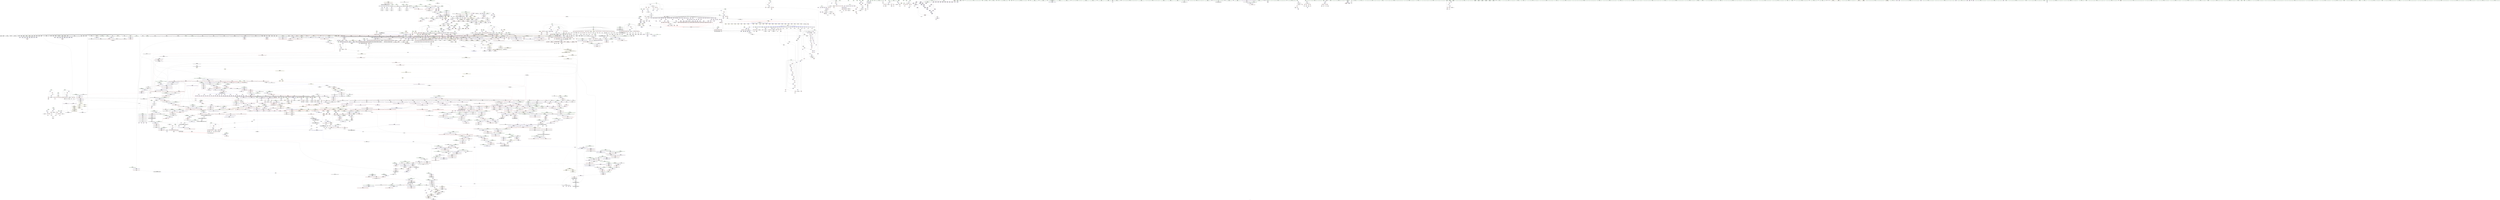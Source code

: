 digraph "SVFG" {
	label="SVFG";

	Node0x55e51d79f7a0 [shape=record,color=grey,label="{NodeID: 0\nNullPtr}"];
	Node0x55e51d79f7a0 -> Node0x55e51d857880[style=solid];
	Node0x55e51d79f7a0 -> Node0x55e51d857980[style=solid];
	Node0x55e51d79f7a0 -> Node0x55e51d857a50[style=solid];
	Node0x55e51d79f7a0 -> Node0x55e51d857b20[style=solid];
	Node0x55e51d79f7a0 -> Node0x55e51d857bf0[style=solid];
	Node0x55e51d79f7a0 -> Node0x55e51d857cc0[style=solid];
	Node0x55e51d79f7a0 -> Node0x55e51d857d90[style=solid];
	Node0x55e51d79f7a0 -> Node0x55e51d857e60[style=solid];
	Node0x55e51d79f7a0 -> Node0x55e51d857f30[style=solid];
	Node0x55e51d79f7a0 -> Node0x55e51d858000[style=solid];
	Node0x55e51d79f7a0 -> Node0x55e51d8580d0[style=solid];
	Node0x55e51d79f7a0 -> Node0x55e51d8581a0[style=solid];
	Node0x55e51d79f7a0 -> Node0x55e51d858270[style=solid];
	Node0x55e51d79f7a0 -> Node0x55e51d858340[style=solid];
	Node0x55e51d79f7a0 -> Node0x55e51d858410[style=solid];
	Node0x55e51d79f7a0 -> Node0x55e51d8584e0[style=solid];
	Node0x55e51d79f7a0 -> Node0x55e51d8585b0[style=solid];
	Node0x55e51d79f7a0 -> Node0x55e51d858680[style=solid];
	Node0x55e51d79f7a0 -> Node0x55e51d858750[style=solid];
	Node0x55e51d79f7a0 -> Node0x55e51d858820[style=solid];
	Node0x55e51d79f7a0 -> Node0x55e51d8588f0[style=solid];
	Node0x55e51d79f7a0 -> Node0x55e51d8589c0[style=solid];
	Node0x55e51d79f7a0 -> Node0x55e51d858a90[style=solid];
	Node0x55e51d79f7a0 -> Node0x55e51d858b60[style=solid];
	Node0x55e51d79f7a0 -> Node0x55e51d858c30[style=solid];
	Node0x55e51d79f7a0 -> Node0x55e51d858d00[style=solid];
	Node0x55e51d79f7a0 -> Node0x55e51d858dd0[style=solid];
	Node0x55e51d79f7a0 -> Node0x55e51d858ea0[style=solid];
	Node0x55e51d79f7a0 -> Node0x55e51d858f70[style=solid];
	Node0x55e51d79f7a0 -> Node0x55e51d859040[style=solid];
	Node0x55e51d79f7a0 -> Node0x55e51d859110[style=solid];
	Node0x55e51d79f7a0 -> Node0x55e51d8591e0[style=solid];
	Node0x55e51d79f7a0 -> Node0x55e51d8592b0[style=solid];
	Node0x55e51d79f7a0 -> Node0x55e51d859380[style=solid];
	Node0x55e51d79f7a0 -> Node0x55e51d859450[style=solid];
	Node0x55e51d79f7a0 -> Node0x55e51d859520[style=solid];
	Node0x55e51d79f7a0 -> Node0x55e51d8595f0[style=solid];
	Node0x55e51d79f7a0 -> Node0x55e51d8596c0[style=solid];
	Node0x55e51d79f7a0 -> Node0x55e51d859790[style=solid];
	Node0x55e51d79f7a0 -> Node0x55e51d859860[style=solid];
	Node0x55e51d79f7a0 -> Node0x55e51d859930[style=solid];
	Node0x55e51d79f7a0 -> Node0x55e51d859a00[style=solid];
	Node0x55e51d79f7a0 -> Node0x55e51d859ad0[style=solid];
	Node0x55e51d79f7a0 -> Node0x55e51d859ba0[style=solid];
	Node0x55e51d79f7a0 -> Node0x55e51d859c70[style=solid];
	Node0x55e51d79f7a0 -> Node0x55e51d859d40[style=solid];
	Node0x55e51d79f7a0 -> Node0x55e51d859e10[style=solid];
	Node0x55e51d79f7a0 -> Node0x55e51d859ee0[style=solid];
	Node0x55e51d79f7a0 -> Node0x55e51d859fb0[style=solid];
	Node0x55e51d79f7a0 -> Node0x55e51d86a8d0[style=solid];
	Node0x55e51d79f7a0 -> Node0x55e51d86a960[style=solid];
	Node0x55e51d79f7a0 -> Node0x55e51d86a9f0[style=solid];
	Node0x55e51d79f7a0 -> Node0x55e51d86aac0[style=solid];
	Node0x55e51d79f7a0 -> Node0x55e51d86ab90[style=solid];
	Node0x55e51d79f7a0 -> Node0x55e51d86ac60[style=solid];
	Node0x55e51d79f7a0 -> Node0x55e51d86ad30[style=solid];
	Node0x55e51d79f7a0 -> Node0x55e51d86ae00[style=solid];
	Node0x55e51d79f7a0 -> Node0x55e51d86aed0[style=solid];
	Node0x55e51d79f7a0 -> Node0x55e51d86afa0[style=solid];
	Node0x55e51d79f7a0 -> Node0x55e51d86b070[style=solid];
	Node0x55e51d79f7a0 -> Node0x55e51d86b140[style=solid];
	Node0x55e51d79f7a0 -> Node0x55e51d882260[style=solid];
	Node0x55e51d79f7a0 -> Node0x55e51d8cbeb0[style=solid];
	Node0x55e51d79f7a0 -> Node0x55e51d8cbf80[style=solid];
	Node0x55e51d79f7a0 -> Node0x55e51d8cc050[style=solid];
	Node0x55e51d79f7a0 -> Node0x55e51d8ce680[style=solid];
	Node0x55e51d79f7a0 -> Node0x55e51d8fcd10[style=solid];
	Node0x55e51d79f7a0 -> Node0x55e51d90b530[style=solid];
	Node0x55e51d79f7a0 -> Node0x55e51d90c5b0[style=solid];
	Node0x55e51d79f7a0:s64 -> Node0x55e51dafef30[style=solid,color=red];
	Node0x55e51d87aee0 [shape=record,color=red,label="{NodeID: 1550\n2541\<--2491\n\<--__args.addr\n_ZNSt6vectorISt4pairIS0_IS0_IiiES1_EiESaIS3_EE17_M_realloc_insertIJS3_EEEvN9__gnu_cxx17__normal_iteratorIPS3_S5_EEDpOT_\n|{<s0>179}}"];
	Node0x55e51d87aee0:s0 -> Node0x55e51dafe570[style=solid,color=red];
	Node0x55e51d8592b0 [shape=record,color=black,label="{NodeID: 443\n992\<--3\n\<--dummyVal\nmain\n}"];
	Node0x55e51d8592b0 -> Node0x55e51d8866d0[style=solid];
	Node0x55e51da2e4f0 [shape=record,color=yellow,style=double,label="{NodeID: 4207\n75V_2 = CSCHI(MR_75V_1)\npts\{3021 \}\nCS[]|{<s0>183}}"];
	Node0x55e51da2e4f0:s0 -> Node0x55e51d9fac40[style=dashed,color=red];
	Node0x55e51d8d08a0 [shape=record,color=blue,label="{NodeID: 1993\n2915\<--2929\nretval\<--\n_ZSt3maxImERKT_S2_S2_\n}"];
	Node0x55e51d8d08a0 -> Node0x55e51d99de70[style=dashed];
	Node0x55e51d868890 [shape=record,color=purple,label="{NodeID: 886\n730\<--56\narrayidx15\<--f\n_Z4goodii\n}"];
	Node0x55e51d868890 -> Node0x55e51d89a1f0[style=solid];
	Node0x55e51d89ebe0 [shape=record,color=red,label="{NodeID: 1329\n1313\<--828\n\<--i215\nmain\n}"];
	Node0x55e51d89ebe0 -> Node0x55e51d888b60[style=solid];
	Node0x55e51d851a50 [shape=record,color=green,label="{NodeID: 222\n1995\<--1996\n__t.addr\<--__t.addr_field_insensitive\n_ZSt7forwardIRiEOT_RNSt16remove_referenceIS1_E4typeE\n}"];
	Node0x55e51d851a50 -> Node0x55e51d8a6eb0[style=solid];
	Node0x55e51d851a50 -> Node0x55e51d8caa60[style=solid];
	Node0x55e51d907330 [shape=record,color=grey,label="{NodeID: 2879\n1090 = cmp(1088, 1089, )\n}"];
	Node0x55e51d886460 [shape=record,color=blue,label="{NodeID: 1772\n778\<--969\nny\<--add37\nmain\n|{|<s4>68|<s5>74}}"];
	Node0x55e51d886460 -> Node0x55e51d89bb20[style=dashed];
	Node0x55e51d886460 -> Node0x55e51d89bbf0[style=dashed];
	Node0x55e51d886460 -> Node0x55e51d89bcc0[style=dashed];
	Node0x55e51d886460 -> Node0x55e51d991050[style=dashed];
	Node0x55e51d886460:s4 -> Node0x55e51d985cd0[style=dashed,color=red];
	Node0x55e51d886460:s5 -> Node0x55e51d985cd0[style=dashed,color=red];
	Node0x55e51d874fd0 [shape=record,color=black,label="{NodeID: 665\n2289\<--2288\n\<--this1\n_ZNSt12_Vector_baseISt4pairIS0_IS0_IiiES1_EiESaIS3_EE12_Vector_implD2Ev\n|{<s0>161}}"];
	Node0x55e51d874fd0:s0 -> Node0x55e51daf51e0[style=solid,color=red];
	Node0x55e51daf9210 [shape=record,color=black,label="{NodeID: 4429\n1860 = PHI(75, 78, )\n0th arg _ZNSt6vectorISt4pairIS0_IS0_IiiES1_EiESaIS3_EE5clearEv }"];
	Node0x55e51daf9210 -> Node0x55e51d8ca240[style=solid];
	Node0x55e51d893850 [shape=record,color=purple,label="{NodeID: 1108\n3381\<--3232\noffset_1\<--\n}"];
	Node0x55e51d893850 -> Node0x55e51d881a20[style=solid];
	Node0x55e51d008ec0 [shape=record,color=green,label="{NodeID: 1\n7\<--1\n__dso_handle\<--dummyObj\nGlob }"];
	Node0x55e51d87afb0 [shape=record,color=red,label="{NodeID: 1551\n2528\<--2493\n\<--__len\n_ZNSt6vectorISt4pairIS0_IS0_IiiES1_EiESaIS3_EE17_M_realloc_insertIJS3_EEEvN9__gnu_cxx17__normal_iteratorIPS3_S5_EEDpOT_\n|{<s0>178}}"];
	Node0x55e51d87afb0:s0 -> Node0x55e51dafae20[style=solid,color=red];
	Node0x55e51d859380 [shape=record,color=black,label="{NodeID: 444\n995\<--3\n\<--dummyVal\nmain\n}"];
	Node0x55e51d859380 -> Node0x55e51d8867a0[style=solid];
	Node0x55e51da2e650 [shape=record,color=yellow,style=double,label="{NodeID: 4208\n75V_2 = CSCHI(MR_75V_1)\npts\{3021 \}\nCS[]|{<s0>169|<s1>180}}"];
	Node0x55e51da2e650:s0 -> Node0x55e51d97a320[style=dashed,color=blue];
	Node0x55e51da2e650:s1 -> Node0x55e51da2e4f0[style=dashed,color=blue];
	Node0x55e51d8d0970 [shape=record,color=blue,label="{NodeID: 1994\n2915\<--2932\nretval\<--\n_ZSt3maxImERKT_S2_S2_\n}"];
	Node0x55e51d8d0970 -> Node0x55e51d99de70[style=dashed];
	Node0x55e51d868960 [shape=record,color=purple,label="{NodeID: 887\n737\<--56\narrayidx19\<--f\n_Z4goodii\n}"];
	Node0x55e51d868960 -> Node0x55e51d89a2c0[style=solid];
	Node0x55e51d89ecb0 [shape=record,color=red,label="{NodeID: 1330\n1314\<--828\n\<--i215\nmain\n}"];
	Node0x55e51d89ecb0 -> Node0x55e51d86fcf0[style=solid];
	Node0x55e51d851b20 [shape=record,color=green,label="{NodeID: 223\n2004\<--2005\nthis.addr\<--this.addr_field_insensitive\n_ZNSt4pairIiiEC2IRiS2_Lb1EEEOT_OT0_\n}"];
	Node0x55e51d851b20 -> Node0x55e51d8a6f80[style=solid];
	Node0x55e51d851b20 -> Node0x55e51d8cab30[style=solid];
	Node0x55e51d9074b0 [shape=record,color=grey,label="{NodeID: 2880\n1570 = cmp(1561, 1569, )\n}"];
	Node0x55e51d9074b0 -> Node0x55e51d871e40[style=solid];
	Node0x55e51d886530 [shape=record,color=blue,label="{NodeID: 1773\n982\<--981\n\<--call46\nmain\n}"];
	Node0x55e51d886530 -> Node0x55e51d991550[style=dashed];
	Node0x55e51d8750a0 [shape=record,color=black,label="{NodeID: 666\n2308\<--2307\n\<--\n_ZNSt16allocator_traitsISaISt4pairIS0_IS0_IiiES1_EiEEE10deallocateERS4_PS3_m\n|{<s0>162}}"];
	Node0x55e51d8750a0:s0 -> Node0x55e51daf7fc0[style=solid,color=red];
	Node0x55e51daf9360 [shape=record,color=black,label="{NodeID: 4430\n2076 = PHI(1914, )\n0th arg _ZNSt4pairIS_IiiES0_EC2IS0_S0_Lb1EEEOT_OT0_ }"];
	Node0x55e51daf9360 -> Node0x55e51d8cb760[style=solid];
	Node0x55e51d9ef0c0 [shape=record,color=yellow,style=double,label="{NodeID: 3323\n123V_1 = ENCHI(MR_123V_0)\npts\{26790000 \}\nFun[_ZNSt6vectorISt4pairIS0_IS0_IiiES1_EiESaIS3_EE3endEv]|{<s0>198}}"];
	Node0x55e51d9ef0c0:s0 -> Node0x55e51d8d0e50[style=dashed,color=red];
	Node0x55e51d893920 [shape=record,color=purple,label="{NodeID: 1109\n3384\<--3232\noffset_2\<--\n}"];
	Node0x55e51d893920 -> Node0x55e51d881af0[style=solid];
	Node0x55e51d816120 [shape=record,color=green,label="{NodeID: 2\n19\<--1\n.str\<--dummyObj\nGlob }"];
	Node0x55e51d87b080 [shape=record,color=red,label="{NodeID: 1552\n2612\<--2493\n\<--__len\n_ZNSt6vectorISt4pairIS0_IS0_IiiES1_EiESaIS3_EE17_M_realloc_insertIJS3_EEEvN9__gnu_cxx17__normal_iteratorIPS3_S5_EEDpOT_\n|{<s0>192}}"];
	Node0x55e51d87b080:s0 -> Node0x55e51dafdc40[style=solid,color=red];
	Node0x55e51d859450 [shape=record,color=black,label="{NodeID: 445\n1028\<--3\n\<--dummyVal\nmain\n}"];
	Node0x55e51d859450 -> Node0x55e51d886a10[style=solid];
	Node0x55e51da2e7b0 [shape=record,color=yellow,style=double,label="{NodeID: 4209\n75V_3 = CSCHI(MR_75V_2)\npts\{3021 \}\nCS[]|{<s0>186}}"];
	Node0x55e51da2e7b0:s0 -> Node0x55e51d9fac40[style=dashed,color=red];
	Node0x55e51d8d0a40 [shape=record,color=blue,label="{NodeID: 1995\n2939\<--2938\n__a.addr\<--__a\n_ZNSt16allocator_traitsISaISt4pairIS0_IS0_IiiES1_EiEEE8max_sizeERKS4_\n}"];
	Node0x55e51d8d0a40 -> Node0x55e51d87e6f0[style=dashed];
	Node0x55e51d868a30 [shape=record,color=purple,label="{NodeID: 888\n912\<--56\narrayidx14\<--f\nmain\n}"];
	Node0x55e51d868a30 -> Node0x55e51d885d10[style=solid];
	Node0x55e51d89ed80 [shape=record,color=red,label="{NodeID: 1331\n1319\<--828\n\<--i215\nmain\n}"];
	Node0x55e51d89ed80 -> Node0x55e51d903a30[style=solid];
	Node0x55e51d851bf0 [shape=record,color=green,label="{NodeID: 224\n2006\<--2007\n__x.addr\<--__x.addr_field_insensitive\n_ZNSt4pairIiiEC2IRiS2_Lb1EEEOT_OT0_\n}"];
	Node0x55e51d851bf0 -> Node0x55e51d8a7050[style=solid];
	Node0x55e51d851bf0 -> Node0x55e51d8cac00[style=solid];
	Node0x55e51d907630 [shape=record,color=grey,label="{NodeID: 2881\n1419 = cmp(1417, 1418, )\n}"];
	Node0x55e51d886600 [shape=record,color=blue,label="{NodeID: 1774\n985\<--984\n\<--call48\nmain\n}"];
	Node0x55e51d886600 -> Node0x55e51d991a50[style=dashed];
	Node0x55e51d875170 [shape=record,color=black,label="{NodeID: 667\n2330\<--2329\n\<--\n_ZN9__gnu_cxx13new_allocatorISt4pairIS1_IS1_IiiES2_EiEE10deallocateEPS4_m\n}"];
	Node0x55e51daf9470 [shape=record,color=black,label="{NodeID: 4431\n2077 = PHI(1923, )\n1st arg _ZNSt4pairIS_IiiES0_EC2IS0_S0_Lb1EEEOT_OT0_ }"];
	Node0x55e51daf9470 -> Node0x55e51d8cb830[style=solid];
	Node0x55e51d9ef1a0 [shape=record,color=yellow,style=double,label="{NodeID: 3324\n125V_1 = ENCHI(MR_125V_0)\npts\{770000 770001 800000 800001 \}\nFun[_ZNSt6vectorISt4pairIS0_IS0_IiiES1_EiESaIS3_EE3endEv]|{<s0>198}}"];
	Node0x55e51d9ef1a0:s0 -> Node0x55e51d9f1770[style=dashed,color=red];
	Node0x55e51d8939f0 [shape=record,color=purple,label="{NodeID: 1110\n3387\<--3232\noffset_3\<--\n}"];
	Node0x55e51d8939f0 -> Node0x55e51d881bc0[style=solid];
	Node0x55e51d8490b0 [shape=record,color=green,label="{NodeID: 3\n21\<--1\n.str.2\<--dummyObj\nGlob }"];
	Node0x55e51d87b150 [shape=record,color=red,label="{NodeID: 1553\n2658\<--2493\n\<--__len\n_ZNSt6vectorISt4pairIS0_IS0_IiiES1_EiESaIS3_EE17_M_realloc_insertIJS3_EEEvN9__gnu_cxx17__normal_iteratorIPS3_S5_EEDpOT_\n}"];
	Node0x55e51d859520 [shape=record,color=black,label="{NodeID: 446\n1031\<--3\n\<--dummyVal\nmain\n}"];
	Node0x55e51d859520 -> Node0x55e51d886ae0[style=solid];
	Node0x55e51da2e910 [shape=record,color=yellow,style=double,label="{NodeID: 4210\n75V_4 = CSCHI(MR_75V_3)\npts\{3021 \}\nCS[]|{<s0>172}}"];
	Node0x55e51da2e910:s0 -> Node0x55e51d97a320[style=dashed,color=blue];
	Node0x55e51d8d0b10 [shape=record,color=blue,label="{NodeID: 1996\n2950\<--2949\nthis.addr\<--this\n_ZNKSt12_Vector_baseISt4pairIS0_IS0_IiiES1_EiESaIS3_EE19_M_get_Tp_allocatorEv\n}"];
	Node0x55e51d8d0b10 -> Node0x55e51d87e7c0[style=dashed];
	Node0x55e51d868b00 [shape=record,color=purple,label="{NodeID: 889\n1271\<--56\narrayidx195\<--f\nmain\n}"];
	Node0x55e51d868b00 -> Node0x55e51d8a39e0[style=solid];
	Node0x55e51d89ee50 [shape=record,color=red,label="{NodeID: 1332\n1352\<--830\n\<--k\nmain\n}"];
	Node0x55e51d89ee50 -> Node0x55e51d90c2b0[style=solid];
	Node0x55e51d851cc0 [shape=record,color=green,label="{NodeID: 225\n2008\<--2009\n__y.addr\<--__y.addr_field_insensitive\n_ZNSt4pairIiiEC2IRiS2_Lb1EEEOT_OT0_\n}"];
	Node0x55e51d851cc0 -> Node0x55e51d8a7120[style=solid];
	Node0x55e51d851cc0 -> Node0x55e51d8cacd0[style=solid];
	Node0x55e51d9077b0 [shape=record,color=grey,label="{NodeID: 2882\n1591 = cmp(1589, 1590, )\n}"];
	Node0x55e51d8866d0 [shape=record,color=blue,label="{NodeID: 1775\n991\<--992\n\<--\nmain\n|{|<s1>70}}"];
	Node0x55e51d8866d0 -> Node0x55e51d992e50[style=dashed];
	Node0x55e51d8866d0:s1 -> Node0x55e51d983a30[style=dashed,color=red];
	Node0x55e51d875240 [shape=record,color=black,label="{NodeID: 668\n2343\<--2342\n\<--this1\n_ZNSaISt4pairIS_IS_IiiES0_EiEED2Ev\n|{<s0>164}}"];
	Node0x55e51d875240:s0 -> Node0x55e51daf4190[style=solid,color=red];
	Node0x55e51daf9580 [shape=record,color=black,label="{NodeID: 4432\n2078 = PHI(1927, )\n2nd arg _ZNSt4pairIS_IiiES0_EC2IS0_S0_Lb1EEEOT_OT0_ }"];
	Node0x55e51daf9580 -> Node0x55e51d8cb900[style=solid];
	Node0x55e51d893ac0 [shape=record,color=purple,label="{NodeID: 1111\n3390\<--3232\noffset_4\<--\n}"];
	Node0x55e51d893ac0 -> Node0x55e51d881c90[style=solid];
	Node0x55e51d849860 [shape=record,color=green,label="{NodeID: 4\n23\<--1\n.str.3\<--dummyObj\nGlob }"];
	Node0x55e51d87b220 [shape=record,color=red,label="{NodeID: 1554\n2539\<--2495\n\<--__elems_before\n_ZNSt6vectorISt4pairIS0_IS0_IiiES1_EiESaIS3_EE17_M_realloc_insertIJS3_EEEvN9__gnu_cxx17__normal_iteratorIPS3_S5_EEDpOT_\n}"];
	Node0x55e51d8595f0 [shape=record,color=black,label="{NodeID: 447\n2221\<--3\n\<--dummyVal\n_ZNSt12_Vector_baseISt4pairIS0_IS0_IiiES1_EiESaIS3_EED2Ev\n}"];
	Node0x55e51da2ea70 [shape=record,color=yellow,style=double,label="{NodeID: 4211\n123V_2 = CSCHI(MR_123V_1)\npts\{26790000 \}\nCS[]}"];
	Node0x55e51da2ea70 -> Node0x55e51d87c8e0[style=dashed];
	Node0x55e51d8d0be0 [shape=record,color=blue,label="{NodeID: 1997\n2959\<--2958\nthis.addr\<--this\n_ZNK9__gnu_cxx13new_allocatorISt4pairIS1_IS1_IiiES2_EiEE8max_sizeEv\n}"];
	Node0x55e51d8d0be0 -> Node0x55e51d87e890[style=dashed];
	Node0x55e51d868bd0 [shape=record,color=purple,label="{NodeID: 890\n1278\<--56\narrayidx198\<--f\nmain\n}"];
	Node0x55e51d868bd0 -> Node0x55e51d8a3ab0[style=solid];
	Node0x55e51d89ef20 [shape=record,color=red,label="{NodeID: 1333\n1357\<--830\n\<--k\nmain\n}"];
	Node0x55e51d89ef20 -> Node0x55e51d870030[style=solid];
	Node0x55e51d851d90 [shape=record,color=green,label="{NodeID: 226\n2028\<--2029\n__t.addr\<--__t.addr_field_insensitive\n_ZSt7forwardISt4pairIS0_IiiES1_EEOT_RNSt16remove_referenceIS3_E4typeE\n}"];
	Node0x55e51d851d90 -> Node0x55e51d8a7390[style=solid];
	Node0x55e51d851d90 -> Node0x55e51d8caf40[style=solid];
	Node0x55e51d907930 [shape=record,color=grey,label="{NodeID: 2883\n1012 = cmp(1010, 1011, )\n}"];
	Node0x55e51d8867a0 [shape=record,color=blue,label="{NodeID: 1776\n994\<--995\n\<--\nmain\n|{|<s1>70}}"];
	Node0x55e51d8867a0 -> Node0x55e51d993350[style=dashed];
	Node0x55e51d8867a0:s1 -> Node0x55e51d983a30[style=dashed,color=red];
	Node0x55e51d875310 [shape=record,color=black,label="{NodeID: 669\n2355\<--2360\n_ZSt7forwardIiEOT_RNSt16remove_referenceIS0_E4typeE_ret\<--\n_ZSt7forwardIiEOT_RNSt16remove_referenceIS0_E4typeE\n|{<s0>57|<s1>58}}"];
	Node0x55e51d875310:s0 -> Node0x55e51daea060[style=solid,color=blue];
	Node0x55e51d875310:s1 -> Node0x55e51daea1a0[style=solid,color=blue];
	Node0x55e51daf9690 [shape=record,color=black,label="{NodeID: 4433\n2163 = PHI(402, 2372, 2604, 2621, )\n0th arg _ZSt8_DestroyIPSt4pairIS0_IS0_IiiES1_EiES3_EvT_S5_RSaIT0_E }"];
	Node0x55e51daf9690 -> Node0x55e51d8cc2c0[style=solid];
	Node0x55e51d893b90 [shape=record,color=purple,label="{NodeID: 1112\n3248\<--3247\n_M_current\<--this1\n_ZNKSt13move_iteratorIPSt4pairIS0_IS0_IiiES1_EiEEdeEv\n}"];
	Node0x55e51d893b90 -> Node0x55e51d880290[style=solid];
	Node0x55e51d8498f0 [shape=record,color=green,label="{NodeID: 5\n25\<--1\n.str.4\<--dummyObj\nGlob }"];
	Node0x55e51d87b2f0 [shape=record,color=red,label="{NodeID: 1555\n2590\<--2495\n\<--__elems_before\n_ZNSt6vectorISt4pairIS0_IS0_IiiES1_EiESaIS3_EE17_M_realloc_insertIJS3_EEEvN9__gnu_cxx17__normal_iteratorIPS3_S5_EEDpOT_\n}"];
	Node0x55e51d8596c0 [shape=record,color=black,label="{NodeID: 448\n2222\<--3\n\<--dummyVal\n_ZNSt12_Vector_baseISt4pairIS0_IS0_IiiES1_EiESaIS3_EED2Ev\n}"];
	Node0x55e51d8596c0 -> Node0x55e51d8cc6d0[style=solid];
	Node0x55e51da2ebd0 [shape=record,color=yellow,style=double,label="{NodeID: 4212\n579V_2 = CSCHI(MR_579V_1)\npts\{27930000 \}\nCS[]}"];
	Node0x55e51da2ebd0 -> Node0x55e51d87d5e0[style=dashed];
	Node0x55e51d8d0cb0 [shape=record,color=blue,label="{NodeID: 1998\n2968\<--2966\nthis.addr\<--this\n_ZN9__gnu_cxx17__normal_iteratorIPSt4pairIS1_IS1_IiiES2_EiESt6vectorIS4_SaIS4_EEEC2ERKS5_\n}"];
	Node0x55e51d8d0cb0 -> Node0x55e51d87e960[style=dashed];
	Node0x55e51d868ca0 [shape=record,color=purple,label="{NodeID: 891\n1138\<--58\narrayidx122\<--cnt\nmain\n}"];
	Node0x55e51d868ca0 -> Node0x55e51d8877e0[style=solid];
	Node0x55e51d89eff0 [shape=record,color=red,label="{NodeID: 1334\n1367\<--830\n\<--k\nmain\n}"];
	Node0x55e51d89eff0 -> Node0x55e51d870100[style=solid];
	Node0x55e51d85a100 [shape=record,color=green,label="{NodeID: 227\n2037\<--2038\nthis.addr\<--this.addr_field_insensitive\n_ZNSt4pairIS_IS_IiiES0_EiEC2IS1_RiLb1EEEOT_OT0_\n}"];
	Node0x55e51d85a100 -> Node0x55e51d8a7460[style=solid];
	Node0x55e51d85a100 -> Node0x55e51d8cb010[style=solid];
	Node0x55e51d907ab0 [shape=record,color=grey,label="{NodeID: 2884\n1017 = cmp(1016, 36, )\n}"];
	Node0x55e51d886870 [shape=record,color=blue,label="{NodeID: 1777\n1020\<--1019\n\<--call60\nmain\n}"];
	Node0x55e51d886870 -> Node0x55e51d991f50[style=dashed];
	Node0x55e51d8753e0 [shape=record,color=black,label="{NodeID: 670\n2373\<--2371\n\<--this1\n_ZNSt6vectorISt4pairIS0_IS0_IiiES1_EiESaIS3_EE15_M_erase_at_endEPS3_\n}"];
	Node0x55e51d8753e0 -> Node0x55e51d88ee60[style=solid];
	Node0x55e51d8753e0 -> Node0x55e51d88ef30[style=solid];
	Node0x55e51daf9890 [shape=record,color=black,label="{NodeID: 4434\n2164 = PHI(406, 2376, 2605, 2625, )\n1st arg _ZSt8_DestroyIPSt4pairIS0_IS0_IiiES1_EiES3_EvT_S5_RSaIT0_E }"];
	Node0x55e51daf9890 -> Node0x55e51d8cc390[style=solid];
	Node0x55e51d893c60 [shape=record,color=purple,label="{NodeID: 1113\n3257\<--3256\n_M_current\<--this1\n_ZNSt13move_iteratorIPSt4pairIS0_IS0_IiiES1_EiEEppEv\n}"];
	Node0x55e51d893c60 -> Node0x55e51d880430[style=solid];
	Node0x55e51d893c60 -> Node0x55e51d8d2ed0[style=solid];
	Node0x55e51d849980 [shape=record,color=green,label="{NodeID: 6\n27\<--1\n.str.5\<--dummyObj\nGlob }"];
	Node0x55e51d87b3c0 [shape=record,color=red,label="{NodeID: 1556\n2533\<--2499\n\<--__new_start\n_ZNSt6vectorISt4pairIS0_IS0_IiiES1_EiESaIS3_EE17_M_realloc_insertIJS3_EEEvN9__gnu_cxx17__normal_iteratorIPS3_S5_EEDpOT_\n}"];
	Node0x55e51d87b3c0 -> Node0x55e51d8ce5b0[style=solid];
	Node0x55e51d859790 [shape=record,color=black,label="{NodeID: 449\n2224\<--3\n\<--dummyVal\n_ZNSt12_Vector_baseISt4pairIS0_IS0_IiiES1_EiESaIS3_EED2Ev\n}"];
	Node0x55e51d859790 -> Node0x55e51d8cc7a0[style=solid];
	Node0x55e51da2ed30 [shape=record,color=yellow,style=double,label="{NodeID: 4213\n75V_2 = CSCHI(MR_75V_1)\npts\{3021 \}\nCS[]|{<s0>183|<s1>186}}"];
	Node0x55e51da2ed30:s0 -> Node0x55e51da2e7b0[style=dashed,color=blue];
	Node0x55e51da2ed30:s1 -> Node0x55e51da2e910[style=dashed,color=blue];
	Node0x55e51d8d0d80 [shape=record,color=blue,label="{NodeID: 1999\n2970\<--2967\n__i.addr\<--__i\n_ZN9__gnu_cxx17__normal_iteratorIPSt4pairIS1_IS1_IiiES2_EiESt6vectorIS4_SaIS4_EEEC2ERKS5_\n}"];
	Node0x55e51d8d0d80 -> Node0x55e51d87ea30[style=dashed];
	Node0x55e51d868d70 [shape=record,color=purple,label="{NodeID: 892\n1241\<--58\narrayidx176\<--cnt\nmain\n}"];
	Node0x55e51d868d70 -> Node0x55e51d8a3840[style=solid];
	Node0x55e51d868d70 -> Node0x55e51d888270[style=solid];
	Node0x55e51d89f0c0 [shape=record,color=red,label="{NodeID: 1335\n1375\<--830\n\<--k\nmain\n}"];
	Node0x55e51d89f0c0 -> Node0x55e51d8701d0[style=solid];
	Node0x55e51d85a190 [shape=record,color=green,label="{NodeID: 228\n2039\<--2040\n__x.addr\<--__x.addr_field_insensitive\n_ZNSt4pairIS_IS_IiiES0_EiEC2IS1_RiLb1EEEOT_OT0_\n}"];
	Node0x55e51d85a190 -> Node0x55e51d8a7530[style=solid];
	Node0x55e51d85a190 -> Node0x55e51d8cb0e0[style=solid];
	Node0x55e51d907c30 [shape=record,color=grey,label="{NodeID: 2885\n572 = cmp(570, 571, )\n}"];
	Node0x55e51d886940 [shape=record,color=blue,label="{NodeID: 1778\n1023\<--1022\n\<--call62\nmain\n}"];
	Node0x55e51d886940 -> Node0x55e51d992450[style=dashed];
	Node0x55e51d8754b0 [shape=record,color=black,label="{NodeID: 671\n2377\<--2371\n\<--this1\n_ZNSt6vectorISt4pairIS0_IS0_IiiES1_EiESaIS3_EE15_M_erase_at_endEPS3_\n|{<s0>165}}"];
	Node0x55e51d8754b0:s0 -> Node0x55e51dafb2f0[style=solid,color=red];
	Node0x55e51daf9a90 [shape=record,color=black,label="{NodeID: 4435\n2165 = PHI(408, 2378, 2607, 2627, )\n2nd arg _ZSt8_DestroyIPSt4pairIS0_IS0_IiiES1_EiES3_EvT_S5_RSaIT0_E }"];
	Node0x55e51daf9a90 -> Node0x55e51d8cc460[style=solid];
	Node0x55e51d893d30 [shape=record,color=purple,label="{NodeID: 1114\n3259\<--3258\nincdec.ptr\<--\n_ZNSt13move_iteratorIPSt4pairIS0_IS0_IiiES1_EiEEppEv\n}"];
	Node0x55e51d893d30 -> Node0x55e51d8d2ed0[style=solid];
	Node0x55e51d849a10 [shape=record,color=green,label="{NodeID: 7\n29\<--1\n.str.6\<--dummyObj\nGlob }"];
	Node0x55e51d87b490 [shape=record,color=red,label="{NodeID: 1557\n2538\<--2499\n\<--__new_start\n_ZNSt6vectorISt4pairIS0_IS0_IiiES1_EiESaIS3_EE17_M_realloc_insertIJS3_EEEvN9__gnu_cxx17__normal_iteratorIPS3_S5_EEDpOT_\n}"];
	Node0x55e51d87b490 -> Node0x55e51d894070[style=solid];
	Node0x55e51d859860 [shape=record,color=black,label="{NodeID: 450\n2386\<--3\n\<--dummyVal\n_ZNSt6vectorISt4pairIS0_IS0_IiiES1_EiESaIS3_EE15_M_erase_at_endEPS3_\n}"];
	Node0x55e51da2ee90 [shape=record,color=yellow,style=double,label="{NodeID: 4214\n75V_2 = CSCHI(MR_75V_1)\npts\{3021 \}\nCS[]|{<s0>216}}"];
	Node0x55e51da2ee90:s0 -> Node0x55e51da2ed30[style=dashed,color=blue];
	Node0x55e51d8d0e50 [shape=record,color=blue,label="{NodeID: 2000\n2975\<--2977\n_M_current\<--\n_ZN9__gnu_cxx17__normal_iteratorIPSt4pairIS1_IS1_IiiES2_EiESt6vectorIS4_SaIS4_EEEC2ERKS5_\n|{<s0>198|<s1>212}}"];
	Node0x55e51d8d0e50:s0 -> Node0x55e51da2ea70[style=dashed,color=blue];
	Node0x55e51d8d0e50:s1 -> Node0x55e51da2ebd0[style=dashed,color=blue];
	Node0x55e51d868e40 [shape=record,color=purple,label="{NodeID: 893\n1247\<--58\narrayidx179\<--cnt\nmain\n}"];
	Node0x55e51d868e40 -> Node0x55e51d8a3910[style=solid];
	Node0x55e51da01580 [shape=record,color=yellow,style=double,label="{NodeID: 3550\n195V_1 = ENCHI(MR_195V_0)\npts\{1 \}\nFun[main]|{|<s2>78}}"];
	Node0x55e51da01580 -> Node0x55e51d8a2db0[style=dashed];
	Node0x55e51da01580 -> Node0x55e51d8a2e80[style=dashed];
	Node0x55e51da01580:s2 -> Node0x55e51d9f0100[style=dashed,color=red];
	Node0x55e51d89f190 [shape=record,color=red,label="{NodeID: 1336\n1383\<--830\n\<--k\nmain\n}"];
	Node0x55e51d89f190 -> Node0x55e51d8702a0[style=solid];
	Node0x55e51d85a220 [shape=record,color=green,label="{NodeID: 229\n2041\<--2042\n__y.addr\<--__y.addr_field_insensitive\n_ZNSt4pairIS_IS_IiiES0_EiEC2IS1_RiLb1EEEOT_OT0_\n}"];
	Node0x55e51d85a220 -> Node0x55e51d8a7600[style=solid];
	Node0x55e51d85a220 -> Node0x55e51d8cb1b0[style=solid];
	Node0x55e51d907db0 [shape=record,color=grey,label="{NodeID: 2886\n1608 = cmp(1599, 1607, )\n}"];
	Node0x55e51d907db0 -> Node0x55e51d872180[style=solid];
	Node0x55e51d886a10 [shape=record,color=blue,label="{NodeID: 1779\n1027\<--1028\n\<--\nmain\n|{|<s1>76}}"];
	Node0x55e51d886a10 -> Node0x55e51d993850[style=dashed];
	Node0x55e51d886a10:s1 -> Node0x55e51d983a30[style=dashed,color=red];
	Node0x55e51d875580 [shape=record,color=black,label="{NodeID: 672\n2381\<--2371\n\<--this1\n_ZNSt6vectorISt4pairIS0_IS0_IiiES1_EiESaIS3_EE15_M_erase_at_endEPS3_\n}"];
	Node0x55e51d875580 -> Node0x55e51d88f000[style=solid];
	Node0x55e51d875580 -> Node0x55e51d88f0d0[style=solid];
	Node0x55e51daf9c90 [shape=record,color=black,label="{NodeID: 4436\n350 = PHI(339, )\n0th arg _ZNSt4pairIiiEC2IiiLb1EEEv }"];
	Node0x55e51daf9c90 -> Node0x55e51d883950[style=solid];
	Node0x55e51d893e00 [shape=record,color=purple,label="{NodeID: 1115\n3286\<--3285\n_M_current\<--this1\n_ZNKSt13move_iteratorIPSt4pairIS0_IS0_IiiES1_EiEE4baseEv\n}"];
	Node0x55e51d893e00 -> Node0x55e51d880770[style=solid];
	Node0x55e51d849aa0 [shape=record,color=green,label="{NodeID: 8\n31\<--1\n.str.7\<--dummyObj\nGlob }"];
	Node0x55e51d87b560 [shape=record,color=red,label="{NodeID: 1558\n2553\<--2499\n\<--__new_start\n_ZNSt6vectorISt4pairIS0_IS0_IiiES1_EiESaIS3_EE17_M_realloc_insertIJS3_EEEvN9__gnu_cxx17__normal_iteratorIPS3_S5_EEDpOT_\n|{<s0>183}}"];
	Node0x55e51d87b560:s0 -> Node0x55e51dafa530[style=solid,color=red];
	Node0x55e51d859930 [shape=record,color=black,label="{NodeID: 451\n2387\<--3\n\<--dummyVal\n_ZNSt6vectorISt4pairIS0_IS0_IiiES1_EiESaIS3_EE15_M_erase_at_endEPS3_\n|{<s0>167}}"];
	Node0x55e51d859930:s0 -> Node0x55e51daf7090[style=solid,color=red];
	Node0x55e51da2eff0 [shape=record,color=yellow,style=double,label="{NodeID: 4215\n446V_2 = CSCHI(MR_446V_1)\npts\{30700000 \}\nCS[]}"];
	Node0x55e51da2eff0 -> Node0x55e51d87f320[style=dashed];
	Node0x55e51d8d0f20 [shape=record,color=blue,label="{NodeID: 2001\n2983\<--2981\n__a.addr\<--__a\n_ZNSt16allocator_traitsISaISt4pairIS0_IS0_IiiES1_EiEEE8allocateERS4_m\n}"];
	Node0x55e51d8d0f20 -> Node0x55e51d87ebd0[style=dashed];
	Node0x55e51d868f10 [shape=record,color=purple,label="{NodeID: 894\n337\<--60\n\<--Q\n__cxx_global_var_init.9\n}"];
	Node0x55e51d868f10 -> Node0x55e51ccb5220[style=solid];
	Node0x55e51da01660 [shape=record,color=yellow,style=double,label="{NodeID: 3551\n197V_1 = ENCHI(MR_197V_0)\npts\{37 \}\nFun[main]|{|<s22>72|<s23>78}}"];
	Node0x55e51da01660 -> Node0x55e51d894620[style=dashed];
	Node0x55e51da01660 -> Node0x55e51d8946f0[style=dashed];
	Node0x55e51da01660 -> Node0x55e51d8947c0[style=dashed];
	Node0x55e51da01660 -> Node0x55e51d894890[style=dashed];
	Node0x55e51da01660 -> Node0x55e51d894960[style=dashed];
	Node0x55e51da01660 -> Node0x55e51d894a30[style=dashed];
	Node0x55e51da01660 -> Node0x55e51d894b00[style=dashed];
	Node0x55e51da01660 -> Node0x55e51d894bd0[style=dashed];
	Node0x55e51da01660 -> Node0x55e51d894ca0[style=dashed];
	Node0x55e51da01660 -> Node0x55e51d894d70[style=dashed];
	Node0x55e51da01660 -> Node0x55e51d894e40[style=dashed];
	Node0x55e51da01660 -> Node0x55e51d894f10[style=dashed];
	Node0x55e51da01660 -> Node0x55e51d894fe0[style=dashed];
	Node0x55e51da01660 -> Node0x55e51d8950b0[style=dashed];
	Node0x55e51da01660 -> Node0x55e51d895180[style=dashed];
	Node0x55e51da01660 -> Node0x55e51d895250[style=dashed];
	Node0x55e51da01660 -> Node0x55e51d895320[style=dashed];
	Node0x55e51da01660 -> Node0x55e51d8953f0[style=dashed];
	Node0x55e51da01660 -> Node0x55e51d8954c0[style=dashed];
	Node0x55e51da01660 -> Node0x55e51d895590[style=dashed];
	Node0x55e51da01660 -> Node0x55e51d895660[style=dashed];
	Node0x55e51da01660 -> Node0x55e51d895730[style=dashed];
	Node0x55e51da01660:s22 -> Node0x55e51d9fe3c0[style=dashed,color=red];
	Node0x55e51da01660:s23 -> Node0x55e51d9f0210[style=dashed,color=red];
	Node0x55e51d89f260 [shape=record,color=red,label="{NodeID: 1337\n1391\<--830\n\<--k\nmain\n}"];
	Node0x55e51d89f260 -> Node0x55e51d870370[style=solid];
	Node0x55e51d85a2f0 [shape=record,color=green,label="{NodeID: 230\n2055\<--2056\nllvm.memcpy.p0i8.p0i8.i64\<--llvm.memcpy.p0i8.p0i8.i64_field_insensitive\n}"];
	Node0x55e51d907f30 [shape=record,color=grey,label="{NodeID: 2887\n1423 = cmp(1422, 36, )\n}"];
	Node0x55e51d886ae0 [shape=record,color=blue,label="{NodeID: 1780\n1030\<--1031\n\<--\nmain\n|{|<s1>76}}"];
	Node0x55e51d886ae0 -> Node0x55e51d993d50[style=dashed];
	Node0x55e51d886ae0:s1 -> Node0x55e51d983a30[style=dashed,color=red];
	Node0x55e51d875650 [shape=record,color=black,label="{NodeID: 673\n2402\<--2401\n\<--this1\n_ZNSt6vectorISt4pairIS0_IS0_IiiES1_EiESaIS3_EE12emplace_backIJS3_EEEvDpOT_\n}"];
	Node0x55e51d875650 -> Node0x55e51d88f340[style=solid];
	Node0x55e51d875650 -> Node0x55e51d88f410[style=solid];
	Node0x55e51daf9da0 [shape=record,color=black,label="{NodeID: 4437\n623 = PHI(477, 589, )\n0th arg _ZNSt4pairIiiEaSEOS0_ }"];
	Node0x55e51daf9da0 -> Node0x55e51d884f40[style=solid];
	Node0x55e51d9ef7a0 [shape=record,color=yellow,style=double,label="{NodeID: 3330\n134V_1 = ENCHI(MR_134V_0)\npts\{7810000 7890000 \}\nFun[_ZN9__gnu_cxx13new_allocatorISt4pairIS1_IS1_IiiES2_EiEE9constructIS4_JS4_EEEvPT_DpOT0_]}"];
	Node0x55e51d9ef7a0 -> Node0x55e51d881200[style=dashed];
	Node0x55e51d893ed0 [shape=record,color=purple,label="{NodeID: 1116\n3299\<--3298\n_M_current\<--this1\n_ZNSt13move_iteratorIPSt4pairIS0_IS0_IiiES1_EiEEC2ES4_\n}"];
	Node0x55e51d893ed0 -> Node0x55e51d8d33b0[style=solid];
	Node0x55e51d849b30 [shape=record,color=green,label="{NodeID: 9\n33\<--1\n.str.8\<--dummyObj\nGlob }"];
	Node0x55e51d87b630 [shape=record,color=red,label="{NodeID: 1559\n2589\<--2499\n\<--__new_start\n_ZNSt6vectorISt4pairIS0_IS0_IiiES1_EiESaIS3_EE17_M_realloc_insertIJS3_EEEvN9__gnu_cxx17__normal_iteratorIPS3_S5_EEDpOT_\n}"];
	Node0x55e51d87b630 -> Node0x55e51d894140[style=solid];
	Node0x55e51d859a00 [shape=record,color=black,label="{NodeID: 452\n2575\<--3\n\<--dummyVal\n_ZNSt6vectorISt4pairIS0_IS0_IiiES1_EiESaIS3_EE17_M_realloc_insertIJS3_EEEvN9__gnu_cxx17__normal_iteratorIPS3_S5_EEDpOT_\n}"];
	Node0x55e51da2f150 [shape=record,color=yellow,style=double,label="{NodeID: 4216\n75V_2 = CSCHI(MR_75V_1)\npts\{3021 \}\nCS[]|{<s0>227}}"];
	Node0x55e51da2f150:s0 -> Node0x55e51da2ee90[style=dashed,color=blue];
	Node0x55e51d8d0ff0 [shape=record,color=blue,label="{NodeID: 2002\n2985\<--2982\n__n.addr\<--__n\n_ZNSt16allocator_traitsISaISt4pairIS0_IS0_IiiES1_EiEEE8allocateERS4_m\n}"];
	Node0x55e51d8d0ff0 -> Node0x55e51d87eca0[style=dashed];
	Node0x55e51d868fe0 [shape=record,color=purple,label="{NodeID: 895\n344\<--60\n\<--Q\n__cxx_global_var_init.9\n}"];
	Node0x55e51da01740 [shape=record,color=yellow,style=double,label="{NodeID: 3552\n272V_1 = ENCHI(MR_272V_0)\npts\{39 \}\nFun[main]}"];
	Node0x55e51da01740 -> Node0x55e51d895800[style=dashed];
	Node0x55e51da01740 -> Node0x55e51d8958d0[style=dashed];
	Node0x55e51da01740 -> Node0x55e51d8959a0[style=dashed];
	Node0x55e51da01740 -> Node0x55e51d895a70[style=dashed];
	Node0x55e51d89f330 [shape=record,color=red,label="{NodeID: 1338\n1438\<--830\n\<--k\nmain\n}"];
	Node0x55e51d89f330 -> Node0x55e51d8fe7b0[style=solid];
	Node0x55e51d85a3f0 [shape=record,color=green,label="{NodeID: 231\n2070\<--2071\n__t.addr\<--__t.addr_field_insensitive\n_ZSt7forwardISt4pairIiiEEOT_RNSt16remove_referenceIS2_E4typeE\n}"];
	Node0x55e51d85a3f0 -> Node0x55e51d8a77a0[style=solid];
	Node0x55e51d85a3f0 -> Node0x55e51d8cb690[style=solid];
	Node0x55e51d9080b0 [shape=record,color=grey,label="{NodeID: 2888\n1545 = cmp(1536, 1544, )\n}"];
	Node0x55e51d9080b0 -> Node0x55e51d871a30[style=solid];
	Node0x55e51d886bb0 [shape=record,color=blue,label="{NodeID: 1781\n774\<--1038\nt\<--inc66\nmain\n}"];
	Node0x55e51d886bb0 -> Node0x55e51d89b570[style=dashed];
	Node0x55e51d886bb0 -> Node0x55e51d89b640[style=dashed];
	Node0x55e51d886bb0 -> Node0x55e51d89b710[style=dashed];
	Node0x55e51d886bb0 -> Node0x55e51d89b7e0[style=dashed];
	Node0x55e51d886bb0 -> Node0x55e51d8862c0[style=dashed];
	Node0x55e51d886bb0 -> Node0x55e51d886bb0[style=dashed];
	Node0x55e51d886bb0 -> Node0x55e51d9d2d20[style=dashed];
	Node0x55e51d875720 [shape=record,color=black,label="{NodeID: 674\n2406\<--2401\n\<--this1\n_ZNSt6vectorISt4pairIS0_IS0_IiiES1_EiESaIS3_EE12emplace_backIJS3_EEEvDpOT_\n}"];
	Node0x55e51d875720 -> Node0x55e51d88f4e0[style=solid];
	Node0x55e51d875720 -> Node0x55e51d88f5b0[style=solid];
	Node0x55e51daf9ef0 [shape=record,color=black,label="{NodeID: 4438\n624 = PHI(452, 464, )\n1st arg _ZNSt4pairIiiEaSEOS0_ }"];
	Node0x55e51daf9ef0 -> Node0x55e51d885010[style=solid];
	Node0x55e51d9ef8b0 [shape=record,color=yellow,style=double,label="{NodeID: 3331\n136V_1 = ENCHI(MR_136V_0)\npts\{7810001 7890001 \}\nFun[_ZN9__gnu_cxx13new_allocatorISt4pairIS1_IS1_IiiES2_EiEE9constructIS4_JS4_EEEvPT_DpOT0_]}"];
	Node0x55e51d9ef8b0 -> Node0x55e51d8812d0[style=dashed];
	Node0x55e51d893fa0 [shape=record,color=purple,label="{NodeID: 1117\n1969\<--1967\nadd.ptr\<--\n_ZNSt6vectorISt4pairIS0_IS0_IiiES1_EiESaIS3_EEixEm\n}"];
	Node0x55e51d893fa0 -> Node0x55e51d873f90[style=solid];
	Node0x55e51d849c30 [shape=record,color=green,label="{NodeID: 10\n36\<--1\n\<--dummyObj\nCan only get source location for instruction, argument, global var or function.}"];
	Node0x55e51d87b700 [shape=record,color=red,label="{NodeID: 1560\n2604\<--2499\n\<--__new_start\n_ZNSt6vectorISt4pairIS0_IS0_IiiES1_EiESaIS3_EE17_M_realloc_insertIJS3_EEEvN9__gnu_cxx17__normal_iteratorIPS3_S5_EEDpOT_\n|{<s0>191}}"];
	Node0x55e51d87b700:s0 -> Node0x55e51daf9690[style=solid,color=red];
	Node0x55e51d859ad0 [shape=record,color=black,label="{NodeID: 453\n2576\<--3\n\<--dummyVal\n_ZNSt6vectorISt4pairIS0_IS0_IiiES1_EiESaIS3_EE17_M_realloc_insertIJS3_EEEvN9__gnu_cxx17__normal_iteratorIPS3_S5_EEDpOT_\n}"];
	Node0x55e51d859ad0 -> Node0x55e51d8ce9c0[style=solid];
	Node0x55e51d8d10c0 [shape=record,color=blue,label="{NodeID: 2003\n3000\<--2997\nthis.addr\<--this\n_ZN9__gnu_cxx13new_allocatorISt4pairIS1_IS1_IiiES2_EiEE8allocateEmPKv\n}"];
	Node0x55e51d8d10c0 -> Node0x55e51d87ed70[style=dashed];
	Node0x55e51d8690b0 [shape=record,color=purple,label="{NodeID: 896\n345\<--60\n\<--Q\n__cxx_global_var_init.9\n}"];
	Node0x55e51d8690b0 -> Node0x55e51d90af30[style=solid];
	Node0x55e51d89f400 [shape=record,color=red,label="{NodeID: 1339\n1806\<--832\n\<--good\nmain\n}"];
	Node0x55e51d89f400 -> Node0x55e51d908830[style=solid];
	Node0x55e51d85a4c0 [shape=record,color=green,label="{NodeID: 232\n2079\<--2080\nthis.addr\<--this.addr_field_insensitive\n_ZNSt4pairIS_IiiES0_EC2IS0_S0_Lb1EEEOT_OT0_\n}"];
	Node0x55e51d85a4c0 -> Node0x55e51d8a7870[style=solid];
	Node0x55e51d85a4c0 -> Node0x55e51d8cb760[style=solid];
	Node0x55e51d908230 [shape=record,color=grey,label="{NodeID: 2889\n690 = cmp(689, 471, )\n}"];
	Node0x55e51d886c80 [shape=record,color=blue,label="{NodeID: 1782\n768\<--1043\ni16\<--inc69\nmain\n}"];
	Node0x55e51d886c80 -> Node0x55e51d9809c0[style=dashed];
	Node0x55e51d8757f0 [shape=record,color=black,label="{NodeID: 675\n2412\<--2401\n\<--this1\n_ZNSt6vectorISt4pairIS0_IS0_IiiES1_EiESaIS3_EE12emplace_backIJS3_EEEvDpOT_\n}"];
	Node0x55e51d8757f0 -> Node0x55e51d88f680[style=solid];
	Node0x55e51dafa040 [shape=record,color=black,label="{NodeID: 4439\n2913 = PHI(2728, )\n0th arg _ZSt3maxImERKT_S2_S2_ }"];
	Node0x55e51dafa040 -> Node0x55e51d8d0700[style=solid];
	Node0x55e51d9ef9c0 [shape=record,color=yellow,style=double,label="{NodeID: 3332\n138V_1 = ENCHI(MR_138V_0)\npts\{7810002 7890002 \}\nFun[_ZN9__gnu_cxx13new_allocatorISt4pairIS1_IS1_IiiES2_EiEE9constructIS4_JS4_EEEvPT_DpOT0_]}"];
	Node0x55e51d9ef9c0 -> Node0x55e51d8813a0[style=dashed];
	Node0x55e51d894070 [shape=record,color=purple,label="{NodeID: 1118\n2540\<--2538\nadd.ptr\<--\n_ZNSt6vectorISt4pairIS0_IS0_IiiES1_EiESaIS3_EE17_M_realloc_insertIJS3_EEEvN9__gnu_cxx17__normal_iteratorIPS3_S5_EEDpOT_\n|{<s0>180}}"];
	Node0x55e51d894070:s0 -> Node0x55e51dafd960[style=solid,color=red];
	Node0x55e51d849d30 [shape=record,color=green,label="{NodeID: 11\n81\<--1\n_ZL2di\<--dummyObj\nGlob }"];
	Node0x55e51d87b7d0 [shape=record,color=red,label="{NodeID: 1561\n2611\<--2499\n\<--__new_start\n_ZNSt6vectorISt4pairIS0_IS0_IiiES1_EiESaIS3_EE17_M_realloc_insertIJS3_EEEvN9__gnu_cxx17__normal_iteratorIPS3_S5_EEDpOT_\n|{<s0>192}}"];
	Node0x55e51d87b7d0:s0 -> Node0x55e51dafdab0[style=solid,color=red];
	Node0x55e51d859ba0 [shape=record,color=black,label="{NodeID: 454\n2578\<--3\n\<--dummyVal\n_ZNSt6vectorISt4pairIS0_IS0_IiiES1_EiESaIS3_EE17_M_realloc_insertIJS3_EEEvN9__gnu_cxx17__normal_iteratorIPS3_S5_EEDpOT_\n}"];
	Node0x55e51d859ba0 -> Node0x55e51d8cea90[style=solid];
	Node0x55e51d8d1190 [shape=record,color=blue,label="{NodeID: 2004\n3002\<--2998\n__n.addr\<--__n\n_ZN9__gnu_cxx13new_allocatorISt4pairIS1_IS1_IiiES2_EiEE8allocateEmPKv\n}"];
	Node0x55e51d8d1190 -> Node0x55e51d87ee40[style=dashed];
	Node0x55e51d8d1190 -> Node0x55e51d87ef10[style=dashed];
	Node0x55e51d869180 [shape=record,color=purple,label="{NodeID: 897\n477\<--60\n\<--Q\n_Z2goiii\n|{<s0>51}}"];
	Node0x55e51d869180:s0 -> Node0x55e51daf9da0[style=solid,color=red];
	Node0x55e51d89f4d0 [shape=record,color=red,label="{NodeID: 1340\n1337\<--834\n\<--i227\nmain\n}"];
	Node0x55e51d89f4d0 -> Node0x55e51d90b6b0[style=solid];
	Node0x55e51d85a590 [shape=record,color=green,label="{NodeID: 233\n2081\<--2082\n__x.addr\<--__x.addr_field_insensitive\n_ZNSt4pairIS_IiiES0_EC2IS0_S0_Lb1EEEOT_OT0_\n}"];
	Node0x55e51d85a590 -> Node0x55e51d8a7940[style=solid];
	Node0x55e51d85a590 -> Node0x55e51d8cb830[style=solid];
	Node0x55e51d9083b0 [shape=record,color=grey,label="{NodeID: 2890\n693 = cmp(692, 471, )\n}"];
	Node0x55e51d886d50 [shape=record,color=blue,label="{NodeID: 1783\n796\<--36\nr\<--\nmain\n}"];
	Node0x55e51d886d50 -> Node0x55e51d89c000[style=dashed];
	Node0x55e51d886d50 -> Node0x55e51d89c0d0[style=dashed];
	Node0x55e51d886d50 -> Node0x55e51d8881a0[style=dashed];
	Node0x55e51d886d50 -> Node0x55e51d8884e0[style=dashed];
	Node0x55e51d886d50 -> Node0x55e51d9cc420[style=dashed];
	Node0x55e51d886d50 -> Node0x55e51d9cd820[style=dashed];
	Node0x55e51d8758c0 [shape=record,color=black,label="{NodeID: 676\n2415\<--2401\n\<--this1\n_ZNSt6vectorISt4pairIS0_IS0_IiiES1_EiESaIS3_EE12emplace_backIJS3_EEEvDpOT_\n}"];
	Node0x55e51d8758c0 -> Node0x55e51d88f750[style=solid];
	Node0x55e51d8758c0 -> Node0x55e51d88f820[style=solid];
	Node0x55e51dafa150 [shape=record,color=black,label="{NodeID: 4440\n2914 = PHI(2722, )\n1st arg _ZSt3maxImERKT_S2_S2_ }"];
	Node0x55e51dafa150 -> Node0x55e51d8d07d0[style=solid];
	Node0x55e51d9efad0 [shape=record,color=yellow,style=double,label="{NodeID: 3333\n140V_1 = ENCHI(MR_140V_0)\npts\{7810003 7890003 \}\nFun[_ZN9__gnu_cxx13new_allocatorISt4pairIS1_IS1_IiiES2_EiEE9constructIS4_JS4_EEEvPT_DpOT0_]}"];
	Node0x55e51d9efad0 -> Node0x55e51d881470[style=dashed];
	Node0x55e51d894140 [shape=record,color=purple,label="{NodeID: 1119\n2591\<--2589\nadd.ptr18\<--\n_ZNSt6vectorISt4pairIS0_IS0_IiiES1_EiESaIS3_EE17_M_realloc_insertIJS3_EEEvN9__gnu_cxx17__normal_iteratorIPS3_S5_EEDpOT_\n|{<s0>188}}"];
	Node0x55e51d894140:s0 -> Node0x55e51daff370[style=solid,color=red];
	Node0x55e51d849e30 [shape=record,color=green,label="{NodeID: 12\n82\<--1\n_ZL2dj\<--dummyObj\nGlob }"];
	Node0x55e51d87b8a0 [shape=record,color=red,label="{NodeID: 1562\n2647\<--2499\n\<--__new_start\n_ZNSt6vectorISt4pairIS0_IS0_IiiES1_EiESaIS3_EE17_M_realloc_insertIJS3_EEEvN9__gnu_cxx17__normal_iteratorIPS3_S5_EEDpOT_\n}"];
	Node0x55e51d87b8a0 -> Node0x55e51d8ced00[style=solid];
	Node0x55e51d859c70 [shape=record,color=black,label="{NodeID: 455\n2596\<--3\n\<--dummyVal\n_ZNSt6vectorISt4pairIS0_IS0_IiiES1_EiESaIS3_EE17_M_realloc_insertIJS3_EEEvN9__gnu_cxx17__normal_iteratorIPS3_S5_EEDpOT_\n}"];
	Node0x55e51dad0490 [shape=record,color=black,label="{NodeID: 4219\n2484 = PHI(2401, )\n0th arg _ZNSt6vectorISt4pairIS0_IS0_IiiES1_EiESaIS3_EE17_M_realloc_insertIJS3_EEEvN9__gnu_cxx17__normal_iteratorIPS3_S5_EEDpOT_ }"];
	Node0x55e51dad0490 -> Node0x55e51d8ce0d0[style=solid];
	Node0x55e51d8d1260 [shape=record,color=blue,label="{NodeID: 2005\n3004\<--2999\n.addr\<--\n_ZN9__gnu_cxx13new_allocatorISt4pairIS1_IS1_IiiES2_EiEE8allocateEmPKv\n}"];
	Node0x55e51d869250 [shape=record,color=purple,label="{NodeID: 898\n496\<--60\narrayidx6\<--Q\n_Z2goiii\n}"];
	Node0x55e51da019e0 [shape=record,color=yellow,style=double,label="{NodeID: 3555\n277V_1 = ENCHI(MR_277V_0)\npts\{759 \}\nFun[main]}"];
	Node0x55e51da019e0 -> Node0x55e51d89a460[style=dashed];
	Node0x55e51d89f5a0 [shape=record,color=red,label="{NodeID: 1341\n1341\<--834\n\<--i227\nmain\n}"];
	Node0x55e51d89f5a0 -> Node0x55e51d86fdc0[style=solid];
	Node0x55e51d85a660 [shape=record,color=green,label="{NodeID: 234\n2083\<--2084\n__y.addr\<--__y.addr_field_insensitive\n_ZNSt4pairIS_IiiES0_EC2IS0_S0_Lb1EEEOT_OT0_\n}"];
	Node0x55e51d85a660 -> Node0x55e51d8a7a10[style=solid];
	Node0x55e51d85a660 -> Node0x55e51d8cb900[style=solid];
	Node0x55e51d908530 [shape=record,color=grey,label="{NodeID: 2891\n331 = cmp(328, 330, )\n}"];
	Node0x55e51d886e20 [shape=record,color=blue,label="{NodeID: 1784\n798\<--36\ni71\<--\nmain\n}"];
	Node0x55e51d886e20 -> Node0x55e51d89c340[style=dashed];
	Node0x55e51d886e20 -> Node0x55e51d89c410[style=dashed];
	Node0x55e51d886e20 -> Node0x55e51d89c4e0[style=dashed];
	Node0x55e51d886e20 -> Node0x55e51d89c5b0[style=dashed];
	Node0x55e51d886e20 -> Node0x55e51d89c680[style=dashed];
	Node0x55e51d886e20 -> Node0x55e51d89c750[style=dashed];
	Node0x55e51d886e20 -> Node0x55e51d887300[style=dashed];
	Node0x55e51d886e20 -> Node0x55e51d9d5520[style=dashed];
	Node0x55e51d875990 [shape=record,color=black,label="{NodeID: 677\n2426\<--2401\n\<--this1\n_ZNSt6vectorISt4pairIS0_IS0_IiiES1_EiESaIS3_EE12emplace_backIJS3_EEEvDpOT_\n}"];
	Node0x55e51d875990 -> Node0x55e51d88f8f0[style=solid];
	Node0x55e51d875990 -> Node0x55e51d88f9c0[style=solid];
	Node0x55e51dafa260 [shape=record,color=black,label="{NodeID: 4441\n2830 = PHI(2548, 2564, )\n0th arg _ZSt34__uninitialized_move_if_noexcept_aIPSt4pairIS0_IS0_IiiES1_EiES4_SaIS3_EET0_T_S7_S6_RT1_ }"];
	Node0x55e51dafa260 -> Node0x55e51d8cfee0[style=solid];
	Node0x55e51d9efbe0 [shape=record,color=yellow,style=double,label="{NodeID: 3334\n142V_1 = ENCHI(MR_142V_0)\npts\{7810004 7890004 \}\nFun[_ZN9__gnu_cxx13new_allocatorISt4pairIS1_IS1_IiiES2_EiEE9constructIS4_JS4_EEEvPT_DpOT0_]}"];
	Node0x55e51d9efbe0 -> Node0x55e51d881540[style=dashed];
	Node0x55e51d894210 [shape=record,color=purple,label="{NodeID: 1120\n2659\<--2657\nadd.ptr39\<--\n_ZNSt6vectorISt4pairIS0_IS0_IiiES1_EiESaIS3_EE17_M_realloc_insertIJS3_EEEvN9__gnu_cxx17__normal_iteratorIPS3_S5_EEDpOT_\n}"];
	Node0x55e51d894210 -> Node0x55e51d8ceea0[style=solid];
	Node0x55e51d849f30 [shape=record,color=green,label="{NodeID: 13\n83\<--1\n_ZSt3cin\<--dummyObj\nGlob }"];
	Node0x55e51d87b970 [shape=record,color=red,label="{NodeID: 1563\n2657\<--2499\n\<--__new_start\n_ZNSt6vectorISt4pairIS0_IS0_IiiES1_EiESaIS3_EE17_M_realloc_insertIJS3_EEEvN9__gnu_cxx17__normal_iteratorIPS3_S5_EEDpOT_\n}"];
	Node0x55e51d87b970 -> Node0x55e51d894210[style=solid];
	Node0x55e51d859d40 [shape=record,color=black,label="{NodeID: 456\n2597\<--3\n\<--dummyVal\n_ZNSt6vectorISt4pairIS0_IS0_IiiES1_EiESaIS3_EE17_M_realloc_insertIJS3_EEEvN9__gnu_cxx17__normal_iteratorIPS3_S5_EEDpOT_\n}"];
	Node0x55e51d859d40 -> Node0x55e51d8ceb60[style=solid];
	Node0x55e51dad0560 [shape=record,color=black,label="{NodeID: 4220\n2485 = PHI(2441, )\n1st arg _ZNSt6vectorISt4pairIS0_IS0_IiiES1_EiESaIS3_EE17_M_realloc_insertIJS3_EEEvN9__gnu_cxx17__normal_iteratorIPS3_S5_EEDpOT_ }"];
	Node0x55e51dad0560 -> Node0x55e51d8ce000[style=solid];
	Node0x55e51d8d1330 [shape=record,color=blue,label="{NodeID: 2006\n3046\<--3030\ncoerce.dive\<--__first.coerce\n_ZSt22__uninitialized_copy_aISt13move_iteratorIPSt4pairIS1_IS1_IiiES2_EiEES5_S4_ET0_T_S8_S7_RSaIT1_E\n}"];
	Node0x55e51d8d1330 -> Node0x55e51d881610[style=dashed];
	Node0x55e51d869320 [shape=record,color=purple,label="{NodeID: 899\n497\<--60\nfirst\<--Q\n_Z2goiii\n}"];
	Node0x55e51d869320 -> Node0x55e51d898170[style=solid];
	Node0x55e51d89f670 [shape=record,color=red,label="{NodeID: 1342\n1346\<--834\n\<--i227\nmain\n}"];
	Node0x55e51d89f670 -> Node0x55e51d86fe90[style=solid];
	Node0x55e51d85a730 [shape=record,color=green,label="{NodeID: 235\n2106\<--2107\nthis.addr\<--this.addr_field_insensitive\n_ZNSt12_Vector_baseISt4pairIS0_IS0_IiiES1_EiESaIS3_EEC2Ev\n}"];
	Node0x55e51d85a730 -> Node0x55e51d8a7ae0[style=solid];
	Node0x55e51d85a730 -> Node0x55e51d8cbd10[style=solid];
	Node0x55e51d9086b0 [shape=record,color=grey,label="{NodeID: 2892\n698 = cmp(695, 697, )\n}"];
	Node0x55e51d886ef0 [shape=record,color=blue,label="{NodeID: 1785\n800\<--36\nj\<--\nmain\n}"];
	Node0x55e51d886ef0 -> Node0x55e51d89c820[style=dashed];
	Node0x55e51d886ef0 -> Node0x55e51d89c8f0[style=dashed];
	Node0x55e51d886ef0 -> Node0x55e51d89c9c0[style=dashed];
	Node0x55e51d886ef0 -> Node0x55e51d89ca90[style=dashed];
	Node0x55e51d886ef0 -> Node0x55e51d89cb60[style=dashed];
	Node0x55e51d886ef0 -> Node0x55e51d89cc30[style=dashed];
	Node0x55e51d886ef0 -> Node0x55e51d886ef0[style=dashed];
	Node0x55e51d886ef0 -> Node0x55e51d887230[style=dashed];
	Node0x55e51d886ef0 -> Node0x55e51d9d5a20[style=dashed];
	Node0x55e51d875a60 [shape=record,color=black,label="{NodeID: 678\n2414\<--2413\n\<--_M_impl3\n_ZNSt6vectorISt4pairIS0_IS0_IiiES1_EiESaIS3_EE12emplace_backIJS3_EEEvDpOT_\n|{<s0>169}}"];
	Node0x55e51d875a60:s0 -> Node0x55e51dafd810[style=solid,color=red];
	Node0x55e51dafa3b0 [shape=record,color=black,label="{NodeID: 4442\n2831 = PHI(2552, 2568, )\n1st arg _ZSt34__uninitialized_move_if_noexcept_aIPSt4pairIS0_IS0_IiiES1_EiES4_SaIS3_EET0_T_S7_S6_RT1_ }"];
	Node0x55e51dafa3b0 -> Node0x55e51d8cffb0[style=solid];
	Node0x55e51d9efcf0 [shape=record,color=yellow,style=double,label="{NodeID: 3335\n166V_1 = ENCHI(MR_166V_0)\npts\{322 \}\nFun[__cxx_global_array_dtor]}"];
	Node0x55e51d9efcf0 -> Node0x55e51d883880[style=dashed];
	Node0x55e51d8942e0 [shape=record,color=red,label="{NodeID: 1121\n544\<--35\n\<--n\n_Z2goiii\n}"];
	Node0x55e51d8942e0 -> Node0x55e51d9059b0[style=solid];
	Node0x55e51d84a030 [shape=record,color=green,label="{NodeID: 14\n84\<--1\n.str.12\<--dummyObj\nGlob }"];
	Node0x55e51d87ba40 [shape=record,color=red,label="{NodeID: 1564\n2560\<--2501\n\<--__new_finish\n_ZNSt6vectorISt4pairIS0_IS0_IiiES1_EiESaIS3_EE17_M_realloc_insertIJS3_EEEvN9__gnu_cxx17__normal_iteratorIPS3_S5_EEDpOT_\n}"];
	Node0x55e51d87ba40 -> Node0x55e51d88ff70[style=solid];
	Node0x55e51d859e10 [shape=record,color=black,label="{NodeID: 457\n2599\<--3\n\<--dummyVal\n_ZNSt6vectorISt4pairIS0_IS0_IiiES1_EiESaIS3_EE17_M_realloc_insertIJS3_EEEvN9__gnu_cxx17__normal_iteratorIPS3_S5_EEDpOT_\n}"];
	Node0x55e51d859e10 -> Node0x55e51d8cec30[style=solid];
	Node0x55e51dae86f0 [shape=record,color=black,label="{NodeID: 4221\n110 = PHI()\n}"];
	Node0x55e51d8d1400 [shape=record,color=blue,label="{NodeID: 2007\n3048\<--3031\ncoerce.dive1\<--__last.coerce\n_ZSt22__uninitialized_copy_aISt13move_iteratorIPSt4pairIS1_IS1_IiiES2_EiEES5_S4_ET0_T_S8_S7_RSaIT1_E\n}"];
	Node0x55e51d8d1400 -> Node0x55e51d8816e0[style=dashed];
	Node0x55e51d8693f0 [shape=record,color=purple,label="{NodeID: 900\n502\<--60\narrayidx9\<--Q\n_Z2goiii\n}"];
	Node0x55e51d89f740 [shape=record,color=red,label="{NodeID: 1343\n1362\<--834\n\<--i227\nmain\n}"];
	Node0x55e51d89f740 -> Node0x55e51d909430[style=solid];
	Node0x55e51d85a800 [shape=record,color=green,label="{NodeID: 236\n2112\<--2113\n_ZNSt12_Vector_baseISt4pairIS0_IS0_IiiES1_EiESaIS3_EE12_Vector_implC2Ev\<--_ZNSt12_Vector_baseISt4pairIS0_IS0_IiiES1_EiESaIS3_EE12_Vector_implC2Ev_field_insensitive\n}"];
	Node0x55e51d908830 [shape=record,color=grey,label="{NodeID: 2893\n1807 = cmp(1806, 36, )\n}"];
	Node0x55e51d886fc0 [shape=record,color=blue,label="{NodeID: 1786\n796\<--1072\nr\<--inc86\nmain\n}"];
	Node0x55e51d886fc0 -> Node0x55e51d9cd820[style=dashed];
	Node0x55e51d875b30 [shape=record,color=black,label="{NodeID: 679\n2447\<--2452\n_ZSt4moveIRSt4pairIS0_IS0_IiiES1_EiEEONSt16remove_referenceIT_E4typeEOS6__ret\<--\n_ZSt4moveIRSt4pairIS0_IS0_IiiES1_EiEEONSt16remove_referenceIT_E4typeEOS6_\n|{<s0>132}}"];
	Node0x55e51d875b30:s0 -> Node0x55e51daef9a0[style=solid,color=blue];
	Node0x55e51dafa530 [shape=record,color=black,label="{NodeID: 4443\n2832 = PHI(2553, 2569, )\n2nd arg _ZSt34__uninitialized_move_if_noexcept_aIPSt4pairIS0_IS0_IiiES1_EiES4_SaIS3_EET0_T_S7_S6_RT1_ }"];
	Node0x55e51dafa530 -> Node0x55e51d8d0080[style=solid];
	Node0x55e51d8943b0 [shape=record,color=red,label="{NodeID: 1122\n550\<--35\n\<--n\n_Z2goiii\n}"];
	Node0x55e51d8943b0 -> Node0x55e51d905cb0[style=solid];
	Node0x55e51d84a130 [shape=record,color=green,label="{NodeID: 15\n86\<--1\n_ZSt4cout\<--dummyObj\nGlob }"];
	Node0x55e51d87bb10 [shape=record,color=red,label="{NodeID: 1565\n2569\<--2501\n\<--__new_finish\n_ZNSt6vectorISt4pairIS0_IS0_IiiES1_EiESaIS3_EE17_M_realloc_insertIJS3_EEEvN9__gnu_cxx17__normal_iteratorIPS3_S5_EEDpOT_\n|{<s0>186}}"];
	Node0x55e51d87bb10:s0 -> Node0x55e51dafa530[style=solid,color=red];
	Node0x55e51d859ee0 [shape=record,color=black,label="{NodeID: 458\n2667\<--3\nlpad.val\<--dummyVal\n_ZNSt6vectorISt4pairIS0_IS0_IiiES1_EiESaIS3_EE17_M_realloc_insertIJS3_EEEvN9__gnu_cxx17__normal_iteratorIPS3_S5_EEDpOT_\n}"];
	Node0x55e51dae87f0 [shape=record,color=black,label="{NodeID: 4222\n987 = PHI(1911, )\n}"];
	Node0x55e51d8d14d0 [shape=record,color=blue,label="{NodeID: 2008\n3038\<--3032\n__result.addr\<--__result\n_ZSt22__uninitialized_copy_aISt13move_iteratorIPSt4pairIS1_IS1_IiiES2_EiEES5_S4_ET0_T_S8_S7_RSaIT1_E\n}"];
	Node0x55e51d8d14d0 -> Node0x55e51d87efe0[style=dashed];
	Node0x55e51d8694c0 [shape=record,color=purple,label="{NodeID: 901\n503\<--60\nsecond\<--Q\n_Z2goiii\n}"];
	Node0x55e51d8694c0 -> Node0x55e51d898240[style=solid];
	Node0x55e51d89f810 [shape=record,color=red,label="{NodeID: 1344\n1446\<--834\n\<--i227\nmain\n}"];
	Node0x55e51d89f810 -> Node0x55e51d90b9b0[style=solid];
	Node0x55e51d85a900 [shape=record,color=green,label="{NodeID: 237\n2118\<--2119\n__cxa_begin_catch\<--__cxa_begin_catch_field_insensitive\n}"];
	Node0x55e51d9089b0 [shape=record,color=grey,label="{NodeID: 2894\n979 = cmp(977, 978, )\n}"];
	Node0x55e51d887090 [shape=record,color=blue,label="{NodeID: 1787\n1079\<--1071\narrayidx90\<--\nmain\n}"];
	Node0x55e51d887090 -> Node0x55e51d9ce720[style=dashed];
	Node0x55e51d875c00 [shape=record,color=black,label="{NodeID: 680\n2468\<--2467\n\<--\n_ZNSt16allocator_traitsISaISt4pairIS0_IS0_IiiES1_EiEEE9constructIS3_JS3_EEEvRS4_PT_DpOT0_\n|{<s0>174}}"];
	Node0x55e51d875c00:s0 -> Node0x55e51daf5880[style=solid,color=red];
	Node0x55e51dafa6b0 [shape=record,color=black,label="{NodeID: 4444\n2833 = PHI(2555, 2571, )\n3rd arg _ZSt34__uninitialized_move_if_noexcept_aIPSt4pairIS0_IS0_IiiES1_EiES4_SaIS3_EET0_T_S7_S6_RT1_ }"];
	Node0x55e51dafa6b0 -> Node0x55e51d8d0150[style=solid];
	Node0x55e51d894480 [shape=record,color=red,label="{NodeID: 1123\n696\<--35\n\<--n\n_Z4goodii\n}"];
	Node0x55e51d894480 -> Node0x55e51d901ab0[style=solid];
	Node0x55e51d84a230 [shape=record,color=green,label="{NodeID: 16\n87\<--1\n.str.13\<--dummyObj\nGlob }"];
	Node0x55e51d87bbe0 [shape=record,color=red,label="{NodeID: 1566\n2583\<--2501\n\<--__new_finish\n_ZNSt6vectorISt4pairIS0_IS0_IiiES1_EiESaIS3_EE17_M_realloc_insertIJS3_EEEvN9__gnu_cxx17__normal_iteratorIPS3_S5_EEDpOT_\n}"];
	Node0x55e51d87bbe0 -> Node0x55e51d90b530[style=solid];
	Node0x55e51d859fb0 [shape=record,color=black,label="{NodeID: 459\n2668\<--3\nlpad.val43\<--dummyVal\n_ZNSt6vectorISt4pairIS0_IS0_IiiES1_EiESaIS3_EE17_M_realloc_insertIJS3_EEEvN9__gnu_cxx17__normal_iteratorIPS3_S5_EEDpOT_\n}"];
	Node0x55e51dae8990 [shape=record,color=black,label="{NodeID: 4223\n1016 = PHI(678, )\n}"];
	Node0x55e51dae8990 -> Node0x55e51d907ab0[style=solid];
	Node0x55e51d8d15a0 [shape=record,color=blue,label="{NodeID: 2009\n3040\<--3033\n.addr\<--\n_ZSt22__uninitialized_copy_aISt13move_iteratorIPSt4pairIS1_IS1_IiiES2_EiEES5_S4_ET0_T_S8_S7_RSaIT1_E\n}"];
	Node0x55e51d869590 [shape=record,color=purple,label="{NodeID: 902\n589\<--60\narrayidx47\<--Q\n_Z2goiii\n|{<s0>53}}"];
	Node0x55e51d869590:s0 -> Node0x55e51daf9da0[style=solid,color=red];
	Node0x55e51d89f8e0 [shape=record,color=red,label="{NodeID: 1345\n1793\<--834\n\<--i227\nmain\n}"];
	Node0x55e51d89f8e0 -> Node0x55e51d8fe1b0[style=solid];
	Node0x55e51d85aa00 [shape=record,color=green,label="{NodeID: 238\n2121\<--2122\n_ZSt9terminatev\<--_ZSt9terminatev_field_insensitive\n}"];
	Node0x55e51d908b30 [shape=record,color=grey,label="{NodeID: 2895\n1059 = cmp(1056, 1058, )\n}"];
	Node0x55e51d887160 [shape=record,color=blue,label="{NodeID: 1788\n796\<--1097\nr\<--inc98\nmain\n}"];
	Node0x55e51d887160 -> Node0x55e51d9cd820[style=dashed];
	Node0x55e51d875cd0 [shape=record,color=black,label="{NodeID: 681\n2476\<--2481\n_ZSt7forwardISt4pairIS0_IS0_IiiES1_EiEEOT_RNSt16remove_referenceIS4_E4typeE_ret\<--\n_ZSt7forwardISt4pairIS0_IS0_IiiES1_EiEEOT_RNSt16remove_referenceIS4_E4typeE\n|{<s0>168|<s1>171|<s2>173|<s3>179|<s4>199|<s5>244}}"];
	Node0x55e51d875cd0:s0 -> Node0x55e51daf09a0[style=solid,color=blue];
	Node0x55e51d875cd0:s1 -> Node0x55e51daec240[style=solid,color=blue];
	Node0x55e51d875cd0:s2 -> Node0x55e51daec350[style=solid,color=blue];
	Node0x55e51d875cd0:s3 -> Node0x55e51daec8a0[style=solid,color=blue];
	Node0x55e51d875cd0:s4 -> Node0x55e51daf0ea0[style=solid,color=blue];
	Node0x55e51d875cd0:s5 -> Node0x55e51daef520[style=solid,color=blue];
	Node0x55e51dafa830 [shape=record,color=black,label="{NodeID: 4445\n2448 = PHI(1883, )\n0th arg _ZSt4moveIRSt4pairIS0_IS0_IiiES1_EiEEONSt16remove_referenceIT_E4typeEOS6_ }"];
	Node0x55e51dafa830 -> Node0x55e51d8cdbf0[style=solid];
	Node0x55e51d894550 [shape=record,color=red,label="{NodeID: 1124\n701\<--35\n\<--n\n_Z4goodii\n}"];
	Node0x55e51d894550 -> Node0x55e51d901330[style=solid];
	Node0x55e51d84a330 [shape=record,color=green,label="{NodeID: 17\n89\<--1\n.str.14\<--dummyObj\nGlob }"];
	Node0x55e51d87bcb0 [shape=record,color=red,label="{NodeID: 1567\n2605\<--2501\n\<--__new_finish\n_ZNSt6vectorISt4pairIS0_IS0_IiiES1_EiESaIS3_EE17_M_realloc_insertIJS3_EEEvN9__gnu_cxx17__normal_iteratorIPS3_S5_EEDpOT_\n|{<s0>191}}"];
	Node0x55e51d87bcb0:s0 -> Node0x55e51daf9890[style=solid,color=red];
	Node0x55e51d86a8d0 [shape=record,color=black,label="{NodeID: 460\n2670\<--3\n\<--dummyVal\n_ZNSt6vectorISt4pairIS0_IS0_IiiES1_EiESaIS3_EE17_M_realloc_insertIJS3_EEEvN9__gnu_cxx17__normal_iteratorIPS3_S5_EEDpOT_\n}"];
	Node0x55e51dae8b60 [shape=record,color=black,label="{NodeID: 4224\n1019 = PHI(599, )\n}"];
	Node0x55e51dae8b60 -> Node0x55e51d886870[style=solid];
	Node0x55e51d8d1670 [shape=record,color=blue, style = dotted,label="{NodeID: 2010\n3365\<--3367\noffset_0\<--dummyVal\n_ZSt22__uninitialized_copy_aISt13move_iteratorIPSt4pairIS1_IS1_IiiES2_EiEES5_S4_ET0_T_S8_S7_RSaIT1_E\n}"];
	Node0x55e51d8d1670 -> Node0x55e51d87f0b0[style=dashed];
	Node0x55e51d869660 [shape=record,color=purple,label="{NodeID: 903\n1610\<--64\n\<--cur\nmain\n}"];
	Node0x55e51d869660 -> Node0x55e51d8a4f00[style=solid];
	Node0x55e51d89f9b0 [shape=record,color=red,label="{NodeID: 1346\n1802\<--834\n\<--i227\nmain\n}"];
	Node0x55e51d89f9b0 -> Node0x55e51d8ff530[style=solid];
	Node0x55e51d85ab00 [shape=record,color=green,label="{NodeID: 239\n2129\<--2130\nthis.addr\<--this.addr_field_insensitive\n_ZNSt12_Vector_baseISt4pairIS0_IS0_IiiES1_EiESaIS3_EE12_Vector_implC2Ev\n}"];
	Node0x55e51d85ab00 -> Node0x55e51d8a7bb0[style=solid];
	Node0x55e51d85ab00 -> Node0x55e51d8cbde0[style=solid];
	Node0x55e51d908cb0 [shape=record,color=grey,label="{NodeID: 2896\n1069 = cmp(1067, 1068, )\n}"];
	Node0x55e51d887230 [shape=record,color=blue,label="{NodeID: 1789\n800\<--1103\nj\<--inc102\nmain\n}"];
	Node0x55e51d887230 -> Node0x55e51d89c820[style=dashed];
	Node0x55e51d887230 -> Node0x55e51d89c8f0[style=dashed];
	Node0x55e51d887230 -> Node0x55e51d89c9c0[style=dashed];
	Node0x55e51d887230 -> Node0x55e51d89ca90[style=dashed];
	Node0x55e51d887230 -> Node0x55e51d89cb60[style=dashed];
	Node0x55e51d887230 -> Node0x55e51d89cc30[style=dashed];
	Node0x55e51d887230 -> Node0x55e51d886ef0[style=dashed];
	Node0x55e51d887230 -> Node0x55e51d887230[style=dashed];
	Node0x55e51d887230 -> Node0x55e51d9d5a20[style=dashed];
	Node0x55e51d875da0 [shape=record,color=black,label="{NodeID: 682\n2527\<--2511\n\<--this1\n_ZNSt6vectorISt4pairIS0_IS0_IiiES1_EiESaIS3_EE17_M_realloc_insertIJS3_EEEvN9__gnu_cxx17__normal_iteratorIPS3_S5_EEDpOT_\n|{<s0>178}}"];
	Node0x55e51d875da0:s0 -> Node0x55e51dafad10[style=solid,color=red];
	Node0x55e51dafa940 [shape=record,color=black,label="{NodeID: 4446\n2191 = PHI(414, 424, )\n0th arg _ZNSt12_Vector_baseISt4pairIS0_IS0_IiiES1_EiESaIS3_EED2Ev }"];
	Node0x55e51dafa940 -> Node0x55e51d8cc600[style=solid];
	Node0x55e51d9f0100 [shape=record,color=yellow,style=double,label="{NodeID: 3339\n195V_1 = ENCHI(MR_195V_0)\npts\{1 \}\nFun[_Z2goiii]}"];
	Node0x55e51d9f0100 -> Node0x55e51d898310[style=dashed];
	Node0x55e51d9f0100 -> Node0x55e51d8983e0[style=dashed];
	Node0x55e51d894620 [shape=record,color=red,label="{NodeID: 1125\n881\<--35\n\<--n\nmain\n}"];
	Node0x55e51d894620 -> Node0x55e51d906eb0[style=solid];
	Node0x55e51d84a430 [shape=record,color=green,label="{NodeID: 18\n91\<--1\n.str.15\<--dummyObj\nGlob }"];
	Node0x55e51d87bd80 [shape=record,color=red,label="{NodeID: 1568\n2652\<--2501\n\<--__new_finish\n_ZNSt6vectorISt4pairIS0_IS0_IiiES1_EiESaIS3_EE17_M_realloc_insertIJS3_EEEvN9__gnu_cxx17__normal_iteratorIPS3_S5_EEDpOT_\n}"];
	Node0x55e51d87bd80 -> Node0x55e51d8cedd0[style=solid];
	Node0x55e51d86a960 [shape=record,color=black,label="{NodeID: 461\n2671\<--3\n\<--dummyVal\n_ZNSt6vectorISt4pairIS0_IS0_IiiES1_EiESaIS3_EE17_M_realloc_insertIJS3_EEEvN9__gnu_cxx17__normal_iteratorIPS3_S5_EEDpOT_\n|{<s0>197}}"];
	Node0x55e51d86a960:s0 -> Node0x55e51daf7090[style=solid,color=red];
	Node0x55e51dae8ca0 [shape=record,color=black,label="{NodeID: 4225\n1022 = PHI(599, )\n}"];
	Node0x55e51dae8ca0 -> Node0x55e51d886940[style=solid];
	Node0x55e51d8b7eb0 [shape=record,color=black,label="{NodeID: 3118\nMR_257V_5 = PHI(MR_257V_11, MR_257V_3, )\npts\{490000 \}\n|{|<s3>85}}"];
	Node0x55e51d8b7eb0 -> Node0x55e51d888b60[style=dashed];
	Node0x55e51d8b7eb0 -> Node0x55e51d8a9820[style=dashed];
	Node0x55e51d8b7eb0 -> Node0x55e51d9e0e20[style=dashed];
	Node0x55e51d8b7eb0:s3 -> Node0x55e51d9fca10[style=dashed,color=red];
	Node0x55e51d8d1740 [shape=record,color=blue, style = dotted,label="{NodeID: 2011\n3368\<--3370\noffset_0\<--dummyVal\n_ZSt22__uninitialized_copy_aISt13move_iteratorIPSt4pairIS1_IS1_IiiES2_EiEES5_S4_ET0_T_S8_S7_RSaIT1_E\n}"];
	Node0x55e51d8d1740 -> Node0x55e51d87f180[style=dashed];
	Node0x55e51d869730 [shape=record,color=purple,label="{NodeID: 904\n1613\<--64\n\<--cur\nmain\n}"];
	Node0x55e51d869730 -> Node0x55e51d88a2f0[style=solid];
	Node0x55e51da01f20 [shape=record,color=yellow,style=double,label="{NodeID: 3561\n287V_1 = ENCHI(MR_287V_0)\npts\{771 \}\nFun[main]|{|<s3>67|<s4>73}}"];
	Node0x55e51da01f20 -> Node0x55e51d89b090[style=dashed];
	Node0x55e51da01f20 -> Node0x55e51d89b160[style=dashed];
	Node0x55e51da01f20 -> Node0x55e51d89b230[style=dashed];
	Node0x55e51da01f20:s3 -> Node0x55e51d985cd0[style=dashed,color=red];
	Node0x55e51da01f20:s4 -> Node0x55e51d985cd0[style=dashed,color=red];
	Node0x55e51d89fa80 [shape=record,color=red,label="{NodeID: 1347\n1453\<--836\n\<--x231\nmain\n}"];
	Node0x55e51d89fa80 -> Node0x55e51d8709f0[style=solid];
	Node0x55e51d85abd0 [shape=record,color=green,label="{NodeID: 240\n2135\<--2136\n_ZNSaISt4pairIS_IS_IiiES0_EiEEC2Ev\<--_ZNSaISt4pairIS_IS_IiiES0_EiEEC2Ev_field_insensitive\n}"];
	Node0x55e51d908e30 [shape=record,color=grey,label="{NodeID: 2897\n1766 = cmp(1765, 1767, )\n}"];
	Node0x55e51d887300 [shape=record,color=blue,label="{NodeID: 1790\n798\<--1108\ni71\<--inc105\nmain\n}"];
	Node0x55e51d887300 -> Node0x55e51d89c340[style=dashed];
	Node0x55e51d887300 -> Node0x55e51d89c410[style=dashed];
	Node0x55e51d887300 -> Node0x55e51d89c4e0[style=dashed];
	Node0x55e51d887300 -> Node0x55e51d89c5b0[style=dashed];
	Node0x55e51d887300 -> Node0x55e51d89c680[style=dashed];
	Node0x55e51d887300 -> Node0x55e51d89c750[style=dashed];
	Node0x55e51d887300 -> Node0x55e51d887300[style=dashed];
	Node0x55e51d887300 -> Node0x55e51d9d5520[style=dashed];
	Node0x55e51d875e70 [shape=record,color=black,label="{NodeID: 683\n2535\<--2511\n\<--this1\n_ZNSt6vectorISt4pairIS0_IS0_IiiES1_EiESaIS3_EE17_M_realloc_insertIJS3_EEEvN9__gnu_cxx17__normal_iteratorIPS3_S5_EEDpOT_\n}"];
	Node0x55e51d875e70 -> Node0x55e51d88fd00[style=solid];
	Node0x55e51dafaaf0 [shape=record,color=black,label="{NodeID: 4447\n3264 = PHI(3210, )\n0th arg _ZSteqIPSt4pairIS0_IS0_IiiES1_EiEEbRKSt13move_iteratorIT_ES9_ }"];
	Node0x55e51dafaaf0 -> Node0x55e51d8d2fa0[style=solid];
	Node0x55e51d9f0210 [shape=record,color=yellow,style=double,label="{NodeID: 3340\n197V_1 = ENCHI(MR_197V_0)\npts\{37 \}\nFun[_Z2goiii]}"];
	Node0x55e51d9f0210 -> Node0x55e51d8942e0[style=dashed];
	Node0x55e51d9f0210 -> Node0x55e51d8943b0[style=dashed];
	Node0x55e51d8946f0 [shape=record,color=red,label="{NodeID: 1126\n886\<--35\n\<--n\nmain\n}"];
	Node0x55e51d8946f0 -> Node0x55e51d906bb0[style=solid];
	Node0x55e51d84a530 [shape=record,color=green,label="{NodeID: 19\n93\<--1\n.str.16\<--dummyObj\nGlob }"];
	Node0x55e51d87be50 [shape=record,color=red,label="{NodeID: 1569\n2581\<--2503\nexn\<--exn.slot\n_ZNSt6vectorISt4pairIS0_IS0_IiiES1_EiESaIS3_EE17_M_realloc_insertIJS3_EEEvN9__gnu_cxx17__normal_iteratorIPS3_S5_EEDpOT_\n}"];
	Node0x55e51d86a9f0 [shape=record,color=black,label="{NodeID: 462\n3165\<--3\n\<--dummyVal\n_ZNSt20__uninitialized_copyILb0EE13__uninit_copyISt13move_iteratorIPSt4pairIS3_IS3_IiiES4_EiEES7_EET0_T_SA_S9_\n}"];
	Node0x55e51dae8de0 [shape=record,color=black,label="{NodeID: 4226\n1025 = PHI(1911, )\n}"];
	Node0x55e51d8d1810 [shape=record,color=blue,label="{NodeID: 2012\n3071\<--3068\n__i.addr\<--__i\n_ZSt32__make_move_if_noexcept_iteratorISt4pairIS0_IS0_IiiES1_EiESt13move_iteratorIPS3_EET0_PT_\n}"];
	Node0x55e51d8d1810 -> Node0x55e51d87f250[style=dashed];
	Node0x55e51d869800 [shape=record,color=purple,label="{NodeID: 905\n1632\<--64\n\<--cur\nmain\n}"];
	Node0x55e51d869800 -> Node0x55e51d8a5170[style=solid];
	Node0x55e51da02000 [shape=record,color=yellow,style=double,label="{NodeID: 3562\n289V_1 = ENCHI(MR_289V_0)\npts\{773 \}\nFun[main]|{|<s3>67|<s4>73}}"];
	Node0x55e51da02000 -> Node0x55e51d89b300[style=dashed];
	Node0x55e51da02000 -> Node0x55e51d89b3d0[style=dashed];
	Node0x55e51da02000 -> Node0x55e51d89b4a0[style=dashed];
	Node0x55e51da02000:s3 -> Node0x55e51d985cd0[style=dashed,color=red];
	Node0x55e51da02000:s4 -> Node0x55e51d985cd0[style=dashed,color=red];
	Node0x55e51d89fb50 [shape=record,color=red,label="{NodeID: 1348\n1472\<--836\n\<--x231\nmain\n}"];
	Node0x55e51d89fb50 -> Node0x55e51d870d30[style=solid];
	Node0x55e51d85acd0 [shape=record,color=green,label="{NodeID: 241\n2146\<--2147\nthis.addr\<--this.addr_field_insensitive\n_ZNSaISt4pairIS_IS_IiiES0_EiEEC2Ev\n}"];
	Node0x55e51d85acd0 -> Node0x55e51d8a7c80[style=solid];
	Node0x55e51d85acd0 -> Node0x55e51d8cc120[style=solid];
	Node0x55e51d908fb0 [shape=record,color=grey,label="{NodeID: 2898\n1772 = cmp(1771, 36, )\n}"];
	Node0x55e51d8873d0 [shape=record,color=blue,label="{NodeID: 1791\n802\<--36\ni107\<--\nmain\n}"];
	Node0x55e51d8873d0 -> Node0x55e51d89cd00[style=dashed];
	Node0x55e51d8873d0 -> Node0x55e51d89cdd0[style=dashed];
	Node0x55e51d8873d0 -> Node0x55e51d89cea0[style=dashed];
	Node0x55e51d8873d0 -> Node0x55e51d89cf70[style=dashed];
	Node0x55e51d8873d0 -> Node0x55e51d887570[style=dashed];
	Node0x55e51d8873d0 -> Node0x55e51d9d5f20[style=dashed];
	Node0x55e51d875f40 [shape=record,color=black,label="{NodeID: 684\n2545\<--2511\n\<--this1\n_ZNSt6vectorISt4pairIS0_IS0_IiiES1_EiESaIS3_EE17_M_realloc_insertIJS3_EEEvN9__gnu_cxx17__normal_iteratorIPS3_S5_EEDpOT_\n}"];
	Node0x55e51d875f40 -> Node0x55e51d88fdd0[style=solid];
	Node0x55e51d875f40 -> Node0x55e51d88fea0[style=solid];
	Node0x55e51dafac00 [shape=record,color=black,label="{NodeID: 4448\n3265 = PHI(3211, )\n1st arg _ZSteqIPSt4pairIS0_IS0_IiiES1_EiEEbRKSt13move_iteratorIT_ES9_ }"];
	Node0x55e51dafac00 -> Node0x55e51d8d3070[style=solid];
	Node0x55e51d9f02f0 [shape=record,color=yellow,style=double,label="{NodeID: 3341\n199V_1 = ENCHI(MR_199V_0)\npts\{74 \}\nFun[_Z2goiii]}"];
	Node0x55e51d9f02f0 -> Node0x55e51d895b40[style=dashed];
	Node0x55e51d9f02f0 -> Node0x55e51d895c10[style=dashed];
	Node0x55e51d9f02f0 -> Node0x55e51d895ce0[style=dashed];
	Node0x55e51d9f02f0 -> Node0x55e51d895db0[style=dashed];
	Node0x55e51d8947c0 [shape=record,color=red,label="{NodeID: 1127\n888\<--35\n\<--n\nmain\n}"];
	Node0x55e51d8947c0 -> Node0x55e51d906a30[style=solid];
	Node0x55e51d84a630 [shape=record,color=green,label="{NodeID: 20\n95\<--1\n_ZSt4cerr\<--dummyObj\nGlob }"];
	Node0x55e51d87bf20 [shape=record,color=red,label="{NodeID: 1570\n2665\<--2503\nexn42\<--exn.slot\n_ZNSt6vectorISt4pairIS0_IS0_IiiES1_EiESaIS3_EE17_M_realloc_insertIJS3_EEEvN9__gnu_cxx17__normal_iteratorIPS3_S5_EEDpOT_\n}"];
	Node0x55e51d86aac0 [shape=record,color=black,label="{NodeID: 463\n3166\<--3\n\<--dummyVal\n_ZNSt20__uninitialized_copyILb0EE13__uninit_copyISt13move_iteratorIPSt4pairIS3_IS3_IiiES4_EiEES7_EET0_T_SA_S9_\n}"];
	Node0x55e51d86aac0 -> Node0x55e51d8d21d0[style=solid];
	Node0x55e51dae8ef0 [shape=record,color=black,label="{NodeID: 4227\n218 = PHI()\n}"];
	Node0x55e51d8d18e0 [shape=record,color=blue,label="{NodeID: 2013\n3097\<--3082\ncoerce.dive\<--__first.coerce\n_ZSt18uninitialized_copyISt13move_iteratorIPSt4pairIS1_IS1_IiiES2_EiEES5_ET0_T_S8_S7_\n}"];
	Node0x55e51d8d18e0 -> Node0x55e51d8817b0[style=dashed];
	Node0x55e51d8698d0 [shape=record,color=purple,label="{NodeID: 906\n1635\<--64\n\<--cur\nmain\n}"];
	Node0x55e51d8698d0 -> Node0x55e51d8c9470[style=solid];
	Node0x55e51d89fc20 [shape=record,color=red,label="{NodeID: 1349\n1491\<--836\n\<--x231\nmain\n}"];
	Node0x55e51d89fc20 -> Node0x55e51d871070[style=solid];
	Node0x55e51d85ada0 [shape=record,color=green,label="{NodeID: 242\n2152\<--2153\n_ZN9__gnu_cxx13new_allocatorISt4pairIS1_IS1_IiiES2_EiEEC2Ev\<--_ZN9__gnu_cxx13new_allocatorISt4pairIS1_IS1_IiiES2_EiEEC2Ev_field_insensitive\n}"];
	Node0x55e51d909130 [shape=record,color=grey,label="{NodeID: 2899\n1775 = cmp(1774, 36, )\n}"];
	Node0x55e51d8874a0 [shape=record,color=blue,label="{NodeID: 1792\n1120\<--1117\narrayidx112\<--\nmain\n}"];
	Node0x55e51d8874a0 -> Node0x55e51d8874a0[style=dashed];
	Node0x55e51d8874a0 -> Node0x55e51d8b7eb0[style=dashed];
	Node0x55e51d876010 [shape=record,color=black,label="{NodeID: 685\n2554\<--2511\n\<--this1\n_ZNSt6vectorISt4pairIS0_IS0_IiiES1_EiESaIS3_EE17_M_realloc_insertIJS3_EEEvN9__gnu_cxx17__normal_iteratorIPS3_S5_EEDpOT_\n|{<s0>182}}"];
	Node0x55e51d876010:s0 -> Node0x55e51dafb2f0[style=solid,color=red];
	Node0x55e51dafad10 [shape=record,color=black,label="{NodeID: 4449\n2806 = PHI(2527, )\n0th arg _ZNSt12_Vector_baseISt4pairIS0_IS0_IiiES1_EiESaIS3_EE11_M_allocateEm }"];
	Node0x55e51dafad10 -> Node0x55e51d8cfd40[style=solid];
	Node0x55e51d894890 [shape=record,color=red,label="{NodeID: 1128\n902\<--35\n\<--n\nmain\n}"];
	Node0x55e51d894890 -> Node0x55e51d9062b0[style=solid];
	Node0x55e51d84a730 [shape=record,color=green,label="{NodeID: 21\n96\<--1\n.str.17\<--dummyObj\nGlob }"];
	Node0x55e51d87bff0 [shape=record,color=red,label="{NodeID: 1571\n2666\<--2505\nsel\<--ehselector.slot\n_ZNSt6vectorISt4pairIS0_IS0_IiiES1_EiESaIS3_EE17_M_realloc_insertIJS3_EEEvN9__gnu_cxx17__normal_iteratorIPS3_S5_EEDpOT_\n}"];
	Node0x55e51d86ab90 [shape=record,color=black,label="{NodeID: 464\n3168\<--3\n\<--dummyVal\n_ZNSt20__uninitialized_copyILb0EE13__uninit_copyISt13move_iteratorIPSt4pairIS3_IS3_IiiES4_EiEES7_EET0_T_SA_S9_\n}"];
	Node0x55e51d86ab90 -> Node0x55e51d8d22a0[style=solid];
	Node0x55e51dae8fc0 [shape=record,color=black,label="{NodeID: 4228\n1326 = PHI()\n}"];
	Node0x55e51d8d19b0 [shape=record,color=blue,label="{NodeID: 2014\n3099\<--3083\ncoerce.dive1\<--__last.coerce\n_ZSt18uninitialized_copyISt13move_iteratorIPSt4pairIS1_IS1_IiiES2_EiEES5_ET0_T_S8_S7_\n}"];
	Node0x55e51d8d19b0 -> Node0x55e51d881880[style=dashed];
	Node0x55e51d8699a0 [shape=record,color=purple,label="{NodeID: 907\n1658\<--64\n\<--cur\nmain\n}"];
	Node0x55e51d8699a0 -> Node0x55e51d8a53e0[style=solid];
	Node0x55e51d89fcf0 [shape=record,color=red,label="{NodeID: 1350\n1514\<--836\n\<--x231\nmain\n}"];
	Node0x55e51d89fcf0 -> Node0x55e51d871480[style=solid];
	Node0x55e51d85aea0 [shape=record,color=green,label="{NodeID: 243\n2157\<--2158\nthis.addr\<--this.addr_field_insensitive\n_ZN9__gnu_cxx13new_allocatorISt4pairIS1_IS1_IiiES2_EiEEC2Ev\n}"];
	Node0x55e51d85aea0 -> Node0x55e51d8a7d50[style=solid];
	Node0x55e51d85aea0 -> Node0x55e51d8cc1f0[style=solid];
	Node0x55e51d9092b0 [shape=record,color=grey,label="{NodeID: 2900\n1778 = cmp(1777, 36, )\n}"];
	Node0x55e51d887570 [shape=record,color=blue,label="{NodeID: 1793\n802\<--1124\ni107\<--inc114\nmain\n}"];
	Node0x55e51d887570 -> Node0x55e51d89cd00[style=dashed];
	Node0x55e51d887570 -> Node0x55e51d89cdd0[style=dashed];
	Node0x55e51d887570 -> Node0x55e51d89cea0[style=dashed];
	Node0x55e51d887570 -> Node0x55e51d89cf70[style=dashed];
	Node0x55e51d887570 -> Node0x55e51d887570[style=dashed];
	Node0x55e51d887570 -> Node0x55e51d9d5f20[style=dashed];
	Node0x55e51d8760e0 [shape=record,color=black,label="{NodeID: 686\n2565\<--2511\n\<--this1\n_ZNSt6vectorISt4pairIS0_IS0_IiiES1_EiESaIS3_EE17_M_realloc_insertIJS3_EEEvN9__gnu_cxx17__normal_iteratorIPS3_S5_EEDpOT_\n}"];
	Node0x55e51d8760e0 -> Node0x55e51d890040[style=solid];
	Node0x55e51d8760e0 -> Node0x55e51d890110[style=solid];
	Node0x55e51dafae20 [shape=record,color=black,label="{NodeID: 4450\n2807 = PHI(2528, )\n1st arg _ZNSt12_Vector_baseISt4pairIS0_IS0_IiiES1_EiESaIS3_EE11_M_allocateEm }"];
	Node0x55e51dafae20 -> Node0x55e51d8cfe10[style=solid];
	Node0x55e51d894960 [shape=record,color=red,label="{NodeID: 1129\n1050\<--35\n\<--n\nmain\n}"];
	Node0x55e51d894960 -> Node0x55e51d8fd5b0[style=solid];
	Node0x55e51d84a830 [shape=record,color=green,label="{NodeID: 22\n99\<--1\n\<--dummyObj\nCan only get source location for instruction, argument, global var or function.}"];
	Node0x55e51d87c0c0 [shape=record,color=red,label="{NodeID: 1572\n2548\<--2547\n\<--_M_start\n_ZNSt6vectorISt4pairIS0_IS0_IiiES1_EiESaIS3_EE17_M_realloc_insertIJS3_EEEvN9__gnu_cxx17__normal_iteratorIPS3_S5_EEDpOT_\n|{<s0>183}}"];
	Node0x55e51d87c0c0:s0 -> Node0x55e51dafa260[style=solid,color=red];
	Node0x55e51d86ac60 [shape=record,color=black,label="{NodeID: 465\n3179\<--3\n\<--dummyVal\n_ZNSt20__uninitialized_copyILb0EE13__uninit_copyISt13move_iteratorIPSt4pairIS3_IS3_IiiES4_EiEES7_EET0_T_SA_S9_\n}"];
	Node0x55e51dae9090 [shape=record,color=black,label="{NodeID: 4229\n1330 = PHI()\n}"];
	Node0x55e51d8d1a80 [shape=record,color=blue,label="{NodeID: 2015\n3089\<--3084\n__result.addr\<--__result\n_ZSt18uninitialized_copyISt13move_iteratorIPSt4pairIS1_IS1_IiiES2_EiEES5_ET0_T_S8_S7_\n}"];
	Node0x55e51d8d1a80 -> Node0x55e51d87f3f0[style=dashed];
	Node0x55e51d869a70 [shape=record,color=purple,label="{NodeID: 908\n1661\<--64\n\<--cur\nmain\n}"];
	Node0x55e51d869a70 -> Node0x55e51d8c9540[style=solid];
	Node0x55e51d89fdc0 [shape=record,color=red,label="{NodeID: 1351\n1537\<--836\n\<--x231\nmain\n}"];
	Node0x55e51d89fdc0 -> Node0x55e51d871890[style=solid];
	Node0x55e51d85af70 [shape=record,color=green,label="{NodeID: 244\n2166\<--2167\n__first.addr\<--__first.addr_field_insensitive\n_ZSt8_DestroyIPSt4pairIS0_IS0_IiiES1_EiES3_EvT_S5_RSaIT0_E\n}"];
	Node0x55e51d85af70 -> Node0x55e51d8a7e20[style=solid];
	Node0x55e51d85af70 -> Node0x55e51d8cc2c0[style=solid];
	Node0x55e51d909430 [shape=record,color=grey,label="{NodeID: 2901\n1363 = cmp(1361, 1362, )\n}"];
	Node0x55e51d909430 -> Node0x55e51d8fc1d0[style=solid];
	Node0x55e51d887640 [shape=record,color=blue,label="{NodeID: 1794\n804\<--1128\nfring\<--add116\nmain\n}"];
	Node0x55e51d887640 -> Node0x55e51d89d040[style=dashed];
	Node0x55e51d887640 -> Node0x55e51d888340[style=dashed];
	Node0x55e51d887640 -> Node0x55e51d9cc920[style=dashed];
	Node0x55e51d887640 -> Node0x55e51d9d6420[style=dashed];
	Node0x55e51d8761b0 [shape=record,color=black,label="{NodeID: 687\n2570\<--2511\n\<--this1\n_ZNSt6vectorISt4pairIS0_IS0_IiiES1_EiESaIS3_EE17_M_realloc_insertIJS3_EEEvN9__gnu_cxx17__normal_iteratorIPS3_S5_EEDpOT_\n|{<s0>185}}"];
	Node0x55e51d8761b0:s0 -> Node0x55e51dafb2f0[style=solid,color=red];
	Node0x55e51dafaf60 [shape=record,color=black,label="{NodeID: 4451\n2233 = PHI(2175, 3173, )\n0th arg _ZSt8_DestroyIPSt4pairIS0_IS0_IiiES1_EiEEvT_S5_ }"];
	Node0x55e51dafaf60 -> Node0x55e51d8cc870[style=solid];
	Node0x55e51d894a30 [shape=record,color=red,label="{NodeID: 1130\n1057\<--35\n\<--n\nmain\n}"];
	Node0x55e51d894a30 -> Node0x55e51d8fdd30[style=solid];
	Node0x55e51d84a930 [shape=record,color=green,label="{NodeID: 23\n153\<--1\n\<--dummyObj\nCan only get source location for instruction, argument, global var or function.}"];
	Node0x55e51d87c190 [shape=record,color=red,label="{NodeID: 1573\n2552\<--2549\n\<--call8\n_ZNSt6vectorISt4pairIS0_IS0_IiiES1_EiESaIS3_EE17_M_realloc_insertIJS3_EEEvN9__gnu_cxx17__normal_iteratorIPS3_S5_EEDpOT_\n|{<s0>183}}"];
	Node0x55e51d87c190:s0 -> Node0x55e51dafa3b0[style=solid,color=red];
	Node0x55e51d86ad30 [shape=record,color=black,label="{NodeID: 466\n3180\<--3\n\<--dummyVal\n_ZNSt20__uninitialized_copyILb0EE13__uninit_copyISt13move_iteratorIPSt4pairIS3_IS3_IiiES4_EiEES7_EET0_T_SA_S9_\n}"];
	Node0x55e51d86ad30 -> Node0x55e51d8d2370[style=solid];
	Node0x55e51dae9190 [shape=record,color=black,label="{NodeID: 4230\n1334 = PHI()\n}"];
	Node0x55e51d8d1b50 [shape=record,color=blue,label="{NodeID: 2016\n3091\<--3103\n__assignable\<--\n_ZSt18uninitialized_copyISt13move_iteratorIPSt4pairIS1_IS1_IiiES2_EiEES5_ET0_T_S8_S7_\n}"];
	Node0x55e51d869b40 [shape=record,color=purple,label="{NodeID: 909\n1684\<--64\n\<--cur\nmain\n}"];
	Node0x55e51d869b40 -> Node0x55e51d8a5650[style=solid];
	Node0x55e51d89fe90 [shape=record,color=red,label="{NodeID: 1352\n1562\<--836\n\<--x231\nmain\n}"];
	Node0x55e51d89fe90 -> Node0x55e51d871ca0[style=solid];
	Node0x55e51d85b040 [shape=record,color=green,label="{NodeID: 245\n2168\<--2169\n__last.addr\<--__last.addr_field_insensitive\n_ZSt8_DestroyIPSt4pairIS0_IS0_IiiES1_EiES3_EvT_S5_RSaIT0_E\n}"];
	Node0x55e51d85b040 -> Node0x55e51d8a7ef0[style=solid];
	Node0x55e51d85b040 -> Node0x55e51d8cc390[style=solid];
	Node0x55e51d9095b0 [shape=record,color=grey,label="{NodeID: 2902\n2740 = cmp(2738, 2739, )\n}"];
	Node0x55e51d887710 [shape=record,color=blue,label="{NodeID: 1795\n806\<--36\ni117\<--\nmain\n}"];
	Node0x55e51d887710 -> Node0x55e51d89d110[style=dashed];
	Node0x55e51d887710 -> Node0x55e51d89d1e0[style=dashed];
	Node0x55e51d887710 -> Node0x55e51d89d2b0[style=dashed];
	Node0x55e51d887710 -> Node0x55e51d8878b0[style=dashed];
	Node0x55e51d887710 -> Node0x55e51d9d6920[style=dashed];
	Node0x55e51d876280 [shape=record,color=black,label="{NodeID: 688\n2586\<--2511\n\<--this1\n_ZNSt6vectorISt4pairIS0_IS0_IiiES1_EiESaIS3_EE17_M_realloc_insertIJS3_EEEvN9__gnu_cxx17__normal_iteratorIPS3_S5_EEDpOT_\n}"];
	Node0x55e51d876280 -> Node0x55e51d8901e0[style=solid];
	Node0x55e51dafb170 [shape=record,color=black,label="{NodeID: 4452\n2234 = PHI(2176, 3174, )\n1st arg _ZSt8_DestroyIPSt4pairIS0_IS0_IiiES1_EiEEvT_S5_ }"];
	Node0x55e51dafb170 -> Node0x55e51d8cc940[style=solid];
	Node0x55e51d894b00 [shape=record,color=red,label="{NodeID: 1131\n1264\<--35\n\<--n\nmain\n}"];
	Node0x55e51d894b00 -> Node0x55e51d9029b0[style=solid];
	Node0x55e51d84aa30 [shape=record,color=green,label="{NodeID: 24\n207\<--1\n\<--dummyObj\nCan only get source location for instruction, argument, global var or function.}"];
	Node0x55e51d87c260 [shape=record,color=red,label="{NodeID: 1574\n2564\<--2563\n\<--call12\n_ZNSt6vectorISt4pairIS0_IS0_IiiES1_EiESaIS3_EE17_M_realloc_insertIJS3_EEEvN9__gnu_cxx17__normal_iteratorIPS3_S5_EEDpOT_\n|{<s0>186}}"];
	Node0x55e51d87c260:s0 -> Node0x55e51dafa260[style=solid,color=red];
	Node0x55e51d86ae00 [shape=record,color=black,label="{NodeID: 467\n3182\<--3\n\<--dummyVal\n_ZNSt20__uninitialized_copyILb0EE13__uninit_copyISt13move_iteratorIPSt4pairIS3_IS3_IiiES4_EiEES7_EET0_T_SA_S9_\n}"];
	Node0x55e51d86ae00 -> Node0x55e51d8d2440[style=solid];
	Node0x55e51dae9260 [shape=record,color=black,label="{NodeID: 4231\n1353 = PHI(1934, )\n}"];
	Node0x55e51dae9260 -> Node0x55e51d86ff60[style=solid];
	Node0x55e51d8d1c20 [shape=record,color=blue, style = dotted,label="{NodeID: 2017\n3371\<--3373\noffset_0\<--dummyVal\n_ZSt18uninitialized_copyISt13move_iteratorIPSt4pairIS1_IS1_IiiES2_EiEES5_ET0_T_S8_S7_\n}"];
	Node0x55e51d8d1c20 -> Node0x55e51d87f4c0[style=dashed];
	Node0x55e51d869c10 [shape=record,color=purple,label="{NodeID: 910\n1687\<--64\n\<--cur\nmain\n}"];
	Node0x55e51d869c10 -> Node0x55e51d8c9610[style=solid];
	Node0x55e51d89ff60 [shape=record,color=red,label="{NodeID: 1353\n1600\<--836\n\<--x231\nmain\n}"];
	Node0x55e51d89ff60 -> Node0x55e51d871fe0[style=solid];
	Node0x55e51d85b110 [shape=record,color=green,label="{NodeID: 246\n2170\<--2171\n.addr\<--.addr_field_insensitive\n_ZSt8_DestroyIPSt4pairIS0_IS0_IiiES1_EiES3_EvT_S5_RSaIT0_E\n}"];
	Node0x55e51d85b110 -> Node0x55e51d8cc460[style=solid];
	Node0x55e51d909730 [shape=record,color=grey,label="{NodeID: 2903\n1285 = cmp(1275, 1284, )\n}"];
	Node0x55e51d8877e0 [shape=record,color=blue,label="{NodeID: 1796\n1138\<--36\narrayidx122\<--\nmain\n}"];
	Node0x55e51d8877e0 -> Node0x55e51d8a3840[style=dashed];
	Node0x55e51d8877e0 -> Node0x55e51d8877e0[style=dashed];
	Node0x55e51d8877e0 -> Node0x55e51d888270[style=dashed];
	Node0x55e51d8877e0 -> Node0x55e51d9cd320[style=dashed];
	Node0x55e51d8877e0 -> Node0x55e51d9e2720[style=dashed];
	Node0x55e51d876350 [shape=record,color=black,label="{NodeID: 689\n2606\<--2511\n\<--this1\n_ZNSt6vectorISt4pairIS0_IS0_IiiES1_EiESaIS3_EE17_M_realloc_insertIJS3_EEEvN9__gnu_cxx17__normal_iteratorIPS3_S5_EEDpOT_\n|{<s0>190}}"];
	Node0x55e51d876350:s0 -> Node0x55e51dafb2f0[style=solid,color=red];
	Node0x55e51dafb2f0 [shape=record,color=black,label="{NodeID: 4453\n2182 = PHI(407, 2377, 2554, 2570, 2606, 2626, )\n0th arg _ZNSt12_Vector_baseISt4pairIS0_IS0_IiiES1_EiESaIS3_EE19_M_get_Tp_allocatorEv }"];
	Node0x55e51dafb2f0 -> Node0x55e51d8cc530[style=solid];
	Node0x55e51d894bd0 [shape=record,color=red,label="{NodeID: 1132\n1466\<--35\n\<--n\nmain\n}"];
	Node0x55e51d894bd0 -> Node0x55e51d870c60[style=solid];
	Node0x55e51d84ab30 [shape=record,color=green,label="{NodeID: 25\n471\<--1\n\<--dummyObj\nCan only get source location for instruction, argument, global var or function.}"];
	Node0x55e51d87c330 [shape=record,color=red,label="{NodeID: 1575\n2568\<--2567\n\<--_M_finish\n_ZNSt6vectorISt4pairIS0_IS0_IiiES1_EiESaIS3_EE17_M_realloc_insertIJS3_EEEvN9__gnu_cxx17__normal_iteratorIPS3_S5_EEDpOT_\n|{<s0>186}}"];
	Node0x55e51d87c330:s0 -> Node0x55e51dafa3b0[style=solid,color=red];
	Node0x55e51d86aed0 [shape=record,color=black,label="{NodeID: 468\n3192\<--3\nlpad.val\<--dummyVal\n_ZNSt20__uninitialized_copyILb0EE13__uninit_copyISt13move_iteratorIPSt4pairIS3_IS3_IiiES4_EiEES7_EET0_T_SA_S9_\n}"];
	Node0x55e51dae9460 [shape=record,color=black,label="{NodeID: 4232\n367 = PHI()\n}"];
	Node0x55e51d8d1cf0 [shape=record,color=blue, style = dotted,label="{NodeID: 2018\n3374\<--3376\noffset_0\<--dummyVal\n_ZSt18uninitialized_copyISt13move_iteratorIPSt4pairIS1_IS1_IiiES2_EiEES5_ET0_T_S8_S7_\n}"];
	Node0x55e51d8d1cf0 -> Node0x55e51d87f590[style=dashed];
	Node0x55e51d869ce0 [shape=record,color=purple,label="{NodeID: 911\n1711\<--64\n\<--cur\nmain\n}"];
	Node0x55e51d869ce0 -> Node0x55e51d8a58c0[style=solid];
	Node0x55e51d8a0030 [shape=record,color=red,label="{NodeID: 1354\n1622\<--836\n\<--x231\nmain\n}"];
	Node0x55e51d8a0030 -> Node0x55e51d872320[style=solid];
	Node0x55e51d85b1e0 [shape=record,color=green,label="{NodeID: 247\n2178\<--2179\n_ZSt8_DestroyIPSt4pairIS0_IS0_IiiES1_EiEEvT_S5_\<--_ZSt8_DestroyIPSt4pairIS0_IS0_IiiES1_EiEEvT_S5__field_insensitive\n}"];
	Node0x55e51d9098b0 [shape=record,color=grey,label="{NodeID: 2904\n732 = cmp(727, 731, )\n}"];
	Node0x55e51d8878b0 [shape=record,color=blue,label="{NodeID: 1797\n806\<--1142\ni117\<--inc124\nmain\n}"];
	Node0x55e51d8878b0 -> Node0x55e51d89d110[style=dashed];
	Node0x55e51d8878b0 -> Node0x55e51d89d1e0[style=dashed];
	Node0x55e51d8878b0 -> Node0x55e51d89d2b0[style=dashed];
	Node0x55e51d8878b0 -> Node0x55e51d8878b0[style=dashed];
	Node0x55e51d8878b0 -> Node0x55e51d9d6920[style=dashed];
	Node0x55e51d876420 [shape=record,color=black,label="{NodeID: 690\n2610\<--2511\n\<--this1\n_ZNSt6vectorISt4pairIS0_IS0_IiiES1_EiESaIS3_EE17_M_realloc_insertIJS3_EEEvN9__gnu_cxx17__normal_iteratorIPS3_S5_EEDpOT_\n|{<s0>192}}"];
	Node0x55e51d876420:s0 -> Node0x55e51daf79f0[style=solid,color=red];
	Node0x55e51dafb7b0 [shape=record,color=black,label="{NodeID: 4454\n2069 = PHI(1922, 1926, 2091, 2098, )\n0th arg _ZSt7forwardISt4pairIiiEEOT_RNSt16remove_referenceIS2_E4typeE }"];
	Node0x55e51dafb7b0 -> Node0x55e51d8cb690[style=solid];
	Node0x55e51d894ca0 [shape=record,color=red,label="{NodeID: 1133\n1485\<--35\n\<--n\nmain\n}"];
	Node0x55e51d894ca0 -> Node0x55e51d870fa0[style=solid];
	Node0x55e51d84ac30 [shape=record,color=green,label="{NodeID: 26\n521\<--1\n\<--dummyObj\nCan only get source location for instruction, argument, global var or function.}"];
	Node0x55e51d87c400 [shape=record,color=red,label="{NodeID: 1576\n2621\<--2620\n\<--_M_start26\n_ZNSt6vectorISt4pairIS0_IS0_IiiES1_EiESaIS3_EE17_M_realloc_insertIJS3_EEEvN9__gnu_cxx17__normal_iteratorIPS3_S5_EEDpOT_\n|{<s0>195}}"];
	Node0x55e51d87c400:s0 -> Node0x55e51daf9690[style=solid,color=red];
	Node0x55e51d86afa0 [shape=record,color=black,label="{NodeID: 469\n3193\<--3\nlpad.val12\<--dummyVal\n_ZNSt20__uninitialized_copyILb0EE13__uninit_copyISt13move_iteratorIPSt4pairIS3_IS3_IiiES4_EiEES7_EET0_T_SA_S9_\n}"];
	Node0x55e51dae9530 [shape=record,color=black,label="{NodeID: 4233\n408 = PHI(2181, )\n|{<s0>44}}"];
	Node0x55e51dae9530:s0 -> Node0x55e51daf9a90[style=solid,color=red];
	Node0x55e51d8d1dc0 [shape=record,color=blue,label="{NodeID: 2019\n3135\<--3120\ncoerce.dive\<--__first.coerce\n_ZNSt20__uninitialized_copyILb0EE13__uninit_copyISt13move_iteratorIPSt4pairIS3_IS3_IiiES4_EiEES7_EET0_T_SA_S9_\n}"];
	Node0x55e51d8d1dc0 -> Node0x55e51d98d450[style=dashed];
	Node0x55e51d869db0 [shape=record,color=purple,label="{NodeID: 912\n1714\<--64\n\<--cur\nmain\n}"];
	Node0x55e51d869db0 -> Node0x55e51d8c96e0[style=solid];
	Node0x55e51d8a0100 [shape=record,color=red,label="{NodeID: 1355\n1648\<--836\n\<--x231\nmain\n}"];
	Node0x55e51d8a0100 -> Node0x55e51d872730[style=solid];
	Node0x55e51d85b2e0 [shape=record,color=green,label="{NodeID: 248\n2183\<--2184\nthis.addr\<--this.addr_field_insensitive\n_ZNSt12_Vector_baseISt4pairIS0_IS0_IiiES1_EiESaIS3_EE19_M_get_Tp_allocatorEv\n}"];
	Node0x55e51d85b2e0 -> Node0x55e51d8a7fc0[style=solid];
	Node0x55e51d85b2e0 -> Node0x55e51d8cc530[style=solid];
	Node0x55e51d909a30 [shape=record,color=grey,label="{NodeID: 2905\n703 = cmp(700, 702, )\n}"];
	Node0x55e51d887980 [shape=record,color=blue,label="{NodeID: 1798\n808\<--1149\ni126\<--sub128\nmain\n}"];
	Node0x55e51d887980 -> Node0x55e51d89d380[style=dashed];
	Node0x55e51d887980 -> Node0x55e51d89d450[style=dashed];
	Node0x55e51d887980 -> Node0x55e51d89d520[style=dashed];
	Node0x55e51d887980 -> Node0x55e51d89d5f0[style=dashed];
	Node0x55e51d887980 -> Node0x55e51d89d6c0[style=dashed];
	Node0x55e51d887980 -> Node0x55e51d89d790[style=dashed];
	Node0x55e51d887980 -> Node0x55e51d89d860[style=dashed];
	Node0x55e51d887980 -> Node0x55e51d888410[style=dashed];
	Node0x55e51d887980 -> Node0x55e51d9d6e20[style=dashed];
	Node0x55e51d8764f0 [shape=record,color=black,label="{NodeID: 691\n2618\<--2511\n\<--this1\n_ZNSt6vectorISt4pairIS0_IS0_IiiES1_EiESaIS3_EE17_M_realloc_insertIJS3_EEEvN9__gnu_cxx17__normal_iteratorIPS3_S5_EEDpOT_\n}"];
	Node0x55e51d8764f0 -> Node0x55e51d8902b0[style=solid];
	Node0x55e51d8764f0 -> Node0x55e51d890380[style=solid];
	Node0x55e51dafb980 [shape=record,color=black,label="{NodeID: 4455\n2938 = PHI(2903, )\n0th arg _ZNSt16allocator_traitsISaISt4pairIS0_IS0_IiiES1_EiEEE8max_sizeERKS4_ }"];
	Node0x55e51dafb980 -> Node0x55e51d8d0a40[style=solid];
	Node0x55e51d894d70 [shape=record,color=red,label="{NodeID: 1134\n1504\<--35\n\<--n\nmain\n}"];
	Node0x55e51d894d70 -> Node0x55e51d8712e0[style=solid];
	Node0x55e51d84ad30 [shape=record,color=green,label="{NodeID: 27\n546\<--1\n\<--dummyObj\nCan only get source location for instruction, argument, global var or function.}"];
	Node0x55e51d87c4d0 [shape=record,color=red,label="{NodeID: 1577\n2625\<--2624\n\<--_M_finish28\n_ZNSt6vectorISt4pairIS0_IS0_IiiES1_EiESaIS3_EE17_M_realloc_insertIJS3_EEEvN9__gnu_cxx17__normal_iteratorIPS3_S5_EEDpOT_\n|{<s0>195}}"];
	Node0x55e51d87c4d0:s0 -> Node0x55e51daf9890[style=solid,color=red];
	Node0x55e51d86b070 [shape=record,color=black,label="{NodeID: 470\n3195\<--3\n\<--dummyVal\n_ZNSt20__uninitialized_copyILb0EE13__uninit_copyISt13move_iteratorIPSt4pairIS3_IS3_IiiES4_EiEES7_EET0_T_SA_S9_\n}"];
	Node0x55e51dae96a0 [shape=record,color=black,label="{NodeID: 4234\n434 = PHI()\n}"];
	Node0x55e51d8d1e90 [shape=record,color=blue,label="{NodeID: 2020\n3137\<--3121\ncoerce.dive1\<--__last.coerce\n_ZNSt20__uninitialized_copyILb0EE13__uninit_copyISt13move_iteratorIPSt4pairIS3_IS3_IiiES4_EiEES7_EET0_T_SA_S9_\n|{<s0>232}}"];
	Node0x55e51d8d1e90:s0 -> Node0x55e51d9fffc0[style=dashed,color=red];
	Node0x55e51d869e80 [shape=record,color=purple,label="{NodeID: 913\n1738\<--64\n\<--cur\nmain\n}"];
	Node0x55e51d869e80 -> Node0x55e51d8a5b30[style=solid];
	Node0x55e51d8a01d0 [shape=record,color=red,label="{NodeID: 1356\n1674\<--836\n\<--x231\nmain\n}"];
	Node0x55e51d8a01d0 -> Node0x55e51d872b40[style=solid];
	Node0x55e51d85b3b0 [shape=record,color=green,label="{NodeID: 249\n2192\<--2193\nthis.addr\<--this.addr_field_insensitive\n_ZNSt12_Vector_baseISt4pairIS0_IS0_IiiES1_EiESaIS3_EED2Ev\n}"];
	Node0x55e51d85b3b0 -> Node0x55e51d8a8090[style=solid];
	Node0x55e51d85b3b0 -> Node0x55e51d8cc600[style=solid];
	Node0x55e51d909bb0 [shape=record,color=grey,label="{NodeID: 2906\n1682 = cmp(1673, 1681, )\n}"];
	Node0x55e51d909bb0 -> Node0x55e51d872ce0[style=solid];
	Node0x55e51d887a50 [shape=record,color=blue,label="{NodeID: 1799\n810\<--1163\nx1\<--\nmain\n}"];
	Node0x55e51d887a50 -> Node0x55e51d89d930[style=dashed];
	Node0x55e51d887a50 -> Node0x55e51d887a50[style=dashed];
	Node0x55e51d887a50 -> Node0x55e51d9d7320[style=dashed];
	Node0x55e51d8765c0 [shape=record,color=black,label="{NodeID: 692\n2622\<--2511\n\<--this1\n_ZNSt6vectorISt4pairIS0_IS0_IiiES1_EiESaIS3_EE17_M_realloc_insertIJS3_EEEvN9__gnu_cxx17__normal_iteratorIPS3_S5_EEDpOT_\n}"];
	Node0x55e51d8765c0 -> Node0x55e51d890450[style=solid];
	Node0x55e51d8765c0 -> Node0x55e51d890520[style=solid];
	Node0x55e51dafba90 [shape=record,color=black,label="{NodeID: 4456\n2457 = PHI(2420, 2542, )\n2nd arg _ZNSt16allocator_traitsISaISt4pairIS0_IS0_IiiES1_EiEEE9constructIS3_JS3_EEEvRS4_PT_DpOT0_ }"];
	Node0x55e51dafba90 -> Node0x55e51d8cde60[style=solid];
	Node0x55e51d894e40 [shape=record,color=red,label="{NodeID: 1135\n1507\<--35\n\<--n\nmain\n}"];
	Node0x55e51d894e40 -> Node0x55e51d904330[style=solid];
	Node0x55e51d84ae30 [shape=record,color=green,label="{NodeID: 28\n1237\<--1\n\<--dummyObj\nCan only get source location for instruction, argument, global var or function.}"];
	Node0x55e51d87c5a0 [shape=record,color=red,label="{NodeID: 1578\n2633\<--2632\n\<--_M_start31\n_ZNSt6vectorISt4pairIS0_IS0_IiiES1_EiESaIS3_EE17_M_realloc_insertIJS3_EEEvN9__gnu_cxx17__normal_iteratorIPS3_S5_EEDpOT_\n|{<s0>196}}"];
	Node0x55e51d87c5a0:s0 -> Node0x55e51dafdab0[style=solid,color=red];
	Node0x55e51d86b140 [shape=record,color=black,label="{NodeID: 471\n3196\<--3\n\<--dummyVal\n_ZNSt20__uninitialized_copyILb0EE13__uninit_copyISt13move_iteratorIPSt4pairIS3_IS3_IiiES4_EiEES7_EET0_T_SA_S9_\n|{<s0>242}}"];
	Node0x55e51d86b140:s0 -> Node0x55e51daf7090[style=solid,color=red];
	Node0x55e51dae9770 [shape=record,color=black,label="{NodeID: 4235\n472 = PHI(599, )\n}"];
	Node0x55e51dae9770 -> Node0x55e51d884310[style=solid];
	Node0x55e51d8d1f60 [shape=record,color=blue,label="{NodeID: 2021\n3127\<--3122\n__result.addr\<--__result\n_ZNSt20__uninitialized_copyILb0EE13__uninit_copyISt13move_iteratorIPSt4pairIS3_IS3_IiiES4_EiEES7_EET0_T_SA_S9_\n}"];
	Node0x55e51d8d1f60 -> Node0x55e51d87f660[style=dashed];
	Node0x55e51d8d1f60 -> Node0x55e51d87f730[style=dashed];
	Node0x55e51d869f50 [shape=record,color=purple,label="{NodeID: 914\n1741\<--64\n\<--cur\nmain\n}"];
	Node0x55e51d869f50 -> Node0x55e51d8c97b0[style=solid];
	Node0x55e51d8a02a0 [shape=record,color=red,label="{NodeID: 1357\n1701\<--836\n\<--x231\nmain\n}"];
	Node0x55e51d8a02a0 -> Node0x55e51d872f50[style=solid];
	Node0x55e51d85b480 [shape=record,color=green,label="{NodeID: 250\n2194\<--2195\nexn.slot\<--exn.slot_field_insensitive\n_ZNSt12_Vector_baseISt4pairIS0_IS0_IiiES1_EiESaIS3_EED2Ev\n}"];
	Node0x55e51d85b480 -> Node0x55e51d8a8160[style=solid];
	Node0x55e51d85b480 -> Node0x55e51d8cc6d0[style=solid];
	Node0x55e51d909d30 [shape=record,color=grey,label="{NodeID: 2907\n1499 = cmp(1490, 1498, )\n}"];
	Node0x55e51d909d30 -> Node0x55e51d871210[style=solid];
	Node0x55e51d887b20 [shape=record,color=blue,label="{NodeID: 1800\n812\<--1171\ny8687969\<--\nmain\n}"];
	Node0x55e51d887b20 -> Node0x55e51d89da00[style=dashed];
	Node0x55e51d887b20 -> Node0x55e51d887b20[style=dashed];
	Node0x55e51d887b20 -> Node0x55e51d9d7820[style=dashed];
	Node0x55e51d876690 [shape=record,color=black,label="{NodeID: 693\n2626\<--2511\n\<--this1\n_ZNSt6vectorISt4pairIS0_IS0_IiiES1_EiESaIS3_EE17_M_realloc_insertIJS3_EEEvN9__gnu_cxx17__normal_iteratorIPS3_S5_EEDpOT_\n|{<s0>194}}"];
	Node0x55e51d876690:s0 -> Node0x55e51dafb2f0[style=solid,color=red];
	Node0x55e51dafbbe0 [shape=record,color=black,label="{NodeID: 4457\n2871 = PHI(2487, 2487, 2779, 2782, )\n0th arg _ZNK9__gnu_cxx17__normal_iteratorIPSt4pairIS1_IS1_IiiES2_EiESt6vectorIS4_SaIS4_EEE4baseEv }"];
	Node0x55e51dafbbe0 -> Node0x55e51d8d03c0[style=solid];
	Node0x55e51d894f10 [shape=record,color=red,label="{NodeID: 1136\n1527\<--35\n\<--n\nmain\n}"];
	Node0x55e51d894f10 -> Node0x55e51d901db0[style=solid];
	Node0x55e51d84af30 [shape=record,color=green,label="{NodeID: 29\n1582\<--1\n\<--dummyObj\nCan only get source location for instruction, argument, global var or function.}"];
	Node0x55e51d87c670 [shape=record,color=red,label="{NodeID: 1579\n2637\<--2636\n\<--_M_end_of_storage\n_ZNSt6vectorISt4pairIS0_IS0_IiiES1_EiESaIS3_EE17_M_realloc_insertIJS3_EEEvN9__gnu_cxx17__normal_iteratorIPS3_S5_EEDpOT_\n}"];
	Node0x55e51d87c670 -> Node0x55e51d876eb0[style=solid];
	Node0x55e51d86b210 [shape=record,color=black,label="{NodeID: 472\n438\<--36\n_Z2goiii_ret\<--\n_Z2goiii\n|{<s0>78}}"];
	Node0x55e51d86b210:s0 -> Node0x55e51dae9c70[style=solid,color=blue];
	Node0x55e51dae98e0 [shape=record,color=black,label="{NodeID: 4236\n478 = PHI(622, )\n}"];
	Node0x55e51d8d2030 [shape=record,color=blue,label="{NodeID: 2022\n3129\<--3140\n__cur\<--\n_ZNSt20__uninitialized_copyILb0EE13__uninit_copyISt13move_iteratorIPSt4pairIS3_IS3_IiiES4_EiEES7_EET0_T_SA_S9_\n}"];
	Node0x55e51d8d2030 -> Node0x55e51d98cf50[style=dashed];
	Node0x55e51d86a020 [shape=record,color=purple,label="{NodeID: 915\n1755\<--64\narrayidx477\<--cur\nmain\n}"];
	Node0x55e51d86a020 -> Node0x55e51d8a5c00[style=solid];
	Node0x55e51d8a0370 [shape=record,color=red,label="{NodeID: 1358\n1728\<--836\n\<--x231\nmain\n}"];
	Node0x55e51d8a0370 -> Node0x55e51d873360[style=solid];
	Node0x55e51d85b550 [shape=record,color=green,label="{NodeID: 251\n2196\<--2197\nehselector.slot\<--ehselector.slot_field_insensitive\n_ZNSt12_Vector_baseISt4pairIS0_IS0_IiiES1_EiESaIS3_EED2Ev\n}"];
	Node0x55e51d85b550 -> Node0x55e51d8cc7a0[style=solid];
	Node0x55e51d909eb0 [shape=record,color=grey,label="{NodeID: 2908\n1709 = cmp(1700, 1708, )\n}"];
	Node0x55e51d909eb0 -> Node0x55e51d8730f0[style=solid];
	Node0x55e51d887bf0 [shape=record,color=blue,label="{NodeID: 1801\n814\<--1179\nx2\<--\nmain\n}"];
	Node0x55e51d887bf0 -> Node0x55e51d89dad0[style=dashed];
	Node0x55e51d887bf0 -> Node0x55e51d887bf0[style=dashed];
	Node0x55e51d887bf0 -> Node0x55e51d9d7d20[style=dashed];
	Node0x55e51d876760 [shape=record,color=black,label="{NodeID: 694\n2629\<--2511\n\<--this1\n_ZNSt6vectorISt4pairIS0_IS0_IiiES1_EiESaIS3_EE17_M_realloc_insertIJS3_EEEvN9__gnu_cxx17__normal_iteratorIPS3_S5_EEDpOT_\n|{<s0>196}}"];
	Node0x55e51d876760:s0 -> Node0x55e51daf79f0[style=solid,color=red];
	Node0x55e51dafbdb0 [shape=record,color=black,label="{NodeID: 4458\n2981 = PHI(2820, )\n0th arg _ZNSt16allocator_traitsISaISt4pairIS0_IS0_IiiES1_EiEEE8allocateERS4_m }"];
	Node0x55e51dafbdb0 -> Node0x55e51d8d0f20[style=solid];
	Node0x55e51d894fe0 [shape=record,color=red,label="{NodeID: 1137\n1532\<--35\n\<--n\nmain\n}"];
	Node0x55e51d894fe0 -> Node0x55e51d8717c0[style=solid];
	Node0x55e51d84b030 [shape=record,color=green,label="{NodeID: 30\n1583\<--1\n\<--dummyObj\nCan only get source location for instruction, argument, global var or function.}"];
	Node0x55e51d87c740 [shape=record,color=red,label="{NodeID: 1580\n2641\<--2640\n\<--_M_start34\n_ZNSt6vectorISt4pairIS0_IS0_IiiES1_EiESaIS3_EE17_M_realloc_insertIJS3_EEEvN9__gnu_cxx17__normal_iteratorIPS3_S5_EEDpOT_\n}"];
	Node0x55e51d87c740 -> Node0x55e51d876f80[style=solid];
	Node0x55e51d86b2e0 [shape=record,color=black,label="{NodeID: 473\n755\<--36\nmain_ret\<--\nmain\n}"];
	Node0x55e51dae99f0 [shape=record,color=black,label="{NodeID: 4237\n582 = PHI(599, )\n}"];
	Node0x55e51dae99f0 -> Node0x55e51d884b30[style=solid];
	Node0x55e51d8d2100 [shape=record,color=blue,label="{NodeID: 2023\n3129\<--3162\n__cur\<--incdec.ptr\n_ZNSt20__uninitialized_copyILb0EE13__uninit_copyISt13move_iteratorIPSt4pairIS3_IS3_IiiES4_EiEES7_EET0_T_SA_S9_\n}"];
	Node0x55e51d8d2100 -> Node0x55e51d98cf50[style=dashed];
	Node0x55e51d86a0f0 [shape=record,color=purple,label="{NodeID: 916\n526\<--81\narrayidx16\<--_ZL2di\n_Z2goiii\n}"];
	Node0x55e51d86a0f0 -> Node0x55e51d898310[style=solid];
	Node0x55e51d8a0440 [shape=record,color=red,label="{NodeID: 1359\n1456\<--838\n\<--y234\nmain\n}"];
	Node0x55e51d8a0440 -> Node0x55e51d870ac0[style=solid];
	Node0x55e51d85b620 [shape=record,color=green,label="{NodeID: 252\n2214\<--2215\n_ZNSt12_Vector_baseISt4pairIS0_IS0_IiiES1_EiESaIS3_EE13_M_deallocateEPS3_m\<--_ZNSt12_Vector_baseISt4pairIS0_IS0_IiiES1_EiESaIS3_EE13_M_deallocateEPS3_m_field_insensitive\n}"];
	Node0x55e51d90a030 [shape=record,color=grey,label="{NodeID: 2909\n1249 = cmp(1248, 471, )\n}"];
	Node0x55e51d887cc0 [shape=record,color=blue,label="{NodeID: 1802\n816\<--1187\ny2\<--\nmain\n}"];
	Node0x55e51d887cc0 -> Node0x55e51d89dba0[style=dashed];
	Node0x55e51d887cc0 -> Node0x55e51d887cc0[style=dashed];
	Node0x55e51d887cc0 -> Node0x55e51d9d8220[style=dashed];
	Node0x55e51d876830 [shape=record,color=black,label="{NodeID: 695\n2630\<--2511\n\<--this1\n_ZNSt6vectorISt4pairIS0_IS0_IiiES1_EiESaIS3_EE17_M_realloc_insertIJS3_EEEvN9__gnu_cxx17__normal_iteratorIPS3_S5_EEDpOT_\n}"];
	Node0x55e51d876830 -> Node0x55e51d8905f0[style=solid];
	Node0x55e51d876830 -> Node0x55e51d8906c0[style=solid];
	Node0x55e51dafbec0 [shape=record,color=black,label="{NodeID: 4459\n650 = PHI(664, 1201, 1210, 1405, 1414, 1451, 1459, 1470, 1478, 1489, 1497, 1512, 1520, 1535, 1543, 1560, 1568, 1598, 1606, 1620, 1628, 1646, 1654, 1672, 1680, 1699, 1707, 1726, 1734, )\n0th arg _Z2gpi }"];
	Node0x55e51dafbec0 -> Node0x55e51d885280[style=solid];
	Node0x55e51d8950b0 [shape=record,color=red,label="{NodeID: 1138\n1550\<--35\n\<--n\nmain\n}"];
	Node0x55e51d8950b0 -> Node0x55e51d901630[style=solid];
	Node0x55e51d84b130 [shape=record,color=green,label="{NodeID: 31\n1767\<--1\n\<--dummyObj\nCan only get source location for instruction, argument, global var or function.}"];
	Node0x55e51d87c810 [shape=record,color=red,label="{NodeID: 1581\n2683\<--2680\nthis1\<--this.addr\n_ZNSt6vectorISt4pairIS0_IS0_IiiES1_EiESaIS3_EE3endEv\n}"];
	Node0x55e51d87c810 -> Node0x55e51d877050[style=solid];
	Node0x55e51d86b3b0 [shape=record,color=black,label="{NodeID: 474\n71\<--64\n\<--cur\nCan only get source location for instruction, argument, global var or function.}"];
	Node0x55e51dae9b60 [shape=record,color=black,label="{NodeID: 4238\n590 = PHI(622, )\n}"];
	Node0x55e51d8d21d0 [shape=record,color=blue,label="{NodeID: 2024\n3131\<--3166\nexn.slot\<--\n_ZNSt20__uninitialized_copyILb0EE13__uninit_copyISt13move_iteratorIPSt4pairIS3_IS3_IiiES4_EiEES7_EET0_T_SA_S9_\n}"];
	Node0x55e51d8d21d0 -> Node0x55e51d87fb40[style=dashed];
	Node0x55e51d8d21d0 -> Node0x55e51d8d2370[style=dashed];
	Node0x55e51d86a1c0 [shape=record,color=purple,label="{NodeID: 917\n960\<--81\narrayidx33\<--_ZL2di\nmain\n}"];
	Node0x55e51d86a1c0 -> Node0x55e51d8a2db0[style=solid];
	Node0x55e51d8a0510 [shape=record,color=red,label="{NodeID: 1360\n1475\<--838\n\<--y234\nmain\n}"];
	Node0x55e51d8a0510 -> Node0x55e51d870e00[style=solid];
	Node0x55e51d85b720 [shape=record,color=green,label="{NodeID: 253\n2218\<--2219\n_ZNSt12_Vector_baseISt4pairIS0_IS0_IiiES1_EiESaIS3_EE12_Vector_implD2Ev\<--_ZNSt12_Vector_baseISt4pairIS0_IS0_IiiES1_EiESaIS3_EE12_Vector_implD2Ev_field_insensitive\n}"];
	Node0x55e51d90a1b0 [shape=record,color=grey,label="{NodeID: 2910\n872 = cmp(870, 871, )\n}"];
	Node0x55e51d887d90 [shape=record,color=blue,label="{NodeID: 1803\n818\<--1193\nj150\<--\nmain\n}"];
	Node0x55e51d887d90 -> Node0x55e51d89dc70[style=dashed];
	Node0x55e51d887d90 -> Node0x55e51d89dd40[style=dashed];
	Node0x55e51d887d90 -> Node0x55e51d89de10[style=dashed];
	Node0x55e51d887d90 -> Node0x55e51d887d90[style=dashed];
	Node0x55e51d887d90 -> Node0x55e51d9d8720[style=dashed];
	Node0x55e51d876900 [shape=record,color=black,label="{NodeID: 696\n2634\<--2511\n\<--this1\n_ZNSt6vectorISt4pairIS0_IS0_IiiES1_EiESaIS3_EE17_M_realloc_insertIJS3_EEEvN9__gnu_cxx17__normal_iteratorIPS3_S5_EEDpOT_\n}"];
	Node0x55e51d876900 -> Node0x55e51d890790[style=solid];
	Node0x55e51d876900 -> Node0x55e51d890860[style=solid];
	Node0x55e51dafd4e0 [shape=record,color=black,label="{NodeID: 4460\n2248 = PHI(2241, )\n0th arg _ZNSt12_Destroy_auxILb1EE9__destroyIPSt4pairIS2_IS2_IiiES3_EiEEEvT_S7_ }"];
	Node0x55e51dafd4e0 -> Node0x55e51d8cca10[style=solid];
	Node0x55e51d895180 [shape=record,color=red,label="{NodeID: 1139\n1555\<--35\n\<--n\nmain\n}"];
	Node0x55e51d895180 -> Node0x55e51d903430[style=solid];
	Node0x55e51d84b230 [shape=record,color=green,label="{NodeID: 32\n1786\<--1\n\<--dummyObj\nCan only get source location for instruction, argument, global var or function.}"];
	Node0x55e51d87c8e0 [shape=record,color=red,label="{NodeID: 1582\n2691\<--2690\n\<--coerce.dive\n_ZNSt6vectorISt4pairIS0_IS0_IiiES1_EiESaIS3_EE3endEv\n}"];
	Node0x55e51d87c8e0 -> Node0x55e51d877120[style=solid];
	Node0x55e51d86b4b0 [shape=record,color=black,label="{NodeID: 475\n76\<--75\n\<--v\nCan only get source location for instruction, argument, global var or function.}"];
	Node0x55e51dae9c70 [shape=record,color=black,label="{NodeID: 4239\n1095 = PHI(438, )\n}"];
	Node0x55e51d8d22a0 [shape=record,color=blue,label="{NodeID: 2025\n3133\<--3168\nehselector.slot\<--\n_ZNSt20__uninitialized_copyILb0EE13__uninit_copyISt13move_iteratorIPSt4pairIS3_IS3_IiiES4_EiEES7_EET0_T_SA_S9_\n}"];
	Node0x55e51d8d22a0 -> Node0x55e51d8d2440[style=dashed];
	Node0x55e51d86a290 [shape=record,color=purple,label="{NodeID: 918\n533\<--82\narrayidx18\<--_ZL2dj\n_Z2goiii\n}"];
	Node0x55e51d86a290 -> Node0x55e51d8983e0[style=solid];
	Node0x55e51d8a05e0 [shape=record,color=red,label="{NodeID: 1361\n1494\<--838\n\<--y234\nmain\n}"];
	Node0x55e51d8a05e0 -> Node0x55e51d871140[style=solid];
	Node0x55e51d85b820 [shape=record,color=green,label="{NodeID: 254\n2235\<--2236\n__first.addr\<--__first.addr_field_insensitive\n_ZSt8_DestroyIPSt4pairIS0_IS0_IiiES1_EiEEvT_S5_\n}"];
	Node0x55e51d85b820 -> Node0x55e51d8a84a0[style=solid];
	Node0x55e51d85b820 -> Node0x55e51d8cc870[style=solid];
	Node0x55e51d90a330 [shape=record,color=grey,label="{NodeID: 2911\n1522 = cmp(1513, 1521, )\n}"];
	Node0x55e51d90a330 -> Node0x55e51d871620[style=solid];
	Node0x55e51d887e60 [shape=record,color=blue,label="{NodeID: 1804\n820\<--1202\na\<--call158\nmain\n}"];
	Node0x55e51d887e60 -> Node0x55e51d89dee0[style=dashed];
	Node0x55e51d887e60 -> Node0x55e51d89dfb0[style=dashed];
	Node0x55e51d887e60 -> Node0x55e51d89e080[style=dashed];
	Node0x55e51d887e60 -> Node0x55e51d887e60[style=dashed];
	Node0x55e51d887e60 -> Node0x55e51d9d8c20[style=dashed];
	Node0x55e51d8769d0 [shape=record,color=black,label="{NodeID: 697\n2638\<--2511\n\<--this1\n_ZNSt6vectorISt4pairIS0_IS0_IiiES1_EiESaIS3_EE17_M_realloc_insertIJS3_EEEvN9__gnu_cxx17__normal_iteratorIPS3_S5_EEDpOT_\n}"];
	Node0x55e51d8769d0 -> Node0x55e51d890930[style=solid];
	Node0x55e51d8769d0 -> Node0x55e51d890a00[style=solid];
	Node0x55e51dafd5f0 [shape=record,color=black,label="{NodeID: 4461\n2249 = PHI(2242, )\n1st arg _ZNSt12_Destroy_auxILb1EE9__destroyIPSt4pairIS2_IS2_IiiES3_EiEEEvT_S7_ }"];
	Node0x55e51dafd5f0 -> Node0x55e51d8ccae0[style=solid];
	Node0x55e51d895250 [shape=record,color=red,label="{NodeID: 1140\n1590\<--35\n\<--n\nmain\n}"];
	Node0x55e51d895250 -> Node0x55e51d9077b0[style=solid];
	Node0x55e51d84b330 [shape=record,color=green,label="{NodeID: 33\n1952\<--1\n\<--dummyObj\nCan only get source location for instruction, argument, global var or function.}"];
	Node0x55e51d87c9b0 [shape=record,color=red,label="{NodeID: 1583\n2706\<--2697\nthis1\<--this.addr\n_ZN9__gnu_cxx13new_allocatorISt4pairIS1_IS1_IiiES2_EiEE9constructIS4_JS4_EEEvPT_DpOT0_\n}"];
	Node0x55e51d86b5b0 [shape=record,color=black,label="{NodeID: 476\n79\<--78\n\<--u\nCan only get source location for instruction, argument, global var or function.}"];
	Node0x55e51dae9d80 [shape=record,color=black,label="{NodeID: 4240\n611 = PHI(1993, )\n|{<s0>56}}"];
	Node0x55e51dae9d80:s0 -> Node0x55e51daf4ba0[style=solid,color=red];
	Node0x55e51d8d2370 [shape=record,color=blue,label="{NodeID: 2026\n3131\<--3180\nexn.slot\<--\n_ZNSt20__uninitialized_copyILb0EE13__uninit_copyISt13move_iteratorIPSt4pairIS3_IS3_IiiES4_EiEES7_EET0_T_SA_S9_\n}"];
	Node0x55e51d8d2370 -> Node0x55e51d87fc10[style=dashed];
	Node0x55e51d86a360 [shape=record,color=purple,label="{NodeID: 919\n967\<--82\narrayidx36\<--_ZL2dj\nmain\n}"];
	Node0x55e51d86a360 -> Node0x55e51d8a2e80[style=solid];
	Node0x55e51d8a06b0 [shape=record,color=red,label="{NodeID: 1362\n1517\<--838\n\<--y234\nmain\n}"];
	Node0x55e51d8a06b0 -> Node0x55e51d871550[style=solid];
	Node0x55e51d85b8f0 [shape=record,color=green,label="{NodeID: 255\n2237\<--2238\n__last.addr\<--__last.addr_field_insensitive\n_ZSt8_DestroyIPSt4pairIS0_IS0_IiiES1_EiEEvT_S5_\n}"];
	Node0x55e51d85b8f0 -> Node0x55e51d8a8570[style=solid];
	Node0x55e51d85b8f0 -> Node0x55e51d8cc940[style=solid];
	Node0x55e51d90a4b0 [shape=record,color=grey,label="{NodeID: 2912\n1115 = cmp(1113, 1114, )\n}"];
	Node0x55e51d887f30 [shape=record,color=blue,label="{NodeID: 1805\n822\<--1211\nb\<--call163\nmain\n}"];
	Node0x55e51d887f30 -> Node0x55e51d89e150[style=dashed];
	Node0x55e51d887f30 -> Node0x55e51d89e220[style=dashed];
	Node0x55e51d887f30 -> Node0x55e51d89e2f0[style=dashed];
	Node0x55e51d887f30 -> Node0x55e51d887f30[style=dashed];
	Node0x55e51d887f30 -> Node0x55e51d9d9120[style=dashed];
	Node0x55e51d876aa0 [shape=record,color=black,label="{NodeID: 698\n2648\<--2511\n\<--this1\n_ZNSt6vectorISt4pairIS0_IS0_IiiES1_EiESaIS3_EE17_M_realloc_insertIJS3_EEEvN9__gnu_cxx17__normal_iteratorIPS3_S5_EEDpOT_\n}"];
	Node0x55e51d876aa0 -> Node0x55e51d890ad0[style=solid];
	Node0x55e51d876aa0 -> Node0x55e51d890ba0[style=solid];
	Node0x55e51dafd700 [shape=record,color=black,label="{NodeID: 4462\n2791 = PHI(2511, )\n0th arg _ZNSt6vectorISt4pairIS0_IS0_IiiES1_EiESaIS3_EE5beginEv }"];
	Node0x55e51dafd700 -> Node0x55e51d8cfc70[style=solid];
	Node0x55e51d9f0f30 [shape=record,color=yellow,style=double,label="{NodeID: 3355\n227V_1 = ENCHI(MR_227V_0)\npts\{430000 \}\nFun[_Z2goiii]}"];
	Node0x55e51d9f0f30 -> Node0x55e51d898580[style=dashed];
	Node0x55e51d895320 [shape=record,color=red,label="{NodeID: 1141\n1642\<--35\n\<--n\nmain\n}"];
	Node0x55e51d895320 -> Node0x55e51d903eb0[style=solid];
	Node0x55e51d84b430 [shape=record,color=green,label="{NodeID: 34\n2054\<--1\n\<--dummyObj\nCan only get source location for instruction, argument, global var or function.}"];
	Node0x55e51d87ca80 [shape=record,color=red,label="{NodeID: 1584\n2707\<--2699\n\<--__p.addr\n_ZN9__gnu_cxx13new_allocatorISt4pairIS1_IS1_IiiES2_EiEE9constructIS4_JS4_EEEvPT_DpOT0_\n}"];
	Node0x55e51d87ca80 -> Node0x55e51d8771f0[style=solid];
	Node0x55e51d86b6b0 [shape=record,color=black,label="{NodeID: 477\n111\<--112\n\<--_ZNSt8ios_base4InitD1Ev\nCan only get source location for instruction, argument, global var or function.}"];
	Node0x55e51dae9f20 [shape=record,color=black,label="{NodeID: 4241\n615 = PHI(1993, )\n|{<s0>56}}"];
	Node0x55e51dae9f20:s0 -> Node0x55e51daf4ce0[style=solid,color=red];
	Node0x55e51d8d2440 [shape=record,color=blue,label="{NodeID: 2027\n3133\<--3182\nehselector.slot\<--\n_ZNSt20__uninitialized_copyILb0EE13__uninit_copyISt13move_iteratorIPSt4pairIS3_IS3_IiiES4_EiEES7_EET0_T_SA_S9_\n}"];
	Node0x55e51d8d2440 -> Node0x55e51d87fce0[style=dashed];
	Node0x55e51d86a430 [shape=record,color=purple,label="{NodeID: 920\n874\<--84\n\<--.str.12\nmain\n}"];
	Node0x55e51d8a0780 [shape=record,color=red,label="{NodeID: 1363\n1540\<--838\n\<--y234\nmain\n}"];
	Node0x55e51d8a0780 -> Node0x55e51d871960[style=solid];
	Node0x55e51d85b9c0 [shape=record,color=green,label="{NodeID: 256\n2244\<--2245\n_ZNSt12_Destroy_auxILb1EE9__destroyIPSt4pairIS2_IS2_IiiES3_EiEEEvT_S7_\<--_ZNSt12_Destroy_auxILb1EE9__destroyIPSt4pairIS2_IS2_IiiES3_EiEEEvT_S7__field_insensitive\n}"];
	Node0x55e51d90a630 [shape=record,color=grey,label="{NodeID: 2913\n1267 = cmp(1263, 1266, )\n}"];
	Node0x55e51d888000 [shape=record,color=blue,label="{NodeID: 1806\n1226\<--1223\narrayidx170\<--\nmain\n}"];
	Node0x55e51d888000 -> Node0x55e51d8b7eb0[style=dashed];
	Node0x55e51d876b70 [shape=record,color=black,label="{NodeID: 699\n2653\<--2511\n\<--this1\n_ZNSt6vectorISt4pairIS0_IS0_IiiES1_EiESaIS3_EE17_M_realloc_insertIJS3_EEEvN9__gnu_cxx17__normal_iteratorIPS3_S5_EEDpOT_\n}"];
	Node0x55e51d876b70 -> Node0x55e51d890c70[style=solid];
	Node0x55e51d876b70 -> Node0x55e51d890d40[style=solid];
	Node0x55e51dafd810 [shape=record,color=black,label="{NodeID: 4463\n2455 = PHI(2414, 2537, )\n0th arg _ZNSt16allocator_traitsISaISt4pairIS0_IS0_IiiES1_EiEEE9constructIS3_JS3_EEEvRS4_PT_DpOT0_ }"];
	Node0x55e51dafd810 -> Node0x55e51d8cdcc0[style=solid];
	Node0x55e51d8953f0 [shape=record,color=red,label="{NodeID: 1142\n1664\<--35\n\<--n\nmain\n}"];
	Node0x55e51d8953f0 -> Node0x55e51d904c30[style=solid];
	Node0x55e51d84b530 [shape=record,color=green,label="{NodeID: 35\n2096\<--1\n\<--dummyObj\nCan only get source location for instruction, argument, global var or function.}"];
	Node0x55e51d87cb50 [shape=record,color=red,label="{NodeID: 1585\n2710\<--2701\n\<--__args.addr\n_ZN9__gnu_cxx13new_allocatorISt4pairIS1_IS1_IiiES2_EiEE9constructIS4_JS4_EEEvPT_DpOT0_\n|{<s0>199}}"];
	Node0x55e51d87cb50:s0 -> Node0x55e51dafe570[style=solid,color=red];
	Node0x55e51d86b7b0 [shape=record,color=black,label="{NodeID: 478\n355\<--354\n\<--this1\n_ZNSt4pairIiiEC2IiiLb1EEEv\n}"];
	Node0x55e51daea060 [shape=record,color=black,label="{NodeID: 4242\n634 = PHI(2355, )\n}"];
	Node0x55e51daea060 -> Node0x55e51d898b30[style=solid];
	Node0x55e51d8d2510 [shape=record,color=blue,label="{NodeID: 2028\n3204\<--3202\n__x.addr\<--__x\n_ZStneIPSt4pairIS0_IS0_IiiES1_EiEEbRKSt13move_iteratorIT_ES9_\n}"];
	Node0x55e51d8d2510 -> Node0x55e51d87fdb0[style=dashed];
	Node0x55e51d86a500 [shape=record,color=purple,label="{NodeID: 921\n932\<--84\n\<--.str.12\nmain\n}"];
	Node0x55e51d8a0850 [shape=record,color=red,label="{NodeID: 1364\n1565\<--838\n\<--y234\nmain\n}"];
	Node0x55e51d8a0850 -> Node0x55e51d871d70[style=solid];
	Node0x55e51d85bac0 [shape=record,color=green,label="{NodeID: 257\n2250\<--2251\n.addr\<--.addr_field_insensitive\n_ZNSt12_Destroy_auxILb1EE9__destroyIPSt4pairIS2_IS2_IiiES3_EiEEEvT_S7_\n}"];
	Node0x55e51d85bac0 -> Node0x55e51d8cca10[style=solid];
	Node0x55e51d90a7b0 [shape=record,color=grey,label="{NodeID: 2914\n1134 = cmp(1132, 1133, )\n}"];
	Node0x55e51d8880d0 [shape=record,color=blue,label="{NodeID: 1807\n1232\<--1229\narrayidx173\<--\nmain\n}"];
	Node0x55e51d8880d0 -> Node0x55e51d8b7eb0[style=dashed];
	Node0x55e51d876c40 [shape=record,color=black,label="{NodeID: 700\n2660\<--2511\n\<--this1\n_ZNSt6vectorISt4pairIS0_IS0_IiiES1_EiESaIS3_EE17_M_realloc_insertIJS3_EEEvN9__gnu_cxx17__normal_iteratorIPS3_S5_EEDpOT_\n}"];
	Node0x55e51d876c40 -> Node0x55e51d890e10[style=solid];
	Node0x55e51d876c40 -> Node0x55e51d890ee0[style=solid];
	Node0x55e51dafd960 [shape=record,color=black,label="{NodeID: 4464\n2456 = PHI(2418, 2540, )\n1st arg _ZNSt16allocator_traitsISaISt4pairIS0_IS0_IiiES1_EiEEE9constructIS3_JS3_EEEvRS4_PT_DpOT0_ }"];
	Node0x55e51dafd960 -> Node0x55e51d8cdd90[style=solid];
	Node0x55e51d9f10f0 [shape=record,color=yellow,style=double,label="{NodeID: 3357\n172V_1 = ENCHI(MR_172V_0)\npts\{630000 \}\nFun[_Z2goiii]|{<s0>51}}"];
	Node0x55e51d9f10f0:s0 -> Node0x55e51d8850e0[style=dashed,color=red];
	Node0x55e51d8954c0 [shape=record,color=red,label="{NodeID: 1143\n1689\<--35\n\<--n\nmain\n}"];
	Node0x55e51d8954c0 -> Node0x55e51d900bb0[style=solid];
	Node0x55e51d84b630 [shape=record,color=green,label="{NodeID: 36\n2514\<--1\n\<--dummyObj\nCan only get source location for instruction, argument, global var or function.|{<s0>175}}"];
	Node0x55e51d84b630:s0 -> Node0x55e51dafffa0[style=solid,color=red];
	Node0x55e51d87cc20 [shape=record,color=red,label="{NodeID: 1586\n2733\<--2720\nthis1\<--this.addr\n_ZNKSt6vectorISt4pairIS0_IS0_IiiES1_EiESaIS3_EE12_M_check_lenEmPKc\n|{<s0>201|<s1>202|<s2>204|<s3>205|<s4>207|<s5>208|<s6>209}}"];
	Node0x55e51d87cc20:s0 -> Node0x55e51daf55a0[style=solid,color=red];
	Node0x55e51d87cc20:s1 -> Node0x55e51daf35f0[style=solid,color=red];
	Node0x55e51d87cc20:s2 -> Node0x55e51daf35f0[style=solid,color=red];
	Node0x55e51d87cc20:s3 -> Node0x55e51daf35f0[style=solid,color=red];
	Node0x55e51d87cc20:s4 -> Node0x55e51daf35f0[style=solid,color=red];
	Node0x55e51d87cc20:s5 -> Node0x55e51daf55a0[style=solid,color=red];
	Node0x55e51d87cc20:s6 -> Node0x55e51daf55a0[style=solid,color=red];
	Node0x55e51d86b880 [shape=record,color=black,label="{NodeID: 479\n368\<--369\n\<--_ZNSt6vectorISt4pairIS0_IS0_IiiES1_EiESaIS3_EED2Ev\nCan only get source location for instruction, argument, global var or function.}"];
	Node0x55e51daea1a0 [shape=record,color=black,label="{NodeID: 4243\n642 = PHI(2355, )\n}"];
	Node0x55e51daea1a0 -> Node0x55e51d898c00[style=solid];
	Node0x55e51d8d25e0 [shape=record,color=blue,label="{NodeID: 2029\n3206\<--3203\n__y.addr\<--__y\n_ZStneIPSt4pairIS0_IS0_IiiES1_EiEEbRKSt13move_iteratorIT_ES9_\n}"];
	Node0x55e51d8d25e0 -> Node0x55e51d87fe80[style=dashed];
	Node0x55e51d86a5d0 [shape=record,color=purple,label="{NodeID: 922\n1325\<--87\n\<--.str.13\nmain\n}"];
	Node0x55e51d8a0920 [shape=record,color=red,label="{NodeID: 1365\n1603\<--838\n\<--y234\nmain\n}"];
	Node0x55e51d8a0920 -> Node0x55e51d8720b0[style=solid];
	Node0x55e51d85bb90 [shape=record,color=green,label="{NodeID: 258\n2252\<--2253\n.addr1\<--.addr1_field_insensitive\n_ZNSt12_Destroy_auxILb1EE9__destroyIPSt4pairIS2_IS2_IiiES3_EiEEEvT_S7_\n}"];
	Node0x55e51d85bb90 -> Node0x55e51d8ccae0[style=solid];
	Node0x55e51d90a930 [shape=record,color=grey,label="{NodeID: 2915\n659 = cmp(657, 658, )\n}"];
	Node0x55e51d8881a0 [shape=record,color=blue,label="{NodeID: 1808\n796\<--1236\nr\<--dec\nmain\n}"];
	Node0x55e51d8881a0 -> Node0x55e51d9cc420[style=dashed];
	Node0x55e51d876d10 [shape=record,color=black,label="{NodeID: 701\n2537\<--2536\n\<--_M_impl\n_ZNSt6vectorISt4pairIS0_IS0_IiiES1_EiESaIS3_EE17_M_realloc_insertIJS3_EEEvN9__gnu_cxx17__normal_iteratorIPS3_S5_EEDpOT_\n|{<s0>180}}"];
	Node0x55e51d876d10:s0 -> Node0x55e51dafd810[style=solid,color=red];
	Node0x55e51dafdab0 [shape=record,color=black,label="{NodeID: 4465\n2259 = PHI(2202, 2611, 2633, )\n1st arg _ZNSt12_Vector_baseISt4pairIS0_IS0_IiiES1_EiESaIS3_EE13_M_deallocateEPS3_m }"];
	Node0x55e51dafdab0 -> Node0x55e51d8ccc80[style=solid];
	Node0x55e51d9f11d0 [shape=record,color=yellow,style=double,label="{NodeID: 3358\n174V_1 = ENCHI(MR_174V_0)\npts\{630001 \}\nFun[_Z2goiii]|{<s0>51}}"];
	Node0x55e51d9f11d0:s0 -> Node0x55e51d8851b0[style=dashed,color=red];
	Node0x55e51d895590 [shape=record,color=red,label="{NodeID: 1144\n1695\<--35\n\<--n\nmain\n}"];
	Node0x55e51d895590 -> Node0x55e51d900d30[style=solid];
	Node0x55e51d84b730 [shape=record,color=green,label="{NodeID: 37\n2817\<--1\n\<--dummyObj\nCan only get source location for instruction, argument, global var or function.}"];
	Node0x55e51d87ccf0 [shape=record,color=red,label="{NodeID: 1587\n2739\<--2722\n\<--__n.addr\n_ZNKSt6vectorISt4pairIS0_IS0_IiiES1_EiESaIS3_EE12_M_check_lenEmPKc\n}"];
	Node0x55e51d87ccf0 -> Node0x55e51d9095b0[style=solid];
	Node0x55e51d86b980 [shape=record,color=black,label="{NodeID: 480\n377\<--376\n\<--this1\n_ZNSt6vectorISt4pairIS0_IS0_IiiES1_EiESaIS3_EEC2Ev\n|{<s0>41}}"];
	Node0x55e51d86b980:s0 -> Node0x55e51dafe9e0[style=solid,color=red];
	Node0x55e51daea2e0 [shape=record,color=black,label="{NodeID: 4244\n665 = PHI(649, )\n}"];
	Node0x55e51daea2e0 -> Node0x55e51d885350[style=solid];
	Node0x55e51d8d26b0 [shape=record,color=blue,label="{NodeID: 2030\n3220\<--3218\n__p.addr\<--__p\n_ZSt10_ConstructISt4pairIS0_IS0_IiiES1_EiEJS3_EEvPT_DpOT0_\n}"];
	Node0x55e51d8d26b0 -> Node0x55e51d87ff50[style=dashed];
	Node0x55e51d86a6a0 [shape=record,color=purple,label="{NodeID: 923\n1333\<--89\n\<--.str.14\nmain\n}"];
	Node0x55e51d8a09f0 [shape=record,color=red,label="{NodeID: 1366\n1625\<--838\n\<--y234\nmain\n}"];
	Node0x55e51d8a09f0 -> Node0x55e51d8723f0[style=solid];
	Node0x55e51d85bc60 [shape=record,color=green,label="{NodeID: 259\n2261\<--2262\nthis.addr\<--this.addr_field_insensitive\n_ZNSt12_Vector_baseISt4pairIS0_IS0_IiiES1_EiESaIS3_EE13_M_deallocateEPS3_m\n}"];
	Node0x55e51d85bc60 -> Node0x55e51d8a8640[style=solid];
	Node0x55e51d85bc60 -> Node0x55e51d8ccbb0[style=solid];
	Node0x55e51d90aab0 [shape=record,color=grey,label="{NodeID: 2916\n296 = cmp(291, 295, )\n}"];
	Node0x55e51d888270 [shape=record,color=blue,label="{NodeID: 1809\n1241\<--1243\narrayidx176\<--inc177\nmain\n}"];
	Node0x55e51d888270 -> Node0x55e51d8a3910[style=dashed];
	Node0x55e51d888270 -> Node0x55e51d9cd320[style=dashed];
	Node0x55e51d876de0 [shape=record,color=black,label="{NodeID: 702\n2588\<--2587\n\<--_M_impl17\n_ZNSt6vectorISt4pairIS0_IS0_IiiES1_EiESaIS3_EE17_M_realloc_insertIJS3_EEEvN9__gnu_cxx17__normal_iteratorIPS3_S5_EEDpOT_\n|{<s0>188}}"];
	Node0x55e51d876de0:s0 -> Node0x55e51daff260[style=solid,color=red];
	Node0x55e51dafdc40 [shape=record,color=black,label="{NodeID: 4466\n2260 = PHI(2212, 2612, 2645, )\n2nd arg _ZNSt12_Vector_baseISt4pairIS0_IS0_IiiES1_EiESaIS3_EE13_M_deallocateEPS3_m }"];
	Node0x55e51dafdc40 -> Node0x55e51d8ccd50[style=solid];
	Node0x55e51d9f12b0 [shape=record,color=yellow,style=double,label="{NodeID: 3359\n233V_1 = ENCHI(MR_233V_0)\npts\{4530000 4530001 \}\nFun[_Z2goiii]|{<s0>51}}"];
	Node0x55e51d9f12b0:s0 -> Node0x55e51d9fa2f0[style=dashed,color=red];
	Node0x55e51d895660 [shape=record,color=red,label="{NodeID: 1145\n1717\<--35\n\<--n\nmain\n}"];
	Node0x55e51d895660 -> Node0x55e51d8ff230[style=solid];
	Node0x55e51d84b830 [shape=record,color=green,label="{NodeID: 38\n2964\<--1\n\<--dummyObj\nCan only get source location for instruction, argument, global var or function.}"];
	Node0x55e51d87cdc0 [shape=record,color=red,label="{NodeID: 1588\n2742\<--2724\n\<--__s.addr\n_ZNKSt6vectorISt4pairIS0_IS0_IiiES1_EiESaIS3_EE12_M_check_lenEmPKc\n}"];
	Node0x55e51d86ba50 [shape=record,color=black,label="{NodeID: 481\n399\<--398\n\<--this1\n_ZNSt6vectorISt4pairIS0_IS0_IiiES1_EiESaIS3_EED2Ev\n}"];
	Node0x55e51d86ba50 -> Node0x55e51d88abc0[style=solid];
	Node0x55e51d86ba50 -> Node0x55e51d88ac90[style=solid];
	Node0x55e51daea420 [shape=record,color=black,label="{NodeID: 4245\n865 = PHI()\n}"];
	Node0x55e51d8d2780 [shape=record,color=blue,label="{NodeID: 2031\n3222\<--3219\n__args.addr\<--__args\n_ZSt10_ConstructISt4pairIS0_IS0_IiiES1_EiEJS3_EEvPT_DpOT0_\n}"];
	Node0x55e51d8d2780 -> Node0x55e51d880020[style=dashed];
	Node0x55e51d86a770 [shape=record,color=purple,label="{NodeID: 924\n1795\<--91\n\<--.str.15\nmain\n}"];
	Node0x55e51d8a0ac0 [shape=record,color=red,label="{NodeID: 1367\n1651\<--838\n\<--y234\nmain\n}"];
	Node0x55e51d8a0ac0 -> Node0x55e51d872800[style=solid];
	Node0x55e51d85bd30 [shape=record,color=green,label="{NodeID: 260\n2263\<--2264\n__p.addr\<--__p.addr_field_insensitive\n_ZNSt12_Vector_baseISt4pairIS0_IS0_IiiES1_EiESaIS3_EE13_M_deallocateEPS3_m\n}"];
	Node0x55e51d85bd30 -> Node0x55e51d8a8710[style=solid];
	Node0x55e51d85bd30 -> Node0x55e51d8a87e0[style=solid];
	Node0x55e51d85bd30 -> Node0x55e51d8ccc80[style=solid];
	Node0x55e51d90ac30 [shape=record,color=grey,label="{NodeID: 2917\n1153 = cmp(1152, 36, )\n}"];
	Node0x55e51d888340 [shape=record,color=blue,label="{NodeID: 1810\n804\<--1251\nfring\<--\nmain\n}"];
	Node0x55e51d888340 -> Node0x55e51d9cc920[style=dashed];
	Node0x55e51d876eb0 [shape=record,color=black,label="{NodeID: 703\n2642\<--2637\nsub.ptr.lhs.cast\<--\n_ZNSt6vectorISt4pairIS0_IS0_IiiES1_EiESaIS3_EE17_M_realloc_insertIJS3_EEEvN9__gnu_cxx17__normal_iteratorIPS3_S5_EEDpOT_\n}"];
	Node0x55e51d876eb0 -> Node0x55e51d901030[style=solid];
	Node0x55e51dafddd0 [shape=record,color=black,label="{NodeID: 4467\n679 = PHI(1014, )\n0th arg _Z4goodii }"];
	Node0x55e51dafddd0 -> Node0x55e51d885420[style=solid];
	Node0x55e51d9f1390 [shape=record,color=yellow,style=double,label="{NodeID: 3360\n235V_1 = ENCHI(MR_235V_0)\npts\{4650000 4650001 \}\nFun[_Z2goiii]|{<s0>53}}"];
	Node0x55e51d9f1390:s0 -> Node0x55e51d9fa2f0[style=dashed,color=red];
	Node0x55e51d895730 [shape=record,color=red,label="{NodeID: 1146\n1721\<--35\n\<--n\nmain\n}"];
	Node0x55e51d895730 -> Node0x55e51d9023b0[style=solid];
	Node0x55e51d84b930 [shape=record,color=green,label="{NodeID: 39\n3103\<--1\n\<--dummyObj\nCan only get source location for instruction, argument, global var or function.}"];
	Node0x55e51d87ce90 [shape=record,color=red,label="{NodeID: 1589\n2756\<--2726\n\<--__len\n_ZNKSt6vectorISt4pairIS0_IS0_IiiES1_EiESaIS3_EE12_M_check_lenEmPKc\n}"];
	Node0x55e51d87ce90 -> Node0x55e51d90cd30[style=solid];
	Node0x55e51d86bb20 [shape=record,color=black,label="{NodeID: 482\n403\<--398\n\<--this1\n_ZNSt6vectorISt4pairIS0_IS0_IiiES1_EiESaIS3_EED2Ev\n}"];
	Node0x55e51d86bb20 -> Node0x55e51d88ad60[style=solid];
	Node0x55e51d86bb20 -> Node0x55e51d88ae30[style=solid];
	Node0x55e51daea4f0 [shape=record,color=black,label="{NodeID: 4246\n875 = PHI()\n}"];
	Node0x55e51d8d2850 [shape=record,color=blue, style = dotted,label="{NodeID: 2032\n3377\<--3379\noffset_0\<--dummyVal\n_ZSt10_ConstructISt4pairIS0_IS0_IiiES1_EiEJS3_EEvPT_DpOT0_\n}"];
	Node0x55e51d8d2850 -> Node0x55e51d881a20[style=dashed];
	Node0x55e51d8d2850 -> Node0x55e51d8d2920[style=dashed];
	Node0x55e51d86a840 [shape=record,color=purple,label="{NodeID: 925\n1809\<--93\n\<--.str.16\nmain\n}"];
	Node0x55e51d8a0b90 [shape=record,color=red,label="{NodeID: 1368\n1677\<--838\n\<--y234\nmain\n}"];
	Node0x55e51d8a0b90 -> Node0x55e51d872c10[style=solid];
	Node0x55e51d85be00 [shape=record,color=green,label="{NodeID: 261\n2265\<--2266\n__n.addr\<--__n.addr_field_insensitive\n_ZNSt12_Vector_baseISt4pairIS0_IS0_IiiES1_EiESaIS3_EE13_M_deallocateEPS3_m\n}"];
	Node0x55e51d85be00 -> Node0x55e51d8a88b0[style=solid];
	Node0x55e51d85be00 -> Node0x55e51d8ccd50[style=solid];
	Node0x55e51d90adb0 [shape=record,color=grey,label="{NodeID: 2918\n288 = cmp(287, 286, )\n}"];
	Node0x55e51d888410 [shape=record,color=blue,label="{NodeID: 1811\n808\<--1257\ni126\<--dec185\nmain\n}"];
	Node0x55e51d888410 -> Node0x55e51d89d380[style=dashed];
	Node0x55e51d888410 -> Node0x55e51d89d450[style=dashed];
	Node0x55e51d888410 -> Node0x55e51d89d520[style=dashed];
	Node0x55e51d888410 -> Node0x55e51d89d5f0[style=dashed];
	Node0x55e51d888410 -> Node0x55e51d89d6c0[style=dashed];
	Node0x55e51d888410 -> Node0x55e51d89d790[style=dashed];
	Node0x55e51d888410 -> Node0x55e51d89d860[style=dashed];
	Node0x55e51d888410 -> Node0x55e51d888410[style=dashed];
	Node0x55e51d888410 -> Node0x55e51d9d6e20[style=dashed];
	Node0x55e51d876f80 [shape=record,color=black,label="{NodeID: 704\n2643\<--2641\nsub.ptr.rhs.cast\<--\n_ZNSt6vectorISt4pairIS0_IS0_IiiES1_EiESaIS3_EE17_M_realloc_insertIJS3_EEEvN9__gnu_cxx17__normal_iteratorIPS3_S5_EEDpOT_\n}"];
	Node0x55e51d876f80 -> Node0x55e51d901030[style=solid];
	Node0x55e51dafdee0 [shape=record,color=black,label="{NodeID: 4468\n680 = PHI(1015, )\n1st arg _Z4goodii }"];
	Node0x55e51dafdee0 -> Node0x55e51d8854f0[style=solid];
	Node0x55e51d895800 [shape=record,color=red,label="{NodeID: 1147\n929\<--38\n\<--m\nmain\n}"];
	Node0x55e51d895800 -> Node0x55e51d90ddb0[style=solid];
	Node0x55e51d84ba30 [shape=record,color=green,label="{NodeID: 40\n4\<--6\n_ZStL8__ioinit\<--_ZStL8__ioinit_field_insensitive\nGlob }"];
	Node0x55e51d84ba30 -> Node0x55e51d8799c0[style=solid];
	Node0x55e51d87cf60 [shape=record,color=red,label="{NodeID: 1590\n2760\<--2726\n\<--__len\n_ZNKSt6vectorISt4pairIS0_IS0_IiiES1_EiESaIS3_EE12_M_check_lenEmPKc\n}"];
	Node0x55e51d87cf60 -> Node0x55e51d90d030[style=solid];
	Node0x55e51d86bbf0 [shape=record,color=black,label="{NodeID: 483\n407\<--398\n\<--this1\n_ZNSt6vectorISt4pairIS0_IS0_IiiES1_EiESaIS3_EED2Ev\n|{<s0>43}}"];
	Node0x55e51d86bbf0:s0 -> Node0x55e51dafb2f0[style=solid,color=red];
	Node0x55e51daea5c0 [shape=record,color=black,label="{NodeID: 4247\n891 = PHI()\n}"];
	Node0x55e51daea5c0 -> Node0x55e51d906730[style=solid];
	Node0x55e51d8d2920 [shape=record,color=blue, style = dotted,label="{NodeID: 2033\n3380\<--3382\noffset_1\<--dummyVal\n_ZSt10_ConstructISt4pairIS0_IS0_IiiES1_EiEJS3_EEvPT_DpOT0_\n}"];
	Node0x55e51d8d2920 -> Node0x55e51d881af0[style=dashed];
	Node0x55e51d8d2920 -> Node0x55e51d8d29f0[style=dashed];
	Node0x55e51d88a3e0 [shape=record,color=purple,label="{NodeID: 926\n2512\<--96\n\<--.str.17\n_ZNSt6vectorISt4pairIS0_IS0_IiiES1_EiESaIS3_EE17_M_realloc_insertIJS3_EEEvN9__gnu_cxx17__normal_iteratorIPS3_S5_EEDpOT_\n|{<s0>175}}"];
	Node0x55e51d88a3e0:s0 -> Node0x55e51db000b0[style=solid,color=red];
	Node0x55e51d8a0c60 [shape=record,color=red,label="{NodeID: 1369\n1704\<--838\n\<--y234\nmain\n}"];
	Node0x55e51d8a0c60 -> Node0x55e51d873020[style=solid];
	Node0x55e51d85bed0 [shape=record,color=green,label="{NodeID: 262\n2279\<--2280\n_ZNSt16allocator_traitsISaISt4pairIS0_IS0_IiiES1_EiEEE10deallocateERS4_PS3_m\<--_ZNSt16allocator_traitsISaISt4pairIS0_IS0_IiiES1_EiEEE10deallocateERS4_PS3_m_field_insensitive\n}"];
	Node0x55e51d90af30 [shape=record,color=grey,label="{NodeID: 2919\n346 = cmp(340, 345, )\n}"];
	Node0x55e51d8884e0 [shape=record,color=blue,label="{NodeID: 1812\n796\<--36\nr\<--\nmain\n}"];
	Node0x55e51d8884e0 -> Node0x55e51d9e7cb0[style=dashed];
	Node0x55e51d877050 [shape=record,color=black,label="{NodeID: 705\n2684\<--2683\n\<--this1\n_ZNSt6vectorISt4pairIS0_IS0_IiiES1_EiESaIS3_EE3endEv\n}"];
	Node0x55e51d877050 -> Node0x55e51d891080[style=solid];
	Node0x55e51d877050 -> Node0x55e51d891150[style=solid];
	Node0x55e51dafdff0 [shape=record,color=black,label="{NodeID: 4469\n372 = PHI(75, 78, )\n0th arg _ZNSt6vectorISt4pairIS0_IS0_IiiES1_EiESaIS3_EEC2Ev }"];
	Node0x55e51dafdff0 -> Node0x55e51d883bc0[style=solid];
	Node0x55e51d8958d0 [shape=record,color=red,label="{NodeID: 1148\n1127\<--38\n\<--m\nmain\n}"];
	Node0x55e51d8958d0 -> Node0x55e51d902cb0[style=solid];
	Node0x55e51d84bb30 [shape=record,color=green,label="{NodeID: 41\n8\<--18\n_ZL3resB5cxx11\<--_ZL3resB5cxx11_field_insensitive\nGlob }"];
	Node0x55e51d84bb30 -> Node0x55e51d879a90[style=solid];
	Node0x55e51d84bb30 -> Node0x55e51d879b60[style=solid];
	Node0x55e51d84bb30 -> Node0x55e51d879c30[style=solid];
	Node0x55e51d84bb30 -> Node0x55e51d879d00[style=solid];
	Node0x55e51d84bb30 -> Node0x55e51d879dd0[style=solid];
	Node0x55e51d84bb30 -> Node0x55e51d879ea0[style=solid];
	Node0x55e51d84bb30 -> Node0x55e51d879f70[style=solid];
	Node0x55e51d84bb30 -> Node0x55e51d87a040[style=solid];
	Node0x55e51d84bb30 -> Node0x55e51d87a110[style=solid];
	Node0x55e51d84bb30 -> Node0x55e51d87a1e0[style=solid];
	Node0x55e51d84bb30 -> Node0x55e51d87a2b0[style=solid];
	Node0x55e51d84bb30 -> Node0x55e51d8628b0[style=solid];
	Node0x55e51d84bb30 -> Node0x55e51d862980[style=solid];
	Node0x55e51d84bb30 -> Node0x55e51d862a50[style=solid];
	Node0x55e51d84bb30 -> Node0x55e51d862b20[style=solid];
	Node0x55e51d84bb30 -> Node0x55e51d862bf0[style=solid];
	Node0x55e51d84bb30 -> Node0x55e51d862cc0[style=solid];
	Node0x55e51d84bb30 -> Node0x55e51d862d90[style=solid];
	Node0x55e51d84bb30 -> Node0x55e51d862e60[style=solid];
	Node0x55e51d84bb30 -> Node0x55e51d862f30[style=solid];
	Node0x55e51d84bb30 -> Node0x55e51d863000[style=solid];
	Node0x55e51d84bb30 -> Node0x55e51d8630d0[style=solid];
	Node0x55e51d87d030 [shape=record,color=red,label="{NodeID: 1591\n2766\<--2726\n\<--__len\n_ZNKSt6vectorISt4pairIS0_IS0_IiiES1_EiESaIS3_EE12_M_check_lenEmPKc\n}"];
	Node0x55e51d87d030 -> Node0x55e51d8fc770[style=solid];
	Node0x55e51d86bcc0 [shape=record,color=black,label="{NodeID: 484\n414\<--398\n\<--this1\n_ZNSt6vectorISt4pairIS0_IS0_IiiES1_EiESaIS3_EED2Ev\n|{<s0>45}}"];
	Node0x55e51d86bcc0:s0 -> Node0x55e51dafa940[style=solid,color=red];
	Node0x55e51daea690 [shape=record,color=black,label="{NodeID: 4248\n906 = PHI(1834, )\n}"];
	Node0x55e51daea690 -> Node0x55e51d8a2ce0[style=solid];
	Node0x55e51d8d29f0 [shape=record,color=blue, style = dotted,label="{NodeID: 2034\n3383\<--3385\noffset_2\<--dummyVal\n_ZSt10_ConstructISt4pairIS0_IS0_IiiES1_EiEJS3_EEvPT_DpOT0_\n}"];
	Node0x55e51d8d29f0 -> Node0x55e51d881bc0[style=dashed];
	Node0x55e51d8d29f0 -> Node0x55e51d8d2ac0[style=dashed];
	Node0x55e51d88a4b0 [shape=record,color=purple,label="{NodeID: 927\n3323\<--98\nllvm.global_ctors_0\<--llvm.global_ctors\nGlob }"];
	Node0x55e51d88a4b0 -> Node0x55e51d882060[style=solid];
	Node0x55e51d8a0d30 [shape=record,color=red,label="{NodeID: 1370\n1731\<--838\n\<--y234\nmain\n}"];
	Node0x55e51d8a0d30 -> Node0x55e51d873430[style=solid];
	Node0x55e51d85bfd0 [shape=record,color=green,label="{NodeID: 263\n2285\<--2286\nthis.addr\<--this.addr_field_insensitive\n_ZNSt12_Vector_baseISt4pairIS0_IS0_IiiES1_EiESaIS3_EE12_Vector_implD2Ev\n}"];
	Node0x55e51d85bfd0 -> Node0x55e51d8a8980[style=solid];
	Node0x55e51d85bfd0 -> Node0x55e51d8cce20[style=solid];
	Node0x55e51d90b0b0 [shape=record,color=grey,label="{NodeID: 2920\n1311 = cmp(1309, 1310, )\n}"];
	Node0x55e51d8885b0 [shape=record,color=blue,label="{NodeID: 1813\n824\<--471\ni187\<--\nmain\n}"];
	Node0x55e51d8885b0 -> Node0x55e51d89e3c0[style=dashed];
	Node0x55e51d8885b0 -> Node0x55e51d89e490[style=dashed];
	Node0x55e51d8885b0 -> Node0x55e51d89e560[style=dashed];
	Node0x55e51d8885b0 -> Node0x55e51d89e630[style=dashed];
	Node0x55e51d8885b0 -> Node0x55e51d89e700[style=dashed];
	Node0x55e51d8885b0 -> Node0x55e51d89e7d0[style=dashed];
	Node0x55e51d8885b0 -> Node0x55e51d8889c0[style=dashed];
	Node0x55e51d8885b0 -> Node0x55e51d9d9620[style=dashed];
	Node0x55e51d877120 [shape=record,color=black,label="{NodeID: 706\n2676\<--2691\n_ZNSt6vectorISt4pairIS0_IS0_IiiES1_EiESaIS3_EE3endEv_ret\<--\n_ZNSt6vectorISt4pairIS0_IS0_IiiES1_EiESaIS3_EE3endEv\n|{<s0>170}}"];
	Node0x55e51d877120:s0 -> Node0x55e51daf0ae0[style=solid,color=blue];
	Node0x55e51dafe140 [shape=record,color=black,label="{NodeID: 4470\n1994 = PHI(610, 614, 1905, 2016, 2021, 2058, )\n0th arg _ZSt7forwardIRiEOT_RNSt16remove_referenceIS1_E4typeE }"];
	Node0x55e51dafe140 -> Node0x55e51d8caa60[style=solid];
	Node0x55e51d8959a0 [shape=record,color=red,label="{NodeID: 1149\n1133\<--38\n\<--m\nmain\n}"];
	Node0x55e51d8959a0 -> Node0x55e51d90a7b0[style=solid];
	Node0x55e51d84bc30 [shape=record,color=green,label="{NodeID: 42\n35\<--37\nn\<--n_field_insensitive\nGlob }"];
	Node0x55e51d84bc30 -> Node0x55e51d8942e0[style=solid];
	Node0x55e51d84bc30 -> Node0x55e51d8943b0[style=solid];
	Node0x55e51d84bc30 -> Node0x55e51d894480[style=solid];
	Node0x55e51d84bc30 -> Node0x55e51d894550[style=solid];
	Node0x55e51d84bc30 -> Node0x55e51d894620[style=solid];
	Node0x55e51d84bc30 -> Node0x55e51d8946f0[style=solid];
	Node0x55e51d84bc30 -> Node0x55e51d8947c0[style=solid];
	Node0x55e51d84bc30 -> Node0x55e51d894890[style=solid];
	Node0x55e51d84bc30 -> Node0x55e51d894960[style=solid];
	Node0x55e51d84bc30 -> Node0x55e51d894a30[style=solid];
	Node0x55e51d84bc30 -> Node0x55e51d894b00[style=solid];
	Node0x55e51d84bc30 -> Node0x55e51d894bd0[style=solid];
	Node0x55e51d84bc30 -> Node0x55e51d894ca0[style=solid];
	Node0x55e51d84bc30 -> Node0x55e51d894d70[style=solid];
	Node0x55e51d84bc30 -> Node0x55e51d894e40[style=solid];
	Node0x55e51d84bc30 -> Node0x55e51d894f10[style=solid];
	Node0x55e51d84bc30 -> Node0x55e51d894fe0[style=solid];
	Node0x55e51d84bc30 -> Node0x55e51d8950b0[style=solid];
	Node0x55e51d84bc30 -> Node0x55e51d895180[style=solid];
	Node0x55e51d84bc30 -> Node0x55e51d895250[style=solid];
	Node0x55e51d84bc30 -> Node0x55e51d895320[style=solid];
	Node0x55e51d84bc30 -> Node0x55e51d8953f0[style=solid];
	Node0x55e51d84bc30 -> Node0x55e51d8954c0[style=solid];
	Node0x55e51d84bc30 -> Node0x55e51d895590[style=solid];
	Node0x55e51d84bc30 -> Node0x55e51d895660[style=solid];
	Node0x55e51d84bc30 -> Node0x55e51d895730[style=solid];
	Node0x55e51d84bc30 -> Node0x55e51d881d60[style=solid];
	Node0x55e51d87d100 [shape=record,color=red,label="{NodeID: 1592\n2753\<--2750\n\<--call5\n_ZNKSt6vectorISt4pairIS0_IS0_IiiES1_EiESaIS3_EE12_M_check_lenEmPKc\n}"];
	Node0x55e51d87d100 -> Node0x55e51d905230[style=solid];
	Node0x55e51d86bd90 [shape=record,color=black,label="{NodeID: 485\n424\<--398\n\<--this1\n_ZNSt6vectorISt4pairIS0_IS0_IiiES1_EiESaIS3_EED2Ev\n|{<s0>46}}"];
	Node0x55e51d86bd90:s0 -> Node0x55e51dafa940[style=solid,color=red];
	Node0x55e51daea860 [shape=record,color=black,label="{NodeID: 4249\n933 = PHI()\n}"];
	Node0x55e51d8d2ac0 [shape=record,color=blue, style = dotted,label="{NodeID: 2035\n3386\<--3388\noffset_3\<--dummyVal\n_ZSt10_ConstructISt4pairIS0_IS0_IiiES1_EiEJS3_EEvPT_DpOT0_\n}"];
	Node0x55e51d8d2ac0 -> Node0x55e51d881c90[style=dashed];
	Node0x55e51d8d2ac0 -> Node0x55e51d8d2b90[style=dashed];
	Node0x55e51d88a5b0 [shape=record,color=purple,label="{NodeID: 928\n3324\<--98\nllvm.global_ctors_1\<--llvm.global_ctors\nGlob }"];
	Node0x55e51d88a5b0 -> Node0x55e51d882160[style=solid];
	Node0x55e51d8a0e00 [shape=record,color=red,label="{NodeID: 1371\n1399\<--840\n\<--x1244\nmain\n}"];
	Node0x55e51d8a0e00 -> Node0x55e51d870440[style=solid];
	Node0x55e51d85c0a0 [shape=record,color=green,label="{NodeID: 264\n2291\<--2292\n_ZNSaISt4pairIS_IS_IiiES0_EiEED2Ev\<--_ZNSaISt4pairIS_IS_IiiES0_EiEED2Ev_field_insensitive\n}"];
	Node0x55e51d90b230 [shape=record,color=grey,label="{NodeID: 2921\n1480 = cmp(1471, 1479, )\n}"];
	Node0x55e51d90b230 -> Node0x55e51d870ed0[style=solid];
	Node0x55e51d888680 [shape=record,color=blue,label="{NodeID: 1814\n826\<--1272\nj193\<--\nmain\n}"];
	Node0x55e51d888680 -> Node0x55e51d89e8a0[style=dashed];
	Node0x55e51d888680 -> Node0x55e51d89e970[style=dashed];
	Node0x55e51d888680 -> Node0x55e51d89ea40[style=dashed];
	Node0x55e51d888680 -> Node0x55e51d888680[style=dashed];
	Node0x55e51d888680 -> Node0x55e51d8888f0[style=dashed];
	Node0x55e51d888680 -> Node0x55e51d9d9b20[style=dashed];
	Node0x55e51d8771f0 [shape=record,color=black,label="{NodeID: 707\n2708\<--2707\n\<--\n_ZN9__gnu_cxx13new_allocatorISt4pairIS1_IS1_IiiES2_EiEE9constructIS4_JS4_EEEvPT_DpOT0_\n}"];
	Node0x55e51d8771f0 -> Node0x55e51d8772c0[style=solid];
	Node0x55e51dafe390 [shape=record,color=black,label="{NodeID: 4471\n2156 = PHI(2150, )\n0th arg _ZN9__gnu_cxx13new_allocatorISt4pairIS1_IS1_IiiES2_EiEEC2Ev }"];
	Node0x55e51dafe390 -> Node0x55e51d8cc1f0[style=solid];
	Node0x55e51d9f1770 [shape=record,color=yellow,style=double,label="{NodeID: 3364\n125V_1 = ENCHI(MR_125V_0)\npts\{770000 770001 800000 800001 \}\nFun[_ZN9__gnu_cxx17__normal_iteratorIPSt4pairIS1_IS1_IiiES2_EiESt6vectorIS4_SaIS4_EEEC2ERKS5_]}"];
	Node0x55e51d9f1770 -> Node0x55e51d87eb00[style=dashed];
	Node0x55e51d895a70 [shape=record,color=red,label="{NodeID: 1150\n1338\<--38\n\<--m\nmain\n}"];
	Node0x55e51d895a70 -> Node0x55e51d90b6b0[style=solid];
	Node0x55e51d84bd30 [shape=record,color=green,label="{NodeID: 43\n38\<--39\nm\<--m_field_insensitive\nGlob }"];
	Node0x55e51d84bd30 -> Node0x55e51d895800[style=solid];
	Node0x55e51d84bd30 -> Node0x55e51d8958d0[style=solid];
	Node0x55e51d84bd30 -> Node0x55e51d8959a0[style=solid];
	Node0x55e51d84bd30 -> Node0x55e51d895a70[style=solid];
	Node0x55e51d84bd30 -> Node0x55e51d881e60[style=solid];
	Node0x55e51d87d1d0 [shape=record,color=red,label="{NodeID: 1593\n2779\<--2773\n\<--__lhs.addr\n_ZN9__gnu_cxxmiIPSt4pairIS1_IS1_IiiES2_EiESt6vectorIS4_SaIS4_EEEENS_17__normal_iteratorIT_T0_E15difference_typeERKSC_SF_\n|{<s0>210}}"];
	Node0x55e51d87d1d0:s0 -> Node0x55e51dafbbe0[style=solid,color=red];
	Node0x55e51d86be60 [shape=record,color=black,label="{NodeID: 486\n475\<--452\n\<--ref.tmp\n_Z2goiii\n}"];
	Node0x55e51d86be60 -> Node0x55e51d884310[style=solid];
	Node0x55e51daea930 [shape=record,color=black,label="{NodeID: 4250\n981 = PHI(599, )\n}"];
	Node0x55e51daea930 -> Node0x55e51d886530[style=solid];
	Node0x55e51d8d2b90 [shape=record,color=blue, style = dotted,label="{NodeID: 2036\n3389\<--3391\noffset_4\<--dummyVal\n_ZSt10_ConstructISt4pairIS0_IS0_IiiES1_EiEJS3_EEvPT_DpOT0_\n|{<s0>235}}"];
	Node0x55e51d8d2b90:s0 -> Node0x55e51d98d950[style=dashed,color=blue];
	Node0x55e51d88a6b0 [shape=record,color=purple,label="{NodeID: 929\n3325\<--98\nllvm.global_ctors_2\<--llvm.global_ctors\nGlob }"];
	Node0x55e51d88a6b0 -> Node0x55e51d882260[style=solid];
	Node0x55e51d8a0ed0 [shape=record,color=red,label="{NodeID: 1372\n1402\<--842\n\<--y8687969250\nmain\n}"];
	Node0x55e51d8a0ed0 -> Node0x55e51d870510[style=solid];
	Node0x55e51d85c1a0 [shape=record,color=green,label="{NodeID: 265\n2298\<--2299\n__a.addr\<--__a.addr_field_insensitive\n_ZNSt16allocator_traitsISaISt4pairIS0_IS0_IiiES1_EiEEE10deallocateERS4_PS3_m\n}"];
	Node0x55e51d85c1a0 -> Node0x55e51d8a8a50[style=solid];
	Node0x55e51d85c1a0 -> Node0x55e51d8ccef0[style=solid];
	Node0x55e51d90b3b0 [shape=record,color=grey,label="{NodeID: 2922\n1630 = cmp(1621, 1629, )\n}"];
	Node0x55e51d90b3b0 -> Node0x55e51d8724c0[style=solid];
	Node0x55e51d888750 [shape=record,color=blue,label="{NodeID: 1815\n796\<--1288\nr\<--inc204\nmain\n}"];
	Node0x55e51d888750 -> Node0x55e51d89c1a0[style=dashed];
	Node0x55e51d888750 -> Node0x55e51d888750[style=dashed];
	Node0x55e51d888750 -> Node0x55e51d9e7cb0[style=dashed];
	Node0x55e51d8772c0 [shape=record,color=black,label="{NodeID: 708\n2709\<--2708\n\<--\n_ZN9__gnu_cxx13new_allocatorISt4pairIS1_IS1_IiiES2_EiEE9constructIS4_JS4_EEEvPT_DpOT0_\n}"];
	Node0x55e51d8772c0 -> Node0x55e51d877390[style=solid];
	Node0x55e51dafe4a0 [shape=record,color=black,label="{NodeID: 4472\n390 = PHI()\n0th arg _ZNSt6vectorISt4pairIS0_IS0_IiiES1_EiESaIS3_EED2Ev }"];
	Node0x55e51dafe4a0 -> Node0x55e51d883c90[style=solid];
	Node0x55e51d9f1880 [shape=record,color=yellow,style=double,label="{NodeID: 3365\n75V_1 = ENCHI(MR_75V_0)\npts\{3021 \}\nFun[_ZSt18uninitialized_copyISt13move_iteratorIPSt4pairIS1_IS1_IiiES2_EiEES5_ET0_T_S8_S7_]|{<s0>231}}"];
	Node0x55e51d9f1880:s0 -> Node0x55e51d98d950[style=dashed,color=red];
	Node0x55e51d895b40 [shape=record,color=red,label="{NodeID: 1151\n481\<--73\n\<--ct\n_Z2goiii\n}"];
	Node0x55e51d895b40 -> Node0x55e51d8843e0[style=solid];
	Node0x55e51d84be30 [shape=record,color=green,label="{NodeID: 44\n40\<--41\nuse\<--use_field_insensitive\nGlob }"];
	Node0x55e51d84be30 -> Node0x55e51d863820[style=solid];
	Node0x55e51d84be30 -> Node0x55e51d8638f0[style=solid];
	Node0x55e51d84be30 -> Node0x55e51d8639c0[style=solid];
	Node0x55e51d84be30 -> Node0x55e51d863a90[style=solid];
	Node0x55e51d84be30 -> Node0x55e51d863b60[style=solid];
	Node0x55e51d84be30 -> Node0x55e51d863c30[style=solid];
	Node0x55e51d84be30 -> Node0x55e51d863d00[style=solid];
	Node0x55e51d84be30 -> Node0x55e51d863dd0[style=solid];
	Node0x55e51d87d2a0 [shape=record,color=red,label="{NodeID: 1594\n2782\<--2775\n\<--__rhs.addr\n_ZN9__gnu_cxxmiIPSt4pairIS1_IS1_IiiES2_EiESt6vectorIS4_SaIS4_EEEENS_17__normal_iteratorIT_T0_E15difference_typeERKSC_SF_\n|{<s0>211}}"];
	Node0x55e51d87d2a0:s0 -> Node0x55e51dafbbe0[style=solid,color=red];
	Node0x55e51d86bf30 [shape=record,color=black,label="{NodeID: 487\n583\<--464\n\<--ref.tmp43\n_Z2goiii\n}"];
	Node0x55e51d86bf30 -> Node0x55e51d884b30[style=solid];
	Node0x55e51daeaaa0 [shape=record,color=black,label="{NodeID: 4251\n984 = PHI(599, )\n}"];
	Node0x55e51daeaaa0 -> Node0x55e51d886600[style=solid];
	Node0x55e51d8d2c60 [shape=record,color=blue,label="{NodeID: 2037\n3237\<--3236\n__r.addr\<--__r\n_ZSt11__addressofISt4pairIS0_IS0_IiiES1_EiEEPT_RS4_\n}"];
	Node0x55e51d8d2c60 -> Node0x55e51d8800f0[style=dashed];
	Node0x55e51d88a7b0 [shape=record,color=purple,label="{NodeID: 930\n291\<--290\narraydestroy.element\<--arraydestroy.elementPast\n__cxx_global_var_init.1\n}"];
	Node0x55e51d88a7b0 -> Node0x55e51ccb6e20[style=solid];
	Node0x55e51d88a7b0 -> Node0x55e51d90aab0[style=solid];
	Node0x55e51d8a0fa0 [shape=record,color=red,label="{NodeID: 1373\n1408\<--844\n\<--x2256\nmain\n}"];
	Node0x55e51d8a0fa0 -> Node0x55e51d8705e0[style=solid];
	Node0x55e51d85c270 [shape=record,color=green,label="{NodeID: 266\n2300\<--2301\n__p.addr\<--__p.addr_field_insensitive\n_ZNSt16allocator_traitsISaISt4pairIS0_IS0_IiiES1_EiEEE10deallocateERS4_PS3_m\n}"];
	Node0x55e51d85c270 -> Node0x55e51d8a8b20[style=solid];
	Node0x55e51d85c270 -> Node0x55e51d8ccfc0[style=solid];
	Node0x55e51d90b530 [shape=record,color=grey,label="{NodeID: 2923\n2584 = cmp(2583, 3, )\n}"];
	Node0x55e51d888820 [shape=record,color=blue,label="{NodeID: 1816\n1295\<--1287\narrayidx208\<--\nmain\n}"];
	Node0x55e51d888820 -> Node0x55e51d888820[style=dashed];
	Node0x55e51d888820 -> Node0x55e51d9e8bb0[style=dashed];
	Node0x55e51d877390 [shape=record,color=black,label="{NodeID: 709\n2712\<--2709\n\<--\n_ZN9__gnu_cxx13new_allocatorISt4pairIS1_IS1_IiiES2_EiEE9constructIS4_JS4_EEEvPT_DpOT0_\n}"];
	Node0x55e51d877390 -> Node0x55e51d891220[style=solid];
	Node0x55e51d877390 -> Node0x55e51d8912f0[style=solid];
	Node0x55e51d877390 -> Node0x55e51d8913c0[style=solid];
	Node0x55e51d877390 -> Node0x55e51d891490[style=solid];
	Node0x55e51d877390 -> Node0x55e51d891560[style=solid];
	Node0x55e51dafe570 [shape=record,color=black,label="{NodeID: 4473\n2477 = PHI(2419, 2438, 2470, 2541, 2710, 3229, )\n0th arg _ZSt7forwardISt4pairIS0_IS0_IiiES1_EiEEOT_RNSt16remove_referenceIS4_E4typeE }"];
	Node0x55e51dafe570 -> Node0x55e51d8cdf30[style=solid];
	Node0x55e51d895c10 [shape=record,color=red,label="{NodeID: 1152\n561\<--73\n\<--ct\n_Z2goiii\n}"];
	Node0x55e51d895c10 -> Node0x55e51d90dc30[style=solid];
	Node0x55e51d84bf30 [shape=record,color=green,label="{NodeID: 45\n42\<--43\nwas\<--was_field_insensitive\nGlob }"];
	Node0x55e51d84bf30 -> Node0x55e51d863ea0[style=solid];
	Node0x55e51d84bf30 -> Node0x55e51d863f70[style=solid];
	Node0x55e51d84bf30 -> Node0x55e51d864040[style=solid];
	Node0x55e51d84bf30 -> Node0x55e51d864110[style=solid];
	Node0x55e51d84bf30 -> Node0x55e51d8641e0[style=solid];
	Node0x55e51d84bf30 -> Node0x55e51d8642b0[style=solid];
	Node0x55e51d84bf30 -> Node0x55e51d864380[style=solid];
	Node0x55e51d84bf30 -> Node0x55e51d864450[style=solid];
	Node0x55e51d84bf30 -> Node0x55e51d864520[style=solid];
	Node0x55e51d84bf30 -> Node0x55e51d8645f0[style=solid];
	Node0x55e51d87d370 [shape=record,color=red,label="{NodeID: 1595\n2781\<--2780\n\<--call\n_ZN9__gnu_cxxmiIPSt4pairIS1_IS1_IiiES2_EiESt6vectorIS4_SaIS4_EEEENS_17__normal_iteratorIT_T0_E15difference_typeERKSC_SF_\n}"];
	Node0x55e51d87d370 -> Node0x55e51d877600[style=solid];
	Node0x55e51d86c000 [shape=record,color=black,label="{NodeID: 488\n483\<--482\nidxprom\<--\n_Z2goiii\n}"];
	Node0x55e51daeabe0 [shape=record,color=black,label="{NodeID: 4252\n1369 = PHI(1954, )\n}"];
	Node0x55e51daeabe0 -> Node0x55e51d88c0e0[style=solid];
	Node0x55e51daeabe0 -> Node0x55e51d88c1b0[style=solid];
	Node0x55e51daeabe0 -> Node0x55e51d88c280[style=solid];
	Node0x55e51d9c8320 [shape=record,color=black,label="{NodeID: 3145\nMR_260V_3 = PHI(MR_260V_5, MR_260V_2, MR_260V_4, )\npts\{682 \}\n}"];
	Node0x55e51d9c8320 -> Node0x55e51d899350[style=dashed];
	Node0x55e51d8d2d30 [shape=record,color=blue,label="{NodeID: 2038\n3244\<--3243\nthis.addr\<--this\n_ZNKSt13move_iteratorIPSt4pairIS0_IS0_IiiES1_EiEEdeEv\n}"];
	Node0x55e51d8d2d30 -> Node0x55e51d8801c0[style=dashed];
	Node0x55e51d88a880 [shape=record,color=purple,label="{NodeID: 931\n328\<--327\narraydestroy.element\<--arraydestroy.elementPast\n__cxx_global_array_dtor\n}"];
	Node0x55e51d88a880 -> Node0x55e51d8fbc30[style=solid];
	Node0x55e51d88a880 -> Node0x55e51d908530[style=solid];
	Node0x55e51d8a1070 [shape=record,color=red,label="{NodeID: 1374\n1411\<--846\n\<--y2262\nmain\n}"];
	Node0x55e51d8a1070 -> Node0x55e51d8706b0[style=solid];
	Node0x55e51d85c340 [shape=record,color=green,label="{NodeID: 267\n2302\<--2303\n__n.addr\<--__n.addr_field_insensitive\n_ZNSt16allocator_traitsISaISt4pairIS0_IS0_IiiES1_EiEEE10deallocateERS4_PS3_m\n}"];
	Node0x55e51d85c340 -> Node0x55e51d8a8bf0[style=solid];
	Node0x55e51d85c340 -> Node0x55e51d8cd090[style=solid];
	Node0x55e51d90b6b0 [shape=record,color=grey,label="{NodeID: 2924\n1339 = cmp(1337, 1338, )\n}"];
	Node0x55e51d8888f0 [shape=record,color=blue,label="{NodeID: 1817\n826\<--1299\nj193\<--inc210\nmain\n}"];
	Node0x55e51d8888f0 -> Node0x55e51d89e8a0[style=dashed];
	Node0x55e51d8888f0 -> Node0x55e51d89e970[style=dashed];
	Node0x55e51d8888f0 -> Node0x55e51d89ea40[style=dashed];
	Node0x55e51d8888f0 -> Node0x55e51d888680[style=dashed];
	Node0x55e51d8888f0 -> Node0x55e51d8888f0[style=dashed];
	Node0x55e51d8888f0 -> Node0x55e51d9d9b20[style=dashed];
	Node0x55e51d877460 [shape=record,color=black,label="{NodeID: 710\n2713\<--2711\n\<--call\n_ZN9__gnu_cxx13new_allocatorISt4pairIS1_IS1_IiiES2_EiEE9constructIS4_JS4_EEEvPT_DpOT0_\n}"];
	Node0x55e51d877460 -> Node0x55e51d891630[style=solid];
	Node0x55e51d877460 -> Node0x55e51d891700[style=solid];
	Node0x55e51d877460 -> Node0x55e51d8917d0[style=solid];
	Node0x55e51d877460 -> Node0x55e51d8918a0[style=solid];
	Node0x55e51d877460 -> Node0x55e51d891970[style=solid];
	Node0x55e51dafe7c0 [shape=record,color=black,label="{NodeID: 4474\n1835 = PHI(764, )\n0th arg _ZSt3maxIiERKT_S2_S2_ }"];
	Node0x55e51dafe7c0 -> Node0x55e51d8c9f00[style=solid];
	Node0x55e51d895ce0 [shape=record,color=red,label="{NodeID: 1153\n571\<--73\n\<--ct\n_Z2goiii\n}"];
	Node0x55e51d895ce0 -> Node0x55e51d907c30[style=solid];
	Node0x55e51d84c030 [shape=record,color=green,label="{NodeID: 46\n44\<--47\nq\<--q_field_insensitive\nGlob }"];
	Node0x55e51d84c030 -> Node0x55e51d8646c0[style=solid];
	Node0x55e51d84c030 -> Node0x55e51d864790[style=solid];
	Node0x55e51d84c030 -> Node0x55e51d864860[style=solid];
	Node0x55e51d84c030 -> Node0x55e51d864930[style=solid];
	Node0x55e51d84c030 -> Node0x55e51d864a00[style=solid];
	Node0x55e51d84c030 -> Node0x55e51d864ad0[style=solid];
	Node0x55e51d84c030 -> Node0x55e51d864ba0[style=solid];
	Node0x55e51d84c030 -> Node0x55e51d864c70[style=solid];
	Node0x55e51d84c030 -> Node0x55e51d864d40[style=solid];
	Node0x55e51d84c030 -> Node0x55e51d864e10[style=solid];
	Node0x55e51d84c030 -> Node0x55e51d864ee0[style=solid];
	Node0x55e51d84c030 -> Node0x55e51d864fb0[style=solid];
	Node0x55e51d84c030 -> Node0x55e51d865080[style=solid];
	Node0x55e51d84c030 -> Node0x55e51d865150[style=solid];
	Node0x55e51d84c030 -> Node0x55e51d865220[style=solid];
	Node0x55e51d84c030 -> Node0x55e51d8652f0[style=solid];
	Node0x55e51d84c030 -> Node0x55e51d8653c0[style=solid];
	Node0x55e51d84c030 -> Node0x55e51d865490[style=solid];
	Node0x55e51d84c030 -> Node0x55e51d865560[style=solid];
	Node0x55e51d84c030 -> Node0x55e51d865630[style=solid];
	Node0x55e51d84c030 -> Node0x55e51d865700[style=solid];
	Node0x55e51d84c030 -> Node0x55e51d8657d0[style=solid];
	Node0x55e51d84c030 -> Node0x55e51d8658a0[style=solid];
	Node0x55e51d84c030 -> Node0x55e51d865970[style=solid];
	Node0x55e51d84c030 -> Node0x55e51d865a40[style=solid];
	Node0x55e51d84c030 -> Node0x55e51d865b10[style=solid];
	Node0x55e51d84c030 -> Node0x55e51d865be0[style=solid];
	Node0x55e51d84c030 -> Node0x55e51d865cb0[style=solid];
	Node0x55e51d84c030 -> Node0x55e51d865d80[style=solid];
	Node0x55e51d84c030 -> Node0x55e51d865e50[style=solid];
	Node0x55e51d84c030 -> Node0x55e51d865f20[style=solid];
	Node0x55e51d84c030 -> Node0x55e51d865ff0[style=solid];
	Node0x55e51d84c030 -> Node0x55e51d8660c0[style=solid];
	Node0x55e51d84c030 -> Node0x55e51d866190[style=solid];
	Node0x55e51d84c030 -> Node0x55e51d866260[style=solid];
	Node0x55e51d84c030 -> Node0x55e51d866330[style=solid];
	Node0x55e51d84c030 -> Node0x55e51d866400[style=solid];
	Node0x55e51d84c030 -> Node0x55e51d8664d0[style=solid];
	Node0x55e51d84c030 -> Node0x55e51d8665a0[style=solid];
	Node0x55e51d84c030 -> Node0x55e51d866670[style=solid];
	Node0x55e51d84c030 -> Node0x55e51d866740[style=solid];
	Node0x55e51d84c030 -> Node0x55e51d866810[style=solid];
	Node0x55e51d84c030 -> Node0x55e51d8668e0[style=solid];
	Node0x55e51d84c030 -> Node0x55e51d8669b0[style=solid];
	Node0x55e51d84c030 -> Node0x55e51d866a80[style=solid];
	Node0x55e51d84c030 -> Node0x55e51d866b50[style=solid];
	Node0x55e51d84c030 -> Node0x55e51d866c20[style=solid];
	Node0x55e51d84c030 -> Node0x55e51d866cf0[style=solid];
	Node0x55e51d84c030 -> Node0x55e51d866dc0[style=solid];
	Node0x55e51d84c030 -> Node0x55e51d866e90[style=solid];
	Node0x55e51d84c030 -> Node0x55e51d866f60[style=solid];
	Node0x55e51d84c030 -> Node0x55e51d867030[style=solid];
	Node0x55e51d84c030 -> Node0x55e51d867100[style=solid];
	Node0x55e51d84c030 -> Node0x55e51d8671d0[style=solid];
	Node0x55e51d84c030 -> Node0x55e51d8672a0[style=solid];
	Node0x55e51d84c030 -> Node0x55e51d867370[style=solid];
	Node0x55e51d84c030 -> Node0x55e51d867440[style=solid];
	Node0x55e51d84c030 -> Node0x55e51d867510[style=solid];
	Node0x55e51d84c030 -> Node0x55e51d8675e0[style=solid];
	Node0x55e51d84c030 -> Node0x55e51d8676b0[style=solid];
	Node0x55e51d84c030 -> Node0x55e51d867780[style=solid];
	Node0x55e51d87d440 [shape=record,color=red,label="{NodeID: 1596\n2784\<--2783\n\<--call1\n_ZN9__gnu_cxxmiIPSt4pairIS1_IS1_IiiES2_EiESt6vectorIS4_SaIS4_EEEENS_17__normal_iteratorIT_T0_E15difference_typeERKSC_SF_\n}"];
	Node0x55e51d87d440 -> Node0x55e51d8776d0[style=solid];
	Node0x55e51d86c0d0 [shape=record,color=black,label="{NodeID: 489\n486\<--485\nidxprom2\<--\n_Z2goiii\n}"];
	Node0x55e51daeae40 [shape=record,color=black,label="{NodeID: 4253\n1377 = PHI(1954, )\n}"];
	Node0x55e51daeae40 -> Node0x55e51d88c350[style=solid];
	Node0x55e51daeae40 -> Node0x55e51d88c420[style=solid];
	Node0x55e51daeae40 -> Node0x55e51d88c4f0[style=solid];
	Node0x55e51d9c8820 [shape=record,color=black,label="{NodeID: 3146\nMR_207V_3 = PHI(MR_207V_4, MR_207V_2, )\npts\{449 \}\n}"];
	Node0x55e51d9c8820 -> Node0x55e51d896df0[style=dashed];
	Node0x55e51d9c8820 -> Node0x55e51d896ec0[style=dashed];
	Node0x55e51d9c8820 -> Node0x55e51d896f90[style=dashed];
	Node0x55e51d9c8820 -> Node0x55e51d897060[style=dashed];
	Node0x55e51d9c8820 -> Node0x55e51d884650[style=dashed];
	Node0x55e51d8d2e00 [shape=record,color=blue,label="{NodeID: 2039\n3253\<--3252\nthis.addr\<--this\n_ZNSt13move_iteratorIPSt4pairIS0_IS0_IiiES1_EiEEppEv\n}"];
	Node0x55e51d8d2e00 -> Node0x55e51d880360[style=dashed];
	Node0x55e51d88a950 [shape=record,color=purple,label="{NodeID: 932\n340\<--339\narrayctor.next\<--arrayctor.cur\n__cxx_global_var_init.9\n}"];
	Node0x55e51d88a950 -> Node0x55e51ccb5220[style=solid];
	Node0x55e51d88a950 -> Node0x55e51d90af30[style=solid];
	Node0x55e51d8a1140 [shape=record,color=red,label="{NodeID: 1375\n1417\<--848\n\<--a268\nmain\n}"];
	Node0x55e51d8a1140 -> Node0x55e51d907630[style=solid];
	Node0x55e51d85c410 [shape=record,color=green,label="{NodeID: 268\n2312\<--2313\n_ZN9__gnu_cxx13new_allocatorISt4pairIS1_IS1_IiiES2_EiEE10deallocateEPS4_m\<--_ZN9__gnu_cxx13new_allocatorISt4pairIS1_IS1_IiiES2_EiEE10deallocateEPS4_m_field_insensitive\n}"];
	Node0x55e51d90b830 [shape=record,color=grey,label="{NodeID: 2925\n745 = cmp(734, 744, )\n}"];
	Node0x55e51d8889c0 [shape=record,color=blue,label="{NodeID: 1818\n824\<--1304\ni187\<--inc213\nmain\n}"];
	Node0x55e51d8889c0 -> Node0x55e51d89e3c0[style=dashed];
	Node0x55e51d8889c0 -> Node0x55e51d89e490[style=dashed];
	Node0x55e51d8889c0 -> Node0x55e51d89e560[style=dashed];
	Node0x55e51d8889c0 -> Node0x55e51d89e630[style=dashed];
	Node0x55e51d8889c0 -> Node0x55e51d89e700[style=dashed];
	Node0x55e51d8889c0 -> Node0x55e51d89e7d0[style=dashed];
	Node0x55e51d8889c0 -> Node0x55e51d8889c0[style=dashed];
	Node0x55e51d8889c0 -> Node0x55e51d9d9620[style=dashed];
	Node0x55e51d877530 [shape=record,color=black,label="{NodeID: 711\n2716\<--2768\n_ZNKSt6vectorISt4pairIS0_IS0_IiiES1_EiESaIS3_EE12_M_check_lenEmPKc_ret\<--cond\n_ZNKSt6vectorISt4pairIS0_IS0_IiiES1_EiESaIS3_EE12_M_check_lenEmPKc\n|{<s0>175}}"];
	Node0x55e51d877530:s0 -> Node0x55e51daec460[style=solid,color=blue];
	Node0x55e51dafe8d0 [shape=record,color=black,label="{NodeID: 4475\n1836 = PHI(766, )\n1st arg _ZSt3maxIiERKT_S2_S2_ }"];
	Node0x55e51dafe8d0 -> Node0x55e51d8c9fd0[style=solid];
	Node0x55e51d895db0 [shape=record,color=red,label="{NodeID: 1154\n574\<--73\n\<--ct\n_Z2goiii\n}"];
	Node0x55e51d895db0 -> Node0x55e51d884a60[style=solid];
	Node0x55e51d84c130 [shape=record,color=green,label="{NodeID: 47\n48\<--49\np\<--p_field_insensitive\nGlob }"];
	Node0x55e51d84c130 -> Node0x55e51d867850[style=solid];
	Node0x55e51d84c130 -> Node0x55e51d867920[style=solid];
	Node0x55e51d84c130 -> Node0x55e51d8679f0[style=solid];
	Node0x55e51d84c130 -> Node0x55e51d867ac0[style=solid];
	Node0x55e51d84c130 -> Node0x55e51d867b90[style=solid];
	Node0x55e51d84c130 -> Node0x55e51d867c60[style=solid];
	Node0x55e51d84c130 -> Node0x55e51d867d30[style=solid];
	Node0x55e51d84c130 -> Node0x55e51d867e00[style=solid];
	Node0x55e51d84c130 -> Node0x55e51d867ed0[style=solid];
	Node0x55e51d84c130 -> Node0x55e51d867fa0[style=solid];
	Node0x55e51d87d510 [shape=record,color=red,label="{NodeID: 1597\n2797\<--2794\nthis1\<--this.addr\n_ZNSt6vectorISt4pairIS0_IS0_IiiES1_EiESaIS3_EE5beginEv\n}"];
	Node0x55e51d87d510 -> Node0x55e51d877870[style=solid];
	Node0x55e51d86c1a0 [shape=record,color=black,label="{NodeID: 490\n495\<--494\nidxprom5\<--\n_Z2goiii\n}"];
	Node0x55e51daeaf80 [shape=record,color=black,label="{NodeID: 4254\n1385 = PHI(1954, )\n}"];
	Node0x55e51daeaf80 -> Node0x55e51d88c5c0[style=solid];
	Node0x55e51daeaf80 -> Node0x55e51d88c690[style=solid];
	Node0x55e51daeaf80 -> Node0x55e51d88c760[style=solid];
	Node0x55e51d9c8d20 [shape=record,color=black,label="{NodeID: 3147\nMR_209V_3 = PHI(MR_209V_4, MR_209V_2, )\npts\{451 \}\n}"];
	Node0x55e51d9c8d20 -> Node0x55e51d897130[style=dashed];
	Node0x55e51d9c8d20 -> Node0x55e51d99a770[style=dashed];
	Node0x55e51d8d2ed0 [shape=record,color=blue,label="{NodeID: 2040\n3257\<--3259\n_M_current\<--incdec.ptr\n_ZNSt13move_iteratorIPSt4pairIS0_IS0_IiiES1_EiEEppEv\n|{<s0>236}}"];
	Node0x55e51d8d2ed0:s0 -> Node0x55e51d98d450[style=dashed,color=blue];
	Node0x55e51d88aa20 [shape=record,color=purple,label="{NodeID: 933\n356\<--354\nfirst\<--this1\n_ZNSt4pairIiiEC2IiiLb1EEEv\n}"];
	Node0x55e51d88aa20 -> Node0x55e51d883a20[style=solid];
	Node0x55e51d8a1210 [shape=record,color=red,label="{NodeID: 1376\n1426\<--848\n\<--a268\nmain\n}"];
	Node0x55e51d8a1210 -> Node0x55e51d870780[style=solid];
	Node0x55e51d85c510 [shape=record,color=green,label="{NodeID: 269\n2319\<--2320\nthis.addr\<--this.addr_field_insensitive\n_ZN9__gnu_cxx13new_allocatorISt4pairIS1_IS1_IiiES2_EiEE10deallocateEPS4_m\n}"];
	Node0x55e51d85c510 -> Node0x55e51d8a8cc0[style=solid];
	Node0x55e51d85c510 -> Node0x55e51d8cd160[style=solid];
	Node0x55e51d90b9b0 [shape=record,color=grey,label="{NodeID: 2926\n1447 = cmp(1445, 1446, )\n}"];
	Node0x55e51d90b9b0 -> Node0x55e51d870920[style=solid];
	Node0x55e51d888a90 [shape=record,color=blue,label="{NodeID: 1819\n828\<--36\ni215\<--\nmain\n}"];
	Node0x55e51d888a90 -> Node0x55e51d89eb10[style=dashed];
	Node0x55e51d888a90 -> Node0x55e51d89ebe0[style=dashed];
	Node0x55e51d888a90 -> Node0x55e51d89ecb0[style=dashed];
	Node0x55e51d888a90 -> Node0x55e51d89ed80[style=dashed];
	Node0x55e51d888a90 -> Node0x55e51d888c30[style=dashed];
	Node0x55e51d888a90 -> Node0x55e51d9da020[style=dashed];
	Node0x55e51d877600 [shape=record,color=black,label="{NodeID: 712\n2785\<--2781\nsub.ptr.lhs.cast\<--\n_ZN9__gnu_cxxmiIPSt4pairIS1_IS1_IiiES2_EiESt6vectorIS4_SaIS4_EEEENS_17__normal_iteratorIT_T0_E15difference_typeERKSC_SF_\n}"];
	Node0x55e51d877600 -> Node0x55e51d905830[style=solid];
	Node0x55e51dafe9e0 [shape=record,color=black,label="{NodeID: 4476\n2105 = PHI(377, )\n0th arg _ZNSt12_Vector_baseISt4pairIS0_IS0_IiiES1_EiESaIS3_EEC2Ev }"];
	Node0x55e51dafe9e0 -> Node0x55e51d8cbd10[style=solid];
	Node0x55e51d895e80 [shape=record,color=red,label="{NodeID: 1155\n919\<--73\n\<--ct\nmain\n}"];
	Node0x55e51d895e80 -> Node0x55e51d905e30[style=solid];
	Node0x55e51d84d250 [shape=record,color=green,label="{NodeID: 48\n50\<--51\nx\<--x_field_insensitive\nGlob }"];
	Node0x55e51d84d250 -> Node0x55e51d868070[style=solid];
	Node0x55e51d84d250 -> Node0x55e51d868140[style=solid];
	Node0x55e51d87d5e0 [shape=record,color=red,label="{NodeID: 1598\n2803\<--2802\n\<--coerce.dive\n_ZNSt6vectorISt4pairIS0_IS0_IiiES1_EiESaIS3_EE5beginEv\n}"];
	Node0x55e51d87d5e0 -> Node0x55e51d877940[style=solid];
	Node0x55e51d86c270 [shape=record,color=black,label="{NodeID: 491\n501\<--500\nidxprom8\<--\n_Z2goiii\n}"];
	Node0x55e51daeb0c0 [shape=record,color=black,label="{NodeID: 4255\n1393 = PHI(1954, )\n}"];
	Node0x55e51daeb0c0 -> Node0x55e51d88c830[style=solid];
	Node0x55e51daeb0c0 -> Node0x55e51d88c900[style=solid];
	Node0x55e51daeb0c0 -> Node0x55e51d88c9d0[style=solid];
	Node0x55e51d9c9220 [shape=record,color=black,label="{NodeID: 3148\nMR_213V_2 = PHI(MR_213V_3, MR_213V_1, )\npts\{455 \}\n}"];
	Node0x55e51d9c9220 -> Node0x55e51d8844b0[style=dashed];
	Node0x55e51d8d2fa0 [shape=record,color=blue,label="{NodeID: 2041\n3266\<--3264\n__x.addr\<--__x\n_ZSteqIPSt4pairIS0_IS0_IiiES1_EiEEbRKSt13move_iteratorIT_ES9_\n}"];
	Node0x55e51d8d2fa0 -> Node0x55e51d880500[style=dashed];
	Node0x55e51d88aaf0 [shape=record,color=purple,label="{NodeID: 934\n358\<--354\nsecond\<--this1\n_ZNSt4pairIiiEC2IiiLb1EEEv\n}"];
	Node0x55e51d88aaf0 -> Node0x55e51d883af0[style=solid];
	Node0x55e51d8a12e0 [shape=record,color=red,label="{NodeID: 1377\n1431\<--848\n\<--a268\nmain\n}"];
	Node0x55e51d8a12e0 -> Node0x55e51d8896c0[style=solid];
	Node0x55e51d85c5e0 [shape=record,color=green,label="{NodeID: 270\n2321\<--2322\n__p.addr\<--__p.addr_field_insensitive\n_ZN9__gnu_cxx13new_allocatorISt4pairIS1_IS1_IiiES2_EiEE10deallocateEPS4_m\n}"];
	Node0x55e51d85c5e0 -> Node0x55e51d8a8d90[style=solid];
	Node0x55e51d85c5e0 -> Node0x55e51d8cd230[style=solid];
	Node0x55e51d90bb30 [shape=record,color=grey,label="{NodeID: 2927\n1461 = cmp(1452, 1460, )\n}"];
	Node0x55e51d90bb30 -> Node0x55e51d870b90[style=solid];
	Node0x55e51d888b60 [shape=record,color=blue,label="{NodeID: 1820\n1316\<--1313\narrayidx220\<--\nmain\n}"];
	Node0x55e51d888b60 -> Node0x55e51d888b60[style=dashed];
	Node0x55e51d888b60 -> Node0x55e51d8a9820[style=dashed];
	Node0x55e51d888b60 -> Node0x55e51d9e0e20[style=dashed];
	Node0x55e51d8776d0 [shape=record,color=black,label="{NodeID: 713\n2786\<--2784\nsub.ptr.rhs.cast\<--\n_ZN9__gnu_cxxmiIPSt4pairIS1_IS1_IiiES2_EiESt6vectorIS4_SaIS4_EEEENS_17__normal_iteratorIT_T0_E15difference_typeERKSC_SF_\n}"];
	Node0x55e51d8776d0 -> Node0x55e51d905830[style=solid];
	Node0x55e51dafeaf0 [shape=record,color=black,label="{NodeID: 4477\n2771 = PHI(2487, )\n0th arg _ZN9__gnu_cxxmiIPSt4pairIS1_IS1_IiiES2_EiESt6vectorIS4_SaIS4_EEEENS_17__normal_iteratorIT_T0_E15difference_typeERKSC_SF_ }"];
	Node0x55e51dafeaf0 -> Node0x55e51d8cfad0[style=solid];
	Node0x55e51d895f50 [shape=record,color=red,label="{NodeID: 1156\n944\<--73\n\<--ct\nmain\n}"];
	Node0x55e51d895f50 -> Node0x55e51d8861f0[style=solid];
	Node0x55e51d84d350 [shape=record,color=green,label="{NodeID: 49\n52\<--53\ny\<--y_field_insensitive\nGlob }"];
	Node0x55e51d84d350 -> Node0x55e51d868210[style=solid];
	Node0x55e51d84d350 -> Node0x55e51d8682e0[style=solid];
	Node0x55e51d87d6b0 [shape=record,color=red,label="{NodeID: 1599\n2814\<--2808\nthis1\<--this.addr\n_ZNSt12_Vector_baseISt4pairIS0_IS0_IiiES1_EiESaIS3_EE11_M_allocateEm\n}"];
	Node0x55e51d87d6b0 -> Node0x55e51d891cb0[style=solid];
	Node0x55e51d86c340 [shape=record,color=black,label="{NodeID: 492\n511\<--510\nidxprom10\<--\n_Z2goiii\n}"];
	Node0x55e51daeb200 [shape=record,color=black,label="{NodeID: 4256\n1599 = PHI(649, )\n}"];
	Node0x55e51daeb200 -> Node0x55e51d907db0[style=solid];
	Node0x55e51d9c9720 [shape=record,color=black,label="{NodeID: 3149\nMR_215V_2 = PHI(MR_215V_3, MR_215V_1, )\npts\{457 \}\n}"];
	Node0x55e51d9c9720 -> Node0x55e51d884580[style=dashed];
	Node0x55e51d8d3070 [shape=record,color=blue,label="{NodeID: 2042\n3268\<--3265\n__y.addr\<--__y\n_ZSteqIPSt4pairIS0_IS0_IiiES1_EiEEbRKSt13move_iteratorIT_ES9_\n}"];
	Node0x55e51d8d3070 -> Node0x55e51d8805d0[style=dashed];
	Node0x55e51d88abc0 [shape=record,color=purple,label="{NodeID: 935\n400\<--399\n_M_impl\<--\n_ZNSt6vectorISt4pairIS0_IS0_IiiES1_EiESaIS3_EED2Ev\n}"];
	Node0x55e51d8a13b0 [shape=record,color=red,label="{NodeID: 1378\n1418\<--850\n\<--b274\nmain\n}"];
	Node0x55e51d8a13b0 -> Node0x55e51d907630[style=solid];
	Node0x55e51d85c6b0 [shape=record,color=green,label="{NodeID: 271\n2323\<--2324\n.addr\<--.addr_field_insensitive\n_ZN9__gnu_cxx13new_allocatorISt4pairIS1_IS1_IiiES2_EiEE10deallocateEPS4_m\n}"];
	Node0x55e51d85c6b0 -> Node0x55e51d8cd300[style=solid];
	Node0x55e51d90bcb0 [shape=record,color=grey,label="{NodeID: 2928\n1656 = cmp(1647, 1655, )\n}"];
	Node0x55e51d90bcb0 -> Node0x55e51d8728d0[style=solid];
	Node0x55e51d888c30 [shape=record,color=blue,label="{NodeID: 1821\n828\<--1320\ni215\<--inc222\nmain\n}"];
	Node0x55e51d888c30 -> Node0x55e51d89eb10[style=dashed];
	Node0x55e51d888c30 -> Node0x55e51d89ebe0[style=dashed];
	Node0x55e51d888c30 -> Node0x55e51d89ecb0[style=dashed];
	Node0x55e51d888c30 -> Node0x55e51d89ed80[style=dashed];
	Node0x55e51d888c30 -> Node0x55e51d888c30[style=dashed];
	Node0x55e51d888c30 -> Node0x55e51d9da020[style=dashed];
	Node0x55e51d8777a0 [shape=record,color=black,label="{NodeID: 714\n2770\<--2788\n_ZN9__gnu_cxxmiIPSt4pairIS1_IS1_IiiES2_EiESt6vectorIS4_SaIS4_EEEENS_17__normal_iteratorIT_T0_E15difference_typeERKSC_SF__ret\<--sub.ptr.div\n_ZN9__gnu_cxxmiIPSt4pairIS1_IS1_IiiES2_EiESt6vectorIS4_SaIS4_EEEENS_17__normal_iteratorIT_T0_E15difference_typeERKSC_SF_\n|{<s0>177}}"];
	Node0x55e51d8777a0:s0 -> Node0x55e51daec680[style=solid,color=blue];
	Node0x55e51dafec00 [shape=record,color=black,label="{NodeID: 4478\n2772 = PHI(2497, )\n1st arg _ZN9__gnu_cxxmiIPSt4pairIS1_IS1_IiiES2_EiESt6vectorIS4_SaIS4_EEEENS_17__normal_iteratorIT_T0_E15difference_typeERKSC_SF_ }"];
	Node0x55e51dafec00 -> Node0x55e51d8cfba0[style=solid];
	Node0x55e51d896020 [shape=record,color=red,label="{NodeID: 1157\n978\<--73\n\<--ct\nmain\n}"];
	Node0x55e51d896020 -> Node0x55e51d9089b0[style=solid];
	Node0x55e51d84d450 [shape=record,color=green,label="{NodeID: 50\n54\<--55\nw\<--w_field_insensitive\nGlob }"];
	Node0x55e51d84d450 -> Node0x55e51d8683b0[style=solid];
	Node0x55e51d84d450 -> Node0x55e51d868480[style=solid];
	Node0x55e51d84d450 -> Node0x55e51d868550[style=solid];
	Node0x55e51d84d450 -> Node0x55e51d868620[style=solid];
	Node0x55e51d87d780 [shape=record,color=red,label="{NodeID: 1600\n2815\<--2810\n\<--__n.addr\n_ZNSt12_Vector_baseISt4pairIS0_IS0_IiiES1_EiESaIS3_EE11_M_allocateEm\n}"];
	Node0x55e51d87d780 -> Node0x55e51d90df30[style=solid];
	Node0x55e51d86c410 [shape=record,color=black,label="{NodeID: 493\n514\<--513\nidxprom12\<--\n_Z2goiii\n}"];
	Node0x55e51daeb310 [shape=record,color=black,label="{NodeID: 4257\n1607 = PHI(649, )\n}"];
	Node0x55e51daeb310 -> Node0x55e51d907db0[style=solid];
	Node0x55e51d9c9c20 [shape=record,color=black,label="{NodeID: 3150\nMR_217V_2 = PHI(MR_217V_4, MR_217V_1, )\npts\{459 \}\n}"];
	Node0x55e51d9c9c20 -> Node0x55e51d8847f0[style=dashed];
	Node0x55e51d8d3140 [shape=record,color=blue,label="{NodeID: 2043\n3282\<--3281\nthis.addr\<--this\n_ZNKSt13move_iteratorIPSt4pairIS0_IS0_IiiES1_EiEE4baseEv\n}"];
	Node0x55e51d8d3140 -> Node0x55e51d8806a0[style=dashed];
	Node0x55e51d88ac90 [shape=record,color=purple,label="{NodeID: 936\n401\<--399\n_M_start\<--\n_ZNSt6vectorISt4pairIS0_IS0_IiiES1_EiESaIS3_EED2Ev\n}"];
	Node0x55e51d88ac90 -> Node0x55e51d8969e0[style=solid];
	Node0x55e51d8a1480 [shape=record,color=red,label="{NodeID: 1379\n1425\<--850\n\<--b274\nmain\n}"];
	Node0x55e51d8a1480 -> Node0x55e51d8895f0[style=solid];
	Node0x55e51d85c780 [shape=record,color=green,label="{NodeID: 272\n2332\<--2333\n_ZdlPv\<--_ZdlPv_field_insensitive\n}"];
	Node0x55e51d90be30 [shape=record,color=grey,label="{NodeID: 2929\n1849 = cmp(1846, 1848, )\n}"];
	Node0x55e51d888d00 [shape=record,color=blue,label="{NodeID: 1822\n830\<--36\nk\<--\nmain\n}"];
	Node0x55e51d888d00 -> Node0x55e51d8aa220[style=dashed];
	Node0x55e51d877870 [shape=record,color=black,label="{NodeID: 715\n2798\<--2797\n\<--this1\n_ZNSt6vectorISt4pairIS0_IS0_IiiES1_EiESaIS3_EE5beginEv\n}"];
	Node0x55e51d877870 -> Node0x55e51d891b10[style=solid];
	Node0x55e51d877870 -> Node0x55e51d891be0[style=solid];
	Node0x55e51dafed10 [shape=record,color=black,label="{NodeID: 4479\n2997 = PHI(2990, )\n0th arg _ZN9__gnu_cxx13new_allocatorISt4pairIS1_IS1_IiiES2_EiEE8allocateEmPKv }"];
	Node0x55e51dafed10 -> Node0x55e51d8d10c0[style=solid];
	Node0x55e51d8960f0 [shape=record,color=red,label="{NodeID: 1158\n1011\<--73\n\<--ct\nmain\n}"];
	Node0x55e51d8960f0 -> Node0x55e51d907930[style=solid];
	Node0x55e51d84d550 [shape=record,color=green,label="{NodeID: 51\n56\<--57\nf\<--f_field_insensitive\nGlob }"];
	Node0x55e51d84d550 -> Node0x55e51d8686f0[style=solid];
	Node0x55e51d84d550 -> Node0x55e51d8687c0[style=solid];
	Node0x55e51d84d550 -> Node0x55e51d868890[style=solid];
	Node0x55e51d84d550 -> Node0x55e51d868960[style=solid];
	Node0x55e51d84d550 -> Node0x55e51d868a30[style=solid];
	Node0x55e51d84d550 -> Node0x55e51d868b00[style=solid];
	Node0x55e51d84d550 -> Node0x55e51d868bd0[style=solid];
	Node0x55e51d87d850 [shape=record,color=red,label="{NodeID: 1601\n2821\<--2810\n\<--__n.addr\n_ZNSt12_Vector_baseISt4pairIS0_IS0_IiiES1_EiESaIS3_EE11_M_allocateEm\n|{<s0>213}}"];
	Node0x55e51d87d850:s0 -> Node0x55e51daf6f80[style=solid,color=red];
	Node0x55e51d86c4e0 [shape=record,color=black,label="{NodeID: 494\n525\<--524\nidxprom15\<--\n_Z2goiii\n}"];
	Node0x55e51daeb420 [shape=record,color=black,label="{NodeID: 4258\n1621 = PHI(649, )\n}"];
	Node0x55e51daeb420 -> Node0x55e51d90b3b0[style=solid];
	Node0x55e51d9ca120 [shape=record,color=black,label="{NodeID: 3151\nMR_219V_2 = PHI(MR_219V_3, MR_219V_1, )\npts\{461 \}\n}"];
	Node0x55e51d9ca120 -> Node0x55e51d8848c0[style=dashed];
	Node0x55e51d9ca120 -> Node0x55e51d9ca120[style=dashed];
	Node0x55e51d8d3210 [shape=record,color=blue,label="{NodeID: 2044\n3292\<--3290\nthis.addr\<--this\n_ZNSt13move_iteratorIPSt4pairIS0_IS0_IiiES1_EiEEC2ES4_\n}"];
	Node0x55e51d8d3210 -> Node0x55e51d880840[style=dashed];
	Node0x55e51d88ad60 [shape=record,color=purple,label="{NodeID: 937\n404\<--403\n_M_impl2\<--\n_ZNSt6vectorISt4pairIS0_IS0_IiiES1_EiESaIS3_EED2Ev\n}"];
	Node0x55e51d8a1550 [shape=record,color=red,label="{NodeID: 1380\n1432\<--850\n\<--b274\nmain\n}"];
	Node0x55e51d8a1550 -> Node0x55e51d870850[style=solid];
	Node0x55e51d85c880 [shape=record,color=green,label="{NodeID: 273\n2339\<--2340\nthis.addr\<--this.addr_field_insensitive\n_ZNSaISt4pairIS_IS_IiiES0_EiEED2Ev\n}"];
	Node0x55e51d85c880 -> Node0x55e51d8a8e60[style=solid];
	Node0x55e51d85c880 -> Node0x55e51d8cd3d0[style=solid];
	Node0x55e51d90bfb0 [shape=record,color=grey,label="{NodeID: 2930\n725 = cmp(714, 724, )\n}"];
	Node0x55e51d888dd0 [shape=record,color=blue,label="{NodeID: 1823\n832\<--36\ngood\<--\nmain\n}"];
	Node0x55e51d888dd0 -> Node0x55e51d89f400[style=dashed];
	Node0x55e51d888dd0 -> Node0x55e51d8c9c90[style=dashed];
	Node0x55e51d888dd0 -> Node0x55e51d9daa20[style=dashed];
	Node0x55e51d877940 [shape=record,color=black,label="{NodeID: 716\n2790\<--2803\n_ZNSt6vectorISt4pairIS0_IS0_IiiES1_EiESaIS3_EE5beginEv_ret\<--\n_ZNSt6vectorISt4pairIS0_IS0_IiiES1_EiESaIS3_EE5beginEv\n|{<s0>176}}"];
	Node0x55e51d877940:s0 -> Node0x55e51daec570[style=solid,color=blue];
	Node0x55e51dafee20 [shape=record,color=black,label="{NodeID: 4480\n2998 = PHI(2991, )\n1st arg _ZN9__gnu_cxx13new_allocatorISt4pairIS1_IS1_IiiES2_EiEE8allocateEmPKv }"];
	Node0x55e51dafee20 -> Node0x55e51d8d1190[style=solid];
	Node0x55e51d8961c0 [shape=record,color=red,label="{NodeID: 1159\n1068\<--73\n\<--ct\nmain\n}"];
	Node0x55e51d8961c0 -> Node0x55e51d908cb0[style=solid];
	Node0x55e51d84d650 [shape=record,color=green,label="{NodeID: 52\n58\<--59\ncnt\<--cnt_field_insensitive\nGlob }"];
	Node0x55e51d84d650 -> Node0x55e51d868ca0[style=solid];
	Node0x55e51d84d650 -> Node0x55e51d868d70[style=solid];
	Node0x55e51d84d650 -> Node0x55e51d868e40[style=solid];
	Node0x55e51d87d920 [shape=record,color=red,label="{NodeID: 1602\n2850\<--2834\n\<--__first.addr\n_ZSt34__uninitialized_move_if_noexcept_aIPSt4pairIS0_IS0_IiiES1_EiES4_SaIS3_EET0_T_S7_S6_RT1_\n|{<s0>214}}"];
	Node0x55e51d87d920:s0 -> Node0x55e51daf6cf0[style=solid,color=red];
	Node0x55e51d86c5b0 [shape=record,color=black,label="{NodeID: 495\n532\<--531\nidxprom17\<--\n_Z2goiii\n}"];
	Node0x55e51daeb530 [shape=record,color=black,label="{NodeID: 4259\n1629 = PHI(649, )\n}"];
	Node0x55e51daeb530 -> Node0x55e51d90b3b0[style=solid];
	Node0x55e51d9ca620 [shape=record,color=black,label="{NodeID: 3152\nMR_221V_2 = PHI(MR_221V_3, MR_221V_1, )\npts\{463 \}\n}"];
	Node0x55e51d9ca620 -> Node0x55e51d884990[style=dashed];
	Node0x55e51d9ca620 -> Node0x55e51d9ca620[style=dashed];
	Node0x55e51d8d32e0 [shape=record,color=blue,label="{NodeID: 2045\n3294\<--3291\n__i.addr\<--__i\n_ZNSt13move_iteratorIPSt4pairIS0_IS0_IiiES1_EiEEC2ES4_\n}"];
	Node0x55e51d8d32e0 -> Node0x55e51d880910[style=dashed];
	Node0x55e51d88ae30 [shape=record,color=purple,label="{NodeID: 938\n405\<--403\n_M_finish\<--\n_ZNSt6vectorISt4pairIS0_IS0_IiiES1_EiESaIS3_EED2Ev\n}"];
	Node0x55e51d88ae30 -> Node0x55e51d896ab0[style=solid];
	Node0x55e51d8a1620 [shape=record,color=red,label="{NodeID: 1381\n1463\<--852\n\<--ok\nmain\n}"];
	Node0x55e51d8a1620 -> Node0x55e51d9041b0[style=solid];
	Node0x55e51d85c950 [shape=record,color=green,label="{NodeID: 274\n2345\<--2346\n_ZN9__gnu_cxx13new_allocatorISt4pairIS1_IS1_IiiES2_EiEED2Ev\<--_ZN9__gnu_cxx13new_allocatorISt4pairIS1_IS1_IiiES2_EiEED2Ev_field_insensitive\n}"];
	Node0x55e51d90c130 [shape=record,color=grey,label="{NodeID: 2931\n712 = cmp(707, 711, )\n}"];
	Node0x55e51d888ea0 [shape=record,color=blue,label="{NodeID: 1824\n834\<--36\ni227\<--\nmain\n}"];
	Node0x55e51d888ea0 -> Node0x55e51d89f4d0[style=dashed];
	Node0x55e51d888ea0 -> Node0x55e51d89f5a0[style=dashed];
	Node0x55e51d888ea0 -> Node0x55e51d89f670[style=dashed];
	Node0x55e51d888ea0 -> Node0x55e51d89f740[style=dashed];
	Node0x55e51d888ea0 -> Node0x55e51d89f810[style=dashed];
	Node0x55e51d888ea0 -> Node0x55e51d89f8e0[style=dashed];
	Node0x55e51d888ea0 -> Node0x55e51d89f9b0[style=dashed];
	Node0x55e51d888ea0 -> Node0x55e51d8c9d60[style=dashed];
	Node0x55e51d888ea0 -> Node0x55e51d9daf20[style=dashed];
	Node0x55e51d877a10 [shape=record,color=black,label="{NodeID: 717\n2820\<--2819\n\<--_M_impl\n_ZNSt12_Vector_baseISt4pairIS0_IS0_IiiES1_EiESaIS3_EE11_M_allocateEm\n|{<s0>213}}"];
	Node0x55e51d877a10:s0 -> Node0x55e51dafbdb0[style=solid,color=red];
	Node0x55e51dafef30 [shape=record,color=black,label="{NodeID: 4481\n2999 = PHI(3, )\n2nd arg _ZN9__gnu_cxx13new_allocatorISt4pairIS1_IS1_IiiES2_EiEE8allocateEmPKv }"];
	Node0x55e51dafef30 -> Node0x55e51d8d1260[style=solid];
	Node0x55e51d983920 [shape=record,color=yellow,style=double,label="{NodeID: 3374\n22V_1 = ENCHI(MR_22V_0)\npts\{7810000 7810001 7810002 7810003 7810004 7890000 7890001 7890002 7890003 7890004 \}\nFun[_ZSt9make_pairISt4pairIS0_IiiES1_ERiES0_INSt17__decay_and_stripIT_E6__typeENS4_IT0_E6__typeEEOS5_OS8_]|{<s0>136|<s1>136|<s2>136|<s3>136|<s4>136}}"];
	Node0x55e51d983920:s0 -> Node0x55e51d8cb280[style=dashed,color=red];
	Node0x55e51d983920:s1 -> Node0x55e51d8cb350[style=dashed,color=red];
	Node0x55e51d983920:s2 -> Node0x55e51d8cb420[style=dashed,color=red];
	Node0x55e51d983920:s3 -> Node0x55e51d8cb4f0[style=dashed,color=red];
	Node0x55e51d983920:s4 -> Node0x55e51d8cb5c0[style=dashed,color=red];
	Node0x55e51d896290 [shape=record,color=red,label="{NodeID: 1160\n1089\<--73\n\<--ct\nmain\n}"];
	Node0x55e51d896290 -> Node0x55e51d907330[style=solid];
	Node0x55e51d84d750 [shape=record,color=green,label="{NodeID: 53\n60\<--63\nQ\<--Q_field_insensitive\nGlob }"];
	Node0x55e51d84d750 -> Node0x55e51d868f10[style=solid];
	Node0x55e51d84d750 -> Node0x55e51d868fe0[style=solid];
	Node0x55e51d84d750 -> Node0x55e51d8690b0[style=solid];
	Node0x55e51d84d750 -> Node0x55e51d869180[style=solid];
	Node0x55e51d84d750 -> Node0x55e51d869250[style=solid];
	Node0x55e51d84d750 -> Node0x55e51d869320[style=solid];
	Node0x55e51d84d750 -> Node0x55e51d8693f0[style=solid];
	Node0x55e51d84d750 -> Node0x55e51d8694c0[style=solid];
	Node0x55e51d84d750 -> Node0x55e51d869590[style=solid];
	Node0x55e51d87d9f0 [shape=record,color=red,label="{NodeID: 1603\n2856\<--2836\n\<--__last.addr\n_ZSt34__uninitialized_move_if_noexcept_aIPSt4pairIS0_IS0_IiiES1_EiES4_SaIS3_EET0_T_S7_S6_RT1_\n|{<s0>215}}"];
	Node0x55e51d87d9f0:s0 -> Node0x55e51daf6cf0[style=solid,color=red];
	Node0x55e51d86c680 [shape=record,color=black,label="{NodeID: 496\n555\<--554\nidxprom28\<--\n_Z2goiii\n}"];
	Node0x55e51daeb640 [shape=record,color=black,label="{NodeID: 4260\n1647 = PHI(649, )\n}"];
	Node0x55e51daeb640 -> Node0x55e51d90bcb0[style=solid];
	Node0x55e51d9cab20 [shape=record,color=black,label="{NodeID: 3153\nMR_223V_2 = PHI(MR_223V_3, MR_223V_1, )\npts\{465 \}\n}"];
	Node0x55e51d9cab20 -> Node0x55e51d99bb70[style=dashed];
	Node0x55e51d8d33b0 [shape=record,color=blue,label="{NodeID: 2046\n3299\<--3300\n_M_current\<--\n_ZNSt13move_iteratorIPSt4pairIS0_IS0_IiiES1_EiEEC2ES4_\n|{<s0>228}}"];
	Node0x55e51d8d33b0:s0 -> Node0x55e51da2eff0[style=dashed,color=blue];
	Node0x55e51d88af00 [shape=record,color=purple,label="{NodeID: 939\n638\<--631\nfirst2\<--this1\n_ZNSt4pairIiiEaSEOS0_\n}"];
	Node0x55e51d88af00 -> Node0x55e51d8850e0[style=solid];
	Node0x55e51d8a16f0 [shape=record,color=red,label="{NodeID: 1382\n1482\<--852\n\<--ok\nmain\n}"];
	Node0x55e51d8a16f0 -> Node0x55e51d903730[style=solid];
	Node0x55e51d85ca50 [shape=record,color=green,label="{NodeID: 275\n2350\<--2351\nthis.addr\<--this.addr_field_insensitive\n_ZN9__gnu_cxx13new_allocatorISt4pairIS1_IS1_IiiES2_EiEED2Ev\n}"];
	Node0x55e51d85ca50 -> Node0x55e51d8a8f30[style=solid];
	Node0x55e51d85ca50 -> Node0x55e51d8cd4a0[style=solid];
	Node0x55e51d90c2b0 [shape=record,color=grey,label="{NodeID: 2932\n1355 = cmp(1352, 1354, )\n}"];
	Node0x55e51d888f70 [shape=record,color=blue,label="{NodeID: 1825\n836\<--1344\nx231\<--\nmain\n}"];
	Node0x55e51d888f70 -> Node0x55e51d89fa80[style=dashed];
	Node0x55e51d888f70 -> Node0x55e51d89fb50[style=dashed];
	Node0x55e51d888f70 -> Node0x55e51d89fc20[style=dashed];
	Node0x55e51d888f70 -> Node0x55e51d89fcf0[style=dashed];
	Node0x55e51d888f70 -> Node0x55e51d89fdc0[style=dashed];
	Node0x55e51d888f70 -> Node0x55e51d89fe90[style=dashed];
	Node0x55e51d888f70 -> Node0x55e51d89ff60[style=dashed];
	Node0x55e51d888f70 -> Node0x55e51d8a0030[style=dashed];
	Node0x55e51d888f70 -> Node0x55e51d8a0100[style=dashed];
	Node0x55e51d888f70 -> Node0x55e51d8a01d0[style=dashed];
	Node0x55e51d888f70 -> Node0x55e51d8a02a0[style=dashed];
	Node0x55e51d888f70 -> Node0x55e51d8a0370[style=dashed];
	Node0x55e51d888f70 -> Node0x55e51d888f70[style=dashed];
	Node0x55e51d888f70 -> Node0x55e51d9db420[style=dashed];
	Node0x55e51d877ae0 [shape=record,color=black,label="{NodeID: 718\n2805\<--2827\n_ZNSt12_Vector_baseISt4pairIS0_IS0_IiiES1_EiESaIS3_EE11_M_allocateEm_ret\<--cond\n_ZNSt12_Vector_baseISt4pairIS0_IS0_IiiES1_EiESaIS3_EE11_M_allocateEm\n|{<s0>178}}"];
	Node0x55e51d877ae0:s0 -> Node0x55e51daec790[style=solid,color=blue];
	Node0x55e51daff040 [shape=record,color=black,label="{NodeID: 4482\n3202 = PHI(3123, )\n0th arg _ZStneIPSt4pairIS0_IS0_IiiES1_EiEEbRKSt13move_iteratorIT_ES9_ }"];
	Node0x55e51daff040 -> Node0x55e51d8d2510[style=solid];
	Node0x55e51d983a30 [shape=record,color=yellow,style=double,label="{NodeID: 3375\n24V_1 = ENCHI(MR_24V_0)\npts\{443 445 461 463 769 771 773 777 779 7830000 7830001 7830002 7830003 7910000 7910001 7910002 7910003 \}\nFun[_ZSt9make_pairISt4pairIS0_IiiES1_ERiES0_INSt17__decay_and_stripIT_E6__typeENS4_IT0_E6__typeEEOS5_OS8_]|{<s0>136|<s1>136|<s2>136|<s3>136|<s4>136}}"];
	Node0x55e51d983a30:s0 -> Node0x55e51d9847a0[style=dashed,color=red];
	Node0x55e51d983a30:s1 -> Node0x55e51d9848b0[style=dashed,color=red];
	Node0x55e51d983a30:s2 -> Node0x55e51d9849c0[style=dashed,color=red];
	Node0x55e51d983a30:s3 -> Node0x55e51d984ad0[style=dashed,color=red];
	Node0x55e51d983a30:s4 -> Node0x55e51d984be0[style=dashed,color=red];
	Node0x55e51d896360 [shape=record,color=red,label="{NodeID: 1161\n286\<--128\n\<--arrayinit.endOfInit\n__cxx_global_var_init.1\n}"];
	Node0x55e51d896360 -> Node0x55e51ccb6e20[style=solid];
	Node0x55e51d896360 -> Node0x55e51d90adb0[style=solid];
	Node0x55e51d84d850 [shape=record,color=green,label="{NodeID: 54\n64\<--72\ncur\<--cur_field_insensitive\nGlob }"];
	Node0x55e51d84d850 -> Node0x55e51d86b3b0[style=solid];
	Node0x55e51d84d850 -> Node0x55e51d869660[style=solid];
	Node0x55e51d84d850 -> Node0x55e51d869730[style=solid];
	Node0x55e51d84d850 -> Node0x55e51d869800[style=solid];
	Node0x55e51d84d850 -> Node0x55e51d8698d0[style=solid];
	Node0x55e51d84d850 -> Node0x55e51d8699a0[style=solid];
	Node0x55e51d84d850 -> Node0x55e51d869a70[style=solid];
	Node0x55e51d84d850 -> Node0x55e51d869b40[style=solid];
	Node0x55e51d84d850 -> Node0x55e51d869c10[style=solid];
	Node0x55e51d84d850 -> Node0x55e51d869ce0[style=solid];
	Node0x55e51d84d850 -> Node0x55e51d869db0[style=solid];
	Node0x55e51d84d850 -> Node0x55e51d869e80[style=solid];
	Node0x55e51d84d850 -> Node0x55e51d869f50[style=solid];
	Node0x55e51d84d850 -> Node0x55e51d86a020[style=solid];
	Node0x55e51d87dac0 [shape=record,color=red,label="{NodeID: 1604\n2860\<--2838\n\<--__result.addr\n_ZSt34__uninitialized_move_if_noexcept_aIPSt4pairIS0_IS0_IiiES1_EiES4_SaIS3_EET0_T_S7_S6_RT1_\n|{<s0>216}}"];
	Node0x55e51d87dac0:s0 -> Node0x55e51daf3cd0[style=solid,color=red];
	Node0x55e51d86c750 [shape=record,color=black,label="{NodeID: 497\n558\<--557\nidxprom30\<--\n_Z2goiii\n}"];
	Node0x55e51daeb750 [shape=record,color=black,label="{NodeID: 4261\n1655 = PHI(649, )\n}"];
	Node0x55e51daeb750 -> Node0x55e51d90bcb0[style=solid];
	Node0x55e51d9cb020 [shape=record,color=black,label="{NodeID: 3154\nMR_225V_3 = PHI(MR_225V_4, MR_225V_2, )\npts\{410000 \}\n|{|<s1>78}}"];
	Node0x55e51d9cb020 -> Node0x55e51d99c070[style=dashed];
	Node0x55e51d9cb020:s1 -> Node0x55e51d9ce220[style=dashed,color=blue];
	Node0x55e51d8d3480 [shape=record,color=blue,label="{NodeID: 2047\n3306\<--3304\nthis.addr\<--this\n_ZN9__gnu_cxx13new_allocatorISt4pairIS1_IS1_IiiES2_EiEE7destroyIS4_EEvPT_\n}"];
	Node0x55e51d8d3480 -> Node0x55e51d8809e0[style=dashed];
	Node0x55e51d88afd0 [shape=record,color=purple,label="{NodeID: 940\n644\<--631\nsecond4\<--this1\n_ZNSt4pairIiiEaSEOS0_\n}"];
	Node0x55e51d88afd0 -> Node0x55e51d8851b0[style=solid];
	Node0x55e51d8a17c0 [shape=record,color=red,label="{NodeID: 1383\n1501\<--852\n\<--ok\nmain\n}"];
	Node0x55e51d8a17c0 -> Node0x55e51d904ab0[style=solid];
	Node0x55e51d85cb20 [shape=record,color=green,label="{NodeID: 276\n2357\<--2358\n__t.addr\<--__t.addr_field_insensitive\n_ZSt7forwardIiEOT_RNSt16remove_referenceIS0_E4typeE\n}"];
	Node0x55e51d85cb20 -> Node0x55e51d8a9000[style=solid];
	Node0x55e51d85cb20 -> Node0x55e51d8cd570[style=solid];
	Node0x55e51d90c430 [shape=record,color=grey,label="{NodeID: 2933\n2927 = cmp(2924, 2926, )\n}"];
	Node0x55e51d889040 [shape=record,color=blue,label="{NodeID: 1826\n838\<--1349\ny234\<--\nmain\n}"];
	Node0x55e51d889040 -> Node0x55e51d8a0440[style=dashed];
	Node0x55e51d889040 -> Node0x55e51d8a0510[style=dashed];
	Node0x55e51d889040 -> Node0x55e51d8a05e0[style=dashed];
	Node0x55e51d889040 -> Node0x55e51d8a06b0[style=dashed];
	Node0x55e51d889040 -> Node0x55e51d8a0780[style=dashed];
	Node0x55e51d889040 -> Node0x55e51d8a0850[style=dashed];
	Node0x55e51d889040 -> Node0x55e51d8a0920[style=dashed];
	Node0x55e51d889040 -> Node0x55e51d8a09f0[style=dashed];
	Node0x55e51d889040 -> Node0x55e51d8a0ac0[style=dashed];
	Node0x55e51d889040 -> Node0x55e51d8a0b90[style=dashed];
	Node0x55e51d889040 -> Node0x55e51d8a0c60[style=dashed];
	Node0x55e51d889040 -> Node0x55e51d8a0d30[style=dashed];
	Node0x55e51d889040 -> Node0x55e51d889040[style=dashed];
	Node0x55e51d889040 -> Node0x55e51d9db920[style=dashed];
	Node0x55e51d877bb0 [shape=record,color=black,label="{NodeID: 719\n2829\<--2866\n_ZSt34__uninitialized_move_if_noexcept_aIPSt4pairIS0_IS0_IiiES1_EiES4_SaIS3_EET0_T_S7_S6_RT1__ret\<--call6\n_ZSt34__uninitialized_move_if_noexcept_aIPSt4pairIS0_IS0_IiiES1_EiES4_SaIS3_EET0_T_S7_S6_RT1_\n|{<s0>183|<s1>186}}"];
	Node0x55e51d877bb0:s0 -> Node0x55e51daecc60[style=solid,color=blue];
	Node0x55e51d877bb0:s1 -> Node0x55e51daed020[style=solid,color=blue];
	Node0x55e51daff150 [shape=record,color=black,label="{NodeID: 4483\n3203 = PHI(3125, )\n1st arg _ZStneIPSt4pairIS0_IS0_IiiES1_EiEEbRKSt13move_iteratorIT_ES9_ }"];
	Node0x55e51daff150 -> Node0x55e51d8d25e0[style=solid];
	Node0x55e51d896430 [shape=record,color=red,label="{NodeID: 1162\n300\<--132\nexn\<--exn.slot\n__cxx_global_var_init.1\n}"];
	Node0x55e51d84d950 [shape=record,color=green,label="{NodeID: 55\n73\<--74\nct\<--ct_field_insensitive\nGlob }"];
	Node0x55e51d84d950 -> Node0x55e51d895b40[style=solid];
	Node0x55e51d84d950 -> Node0x55e51d895c10[style=solid];
	Node0x55e51d84d950 -> Node0x55e51d895ce0[style=solid];
	Node0x55e51d84d950 -> Node0x55e51d895db0[style=solid];
	Node0x55e51d84d950 -> Node0x55e51d895e80[style=solid];
	Node0x55e51d84d950 -> Node0x55e51d895f50[style=solid];
	Node0x55e51d84d950 -> Node0x55e51d896020[style=solid];
	Node0x55e51d84d950 -> Node0x55e51d8960f0[style=solid];
	Node0x55e51d84d950 -> Node0x55e51d8961c0[style=solid];
	Node0x55e51d84d950 -> Node0x55e51d896290[style=solid];
	Node0x55e51d84d950 -> Node0x55e51d881f60[style=solid];
	Node0x55e51d84d950 -> Node0x55e51d885eb0[style=solid];
	Node0x55e51d87db90 [shape=record,color=red,label="{NodeID: 1605\n2861\<--2840\n\<--__alloc.addr\n_ZSt34__uninitialized_move_if_noexcept_aIPSt4pairIS0_IS0_IiiES1_EiES4_SaIS3_EET0_T_S7_S6_RT1_\n|{<s0>216}}"];
	Node0x55e51d87db90:s0 -> Node0x55e51daf3de0[style=solid,color=red];
	Node0x55e51d86c820 [shape=record,color=black,label="{NodeID: 498\n565\<--564\nidxprom34\<--\n_Z2goiii\n}"];
	Node0x55e51daeb860 [shape=record,color=black,label="{NodeID: 4262\n1673 = PHI(649, )\n}"];
	Node0x55e51daeb860 -> Node0x55e51d909bb0[style=solid];
	Node0x55e51d9cb520 [shape=record,color=black,label="{NodeID: 3155\nMR_229V_2 = PHI(MR_229V_3, MR_229V_1, )\npts\{470000 \}\n|{|<s1>78}}"];
	Node0x55e51d9cb520 -> Node0x55e51d884720[style=dashed];
	Node0x55e51d9cb520:s1 -> Node0x55e51d9ce720[style=dashed,color=blue];
	Node0x55e51d8d3550 [shape=record,color=blue,label="{NodeID: 2048\n3308\<--3305\n__p.addr\<--__p\n_ZN9__gnu_cxx13new_allocatorISt4pairIS1_IS1_IiiES2_EiEE7destroyIS4_EEvPT_\n}"];
	Node0x55e51d8d3550 -> Node0x55e51d880ab0[style=dashed];
	Node0x55e51d88b0a0 [shape=record,color=purple,label="{NodeID: 941\n633\<--632\nfirst\<--\n_ZNSt4pairIiiEaSEOS0_\n|{<s0>57}}"];
	Node0x55e51d88b0a0:s0 -> Node0x55e51daf33e0[style=solid,color=red];
	Node0x55e51d8a1890 [shape=record,color=red,label="{NodeID: 1384\n1524\<--852\n\<--ok\nmain\n}"];
	Node0x55e51d8a1890 -> Node0x55e51d901f30[style=solid];
	Node0x55e51d85cbf0 [shape=record,color=green,label="{NodeID: 277\n2365\<--2366\nthis.addr\<--this.addr_field_insensitive\n_ZNSt6vectorISt4pairIS0_IS0_IiiES1_EiESaIS3_EE15_M_erase_at_endEPS3_\n}"];
	Node0x55e51d85cbf0 -> Node0x55e51d8a90d0[style=solid];
	Node0x55e51d85cbf0 -> Node0x55e51d8cd640[style=solid];
	Node0x55e51d90c5b0 [shape=record,color=grey,label="{NodeID: 2934\n2272 = cmp(2271, 3, )\n}"];
	Node0x55e51d889110 [shape=record,color=blue,label="{NodeID: 1827\n840\<--1373\nx1244\<--\nmain\n}"];
	Node0x55e51d889110 -> Node0x55e51d8a0e00[style=dashed];
	Node0x55e51d889110 -> Node0x55e51d889110[style=dashed];
	Node0x55e51d889110 -> Node0x55e51d8ab620[style=dashed];
	Node0x55e51d889110 -> Node0x55e51d9dbe20[style=dashed];
	Node0x55e51d877c80 [shape=record,color=black,label="{NodeID: 720\n2870\<--2876\n_ZNK9__gnu_cxx17__normal_iteratorIPSt4pairIS1_IS1_IiiES2_EiESt6vectorIS4_SaIS4_EEE4baseEv_ret\<--_M_current\n_ZNK9__gnu_cxx17__normal_iteratorIPSt4pairIS1_IS1_IiiES2_EiESt6vectorIS4_SaIS4_EEE4baseEv\n|{<s0>181|<s1>184|<s2>210|<s3>211}}"];
	Node0x55e51d877c80:s0 -> Node0x55e51daec9e0[style=solid,color=blue];
	Node0x55e51d877c80:s1 -> Node0x55e51daecda0[style=solid,color=blue];
	Node0x55e51d877c80:s2 -> Node0x55e51daf19e0[style=solid,color=blue];
	Node0x55e51d877c80:s3 -> Node0x55e51daf1b20[style=solid,color=blue];
	Node0x55e51daff260 [shape=record,color=black,label="{NodeID: 4484\n2879 = PHI(2588, )\n0th arg _ZNSt16allocator_traitsISaISt4pairIS0_IS0_IiiES1_EiEEE7destroyIS3_EEvRS4_PT_ }"];
	Node0x55e51daff260 -> Node0x55e51d8d0490[style=solid];
	Node0x55e51d983cb0 [shape=record,color=yellow,style=double,label="{NodeID: 3377\n446V_1 = ENCHI(MR_446V_0)\npts\{30700000 \}\nFun[_ZSt32__make_move_if_noexcept_iteratorISt4pairIS0_IS0_IiiES1_EiESt13move_iteratorIPS3_EET0_PT_]|{<s0>228}}"];
	Node0x55e51d983cb0:s0 -> Node0x55e51d8d33b0[style=dashed,color=red];
	Node0x55e51d896500 [shape=record,color=red,label="{NodeID: 1163\n301\<--134\nsel\<--ehselector.slot\n__cxx_global_var_init.1\n}"];
	Node0x55e51d84da50 [shape=record,color=green,label="{NodeID: 56\n75\<--77\nv\<--v_field_insensitive\nGlob |{|<s1>39|<s2>64|<s3>71|<s4>79|<s5>80|<s6>81|<s7>82|<s8>83|<s9>84}}"];
	Node0x55e51d84da50 -> Node0x55e51d86b4b0[style=solid];
	Node0x55e51d84da50:s1 -> Node0x55e51dafdff0[style=solid,color=red];
	Node0x55e51d84da50:s2 -> Node0x55e51daf9210[style=solid,color=red];
	Node0x55e51d84da50:s3 -> Node0x55e51daf43b0[style=solid,color=red];
	Node0x55e51d84da50:s4 -> Node0x55e51daf35f0[style=solid,color=red];
	Node0x55e51d84da50:s5 -> Node0x55e51daff7f0[style=solid,color=red];
	Node0x55e51d84da50:s6 -> Node0x55e51daff7f0[style=solid,color=red];
	Node0x55e51d84da50:s7 -> Node0x55e51daff7f0[style=solid,color=red];
	Node0x55e51d84da50:s8 -> Node0x55e51daff7f0[style=solid,color=red];
	Node0x55e51d84da50:s9 -> Node0x55e51daff7f0[style=solid,color=red];
	Node0x55e51d87dc60 [shape=record,color=red,label="{NodeID: 1606\n2863\<--2862\n\<--coerce.dive4\n_ZSt34__uninitialized_move_if_noexcept_aIPSt4pairIS0_IS0_IiiES1_EiES4_SaIS3_EET0_T_S7_S6_RT1_\n|{<s0>216}}"];
	Node0x55e51d87dc60:s0 -> Node0x55e51daf3ab0[style=solid,color=red];
	Node0x55e51d86c8f0 [shape=record,color=black,label="{NodeID: 499\n568\<--567\nidxprom36\<--\n_Z2goiii\n}"];
	Node0x55e51daeb9a0 [shape=record,color=black,label="{NodeID: 4263\n1681 = PHI(649, )\n}"];
	Node0x55e51daeb9a0 -> Node0x55e51d909bb0[style=solid];
	Node0x55e51d9cba20 [shape=record,color=black,label="{NodeID: 3156\nMR_172V_3 = PHI(MR_172V_4, MR_172V_2, )\npts\{630000 \}\n|{|<s2>78}}"];
	Node0x55e51d9cba20 -> Node0x55e51d898170[style=dashed];
	Node0x55e51d9cba20 -> Node0x55e51d99c570[style=dashed];
	Node0x55e51d9cba20:s2 -> Node0x55e51d9cec20[style=dashed,color=blue];
	Node0x55e51d88b170 [shape=record,color=purple,label="{NodeID: 942\n641\<--640\nsecond\<--\n_ZNSt4pairIiiEaSEOS0_\n|{<s0>58}}"];
	Node0x55e51d88b170:s0 -> Node0x55e51daf33e0[style=solid,color=red];
	Node0x55e51d8a1960 [shape=record,color=red,label="{NodeID: 1385\n1547\<--852\n\<--ok\nmain\n}"];
	Node0x55e51d8a1960 -> Node0x55e51d901c30[style=solid];
	Node0x55e51d85ccc0 [shape=record,color=green,label="{NodeID: 278\n2367\<--2368\n__pos.addr\<--__pos.addr_field_insensitive\n_ZNSt6vectorISt4pairIS0_IS0_IiiES1_EiESaIS3_EE15_M_erase_at_endEPS3_\n}"];
	Node0x55e51d85ccc0 -> Node0x55e51d8a91a0[style=solid];
	Node0x55e51d85ccc0 -> Node0x55e51d8a9270[style=solid];
	Node0x55e51d85ccc0 -> Node0x55e51d8cd710[style=solid];
	Node0x55e51d90c730 [shape=record,color=grey,label="{NodeID: 2935\n3278 = cmp(3273, 3277, )\n}"];
	Node0x55e51d90c730 -> Node0x55e51d879820[style=solid];
	Node0x55e51d8891e0 [shape=record,color=blue,label="{NodeID: 1828\n842\<--1381\ny8687969250\<--\nmain\n}"];
	Node0x55e51d8891e0 -> Node0x55e51d8a0ed0[style=dashed];
	Node0x55e51d8891e0 -> Node0x55e51d8891e0[style=dashed];
	Node0x55e51d8891e0 -> Node0x55e51d8abb20[style=dashed];
	Node0x55e51d8891e0 -> Node0x55e51d9dc320[style=dashed];
	Node0x55e51d877d50 [shape=record,color=black,label="{NodeID: 721\n2888\<--2887\n\<--\n_ZNSt16allocator_traitsISaISt4pairIS0_IS0_IiiES1_EiEEE7destroyIS3_EEvRS4_PT_\n|{<s0>217}}"];
	Node0x55e51d877d50:s0 -> Node0x55e51daf6e70[style=solid,color=red];
	Node0x55e51daff370 [shape=record,color=black,label="{NodeID: 4485\n2880 = PHI(2591, )\n1st arg _ZNSt16allocator_traitsISaISt4pairIS0_IS0_IiiES1_EiEEE7destroyIS3_EEvRS4_PT_ }"];
	Node0x55e51daff370 -> Node0x55e51d8d0560[style=solid];
	Node0x55e51d8965d0 [shape=record,color=red,label="{NodeID: 1164\n284\<--150\ncleanup.is_active\<--cleanup.isactive\n__cxx_global_var_init.1\n}"];
	Node0x55e51d84db50 [shape=record,color=green,label="{NodeID: 57\n78\<--80\nu\<--u_field_insensitive\nGlob |{|<s1>48|<s2>65|<s3>77|<s4>91|<s5>92|<s6>93|<s7>94|<s8>95|<s9>96}}"];
	Node0x55e51d84db50 -> Node0x55e51d86b5b0[style=solid];
	Node0x55e51d84db50:s1 -> Node0x55e51dafdff0[style=solid,color=red];
	Node0x55e51d84db50:s2 -> Node0x55e51daf9210[style=solid,color=red];
	Node0x55e51d84db50:s3 -> Node0x55e51daf43b0[style=solid,color=red];
	Node0x55e51d84db50:s4 -> Node0x55e51daf35f0[style=solid,color=red];
	Node0x55e51d84db50:s5 -> Node0x55e51daff7f0[style=solid,color=red];
	Node0x55e51d84db50:s6 -> Node0x55e51daff7f0[style=solid,color=red];
	Node0x55e51d84db50:s7 -> Node0x55e51daff7f0[style=solid,color=red];
	Node0x55e51d84db50:s8 -> Node0x55e51daff7f0[style=solid,color=red];
	Node0x55e51d84db50:s9 -> Node0x55e51daff7f0[style=solid,color=red];
	Node0x55e51d87dd30 [shape=record,color=red,label="{NodeID: 1607\n2865\<--2864\n\<--coerce.dive5\n_ZSt34__uninitialized_move_if_noexcept_aIPSt4pairIS0_IS0_IiiES1_EiES4_SaIS3_EET0_T_S7_S6_RT1_\n|{<s0>216}}"];
	Node0x55e51d87dd30:s0 -> Node0x55e51daf3bc0[style=solid,color=red];
	Node0x55e51d86c9c0 [shape=record,color=black,label="{NodeID: 500\n576\<--575\nidxprom39\<--\n_Z2goiii\n}"];
	Node0x55e51daebae0 [shape=record,color=black,label="{NodeID: 4264\n1700 = PHI(649, )\n}"];
	Node0x55e51daebae0 -> Node0x55e51d909eb0[style=solid];
	Node0x55e51d9cbf20 [shape=record,color=black,label="{NodeID: 3157\nMR_174V_3 = PHI(MR_174V_4, MR_174V_2, )\npts\{630001 \}\n|{|<s2>78}}"];
	Node0x55e51d9cbf20 -> Node0x55e51d898240[style=dashed];
	Node0x55e51d9cbf20 -> Node0x55e51d99ca70[style=dashed];
	Node0x55e51d9cbf20:s2 -> Node0x55e51d9cec20[style=dashed,color=blue];
	Node0x55e51d88b240 [shape=record,color=purple,label="{NodeID: 943\n991\<--990\n\<--\nmain\n}"];
	Node0x55e51d88b240 -> Node0x55e51d8866d0[style=solid];
	Node0x55e51d8a1a30 [shape=record,color=red,label="{NodeID: 1386\n1572\<--852\n\<--ok\nmain\n}"];
	Node0x55e51d8a1a30 -> Node0x55e51d8fdbb0[style=solid];
	Node0x55e51d85cd90 [shape=record,color=green,label="{NodeID: 279\n2393\<--2394\nthis.addr\<--this.addr_field_insensitive\n_ZNSt6vectorISt4pairIS0_IS0_IiiES1_EiESaIS3_EE12emplace_backIJS3_EEEvDpOT_\n}"];
	Node0x55e51d85cd90 -> Node0x55e51d87a380[style=solid];
	Node0x55e51d85cd90 -> Node0x55e51d8cd8b0[style=solid];
	Node0x55e51d90c8b0 [shape=record,color=grey,label="{NodeID: 2936\n3012 = cmp(3010, 3011, )\n}"];
	Node0x55e51d8892b0 [shape=record,color=blue,label="{NodeID: 1829\n844\<--1389\nx2256\<--\nmain\n}"];
	Node0x55e51d8892b0 -> Node0x55e51d8a0fa0[style=dashed];
	Node0x55e51d8892b0 -> Node0x55e51d8892b0[style=dashed];
	Node0x55e51d8892b0 -> Node0x55e51d8ac020[style=dashed];
	Node0x55e51d8892b0 -> Node0x55e51d9dc820[style=dashed];
	Node0x55e51d877e20 [shape=record,color=black,label="{NodeID: 722\n2902\<--2901\n\<--this1\n_ZNKSt6vectorISt4pairIS0_IS0_IiiES1_EiESaIS3_EE8max_sizeEv\n|{<s0>218}}"];
	Node0x55e51d877e20:s0 -> Node0x55e51daf75b0[style=solid,color=red];
	Node0x55e51daff480 [shape=record,color=black,label="{NodeID: 4486\n3281 = PHI(3272, 3276, )\n0th arg _ZNKSt13move_iteratorIPSt4pairIS0_IS0_IiiES1_EiEE4baseEv }"];
	Node0x55e51daff480 -> Node0x55e51d8d3140[style=solid];
	Node0x55e51d8966a0 [shape=record,color=red,label="{NodeID: 1165\n354\<--351\nthis1\<--this.addr\n_ZNSt4pairIiiEC2IiiLb1EEEv\n}"];
	Node0x55e51d8966a0 -> Node0x55e51d86b7b0[style=solid];
	Node0x55e51d8966a0 -> Node0x55e51d88aa20[style=solid];
	Node0x55e51d8966a0 -> Node0x55e51d88aaf0[style=solid];
	Node0x55e51d84dc50 [shape=record,color=green,label="{NodeID: 58\n98\<--102\nllvm.global_ctors\<--llvm.global_ctors_field_insensitive\nGlob }"];
	Node0x55e51d84dc50 -> Node0x55e51d88a4b0[style=solid];
	Node0x55e51d84dc50 -> Node0x55e51d88a5b0[style=solid];
	Node0x55e51d84dc50 -> Node0x55e51d88a6b0[style=solid];
	Node0x55e51d87de00 [shape=record,color=red,label="{NodeID: 1608\n2875\<--2872\nthis1\<--this.addr\n_ZNK9__gnu_cxx17__normal_iteratorIPSt4pairIS1_IS1_IiiES2_EiESt6vectorIS4_SaIS4_EEE4baseEv\n}"];
	Node0x55e51d87de00 -> Node0x55e51d8920c0[style=solid];
	Node0x55e51d86ca90 [shape=record,color=black,label="{NodeID: 501\n579\<--578\nidxprom41\<--\n_Z2goiii\n}"];
	Node0x55e51daebc20 [shape=record,color=black,label="{NodeID: 4265\n1708 = PHI(649, )\n}"];
	Node0x55e51daebc20 -> Node0x55e51d909eb0[style=solid];
	Node0x55e51d9cc420 [shape=record,color=black,label="{NodeID: 3158\nMR_305V_12 = PHI(MR_305V_11, MR_305V_10, )\npts\{797 \}\n}"];
	Node0x55e51d9cc420 -> Node0x55e51d89c0d0[style=dashed];
	Node0x55e51d9cc420 -> Node0x55e51d8881a0[style=dashed];
	Node0x55e51d9cc420 -> Node0x55e51d8884e0[style=dashed];
	Node0x55e51d9cc420 -> Node0x55e51d9cc420[style=dashed];
	Node0x55e51d88b310 [shape=record,color=purple,label="{NodeID: 944\n994\<--990\n\<--\nmain\n}"];
	Node0x55e51d88b310 -> Node0x55e51d8867a0[style=solid];
	Node0x55e51d8a1b00 [shape=record,color=red,label="{NodeID: 1387\n1575\<--852\n\<--ok\nmain\n}"];
	Node0x55e51d8a1b00 -> Node0x55e51d907030[style=solid];
	Node0x55e51d85ce60 [shape=record,color=green,label="{NodeID: 280\n2395\<--2396\n__args.addr\<--__args.addr_field_insensitive\n_ZNSt6vectorISt4pairIS0_IS0_IiiES1_EiESaIS3_EE12emplace_backIJS3_EEEvDpOT_\n}"];
	Node0x55e51d85ce60 -> Node0x55e51d87a450[style=solid];
	Node0x55e51d85ce60 -> Node0x55e51d87a520[style=solid];
	Node0x55e51d85ce60 -> Node0x55e51d8cd980[style=solid];
	Node0x55e51d90ca30 [shape=record,color=grey,label="{NodeID: 2937\n1221 = cmp(1220, 36, )\n}"];
	Node0x55e51d889380 [shape=record,color=blue,label="{NodeID: 1830\n846\<--1397\ny2262\<--\nmain\n}"];
	Node0x55e51d889380 -> Node0x55e51d8a1070[style=dashed];
	Node0x55e51d889380 -> Node0x55e51d889380[style=dashed];
	Node0x55e51d889380 -> Node0x55e51d8ac520[style=dashed];
	Node0x55e51d889380 -> Node0x55e51d9dcd20[style=dashed];
	Node0x55e51d877ef0 [shape=record,color=black,label="{NodeID: 723\n2896\<--2906\n_ZNKSt6vectorISt4pairIS0_IS0_IiiES1_EiESaIS3_EE8max_sizeEv_ret\<--call2\n_ZNKSt6vectorISt4pairIS0_IS0_IiiES1_EiESaIS3_EE8max_sizeEv\n|{<s0>201|<s1>208|<s2>209}}"];
	Node0x55e51d877ef0:s0 -> Node0x55e51daf0fe0[style=solid,color=blue];
	Node0x55e51d877ef0:s1 -> Node0x55e51daf1760[style=solid,color=blue];
	Node0x55e51d877ef0:s2 -> Node0x55e51daf18a0[style=solid,color=blue];
	Node0x55e51daff5d0 [shape=record,color=black,label="{NodeID: 4487\n3290 = PHI(3069, )\n0th arg _ZNSt13move_iteratorIPSt4pairIS0_IS0_IiiES1_EiEEC2ES4_ }"];
	Node0x55e51daff5d0 -> Node0x55e51d8d3210[style=solid];
	Node0x55e51d896770 [shape=record,color=red,label="{NodeID: 1166\n376\<--373\nthis1\<--this.addr\n_ZNSt6vectorISt4pairIS0_IS0_IiiES1_EiESaIS3_EEC2Ev\n}"];
	Node0x55e51d896770 -> Node0x55e51d86b980[style=solid];
	Node0x55e51d84dd50 [shape=record,color=green,label="{NodeID: 59\n103\<--104\n__cxx_global_var_init\<--__cxx_global_var_init_field_insensitive\n}"];
	Node0x55e51d87ded0 [shape=record,color=red,label="{NodeID: 1609\n2887\<--2881\n\<--__a.addr\n_ZNSt16allocator_traitsISaISt4pairIS0_IS0_IiiES1_EiEEE7destroyIS3_EEvRS4_PT_\n}"];
	Node0x55e51d87ded0 -> Node0x55e51d877d50[style=solid];
	Node0x55e51d86cb60 [shape=record,color=black,label="{NodeID: 502\n588\<--585\nidxprom46\<--\n_Z2goiii\n}"];
	Node0x55e51daebd60 [shape=record,color=black,label="{NodeID: 4266\n1727 = PHI(649, )\n}"];
	Node0x55e51daebd60 -> Node0x55e51d90d330[style=solid];
	Node0x55e51d9cc920 [shape=record,color=black,label="{NodeID: 3159\nMR_313V_7 = PHI(MR_313V_6, MR_313V_4, )\npts\{805 \}\n}"];
	Node0x55e51d9cc920 -> Node0x55e51d89d040[style=dashed];
	Node0x55e51d9cc920 -> Node0x55e51d888340[style=dashed];
	Node0x55e51d9cc920 -> Node0x55e51d9cc920[style=dashed];
	Node0x55e51d9cc920 -> Node0x55e51d9d6420[style=dashed];
	Node0x55e51d88b3e0 [shape=record,color=purple,label="{NodeID: 945\n1027\<--1026\n\<--\nmain\n}"];
	Node0x55e51d88b3e0 -> Node0x55e51d886a10[style=solid];
	Node0x55e51d8a1bd0 [shape=record,color=red,label="{NodeID: 1388\n1757\<--852\n\<--ok\nmain\n}"];
	Node0x55e51d8a1bd0 -> Node0x55e51d8ff9b0[style=solid];
	Node0x55e51d85cf30 [shape=record,color=green,label="{NodeID: 281\n2397\<--2398\nagg.tmp\<--agg.tmp_field_insensitive\n_ZNSt6vectorISt4pairIS0_IS0_IiiES1_EiESaIS3_EE12emplace_backIJS3_EEEvDpOT_\n}"];
	Node0x55e51d85cf30 -> Node0x55e51d88f1a0[style=solid];
	Node0x55e51d85cf30 -> Node0x55e51d88f270[style=solid];
	Node0x55e51d90cbb0 [shape=record,color=grey,label="{NodeID: 2938\n1215 = cmp(1213, 1214, )\n}"];
	Node0x55e51d889450 [shape=record,color=blue,label="{NodeID: 1831\n848\<--1406\na268\<--call273\nmain\n}"];
	Node0x55e51d889450 -> Node0x55e51d8a1140[style=dashed];
	Node0x55e51d889450 -> Node0x55e51d8a1210[style=dashed];
	Node0x55e51d889450 -> Node0x55e51d8a12e0[style=dashed];
	Node0x55e51d889450 -> Node0x55e51d889450[style=dashed];
	Node0x55e51d889450 -> Node0x55e51d8aca20[style=dashed];
	Node0x55e51d889450 -> Node0x55e51d9dd220[style=dashed];
	Node0x55e51d877fc0 [shape=record,color=black,label="{NodeID: 724\n2912\<--2935\n_ZSt3maxImERKT_S2_S2__ret\<--\n_ZSt3maxImERKT_S2_S2_\n|{<s0>206}}"];
	Node0x55e51d877fc0:s0 -> Node0x55e51daf14e0[style=solid,color=blue];
	Node0x55e51daff6e0 [shape=record,color=black,label="{NodeID: 4488\n3291 = PHI(3074, )\n1st arg _ZNSt13move_iteratorIPSt4pairIS0_IS0_IiiES1_EiEEC2ES4_ }"];
	Node0x55e51daff6e0 -> Node0x55e51d8d32e0[style=solid];
	Node0x55e51d896840 [shape=record,color=red,label="{NodeID: 1167\n398\<--391\nthis1\<--this.addr\n_ZNSt6vectorISt4pairIS0_IS0_IiiES1_EiESaIS3_EED2Ev\n}"];
	Node0x55e51d896840 -> Node0x55e51d86ba50[style=solid];
	Node0x55e51d896840 -> Node0x55e51d86bb20[style=solid];
	Node0x55e51d896840 -> Node0x55e51d86bbf0[style=solid];
	Node0x55e51d896840 -> Node0x55e51d86bcc0[style=solid];
	Node0x55e51d896840 -> Node0x55e51d86bd90[style=solid];
	Node0x55e51d84de50 [shape=record,color=green,label="{NodeID: 60\n107\<--108\n_ZNSt8ios_base4InitC1Ev\<--_ZNSt8ios_base4InitC1Ev_field_insensitive\n}"];
	Node0x55e51d87dfa0 [shape=record,color=red,label="{NodeID: 1610\n2889\<--2883\n\<--__p.addr\n_ZNSt16allocator_traitsISaISt4pairIS0_IS0_IiiES1_EiEEE7destroyIS3_EEvRS4_PT_\n|{<s0>217}}"];
	Node0x55e51d87dfa0:s0 -> Node0x55e51daf7b80[style=solid,color=red];
	Node0x55e51d86cc30 [shape=record,color=black,label="{NodeID: 503\n619\<--602\n\<--retval\n_ZSt9make_pairIRiS0_ESt4pairINSt17__decay_and_stripIT_E6__typeENS2_IT0_E6__typeEEOS3_OS6_\n}"];
	Node0x55e51d86cc30 -> Node0x55e51d8987f0[style=solid];
	Node0x55e51daebea0 [shape=record,color=black,label="{NodeID: 4267\n1145 = PHI(1934, )\n}"];
	Node0x55e51daebea0 -> Node0x55e51d86ed80[style=solid];
	Node0x55e51d88b4b0 [shape=record,color=purple,label="{NodeID: 946\n1030\<--1026\n\<--\nmain\n}"];
	Node0x55e51d88b4b0 -> Node0x55e51d886ae0[style=solid];
	Node0x55e51da044a0 [shape=record,color=yellow,style=double,label="{NodeID: 3603\n400V_1 = ENCHI(MR_400V_0)\npts\{7830002 7830003 \}\nFun[main]|{<s0>70}}"];
	Node0x55e51da044a0:s0 -> Node0x55e51d983a30[style=dashed,color=red];
	Node0x55e51d8a1ca0 [shape=record,color=red,label="{NodeID: 1389\n1765\<--852\n\<--ok\nmain\n}"];
	Node0x55e51d8a1ca0 -> Node0x55e51d908e30[style=solid];
	Node0x55e51d85d000 [shape=record,color=green,label="{NodeID: 282\n2421\<--2422\n_ZSt7forwardISt4pairIS0_IS0_IiiES1_EiEEOT_RNSt16remove_referenceIS4_E4typeE\<--_ZSt7forwardISt4pairIS0_IS0_IiiES1_EiEEOT_RNSt16remove_referenceIS4_E4typeE_field_insensitive\n}"];
	Node0x55e51d90cd30 [shape=record,color=grey,label="{NodeID: 2939\n2758 = cmp(2756, 2757, )\n}"];
	Node0x55e51d889520 [shape=record,color=blue,label="{NodeID: 1832\n850\<--1415\nb274\<--call279\nmain\n}"];
	Node0x55e51d889520 -> Node0x55e51d8a13b0[style=dashed];
	Node0x55e51d889520 -> Node0x55e51d8a1480[style=dashed];
	Node0x55e51d889520 -> Node0x55e51d8a1550[style=dashed];
	Node0x55e51d889520 -> Node0x55e51d889520[style=dashed];
	Node0x55e51d889520 -> Node0x55e51d8acf20[style=dashed];
	Node0x55e51d889520 -> Node0x55e51d9dd720[style=dashed];
	Node0x55e51d878090 [shape=record,color=black,label="{NodeID: 725\n2943\<--2942\n\<--\n_ZNSt16allocator_traitsISaISt4pairIS0_IS0_IiiES1_EiEEE8max_sizeERKS4_\n|{<s0>220}}"];
	Node0x55e51d878090:s0 -> Node0x55e51daf82f0[style=solid,color=red];
	Node0x55e51daff7f0 [shape=record,color=black,label="{NodeID: 4489\n1955 = PHI(75, 75, 75, 75, 75, 78, 78, 78, 78, 78, )\n0th arg _ZNSt6vectorISt4pairIS0_IS0_IiiES1_EiESaIS3_EEixEm }"];
	Node0x55e51daff7f0 -> Node0x55e51d8ca8c0[style=solid];
	Node0x55e51d896910 [shape=record,color=red,label="{NodeID: 1168\n427\<--393\nexn\<--exn.slot\n_ZNSt6vectorISt4pairIS0_IS0_IiiES1_EiESaIS3_EED2Ev\n|{<s0>47}}"];
	Node0x55e51d896910:s0 -> Node0x55e51daf7090[style=solid,color=red];
	Node0x55e51d84df50 [shape=record,color=green,label="{NodeID: 61\n113\<--114\n__cxa_atexit\<--__cxa_atexit_field_insensitive\n}"];
	Node0x55e51d87e070 [shape=record,color=red,label="{NodeID: 1611\n2901\<--2898\nthis1\<--this.addr\n_ZNKSt6vectorISt4pairIS0_IS0_IiiES1_EiESaIS3_EE8max_sizeEv\n}"];
	Node0x55e51d87e070 -> Node0x55e51d877e20[style=solid];
	Node0x55e51d86cd00 [shape=record,color=black,label="{NodeID: 504\n599\<--620\n_ZSt9make_pairIRiS0_ESt4pairINSt17__decay_and_stripIT_E6__typeENS2_IT0_E6__typeEEOS3_OS6__ret\<--\n_ZSt9make_pairIRiS0_ESt4pairINSt17__decay_and_stripIT_E6__typeENS2_IT0_E6__typeEEOS3_OS6_\n|{<s0>50|<s1>52|<s2>67|<s3>68|<s4>73|<s5>74}}"];
	Node0x55e51d86cd00:s0 -> Node0x55e51dae9770[style=solid,color=blue];
	Node0x55e51d86cd00:s1 -> Node0x55e51dae99f0[style=solid,color=blue];
	Node0x55e51d86cd00:s2 -> Node0x55e51daea930[style=solid,color=blue];
	Node0x55e51d86cd00:s3 -> Node0x55e51daeaaa0[style=solid,color=blue];
	Node0x55e51d86cd00:s4 -> Node0x55e51dae8b60[style=solid,color=blue];
	Node0x55e51d86cd00:s5 -> Node0x55e51dae8ca0[style=solid,color=blue];
	Node0x55e51daebfe0 [shape=record,color=black,label="{NodeID: 4268\n1157 = PHI(1954, )\n}"];
	Node0x55e51daebfe0 -> Node0x55e51d88b580[style=solid];
	Node0x55e51daebfe0 -> Node0x55e51d88b650[style=solid];
	Node0x55e51daebfe0 -> Node0x55e51d88b720[style=solid];
	Node0x55e51d9cd320 [shape=record,color=black,label="{NodeID: 3161\nMR_384V_7 = PHI(MR_384V_6, MR_384V_5, )\npts\{590000 \}\n}"];
	Node0x55e51d9cd320 -> Node0x55e51d8a3840[style=dashed];
	Node0x55e51d9cd320 -> Node0x55e51d888270[style=dashed];
	Node0x55e51d9cd320 -> Node0x55e51d9cd320[style=dashed];
	Node0x55e51d9cd320 -> Node0x55e51d9e2720[style=dashed];
	Node0x55e51d88b580 [shape=record,color=purple,label="{NodeID: 947\n1160\<--1157\nfirst\<--call133\nmain\n}"];
	Node0x55e51da04580 [shape=record,color=yellow,style=double,label="{NodeID: 3604\n402V_1 = ENCHI(MR_402V_0)\npts\{7910002 7910003 \}\nFun[main]|{<s0>76}}"];
	Node0x55e51da04580:s0 -> Node0x55e51d983a30[style=dashed,color=red];
	Node0x55e51d8a1d70 [shape=record,color=red,label="{NodeID: 1390\n1771\<--854\n\<--fork\nmain\n}"];
	Node0x55e51d8a1d70 -> Node0x55e51d908fb0[style=solid];
	Node0x55e51d85d100 [shape=record,color=green,label="{NodeID: 283\n2424\<--2425\n_ZNSt16allocator_traitsISaISt4pairIS0_IS0_IiiES1_EiEEE9constructIS3_JS3_EEEvRS4_PT_DpOT0_\<--_ZNSt16allocator_traitsISaISt4pairIS0_IS0_IiiES1_EiEEE9constructIS3_JS3_EEEvRS4_PT_DpOT0__field_insensitive\n}"];
	Node0x55e51d90ceb0 [shape=record,color=grey,label="{NodeID: 2940\n492 = cmp(490, 491, )\n}"];
	Node0x55e51d8895f0 [shape=record,color=blue,label="{NodeID: 1833\n1428\<--1425\narrayidx287\<--\nmain\n}"];
	Node0x55e51d8895f0 -> Node0x55e51d8a9820[style=dashed];
	Node0x55e51d878160 [shape=record,color=black,label="{NodeID: 726\n2937\<--2944\n_ZNSt16allocator_traitsISaISt4pairIS0_IS0_IiiES1_EiEEE8max_sizeERKS4__ret\<--call\n_ZNSt16allocator_traitsISaISt4pairIS0_IS0_IiiES1_EiEEE8max_sizeERKS4_\n|{<s0>219}}"];
	Node0x55e51d878160:s0 -> Node0x55e51daf22a0[style=solid,color=blue];
	Node0x55e51daffb40 [shape=record,color=black,label="{NodeID: 4490\n1956 = PHI(1156, 1166, 1174, 1182, 1190, 1358, 1368, 1376, 1384, 1392, )\n1st arg _ZNSt6vectorISt4pairIS0_IS0_IiiES1_EiESaIS3_EEixEm }"];
	Node0x55e51daffb40 -> Node0x55e51d8ca990[style=solid];
	Node0x55e51d8969e0 [shape=record,color=red,label="{NodeID: 1169\n402\<--401\n\<--_M_start\n_ZNSt6vectorISt4pairIS0_IS0_IiiES1_EiESaIS3_EED2Ev\n|{<s0>44}}"];
	Node0x55e51d8969e0:s0 -> Node0x55e51daf9690[style=solid,color=red];
	Node0x55e51d84e050 [shape=record,color=green,label="{NodeID: 62\n112\<--118\n_ZNSt8ios_base4InitD1Ev\<--_ZNSt8ios_base4InitD1Ev_field_insensitive\n}"];
	Node0x55e51d84e050 -> Node0x55e51d86b6b0[style=solid];
	Node0x55e51d87e140 [shape=record,color=red,label="{NodeID: 1612\n2935\<--2915\n\<--retval\n_ZSt3maxImERKT_S2_S2_\n}"];
	Node0x55e51d87e140 -> Node0x55e51d877fc0[style=solid];
	Node0x55e51d86cdd0 [shape=record,color=black,label="{NodeID: 505\n622\<--631\n_ZNSt4pairIiiEaSEOS0__ret\<--this1\n_ZNSt4pairIiiEaSEOS0_\n|{<s0>51|<s1>53}}"];
	Node0x55e51d86cdd0:s0 -> Node0x55e51dae98e0[style=solid,color=blue];
	Node0x55e51d86cdd0:s1 -> Node0x55e51dae9b60[style=solid,color=blue];
	Node0x55e51daec240 [shape=record,color=black,label="{NodeID: 4269\n2439 = PHI(2476, )\n|{<s0>172}}"];
	Node0x55e51daec240:s0 -> Node0x55e51daf3100[style=solid,color=red];
	Node0x55e51d9cd820 [shape=record,color=black,label="{NodeID: 3162\nMR_305V_5 = PHI(MR_305V_7, MR_305V_4, )\npts\{797 \}\n}"];
	Node0x55e51d9cd820 -> Node0x55e51d89bd90[style=dashed];
	Node0x55e51d9cd820 -> Node0x55e51d89be60[style=dashed];
	Node0x55e51d9cd820 -> Node0x55e51d89bf30[style=dashed];
	Node0x55e51d9cd820 -> Node0x55e51d89c000[style=dashed];
	Node0x55e51d9cd820 -> Node0x55e51d89c0d0[style=dashed];
	Node0x55e51d9cd820 -> Node0x55e51d886fc0[style=dashed];
	Node0x55e51d9cd820 -> Node0x55e51d887160[style=dashed];
	Node0x55e51d9cd820 -> Node0x55e51d8881a0[style=dashed];
	Node0x55e51d9cd820 -> Node0x55e51d8884e0[style=dashed];
	Node0x55e51d9cd820 -> Node0x55e51d9cc420[style=dashed];
	Node0x55e51d9cd820 -> Node0x55e51d9cd820[style=dashed];
	Node0x55e51d88b650 [shape=record,color=purple,label="{NodeID: 948\n1161\<--1157\nfirst134\<--call133\nmain\n}"];
	Node0x55e51da04660 [shape=record,color=yellow,style=double,label="{NodeID: 3605\n404V_1 = ENCHI(MR_404V_0)\npts\{7850000 7850001 7870000 7870001 \}\nFun[main]|{<s0>69}}"];
	Node0x55e51da04660:s0 -> Node0x55e51d986270[style=dashed,color=red];
	Node0x55e51d8a1e40 [shape=record,color=red,label="{NodeID: 1391\n1780\<--854\n\<--fork\nmain\n}"];
	Node0x55e51d8a1e40 -> Node0x55e51d8fffb0[style=solid];
	Node0x55e51d85d200 [shape=record,color=green,label="{NodeID: 284\n2434\<--2435\n_ZNSt6vectorISt4pairIS0_IS0_IiiES1_EiESaIS3_EE3endEv\<--_ZNSt6vectorISt4pairIS0_IS0_IiiES1_EiESaIS3_EE3endEv_field_insensitive\n}"];
	Node0x55e51d90d030 [shape=record,color=grey,label="{NodeID: 2941\n2762 = cmp(2760, 2761, )\n}"];
	Node0x55e51d8896c0 [shape=record,color=blue,label="{NodeID: 1834\n1434\<--1431\narrayidx290\<--\nmain\n}"];
	Node0x55e51d8896c0 -> Node0x55e51d8a9820[style=dashed];
	Node0x55e51d878230 [shape=record,color=black,label="{NodeID: 727\n2955\<--2954\n\<--_M_impl\n_ZNKSt12_Vector_baseISt4pairIS0_IS0_IiiES1_EiESaIS3_EE19_M_get_Tp_allocatorEv\n}"];
	Node0x55e51d878230 -> Node0x55e51d878300[style=solid];
	Node0x55e51daffe90 [shape=record,color=black,label="{NodeID: 4491\n2717 = PHI(2511, )\n0th arg _ZNKSt6vectorISt4pairIS0_IS0_IiiES1_EiESaIS3_EE12_M_check_lenEmPKc }"];
	Node0x55e51daffe90 -> Node0x55e51d8cf6c0[style=solid];
	Node0x55e51d896ab0 [shape=record,color=red,label="{NodeID: 1170\n406\<--405\n\<--_M_finish\n_ZNSt6vectorISt4pairIS0_IS0_IiiES1_EiESaIS3_EED2Ev\n|{<s0>44}}"];
	Node0x55e51d896ab0:s0 -> Node0x55e51daf9890[style=solid,color=red];
	Node0x55e51d84e150 [shape=record,color=green,label="{NodeID: 63\n125\<--126\n__cxx_global_var_init.1\<--__cxx_global_var_init.1_field_insensitive\n}"];
	Node0x55e51d87e210 [shape=record,color=red,label="{NodeID: 1613\n2923\<--2917\n\<--__a.addr\n_ZSt3maxImERKT_S2_S2_\n}"];
	Node0x55e51d87e210 -> Node0x55e51d87e550[style=solid];
	Node0x55e51d86cea0 [shape=record,color=black,label="{NodeID: 506\n655\<--654\nidxprom\<--\n_Z2gpi\n}"];
	Node0x55e51daec350 [shape=record,color=black,label="{NodeID: 4270\n2471 = PHI(2476, )\n|{<s0>174}}"];
	Node0x55e51daec350:s0 -> Node0x55e51daf5aa0[style=solid,color=red];
	Node0x55e51d88b720 [shape=record,color=purple,label="{NodeID: 949\n1162\<--1157\nfirst135\<--call133\nmain\n}"];
	Node0x55e51d88b720 -> Node0x55e51d8a3290[style=solid];
	Node0x55e51da04770 [shape=record,color=yellow,style=double,label="{NodeID: 3606\n406V_1 = ENCHI(MR_406V_0)\npts\{7930000 7930001 7950000 7950001 \}\nFun[main]|{<s0>75}}"];
	Node0x55e51da04770:s0 -> Node0x55e51d986270[style=dashed,color=red];
	Node0x55e51d8a1f10 [shape=record,color=red,label="{NodeID: 1392\n1774\<--856\n\<--bridge\nmain\n}"];
	Node0x55e51d8a1f10 -> Node0x55e51d909130[style=solid];
	Node0x55e51d85d300 [shape=record,color=green,label="{NodeID: 285\n2443\<--2444\n_ZNSt6vectorISt4pairIS0_IS0_IiiES1_EiESaIS3_EE17_M_realloc_insertIJS3_EEEvN9__gnu_cxx17__normal_iteratorIPS3_S5_EEDpOT_\<--_ZNSt6vectorISt4pairIS0_IS0_IiiES1_EiESaIS3_EE17_M_realloc_insertIJS3_EEEvN9__gnu_cxx17__normal_iteratorIPS3_S5_EEDpOT__field_insensitive\n}"];
	Node0x55e51d90d1b0 [shape=record,color=grey,label="{NodeID: 2942\n1751 = cmp(1750, 521, )\n}"];
	Node0x55e51d889790 [shape=record,color=blue,label="{NodeID: 1835\n830\<--1439\nk\<--inc293\nmain\n}"];
	Node0x55e51d889790 -> Node0x55e51d89ee50[style=dashed];
	Node0x55e51d889790 -> Node0x55e51d89ef20[style=dashed];
	Node0x55e51d889790 -> Node0x55e51d89eff0[style=dashed];
	Node0x55e51d889790 -> Node0x55e51d89f0c0[style=dashed];
	Node0x55e51d889790 -> Node0x55e51d89f190[style=dashed];
	Node0x55e51d889790 -> Node0x55e51d89f260[style=dashed];
	Node0x55e51d889790 -> Node0x55e51d89f330[style=dashed];
	Node0x55e51d889790 -> Node0x55e51d889790[style=dashed];
	Node0x55e51d889790 -> Node0x55e51d8aa220[style=dashed];
	Node0x55e51d889790 -> Node0x55e51d9da520[style=dashed];
	Node0x55e51d878300 [shape=record,color=black,label="{NodeID: 728\n2948\<--2955\n_ZNKSt12_Vector_baseISt4pairIS0_IS0_IiiES1_EiESaIS3_EE19_M_get_Tp_allocatorEv_ret\<--\n_ZNKSt12_Vector_baseISt4pairIS0_IS0_IiiES1_EiESaIS3_EE19_M_get_Tp_allocatorEv\n|{<s0>218}}"];
	Node0x55e51d878300:s0 -> Node0x55e51daf2160[style=solid,color=blue];
	Node0x55e51dafffa0 [shape=record,color=black,label="{NodeID: 4492\n2718 = PHI(2514, )\n1st arg _ZNKSt6vectorISt4pairIS0_IS0_IiiES1_EiESaIS3_EE12_M_check_lenEmPKc }"];
	Node0x55e51dafffa0 -> Node0x55e51d8cf790[style=solid];
	Node0x55e51d896b80 [shape=record,color=red,label="{NodeID: 1171\n482\<--442\n\<--i.addr\n_Z2goiii\n}"];
	Node0x55e51d896b80 -> Node0x55e51d86c000[style=solid];
	Node0x55e51d84e250 [shape=record,color=green,label="{NodeID: 64\n128\<--129\narrayinit.endOfInit\<--arrayinit.endOfInit_field_insensitive\n__cxx_global_var_init.1\n}"];
	Node0x55e51d84e250 -> Node0x55e51d896360[style=solid];
	Node0x55e51d84e250 -> Node0x55e51d882430[style=solid];
	Node0x55e51d84e250 -> Node0x55e51d882500[style=solid];
	Node0x55e51d84e250 -> Node0x55e51d8825d0[style=solid];
	Node0x55e51d84e250 -> Node0x55e51d8826a0[style=solid];
	Node0x55e51d84e250 -> Node0x55e51d882770[style=solid];
	Node0x55e51d84e250 -> Node0x55e51d882840[style=solid];
	Node0x55e51d84e250 -> Node0x55e51d882910[style=solid];
	Node0x55e51d84e250 -> Node0x55e51d8829e0[style=solid];
	Node0x55e51d87e2e0 [shape=record,color=red,label="{NodeID: 1614\n2932\<--2917\n\<--__a.addr\n_ZSt3maxImERKT_S2_S2_\n}"];
	Node0x55e51d87e2e0 -> Node0x55e51d8d0970[style=solid];
	Node0x55e51d86cf70 [shape=record,color=black,label="{NodeID: 507\n662\<--661\nidxprom1\<--\n_Z2gpi\n}"];
	Node0x55e51daec460 [shape=record,color=black,label="{NodeID: 4271\n2513 = PHI(2716, )\n}"];
	Node0x55e51daec460 -> Node0x55e51d8ce270[style=solid];
	Node0x55e51d9ce220 [shape=record,color=black,label="{NodeID: 3164\nMR_225V_4 = PHI(MR_225V_5, MR_225V_3, )\npts\{410000 \}\n|{|<s3>78}}"];
	Node0x55e51d9ce220 -> Node0x55e51d8a31c0[style=dashed];
	Node0x55e51d9ce220 -> Node0x55e51d9ce220[style=dashed];
	Node0x55e51d9ce220 -> Node0x55e51d9dff20[style=dashed];
	Node0x55e51d9ce220:s3 -> Node0x55e51d8843e0[style=dashed,color=red];
	Node0x55e51d88b7f0 [shape=record,color=purple,label="{NodeID: 950\n1168\<--1167\nfirst138\<--call137\nmain\n}"];
	Node0x55e51d8a1fe0 [shape=record,color=red,label="{NodeID: 1393\n1781\<--856\n\<--bridge\nmain\n}"];
	Node0x55e51d8a1fe0 -> Node0x55e51d8ffe30[style=solid];
	Node0x55e51d85d400 [shape=record,color=green,label="{NodeID: 286\n2449\<--2450\n__t.addr\<--__t.addr_field_insensitive\n_ZSt4moveIRSt4pairIS0_IS0_IiiES1_EiEEONSt16remove_referenceIT_E4typeEOS6_\n}"];
	Node0x55e51d85d400 -> Node0x55e51d87aa00[style=solid];
	Node0x55e51d85d400 -> Node0x55e51d8cdbf0[style=solid];
	Node0x55e51d90d330 [shape=record,color=grey,label="{NodeID: 2943\n1736 = cmp(1727, 1735, )\n}"];
	Node0x55e51d90d330 -> Node0x55e51d873500[style=solid];
	Node0x55e51d889860 [shape=record,color=blue,label="{NodeID: 1836\n852\<--36\nok\<--\nmain\n}"];
	Node0x55e51d889860 -> Node0x55e51d8a1620[style=dashed];
	Node0x55e51d889860 -> Node0x55e51d889ba0[style=dashed];
	Node0x55e51d8783d0 [shape=record,color=black,label="{NodeID: 729\n2957\<--2964\n_ZNK9__gnu_cxx13new_allocatorISt4pairIS1_IS1_IiiES2_EiEE8max_sizeEv_ret\<--\n_ZNK9__gnu_cxx13new_allocatorISt4pairIS1_IS1_IiiES2_EiEE8max_sizeEv\n|{<s0>220|<s1>222}}"];
	Node0x55e51d8783d0:s0 -> Node0x55e51daf23e0[style=solid,color=blue];
	Node0x55e51d8783d0:s1 -> Node0x55e51daf2660[style=solid,color=blue];
	Node0x55e51db000b0 [shape=record,color=black,label="{NodeID: 4493\n2719 = PHI(2512, )\n2nd arg _ZNKSt6vectorISt4pairIS0_IS0_IiiES1_EiESaIS3_EE12_M_check_lenEmPKc }"];
	Node0x55e51db000b0 -> Node0x55e51d8cf860[style=solid];
	Node0x55e51d896c50 [shape=record,color=red,label="{NodeID: 1172\n485\<--444\n\<--j.addr\n_Z2goiii\n}"];
	Node0x55e51d896c50 -> Node0x55e51d86c0d0[style=solid];
	Node0x55e51d84e320 [shape=record,color=green,label="{NodeID: 65\n130\<--131\nref.tmp\<--ref.tmp_field_insensitive\n__cxx_global_var_init.1\n}"];
	Node0x55e51d87e3b0 [shape=record,color=red,label="{NodeID: 1615\n2925\<--2919\n\<--__b.addr\n_ZSt3maxImERKT_S2_S2_\n}"];
	Node0x55e51d87e3b0 -> Node0x55e51d87e620[style=solid];
	Node0x55e51d86d040 [shape=record,color=black,label="{NodeID: 508\n667\<--666\nidxprom3\<--\n_Z2gpi\n}"];
	Node0x55e51daec570 [shape=record,color=black,label="{NodeID: 4272\n2518 = PHI(2790, )\n}"];
	Node0x55e51daec570 -> Node0x55e51d8ce340[style=solid];
	Node0x55e51d9ce720 [shape=record,color=black,label="{NodeID: 3165\nMR_229V_4 = PHI(MR_229V_6, MR_229V_3, )\npts\{470000 \}\n|{|<s5>78}}"];
	Node0x55e51d9ce720 -> Node0x55e51d8a36a0[style=dashed];
	Node0x55e51d9ce720 -> Node0x55e51d8a3770[style=dashed];
	Node0x55e51d9ce720 -> Node0x55e51d887090[style=dashed];
	Node0x55e51d9ce720 -> Node0x55e51d9ce720[style=dashed];
	Node0x55e51d9ce720 -> Node0x55e51d9e8bb0[style=dashed];
	Node0x55e51d9ce720:s5 -> Node0x55e51d9cb520[style=dashed,color=red];
	Node0x55e51d88b8c0 [shape=record,color=purple,label="{NodeID: 951\n1169\<--1167\nfirst139\<--call137\nmain\n}"];
	Node0x55e51d8a20b0 [shape=record,color=red,label="{NodeID: 1394\n1777\<--858\n\<--ring\nmain\n}"];
	Node0x55e51d8a20b0 -> Node0x55e51d9092b0[style=solid];
	Node0x55e51d85d4d0 [shape=record,color=green,label="{NodeID: 287\n2458\<--2459\n__a.addr\<--__a.addr_field_insensitive\n_ZNSt16allocator_traitsISaISt4pairIS0_IS0_IiiES1_EiEEE9constructIS3_JS3_EEEvRS4_PT_DpOT0_\n}"];
	Node0x55e51d85d4d0 -> Node0x55e51d87aad0[style=solid];
	Node0x55e51d85d4d0 -> Node0x55e51d8cdcc0[style=solid];
	Node0x55e51d90d4b0 [shape=record,color=grey,label="{NodeID: 2944\n547 = cmp(543, 545, )\n}"];
	Node0x55e51d889930 [shape=record,color=blue,label="{NodeID: 1837\n854\<--36\nfork\<--\nmain\n}"];
	Node0x55e51d889930 -> Node0x55e51d8a1d70[style=dashed];
	Node0x55e51d889930 -> Node0x55e51d8a1e40[style=dashed];
	Node0x55e51d889930 -> Node0x55e51d889930[style=dashed];
	Node0x55e51d889930 -> Node0x55e51d8c9bc0[style=dashed];
	Node0x55e51d889930 -> Node0x55e51d9de120[style=dashed];
	Node0x55e51d8784a0 [shape=record,color=black,label="{NodeID: 730\n2990\<--2989\n\<--\n_ZNSt16allocator_traitsISaISt4pairIS0_IS0_IiiES1_EiEEE8allocateERS4_m\n|{<s0>221}}"];
	Node0x55e51d8784a0:s0 -> Node0x55e51dafed10[style=solid,color=red];
	Node0x55e51d896d20 [shape=record,color=red,label="{NodeID: 1173\n509\<--446\n\<--k.addr\n_Z2goiii\n}"];
	Node0x55e51d896d20 -> Node0x55e51d884720[style=solid];
	Node0x55e51d84e3f0 [shape=record,color=green,label="{NodeID: 66\n132\<--133\nexn.slot\<--exn.slot_field_insensitive\n__cxx_global_var_init.1\n}"];
	Node0x55e51d84e3f0 -> Node0x55e51d896430[style=solid];
	Node0x55e51d84e3f0 -> Node0x55e51d882b80[style=solid];
	Node0x55e51d84e3f0 -> Node0x55e51d882d20[style=solid];
	Node0x55e51d84e3f0 -> Node0x55e51d882ec0[style=solid];
	Node0x55e51d84e3f0 -> Node0x55e51d883060[style=solid];
	Node0x55e51d84e3f0 -> Node0x55e51d883200[style=solid];
	Node0x55e51d84e3f0 -> Node0x55e51d8833a0[style=solid];
	Node0x55e51d84e3f0 -> Node0x55e51d883540[style=solid];
	Node0x55e51d84e3f0 -> Node0x55e51d8836e0[style=solid];
	Node0x55e51d87e480 [shape=record,color=red,label="{NodeID: 1616\n2929\<--2919\n\<--__b.addr\n_ZSt3maxImERKT_S2_S2_\n}"];
	Node0x55e51d87e480 -> Node0x55e51d8d08a0[style=solid];
	Node0x55e51d86d110 [shape=record,color=black,label="{NodeID: 509\n672\<--671\nidxprom5\<--\n_Z2gpi\n}"];
	Node0x55e51daec680 [shape=record,color=black,label="{NodeID: 4273\n2523 = PHI(2770, )\n}"];
	Node0x55e51daec680 -> Node0x55e51d8ce410[style=solid];
	Node0x55e51d9cec20 [shape=record,color=black,label="{NodeID: 3166\nMR_168V_4 = PHI(MR_168V_5, MR_168V_3, )\npts\{630000 630001 \}\n|{|<s2>78|<s3>78}}"];
	Node0x55e51d9cec20 -> Node0x55e51d9cec20[style=dashed];
	Node0x55e51d9cec20 -> Node0x55e51d9e4520[style=dashed];
	Node0x55e51d9cec20:s2 -> Node0x55e51d9f10f0[style=dashed,color=red];
	Node0x55e51d9cec20:s3 -> Node0x55e51d9f11d0[style=dashed,color=red];
	Node0x55e51d88b990 [shape=record,color=purple,label="{NodeID: 952\n1170\<--1167\nsecond\<--call137\nmain\n}"];
	Node0x55e51d88b990 -> Node0x55e51d8a3360[style=solid];
	Node0x55e51d8a2180 [shape=record,color=red,label="{NodeID: 1395\n1784\<--858\n\<--ring\nmain\n}"];
	Node0x55e51d8a2180 -> Node0x55e51d900130[style=solid];
	Node0x55e51d85d5a0 [shape=record,color=green,label="{NodeID: 288\n2460\<--2461\n__p.addr\<--__p.addr_field_insensitive\n_ZNSt16allocator_traitsISaISt4pairIS0_IS0_IiiES1_EiEEE9constructIS3_JS3_EEEvRS4_PT_DpOT0_\n}"];
	Node0x55e51d85d5a0 -> Node0x55e51d87aba0[style=solid];
	Node0x55e51d85d5a0 -> Node0x55e51d8cdd90[style=solid];
	Node0x55e51d90d630 [shape=record,color=grey,label="{NodeID: 2945\n955 = cmp(954, 521, )\n}"];
	Node0x55e51d889a00 [shape=record,color=blue,label="{NodeID: 1838\n856\<--36\nbridge\<--\nmain\n}"];
	Node0x55e51d889a00 -> Node0x55e51d8a1f10[style=dashed];
	Node0x55e51d889a00 -> Node0x55e51d8a1fe0[style=dashed];
	Node0x55e51d889a00 -> Node0x55e51d889a00[style=dashed];
	Node0x55e51d889a00 -> Node0x55e51d88a080[style=dashed];
	Node0x55e51d889a00 -> Node0x55e51d9de620[style=dashed];
	Node0x55e51d878570 [shape=record,color=black,label="{NodeID: 731\n2980\<--2992\n_ZNSt16allocator_traitsISaISt4pairIS0_IS0_IiiES1_EiEEE8allocateERS4_m_ret\<--call\n_ZNSt16allocator_traitsISaISt4pairIS0_IS0_IiiES1_EiEEE8allocateERS4_m\n|{<s0>213}}"];
	Node0x55e51d878570:s0 -> Node0x55e51daf1c60[style=solid,color=blue];
	Node0x55e51d9847a0 [shape=record,color=yellow,style=double,label="{NodeID: 3388\n511V_1 = ENCHI(MR_511V_0)\npts\{7830000 7910000 \}\nFun[_ZNSt4pairIS_IS_IiiES0_EiEC2IS1_RiLb1EEEOT_OT0_]}"];
	Node0x55e51d9847a0 -> Node0x55e51d880b80[style=dashed];
	Node0x55e51d896df0 [shape=record,color=red,label="{NodeID: 1174\n490\<--448\n\<--l\n_Z2goiii\n}"];
	Node0x55e51d896df0 -> Node0x55e51d90ceb0[style=solid];
	Node0x55e51d84e4c0 [shape=record,color=green,label="{NodeID: 67\n134\<--135\nehselector.slot\<--ehselector.slot_field_insensitive\n__cxx_global_var_init.1\n}"];
	Node0x55e51d84e4c0 -> Node0x55e51d896500[style=solid];
	Node0x55e51d84e4c0 -> Node0x55e51d882c50[style=solid];
	Node0x55e51d84e4c0 -> Node0x55e51d882df0[style=solid];
	Node0x55e51d84e4c0 -> Node0x55e51d882f90[style=solid];
	Node0x55e51d84e4c0 -> Node0x55e51d883130[style=solid];
	Node0x55e51d84e4c0 -> Node0x55e51d8832d0[style=solid];
	Node0x55e51d84e4c0 -> Node0x55e51d883470[style=solid];
	Node0x55e51d84e4c0 -> Node0x55e51d883610[style=solid];
	Node0x55e51d84e4c0 -> Node0x55e51d8837b0[style=solid];
	Node0x55e51d87e550 [shape=record,color=red,label="{NodeID: 1617\n2924\<--2923\n\<--\n_ZSt3maxImERKT_S2_S2_\n}"];
	Node0x55e51d87e550 -> Node0x55e51d90c430[style=solid];
	Node0x55e51d86d1e0 [shape=record,color=black,label="{NodeID: 510\n649\<--674\n_Z2gpi_ret\<--\n_Z2gpi\n|{<s0>59|<s1>85|<s2>86|<s3>97|<s4>98|<s5>100|<s6>101|<s7>102|<s8>103|<s9>104|<s10>105|<s11>106|<s12>107|<s13>108|<s14>109|<s15>110|<s16>111|<s17>113|<s18>114|<s19>115|<s20>116|<s21>117|<s22>118|<s23>119|<s24>120|<s25>121|<s26>122|<s27>123|<s28>124}}"];
	Node0x55e51d86d1e0:s0 -> Node0x55e51daea2e0[style=solid,color=blue];
	Node0x55e51d86d1e0:s1 -> Node0x55e51daed850[style=solid,color=blue];
	Node0x55e51d86d1e0:s2 -> Node0x55e51daed960[style=solid,color=blue];
	Node0x55e51d86d1e0:s3 -> Node0x55e51daedc50[style=solid,color=blue];
	Node0x55e51d86d1e0:s4 -> Node0x55e51daedd60[style=solid,color=blue];
	Node0x55e51d86d1e0:s5 -> Node0x55e51daedf70[style=solid,color=blue];
	Node0x55e51d86d1e0:s6 -> Node0x55e51daee0e0[style=solid,color=blue];
	Node0x55e51d86d1e0:s7 -> Node0x55e51daee220[style=solid,color=blue];
	Node0x55e51d86d1e0:s8 -> Node0x55e51daee360[style=solid,color=blue];
	Node0x55e51d86d1e0:s9 -> Node0x55e51daee4a0[style=solid,color=blue];
	Node0x55e51d86d1e0:s10 -> Node0x55e51daee5e0[style=solid,color=blue];
	Node0x55e51d86d1e0:s11 -> Node0x55e51daee720[style=solid,color=blue];
	Node0x55e51d86d1e0:s12 -> Node0x55e51daee860[style=solid,color=blue];
	Node0x55e51d86d1e0:s13 -> Node0x55e51daee9a0[style=solid,color=blue];
	Node0x55e51d86d1e0:s14 -> Node0x55e51daeeae0[style=solid,color=blue];
	Node0x55e51d86d1e0:s15 -> Node0x55e51daeec20[style=solid,color=blue];
	Node0x55e51d86d1e0:s16 -> Node0x55e51daeed60[style=solid,color=blue];
	Node0x55e51d86d1e0:s17 -> Node0x55e51daeb200[style=solid,color=blue];
	Node0x55e51d86d1e0:s18 -> Node0x55e51daeb310[style=solid,color=blue];
	Node0x55e51d86d1e0:s19 -> Node0x55e51daeb420[style=solid,color=blue];
	Node0x55e51d86d1e0:s20 -> Node0x55e51daeb530[style=solid,color=blue];
	Node0x55e51d86d1e0:s21 -> Node0x55e51daeb640[style=solid,color=blue];
	Node0x55e51d86d1e0:s22 -> Node0x55e51daeb750[style=solid,color=blue];
	Node0x55e51d86d1e0:s23 -> Node0x55e51daeb860[style=solid,color=blue];
	Node0x55e51d86d1e0:s24 -> Node0x55e51daeb9a0[style=solid,color=blue];
	Node0x55e51d86d1e0:s25 -> Node0x55e51daebae0[style=solid,color=blue];
	Node0x55e51d86d1e0:s26 -> Node0x55e51daebc20[style=solid,color=blue];
	Node0x55e51d86d1e0:s27 -> Node0x55e51daebd60[style=solid,color=blue];
	Node0x55e51d86d1e0:s28 -> Node0x55e51daeeea0[style=solid,color=blue];
	Node0x55e51daec790 [shape=record,color=black,label="{NodeID: 4274\n2529 = PHI(2805, )\n}"];
	Node0x55e51daec790 -> Node0x55e51d8ce4e0[style=solid];
	Node0x55e51d88ba60 [shape=record,color=purple,label="{NodeID: 953\n1176\<--1175\nfirst142\<--call141\nmain\n}"];
	Node0x55e51d8a2250 [shape=record,color=red,label="{NodeID: 1396\n1588\<--860\n\<--j378\nmain\n}"];
	Node0x55e51d8a2250 -> Node0x55e51d8fe630[style=solid];
	Node0x55e51d85d670 [shape=record,color=green,label="{NodeID: 289\n2462\<--2463\n__args.addr\<--__args.addr_field_insensitive\n_ZNSt16allocator_traitsISaISt4pairIS0_IS0_IiiES1_EiEEE9constructIS3_JS3_EEEvRS4_PT_DpOT0_\n}"];
	Node0x55e51d85d670 -> Node0x55e51d87ac70[style=solid];
	Node0x55e51d85d670 -> Node0x55e51d8cde60[style=solid];
	Node0x55e51d90d7b0 [shape=record,color=grey,label="{NodeID: 2946\n541 = cmp(540, 36, )\n}"];
	Node0x55e51d889ad0 [shape=record,color=blue,label="{NodeID: 1839\n858\<--1448\nring\<--conv295\nmain\n}"];
	Node0x55e51d889ad0 -> Node0x55e51d8a20b0[style=dashed];
	Node0x55e51d889ad0 -> Node0x55e51d8a2180[style=dashed];
	Node0x55e51d889ad0 -> Node0x55e51d889ad0[style=dashed];
	Node0x55e51d889ad0 -> Node0x55e51d9deb20[style=dashed];
	Node0x55e51d878640 [shape=record,color=black,label="{NodeID: 732\n3024\<--3020\n\<--call2\n_ZN9__gnu_cxx13new_allocatorISt4pairIS1_IS1_IiiES2_EiEE8allocateEmPKv\n}"];
	Node0x55e51d878640 -> Node0x55e51d878710[style=solid];
	Node0x55e51d9848b0 [shape=record,color=yellow,style=double,label="{NodeID: 3389\n513V_1 = ENCHI(MR_513V_0)\npts\{7830001 7910001 \}\nFun[_ZNSt4pairIS_IS_IiiES0_EiEC2IS1_RiLb1EEEOT_OT0_]}"];
	Node0x55e51d9848b0 -> Node0x55e51d880c50[style=dashed];
	Node0x55e51d896ec0 [shape=record,color=red,label="{NodeID: 1175\n494\<--448\n\<--l\n_Z2goiii\n}"];
	Node0x55e51d896ec0 -> Node0x55e51d86c1a0[style=solid];
	Node0x55e51d84e590 [shape=record,color=green,label="{NodeID: 68\n136\<--137\nref.tmp1\<--ref.tmp1_field_insensitive\n__cxx_global_var_init.1\n}"];
	Node0x55e51d87e620 [shape=record,color=red,label="{NodeID: 1618\n2926\<--2925\n\<--\n_ZSt3maxImERKT_S2_S2_\n}"];
	Node0x55e51d87e620 -> Node0x55e51d90c430[style=solid];
	Node0x55e51d86d2b0 [shape=record,color=black,label="{NodeID: 511\n709\<--708\nidxprom\<--\n_Z4goodii\n}"];
	Node0x55e51daec8a0 [shape=record,color=black,label="{NodeID: 4275\n2542 = PHI(2476, )\n|{<s0>180}}"];
	Node0x55e51daec8a0:s0 -> Node0x55e51dafba90[style=solid,color=red];
	Node0x55e51d88bb30 [shape=record,color=purple,label="{NodeID: 954\n1177\<--1175\nsecond143\<--call141\nmain\n}"];
	Node0x55e51da04c30 [shape=record,color=yellow,style=double,label="{NodeID: 3611\n14V_1 = ENCHI(MR_14V_0)\npts\{770000 800000 \}\nFun[_ZNSt6vectorISt4pairIS0_IS0_IiiES1_EiESaIS3_EEixEm]}"];
	Node0x55e51da04c30 -> Node0x55e51d8a6de0[style=dashed];
	Node0x55e51d8a2320 [shape=record,color=red,label="{NodeID: 1397\n1593\<--860\n\<--j378\nmain\n}"];
	Node0x55e51d8a2320 -> Node0x55e51d8fe930[style=solid];
	Node0x55e51d85d740 [shape=record,color=green,label="{NodeID: 290\n2473\<--2474\n_ZN9__gnu_cxx13new_allocatorISt4pairIS1_IS1_IiiES2_EiEE9constructIS4_JS4_EEEvPT_DpOT0_\<--_ZN9__gnu_cxx13new_allocatorISt4pairIS1_IS1_IiiES2_EiEE9constructIS4_JS4_EEEvPT_DpOT0__field_insensitive\n}"];
	Node0x55e51d90d930 [shape=record,color=grey,label="{NodeID: 2947\n538 = cmp(537, 36, )\n}"];
	Node0x55e51d889ba0 [shape=record,color=blue,label="{NodeID: 1840\n852\<--1464\nok\<--add304\nmain\n}"];
	Node0x55e51d889ba0 -> Node0x55e51d8a16f0[style=dashed];
	Node0x55e51d889ba0 -> Node0x55e51d889c70[style=dashed];
	Node0x55e51d878710 [shape=record,color=black,label="{NodeID: 733\n2996\<--3024\n_ZN9__gnu_cxx13new_allocatorISt4pairIS1_IS1_IiiES2_EiEE8allocateEmPKv_ret\<--\n_ZN9__gnu_cxx13new_allocatorISt4pairIS1_IS1_IiiES2_EiEE8allocateEmPKv\n|{<s0>221}}"];
	Node0x55e51d878710:s0 -> Node0x55e51daf2520[style=solid,color=blue];
	Node0x55e51d9849c0 [shape=record,color=yellow,style=double,label="{NodeID: 3390\n515V_1 = ENCHI(MR_515V_0)\npts\{7830002 7910002 \}\nFun[_ZNSt4pairIS_IS_IiiES0_EiEC2IS1_RiLb1EEEOT_OT0_]}"];
	Node0x55e51d9849c0 -> Node0x55e51d880d20[style=dashed];
	Node0x55e51d896f90 [shape=record,color=red,label="{NodeID: 1176\n500\<--448\n\<--l\n_Z2goiii\n}"];
	Node0x55e51d896f90 -> Node0x55e51d86c270[style=solid];
	Node0x55e51d84e660 [shape=record,color=green,label="{NodeID: 69\n138\<--139\nref.tmp4\<--ref.tmp4_field_insensitive\n__cxx_global_var_init.1\n}"];
	Node0x55e51d87e6f0 [shape=record,color=red,label="{NodeID: 1619\n2942\<--2939\n\<--__a.addr\n_ZNSt16allocator_traitsISaISt4pairIS0_IS0_IiiES1_EiEEE8max_sizeERKS4_\n}"];
	Node0x55e51d87e6f0 -> Node0x55e51d878090[style=solid];
	Node0x55e51d86d380 [shape=record,color=black,label="{NodeID: 512\n716\<--715\nidxprom8\<--\n_Z4goodii\n}"];
	Node0x55e51daec9e0 [shape=record,color=black,label="{NodeID: 4276\n2549 = PHI(2870, )\n}"];
	Node0x55e51daec9e0 -> Node0x55e51d87c190[style=solid];
	Node0x55e51d88bc00 [shape=record,color=purple,label="{NodeID: 955\n1178\<--1175\nfirst144\<--call141\nmain\n}"];
	Node0x55e51d88bc00 -> Node0x55e51d8a3430[style=solid];
	Node0x55e51d8a23f0 [shape=record,color=red,label="{NodeID: 1398\n1615\<--860\n\<--j378\nmain\n}"];
	Node0x55e51d8a23f0 -> Node0x55e51d8fedb0[style=solid];
	Node0x55e51d85d840 [shape=record,color=green,label="{NodeID: 291\n2478\<--2479\n__t.addr\<--__t.addr_field_insensitive\n_ZSt7forwardISt4pairIS0_IS0_IiiES1_EiEEOT_RNSt16remove_referenceIS4_E4typeE\n}"];
	Node0x55e51d85d840 -> Node0x55e51d87ad40[style=solid];
	Node0x55e51d85d840 -> Node0x55e51d8cdf30[style=solid];
	Node0x55e51d90dab0 [shape=record,color=grey,label="{NodeID: 2948\n2410 = cmp(2405, 2409, )\n}"];
	Node0x55e51d889c70 [shape=record,color=blue,label="{NodeID: 1841\n852\<--1483\nok\<--add315\nmain\n}"];
	Node0x55e51d889c70 -> Node0x55e51d8a17c0[style=dashed];
	Node0x55e51d889c70 -> Node0x55e51d889d40[style=dashed];
	Node0x55e51d8787e0 [shape=record,color=black,label="{NodeID: 734\n3053\<--3034\n\<--__first\n_ZSt22__uninitialized_copy_aISt13move_iteratorIPSt4pairIS1_IS1_IiiES2_EiEES5_S4_ET0_T_S8_S7_RSaIT1_E\n}"];
	Node0x55e51d8787e0 -> Node0x55e51d892740[style=solid];
	Node0x55e51d984ad0 [shape=record,color=yellow,style=double,label="{NodeID: 3391\n517V_1 = ENCHI(MR_517V_0)\npts\{7830003 7910003 \}\nFun[_ZNSt4pairIS_IS_IiiES0_EiEC2IS1_RiLb1EEEOT_OT0_]}"];
	Node0x55e51d984ad0 -> Node0x55e51d880df0[style=dashed];
	Node0x55e51d897060 [shape=record,color=red,label="{NodeID: 1177\n506\<--448\n\<--l\n_Z2goiii\n}"];
	Node0x55e51d897060 -> Node0x55e51d906130[style=solid];
	Node0x55e51d84e730 [shape=record,color=green,label="{NodeID: 70\n140\<--141\nref.tmp7\<--ref.tmp7_field_insensitive\n__cxx_global_var_init.1\n}"];
	Node0x55e51d87e7c0 [shape=record,color=red,label="{NodeID: 1620\n2953\<--2950\nthis1\<--this.addr\n_ZNKSt12_Vector_baseISt4pairIS0_IS0_IiiES1_EiESaIS3_EE19_M_get_Tp_allocatorEv\n}"];
	Node0x55e51d87e7c0 -> Node0x55e51d892190[style=solid];
	Node0x55e51d86d450 [shape=record,color=black,label="{NodeID: 513\n720\<--719\nidxprom10\<--\n_Z4goodii\n}"];
	Node0x55e51daecb20 [shape=record,color=black,label="{NodeID: 4277\n2555 = PHI(2181, )\n|{<s0>183}}"];
	Node0x55e51daecb20:s0 -> Node0x55e51dafa6b0[style=solid,color=red];
	Node0x55e51d88bcd0 [shape=record,color=purple,label="{NodeID: 956\n1184\<--1183\nfirst147\<--call146\nmain\n}"];
	Node0x55e51d8a24c0 [shape=record,color=red,label="{NodeID: 1399\n1637\<--860\n\<--j378\nmain\n}"];
	Node0x55e51d8a24c0 -> Node0x55e51d9035b0[style=solid];
	Node0x55e51d85d910 [shape=record,color=green,label="{NodeID: 292\n2487\<--2488\n__position\<--__position_field_insensitive\n_ZNSt6vectorISt4pairIS0_IS0_IiiES1_EiESaIS3_EE17_M_realloc_insertIJS3_EEEvN9__gnu_cxx17__normal_iteratorIPS3_S5_EEDpOT_\n|{|<s1>177|<s2>181|<s3>184}}"];
	Node0x55e51d85d910 -> Node0x55e51d88fb60[style=solid];
	Node0x55e51d85d910:s1 -> Node0x55e51dafeaf0[style=solid,color=red];
	Node0x55e51d85d910:s2 -> Node0x55e51dafbbe0[style=solid,color=red];
	Node0x55e51d85d910:s3 -> Node0x55e51dafbbe0[style=solid,color=red];
	Node0x55e51d90dc30 [shape=record,color=grey,label="{NodeID: 2949\n562 = cmp(560, 561, )\n}"];
	Node0x55e51d889d40 [shape=record,color=blue,label="{NodeID: 1842\n852\<--1502\nok\<--add327\nmain\n}"];
	Node0x55e51d889d40 -> Node0x55e51d8a1890[style=dashed];
	Node0x55e51d889d40 -> Node0x55e51d889e10[style=dashed];
	Node0x55e51d8788b0 [shape=record,color=black,label="{NodeID: 735\n3056\<--3036\n\<--__last\n_ZSt22__uninitialized_copy_aISt13move_iteratorIPSt4pairIS1_IS1_IiiES2_EiEES5_S4_ET0_T_S8_S7_RSaIT1_E\n}"];
	Node0x55e51d8788b0 -> Node0x55e51d8928e0[style=solid];
	Node0x55e51d984be0 [shape=record,color=yellow,style=double,label="{NodeID: 3392\n245V_1 = ENCHI(MR_245V_0)\npts\{443 445 461 463 769 771 773 777 779 \}\nFun[_ZNSt4pairIS_IS_IiiES0_EiEC2IS1_RiLb1EEEOT_OT0_]}"];
	Node0x55e51d984be0 -> Node0x55e51d8a76d0[style=dashed];
	Node0x55e51d897130 [shape=record,color=red,label="{NodeID: 1178\n491\<--450\n\<--r\n_Z2goiii\n}"];
	Node0x55e51d897130 -> Node0x55e51d90ceb0[style=solid];
	Node0x55e51d84e800 [shape=record,color=green,label="{NodeID: 71\n142\<--143\nref.tmp10\<--ref.tmp10_field_insensitive\n__cxx_global_var_init.1\n}"];
	Node0x55e51d87e890 [shape=record,color=red,label="{NodeID: 1621\n2962\<--2959\nthis1\<--this.addr\n_ZNK9__gnu_cxx13new_allocatorISt4pairIS1_IS1_IiiES2_EiEE8max_sizeEv\n}"];
	Node0x55e51d86d520 [shape=record,color=black,label="{NodeID: 514\n729\<--728\nidxprom14\<--\n_Z4goodii\n}"];
	Node0x55e51daecc60 [shape=record,color=black,label="{NodeID: 4278\n2556 = PHI(2829, )\n}"];
	Node0x55e51daecc60 -> Node0x55e51d8ce750[style=solid];
	Node0x55e51d9d0520 [shape=record,color=black,label="{NodeID: 3171\nMR_257V_34 = PHI(MR_257V_46, MR_257V_33, )\npts\{490000 \}\n|{|<s2>113}}"];
	Node0x55e51d9d0520 -> Node0x55e51d8a9820[style=dashed];
	Node0x55e51d9d0520 -> Node0x55e51d9e0e20[style=dashed];
	Node0x55e51d9d0520:s2 -> Node0x55e51d9fca10[style=dashed,color=red];
	Node0x55e51d88bda0 [shape=record,color=purple,label="{NodeID: 957\n1185\<--1183\nsecond148\<--call146\nmain\n}"];
	Node0x55e51d8a2590 [shape=record,color=red,label="{NodeID: 1400\n1641\<--860\n\<--j378\nmain\n}"];
	Node0x55e51d8a2590 -> Node0x55e51d903eb0[style=solid];
	Node0x55e51d85d9e0 [shape=record,color=green,label="{NodeID: 293\n2489\<--2490\nthis.addr\<--this.addr_field_insensitive\n_ZNSt6vectorISt4pairIS0_IS0_IiiES1_EiESaIS3_EE17_M_realloc_insertIJS3_EEEvN9__gnu_cxx17__normal_iteratorIPS3_S5_EEDpOT_\n}"];
	Node0x55e51d85d9e0 -> Node0x55e51d87ae10[style=solid];
	Node0x55e51d85d9e0 -> Node0x55e51d8ce0d0[style=solid];
	Node0x55e51d90ddb0 [shape=record,color=grey,label="{NodeID: 2950\n930 = cmp(928, 929, )\n}"];
	Node0x55e51d889e10 [shape=record,color=blue,label="{NodeID: 1843\n852\<--1525\nok\<--add342\nmain\n}"];
	Node0x55e51d889e10 -> Node0x55e51d8a1960[style=dashed];
	Node0x55e51d889e10 -> Node0x55e51d889ee0[style=dashed];
	Node0x55e51d878980 [shape=record,color=black,label="{NodeID: 736\n3052\<--3042\n\<--agg.tmp\n_ZSt22__uninitialized_copy_aISt13move_iteratorIPSt4pairIS1_IS1_IiiES2_EiEES5_S4_ET0_T_S8_S7_RSaIT1_E\n}"];
	Node0x55e51d878980 -> Node0x55e51d892670[style=solid];
	Node0x55e51d897200 [shape=record,color=red,label="{NodeID: 1179\n585\<--450\n\<--r\n_Z2goiii\n}"];
	Node0x55e51d897200 -> Node0x55e51d86cb60[style=solid];
	Node0x55e51d897200 -> Node0x55e51d8fe4b0[style=solid];
	Node0x55e51d84e8d0 [shape=record,color=green,label="{NodeID: 72\n144\<--145\nref.tmp13\<--ref.tmp13_field_insensitive\n__cxx_global_var_init.1\n}"];
	Node0x55e51d87e960 [shape=record,color=red,label="{NodeID: 1622\n2974\<--2968\nthis1\<--this.addr\n_ZN9__gnu_cxx17__normal_iteratorIPSt4pairIS1_IS1_IiiES2_EiESt6vectorIS4_SaIS4_EEEC2ERKS5_\n}"];
	Node0x55e51d87e960 -> Node0x55e51d892260[style=solid];
	Node0x55e51d86d5f0 [shape=record,color=black,label="{NodeID: 515\n736\<--735\nidxprom18\<--\n_Z4goodii\n}"];
	Node0x55e51daecda0 [shape=record,color=black,label="{NodeID: 4279\n2563 = PHI(2870, )\n}"];
	Node0x55e51daecda0 -> Node0x55e51d87c260[style=solid];
	Node0x55e51d88be70 [shape=record,color=purple,label="{NodeID: 958\n1186\<--1183\nsecond149\<--call146\nmain\n}"];
	Node0x55e51d88be70 -> Node0x55e51d8a3500[style=solid];
	Node0x55e51d8a2660 [shape=record,color=red,label="{NodeID: 1401\n1663\<--860\n\<--j378\nmain\n}"];
	Node0x55e51d8a2660 -> Node0x55e51d904c30[style=solid];
	Node0x55e51d85dab0 [shape=record,color=green,label="{NodeID: 294\n2491\<--2492\n__args.addr\<--__args.addr_field_insensitive\n_ZNSt6vectorISt4pairIS0_IS0_IiiES1_EiESaIS3_EE17_M_realloc_insertIJS3_EEEvN9__gnu_cxx17__normal_iteratorIPS3_S5_EEDpOT_\n}"];
	Node0x55e51d85dab0 -> Node0x55e51d87aee0[style=solid];
	Node0x55e51d85dab0 -> Node0x55e51d8ce1a0[style=solid];
	Node0x55e51d90df30 [shape=record,color=grey,label="{NodeID: 2951\n2816 = cmp(2815, 2817, )\n}"];
	Node0x55e51d889ee0 [shape=record,color=blue,label="{NodeID: 1844\n852\<--1548\nok\<--add357\nmain\n}"];
	Node0x55e51d889ee0 -> Node0x55e51d8a1a30[style=dashed];
	Node0x55e51d889ee0 -> Node0x55e51d889fb0[style=dashed];
	Node0x55e51d878a50 [shape=record,color=black,label="{NodeID: 737\n3055\<--3044\n\<--agg.tmp2\n_ZSt22__uninitialized_copy_aISt13move_iteratorIPSt4pairIS1_IS1_IiiES2_EiEES5_S4_ET0_T_S8_S7_RSaIT1_E\n}"];
	Node0x55e51d878a50 -> Node0x55e51d892810[style=solid];
	Node0x55e51d8972d0 [shape=record,color=red,label="{NodeID: 1180\n510\<--454\n\<--i4\n_Z2goiii\n}"];
	Node0x55e51d8972d0 -> Node0x55e51d86c340[style=solid];
	Node0x55e51d84e9a0 [shape=record,color=green,label="{NodeID: 73\n146\<--147\nref.tmp16\<--ref.tmp16_field_insensitive\n__cxx_global_var_init.1\n}"];
	Node0x55e51d87ea30 [shape=record,color=red,label="{NodeID: 1623\n2976\<--2970\n\<--__i.addr\n_ZN9__gnu_cxx17__normal_iteratorIPSt4pairIS1_IS1_IiiES2_EiESt6vectorIS4_SaIS4_EEEC2ERKS5_\n}"];
	Node0x55e51d87ea30 -> Node0x55e51d87eb00[style=solid];
	Node0x55e51d86d6c0 [shape=record,color=black,label="{NodeID: 516\n740\<--739\nidxprom20\<--\n_Z4goodii\n}"];
	Node0x55e51daecee0 [shape=record,color=black,label="{NodeID: 4280\n2571 = PHI(2181, )\n|{<s0>186}}"];
	Node0x55e51daecee0:s0 -> Node0x55e51dafa6b0[style=solid,color=red];
	Node0x55e51d9d0f20 [shape=record,color=black,label="{NodeID: 3173\nMR_199V_2 = PHI(MR_199V_3, MR_199V_1, )\npts\{74 \}\n}"];
	Node0x55e51d9d0f20 -> Node0x55e51d895e80[style=dashed];
	Node0x55e51d9d0f20 -> Node0x55e51d885eb0[style=dashed];
	Node0x55e51d88bf40 [shape=record,color=purple,label="{NodeID: 959\n1192\<--1191\nsecond153\<--call152\nmain\n}"];
	Node0x55e51d88bf40 -> Node0x55e51d8a35d0[style=solid];
	Node0x55e51d8a2730 [shape=record,color=red,label="{NodeID: 1402\n1668\<--860\n\<--j378\nmain\n}"];
	Node0x55e51d8a2730 -> Node0x55e51d904630[style=solid];
	Node0x55e51d85db80 [shape=record,color=green,label="{NodeID: 295\n2493\<--2494\n__len\<--__len_field_insensitive\n_ZNSt6vectorISt4pairIS0_IS0_IiiES1_EiESaIS3_EE17_M_realloc_insertIJS3_EEEvN9__gnu_cxx17__normal_iteratorIPS3_S5_EEDpOT_\n}"];
	Node0x55e51d85db80 -> Node0x55e51d87afb0[style=solid];
	Node0x55e51d85db80 -> Node0x55e51d87b080[style=solid];
	Node0x55e51d85db80 -> Node0x55e51d87b150[style=solid];
	Node0x55e51d85db80 -> Node0x55e51d8ce270[style=solid];
	Node0x55e51d90e0b0 [shape=record,color=grey,label="{NodeID: 2952\n552 = cmp(549, 551, )\n}"];
	Node0x55e51d889fb0 [shape=record,color=blue,label="{NodeID: 1845\n852\<--1573\nok\<--add374\nmain\n}"];
	Node0x55e51d889fb0 -> Node0x55e51d8a1b00[style=dashed];
	Node0x55e51d889fb0 -> Node0x55e51d88a150[style=dashed];
	Node0x55e51d878b20 [shape=record,color=black,label="{NodeID: 738\n3029\<--3063\n_ZSt22__uninitialized_copy_aISt13move_iteratorIPSt4pairIS1_IS1_IiiES2_EiEES5_S4_ET0_T_S8_S7_RSaIT1_E_ret\<--call\n_ZSt22__uninitialized_copy_aISt13move_iteratorIPSt4pairIS1_IS1_IiiES2_EiEES5_S4_ET0_T_S8_S7_RSaIT1_E\n|{<s0>216}}"];
	Node0x55e51d878b20:s0 -> Node0x55e51daf2020[style=solid,color=blue];
	Node0x55e51d8973a0 [shape=record,color=red,label="{NodeID: 1181\n523\<--454\n\<--i4\n_Z2goiii\n}"];
	Node0x55e51d8973a0 -> Node0x55e51d9065b0[style=solid];
	Node0x55e51d84ea70 [shape=record,color=green,label="{NodeID: 74\n148\<--149\nref.tmp19\<--ref.tmp19_field_insensitive\n__cxx_global_var_init.1\n}"];
	Node0x55e51d87eb00 [shape=record,color=red,label="{NodeID: 1624\n2977\<--2976\n\<--\n_ZN9__gnu_cxx17__normal_iteratorIPSt4pairIS1_IS1_IiiES2_EiESt6vectorIS4_SaIS4_EEEC2ERKS5_\n}"];
	Node0x55e51d87eb00 -> Node0x55e51d8d0e50[style=solid];
	Node0x55e51d86d790 [shape=record,color=black,label="{NodeID: 517\n678\<--751\n_Z4goodii_ret\<--\n_Z4goodii\n|{<s0>72}}"];
	Node0x55e51d86d790:s0 -> Node0x55e51dae8990[style=solid,color=blue];
	Node0x55e51daed020 [shape=record,color=black,label="{NodeID: 4281\n2572 = PHI(2829, )\n}"];
	Node0x55e51daed020 -> Node0x55e51d8ce8f0[style=solid];
	Node0x55e51d9d1420 [shape=record,color=black,label="{NodeID: 3174\nMR_279V_3 = PHI(MR_279V_4, MR_279V_2, )\npts\{761 \}\n}"];
	Node0x55e51d9d1420 -> Node0x55e51d89a530[style=dashed];
	Node0x55e51d9d1420 -> Node0x55e51d89a600[style=dashed];
	Node0x55e51d9d1420 -> Node0x55e51d89a6d0[style=dashed];
	Node0x55e51d9d1420 -> Node0x55e51d89a7a0[style=dashed];
	Node0x55e51d9d1420 -> Node0x55e51d8c9e30[style=dashed];
	Node0x55e51d88c010 [shape=record,color=purple,label="{NodeID: 960\n1360\<--1359\nsecond242\<--call241\nmain\n}"];
	Node0x55e51d88c010 -> Node0x55e51d8a3df0[style=solid];
	Node0x55e51da051d0 [shape=record,color=yellow,style=double,label="{NodeID: 3617\n125V_1 = ENCHI(MR_125V_0)\npts\{770000 770001 800000 800001 \}\nFun[_ZNKSt6vectorISt4pairIS0_IS0_IiiES1_EiESaIS3_EE12_M_check_lenEmPKc]|{<s0>202|<s1>202|<s2>204|<s3>204|<s4>205|<s5>205|<s6>207|<s7>207}}"];
	Node0x55e51da051d0:s0 -> Node0x55e51d9ebfe0[style=dashed,color=red];
	Node0x55e51da051d0:s1 -> Node0x55e51d9ec0f0[style=dashed,color=red];
	Node0x55e51da051d0:s2 -> Node0x55e51d9ebfe0[style=dashed,color=red];
	Node0x55e51da051d0:s3 -> Node0x55e51d9ec0f0[style=dashed,color=red];
	Node0x55e51da051d0:s4 -> Node0x55e51d9ebfe0[style=dashed,color=red];
	Node0x55e51da051d0:s5 -> Node0x55e51d9ec0f0[style=dashed,color=red];
	Node0x55e51da051d0:s6 -> Node0x55e51d9ebfe0[style=dashed,color=red];
	Node0x55e51da051d0:s7 -> Node0x55e51d9ec0f0[style=dashed,color=red];
	Node0x55e51d8a2800 [shape=record,color=red,label="{NodeID: 1403\n1694\<--860\n\<--j378\nmain\n}"];
	Node0x55e51d8a2800 -> Node0x55e51d900d30[style=solid];
	Node0x55e51d85dc50 [shape=record,color=green,label="{NodeID: 296\n2495\<--2496\n__elems_before\<--__elems_before_field_insensitive\n_ZNSt6vectorISt4pairIS0_IS0_IiiES1_EiESaIS3_EE17_M_realloc_insertIJS3_EEEvN9__gnu_cxx17__normal_iteratorIPS3_S5_EEDpOT_\n}"];
	Node0x55e51d85dc50 -> Node0x55e51d87b220[style=solid];
	Node0x55e51d85dc50 -> Node0x55e51d87b2f0[style=solid];
	Node0x55e51d85dc50 -> Node0x55e51d8ce410[style=solid];
	Node0x55e51d90e230 [shape=record,color=grey,label="{NodeID: 2953\n520 = cmp(519, 521, )\n}"];
	Node0x55e51d88a080 [shape=record,color=blue,label="{NodeID: 1846\n856\<--471\nbridge\<--\nmain\n}"];
	Node0x55e51d88a080 -> Node0x55e51d8a1f10[style=dashed];
	Node0x55e51d88a080 -> Node0x55e51d8a1fe0[style=dashed];
	Node0x55e51d88a080 -> Node0x55e51d889a00[style=dashed];
	Node0x55e51d88a080 -> Node0x55e51d9de620[style=dashed];
	Node0x55e51d878bf0 [shape=record,color=black,label="{NodeID: 739\n3067\<--3079\n_ZSt32__make_move_if_noexcept_iteratorISt4pairIS0_IS0_IiiES1_EiESt13move_iteratorIPS3_EET0_PT__ret\<--\n_ZSt32__make_move_if_noexcept_iteratorISt4pairIS0_IS0_IiiES1_EiESt13move_iteratorIPS3_EET0_PT_\n|{<s0>214|<s1>215}}"];
	Node0x55e51d878bf0:s0 -> Node0x55e51daf1da0[style=solid,color=blue];
	Node0x55e51d878bf0:s1 -> Node0x55e51daf1ee0[style=solid,color=blue];
	Node0x55e51d897470 [shape=record,color=red,label="{NodeID: 1182\n513\<--456\n\<--j7\n_Z2goiii\n}"];
	Node0x55e51d897470 -> Node0x55e51d86c410[style=solid];
	Node0x55e51d84eb40 [shape=record,color=green,label="{NodeID: 75\n150\<--151\ncleanup.isactive\<--cleanup.isactive_field_insensitive\n__cxx_global_var_init.1\n}"];
	Node0x55e51d84eb40 -> Node0x55e51d8965d0[style=solid];
	Node0x55e51d84eb40 -> Node0x55e51d882360[style=solid];
	Node0x55e51d84eb40 -> Node0x55e51d882ab0[style=solid];
	Node0x55e51d87ebd0 [shape=record,color=red,label="{NodeID: 1625\n2989\<--2983\n\<--__a.addr\n_ZNSt16allocator_traitsISaISt4pairIS0_IS0_IiiES1_EiEEE8allocateERS4_m\n}"];
	Node0x55e51d87ebd0 -> Node0x55e51d8784a0[style=solid];
	Node0x55e51d86d860 [shape=record,color=black,label="{NodeID: 518\n990\<--782\n\<--ref.tmp44\nmain\n}"];
	Node0x55e51d86d860 -> Node0x55e51d88b240[style=solid];
	Node0x55e51d86d860 -> Node0x55e51d88b310[style=solid];
	Node0x55e51daed160 [shape=record,color=black,label="{NodeID: 4282\n2582 = PHI()\n}"];
	Node0x55e51d9d1920 [shape=record,color=black,label="{NodeID: 3175\nMR_281V_2 = PHI(MR_281V_4, MR_281V_1, )\npts\{763 \}\n}"];
	Node0x55e51d9d1920 -> Node0x55e51d8859d0[style=dashed];
	Node0x55e51d88c0e0 [shape=record,color=purple,label="{NodeID: 961\n1370\<--1369\nfirst247\<--call246\nmain\n}"];
	Node0x55e51d8a28d0 [shape=record,color=red,label="{NodeID: 1404\n1716\<--860\n\<--j378\nmain\n}"];
	Node0x55e51d8a28d0 -> Node0x55e51d8ff230[style=solid];
	Node0x55e51d85dd20 [shape=record,color=green,label="{NodeID: 297\n2497\<--2498\nref.tmp\<--ref.tmp_field_insensitive\n_ZNSt6vectorISt4pairIS0_IS0_IiiES1_EiESaIS3_EE17_M_realloc_insertIJS3_EEEvN9__gnu_cxx17__normal_iteratorIPS3_S5_EEDpOT_\n|{|<s1>177}}"];
	Node0x55e51d85dd20 -> Node0x55e51d88fc30[style=solid];
	Node0x55e51d85dd20:s1 -> Node0x55e51dafec00[style=solid,color=red];
	Node0x55e51d90e3b0 [shape=record,color=grey,label="{NodeID: 2954\n884 = cmp(880, 883, )\n}"];
	Node0x55e51d88a150 [shape=record,color=blue,label="{NodeID: 1847\n852\<--36\nok\<--\nmain\n}"];
	Node0x55e51d88a150 -> Node0x55e51d8a1bd0[style=dashed];
	Node0x55e51d88a150 -> Node0x55e51d8a1ca0[style=dashed];
	Node0x55e51d88a150 -> Node0x55e51d889860[style=dashed];
	Node0x55e51d88a150 -> Node0x55e51d8c9a20[style=dashed];
	Node0x55e51d88a150 -> Node0x55e51d9ddc20[style=dashed];
	Node0x55e51d878cc0 [shape=record,color=black,label="{NodeID: 740\n3105\<--3085\n\<--__first\n_ZSt18uninitialized_copyISt13move_iteratorIPSt4pairIS1_IS1_IiiES2_EiEES5_ET0_T_S8_S7_\n}"];
	Node0x55e51d878cc0 -> Node0x55e51d892e90[style=solid];
	Node0x55e51d897540 [shape=record,color=red,label="{NodeID: 1183\n530\<--456\n\<--j7\n_Z2goiii\n}"];
	Node0x55e51d897540 -> Node0x55e51d905b30[style=solid];
	Node0x55e51d84ec10 [shape=record,color=green,label="{NodeID: 76\n157\<--158\n_ZNSaIcEC1Ev\<--_ZNSaIcEC1Ev_field_insensitive\n}"];
	Node0x55e51d87eca0 [shape=record,color=red,label="{NodeID: 1626\n2991\<--2985\n\<--__n.addr\n_ZNSt16allocator_traitsISaISt4pairIS0_IS0_IiiES1_EiEEE8allocateERS4_m\n|{<s0>221}}"];
	Node0x55e51d87eca0:s0 -> Node0x55e51dafee20[style=solid,color=red];
	Node0x55e51d86d930 [shape=record,color=black,label="{NodeID: 519\n982\<--784\n\<--ref.tmp45\nmain\n}"];
	Node0x55e51d86d930 -> Node0x55e51d886530[style=solid];
	Node0x55e51daed230 [shape=record,color=black,label="{NodeID: 4283\n1167 = PHI(1954, )\n}"];
	Node0x55e51daed230 -> Node0x55e51d88b7f0[style=solid];
	Node0x55e51daed230 -> Node0x55e51d88b8c0[style=solid];
	Node0x55e51daed230 -> Node0x55e51d88b990[style=solid];
	Node0x55e51d9d1e20 [shape=record,color=black,label="{NodeID: 3176\nMR_2V_2 = PHI(MR_2V_3, MR_2V_1, )\npts\{765 \}\n}"];
	Node0x55e51d9d1e20 -> Node0x55e51d885b70[style=dashed];
	Node0x55e51d9d1e20 -> Node0x55e51d9d1e20[style=dashed];
	Node0x55e51d88c1b0 [shape=record,color=purple,label="{NodeID: 962\n1371\<--1369\nfirst248\<--call246\nmain\n}"];
	Node0x55e51d8a29a0 [shape=record,color=red,label="{NodeID: 1405\n1744\<--860\n\<--j378\nmain\n}"];
	Node0x55e51d8a29a0 -> Node0x55e51d9053b0[style=solid];
	Node0x55e51d85ddf0 [shape=record,color=green,label="{NodeID: 298\n2499\<--2500\n__new_start\<--__new_start_field_insensitive\n_ZNSt6vectorISt4pairIS0_IS0_IiiES1_EiESaIS3_EE17_M_realloc_insertIJS3_EEEvN9__gnu_cxx17__normal_iteratorIPS3_S5_EEDpOT_\n}"];
	Node0x55e51d85ddf0 -> Node0x55e51d87b3c0[style=solid];
	Node0x55e51d85ddf0 -> Node0x55e51d87b490[style=solid];
	Node0x55e51d85ddf0 -> Node0x55e51d87b560[style=solid];
	Node0x55e51d85ddf0 -> Node0x55e51d87b630[style=solid];
	Node0x55e51d85ddf0 -> Node0x55e51d87b700[style=solid];
	Node0x55e51d85ddf0 -> Node0x55e51d87b7d0[style=solid];
	Node0x55e51d85ddf0 -> Node0x55e51d87b8a0[style=solid];
	Node0x55e51d85ddf0 -> Node0x55e51d87b970[style=solid];
	Node0x55e51d85ddf0 -> Node0x55e51d8ce4e0[style=solid];
	Node0x55e51d88a220 [shape=record,color=blue,label="{NodeID: 1848\n860\<--471\nj378\<--\nmain\n}"];
	Node0x55e51d88a220 -> Node0x55e51d8a2250[style=dashed];
	Node0x55e51d88a220 -> Node0x55e51d8a2320[style=dashed];
	Node0x55e51d88a220 -> Node0x55e51d8a23f0[style=dashed];
	Node0x55e51d88a220 -> Node0x55e51d8a24c0[style=dashed];
	Node0x55e51d88a220 -> Node0x55e51d8a2590[style=dashed];
	Node0x55e51d88a220 -> Node0x55e51d8a2660[style=dashed];
	Node0x55e51d88a220 -> Node0x55e51d8a2730[style=dashed];
	Node0x55e51d88a220 -> Node0x55e51d8a2800[style=dashed];
	Node0x55e51d88a220 -> Node0x55e51d8a28d0[style=dashed];
	Node0x55e51d88a220 -> Node0x55e51d8a29a0[style=dashed];
	Node0x55e51d88a220 -> Node0x55e51d88a220[style=dashed];
	Node0x55e51d88a220 -> Node0x55e51d8c9880[style=dashed];
	Node0x55e51d88a220 -> Node0x55e51d9df020[style=dashed];
	Node0x55e51d878d90 [shape=record,color=black,label="{NodeID: 741\n3108\<--3087\n\<--__last\n_ZSt18uninitialized_copyISt13move_iteratorIPSt4pairIS1_IS1_IiiES2_EiEES5_ET0_T_S8_S7_\n}"];
	Node0x55e51d878d90 -> Node0x55e51d893030[style=solid];
	Node0x55e51d897610 [shape=record,color=red,label="{NodeID: 1184\n519\<--458\n\<--t\n_Z2goiii\n}"];
	Node0x55e51d897610 -> Node0x55e51d90e230[style=solid];
	Node0x55e51d84ed10 [shape=record,color=green,label="{NodeID: 77\n162\<--163\n_ZNSt7__cxx1112basic_stringIcSt11char_traitsIcESaIcEEC1EPKcRKS3_\<--_ZNSt7__cxx1112basic_stringIcSt11char_traitsIcESaIcEEC1EPKcRKS3__field_insensitive\n}"];
	Node0x55e51d87ed70 [shape=record,color=red,label="{NodeID: 1627\n3009\<--3000\nthis1\<--this.addr\n_ZN9__gnu_cxx13new_allocatorISt4pairIS1_IS1_IiiES2_EiEE8allocateEmPKv\n|{<s0>222}}"];
	Node0x55e51d87ed70:s0 -> Node0x55e51daf82f0[style=solid,color=red];
	Node0x55e51d86da00 [shape=record,color=black,label="{NodeID: 520\n985\<--786\n\<--ref.tmp47\nmain\n}"];
	Node0x55e51d86da00 -> Node0x55e51d886600[style=solid];
	Node0x55e51daed4c0 [shape=record,color=black,label="{NodeID: 4284\n1175 = PHI(1954, )\n}"];
	Node0x55e51daed4c0 -> Node0x55e51d88ba60[style=solid];
	Node0x55e51daed4c0 -> Node0x55e51d88bb30[style=solid];
	Node0x55e51daed4c0 -> Node0x55e51d88bc00[style=solid];
	Node0x55e51d9d2320 [shape=record,color=black,label="{NodeID: 3177\nMR_4V_2 = PHI(MR_4V_3, MR_4V_1, )\npts\{767 \}\n}"];
	Node0x55e51d9d2320 -> Node0x55e51d885c40[style=dashed];
	Node0x55e51d9d2320 -> Node0x55e51d9d2320[style=dashed];
	Node0x55e51d88c280 [shape=record,color=purple,label="{NodeID: 963\n1372\<--1369\nfirst249\<--call246\nmain\n}"];
	Node0x55e51d88c280 -> Node0x55e51d8a3ec0[style=solid];
	Node0x55e51d8a2a70 [shape=record,color=red,label="{NodeID: 1406\n1750\<--862\n\<--j472\nmain\n}"];
	Node0x55e51d8a2a70 -> Node0x55e51d90d1b0[style=solid];
	Node0x55e51d85dec0 [shape=record,color=green,label="{NodeID: 299\n2501\<--2502\n__new_finish\<--__new_finish_field_insensitive\n_ZNSt6vectorISt4pairIS0_IS0_IiiES1_EiESaIS3_EE17_M_realloc_insertIJS3_EEEvN9__gnu_cxx17__normal_iteratorIPS3_S5_EEDpOT_\n}"];
	Node0x55e51d85dec0 -> Node0x55e51d87ba40[style=solid];
	Node0x55e51d85dec0 -> Node0x55e51d87bb10[style=solid];
	Node0x55e51d85dec0 -> Node0x55e51d87bbe0[style=solid];
	Node0x55e51d85dec0 -> Node0x55e51d87bcb0[style=solid];
	Node0x55e51d85dec0 -> Node0x55e51d87bd80[style=solid];
	Node0x55e51d85dec0 -> Node0x55e51d8ce5b0[style=solid];
	Node0x55e51d85dec0 -> Node0x55e51d8ce680[style=solid];
	Node0x55e51d85dec0 -> Node0x55e51d8ce750[style=solid];
	Node0x55e51d85dec0 -> Node0x55e51d8ce820[style=solid];
	Node0x55e51d85dec0 -> Node0x55e51d8ce8f0[style=solid];
	Node0x55e51d88a2f0 [shape=record,color=blue,label="{NodeID: 1849\n1613\<--1612\n\<--or\nmain\n}"];
	Node0x55e51d88a2f0 -> Node0x55e51d8a5170[style=dashed];
	Node0x55e51d88a2f0 -> Node0x55e51d8c9470[style=dashed];
	Node0x55e51d878e60 [shape=record,color=black,label="{NodeID: 742\n3104\<--3093\n\<--agg.tmp\n_ZSt18uninitialized_copyISt13move_iteratorIPSt4pairIS1_IS1_IiiES2_EiEES5_ET0_T_S8_S7_\n}"];
	Node0x55e51d878e60 -> Node0x55e51d892dc0[style=solid];
	Node0x55e51d8976e0 [shape=record,color=red,label="{NodeID: 1185\n524\<--458\n\<--t\n_Z2goiii\n}"];
	Node0x55e51d8976e0 -> Node0x55e51d86c4e0[style=solid];
	Node0x55e51d84ee10 [shape=record,color=green,label="{NodeID: 78\n209\<--210\n_ZNSaIcED1Ev\<--_ZNSaIcED1Ev_field_insensitive\n}"];
	Node0x55e51d87ee40 [shape=record,color=red,label="{NodeID: 1628\n3010\<--3002\n\<--__n.addr\n_ZN9__gnu_cxx13new_allocatorISt4pairIS1_IS1_IiiES2_EiEE8allocateEmPKv\n}"];
	Node0x55e51d87ee40 -> Node0x55e51d90c8b0[style=solid];
	Node0x55e51d86dad0 [shape=record,color=black,label="{NodeID: 521\n1026\<--790\n\<--ref.tmp58\nmain\n}"];
	Node0x55e51d86dad0 -> Node0x55e51d88b3e0[style=solid];
	Node0x55e51d86dad0 -> Node0x55e51d88b4b0[style=solid];
	Node0x55e51daed600 [shape=record,color=black,label="{NodeID: 4285\n1183 = PHI(1954, )\n}"];
	Node0x55e51daed600 -> Node0x55e51d88bcd0[style=solid];
	Node0x55e51daed600 -> Node0x55e51d88bda0[style=solid];
	Node0x55e51daed600 -> Node0x55e51d88be70[style=solid];
	Node0x55e51d9d2820 [shape=record,color=black,label="{NodeID: 3178\nMR_285V_2 = PHI(MR_285V_4, MR_285V_1, )\npts\{769 \}\n}"];
	Node0x55e51d9d2820 -> Node0x55e51d885f80[style=dashed];
	Node0x55e51d88c350 [shape=record,color=purple,label="{NodeID: 964\n1378\<--1377\nfirst253\<--call252\nmain\n}"];
	Node0x55e51d8a2b40 [shape=record,color=red,label="{NodeID: 1407\n1753\<--862\n\<--j472\nmain\n}"];
	Node0x55e51d8a2b40 -> Node0x55e51d8735d0[style=solid];
	Node0x55e51d85df90 [shape=record,color=green,label="{NodeID: 300\n2503\<--2504\nexn.slot\<--exn.slot_field_insensitive\n_ZNSt6vectorISt4pairIS0_IS0_IiiES1_EiESaIS3_EE17_M_realloc_insertIJS3_EEEvN9__gnu_cxx17__normal_iteratorIPS3_S5_EEDpOT_\n}"];
	Node0x55e51d85df90 -> Node0x55e51d87be50[style=solid];
	Node0x55e51d85df90 -> Node0x55e51d87bf20[style=solid];
	Node0x55e51d85df90 -> Node0x55e51d8ce9c0[style=solid];
	Node0x55e51d85df90 -> Node0x55e51d8ceb60[style=solid];
	Node0x55e51d8c9470 [shape=record,color=blue,label="{NodeID: 1850\n1635\<--1634\n\<--or406\nmain\n}"];
	Node0x55e51d8c9470 -> Node0x55e51d8a53e0[style=dashed];
	Node0x55e51d8c9470 -> Node0x55e51d8c9540[style=dashed];
	Node0x55e51d878f30 [shape=record,color=black,label="{NodeID: 743\n3107\<--3095\n\<--agg.tmp2\n_ZSt18uninitialized_copyISt13move_iteratorIPSt4pairIS1_IS1_IiiES2_EiEES5_ET0_T_S8_S7_\n}"];
	Node0x55e51d878f30 -> Node0x55e51d892f60[style=solid];
	Node0x55e51d9853d0 [shape=record,color=yellow,style=double,label="{NodeID: 3400\n75V_1 = ENCHI(MR_75V_0)\npts\{3021 \}\nFun[_ZNSt6vectorISt4pairIS0_IS0_IiiES1_EiESaIS3_EE12emplace_backIJS3_EEEvDpOT_]|{<s0>169|<s1>172}}"];
	Node0x55e51d9853d0:s0 -> Node0x55e51d9fd1d0[style=dashed,color=red];
	Node0x55e51d9853d0:s1 -> Node0x55e51d9eb5d0[style=dashed,color=red];
	Node0x55e51d8977b0 [shape=record,color=red,label="{NodeID: 1186\n531\<--458\n\<--t\n_Z2goiii\n}"];
	Node0x55e51d8977b0 -> Node0x55e51d86c5b0[style=solid];
	Node0x55e51d84ef10 [shape=record,color=green,label="{NodeID: 79\n219\<--220\n__cxx_global_array_dtor\<--__cxx_global_array_dtor_field_insensitive\n}"];
	Node0x55e51d87ef10 [shape=record,color=red,label="{NodeID: 1629\n3018\<--3002\n\<--__n.addr\n_ZN9__gnu_cxx13new_allocatorISt4pairIS1_IS1_IiiES2_EiEE8allocateEmPKv\n}"];
	Node0x55e51d87ef10 -> Node0x55e51d902230[style=solid];
	Node0x55e51d86dba0 [shape=record,color=black,label="{NodeID: 522\n1020\<--792\n\<--ref.tmp59\nmain\n}"];
	Node0x55e51d86dba0 -> Node0x55e51d886870[style=solid];
	Node0x55e51daed740 [shape=record,color=black,label="{NodeID: 4286\n1191 = PHI(1954, )\n}"];
	Node0x55e51daed740 -> Node0x55e51d88bf40[style=solid];
	Node0x55e51d9d2d20 [shape=record,color=black,label="{NodeID: 3179\nMR_291V_2 = PHI(MR_291V_3, MR_291V_1, )\npts\{775 \}\n}"];
	Node0x55e51d9d2d20 -> Node0x55e51d8862c0[style=dashed];
	Node0x55e51d9d2d20 -> Node0x55e51d9d2d20[style=dashed];
	Node0x55e51d88c420 [shape=record,color=purple,label="{NodeID: 965\n1379\<--1377\nfirst254\<--call252\nmain\n}"];
	Node0x55e51d8a2c10 [shape=record,color=red,label="{NodeID: 1408\n1761\<--862\n\<--j472\nmain\n}"];
	Node0x55e51d8a2c10 -> Node0x55e51d8ffcb0[style=solid];
	Node0x55e51d85e060 [shape=record,color=green,label="{NodeID: 301\n2505\<--2506\nehselector.slot\<--ehselector.slot_field_insensitive\n_ZNSt6vectorISt4pairIS0_IS0_IiiES1_EiESaIS3_EE17_M_realloc_insertIJS3_EEEvN9__gnu_cxx17__normal_iteratorIPS3_S5_EEDpOT_\n}"];
	Node0x55e51d85e060 -> Node0x55e51d87bff0[style=solid];
	Node0x55e51d85e060 -> Node0x55e51d8cea90[style=solid];
	Node0x55e51d85e060 -> Node0x55e51d8cec30[style=solid];
	Node0x55e51d979920 [shape=record,color=black,label="{NodeID: 2958\nMR_266V_3 = PHI(MR_266V_4, MR_266V_2, )\npts\{550000 \}\n|{|<s3>72}}"];
	Node0x55e51d979920 -> Node0x55e51d8a3b80[style=dashed];
	Node0x55e51d979920 -> Node0x55e51d885aa0[style=dashed];
	Node0x55e51d979920 -> Node0x55e51d9e1d20[style=dashed];
	Node0x55e51d979920:s3 -> Node0x55e51d9fe1d0[style=dashed,color=red];
	Node0x55e51d8c9540 [shape=record,color=blue,label="{NodeID: 1851\n1661\<--1660\n\<--or421\nmain\n}"];
	Node0x55e51d8c9540 -> Node0x55e51d8a5650[style=dashed];
	Node0x55e51d8c9540 -> Node0x55e51d8c9610[style=dashed];
	Node0x55e51d879000 [shape=record,color=black,label="{NodeID: 744\n3081\<--3115\n_ZSt18uninitialized_copyISt13move_iteratorIPSt4pairIS1_IS1_IiiES2_EiEES5_ET0_T_S8_S7__ret\<--call\n_ZSt18uninitialized_copyISt13move_iteratorIPSt4pairIS1_IS1_IiiES2_EiEES5_ET0_T_S8_S7_\n|{<s0>227}}"];
	Node0x55e51d879000:s0 -> Node0x55e51daf27a0[style=solid,color=blue];
	Node0x55e51d897880 [shape=record,color=red,label="{NodeID: 1187\n593\<--458\n\<--t\n_Z2goiii\n}"];
	Node0x55e51d897880 -> Node0x55e51d8fda30[style=solid];
	Node0x55e51d84f010 [shape=record,color=green,label="{NodeID: 80\n293\<--294\n_ZNSt7__cxx1112basic_stringIcSt11char_traitsIcESaIcEED1Ev\<--_ZNSt7__cxx1112basic_stringIcSt11char_traitsIcESaIcEED1Ev_field_insensitive\n}"];
	Node0x55e51d87efe0 [shape=record,color=red,label="{NodeID: 1630\n3058\<--3038\n\<--__result.addr\n_ZSt22__uninitialized_copy_aISt13move_iteratorIPSt4pairIS1_IS1_IiiES2_EiEES5_S4_ET0_T_S8_S7_RSaIT1_E\n|{<s0>227}}"];
	Node0x55e51d87efe0:s0 -> Node0x55e51daf66d0[style=solid,color=red];
	Node0x55e51d86dc70 [shape=record,color=black,label="{NodeID: 523\n1023\<--794\n\<--ref.tmp61\nmain\n}"];
	Node0x55e51d86dc70 -> Node0x55e51d886940[style=solid];
	Node0x55e51daed850 [shape=record,color=black,label="{NodeID: 4287\n1202 = PHI(649, )\n}"];
	Node0x55e51daed850 -> Node0x55e51d887e60[style=solid];
	Node0x55e51d9d3220 [shape=record,color=black,label="{NodeID: 3180\nMR_293V_2 = PHI(MR_293V_3, MR_293V_1, )\npts\{777 \}\n}"];
	Node0x55e51d9d3220 -> Node0x55e51d990b50[style=dashed];
	Node0x55e51d9d3220 -> Node0x55e51d9d3220[style=dashed];
	Node0x55e51d88c4f0 [shape=record,color=purple,label="{NodeID: 966\n1380\<--1377\nsecond255\<--call252\nmain\n}"];
	Node0x55e51d88c4f0 -> Node0x55e51d8a3f90[style=solid];
	Node0x55e51d8a2ce0 [shape=record,color=red,label="{NodeID: 1409\n909\<--906\n\<--call12\nmain\n}"];
	Node0x55e51d8a2ce0 -> Node0x55e51d885d10[style=solid];
	Node0x55e51d85e130 [shape=record,color=green,label="{NodeID: 302\n2515\<--2516\n_ZNKSt6vectorISt4pairIS0_IS0_IiiES1_EiESaIS3_EE12_M_check_lenEmPKc\<--_ZNKSt6vectorISt4pairIS0_IS0_IiiES1_EiESaIS3_EE12_M_check_lenEmPKc_field_insensitive\n}"];
	Node0x55e51d979e20 [shape=record,color=black,label="{NodeID: 2959\nMR_268V_3 = PHI(MR_268V_4, MR_268V_2, )\npts\{570000 \}\n|{|<s4>72}}"];
	Node0x55e51d979e20 -> Node0x55e51d8a39e0[style=dashed];
	Node0x55e51d979e20 -> Node0x55e51d8a3ab0[style=dashed];
	Node0x55e51d979e20 -> Node0x55e51d885d10[style=dashed];
	Node0x55e51d979e20 -> Node0x55e51d9e2220[style=dashed];
	Node0x55e51d979e20:s4 -> Node0x55e51d9fe2e0[style=dashed,color=red];
	Node0x55e51d8c9610 [shape=record,color=blue,label="{NodeID: 1852\n1687\<--1686\n\<--or436\nmain\n}"];
	Node0x55e51d8c9610 -> Node0x55e51d8a58c0[style=dashed];
	Node0x55e51d8c9610 -> Node0x55e51d8c96e0[style=dashed];
	Node0x55e51d8790d0 [shape=record,color=black,label="{NodeID: 745\n3119\<--3177\n_ZNSt20__uninitialized_copyILb0EE13__uninit_copyISt13move_iteratorIPSt4pairIS3_IS3_IiiES4_EiEES7_EET0_T_SA_S9__ret\<--\n_ZNSt20__uninitialized_copyILb0EE13__uninit_copyISt13move_iteratorIPSt4pairIS3_IS3_IiiES4_EiEES7_EET0_T_SA_S9_\n|{<s0>231}}"];
	Node0x55e51d8790d0:s0 -> Node0x55e51daf28e0[style=solid,color=blue];
	Node0x55e51d985590 [shape=record,color=yellow,style=double,label="{NodeID: 3402\n14V_1 = ENCHI(MR_14V_0)\npts\{770000 800000 \}\nFun[_ZNSt6vectorISt4pairIS0_IS0_IiiES1_EiESaIS3_EE12emplace_backIJS3_EEEvDpOT_]|{|<s1>170|<s2>172}}"];
	Node0x55e51d985590 -> Node0x55e51d97a500[style=dashed];
	Node0x55e51d985590:s1 -> Node0x55e51d9ef1a0[style=dashed,color=red];
	Node0x55e51d985590:s2 -> Node0x55e51d9eb870[style=dashed,color=red];
	Node0x55e51d897950 [shape=record,color=red,label="{NodeID: 1188\n537\<--460\n\<--ni\n_Z2goiii\n}"];
	Node0x55e51d897950 -> Node0x55e51d90d930[style=solid];
	Node0x55e51d84f110 [shape=record,color=green,label="{NodeID: 81\n311\<--312\n__gxx_personality_v0\<--__gxx_personality_v0_field_insensitive\n}"];
	Node0x55e51d87f0b0 [shape=record,color=red,label="{NodeID: 1631\n3060\<--3059\n\<--coerce.dive3\n_ZSt22__uninitialized_copy_aISt13move_iteratorIPSt4pairIS1_IS1_IiiES2_EiEES5_S4_ET0_T_S8_S7_RSaIT1_E\n|{<s0>227}}"];
	Node0x55e51d87f0b0:s0 -> Node0x55e51daf64b0[style=solid,color=red];
	Node0x55e51d86dd40 [shape=record,color=black,label="{NodeID: 524\n897\<--896\nidxprom\<--\nmain\n}"];
	Node0x55e51daed960 [shape=record,color=black,label="{NodeID: 4288\n1211 = PHI(649, )\n}"];
	Node0x55e51daed960 -> Node0x55e51d887f30[style=solid];
	Node0x55e51d9d3720 [shape=record,color=black,label="{NodeID: 3181\nMR_295V_2 = PHI(MR_295V_3, MR_295V_1, )\npts\{779 \}\n}"];
	Node0x55e51d9d3720 -> Node0x55e51d991050[style=dashed];
	Node0x55e51d9d3720 -> Node0x55e51d9d3720[style=dashed];
	Node0x55e51d88c5c0 [shape=record,color=purple,label="{NodeID: 967\n1386\<--1385\nfirst259\<--call258\nmain\n}"];
	Node0x55e51d8a2db0 [shape=record,color=red,label="{NodeID: 1410\n961\<--960\n\<--arrayidx33\nmain\n}"];
	Node0x55e51d8a2db0 -> Node0x55e51d8ff3b0[style=solid];
	Node0x55e51d85e230 [shape=record,color=green,label="{NodeID: 303\n2519\<--2520\n_ZNSt6vectorISt4pairIS0_IS0_IiiES1_EiESaIS3_EE5beginEv\<--_ZNSt6vectorISt4pairIS0_IS0_IiiES1_EiESaIS3_EE5beginEv_field_insensitive\n}"];
	Node0x55e51d97a320 [shape=record,color=black,label="{NodeID: 2960\nMR_75V_3 = PHI(MR_75V_4, MR_75V_2, )\npts\{3021 \}\n|{<s0>133}}"];
	Node0x55e51d97a320:s0 -> Node0x55e51da2d8c0[style=dashed,color=blue];
	Node0x55e51d8c96e0 [shape=record,color=blue,label="{NodeID: 1853\n1714\<--1713\n\<--or452\nmain\n}"];
	Node0x55e51d8c96e0 -> Node0x55e51d8a5b30[style=dashed];
	Node0x55e51d8c96e0 -> Node0x55e51d8c97b0[style=dashed];
	Node0x55e51d8791a0 [shape=record,color=black,label="{NodeID: 746\n3201\<--3215\n_ZStneIPSt4pairIS0_IS0_IiiES1_EiEEbRKSt13move_iteratorIT_ES9__ret\<--lnot\n_ZStneIPSt4pairIS0_IS0_IiiES1_EiEEbRKSt13move_iteratorIT_ES9_\n|{<s0>232}}"];
	Node0x55e51d8791a0:s0 -> Node0x55e51daf2b60[style=solid,color=blue];
	Node0x55e51d9856a0 [shape=record,color=yellow,style=double,label="{NodeID: 3403\n16V_1 = ENCHI(MR_16V_0)\npts\{770001 800001 \}\nFun[_ZNSt6vectorISt4pairIS0_IS0_IiiES1_EiESaIS3_EE12emplace_backIJS3_EEEvDpOT_]|{|<s4>170|<s5>172}}"];
	Node0x55e51d9856a0 -> Node0x55e51d87a5f0[style=dashed];
	Node0x55e51d9856a0 -> Node0x55e51d87a790[style=dashed];
	Node0x55e51d9856a0 -> Node0x55e51d87a860[style=dashed];
	Node0x55e51d9856a0 -> Node0x55e51d8cda50[style=dashed];
	Node0x55e51d9856a0:s4 -> Node0x55e51d9ef1a0[style=dashed,color=red];
	Node0x55e51d9856a0:s5 -> Node0x55e51d9eb980[style=dashed,color=red];
	Node0x55e51d897a20 [shape=record,color=red,label="{NodeID: 1189\n543\<--460\n\<--ni\n_Z2goiii\n}"];
	Node0x55e51d897a20 -> Node0x55e51d90d4b0[style=solid];
	Node0x55e51d84f210 [shape=record,color=green,label="{NodeID: 82\n321\<--322\n.addr\<--.addr_field_insensitive\n__cxx_global_array_dtor\n}"];
	Node0x55e51d84f210 -> Node0x55e51d883880[style=solid];
	Node0x55e51d87f180 [shape=record,color=red,label="{NodeID: 1632\n3062\<--3061\n\<--coerce.dive4\n_ZSt22__uninitialized_copy_aISt13move_iteratorIPSt4pairIS1_IS1_IiiES2_EiEES5_S4_ET0_T_S8_S7_RSaIT1_E\n|{<s0>227}}"];
	Node0x55e51d87f180:s0 -> Node0x55e51daf65c0[style=solid,color=red];
	Node0x55e51d86de10 [shape=record,color=black,label="{NodeID: 525\n911\<--910\nidxprom13\<--\nmain\n}"];
	Node0x55e51daeda70 [shape=record,color=black,label="{NodeID: 4289\n1217 = PHI()\n}"];
	Node0x55e51daeda70 -> Node0x55e51d904f30[style=solid];
	Node0x55e51d9d3c20 [shape=record,color=black,label="{NodeID: 3182\nMR_297V_2 = PHI(MR_297V_3, MR_297V_1, )\npts\{785 \}\n}"];
	Node0x55e51d9d3c20 -> Node0x55e51d991550[style=dashed];
	Node0x55e51d9d3c20 -> Node0x55e51d9d3c20[style=dashed];
	Node0x55e51d88c690 [shape=record,color=purple,label="{NodeID: 968\n1387\<--1385\nsecond260\<--call258\nmain\n}"];
	Node0x55e51d8a2e80 [shape=record,color=red,label="{NodeID: 1411\n968\<--967\n\<--arrayidx36\nmain\n}"];
	Node0x55e51d8a2e80 -> Node0x55e51d8ff6b0[style=solid];
	Node0x55e51d85e330 [shape=record,color=green,label="{NodeID: 304\n2524\<--2525\n_ZN9__gnu_cxxmiIPSt4pairIS1_IS1_IiiES2_EiESt6vectorIS4_SaIS4_EEEENS_17__normal_iteratorIT_T0_E15difference_typeERKSC_SF_\<--_ZN9__gnu_cxxmiIPSt4pairIS1_IS1_IiiES2_EiESt6vectorIS4_SaIS4_EEEENS_17__normal_iteratorIT_T0_E15difference_typeERKSC_SF__field_insensitive\n}"];
	Node0x55e51d97a410 [shape=record,color=black,label="{NodeID: 2961\nMR_77V_2 = PHI(MR_77V_3, MR_77V_1, )\npts\{23980000 \}\n}"];
	Node0x55e51d8c97b0 [shape=record,color=blue,label="{NodeID: 1854\n1741\<--1740\n\<--or468\nmain\n}"];
	Node0x55e51d8c97b0 -> Node0x55e51d8a4f00[style=dashed];
	Node0x55e51d8c97b0 -> Node0x55e51d8a5c00[style=dashed];
	Node0x55e51d8c97b0 -> Node0x55e51d88a2f0[style=dashed];
	Node0x55e51d8c97b0 -> Node0x55e51d8af720[style=dashed];
	Node0x55e51d8c97b0 -> Node0x55e51d9e2c20[style=dashed];
	Node0x55e51d879270 [shape=record,color=black,label="{NodeID: 747\n3227\<--3226\n\<--\n_ZSt10_ConstructISt4pairIS0_IS0_IiiES1_EiEJS3_EEvPT_DpOT0_\n}"];
	Node0x55e51d879270 -> Node0x55e51d879340[style=solid];
	Node0x55e51d9857b0 [shape=record,color=yellow,style=double,label="{NodeID: 3404\n81V_1 = ENCHI(MR_81V_0)\npts\{770002 800002 \}\nFun[_ZNSt6vectorISt4pairIS0_IS0_IiiES1_EiESaIS3_EE12emplace_backIJS3_EEEvDpOT_]|{|<s2>172|<s3>172}}"];
	Node0x55e51d9857b0 -> Node0x55e51d87a6c0[style=dashed];
	Node0x55e51d9857b0 -> Node0x55e51d97d790[style=dashed];
	Node0x55e51d9857b0:s2 -> Node0x55e51d87c670[style=dashed,color=red];
	Node0x55e51d9857b0:s3 -> Node0x55e51d8ceea0[style=dashed,color=red];
	Node0x55e51d897af0 [shape=record,color=red,label="{NodeID: 1190\n554\<--460\n\<--ni\n_Z2goiii\n}"];
	Node0x55e51d897af0 -> Node0x55e51d86c680[style=solid];
	Node0x55e51d84f2e0 [shape=record,color=green,label="{NodeID: 83\n334\<--335\n__cxx_global_var_init.9\<--__cxx_global_var_init.9_field_insensitive\n}"];
	Node0x55e51d87f250 [shape=record,color=red,label="{NodeID: 1633\n3074\<--3071\n\<--__i.addr\n_ZSt32__make_move_if_noexcept_iteratorISt4pairIS0_IS0_IiiES1_EiESt13move_iteratorIPS3_EET0_PT_\n|{<s0>228}}"];
	Node0x55e51d87f250:s0 -> Node0x55e51daff6e0[style=solid,color=red];
	Node0x55e51d86dee0 [shape=record,color=black,label="{NodeID: 526\n936\<--935\nidxprom21\<--\nmain\n}"];
	Node0x55e51daedb40 [shape=record,color=black,label="{NodeID: 4290\n1359 = PHI(1954, )\n}"];
	Node0x55e51daedb40 -> Node0x55e51d88c010[style=solid];
	Node0x55e51d9d4120 [shape=record,color=black,label="{NodeID: 3183\nMR_299V_2 = PHI(MR_299V_3, MR_299V_1, )\npts\{787 \}\n}"];
	Node0x55e51d9d4120 -> Node0x55e51d991a50[style=dashed];
	Node0x55e51d9d4120 -> Node0x55e51d9d4120[style=dashed];
	Node0x55e51d88c760 [shape=record,color=purple,label="{NodeID: 969\n1388\<--1385\nfirst261\<--call258\nmain\n}"];
	Node0x55e51d88c760 -> Node0x55e51d8a4060[style=solid];
	Node0x55e51d8a2f50 [shape=record,color=red,label="{NodeID: 1412\n977\<--976\n\<--arrayidx41\nmain\n}"];
	Node0x55e51d8a2f50 -> Node0x55e51d9089b0[style=solid];
	Node0x55e51d85e430 [shape=record,color=green,label="{NodeID: 305\n2530\<--2531\n_ZNSt12_Vector_baseISt4pairIS0_IS0_IiiES1_EiESaIS3_EE11_M_allocateEm\<--_ZNSt12_Vector_baseISt4pairIS0_IS0_IiiES1_EiESaIS3_EE11_M_allocateEm_field_insensitive\n}"];
	Node0x55e51d97a500 [shape=record,color=black,label="{NodeID: 2962\nMR_14V_2 = PHI(MR_14V_3, MR_14V_1, )\npts\{770000 800000 \}\n|{<s0>133}}"];
	Node0x55e51d97a500:s0 -> Node0x55e51da2d8c0[style=dashed,color=blue];
	Node0x55e51d8c9880 [shape=record,color=blue,label="{NodeID: 1855\n860\<--1745\nj378\<--inc470\nmain\n}"];
	Node0x55e51d8c9880 -> Node0x55e51d8a2250[style=dashed];
	Node0x55e51d8c9880 -> Node0x55e51d8a2320[style=dashed];
	Node0x55e51d8c9880 -> Node0x55e51d8a23f0[style=dashed];
	Node0x55e51d8c9880 -> Node0x55e51d8a24c0[style=dashed];
	Node0x55e51d8c9880 -> Node0x55e51d8a2590[style=dashed];
	Node0x55e51d8c9880 -> Node0x55e51d8a2660[style=dashed];
	Node0x55e51d8c9880 -> Node0x55e51d8a2730[style=dashed];
	Node0x55e51d8c9880 -> Node0x55e51d8a2800[style=dashed];
	Node0x55e51d8c9880 -> Node0x55e51d8a28d0[style=dashed];
	Node0x55e51d8c9880 -> Node0x55e51d8a29a0[style=dashed];
	Node0x55e51d8c9880 -> Node0x55e51d88a220[style=dashed];
	Node0x55e51d8c9880 -> Node0x55e51d8c9880[style=dashed];
	Node0x55e51d8c9880 -> Node0x55e51d9df020[style=dashed];
	Node0x55e51d879340 [shape=record,color=black,label="{NodeID: 748\n3228\<--3227\n\<--\n_ZSt10_ConstructISt4pairIS0_IS0_IiiES1_EiEJS3_EEvPT_DpOT0_\n}"];
	Node0x55e51d879340 -> Node0x55e51d879410[style=solid];
	Node0x55e51d9858c0 [shape=record,color=yellow,style=double,label="{NodeID: 3405\n22V_1 = ENCHI(MR_22V_0)\npts\{7810000 7810001 7810002 7810003 7810004 7890000 7890001 7890002 7890003 7890004 \}\nFun[_ZNSt6vectorISt4pairIS0_IS0_IiiES1_EiESaIS3_EE12emplace_backIJS3_EEEvDpOT_]|{<s0>169|<s1>172}}"];
	Node0x55e51d9858c0:s0 -> Node0x55e51d9fd2b0[style=dashed,color=red];
	Node0x55e51d9858c0:s1 -> Node0x55e51d9ebba0[style=dashed,color=red];
	Node0x55e51d897bc0 [shape=record,color=red,label="{NodeID: 1191\n564\<--460\n\<--ni\n_Z2goiii\n}"];
	Node0x55e51d897bc0 -> Node0x55e51d86c820[style=solid];
	Node0x55e51d84f3e0 [shape=record,color=green,label="{NodeID: 84\n342\<--343\n_ZNSt4pairIiiEC2IiiLb1EEEv\<--_ZNSt4pairIiiEC2IiiLb1EEEv_field_insensitive\n}"];
	Node0x55e51d87f320 [shape=record,color=red,label="{NodeID: 1634\n3079\<--3078\n\<--coerce.dive\n_ZSt32__make_move_if_noexcept_iteratorISt4pairIS0_IS0_IiiES1_EiESt13move_iteratorIPS3_EET0_PT_\n}"];
	Node0x55e51d87f320 -> Node0x55e51d878bf0[style=solid];
	Node0x55e51d86dfb0 [shape=record,color=black,label="{NodeID: 527\n941\<--940\nidxprom23\<--\nmain\n}"];
	Node0x55e51daedc50 [shape=record,color=black,label="{NodeID: 4291\n1406 = PHI(649, )\n}"];
	Node0x55e51daedc50 -> Node0x55e51d889450[style=solid];
	Node0x55e51d9d4620 [shape=record,color=black,label="{NodeID: 3184\nMR_301V_2 = PHI(MR_301V_3, MR_301V_1, )\npts\{793 \}\n}"];
	Node0x55e51d9d4620 -> Node0x55e51d991f50[style=dashed];
	Node0x55e51d9d4620 -> Node0x55e51d9d4620[style=dashed];
	Node0x55e51d88c830 [shape=record,color=purple,label="{NodeID: 970\n1394\<--1393\nfirst265\<--call264\nmain\n}"];
	Node0x55e51d8a3020 [shape=record,color=red,label="{NodeID: 1413\n1010\<--1009\n\<--arrayidx53\nmain\n}"];
	Node0x55e51d8a3020 -> Node0x55e51d907930[style=solid];
	Node0x55e51d85e530 [shape=record,color=green,label="{NodeID: 306\n2550\<--2551\n_ZNK9__gnu_cxx17__normal_iteratorIPSt4pairIS1_IS1_IiiES2_EiESt6vectorIS4_SaIS4_EEE4baseEv\<--_ZNK9__gnu_cxx17__normal_iteratorIPSt4pairIS1_IS1_IiiES2_EiESt6vectorIS4_SaIS4_EEE4baseEv_field_insensitive\n}"];
	Node0x55e51d97d290 [shape=record,color=black,label="{NodeID: 2963\nMR_16V_3 = PHI(MR_16V_4, MR_16V_2, )\npts\{770001 800001 \}\n|{<s0>133}}"];
	Node0x55e51d97d290:s0 -> Node0x55e51da2d8c0[style=dashed,color=blue];
	Node0x55e51d8c9950 [shape=record,color=blue,label="{NodeID: 1856\n862\<--36\nj472\<--\nmain\n}"];
	Node0x55e51d8c9950 -> Node0x55e51d8a2a70[style=dashed];
	Node0x55e51d8c9950 -> Node0x55e51d8a2b40[style=dashed];
	Node0x55e51d8c9950 -> Node0x55e51d8a2c10[style=dashed];
	Node0x55e51d8c9950 -> Node0x55e51d8c9950[style=dashed];
	Node0x55e51d8c9950 -> Node0x55e51d8c9af0[style=dashed];
	Node0x55e51d8c9950 -> Node0x55e51d9df520[style=dashed];
	Node0x55e51d879410 [shape=record,color=black,label="{NodeID: 749\n3231\<--3228\n\<--\n_ZSt10_ConstructISt4pairIS0_IS0_IiiES1_EiEJS3_EEvPT_DpOT0_\n}"];
	Node0x55e51d879410 -> Node0x55e51d893370[style=solid];
	Node0x55e51d879410 -> Node0x55e51d893440[style=solid];
	Node0x55e51d879410 -> Node0x55e51d893510[style=solid];
	Node0x55e51d879410 -> Node0x55e51d8935e0[style=solid];
	Node0x55e51d879410 -> Node0x55e51d8936b0[style=solid];
	Node0x55e51d897c90 [shape=record,color=red,label="{NodeID: 1192\n575\<--460\n\<--ni\n_Z2goiii\n}"];
	Node0x55e51d897c90 -> Node0x55e51d86c9c0[style=solid];
	Node0x55e51d84f4e0 [shape=record,color=green,label="{NodeID: 85\n351\<--352\nthis.addr\<--this.addr_field_insensitive\n_ZNSt4pairIiiEC2IiiLb1EEEv\n}"];
	Node0x55e51d84f4e0 -> Node0x55e51d8966a0[style=solid];
	Node0x55e51d84f4e0 -> Node0x55e51d883950[style=solid];
	Node0x55e51d87f3f0 [shape=record,color=red,label="{NodeID: 1635\n3110\<--3089\n\<--__result.addr\n_ZSt18uninitialized_copyISt13move_iteratorIPSt4pairIS1_IS1_IiiES2_EiEES5_ET0_T_S8_S7_\n|{<s0>231}}"];
	Node0x55e51d87f3f0:s0 -> Node0x55e51daf78e0[style=solid,color=red];
	Node0x55e51d86e080 [shape=record,color=black,label="{NodeID: 528\n946\<--945\nidxprom25\<--\nmain\n}"];
	Node0x55e51daedd60 [shape=record,color=black,label="{NodeID: 4292\n1415 = PHI(649, )\n}"];
	Node0x55e51daedd60 -> Node0x55e51d889520[style=solid];
	Node0x55e51d9d4b20 [shape=record,color=black,label="{NodeID: 3185\nMR_303V_2 = PHI(MR_303V_3, MR_303V_1, )\npts\{795 \}\n}"];
	Node0x55e51d9d4b20 -> Node0x55e51d992450[style=dashed];
	Node0x55e51d9d4b20 -> Node0x55e51d9d4b20[style=dashed];
	Node0x55e51d88c900 [shape=record,color=purple,label="{NodeID: 971\n1395\<--1393\nsecond266\<--call264\nmain\n}"];
	Node0x55e51d8a30f0 [shape=record,color=red,label="{NodeID: 1414\n1067\<--1066\n\<--arrayidx83\nmain\n}"];
	Node0x55e51d8a30f0 -> Node0x55e51d908cb0[style=solid];
	Node0x55e51d85e630 [shape=record,color=green,label="{NodeID: 307\n2557\<--2558\n_ZSt34__uninitialized_move_if_noexcept_aIPSt4pairIS0_IS0_IiiES1_EiES4_SaIS3_EET0_T_S7_S6_RT1_\<--_ZSt34__uninitialized_move_if_noexcept_aIPSt4pairIS0_IS0_IiiES1_EiES4_SaIS3_EET0_T_S7_S6_RT1__field_insensitive\n}"];
	Node0x55e51d97d790 [shape=record,color=black,label="{NodeID: 2964\nMR_81V_2 = PHI(MR_81V_3, MR_81V_1, )\npts\{770002 800002 \}\n|{<s0>133}}"];
	Node0x55e51d97d790:s0 -> Node0x55e51da2d8c0[style=dashed,color=blue];
	Node0x55e51d8c9a20 [shape=record,color=blue,label="{NodeID: 1857\n852\<--1758\nok\<--add478\nmain\n}"];
	Node0x55e51d8c9a20 -> Node0x55e51d8a1bd0[style=dashed];
	Node0x55e51d8c9a20 -> Node0x55e51d8a1ca0[style=dashed];
	Node0x55e51d8c9a20 -> Node0x55e51d889860[style=dashed];
	Node0x55e51d8c9a20 -> Node0x55e51d8c9a20[style=dashed];
	Node0x55e51d8c9a20 -> Node0x55e51d9ddc20[style=dashed];
	Node0x55e51d8794e0 [shape=record,color=black,label="{NodeID: 750\n3232\<--3230\n\<--call\n_ZSt10_ConstructISt4pairIS0_IS0_IiiES1_EiEJS3_EEvPT_DpOT0_\n}"];
	Node0x55e51d8794e0 -> Node0x55e51d893780[style=solid];
	Node0x55e51d8794e0 -> Node0x55e51d893850[style=solid];
	Node0x55e51d8794e0 -> Node0x55e51d893920[style=solid];
	Node0x55e51d8794e0 -> Node0x55e51d8939f0[style=solid];
	Node0x55e51d8794e0 -> Node0x55e51d893ac0[style=solid];
	Node0x55e51d985ae0 [shape=record,color=yellow,style=double,label="{NodeID: 3407\n470V_1 = ENCHI(MR_470V_0)\npts\{31240000 \}\nFun[_ZNKSt13move_iteratorIPSt4pairIS0_IS0_IiiES1_EiEEdeEv]}"];
	Node0x55e51d985ae0 -> Node0x55e51d880290[style=dashed];
	Node0x55e51d897d60 [shape=record,color=red,label="{NodeID: 1193\n540\<--462\n\<--nj\n_Z2goiii\n}"];
	Node0x55e51d897d60 -> Node0x55e51d90d7b0[style=solid];
	Node0x55e51d84f5b0 [shape=record,color=green,label="{NodeID: 86\n361\<--362\n__cxx_global_var_init.10\<--__cxx_global_var_init.10_field_insensitive\n}"];
	Node0x55e51d87f4c0 [shape=record,color=red,label="{NodeID: 1636\n3112\<--3111\n\<--coerce.dive3\n_ZSt18uninitialized_copyISt13move_iteratorIPSt4pairIS1_IS1_IiiES2_EiEES5_ET0_T_S8_S7_\n|{<s0>231}}"];
	Node0x55e51d87f4c0:s0 -> Node0x55e51daf76c0[style=solid,color=red];
	Node0x55e51d86e150 [shape=record,color=black,label="{NodeID: 529\n949\<--948\nidxprom27\<--\nmain\n}"];
	Node0x55e51daedea0 [shape=record,color=black,label="{NodeID: 4293\n1421 = PHI()\n}"];
	Node0x55e51daedea0 -> Node0x55e51d8fef30[style=solid];
	Node0x55e51d9d5020 [shape=record,color=black,label="{NodeID: 3186\nMR_305V_2 = PHI(MR_305V_14, MR_305V_1, )\npts\{797 \}\n}"];
	Node0x55e51d9d5020 -> Node0x55e51d886d50[style=dashed];
	Node0x55e51d88c9d0 [shape=record,color=purple,label="{NodeID: 972\n1396\<--1393\nsecond267\<--call264\nmain\n}"];
	Node0x55e51d88c9d0 -> Node0x55e51d8a4130[style=solid];
	Node0x55e51d8a31c0 [shape=record,color=red,label="{NodeID: 1415\n1088\<--1087\n\<--arrayidx94\nmain\n}"];
	Node0x55e51d8a31c0 -> Node0x55e51d907330[style=solid];
	Node0x55e51d85e730 [shape=record,color=green,label="{NodeID: 308\n2593\<--2594\n_ZNSt16allocator_traitsISaISt4pairIS0_IS0_IiiES1_EiEEE7destroyIS3_EEvRS4_PT_\<--_ZNSt16allocator_traitsISaISt4pairIS0_IS0_IiiES1_EiEEE7destroyIS3_EEvRS4_PT__field_insensitive\n}"];
	Node0x55e51d8c9af0 [shape=record,color=blue,label="{NodeID: 1858\n862\<--1762\nj472\<--inc480\nmain\n}"];
	Node0x55e51d8c9af0 -> Node0x55e51d8a2a70[style=dashed];
	Node0x55e51d8c9af0 -> Node0x55e51d8a2b40[style=dashed];
	Node0x55e51d8c9af0 -> Node0x55e51d8a2c10[style=dashed];
	Node0x55e51d8c9af0 -> Node0x55e51d8c9950[style=dashed];
	Node0x55e51d8c9af0 -> Node0x55e51d8c9af0[style=dashed];
	Node0x55e51d8c9af0 -> Node0x55e51d9df520[style=dashed];
	Node0x55e51d8795b0 [shape=record,color=black,label="{NodeID: 751\n3235\<--3240\n_ZSt11__addressofISt4pairIS0_IS0_IiiES1_EiEEPT_RS4__ret\<--\n_ZSt11__addressofISt4pairIS0_IS0_IiiES1_EiEEPT_RS4_\n|{<s0>233}}"];
	Node0x55e51d8795b0:s0 -> Node0x55e51daf2c70[style=solid,color=blue];
	Node0x55e51d985bc0 [shape=record,color=yellow,style=double,label="{NodeID: 3408\n243V_1 = ENCHI(MR_243V_0)\npts\{6030000 6030001 \}\nFun[_ZSt9make_pairIRiS0_ESt4pairINSt17__decay_and_stripIT_E6__typeENS2_IT0_E6__typeEEOS3_OS6_]|{<s0>56|<s1>56}}"];
	Node0x55e51d985bc0:s0 -> Node0x55e51d8cada0[style=dashed,color=red];
	Node0x55e51d985bc0:s1 -> Node0x55e51d8cae70[style=dashed,color=red];
	Node0x55e51d897e30 [shape=record,color=red,label="{NodeID: 1194\n549\<--462\n\<--nj\n_Z2goiii\n}"];
	Node0x55e51d897e30 -> Node0x55e51d90e0b0[style=solid];
	Node0x55e51d84f6b0 [shape=record,color=green,label="{NodeID: 87\n365\<--366\n_ZNSt6vectorISt4pairIS0_IS0_IiiES1_EiESaIS3_EEC2Ev\<--_ZNSt6vectorISt4pairIS0_IS0_IiiES1_EiESaIS3_EEC2Ev_field_insensitive\n}"];
	Node0x55e51d87f590 [shape=record,color=red,label="{NodeID: 1637\n3114\<--3113\n\<--coerce.dive4\n_ZSt18uninitialized_copyISt13move_iteratorIPSt4pairIS1_IS1_IiiES2_EiEES5_ET0_T_S8_S7_\n|{<s0>231}}"];
	Node0x55e51d87f590:s0 -> Node0x55e51daf77d0[style=solid,color=red];
	Node0x55e51d86e220 [shape=record,color=black,label="{NodeID: 530\n959\<--958\nidxprom32\<--\nmain\n}"];
	Node0x55e51daedf70 [shape=record,color=black,label="{NodeID: 4294\n1452 = PHI(649, )\n}"];
	Node0x55e51daedf70 -> Node0x55e51d90bb30[style=solid];
	Node0x55e51d9d5520 [shape=record,color=black,label="{NodeID: 3187\nMR_307V_2 = PHI(MR_307V_4, MR_307V_1, )\npts\{799 \}\n}"];
	Node0x55e51d9d5520 -> Node0x55e51d886e20[style=dashed];
	Node0x55e51d88caa0 [shape=record,color=purple,label="{NodeID: 973\n1866\<--1865\n_M_impl\<--\n_ZNSt6vectorISt4pairIS0_IS0_IiiES1_EiESaIS3_EE5clearEv\n}"];
	Node0x55e51d8a3290 [shape=record,color=red,label="{NodeID: 1416\n1163\<--1162\n\<--first135\nmain\n}"];
	Node0x55e51d8a3290 -> Node0x55e51d887a50[style=solid];
	Node0x55e51d85e830 [shape=record,color=green,label="{NodeID: 309\n2602\<--2603\n__cxa_end_catch\<--__cxa_end_catch_field_insensitive\n}"];
	Node0x55e51d8c9bc0 [shape=record,color=blue,label="{NodeID: 1859\n854\<--471\nfork\<--\nmain\n}"];
	Node0x55e51d8c9bc0 -> Node0x55e51d8a1d70[style=dashed];
	Node0x55e51d8c9bc0 -> Node0x55e51d8a1e40[style=dashed];
	Node0x55e51d8c9bc0 -> Node0x55e51d889930[style=dashed];
	Node0x55e51d8c9bc0 -> Node0x55e51d9de120[style=dashed];
	Node0x55e51d879680 [shape=record,color=black,label="{NodeID: 752\n3242\<--3249\n_ZNKSt13move_iteratorIPSt4pairIS0_IS0_IiiES1_EiEEdeEv_ret\<--\n_ZNKSt13move_iteratorIPSt4pairIS0_IS0_IiiES1_EiEEdeEv\n|{<s0>234}}"];
	Node0x55e51d879680:s0 -> Node0x55e51daf2de0[style=solid,color=blue];
	Node0x55e51d985cd0 [shape=record,color=yellow,style=double,label="{NodeID: 3409\n245V_1 = ENCHI(MR_245V_0)\npts\{443 445 461 463 769 771 773 777 779 \}\nFun[_ZSt9make_pairIRiS0_ESt4pairINSt17__decay_and_stripIT_E6__typeENS2_IT0_E6__typeEEOS3_OS6_]|{<s0>56}}"];
	Node0x55e51d985cd0:s0 -> Node0x55e51d9ee5d0[style=dashed,color=red];
	Node0x55e51d897f00 [shape=record,color=red,label="{NodeID: 1195\n557\<--462\n\<--nj\n_Z2goiii\n}"];
	Node0x55e51d897f00 -> Node0x55e51d86c750[style=solid];
	Node0x55e51d84f7b0 [shape=record,color=green,label="{NodeID: 88\n373\<--374\nthis.addr\<--this.addr_field_insensitive\n_ZNSt6vectorISt4pairIS0_IS0_IiiES1_EiESaIS3_EEC2Ev\n}"];
	Node0x55e51d84f7b0 -> Node0x55e51d896770[style=solid];
	Node0x55e51d84f7b0 -> Node0x55e51d883bc0[style=solid];
	Node0x55e51d87f660 [shape=record,color=red,label="{NodeID: 1638\n3140\<--3127\n\<--__result.addr\n_ZNSt20__uninitialized_copyILb0EE13__uninit_copyISt13move_iteratorIPSt4pairIS3_IS3_IiiES4_EiEES7_EET0_T_SA_S9_\n}"];
	Node0x55e51d87f660 -> Node0x55e51d8d2030[style=solid];
	Node0x55e51d86e2f0 [shape=record,color=black,label="{NodeID: 531\n966\<--965\nidxprom35\<--\nmain\n}"];
	Node0x55e51daee0e0 [shape=record,color=black,label="{NodeID: 4295\n1460 = PHI(649, )\n}"];
	Node0x55e51daee0e0 -> Node0x55e51d90bb30[style=solid];
	Node0x55e51d9d5a20 [shape=record,color=black,label="{NodeID: 3188\nMR_309V_2 = PHI(MR_309V_3, MR_309V_1, )\npts\{801 \}\n}"];
	Node0x55e51d9d5a20 -> Node0x55e51d886ef0[style=dashed];
	Node0x55e51d9d5a20 -> Node0x55e51d9d5a20[style=dashed];
	Node0x55e51d88cb70 [shape=record,color=purple,label="{NodeID: 974\n1867\<--1865\n_M_start\<--\n_ZNSt6vectorISt4pairIS0_IS0_IiiES1_EiESaIS3_EE5clearEv\n}"];
	Node0x55e51d88cb70 -> Node0x55e51d8a6350[style=solid];
	Node0x55e51d8a3360 [shape=record,color=red,label="{NodeID: 1417\n1171\<--1170\n\<--second\nmain\n}"];
	Node0x55e51d8a3360 -> Node0x55e51d887b20[style=solid];
	Node0x55e51d85e930 [shape=record,color=green,label="{NodeID: 310\n2615\<--2616\n__cxa_rethrow\<--__cxa_rethrow_field_insensitive\n}"];
	Node0x55e51d97e6c0 [shape=record,color=black,label="{NodeID: 2967\nMR_6V_3 = PHI(MR_6V_4, MR_6V_2, )\npts\{1838 \}\n}"];
	Node0x55e51d97e6c0 -> Node0x55e51d8a5cd0[style=dashed];
	Node0x55e51d8c9c90 [shape=record,color=blue,label="{NodeID: 1860\n832\<--471\ngood\<--\nmain\n}"];
	Node0x55e51d8c9c90 -> Node0x55e51d89f400[style=dashed];
	Node0x55e51d8c9c90 -> Node0x55e51d9daa20[style=dashed];
	Node0x55e51d879750 [shape=record,color=black,label="{NodeID: 753\n3251\<--3256\n_ZNSt13move_iteratorIPSt4pairIS0_IS0_IiiES1_EiEEppEv_ret\<--this1\n_ZNSt13move_iteratorIPSt4pairIS0_IS0_IiiES1_EiEEppEv\n|{<s0>236}}"];
	Node0x55e51d879750:s0 -> Node0x55e51daf2f20[style=solid,color=blue];
	Node0x55e51d897fd0 [shape=record,color=red,label="{NodeID: 1196\n567\<--462\n\<--nj\n_Z2goiii\n}"];
	Node0x55e51d897fd0 -> Node0x55e51d86c8f0[style=solid];
	Node0x55e51d84f880 [shape=record,color=green,label="{NodeID: 89\n379\<--380\n_ZNSt12_Vector_baseISt4pairIS0_IS0_IiiES1_EiESaIS3_EEC2Ev\<--_ZNSt12_Vector_baseISt4pairIS0_IS0_IiiES1_EiESaIS3_EEC2Ev_field_insensitive\n}"];
	Node0x55e51d87f730 [shape=record,color=red,label="{NodeID: 1639\n3173\<--3127\n\<--__result.addr\n_ZNSt20__uninitialized_copyILb0EE13__uninit_copyISt13move_iteratorIPSt4pairIS3_IS3_IiiES4_EiEES7_EET0_T_SA_S9_\n|{<s0>238}}"];
	Node0x55e51d87f730:s0 -> Node0x55e51dafaf60[style=solid,color=red];
	Node0x55e51d86e3c0 [shape=record,color=black,label="{NodeID: 532\n972\<--971\nidxprom38\<--\nmain\n}"];
	Node0x55e51daee220 [shape=record,color=black,label="{NodeID: 4296\n1471 = PHI(649, )\n}"];
	Node0x55e51daee220 -> Node0x55e51d90b230[style=solid];
	Node0x55e51d9d5f20 [shape=record,color=black,label="{NodeID: 3189\nMR_311V_2 = PHI(MR_311V_4, MR_311V_1, )\npts\{803 \}\n}"];
	Node0x55e51d9d5f20 -> Node0x55e51d8873d0[style=dashed];
	Node0x55e51d88cc40 [shape=record,color=purple,label="{NodeID: 975\n1941\<--1940\n_M_impl\<--\n_ZNKSt6vectorISt4pairIS0_IS0_IiiES1_EiESaIS3_EE4sizeEv\n}"];
	Node0x55e51d8a3430 [shape=record,color=red,label="{NodeID: 1418\n1179\<--1178\n\<--first144\nmain\n}"];
	Node0x55e51d8a3430 -> Node0x55e51d887bf0[style=solid];
	Node0x55e51d85ea30 [shape=record,color=green,label="{NodeID: 311\n2678\<--2679\nretval\<--retval_field_insensitive\n_ZNSt6vectorISt4pairIS0_IS0_IiiES1_EiESaIS3_EE3endEv\n|{|<s1>198}}"];
	Node0x55e51d85ea30 -> Node0x55e51d890fb0[style=solid];
	Node0x55e51d85ea30:s1 -> Node0x55e51daf6120[style=solid,color=red];
	Node0x55e51d8c9d60 [shape=record,color=blue,label="{NodeID: 1861\n834\<--1803\ni227\<--inc501\nmain\n}"];
	Node0x55e51d8c9d60 -> Node0x55e51d89f4d0[style=dashed];
	Node0x55e51d8c9d60 -> Node0x55e51d89f5a0[style=dashed];
	Node0x55e51d8c9d60 -> Node0x55e51d89f670[style=dashed];
	Node0x55e51d8c9d60 -> Node0x55e51d89f740[style=dashed];
	Node0x55e51d8c9d60 -> Node0x55e51d89f810[style=dashed];
	Node0x55e51d8c9d60 -> Node0x55e51d89f8e0[style=dashed];
	Node0x55e51d8c9d60 -> Node0x55e51d89f9b0[style=dashed];
	Node0x55e51d8c9d60 -> Node0x55e51d8c9d60[style=dashed];
	Node0x55e51d8c9d60 -> Node0x55e51d9daf20[style=dashed];
	Node0x55e51d879820 [shape=record,color=black,label="{NodeID: 754\n3263\<--3278\n_ZSteqIPSt4pairIS0_IS0_IiiES1_EiEEbRKSt13move_iteratorIT_ES9__ret\<--cmp\n_ZSteqIPSt4pairIS0_IS0_IiiES1_EiEEbRKSt13move_iteratorIT_ES9_\n|{<s0>243}}"];
	Node0x55e51d879820:s0 -> Node0x55e51daf2a20[style=solid,color=blue];
	Node0x55e51d985ec0 [shape=record,color=yellow,style=double,label="{NodeID: 3411\n237V_1 = ENCHI(MR_237V_0)\npts\{603 \}\nFun[_ZSt9make_pairIRiS0_ESt4pairINSt17__decay_and_stripIT_E6__typeENS2_IT0_E6__typeEEOS3_OS6_]}"];
	Node0x55e51d985ec0 -> Node0x55e51d8987f0[style=dashed];
	Node0x55e51d8980a0 [shape=record,color=red,label="{NodeID: 1197\n578\<--462\n\<--nj\n_Z2goiii\n}"];
	Node0x55e51d8980a0 -> Node0x55e51d86ca90[style=solid];
	Node0x55e51d84f980 [shape=record,color=green,label="{NodeID: 90\n385\<--386\n__clang_call_terminate\<--__clang_call_terminate_field_insensitive\n}"];
	Node0x55e51d87f800 [shape=record,color=red,label="{NodeID: 1640\n3147\<--3129\n\<--__cur\n_ZNSt20__uninitialized_copyILb0EE13__uninit_copyISt13move_iteratorIPSt4pairIS3_IS3_IiiES4_EiEES7_EET0_T_SA_S9_\n|{<s0>233}}"];
	Node0x55e51d87f800:s0 -> Node0x55e51daf32a0[style=solid,color=red];
	Node0x55e51d86e490 [shape=record,color=black,label="{NodeID: 533\n975\<--974\nidxprom40\<--\nmain\n}"];
	Node0x55e51daee360 [shape=record,color=black,label="{NodeID: 4297\n1479 = PHI(649, )\n}"];
	Node0x55e51daee360 -> Node0x55e51d90b230[style=solid];
	Node0x55e51d9d6420 [shape=record,color=black,label="{NodeID: 3190\nMR_313V_2 = PHI(MR_313V_4, MR_313V_1, )\npts\{805 \}\n}"];
	Node0x55e51d9d6420 -> Node0x55e51d887640[style=dashed];
	Node0x55e51d88cd10 [shape=record,color=purple,label="{NodeID: 976\n1942\<--1940\n_M_finish\<--\n_ZNKSt6vectorISt4pairIS0_IS0_IiiES1_EiESaIS3_EE4sizeEv\n}"];
	Node0x55e51d88cd10 -> Node0x55e51d8a6aa0[style=solid];
	Node0x55e51d8a3500 [shape=record,color=red,label="{NodeID: 1419\n1187\<--1186\n\<--second149\nmain\n}"];
	Node0x55e51d8a3500 -> Node0x55e51d887cc0[style=solid];
	Node0x55e51d85eb00 [shape=record,color=green,label="{NodeID: 312\n2680\<--2681\nthis.addr\<--this.addr_field_insensitive\n_ZNSt6vectorISt4pairIS0_IS0_IiiES1_EiESaIS3_EE3endEv\n}"];
	Node0x55e51d85eb00 -> Node0x55e51d87c810[style=solid];
	Node0x55e51d85eb00 -> Node0x55e51d8cef70[style=solid];
	Node0x55e51d8c9e30 [shape=record,color=blue,label="{NodeID: 1862\n760\<--1822\nit\<--inc511\nmain\n}"];
	Node0x55e51d8c9e30 -> Node0x55e51d9d1420[style=dashed];
	Node0x55e51d8798f0 [shape=record,color=black,label="{NodeID: 755\n3280\<--3287\n_ZNKSt13move_iteratorIPSt4pairIS0_IS0_IiiES1_EiEE4baseEv_ret\<--\n_ZNKSt13move_iteratorIPSt4pairIS0_IS0_IiiES1_EiEE4baseEv\n|{<s0>246|<s1>247}}"];
	Node0x55e51d8798f0:s0 -> Node0x55e51daef720[style=solid,color=blue];
	Node0x55e51d8798f0:s1 -> Node0x55e51daef860[style=solid,color=blue];
	Node0x55e51d898170 [shape=record,color=red,label="{NodeID: 1198\n498\<--497\n\<--first\n_Z2goiii\n}"];
	Node0x55e51d898170 -> Node0x55e51d8844b0[style=solid];
	Node0x55e51d84fa80 [shape=record,color=green,label="{NodeID: 91\n369\<--388\n_ZNSt6vectorISt4pairIS0_IS0_IiiES1_EiESaIS3_EED2Ev\<--_ZNSt6vectorISt4pairIS0_IS0_IiiES1_EiESaIS3_EED2Ev_field_insensitive\n}"];
	Node0x55e51d84fa80 -> Node0x55e51d86b880[style=solid];
	Node0x55e51d87f8d0 [shape=record,color=red,label="{NodeID: 1641\n3161\<--3129\n\<--__cur\n_ZNSt20__uninitialized_copyILb0EE13__uninit_copyISt13move_iteratorIPSt4pairIS3_IS3_IiiES4_EiEES7_EET0_T_SA_S9_\n}"];
	Node0x55e51d87f8d0 -> Node0x55e51d8932a0[style=solid];
	Node0x55e51d86e560 [shape=record,color=black,label="{NodeID: 534\n1005\<--1004\nidxprom50\<--\nmain\n}"];
	Node0x55e51daee4a0 [shape=record,color=black,label="{NodeID: 4298\n1490 = PHI(649, )\n}"];
	Node0x55e51daee4a0 -> Node0x55e51d909d30[style=solid];
	Node0x55e51d9d6920 [shape=record,color=black,label="{NodeID: 3191\nMR_315V_2 = PHI(MR_315V_4, MR_315V_1, )\npts\{807 \}\n}"];
	Node0x55e51d9d6920 -> Node0x55e51d887710[style=dashed];
	Node0x55e51d88cde0 [shape=record,color=purple,label="{NodeID: 977\n1945\<--1944\n_M_impl2\<--\n_ZNKSt6vectorISt4pairIS0_IS0_IiiES1_EiESaIS3_EE4sizeEv\n}"];
	Node0x55e51d8a35d0 [shape=record,color=red,label="{NodeID: 1420\n1193\<--1192\n\<--second153\nmain\n}"];
	Node0x55e51d8a35d0 -> Node0x55e51d887d90[style=solid];
	Node0x55e51d85ebd0 [shape=record,color=green,label="{NodeID: 313\n2688\<--2689\n_ZN9__gnu_cxx17__normal_iteratorIPSt4pairIS1_IS1_IiiES2_EiESt6vectorIS4_SaIS4_EEEC2ERKS5_\<--_ZN9__gnu_cxx17__normal_iteratorIPSt4pairIS1_IS1_IiiES2_EiESt6vectorIS4_SaIS4_EEEC2ERKS5__field_insensitive\n}"];
	Node0x55e51d8c9f00 [shape=record,color=blue,label="{NodeID: 1863\n1839\<--1835\n__a.addr\<--__a\n_ZSt3maxIiERKT_S2_S2_\n}"];
	Node0x55e51d8c9f00 -> Node0x55e51d8a5da0[style=dashed];
	Node0x55e51d8c9f00 -> Node0x55e51d8a5e70[style=dashed];
	Node0x55e51d8799c0 [shape=record,color=purple,label="{NodeID: 756\n109\<--4\n\<--_ZStL8__ioinit\n__cxx_global_var_init\n}"];
	Node0x55e51d898240 [shape=record,color=red,label="{NodeID: 1199\n504\<--503\n\<--second\n_Z2goiii\n}"];
	Node0x55e51d898240 -> Node0x55e51d884580[style=solid];
	Node0x55e51d84fb80 [shape=record,color=green,label="{NodeID: 92\n391\<--392\nthis.addr\<--this.addr_field_insensitive\n_ZNSt6vectorISt4pairIS0_IS0_IiiES1_EiESaIS3_EED2Ev\n}"];
	Node0x55e51d84fb80 -> Node0x55e51d896840[style=solid];
	Node0x55e51d84fb80 -> Node0x55e51d883c90[style=solid];
	Node0x55e51d87f9a0 [shape=record,color=red,label="{NodeID: 1642\n3174\<--3129\n\<--__cur\n_ZNSt20__uninitialized_copyILb0EE13__uninit_copyISt13move_iteratorIPSt4pairIS3_IS3_IiiES4_EiEES7_EET0_T_SA_S9_\n|{<s0>238}}"];
	Node0x55e51d87f9a0:s0 -> Node0x55e51dafb170[style=solid,color=red];
	Node0x55e51d86e630 [shape=record,color=black,label="{NodeID: 535\n1008\<--1007\nidxprom52\<--\nmain\n}"];
	Node0x55e51daee5e0 [shape=record,color=black,label="{NodeID: 4299\n1498 = PHI(649, )\n}"];
	Node0x55e51daee5e0 -> Node0x55e51d909d30[style=solid];
	Node0x55e51d9d6e20 [shape=record,color=black,label="{NodeID: 3192\nMR_317V_2 = PHI(MR_317V_4, MR_317V_1, )\npts\{809 \}\n}"];
	Node0x55e51d9d6e20 -> Node0x55e51d887980[style=dashed];
	Node0x55e51d88ceb0 [shape=record,color=purple,label="{NodeID: 978\n1946\<--1944\n_M_start\<--\n_ZNKSt6vectorISt4pairIS0_IS0_IiiES1_EiESaIS3_EE4sizeEv\n}"];
	Node0x55e51d88ceb0 -> Node0x55e51d8a6b70[style=solid];
	Node0x55e51d8a36a0 [shape=record,color=red,label="{NodeID: 1421\n1201\<--1200\n\<--arrayidx157\nmain\n|{<s0>85}}"];
	Node0x55e51d8a36a0:s0 -> Node0x55e51dafbec0[style=solid,color=red];
	Node0x55e51d85ecd0 [shape=record,color=green,label="{NodeID: 314\n2697\<--2698\nthis.addr\<--this.addr_field_insensitive\n_ZN9__gnu_cxx13new_allocatorISt4pairIS1_IS1_IiiES2_EiEE9constructIS4_JS4_EEEvPT_DpOT0_\n}"];
	Node0x55e51d85ecd0 -> Node0x55e51d87c9b0[style=solid];
	Node0x55e51d85ecd0 -> Node0x55e51d8cf040[style=solid];
	Node0x55e51d8c9fd0 [shape=record,color=blue,label="{NodeID: 1864\n1841\<--1836\n__b.addr\<--__b\n_ZSt3maxIiERKT_S2_S2_\n}"];
	Node0x55e51d8c9fd0 -> Node0x55e51d8a5f40[style=dashed];
	Node0x55e51d8c9fd0 -> Node0x55e51d8a6010[style=dashed];
	Node0x55e51d879a90 [shape=record,color=purple,label="{NodeID: 757\n154\<--8\n\<--_ZL3resB5cxx11\n__cxx_global_var_init.1\n}"];
	Node0x55e51d879a90 -> Node0x55e51d882430[style=solid];
	Node0x55e51d986190 [shape=record,color=yellow,style=double,label="{NodeID: 3414\n32V_1 = ENCHI(MR_32V_0)\npts\{19150000 19150001 19150002 19150003 \}\nFun[_ZSt9make_pairISt4pairIiiES1_ES0_INSt17__decay_and_stripIT_E6__typeENS2_IT0_E6__typeEEOS3_OS6_]|{<s0>139|<s1>139|<s2>139|<s3>139}}"];
	Node0x55e51d986190:s0 -> Node0x55e51d8cb9d0[style=dashed,color=red];
	Node0x55e51d986190:s1 -> Node0x55e51d8cbaa0[style=dashed,color=red];
	Node0x55e51d986190:s2 -> Node0x55e51d8cbb70[style=dashed,color=red];
	Node0x55e51d986190:s3 -> Node0x55e51d8cbc40[style=dashed,color=red];
	Node0x55e51d898310 [shape=record,color=red,label="{NodeID: 1200\n527\<--526\n\<--arrayidx16\n_Z2goiii\n}"];
	Node0x55e51d898310 -> Node0x55e51d9065b0[style=solid];
	Node0x55e51d84fc50 [shape=record,color=green,label="{NodeID: 93\n393\<--394\nexn.slot\<--exn.slot_field_insensitive\n_ZNSt6vectorISt4pairIS0_IS0_IiiES1_EiESaIS3_EED2Ev\n}"];
	Node0x55e51d84fc50 -> Node0x55e51d896910[style=solid];
	Node0x55e51d84fc50 -> Node0x55e51d883d60[style=solid];
	Node0x55e51d87fa70 [shape=record,color=red,label="{NodeID: 1643\n3177\<--3129\n\<--__cur\n_ZNSt20__uninitialized_copyILb0EE13__uninit_copyISt13move_iteratorIPSt4pairIS3_IS3_IiiES4_EiEES7_EET0_T_SA_S9_\n}"];
	Node0x55e51d87fa70 -> Node0x55e51d8790d0[style=solid];
	Node0x55e51d86e700 [shape=record,color=black,label="{NodeID: 536\n1062\<--1061\nidxprom80\<--\nmain\n}"];
	Node0x55e51daee720 [shape=record,color=black,label="{NodeID: 4300\n1513 = PHI(649, )\n}"];
	Node0x55e51daee720 -> Node0x55e51d90a330[style=solid];
	Node0x55e51d9d7320 [shape=record,color=black,label="{NodeID: 3193\nMR_319V_2 = PHI(MR_319V_3, MR_319V_1, )\npts\{811 \}\n}"];
	Node0x55e51d9d7320 -> Node0x55e51d887a50[style=dashed];
	Node0x55e51d9d7320 -> Node0x55e51d9d7320[style=dashed];
	Node0x55e51d88cf80 [shape=record,color=purple,label="{NodeID: 979\n1965\<--1964\n_M_impl\<--\n_ZNSt6vectorISt4pairIS0_IS0_IiiES1_EiESaIS3_EEixEm\n}"];
	Node0x55e51d8a3770 [shape=record,color=red,label="{NodeID: 1422\n1210\<--1209\n\<--arrayidx162\nmain\n|{<s0>86}}"];
	Node0x55e51d8a3770:s0 -> Node0x55e51dafbec0[style=solid,color=red];
	Node0x55e51d85eda0 [shape=record,color=green,label="{NodeID: 315\n2699\<--2700\n__p.addr\<--__p.addr_field_insensitive\n_ZN9__gnu_cxx13new_allocatorISt4pairIS1_IS1_IiiES2_EiEE9constructIS4_JS4_EEEvPT_DpOT0_\n}"];
	Node0x55e51d85eda0 -> Node0x55e51d87ca80[style=solid];
	Node0x55e51d85eda0 -> Node0x55e51d8cf110[style=solid];
	Node0x55e51d8ca0a0 [shape=record,color=blue,label="{NodeID: 1865\n1837\<--1851\nretval\<--\n_ZSt3maxIiERKT_S2_S2_\n}"];
	Node0x55e51d8ca0a0 -> Node0x55e51d97e6c0[style=dashed];
	Node0x55e51d879b60 [shape=record,color=purple,label="{NodeID: 758\n159\<--8\n\<--_ZL3resB5cxx11\n__cxx_global_var_init.1\n}"];
	Node0x55e51d986270 [shape=record,color=yellow,style=double,label="{NodeID: 3415\n34V_1 = ENCHI(MR_34V_0)\npts\{7850000 7850001 7870000 7870001 7930000 7930001 7950000 7950001 \}\nFun[_ZSt9make_pairISt4pairIiiES1_ES0_INSt17__decay_and_stripIT_E6__typeENS2_IT0_E6__typeEEOS3_OS6_]|{<s0>139|<s1>139}}"];
	Node0x55e51d986270:s0 -> Node0x55e51d986f20[style=dashed,color=red];
	Node0x55e51d986270:s1 -> Node0x55e51d987090[style=dashed,color=red];
	Node0x55e51d8983e0 [shape=record,color=red,label="{NodeID: 1201\n534\<--533\n\<--arrayidx18\n_Z2goiii\n}"];
	Node0x55e51d8983e0 -> Node0x55e51d905b30[style=solid];
	Node0x55e51d84fd20 [shape=record,color=green,label="{NodeID: 94\n395\<--396\nehselector.slot\<--ehselector.slot_field_insensitive\n_ZNSt6vectorISt4pairIS0_IS0_IiiES1_EiESaIS3_EED2Ev\n}"];
	Node0x55e51d84fd20 -> Node0x55e51d883e30[style=solid];
	Node0x55e51d87fb40 [shape=record,color=red,label="{NodeID: 1644\n3171\<--3131\nexn\<--exn.slot\n_ZNSt20__uninitialized_copyILb0EE13__uninit_copyISt13move_iteratorIPSt4pairIS3_IS3_IiiES4_EiEES7_EET0_T_SA_S9_\n}"];
	Node0x55e51d86e7d0 [shape=record,color=black,label="{NodeID: 537\n1065\<--1064\nidxprom82\<--\nmain\n}"];
	Node0x55e51daee860 [shape=record,color=black,label="{NodeID: 4301\n1521 = PHI(649, )\n}"];
	Node0x55e51daee860 -> Node0x55e51d90a330[style=solid];
	Node0x55e51d9d7820 [shape=record,color=black,label="{NodeID: 3194\nMR_321V_2 = PHI(MR_321V_3, MR_321V_1, )\npts\{813 \}\n}"];
	Node0x55e51d9d7820 -> Node0x55e51d887b20[style=dashed];
	Node0x55e51d9d7820 -> Node0x55e51d9d7820[style=dashed];
	Node0x55e51d88d050 [shape=record,color=purple,label="{NodeID: 980\n1966\<--1964\n_M_start\<--\n_ZNSt6vectorISt4pairIS0_IS0_IiiES1_EiESaIS3_EEixEm\n}"];
	Node0x55e51d88d050 -> Node0x55e51d8a6de0[style=solid];
	Node0x55e51d8a3840 [shape=record,color=red,label="{NodeID: 1423\n1242\<--1241\n\<--arrayidx176\nmain\n}"];
	Node0x55e51d8a3840 -> Node0x55e51d8ff0b0[style=solid];
	Node0x55e51d85ee70 [shape=record,color=green,label="{NodeID: 316\n2701\<--2702\n__args.addr\<--__args.addr_field_insensitive\n_ZN9__gnu_cxx13new_allocatorISt4pairIS1_IS1_IiiES2_EiEE9constructIS4_JS4_EEEvPT_DpOT0_\n}"];
	Node0x55e51d85ee70 -> Node0x55e51d87cb50[style=solid];
	Node0x55e51d85ee70 -> Node0x55e51d8cf1e0[style=solid];
	Node0x55e51d9804c0 [shape=record,color=black,label="{NodeID: 2973\nMR_257V_4 = PHI(MR_257V_3, MR_257V_1, )\npts\{490000 \}\n|{|<s1>59|<s2>85|<s3>86|<s4>86|<s5>86|<s6>97|<s7>98|<s8>98|<s9>98|<s10>100|<s11>101|<s12>102|<s13>103|<s14>104|<s15>105|<s16>106|<s17>107|<s18>108|<s19>109|<s20>110|<s21>111|<s22>113|<s23>114|<s24>115|<s25>116|<s26>117|<s27>118|<s28>119|<s29>120|<s30>121|<s31>122|<s32>123|<s33>124}}"];
	Node0x55e51d9804c0 -> Node0x55e51d899280[style=dashed];
	Node0x55e51d9804c0:s1 -> Node0x55e51d885350[style=dashed,color=blue];
	Node0x55e51d9804c0:s2 -> Node0x55e51da2bb50[style=dashed,color=blue];
	Node0x55e51d9804c0:s3 -> Node0x55e51d888000[style=dashed,color=blue];
	Node0x55e51d9804c0:s4 -> Node0x55e51d8880d0[style=dashed,color=blue];
	Node0x55e51d9804c0:s5 -> Node0x55e51d8b7eb0[style=dashed,color=blue];
	Node0x55e51d9804c0:s6 -> Node0x55e51da2be10[style=dashed,color=blue];
	Node0x55e51d9804c0:s7 -> Node0x55e51d8895f0[style=dashed,color=blue];
	Node0x55e51d9804c0:s8 -> Node0x55e51d8896c0[style=dashed,color=blue];
	Node0x55e51d9804c0:s9 -> Node0x55e51d8a9820[style=dashed,color=blue];
	Node0x55e51d9804c0:s10 -> Node0x55e51da2c0d0[style=dashed,color=blue];
	Node0x55e51d9804c0:s11 -> Node0x55e51da2c230[style=dashed,color=blue];
	Node0x55e51d9804c0:s12 -> Node0x55e51da2c390[style=dashed,color=blue];
	Node0x55e51d9804c0:s13 -> Node0x55e51da2c4f0[style=dashed,color=blue];
	Node0x55e51d9804c0:s14 -> Node0x55e51da2c650[style=dashed,color=blue];
	Node0x55e51d9804c0:s15 -> Node0x55e51da2c7b0[style=dashed,color=blue];
	Node0x55e51d9804c0:s16 -> Node0x55e51da2c910[style=dashed,color=blue];
	Node0x55e51d9804c0:s17 -> Node0x55e51da2ca70[style=dashed,color=blue];
	Node0x55e51d9804c0:s18 -> Node0x55e51da2cbd0[style=dashed,color=blue];
	Node0x55e51d9804c0:s19 -> Node0x55e51da2cd30[style=dashed,color=blue];
	Node0x55e51d9804c0:s20 -> Node0x55e51da2ce90[style=dashed,color=blue];
	Node0x55e51d9804c0:s21 -> Node0x55e51d9d0520[style=dashed,color=blue];
	Node0x55e51d9804c0:s22 -> Node0x55e51da2ac30[style=dashed,color=blue];
	Node0x55e51d9804c0:s23 -> Node0x55e51da2ad90[style=dashed,color=blue];
	Node0x55e51d9804c0:s24 -> Node0x55e51da2aef0[style=dashed,color=blue];
	Node0x55e51d9804c0:s25 -> Node0x55e51da2b050[style=dashed,color=blue];
	Node0x55e51d9804c0:s26 -> Node0x55e51da2b1b0[style=dashed,color=blue];
	Node0x55e51d9804c0:s27 -> Node0x55e51da2b310[style=dashed,color=blue];
	Node0x55e51d9804c0:s28 -> Node0x55e51da2b470[style=dashed,color=blue];
	Node0x55e51d9804c0:s29 -> Node0x55e51da2b5d0[style=dashed,color=blue];
	Node0x55e51d9804c0:s30 -> Node0x55e51da2b730[style=dashed,color=blue];
	Node0x55e51d9804c0:s31 -> Node0x55e51da2b890[style=dashed,color=blue];
	Node0x55e51d9804c0:s32 -> Node0x55e51da2b9f0[style=dashed,color=blue];
	Node0x55e51d9804c0:s33 -> Node0x55e51d9d0520[style=dashed,color=blue];
	Node0x55e51d8ca170 [shape=record,color=blue,label="{NodeID: 1866\n1837\<--1854\nretval\<--\n_ZSt3maxIiERKT_S2_S2_\n}"];
	Node0x55e51d8ca170 -> Node0x55e51d97e6c0[style=dashed];
	Node0x55e51d879c30 [shape=record,color=purple,label="{NodeID: 759\n164\<--8\n\<--_ZL3resB5cxx11\n__cxx_global_var_init.1\n}"];
	Node0x55e51d879c30 -> Node0x55e51d882500[style=solid];
	Node0x55e51d9863e0 [shape=record,color=yellow,style=double,label="{NodeID: 3416\n26V_1 = ENCHI(MR_26V_0)\npts\{1915 \}\nFun[_ZSt9make_pairISt4pairIiiES1_ES0_INSt17__decay_and_stripIT_E6__typeENS2_IT0_E6__typeEEOS3_OS6_]}"];
	Node0x55e51d9863e0 -> Node0x55e51d8a6900[style=dashed];
	Node0x55e51d8984b0 [shape=record,color=red,label="{NodeID: 1202\n560\<--559\n\<--arrayidx31\n_Z2goiii\n}"];
	Node0x55e51d8984b0 -> Node0x55e51d90dc30[style=solid];
	Node0x55e51d84fdf0 [shape=record,color=green,label="{NodeID: 95\n409\<--410\n_ZNSt12_Vector_baseISt4pairIS0_IS0_IiiES1_EiESaIS3_EE19_M_get_Tp_allocatorEv\<--_ZNSt12_Vector_baseISt4pairIS0_IS0_IiiES1_EiESaIS3_EE19_M_get_Tp_allocatorEv_field_insensitive\n}"];
	Node0x55e51d87fc10 [shape=record,color=red,label="{NodeID: 1645\n3190\<--3131\nexn11\<--exn.slot\n_ZNSt20__uninitialized_copyILb0EE13__uninit_copyISt13move_iteratorIPSt4pairIS3_IS3_IiiES4_EiEES7_EET0_T_SA_S9_\n}"];
	Node0x55e51d86e8a0 [shape=record,color=black,label="{NodeID: 538\n1075\<--1074\nidxprom87\<--\nmain\n}"];
	Node0x55e51daee9a0 [shape=record,color=black,label="{NodeID: 4302\n1536 = PHI(649, )\n}"];
	Node0x55e51daee9a0 -> Node0x55e51d9080b0[style=solid];
	Node0x55e51d9d7d20 [shape=record,color=black,label="{NodeID: 3195\nMR_323V_2 = PHI(MR_323V_3, MR_323V_1, )\npts\{815 \}\n}"];
	Node0x55e51d9d7d20 -> Node0x55e51d887bf0[style=dashed];
	Node0x55e51d9d7d20 -> Node0x55e51d9d7d20[style=dashed];
	Node0x55e51d88d120 [shape=record,color=purple,label="{NodeID: 981\n2015\<--2013\nfirst\<--this1\n_ZNSt4pairIiiEC2IRiS2_Lb1EEEOT_OT0_\n}"];
	Node0x55e51d88d120 -> Node0x55e51d8cada0[style=solid];
	Node0x55e51d8a3910 [shape=record,color=red,label="{NodeID: 1424\n1248\<--1247\n\<--arrayidx179\nmain\n}"];
	Node0x55e51d8a3910 -> Node0x55e51d90a030[style=solid];
	Node0x55e51d85ef40 [shape=record,color=green,label="{NodeID: 317\n2720\<--2721\nthis.addr\<--this.addr_field_insensitive\n_ZNKSt6vectorISt4pairIS0_IS0_IiiES1_EiESaIS3_EE12_M_check_lenEmPKc\n}"];
	Node0x55e51d85ef40 -> Node0x55e51d87cc20[style=solid];
	Node0x55e51d85ef40 -> Node0x55e51d8cf6c0[style=solid];
	Node0x55e51d9809c0 [shape=record,color=black,label="{NodeID: 2974\nMR_285V_4 = PHI(MR_285V_5, MR_285V_3, )\npts\{769 \}\n|{|<s6>70|<s7>76}}"];
	Node0x55e51d9809c0 -> Node0x55e51d89ad50[style=dashed];
	Node0x55e51d9809c0 -> Node0x55e51d89ae20[style=dashed];
	Node0x55e51d9809c0 -> Node0x55e51d89aef0[style=dashed];
	Node0x55e51d9809c0 -> Node0x55e51d89afc0[style=dashed];
	Node0x55e51d9809c0 -> Node0x55e51d886c80[style=dashed];
	Node0x55e51d9809c0 -> Node0x55e51d9d2820[style=dashed];
	Node0x55e51d9809c0:s6 -> Node0x55e51d983a30[style=dashed,color=red];
	Node0x55e51d9809c0:s7 -> Node0x55e51d983a30[style=dashed,color=red];
	Node0x55e51d8ca240 [shape=record,color=blue,label="{NodeID: 1867\n1861\<--1860\nthis.addr\<--this\n_ZNSt6vectorISt4pairIS0_IS0_IiiES1_EiESaIS3_EE5clearEv\n}"];
	Node0x55e51d8ca240 -> Node0x55e51d8a6280[style=dashed];
	Node0x55e51d879d00 [shape=record,color=purple,label="{NodeID: 760\n167\<--8\n\<--_ZL3resB5cxx11\n__cxx_global_var_init.1\n}"];
	Node0x55e51d898580 [shape=record,color=red,label="{NodeID: 1203\n570\<--569\n\<--arrayidx37\n_Z2goiii\n}"];
	Node0x55e51d898580 -> Node0x55e51d907c30[style=solid];
	Node0x55e51d84c230 [shape=record,color=green,label="{NodeID: 96\n412\<--413\n_ZSt8_DestroyIPSt4pairIS0_IS0_IiiES1_EiES3_EvT_S5_RSaIT0_E\<--_ZSt8_DestroyIPSt4pairIS0_IS0_IiiES1_EiES3_EvT_S5_RSaIT0_E_field_insensitive\n}"];
	Node0x55e51d87fce0 [shape=record,color=red,label="{NodeID: 1646\n3191\<--3133\nsel\<--ehselector.slot\n_ZNSt20__uninitialized_copyILb0EE13__uninit_copyISt13move_iteratorIPSt4pairIS3_IS3_IiiES4_EiEES7_EET0_T_SA_S9_\n}"];
	Node0x55e51d86e970 [shape=record,color=black,label="{NodeID: 539\n1078\<--1077\nidxprom89\<--\nmain\n}"];
	Node0x55e51daeeae0 [shape=record,color=black,label="{NodeID: 4303\n1544 = PHI(649, )\n}"];
	Node0x55e51daeeae0 -> Node0x55e51d9080b0[style=solid];
	Node0x55e51d9d8220 [shape=record,color=black,label="{NodeID: 3196\nMR_325V_2 = PHI(MR_325V_3, MR_325V_1, )\npts\{817 \}\n}"];
	Node0x55e51d9d8220 -> Node0x55e51d887cc0[style=dashed];
	Node0x55e51d9d8220 -> Node0x55e51d9d8220[style=dashed];
	Node0x55e51d88d1f0 [shape=record,color=purple,label="{NodeID: 982\n2020\<--2013\nsecond\<--this1\n_ZNSt4pairIiiEC2IRiS2_Lb1EEEOT_OT0_\n}"];
	Node0x55e51d88d1f0 -> Node0x55e51d8cae70[style=solid];
	Node0x55e51d8a39e0 [shape=record,color=red,label="{NodeID: 1425\n1272\<--1271\n\<--arrayidx195\nmain\n}"];
	Node0x55e51d8a39e0 -> Node0x55e51d888680[style=solid];
	Node0x55e51d85f010 [shape=record,color=green,label="{NodeID: 318\n2722\<--2723\n__n.addr\<--__n.addr_field_insensitive\n_ZNKSt6vectorISt4pairIS0_IS0_IiiES1_EiESaIS3_EE12_M_check_lenEmPKc\n|{|<s2>206}}"];
	Node0x55e51d85f010 -> Node0x55e51d87ccf0[style=solid];
	Node0x55e51d85f010 -> Node0x55e51d8cf790[style=solid];
	Node0x55e51d85f010:s2 -> Node0x55e51dafa150[style=solid,color=red];
	Node0x55e51d8ca310 [shape=record,color=blue,label="{NodeID: 1868\n1876\<--1874\nthis.addr\<--this\n_ZNSt6vectorISt4pairIS0_IS0_IiiES1_EiESaIS3_EE9push_backEOS3_\n}"];
	Node0x55e51d8ca310 -> Node0x55e51d8a6420[style=dashed];
	Node0x55e51d879dd0 [shape=record,color=purple,label="{NodeID: 761\n170\<--8\n\<--_ZL3resB5cxx11\n__cxx_global_var_init.1\n}"];
	Node0x55e51d879dd0 -> Node0x55e51d8825d0[style=solid];
	Node0x55e51d898650 [shape=record,color=red,label="{NodeID: 1204\n610\<--604\n\<--__x.addr\n_ZSt9make_pairIRiS0_ESt4pairINSt17__decay_and_stripIT_E6__typeENS2_IT0_E6__typeEEOS3_OS6_\n|{<s0>54}}"];
	Node0x55e51d898650:s0 -> Node0x55e51dafe140[style=solid,color=red];
	Node0x55e51d84c330 [shape=record,color=green,label="{NodeID: 97\n416\<--417\n_ZNSt12_Vector_baseISt4pairIS0_IS0_IiiES1_EiESaIS3_EED2Ev\<--_ZNSt12_Vector_baseISt4pairIS0_IS0_IiiES1_EiESaIS3_EED2Ev_field_insensitive\n}"];
	Node0x55e51d87fdb0 [shape=record,color=red,label="{NodeID: 1647\n3210\<--3204\n\<--__x.addr\n_ZStneIPSt4pairIS0_IS0_IiiES1_EiEEbRKSt13move_iteratorIT_ES9_\n|{<s0>243}}"];
	Node0x55e51d87fdb0:s0 -> Node0x55e51dafaaf0[style=solid,color=red];
	Node0x55e51d86ea40 [shape=record,color=black,label="{NodeID: 540\n1083\<--1082\nidxprom91\<--\nmain\n}"];
	Node0x55e51daeec20 [shape=record,color=black,label="{NodeID: 4304\n1561 = PHI(649, )\n}"];
	Node0x55e51daeec20 -> Node0x55e51d9074b0[style=solid];
	Node0x55e51d9d8720 [shape=record,color=black,label="{NodeID: 3197\nMR_327V_2 = PHI(MR_327V_3, MR_327V_1, )\npts\{819 \}\n}"];
	Node0x55e51d9d8720 -> Node0x55e51d887d90[style=dashed];
	Node0x55e51d9d8720 -> Node0x55e51d9d8720[style=dashed];
	Node0x55e51d88d2c0 [shape=record,color=purple,label="{NodeID: 983\n2048\<--2046\nfirst\<--this1\n_ZNSt4pairIS_IS_IiiES0_EiEC2IS1_RiLb1EEEOT_OT0_\n}"];
	Node0x55e51d88d2c0 -> Node0x55e51d8743a0[style=solid];
	Node0x55e51d8a3ab0 [shape=record,color=red,label="{NodeID: 1426\n1279\<--1278\n\<--arrayidx198\nmain\n}"];
	Node0x55e51d8a3ab0 -> Node0x55e51d900730[style=solid];
	Node0x55e51d85f0e0 [shape=record,color=green,label="{NodeID: 319\n2724\<--2725\n__s.addr\<--__s.addr_field_insensitive\n_ZNKSt6vectorISt4pairIS0_IS0_IiiES1_EiESaIS3_EE12_M_check_lenEmPKc\n}"];
	Node0x55e51d85f0e0 -> Node0x55e51d87cdc0[style=solid];
	Node0x55e51d85f0e0 -> Node0x55e51d8cf860[style=solid];
	Node0x55e51d8ca3e0 [shape=record,color=blue,label="{NodeID: 1869\n1878\<--1875\n__x.addr\<--__x\n_ZNSt6vectorISt4pairIS0_IS0_IiiES1_EiESaIS3_EE9push_backEOS3_\n}"];
	Node0x55e51d8ca3e0 -> Node0x55e51d8a64f0[style=dashed];
	Node0x55e51d879ea0 [shape=record,color=purple,label="{NodeID: 762\n173\<--8\n\<--_ZL3resB5cxx11\n__cxx_global_var_init.1\n}"];
	Node0x55e51d9866b0 [shape=record,color=yellow,style=double,label="{NodeID: 3419\n14V_1 = ENCHI(MR_14V_0)\npts\{770000 800000 \}\nFun[_ZNSt6vectorISt4pairIS0_IS0_IiiES1_EiESaIS3_EE5clearEv]}"];
	Node0x55e51d9866b0 -> Node0x55e51d8a6350[style=dashed];
	Node0x55e51d898720 [shape=record,color=red,label="{NodeID: 1205\n614\<--606\n\<--__y.addr\n_ZSt9make_pairIRiS0_ESt4pairINSt17__decay_and_stripIT_E6__typeENS2_IT0_E6__typeEEOS3_OS6_\n|{<s0>55}}"];
	Node0x55e51d898720:s0 -> Node0x55e51dafe140[style=solid,color=red];
	Node0x55e51d84c430 [shape=record,color=green,label="{NodeID: 98\n430\<--431\n__cxx_global_var_init.11\<--__cxx_global_var_init.11_field_insensitive\n}"];
	Node0x55e51d87fe80 [shape=record,color=red,label="{NodeID: 1648\n3211\<--3206\n\<--__y.addr\n_ZStneIPSt4pairIS0_IS0_IiiES1_EiEEbRKSt13move_iteratorIT_ES9_\n|{<s0>243}}"];
	Node0x55e51d87fe80:s0 -> Node0x55e51dafac00[style=solid,color=red];
	Node0x55e51d86eb10 [shape=record,color=black,label="{NodeID: 541\n1086\<--1085\nidxprom93\<--\nmain\n}"];
	Node0x55e51daeed60 [shape=record,color=black,label="{NodeID: 4305\n1569 = PHI(649, )\n}"];
	Node0x55e51daeed60 -> Node0x55e51d9074b0[style=solid];
	Node0x55e51d9d8c20 [shape=record,color=black,label="{NodeID: 3198\nMR_329V_2 = PHI(MR_329V_3, MR_329V_1, )\npts\{821 \}\n}"];
	Node0x55e51d9d8c20 -> Node0x55e51d887e60[style=dashed];
	Node0x55e51d9d8c20 -> Node0x55e51d9d8c20[style=dashed];
	Node0x55e51d88d390 [shape=record,color=purple,label="{NodeID: 984\n2057\<--2046\nsecond\<--this1\n_ZNSt4pairIS_IS_IiiES0_EiEC2IS1_RiLb1EEEOT_OT0_\n}"];
	Node0x55e51d88d390 -> Node0x55e51d8cb5c0[style=solid];
	Node0x55e51d8a3b80 [shape=record,color=red,label="{NodeID: 1427\n1283\<--1282\n\<--arrayidx200\nmain\n}"];
	Node0x55e51d8a3b80 -> Node0x55e51d900730[style=solid];
	Node0x55e51d85f1b0 [shape=record,color=green,label="{NodeID: 320\n2726\<--2727\n__len\<--__len_field_insensitive\n_ZNKSt6vectorISt4pairIS0_IS0_IiiES1_EiESaIS3_EE12_M_check_lenEmPKc\n}"];
	Node0x55e51d85f1b0 -> Node0x55e51d87ce90[style=solid];
	Node0x55e51d85f1b0 -> Node0x55e51d87cf60[style=solid];
	Node0x55e51d85f1b0 -> Node0x55e51d87d030[style=solid];
	Node0x55e51d85f1b0 -> Node0x55e51d8cfa00[style=solid];
	Node0x55e51d8ca4b0 [shape=record,color=blue,label="{NodeID: 1870\n1895\<--1893\n__x.addr\<--__x\n_ZSt9make_pairISt4pairIS0_IiiES1_ERiES0_INSt17__decay_and_stripIT_E6__typeENS4_IT0_E6__typeEEOS5_OS8_\n}"];
	Node0x55e51d8ca4b0 -> Node0x55e51d8a65c0[style=dashed];
	Node0x55e51d879f70 [shape=record,color=purple,label="{NodeID: 763\n176\<--8\n\<--_ZL3resB5cxx11\n__cxx_global_var_init.1\n}"];
	Node0x55e51d879f70 -> Node0x55e51d8826a0[style=solid];
	Node0x55e51d9867c0 [shape=record,color=yellow,style=double,label="{NodeID: 3420\n16V_1 = ENCHI(MR_16V_0)\npts\{770001 800001 \}\nFun[_ZNSt6vectorISt4pairIS0_IS0_IiiES1_EiESaIS3_EE5clearEv]|{<s0>131|<s1>131}}"];
	Node0x55e51d9867c0:s0 -> Node0x55e51d8a9340[style=dashed,color=red];
	Node0x55e51d9867c0:s1 -> Node0x55e51d8cd7e0[style=dashed,color=red];
	Node0x55e51d8987f0 [shape=record,color=red,label="{NodeID: 1206\n620\<--619\n\<--\n_ZSt9make_pairIRiS0_ESt4pairINSt17__decay_and_stripIT_E6__typeENS2_IT0_E6__typeEEOS3_OS6_\n}"];
	Node0x55e51d8987f0 -> Node0x55e51d86cd00[style=solid];
	Node0x55e51d84c530 [shape=record,color=green,label="{NodeID: 99\n436\<--437\n_Z2goiii\<--_Z2goiii_field_insensitive\n}"];
	Node0x55e51d87ff50 [shape=record,color=red,label="{NodeID: 1649\n3226\<--3220\n\<--__p.addr\n_ZSt10_ConstructISt4pairIS0_IS0_IiiES1_EiEJS3_EEvPT_DpOT0_\n}"];
	Node0x55e51d87ff50 -> Node0x55e51d879270[style=solid];
	Node0x55e51d86ebe0 [shape=record,color=black,label="{NodeID: 542\n1119\<--1118\nidxprom111\<--\nmain\n}"];
	Node0x55e51daeeea0 [shape=record,color=black,label="{NodeID: 4306\n1735 = PHI(649, )\n}"];
	Node0x55e51daeeea0 -> Node0x55e51d90d330[style=solid];
	Node0x55e51d9d9120 [shape=record,color=black,label="{NodeID: 3199\nMR_331V_2 = PHI(MR_331V_3, MR_331V_1, )\npts\{823 \}\n}"];
	Node0x55e51d9d9120 -> Node0x55e51d887f30[style=dashed];
	Node0x55e51d9d9120 -> Node0x55e51d9d9120[style=dashed];
	Node0x55e51d88d460 [shape=record,color=purple,label="{NodeID: 985\n3326\<--2051\noffset_0\<--\n}"];
	Node0x55e51d88d460 -> Node0x55e51d8cb280[style=solid];
	Node0x55e51d8a3c50 [shape=record,color=red,label="{NodeID: 1428\n1344\<--1343\n\<--arrayidx233\nmain\n}"];
	Node0x55e51d8a3c50 -> Node0x55e51d888f70[style=solid];
	Node0x55e51d85f280 [shape=record,color=green,label="{NodeID: 321\n2728\<--2729\nref.tmp\<--ref.tmp_field_insensitive\n_ZNKSt6vectorISt4pairIS0_IS0_IiiES1_EiESaIS3_EE12_M_check_lenEmPKc\n|{|<s1>206}}"];
	Node0x55e51d85f280 -> Node0x55e51d8cf930[style=solid];
	Node0x55e51d85f280:s1 -> Node0x55e51dafa040[style=solid,color=red];
	Node0x55e51d8ca580 [shape=record,color=blue,label="{NodeID: 1871\n1897\<--1894\n__y.addr\<--__y\n_ZSt9make_pairISt4pairIS0_IiiES1_ERiES0_INSt17__decay_and_stripIT_E6__typeENS4_IT0_E6__typeEEOS5_OS8_\n}"];
	Node0x55e51d8ca580 -> Node0x55e51d8a6690[style=dashed];
	Node0x55e51d87a040 [shape=record,color=purple,label="{NodeID: 764\n179\<--8\n\<--_ZL3resB5cxx11\n__cxx_global_var_init.1\n}"];
	Node0x55e51d8988c0 [shape=record,color=red,label="{NodeID: 1207\n631\<--625\nthis1\<--this.addr\n_ZNSt4pairIiiEaSEOS0_\n}"];
	Node0x55e51d8988c0 -> Node0x55e51d86cdd0[style=solid];
	Node0x55e51d8988c0 -> Node0x55e51d88af00[style=solid];
	Node0x55e51d8988c0 -> Node0x55e51d88afd0[style=solid];
	Node0x55e51d84c630 [shape=record,color=green,label="{NodeID: 100\n442\<--443\ni.addr\<--i.addr_field_insensitive\n_Z2goiii\n|{|<s2>50}}"];
	Node0x55e51d84c630 -> Node0x55e51d896b80[style=solid];
	Node0x55e51d84c630 -> Node0x55e51d883f00[style=solid];
	Node0x55e51d84c630:s2 -> Node0x55e51daf87a0[style=solid,color=red];
	Node0x55e51d880020 [shape=record,color=red,label="{NodeID: 1650\n3229\<--3222\n\<--__args.addr\n_ZSt10_ConstructISt4pairIS0_IS0_IiiES1_EiEJS3_EEvPT_DpOT0_\n|{<s0>244}}"];
	Node0x55e51d880020:s0 -> Node0x55e51dafe570[style=solid,color=red];
	Node0x55e51d86ecb0 [shape=record,color=black,label="{NodeID: 543\n1137\<--1136\nidxprom121\<--\nmain\n}"];
	Node0x55e51daeefe0 [shape=record,color=black,label="{NodeID: 4307\n1790 = PHI()\n}"];
	Node0x55e51d9d9620 [shape=record,color=black,label="{NodeID: 3200\nMR_333V_2 = PHI(MR_333V_4, MR_333V_1, )\npts\{825 \}\n}"];
	Node0x55e51d9d9620 -> Node0x55e51d8885b0[style=dashed];
	Node0x55e51d88d530 [shape=record,color=purple,label="{NodeID: 986\n3329\<--2051\noffset_1\<--\n}"];
	Node0x55e51d88d530 -> Node0x55e51d8cb350[style=solid];
	Node0x55e51d8a3d20 [shape=record,color=red,label="{NodeID: 1429\n1349\<--1348\n\<--arrayidx236\nmain\n}"];
	Node0x55e51d8a3d20 -> Node0x55e51d889040[style=solid];
	Node0x55e51d85f350 [shape=record,color=green,label="{NodeID: 322\n2735\<--2736\n_ZNKSt6vectorISt4pairIS0_IS0_IiiES1_EiESaIS3_EE8max_sizeEv\<--_ZNKSt6vectorISt4pairIS0_IS0_IiiES1_EiESaIS3_EE8max_sizeEv_field_insensitive\n}"];
	Node0x55e51d8ca650 [shape=record,color=blue,label="{NodeID: 1872\n1916\<--1912\n__x.addr\<--__x\n_ZSt9make_pairISt4pairIiiES1_ES0_INSt17__decay_and_stripIT_E6__typeENS2_IT0_E6__typeEEOS3_OS6_\n}"];
	Node0x55e51d8ca650 -> Node0x55e51d8a6760[style=dashed];
	Node0x55e51d87a110 [shape=record,color=purple,label="{NodeID: 765\n182\<--8\n\<--_ZL3resB5cxx11\n__cxx_global_var_init.1\n}"];
	Node0x55e51d87a110 -> Node0x55e51d882770[style=solid];
	Node0x55e51d898990 [shape=record,color=red,label="{NodeID: 1208\n632\<--627\n\<--__p.addr\n_ZNSt4pairIiiEaSEOS0_\n}"];
	Node0x55e51d898990 -> Node0x55e51d88b0a0[style=solid];
	Node0x55e51d84c700 [shape=record,color=green,label="{NodeID: 101\n444\<--445\nj.addr\<--j.addr_field_insensitive\n_Z2goiii\n|{|<s2>50}}"];
	Node0x55e51d84c700 -> Node0x55e51d896c50[style=solid];
	Node0x55e51d84c700 -> Node0x55e51d883fd0[style=solid];
	Node0x55e51d84c700:s2 -> Node0x55e51daf8cf0[style=solid,color=red];
	Node0x55e51d8800f0 [shape=record,color=red,label="{NodeID: 1651\n3240\<--3237\n\<--__r.addr\n_ZSt11__addressofISt4pairIS0_IS0_IiiES1_EiEEPT_RS4_\n}"];
	Node0x55e51d8800f0 -> Node0x55e51d8795b0[style=solid];
	Node0x55e51d86ed80 [shape=record,color=black,label="{NodeID: 544\n1148\<--1145\nconv\<--call127\nmain\n}"];
	Node0x55e51d86ed80 -> Node0x55e51d902fb0[style=solid];
	Node0x55e51daef0b0 [shape=record,color=black,label="{NodeID: 4308\n1796 = PHI()\n}"];
	Node0x55e51d9d9b20 [shape=record,color=black,label="{NodeID: 3201\nMR_335V_2 = PHI(MR_335V_3, MR_335V_1, )\npts\{827 \}\n}"];
	Node0x55e51d9d9b20 -> Node0x55e51d888680[style=dashed];
	Node0x55e51d9d9b20 -> Node0x55e51d9d9b20[style=dashed];
	Node0x55e51d88d600 [shape=record,color=purple,label="{NodeID: 987\n3332\<--2051\noffset_2\<--\n}"];
	Node0x55e51d88d600 -> Node0x55e51d8cb420[style=solid];
	Node0x55e51d8a3df0 [shape=record,color=red,label="{NodeID: 1430\n1361\<--1360\n\<--second242\nmain\n}"];
	Node0x55e51d8a3df0 -> Node0x55e51d909430[style=solid];
	Node0x55e51d85f450 [shape=record,color=green,label="{NodeID: 323\n2744\<--2745\n_ZSt20__throw_length_errorPKc\<--_ZSt20__throw_length_errorPKc_field_insensitive\n}"];
	Node0x55e51d8ca720 [shape=record,color=blue,label="{NodeID: 1873\n1918\<--1913\n__y.addr\<--__y\n_ZSt9make_pairISt4pairIiiES1_ES0_INSt17__decay_and_stripIT_E6__typeENS2_IT0_E6__typeEEOS3_OS6_\n}"];
	Node0x55e51d8ca720 -> Node0x55e51d8a6830[style=dashed];
	Node0x55e51d87a1e0 [shape=record,color=purple,label="{NodeID: 766\n185\<--8\n\<--_ZL3resB5cxx11\n__cxx_global_var_init.1\n}"];
	Node0x55e51d898a60 [shape=record,color=red,label="{NodeID: 1209\n640\<--627\n\<--__p.addr\n_ZNSt4pairIiiEaSEOS0_\n}"];
	Node0x55e51d898a60 -> Node0x55e51d88b170[style=solid];
	Node0x55e51d84c7d0 [shape=record,color=green,label="{NodeID: 102\n446\<--447\nk.addr\<--k.addr_field_insensitive\n_Z2goiii\n}"];
	Node0x55e51d84c7d0 -> Node0x55e51d896d20[style=solid];
	Node0x55e51d84c7d0 -> Node0x55e51d8840a0[style=solid];
	Node0x55e51d8801c0 [shape=record,color=red,label="{NodeID: 1652\n3247\<--3244\nthis1\<--this.addr\n_ZNKSt13move_iteratorIPSt4pairIS0_IS0_IiiES1_EiEEdeEv\n}"];
	Node0x55e51d8801c0 -> Node0x55e51d893b90[style=solid];
	Node0x55e51d86ee50 [shape=record,color=black,label="{NodeID: 545\n1156\<--1155\nconv132\<--\nmain\n|{<s0>80}}"];
	Node0x55e51d86ee50:s0 -> Node0x55e51daffb40[style=solid,color=red];
	Node0x55e51daef180 [shape=record,color=black,label="{NodeID: 4309\n1810 = PHI()\n}"];
	Node0x55e51d9da020 [shape=record,color=black,label="{NodeID: 3202\nMR_337V_2 = PHI(MR_337V_4, MR_337V_1, )\npts\{829 \}\n}"];
	Node0x55e51d9da020 -> Node0x55e51d888a90[style=dashed];
	Node0x55e51d88d6d0 [shape=record,color=purple,label="{NodeID: 988\n3335\<--2051\noffset_3\<--\n}"];
	Node0x55e51d88d6d0 -> Node0x55e51d8cb4f0[style=solid];
	Node0x55e51d8a3ec0 [shape=record,color=red,label="{NodeID: 1431\n1373\<--1372\n\<--first249\nmain\n}"];
	Node0x55e51d8a3ec0 -> Node0x55e51d889110[style=solid];
	Node0x55e51d85f550 [shape=record,color=green,label="{NodeID: 324\n2751\<--2752\n_ZSt3maxImERKT_S2_S2_\<--_ZSt3maxImERKT_S2_S2__field_insensitive\n}"];
	Node0x55e51d8ca7f0 [shape=record,color=blue,label="{NodeID: 1874\n1936\<--1935\nthis.addr\<--this\n_ZNKSt6vectorISt4pairIS0_IS0_IiiES1_EiESaIS3_EE4sizeEv\n}"];
	Node0x55e51d8ca7f0 -> Node0x55e51d8a69d0[style=dashed];
	Node0x55e51d87a2b0 [shape=record,color=purple,label="{NodeID: 767\n188\<--8\n\<--_ZL3resB5cxx11\n__cxx_global_var_init.1\n}"];
	Node0x55e51d87a2b0 -> Node0x55e51d882840[style=solid];
	Node0x55e51d898b30 [shape=record,color=red,label="{NodeID: 1210\n637\<--634\n\<--call\n_ZNSt4pairIiiEaSEOS0_\n}"];
	Node0x55e51d898b30 -> Node0x55e51d8850e0[style=solid];
	Node0x55e51d84c8a0 [shape=record,color=green,label="{NodeID: 103\n448\<--449\nl\<--l_field_insensitive\n_Z2goiii\n}"];
	Node0x55e51d84c8a0 -> Node0x55e51d896df0[style=solid];
	Node0x55e51d84c8a0 -> Node0x55e51d896ec0[style=solid];
	Node0x55e51d84c8a0 -> Node0x55e51d896f90[style=solid];
	Node0x55e51d84c8a0 -> Node0x55e51d897060[style=solid];
	Node0x55e51d84c8a0 -> Node0x55e51d884170[style=solid];
	Node0x55e51d84c8a0 -> Node0x55e51d884650[style=solid];
	Node0x55e51d880290 [shape=record,color=red,label="{NodeID: 1653\n3249\<--3248\n\<--_M_current\n_ZNKSt13move_iteratorIPSt4pairIS0_IS0_IiiES1_EiEEdeEv\n}"];
	Node0x55e51d880290 -> Node0x55e51d879680[style=solid];
	Node0x55e51d86ef20 [shape=record,color=black,label="{NodeID: 546\n1166\<--1165\nconv136\<--\nmain\n|{<s0>81}}"];
	Node0x55e51d86ef20:s0 -> Node0x55e51daffb40[style=solid,color=red];
	Node0x55e51daef250 [shape=record,color=black,label="{NodeID: 4310\n1812 = PHI()\n}"];
	Node0x55e51d9da520 [shape=record,color=black,label="{NodeID: 3203\nMR_339V_2 = PHI(MR_339V_7, MR_339V_1, )\npts\{831 \}\n}"];
	Node0x55e51d9da520 -> Node0x55e51d888d00[style=dashed];
	Node0x55e51d88d7a0 [shape=record,color=purple,label="{NodeID: 989\n3327\<--2052\noffset_0\<--\n}"];
	Node0x55e51d88d7a0 -> Node0x55e51d880b80[style=solid];
	Node0x55e51d8a3f90 [shape=record,color=red,label="{NodeID: 1432\n1381\<--1380\n\<--second255\nmain\n}"];
	Node0x55e51d8a3f90 -> Node0x55e51d8891e0[style=solid];
	Node0x55e51d85f650 [shape=record,color=green,label="{NodeID: 325\n2773\<--2774\n__lhs.addr\<--__lhs.addr_field_insensitive\n_ZN9__gnu_cxxmiIPSt4pairIS1_IS1_IiiES2_EiESt6vectorIS4_SaIS4_EEEENS_17__normal_iteratorIT_T0_E15difference_typeERKSC_SF_\n}"];
	Node0x55e51d85f650 -> Node0x55e51d87d1d0[style=solid];
	Node0x55e51d85f650 -> Node0x55e51d8cfad0[style=solid];
	Node0x55e51d8ca8c0 [shape=record,color=blue,label="{NodeID: 1875\n1957\<--1955\nthis.addr\<--this\n_ZNSt6vectorISt4pairIS0_IS0_IiiES1_EiESaIS3_EEixEm\n}"];
	Node0x55e51d8ca8c0 -> Node0x55e51d8a6c40[style=dashed];
	Node0x55e51d8628b0 [shape=record,color=purple,label="{NodeID: 768\n191\<--8\n\<--_ZL3resB5cxx11\n__cxx_global_var_init.1\n}"];
	Node0x55e51d898c00 [shape=record,color=red,label="{NodeID: 1211\n643\<--642\n\<--call3\n_ZNSt4pairIiiEaSEOS0_\n}"];
	Node0x55e51d898c00 -> Node0x55e51d8851b0[style=solid];
	Node0x55e51d84c970 [shape=record,color=green,label="{NodeID: 104\n450\<--451\nr\<--r_field_insensitive\n_Z2goiii\n}"];
	Node0x55e51d84c970 -> Node0x55e51d897130[style=solid];
	Node0x55e51d84c970 -> Node0x55e51d897200[style=solid];
	Node0x55e51d84c970 -> Node0x55e51d884240[style=solid];
	Node0x55e51d84c970 -> Node0x55e51d884c00[style=solid];
	Node0x55e51d880360 [shape=record,color=red,label="{NodeID: 1654\n3256\<--3253\nthis1\<--this.addr\n_ZNSt13move_iteratorIPSt4pairIS0_IS0_IiiES1_EiEEppEv\n}"];
	Node0x55e51d880360 -> Node0x55e51d879750[style=solid];
	Node0x55e51d880360 -> Node0x55e51d893c60[style=solid];
	Node0x55e51d86eff0 [shape=record,color=black,label="{NodeID: 547\n1174\<--1173\nconv140\<--\nmain\n|{<s0>82}}"];
	Node0x55e51d86eff0:s0 -> Node0x55e51daffb40[style=solid,color=red];
	Node0x55e51daef320 [shape=record,color=black,label="{NodeID: 4311\n1818 = PHI()\n}"];
	Node0x55e51d9daa20 [shape=record,color=black,label="{NodeID: 3204\nMR_341V_2 = PHI(MR_341V_5, MR_341V_1, )\npts\{833 \}\n}"];
	Node0x55e51d9daa20 -> Node0x55e51d888dd0[style=dashed];
	Node0x55e51d88d870 [shape=record,color=purple,label="{NodeID: 990\n3330\<--2052\noffset_1\<--\n}"];
	Node0x55e51d88d870 -> Node0x55e51d880c50[style=solid];
	Node0x55e51d8a4060 [shape=record,color=red,label="{NodeID: 1433\n1389\<--1388\n\<--first261\nmain\n}"];
	Node0x55e51d8a4060 -> Node0x55e51d8892b0[style=solid];
	Node0x55e51d85f720 [shape=record,color=green,label="{NodeID: 326\n2775\<--2776\n__rhs.addr\<--__rhs.addr_field_insensitive\n_ZN9__gnu_cxxmiIPSt4pairIS1_IS1_IiiES2_EiESt6vectorIS4_SaIS4_EEEENS_17__normal_iteratorIT_T0_E15difference_typeERKSC_SF_\n}"];
	Node0x55e51d85f720 -> Node0x55e51d87d2a0[style=solid];
	Node0x55e51d85f720 -> Node0x55e51d8cfba0[style=solid];
	Node0x55e51d97ab50 [shape=record,color=black,label="{NodeID: 2983\nMR_227V_3 = PHI(MR_227V_4, MR_227V_2, )\npts\{430000 \}\n|{|<s3>78}}"];
	Node0x55e51d97ab50 -> Node0x55e51d8a30f0[style=dashed];
	Node0x55e51d97ab50 -> Node0x55e51d8861f0[style=dashed];
	Node0x55e51d97ab50 -> Node0x55e51d9e0420[style=dashed];
	Node0x55e51d97ab50:s3 -> Node0x55e51d9f0f30[style=dashed,color=red];
	Node0x55e51d8ca990 [shape=record,color=blue,label="{NodeID: 1876\n1959\<--1956\n__n.addr\<--__n\n_ZNSt6vectorISt4pairIS0_IS0_IiiES1_EiESaIS3_EEixEm\n}"];
	Node0x55e51d8ca990 -> Node0x55e51d8a6d10[style=dashed];
	Node0x55e51d862980 [shape=record,color=purple,label="{NodeID: 769\n194\<--8\n\<--_ZL3resB5cxx11\n__cxx_global_var_init.1\n}"];
	Node0x55e51d862980 -> Node0x55e51d882910[style=solid];
	Node0x55e51d898cd0 [shape=record,color=red,label="{NodeID: 1212\n654\<--651\n\<--x.addr\n_Z2gpi\n}"];
	Node0x55e51d898cd0 -> Node0x55e51d86cea0[style=solid];
	Node0x55e51d84ca80 [shape=record,color=green,label="{NodeID: 105\n452\<--453\nref.tmp\<--ref.tmp_field_insensitive\n_Z2goiii\n|{|<s1>51}}"];
	Node0x55e51d84ca80 -> Node0x55e51d86be60[style=solid];
	Node0x55e51d84ca80:s1 -> Node0x55e51daf9ef0[style=solid,color=red];
	Node0x55e51d880430 [shape=record,color=red,label="{NodeID: 1655\n3258\<--3257\n\<--_M_current\n_ZNSt13move_iteratorIPSt4pairIS0_IS0_IiiES1_EiEEppEv\n}"];
	Node0x55e51d880430 -> Node0x55e51d893d30[style=solid];
	Node0x55e51d86f0c0 [shape=record,color=black,label="{NodeID: 548\n1182\<--1181\nconv145\<--\nmain\n|{<s0>83}}"];
	Node0x55e51d86f0c0:s0 -> Node0x55e51daffb40[style=solid,color=red];
	Node0x55e51daef450 [shape=record,color=black,label="{NodeID: 4312\n1819 = PHI()\n}"];
	Node0x55e51d9daf20 [shape=record,color=black,label="{NodeID: 3205\nMR_343V_2 = PHI(MR_343V_4, MR_343V_1, )\npts\{835 \}\n}"];
	Node0x55e51d9daf20 -> Node0x55e51d888ea0[style=dashed];
	Node0x55e51d88d940 [shape=record,color=purple,label="{NodeID: 991\n3333\<--2052\noffset_2\<--\n}"];
	Node0x55e51d88d940 -> Node0x55e51d880d20[style=solid];
	Node0x55e51d8a4130 [shape=record,color=red,label="{NodeID: 1434\n1397\<--1396\n\<--second267\nmain\n}"];
	Node0x55e51d8a4130 -> Node0x55e51d889380[style=solid];
	Node0x55e51d85f7f0 [shape=record,color=green,label="{NodeID: 327\n2792\<--2793\nretval\<--retval_field_insensitive\n_ZNSt6vectorISt4pairIS0_IS0_IiiES1_EiESaIS3_EE5beginEv\n|{|<s1>212}}"];
	Node0x55e51d85f7f0 -> Node0x55e51d891a40[style=solid];
	Node0x55e51d85f7f0:s1 -> Node0x55e51daf6120[style=solid,color=red];
	Node0x55e51d8caa60 [shape=record,color=blue,label="{NodeID: 1877\n1995\<--1994\n__t.addr\<--__t\n_ZSt7forwardIRiEOT_RNSt16remove_referenceIS1_E4typeE\n}"];
	Node0x55e51d8caa60 -> Node0x55e51d8a6eb0[style=dashed];
	Node0x55e51d862a50 [shape=record,color=purple,label="{NodeID: 770\n197\<--8\n\<--_ZL3resB5cxx11\n__cxx_global_var_init.1\n}"];
	Node0x55e51d898da0 [shape=record,color=red,label="{NodeID: 1213\n658\<--651\n\<--x.addr\n_Z2gpi\n}"];
	Node0x55e51d898da0 -> Node0x55e51d90a930[style=solid];
	Node0x55e51d84cb50 [shape=record,color=green,label="{NodeID: 106\n454\<--455\ni4\<--i4_field_insensitive\n_Z2goiii\n}"];
	Node0x55e51d84cb50 -> Node0x55e51d8972d0[style=solid];
	Node0x55e51d84cb50 -> Node0x55e51d8973a0[style=solid];
	Node0x55e51d84cb50 -> Node0x55e51d8844b0[style=solid];
	Node0x55e51d880500 [shape=record,color=red,label="{NodeID: 1656\n3272\<--3266\n\<--__x.addr\n_ZSteqIPSt4pairIS0_IS0_IiiES1_EiEEbRKSt13move_iteratorIT_ES9_\n|{<s0>246}}"];
	Node0x55e51d880500:s0 -> Node0x55e51daff480[style=solid,color=red];
	Node0x55e51d86f190 [shape=record,color=black,label="{NodeID: 549\n1190\<--1189\nconv151\<--\nmain\n|{<s0>84}}"];
	Node0x55e51d86f190:s0 -> Node0x55e51daffb40[style=solid,color=red];
	Node0x55e51daef520 [shape=record,color=black,label="{NodeID: 4313\n3230 = PHI(2476, )\n}"];
	Node0x55e51daef520 -> Node0x55e51d8794e0[style=solid];
	Node0x55e51d9db420 [shape=record,color=black,label="{NodeID: 3206\nMR_345V_2 = PHI(MR_345V_5, MR_345V_1, )\npts\{837 \}\n}"];
	Node0x55e51d9db420 -> Node0x55e51d888f70[style=dashed];
	Node0x55e51d9db420 -> Node0x55e51d9db420[style=dashed];
	Node0x55e51d88da10 [shape=record,color=purple,label="{NodeID: 992\n3336\<--2052\noffset_3\<--\n}"];
	Node0x55e51d88da10 -> Node0x55e51d880df0[style=solid];
	Node0x55e51d8a4200 [shape=record,color=red,label="{NodeID: 1435\n1405\<--1404\n\<--arrayidx272\nmain\n|{<s0>97}}"];
	Node0x55e51d8a4200:s0 -> Node0x55e51dafbec0[style=solid,color=red];
	Node0x55e51d85f8c0 [shape=record,color=green,label="{NodeID: 328\n2794\<--2795\nthis.addr\<--this.addr_field_insensitive\n_ZNSt6vectorISt4pairIS0_IS0_IiiES1_EiESaIS3_EE5beginEv\n}"];
	Node0x55e51d85f8c0 -> Node0x55e51d87d510[style=solid];
	Node0x55e51d85f8c0 -> Node0x55e51d8cfc70[style=solid];
	Node0x55e51d8cab30 [shape=record,color=blue,label="{NodeID: 1878\n2004\<--2001\nthis.addr\<--this\n_ZNSt4pairIiiEC2IRiS2_Lb1EEEOT_OT0_\n}"];
	Node0x55e51d8cab30 -> Node0x55e51d8a6f80[style=dashed];
	Node0x55e51d862b20 [shape=record,color=purple,label="{NodeID: 771\n200\<--8\n\<--_ZL3resB5cxx11\n__cxx_global_var_init.1\n}"];
	Node0x55e51d862b20 -> Node0x55e51d8829e0[style=solid];
	Node0x55e51d986f20 [shape=record,color=yellow,style=double,label="{NodeID: 3428\n536V_1 = ENCHI(MR_536V_0)\npts\{7850000 7870000 7930000 7950000 \}\nFun[_ZNSt4pairIS_IiiES0_EC2IS0_S0_Lb1EEEOT_OT0_]}"];
	Node0x55e51d986f20 -> Node0x55e51d880ec0[style=dashed];
	Node0x55e51d986f20 -> Node0x55e51d881060[style=dashed];
	Node0x55e51d898e70 [shape=record,color=red,label="{NodeID: 1214\n661\<--651\n\<--x.addr\n_Z2gpi\n}"];
	Node0x55e51d898e70 -> Node0x55e51d86cf70[style=solid];
	Node0x55e51d84cc20 [shape=record,color=green,label="{NodeID: 107\n456\<--457\nj7\<--j7_field_insensitive\n_Z2goiii\n}"];
	Node0x55e51d84cc20 -> Node0x55e51d897470[style=solid];
	Node0x55e51d84cc20 -> Node0x55e51d897540[style=solid];
	Node0x55e51d84cc20 -> Node0x55e51d884580[style=solid];
	Node0x55e51d8805d0 [shape=record,color=red,label="{NodeID: 1657\n3276\<--3268\n\<--__y.addr\n_ZSteqIPSt4pairIS0_IS0_IiiES1_EiEEbRKSt13move_iteratorIT_ES9_\n|{<s0>247}}"];
	Node0x55e51d8805d0:s0 -> Node0x55e51daff480[style=solid,color=red];
	Node0x55e51d86f260 [shape=record,color=black,label="{NodeID: 550\n1196\<--1195\nidxprom154\<--\nmain\n}"];
	Node0x55e51daef720 [shape=record,color=black,label="{NodeID: 4314\n3273 = PHI(3280, )\n}"];
	Node0x55e51daef720 -> Node0x55e51d90c730[style=solid];
	Node0x55e51d9db920 [shape=record,color=black,label="{NodeID: 3207\nMR_347V_2 = PHI(MR_347V_5, MR_347V_1, )\npts\{839 \}\n}"];
	Node0x55e51d9db920 -> Node0x55e51d889040[style=dashed];
	Node0x55e51d9db920 -> Node0x55e51d9db920[style=dashed];
	Node0x55e51d88dae0 [shape=record,color=purple,label="{NodeID: 993\n2090\<--2088\nfirst\<--this1\n_ZNSt4pairIS_IiiES0_EC2IS0_S0_Lb1EEEOT_OT0_\n}"];
	Node0x55e51d88dae0 -> Node0x55e51d8746e0[style=solid];
	Node0x55e51d8a42d0 [shape=record,color=red,label="{NodeID: 1436\n1414\<--1413\n\<--arrayidx278\nmain\n|{<s0>98}}"];
	Node0x55e51d8a42d0:s0 -> Node0x55e51dafbec0[style=solid,color=red];
	Node0x55e51d85f990 [shape=record,color=green,label="{NodeID: 329\n2808\<--2809\nthis.addr\<--this.addr_field_insensitive\n_ZNSt12_Vector_baseISt4pairIS0_IS0_IiiES1_EiESaIS3_EE11_M_allocateEm\n}"];
	Node0x55e51d85f990 -> Node0x55e51d87d6b0[style=solid];
	Node0x55e51d85f990 -> Node0x55e51d8cfd40[style=solid];
	Node0x55e51d8cac00 [shape=record,color=blue,label="{NodeID: 1879\n2006\<--2002\n__x.addr\<--__x\n_ZNSt4pairIiiEC2IRiS2_Lb1EEEOT_OT0_\n}"];
	Node0x55e51d8cac00 -> Node0x55e51d8a7050[style=dashed];
	Node0x55e51d862bf0 [shape=record,color=purple,label="{NodeID: 772\n203\<--8\n\<--_ZL3resB5cxx11\n__cxx_global_var_init.1\n}"];
	Node0x55e51d987090 [shape=record,color=yellow,style=double,label="{NodeID: 3429\n538V_1 = ENCHI(MR_538V_0)\npts\{7850001 7870001 7930001 7950001 \}\nFun[_ZNSt4pairIS_IiiES0_EC2IS0_S0_Lb1EEEOT_OT0_]}"];
	Node0x55e51d987090 -> Node0x55e51d880f90[style=dashed];
	Node0x55e51d987090 -> Node0x55e51d881130[style=dashed];
	Node0x55e51d898f40 [shape=record,color=red,label="{NodeID: 1215\n666\<--651\n\<--x.addr\n_Z2gpi\n}"];
	Node0x55e51d898f40 -> Node0x55e51d86d040[style=solid];
	Node0x55e51d84ccf0 [shape=record,color=green,label="{NodeID: 108\n458\<--459\nt\<--t_field_insensitive\n_Z2goiii\n}"];
	Node0x55e51d84ccf0 -> Node0x55e51d897610[style=solid];
	Node0x55e51d84ccf0 -> Node0x55e51d8976e0[style=solid];
	Node0x55e51d84ccf0 -> Node0x55e51d8977b0[style=solid];
	Node0x55e51d84ccf0 -> Node0x55e51d897880[style=solid];
	Node0x55e51d84ccf0 -> Node0x55e51d8847f0[style=solid];
	Node0x55e51d84ccf0 -> Node0x55e51d884cd0[style=solid];
	Node0x55e51da15e60 [shape=record,color=yellow,style=double,label="{NodeID: 3872\nRETMU(181V_2)\npts\{392 \}\nFun[_ZNSt6vectorISt4pairIS0_IS0_IiiES1_EiESaIS3_EED2Ev]}"];
	Node0x55e51d8806a0 [shape=record,color=red,label="{NodeID: 1658\n3285\<--3282\nthis1\<--this.addr\n_ZNKSt13move_iteratorIPSt4pairIS0_IS0_IiiES1_EiEE4baseEv\n}"];
	Node0x55e51d8806a0 -> Node0x55e51d893e00[style=solid];
	Node0x55e51d86f330 [shape=record,color=black,label="{NodeID: 551\n1199\<--1198\nidxprom156\<--\nmain\n}"];
	Node0x55e51daef860 [shape=record,color=black,label="{NodeID: 4315\n3277 = PHI(3280, )\n}"];
	Node0x55e51daef860 -> Node0x55e51d90c730[style=solid];
	Node0x55e51d9dbe20 [shape=record,color=black,label="{NodeID: 3208\nMR_349V_2 = PHI(MR_349V_6, MR_349V_1, )\npts\{841 \}\n}"];
	Node0x55e51d9dbe20 -> Node0x55e51d8ab620[style=dashed];
	Node0x55e51d88dbb0 [shape=record,color=purple,label="{NodeID: 994\n2097\<--2088\nsecond\<--this1\n_ZNSt4pairIS_IiiES0_EC2IS0_S0_Lb1EEEOT_OT0_\n}"];
	Node0x55e51d88dbb0 -> Node0x55e51d874880[style=solid];
	Node0x55e51d8a43a0 [shape=record,color=red,label="{NodeID: 1437\n1451\<--1450\n\<--\nmain\n|{<s0>100}}"];
	Node0x55e51d8a43a0:s0 -> Node0x55e51dafbec0[style=solid,color=red];
	Node0x55e51d85fa60 [shape=record,color=green,label="{NodeID: 330\n2810\<--2811\n__n.addr\<--__n.addr_field_insensitive\n_ZNSt12_Vector_baseISt4pairIS0_IS0_IiiES1_EiESaIS3_EE11_M_allocateEm\n}"];
	Node0x55e51d85fa60 -> Node0x55e51d87d780[style=solid];
	Node0x55e51d85fa60 -> Node0x55e51d87d850[style=solid];
	Node0x55e51d85fa60 -> Node0x55e51d8cfe10[style=solid];
	Node0x55e51d8cacd0 [shape=record,color=blue,label="{NodeID: 1880\n2008\<--2003\n__y.addr\<--__y\n_ZNSt4pairIiiEC2IRiS2_Lb1EEEOT_OT0_\n}"];
	Node0x55e51d8cacd0 -> Node0x55e51d8a7120[style=dashed];
	Node0x55e51d862cc0 [shape=record,color=purple,label="{NodeID: 773\n287\<--8\n\<--_ZL3resB5cxx11\n__cxx_global_var_init.1\n}"];
	Node0x55e51d862cc0 -> Node0x55e51d90adb0[style=solid];
	Node0x55e51d899010 [shape=record,color=red,label="{NodeID: 1216\n671\<--651\n\<--x.addr\n_Z2gpi\n}"];
	Node0x55e51d899010 -> Node0x55e51d86d110[style=solid];
	Node0x55e51d84cdc0 [shape=record,color=green,label="{NodeID: 109\n460\<--461\nni\<--ni_field_insensitive\n_Z2goiii\n|{|<s6>52}}"];
	Node0x55e51d84cdc0 -> Node0x55e51d897950[style=solid];
	Node0x55e51d84cdc0 -> Node0x55e51d897a20[style=solid];
	Node0x55e51d84cdc0 -> Node0x55e51d897af0[style=solid];
	Node0x55e51d84cdc0 -> Node0x55e51d897bc0[style=solid];
	Node0x55e51d84cdc0 -> Node0x55e51d897c90[style=solid];
	Node0x55e51d84cdc0 -> Node0x55e51d8848c0[style=solid];
	Node0x55e51d84cdc0:s6 -> Node0x55e51daf87a0[style=solid,color=red];
	Node0x55e51da15f70 [shape=record,color=yellow,style=double,label="{NodeID: 3873\nRETMU(183V_1)\npts\{394 \}\nFun[_ZNSt6vectorISt4pairIS0_IS0_IiiES1_EiESaIS3_EED2Ev]}"];
	Node0x55e51ccb5220 [shape=record,color=black,label="{NodeID: 2766\n339 = PHI(337, 340, )\n|{|<s1>38}}"];
	Node0x55e51ccb5220 -> Node0x55e51d88a950[style=solid];
	Node0x55e51ccb5220:s1 -> Node0x55e51daf9c90[style=solid,color=red];
	Node0x55e51d880770 [shape=record,color=red,label="{NodeID: 1659\n3287\<--3286\n\<--_M_current\n_ZNKSt13move_iteratorIPSt4pairIS0_IS0_IiiES1_EiEE4baseEv\n}"];
	Node0x55e51d880770 -> Node0x55e51d8798f0[style=solid];
	Node0x55e51d86f400 [shape=record,color=black,label="{NodeID: 552\n1205\<--1204\nidxprom159\<--\nmain\n}"];
	Node0x55e51daef9a0 [shape=record,color=black,label="{NodeID: 4316\n1884 = PHI(2447, )\n|{<s0>133}}"];
	Node0x55e51daef9a0:s0 -> Node0x55e51daf8580[style=solid,color=red];
	Node0x55e51d9dc320 [shape=record,color=black,label="{NodeID: 3209\nMR_351V_2 = PHI(MR_351V_6, MR_351V_1, )\npts\{843 \}\n}"];
	Node0x55e51d9dc320 -> Node0x55e51d8abb20[style=dashed];
	Node0x55e51d88dc80 [shape=record,color=purple,label="{NodeID: 995\n3338\<--2093\noffset_0\<--\n}"];
	Node0x55e51d88dc80 -> Node0x55e51d8cb9d0[style=solid];
	Node0x55e51d8a4470 [shape=record,color=red,label="{NodeID: 1438\n1459\<--1458\n\<--arrayidx300\nmain\n|{<s0>101}}"];
	Node0x55e51d8a4470:s0 -> Node0x55e51dafbec0[style=solid,color=red];
	Node0x55e51d85fb30 [shape=record,color=green,label="{NodeID: 331\n2823\<--2824\n_ZNSt16allocator_traitsISaISt4pairIS0_IS0_IiiES1_EiEEE8allocateERS4_m\<--_ZNSt16allocator_traitsISaISt4pairIS0_IS0_IiiES1_EiEEE8allocateERS4_m_field_insensitive\n}"];
	Node0x55e51d8cada0 [shape=record,color=blue,label="{NodeID: 1881\n2015\<--2018\nfirst\<--\n_ZNSt4pairIiiEC2IRiS2_Lb1EEEOT_OT0_\n|{<s0>56}}"];
	Node0x55e51d8cada0:s0 -> Node0x55e51da2a650[style=dashed,color=blue];
	Node0x55e51d862d90 [shape=record,color=purple,label="{NodeID: 774\n295\<--8\n\<--_ZL3resB5cxx11\n__cxx_global_var_init.1\n}"];
	Node0x55e51d862d90 -> Node0x55e51d90aab0[style=solid];
	Node0x55e51d8990e0 [shape=record,color=red,label="{NodeID: 1217\n657\<--656\n\<--arrayidx\n_Z2gpi\n}"];
	Node0x55e51d8990e0 -> Node0x55e51d90a930[style=solid];
	Node0x55e51d84ce90 [shape=record,color=green,label="{NodeID: 110\n462\<--463\nnj\<--nj_field_insensitive\n_Z2goiii\n|{|<s6>52}}"];
	Node0x55e51d84ce90 -> Node0x55e51d897d60[style=solid];
	Node0x55e51d84ce90 -> Node0x55e51d897e30[style=solid];
	Node0x55e51d84ce90 -> Node0x55e51d897f00[style=solid];
	Node0x55e51d84ce90 -> Node0x55e51d897fd0[style=solid];
	Node0x55e51d84ce90 -> Node0x55e51d8980a0[style=solid];
	Node0x55e51d84ce90 -> Node0x55e51d884990[style=solid];
	Node0x55e51d84ce90:s6 -> Node0x55e51daf8cf0[style=solid,color=red];
	Node0x55e51da16050 [shape=record,color=yellow,style=double,label="{NodeID: 3874\nRETMU(185V_1)\npts\{396 \}\nFun[_ZNSt6vectorISt4pairIS0_IS0_IiiES1_EiESaIS3_EED2Ev]}"];
	Node0x55e51ccb6e20 [shape=record,color=black,label="{NodeID: 2767\n290 = PHI(286, 291, )\n}"];
	Node0x55e51ccb6e20 -> Node0x55e51d88a7b0[style=solid];
	Node0x55e51d880840 [shape=record,color=red,label="{NodeID: 1660\n3298\<--3292\nthis1\<--this.addr\n_ZNSt13move_iteratorIPSt4pairIS0_IS0_IiiES1_EiEEC2ES4_\n}"];
	Node0x55e51d880840 -> Node0x55e51d893ed0[style=solid];
	Node0x55e51d86f4d0 [shape=record,color=black,label="{NodeID: 553\n1208\<--1207\nidxprom161\<--\nmain\n}"];
	Node0x55e51daefae0 [shape=record,color=black,label="{NodeID: 4317\n1902 = PHI(2026, )\n|{<s0>136}}"];
	Node0x55e51daefae0:s0 -> Node0x55e51daf7da0[style=solid,color=red];
	Node0x55e51d9dc820 [shape=record,color=black,label="{NodeID: 3210\nMR_353V_2 = PHI(MR_353V_6, MR_353V_1, )\npts\{845 \}\n}"];
	Node0x55e51d9dc820 -> Node0x55e51d8ac020[style=dashed];
	Node0x55e51d88dd50 [shape=record,color=purple,label="{NodeID: 996\n3341\<--2093\noffset_1\<--\n}"];
	Node0x55e51d88dd50 -> Node0x55e51d8cbaa0[style=solid];
	Node0x55e51d8a4540 [shape=record,color=red,label="{NodeID: 1439\n1470\<--1469\n\<--arrayidx306\nmain\n|{<s0>102}}"];
	Node0x55e51d8a4540:s0 -> Node0x55e51dafbec0[style=solid,color=red];
	Node0x55e51d85fc30 [shape=record,color=green,label="{NodeID: 332\n2834\<--2835\n__first.addr\<--__first.addr_field_insensitive\n_ZSt34__uninitialized_move_if_noexcept_aIPSt4pairIS0_IS0_IiiES1_EiES4_SaIS3_EET0_T_S7_S6_RT1_\n}"];
	Node0x55e51d85fc30 -> Node0x55e51d87d920[style=solid];
	Node0x55e51d85fc30 -> Node0x55e51d8cfee0[style=solid];
	Node0x55e51d8cae70 [shape=record,color=blue,label="{NodeID: 1882\n2020\<--2023\nsecond\<--\n_ZNSt4pairIiiEC2IRiS2_Lb1EEEOT_OT0_\n|{<s0>56}}"];
	Node0x55e51d8cae70:s0 -> Node0x55e51da2a650[style=dashed,color=blue];
	Node0x55e51d862e60 [shape=record,color=purple,label="{NodeID: 775\n324\<--8\n\<--_ZL3resB5cxx11\n__cxx_global_array_dtor\n}"];
	Node0x55e51d8991b0 [shape=record,color=red,label="{NodeID: 1218\n664\<--663\n\<--arrayidx2\n_Z2gpi\n|{<s0>59}}"];
	Node0x55e51d8991b0:s0 -> Node0x55e51dafbec0[style=solid,color=red];
	Node0x55e51d84cf60 [shape=record,color=green,label="{NodeID: 111\n464\<--465\nref.tmp43\<--ref.tmp43_field_insensitive\n_Z2goiii\n|{|<s1>53}}"];
	Node0x55e51d84cf60 -> Node0x55e51d86bf30[style=solid];
	Node0x55e51d84cf60:s1 -> Node0x55e51daf9ef0[style=solid,color=red];
	Node0x55e51d8fbc30 [shape=record,color=black,label="{NodeID: 2768\n327 = PHI(325, 328, )\n}"];
	Node0x55e51d8fbc30 -> Node0x55e51d88a880[style=solid];
	Node0x55e51d880910 [shape=record,color=red,label="{NodeID: 1661\n3300\<--3294\n\<--__i.addr\n_ZNSt13move_iteratorIPSt4pairIS0_IS0_IiiES1_EiEEC2ES4_\n}"];
	Node0x55e51d880910 -> Node0x55e51d8d33b0[style=solid];
	Node0x55e51d86f5a0 [shape=record,color=black,label="{NodeID: 554\n1225\<--1224\nidxprom169\<--\nmain\n}"];
	Node0x55e51daefc20 [shape=record,color=black,label="{NodeID: 4318\n1906 = PHI(1993, )\n|{<s0>136}}"];
	Node0x55e51daefc20:s0 -> Node0x55e51daf7eb0[style=solid,color=red];
	Node0x55e51d9dcd20 [shape=record,color=black,label="{NodeID: 3211\nMR_355V_2 = PHI(MR_355V_6, MR_355V_1, )\npts\{847 \}\n}"];
	Node0x55e51d9dcd20 -> Node0x55e51d8ac520[style=dashed];
	Node0x55e51d88de20 [shape=record,color=purple,label="{NodeID: 997\n3339\<--2094\noffset_0\<--\n}"];
	Node0x55e51d88de20 -> Node0x55e51d880ec0[style=solid];
	Node0x55e51da08000 [shape=record,color=yellow,style=double,label="{NodeID: 3654\nRETMU(168V_2)\npts\{630000 630001 \}\nFun[_GLOBAL__sub_I_vepifanov_1_1.cpp]}"];
	Node0x55e51d8a4610 [shape=record,color=red,label="{NodeID: 1440\n1478\<--1477\n\<--arrayidx311\nmain\n|{<s0>103}}"];
	Node0x55e51d8a4610:s0 -> Node0x55e51dafbec0[style=solid,color=red];
	Node0x55e51d85fd00 [shape=record,color=green,label="{NodeID: 333\n2836\<--2837\n__last.addr\<--__last.addr_field_insensitive\n_ZSt34__uninitialized_move_if_noexcept_aIPSt4pairIS0_IS0_IiiES1_EiES4_SaIS3_EET0_T_S7_S6_RT1_\n}"];
	Node0x55e51d85fd00 -> Node0x55e51d87d9f0[style=solid];
	Node0x55e51d85fd00 -> Node0x55e51d8cffb0[style=solid];
	Node0x55e51d9879f0 [shape=record,color=black,label="{NodeID: 2990\nMR_14V_3 = PHI(MR_14V_4, MR_14V_2, )\npts\{770000 800000 \}\n|{|<s2>79|<s3>80|<s4>81|<s5>82|<s6>83|<s7>84|<s8>91|<s9>92|<s10>93|<s11>94|<s12>95|<s13>96}}"];
	Node0x55e51d9879f0 -> Node0x55e51d994250[style=dashed];
	Node0x55e51d9879f0 -> Node0x55e51d9e4a20[style=dashed];
	Node0x55e51d9879f0:s2 -> Node0x55e51d9ebfe0[style=dashed,color=red];
	Node0x55e51d9879f0:s3 -> Node0x55e51da04c30[style=dashed,color=red];
	Node0x55e51d9879f0:s4 -> Node0x55e51da04c30[style=dashed,color=red];
	Node0x55e51d9879f0:s5 -> Node0x55e51da04c30[style=dashed,color=red];
	Node0x55e51d9879f0:s6 -> Node0x55e51da04c30[style=dashed,color=red];
	Node0x55e51d9879f0:s7 -> Node0x55e51da04c30[style=dashed,color=red];
	Node0x55e51d9879f0:s8 -> Node0x55e51d9ebfe0[style=dashed,color=red];
	Node0x55e51d9879f0:s9 -> Node0x55e51da04c30[style=dashed,color=red];
	Node0x55e51d9879f0:s10 -> Node0x55e51da04c30[style=dashed,color=red];
	Node0x55e51d9879f0:s11 -> Node0x55e51da04c30[style=dashed,color=red];
	Node0x55e51d9879f0:s12 -> Node0x55e51da04c30[style=dashed,color=red];
	Node0x55e51d9879f0:s13 -> Node0x55e51da04c30[style=dashed,color=red];
	Node0x55e51d8caf40 [shape=record,color=blue,label="{NodeID: 1883\n2028\<--2027\n__t.addr\<--__t\n_ZSt7forwardISt4pairIS0_IiiES1_EEOT_RNSt16remove_referenceIS3_E4typeE\n}"];
	Node0x55e51d8caf40 -> Node0x55e51d8a7390[style=dashed];
	Node0x55e51d862f30 [shape=record,color=purple,label="{NodeID: 776\n325\<--8\n\<--_ZL3resB5cxx11\n__cxx_global_array_dtor\n}"];
	Node0x55e51d862f30 -> Node0x55e51d8fbc30[style=solid];
	Node0x55e51d899280 [shape=record,color=red,label="{NodeID: 1219\n674\<--673\n\<--arrayidx6\n_Z2gpi\n}"];
	Node0x55e51d899280 -> Node0x55e51d86d1e0[style=solid];
	Node0x55e51d84d030 [shape=record,color=green,label="{NodeID: 112\n473\<--474\n_ZSt9make_pairIRiS0_ESt4pairINSt17__decay_and_stripIT_E6__typeENS2_IT0_E6__typeEEOS3_OS6_\<--_ZSt9make_pairIRiS0_ESt4pairINSt17__decay_and_stripIT_E6__typeENS2_IT0_E6__typeEEOS3_OS6__field_insensitive\n}"];
	Node0x55e51d8fc1d0 [shape=record,color=black,label="{NodeID: 2769\n1365 = PHI(207, 1363, )\n}"];
	Node0x55e51d8809e0 [shape=record,color=red,label="{NodeID: 1662\n3312\<--3306\nthis1\<--this.addr\n_ZN9__gnu_cxx13new_allocatorISt4pairIS1_IS1_IiiES2_EiEE7destroyIS4_EEvPT_\n}"];
	Node0x55e51d86f670 [shape=record,color=black,label="{NodeID: 555\n1231\<--1230\nidxprom172\<--\nmain\n}"];
	Node0x55e51daefd60 [shape=record,color=black,label="{NodeID: 4319\n1923 = PHI(2068, )\n|{<s0>139}}"];
	Node0x55e51daefd60:s0 -> Node0x55e51daf9470[style=solid,color=red];
	Node0x55e51d9dd220 [shape=record,color=black,label="{NodeID: 3212\nMR_357V_2 = PHI(MR_357V_6, MR_357V_1, )\npts\{849 \}\n}"];
	Node0x55e51d9dd220 -> Node0x55e51d8aca20[style=dashed];
	Node0x55e51d88def0 [shape=record,color=purple,label="{NodeID: 998\n3342\<--2094\noffset_1\<--\n}"];
	Node0x55e51d88def0 -> Node0x55e51d880f90[style=solid];
	Node0x55e51da08110 [shape=record,color=yellow,style=double,label="{NodeID: 3655\nRETMU(176V_3)\npts\{770000 770001 770002 800000 800001 800002 \}\nFun[_GLOBAL__sub_I_vepifanov_1_1.cpp]}"];
	Node0x55e51d8a46e0 [shape=record,color=red,label="{NodeID: 1441\n1489\<--1488\n\<--arrayidx318\nmain\n|{<s0>104}}"];
	Node0x55e51d8a46e0:s0 -> Node0x55e51dafbec0[style=solid,color=red];
	Node0x55e51d85fdd0 [shape=record,color=green,label="{NodeID: 334\n2838\<--2839\n__result.addr\<--__result.addr_field_insensitive\n_ZSt34__uninitialized_move_if_noexcept_aIPSt4pairIS0_IS0_IiiES1_EiES4_SaIS3_EET0_T_S7_S6_RT1_\n}"];
	Node0x55e51d85fdd0 -> Node0x55e51d87dac0[style=solid];
	Node0x55e51d85fdd0 -> Node0x55e51d8d0080[style=solid];
	Node0x55e51d987ef0 [shape=record,color=black,label="{NodeID: 2991\nMR_16V_5 = PHI(MR_16V_6, MR_16V_4, )\npts\{770001 800001 \}\n|{|<s2>79|<s3>91}}"];
	Node0x55e51d987ef0 -> Node0x55e51d994780[style=dashed];
	Node0x55e51d987ef0 -> Node0x55e51d9e4f50[style=dashed];
	Node0x55e51d987ef0:s2 -> Node0x55e51d9ec0f0[style=dashed,color=red];
	Node0x55e51d987ef0:s3 -> Node0x55e51d9ec0f0[style=dashed,color=red];
	Node0x55e51d8cb010 [shape=record,color=blue,label="{NodeID: 1884\n2037\<--2034\nthis.addr\<--this\n_ZNSt4pairIS_IS_IiiES0_EiEC2IS1_RiLb1EEEOT_OT0_\n}"];
	Node0x55e51d8cb010 -> Node0x55e51d8a7460[style=dashed];
	Node0x55e51d863000 [shape=record,color=purple,label="{NodeID: 777\n330\<--8\n\<--_ZL3resB5cxx11\n__cxx_global_array_dtor\n}"];
	Node0x55e51d863000 -> Node0x55e51d908530[style=solid];
	Node0x55e51d899350 [shape=record,color=red,label="{NodeID: 1220\n751\<--681\n\<--retval\n_Z4goodii\n}"];
	Node0x55e51d899350 -> Node0x55e51d86d790[style=solid];
	Node0x55e51d84d130 [shape=record,color=green,label="{NodeID: 113\n479\<--480\n_ZNSt4pairIiiEaSEOS0_\<--_ZNSt4pairIiiEaSEOS0__field_insensitive\n}"];
	Node0x55e51d8fc770 [shape=record,color=black,label="{NodeID: 2770\n2768 = PHI(2764, 2766, )\n}"];
	Node0x55e51d8fc770 -> Node0x55e51d877530[style=solid];
	Node0x55e51d880ab0 [shape=record,color=red,label="{NodeID: 1663\n3313\<--3308\n\<--__p.addr\n_ZN9__gnu_cxx13new_allocatorISt4pairIS1_IS1_IiiES2_EiEE7destroyIS4_EEvPT_\n}"];
	Node0x55e51d86f740 [shape=record,color=black,label="{NodeID: 556\n1240\<--1239\nidxprom175\<--\nmain\n}"];
	Node0x55e51daefea0 [shape=record,color=black,label="{NodeID: 4320\n1927 = PHI(2068, )\n|{<s0>139}}"];
	Node0x55e51daefea0:s0 -> Node0x55e51daf9580[style=solid,color=red];
	Node0x55e51d9dd720 [shape=record,color=black,label="{NodeID: 3213\nMR_359V_2 = PHI(MR_359V_6, MR_359V_1, )\npts\{851 \}\n}"];
	Node0x55e51d9dd720 -> Node0x55e51d8acf20[style=dashed];
	Node0x55e51d88dfc0 [shape=record,color=purple,label="{NodeID: 999\n3344\<--2100\noffset_0\<--\n}"];
	Node0x55e51d88dfc0 -> Node0x55e51d8cbb70[style=solid];
	Node0x55e51d8a47b0 [shape=record,color=red,label="{NodeID: 1442\n1497\<--1496\n\<--arrayidx323\nmain\n|{<s0>105}}"];
	Node0x55e51d8a47b0:s0 -> Node0x55e51dafbec0[style=solid,color=red];
	Node0x55e51d85fea0 [shape=record,color=green,label="{NodeID: 335\n2840\<--2841\n__alloc.addr\<--__alloc.addr_field_insensitive\n_ZSt34__uninitialized_move_if_noexcept_aIPSt4pairIS0_IS0_IiiES1_EiES4_SaIS3_EET0_T_S7_S6_RT1_\n}"];
	Node0x55e51d85fea0 -> Node0x55e51d87db90[style=solid];
	Node0x55e51d85fea0 -> Node0x55e51d8d0150[style=solid];
	Node0x55e51d8cb0e0 [shape=record,color=blue,label="{NodeID: 1885\n2039\<--2035\n__x.addr\<--__x\n_ZNSt4pairIS_IS_IiiES0_EiEC2IS1_RiLb1EEEOT_OT0_\n}"];
	Node0x55e51d8cb0e0 -> Node0x55e51d8a7530[style=dashed];
	Node0x55e51d8630d0 [shape=record,color=purple,label="{NodeID: 778\n1789\<--8\narrayidx495\<--_ZL3resB5cxx11\nmain\n}"];
	Node0x55e51d899420 [shape=record,color=red,label="{NodeID: 1221\n689\<--683\n\<--x.addr\n_Z4goodii\n}"];
	Node0x55e51d899420 -> Node0x55e51d908230[style=solid];
	Node0x55e51d851ee0 [shape=record,color=green,label="{NodeID: 114\n602\<--603\nretval\<--retval_field_insensitive\n_ZSt9make_pairIRiS0_ESt4pairINSt17__decay_and_stripIT_E6__typeENS2_IT0_E6__typeEEOS3_OS6_\n|{|<s1>56}}"];
	Node0x55e51d851ee0 -> Node0x55e51d86cc30[style=solid];
	Node0x55e51d851ee0:s1 -> Node0x55e51daf4a90[style=solid,color=red];
	Node0x55e51d8fcd10 [shape=record,color=black,label="{NodeID: 2771\n2827 = PHI(2822, 3, )\n}"];
	Node0x55e51d8fcd10 -> Node0x55e51d877ae0[style=solid];
	Node0x55e51d880b80 [shape=record,color=red,label="{NodeID: 1664\n3328\<--3327\ndummyVal\<--offset_0\n_ZNSt4pairIS_IS_IiiES0_EiEC2IS1_RiLb1EEEOT_OT0_\n}"];
	Node0x55e51d880b80 -> Node0x55e51d8cb280[style=solid];
	Node0x55e51d86f810 [shape=record,color=black,label="{NodeID: 557\n1246\<--1245\nidxprom178\<--\nmain\n}"];
	Node0x55e51daeffe0 [shape=record,color=black,label="{NodeID: 4321\n2017 = PHI(1993, )\n}"];
	Node0x55e51daeffe0 -> Node0x55e51d8a71f0[style=solid];
	Node0x55e51d9ddc20 [shape=record,color=black,label="{NodeID: 3214\nMR_361V_2 = PHI(MR_361V_14, MR_361V_1, )\npts\{853 \}\n}"];
	Node0x55e51d9ddc20 -> Node0x55e51d889860[style=dashed];
	Node0x55e51d9ddc20 -> Node0x55e51d9ddc20[style=dashed];
	Node0x55e51d88e090 [shape=record,color=purple,label="{NodeID: 1000\n3347\<--2100\noffset_1\<--\n}"];
	Node0x55e51d88e090 -> Node0x55e51d8cbc40[style=solid];
	Node0x55e51d8a4880 [shape=record,color=red,label="{NodeID: 1443\n1512\<--1511\n\<--arrayidx333\nmain\n|{<s0>106}}"];
	Node0x55e51d8a4880:s0 -> Node0x55e51dafbec0[style=solid,color=red];
	Node0x55e51d85ff70 [shape=record,color=green,label="{NodeID: 336\n2842\<--2843\nagg.tmp\<--agg.tmp_field_insensitive\n_ZSt34__uninitialized_move_if_noexcept_aIPSt4pairIS0_IS0_IiiES1_EiES4_SaIS3_EET0_T_S7_S6_RT1_\n}"];
	Node0x55e51d85ff70 -> Node0x55e51d891d80[style=solid];
	Node0x55e51d85ff70 -> Node0x55e51d891e50[style=solid];
	Node0x55e51d8cb1b0 [shape=record,color=blue,label="{NodeID: 1886\n2041\<--2036\n__y.addr\<--__y\n_ZNSt4pairIS_IS_IiiES0_EiEC2IS1_RiLb1EEEOT_OT0_\n}"];
	Node0x55e51d8cb1b0 -> Node0x55e51d8a7600[style=dashed];
	Node0x55e51d8631a0 [shape=record,color=purple,label="{NodeID: 779\n160\<--19\n\<--.str\n__cxx_global_var_init.1\n}"];
	Node0x55e51d8994f0 [shape=record,color=red,label="{NodeID: 1222\n695\<--683\n\<--x.addr\n_Z4goodii\n}"];
	Node0x55e51d8994f0 -> Node0x55e51d9086b0[style=solid];
	Node0x55e51d851fb0 [shape=record,color=green,label="{NodeID: 115\n604\<--605\n__x.addr\<--__x.addr_field_insensitive\n_ZSt9make_pairIRiS0_ESt4pairINSt17__decay_and_stripIT_E6__typeENS2_IT0_E6__typeEEOS3_OS6_\n}"];
	Node0x55e51d851fb0 -> Node0x55e51d898650[style=solid];
	Node0x55e51d851fb0 -> Node0x55e51d884da0[style=solid];
	Node0x55e51d8fd2b0 [shape=record,color=grey,label="{NodeID: 2772\n2645 = Binary(2644, 1952, )\n|{<s0>196}}"];
	Node0x55e51d8fd2b0:s0 -> Node0x55e51dafdc40[style=solid,color=red];
	Node0x55e51d880c50 [shape=record,color=red,label="{NodeID: 1665\n3331\<--3330\ndummyVal\<--offset_1\n_ZNSt4pairIS_IS_IiiES0_EiEC2IS1_RiLb1EEEOT_OT0_\n}"];
	Node0x55e51d880c50 -> Node0x55e51d8cb350[style=solid];
	Node0x55e51d86f8e0 [shape=record,color=black,label="{NodeID: 558\n1270\<--1269\nidxprom194\<--\nmain\n}"];
	Node0x55e51daf0120 [shape=record,color=black,label="{NodeID: 4322\n2022 = PHI(1993, )\n}"];
	Node0x55e51daf0120 -> Node0x55e51d8a72c0[style=solid];
	Node0x55e51d9de120 [shape=record,color=black,label="{NodeID: 3215\nMR_363V_2 = PHI(MR_363V_7, MR_363V_1, )\npts\{855 \}\n}"];
	Node0x55e51d9de120 -> Node0x55e51d889930[style=dashed];
	Node0x55e51d9de120 -> Node0x55e51d9de120[style=dashed];
	Node0x55e51d88e160 [shape=record,color=purple,label="{NodeID: 1001\n3345\<--2101\noffset_0\<--\n}"];
	Node0x55e51d88e160 -> Node0x55e51d881060[style=solid];
	Node0x55e51d8a4950 [shape=record,color=red,label="{NodeID: 1444\n1520\<--1519\n\<--arrayidx338\nmain\n|{<s0>107}}"];
	Node0x55e51d8a4950:s0 -> Node0x55e51dafbec0[style=solid,color=red];
	Node0x55e51d860040 [shape=record,color=green,label="{NodeID: 337\n2844\<--2845\nagg.tmp1\<--agg.tmp1_field_insensitive\n_ZSt34__uninitialized_move_if_noexcept_aIPSt4pairIS0_IS0_IiiES1_EiES4_SaIS3_EET0_T_S7_S6_RT1_\n}"];
	Node0x55e51d860040 -> Node0x55e51d891f20[style=solid];
	Node0x55e51d860040 -> Node0x55e51d891ff0[style=solid];
	Node0x55e51d8cb280 [shape=record,color=blue, style = dotted,label="{NodeID: 1887\n3326\<--3328\noffset_0\<--dummyVal\n_ZNSt4pairIS_IS_IiiES0_EiEC2IS1_RiLb1EEEOT_OT0_\n|{<s0>136}}"];
	Node0x55e51d8cb280:s0 -> Node0x55e51da2da80[style=dashed,color=blue];
	Node0x55e51d863270 [shape=record,color=purple,label="{NodeID: 780\n168\<--21\n\<--.str.2\n__cxx_global_var_init.1\n}"];
	Node0x55e51d8995c0 [shape=record,color=red,label="{NodeID: 1223\n707\<--683\n\<--x.addr\n_Z4goodii\n}"];
	Node0x55e51d8995c0 -> Node0x55e51d90c130[style=solid];
	Node0x55e51d852080 [shape=record,color=green,label="{NodeID: 116\n606\<--607\n__y.addr\<--__y.addr_field_insensitive\n_ZSt9make_pairIRiS0_ESt4pairINSt17__decay_and_stripIT_E6__typeENS2_IT0_E6__typeEEOS3_OS6_\n}"];
	Node0x55e51d852080 -> Node0x55e51d898720[style=solid];
	Node0x55e51d852080 -> Node0x55e51d884e70[style=solid];
	Node0x55e51d8fd430 [shape=record,color=grey,label="{NodeID: 2773\n1038 = Binary(1037, 471, )\n}"];
	Node0x55e51d8fd430 -> Node0x55e51d886bb0[style=solid];
	Node0x55e51d880d20 [shape=record,color=red,label="{NodeID: 1666\n3334\<--3333\ndummyVal\<--offset_2\n_ZNSt4pairIS_IS_IiiES0_EiEC2IS1_RiLb1EEEOT_OT0_\n}"];
	Node0x55e51d880d20 -> Node0x55e51d8cb420[style=solid];
	Node0x55e51d86f9b0 [shape=record,color=black,label="{NodeID: 559\n1277\<--1276\nidxprom197\<--\nmain\n}"];
	Node0x55e51daf0260 [shape=record,color=black,label="{NodeID: 4323\n2050 = PHI(2026, )\n}"];
	Node0x55e51daf0260 -> Node0x55e51d874470[style=solid];
	Node0x55e51d9de620 [shape=record,color=black,label="{NodeID: 3216\nMR_365V_2 = PHI(MR_365V_7, MR_365V_1, )\npts\{857 \}\n}"];
	Node0x55e51d9de620 -> Node0x55e51d889a00[style=dashed];
	Node0x55e51d9de620 -> Node0x55e51d9de620[style=dashed];
	Node0x55e51d88e230 [shape=record,color=purple,label="{NodeID: 1002\n3348\<--2101\noffset_1\<--\n}"];
	Node0x55e51d88e230 -> Node0x55e51d881130[style=solid];
	Node0x55e51d8a4a20 [shape=record,color=red,label="{NodeID: 1445\n1535\<--1534\n\<--arrayidx348\nmain\n|{<s0>108}}"];
	Node0x55e51d8a4a20:s0 -> Node0x55e51dafbec0[style=solid,color=red];
	Node0x55e51d860110 [shape=record,color=green,label="{NodeID: 338\n2852\<--2853\n_ZSt32__make_move_if_noexcept_iteratorISt4pairIS0_IS0_IiiES1_EiESt13move_iteratorIPS3_EET0_PT_\<--_ZSt32__make_move_if_noexcept_iteratorISt4pairIS0_IS0_IiiES1_EiESt13move_iteratorIPS3_EET0_PT__field_insensitive\n}"];
	Node0x55e51d8cb350 [shape=record,color=blue, style = dotted,label="{NodeID: 1888\n3329\<--3331\noffset_1\<--dummyVal\n_ZNSt4pairIS_IS_IiiES0_EiEC2IS1_RiLb1EEEOT_OT0_\n|{<s0>136}}"];
	Node0x55e51d8cb350:s0 -> Node0x55e51da2da80[style=dashed,color=blue];
	Node0x55e51d863340 [shape=record,color=purple,label="{NodeID: 781\n174\<--23\n\<--.str.3\n__cxx_global_var_init.1\n}"];
	Node0x55e51d899690 [shape=record,color=red,label="{NodeID: 1224\n714\<--683\n\<--x.addr\n_Z4goodii\n}"];
	Node0x55e51d899690 -> Node0x55e51d90bfb0[style=solid];
	Node0x55e51d852150 [shape=record,color=green,label="{NodeID: 117\n612\<--613\n_ZSt7forwardIRiEOT_RNSt16remove_referenceIS1_E4typeE\<--_ZSt7forwardIRiEOT_RNSt16remove_referenceIS1_E4typeE_field_insensitive\n}"];
	Node0x55e51d8fd5b0 [shape=record,color=grey,label="{NodeID: 2774\n1051 = Binary(546, 1050, )\n}"];
	Node0x55e51d8fd5b0 -> Node0x55e51d9071b0[style=solid];
	Node0x55e51d880df0 [shape=record,color=red,label="{NodeID: 1667\n3337\<--3336\ndummyVal\<--offset_3\n_ZNSt4pairIS_IS_IiiES0_EiEC2IS1_RiLb1EEEOT_OT0_\n}"];
	Node0x55e51d880df0 -> Node0x55e51d8cb4f0[style=solid];
	Node0x55e51d86fa80 [shape=record,color=black,label="{NodeID: 560\n1281\<--1280\nidxprom199\<--\nmain\n}"];
	Node0x55e51daf03a0 [shape=record,color=black,label="{NodeID: 4324\n2059 = PHI(1993, )\n}"];
	Node0x55e51daf03a0 -> Node0x55e51d8a76d0[style=solid];
	Node0x55e51d9deb20 [shape=record,color=black,label="{NodeID: 3217\nMR_367V_2 = PHI(MR_367V_5, MR_367V_1, )\npts\{859 \}\n}"];
	Node0x55e51d9deb20 -> Node0x55e51d889ad0[style=dashed];
	Node0x55e51d9deb20 -> Node0x55e51d9deb20[style=dashed];
	Node0x55e51d88e300 [shape=record,color=purple,label="{NodeID: 1003\n2110\<--2109\n_M_impl\<--this1\n_ZNSt12_Vector_baseISt4pairIS0_IS0_IiiES1_EiESaIS3_EEC2Ev\n|{<s0>149}}"];
	Node0x55e51d88e300:s0 -> Node0x55e51daf42a0[style=solid,color=red];
	Node0x55e51d8a4af0 [shape=record,color=red,label="{NodeID: 1446\n1543\<--1542\n\<--arrayidx353\nmain\n|{<s0>109}}"];
	Node0x55e51d8a4af0:s0 -> Node0x55e51dafbec0[style=solid,color=red];
	Node0x55e51d860210 [shape=record,color=green,label="{NodeID: 339\n2867\<--2868\n_ZSt22__uninitialized_copy_aISt13move_iteratorIPSt4pairIS1_IS1_IiiES2_EiEES5_S4_ET0_T_S8_S7_RSaIT1_E\<--_ZSt22__uninitialized_copy_aISt13move_iteratorIPSt4pairIS1_IS1_IiiES2_EiEES5_S4_ET0_T_S8_S7_RSaIT1_E_field_insensitive\n}"];
	Node0x55e51d8cb420 [shape=record,color=blue, style = dotted,label="{NodeID: 1889\n3332\<--3334\noffset_2\<--dummyVal\n_ZNSt4pairIS_IS_IiiES0_EiEC2IS1_RiLb1EEEOT_OT0_\n|{<s0>136}}"];
	Node0x55e51d8cb420:s0 -> Node0x55e51da2da80[style=dashed,color=blue];
	Node0x55e51d863410 [shape=record,color=purple,label="{NodeID: 782\n180\<--25\n\<--.str.4\n__cxx_global_var_init.1\n}"];
	Node0x55e51d899760 [shape=record,color=red,label="{NodeID: 1225\n728\<--683\n\<--x.addr\n_Z4goodii\n}"];
	Node0x55e51d899760 -> Node0x55e51d86d520[style=solid];
	Node0x55e51d852250 [shape=record,color=green,label="{NodeID: 118\n617\<--618\n_ZNSt4pairIiiEC2IRiS2_Lb1EEEOT_OT0_\<--_ZNSt4pairIiiEC2IRiS2_Lb1EEEOT_OT0__field_insensitive\n}"];
	Node0x55e51d8fd730 [shape=record,color=grey,label="{NodeID: 2775\n1043 = Binary(1042, 471, )\n}"];
	Node0x55e51d8fd730 -> Node0x55e51d886c80[style=solid];
	Node0x55e51d880ec0 [shape=record,color=red,label="{NodeID: 1668\n3340\<--3339\ndummyVal\<--offset_0\n_ZNSt4pairIS_IiiES0_EC2IS0_S0_Lb1EEEOT_OT0_\n}"];
	Node0x55e51d880ec0 -> Node0x55e51d8cb9d0[style=solid];
	Node0x55e51d86fb50 [shape=record,color=black,label="{NodeID: 561\n1291\<--1290\nidxprom205\<--\nmain\n}"];
	Node0x55e51daf04e0 [shape=record,color=black,label="{NodeID: 4325\n2092 = PHI(2068, )\n}"];
	Node0x55e51daf04e0 -> Node0x55e51d8747b0[style=solid];
	Node0x55e51d9df020 [shape=record,color=black,label="{NodeID: 3218\nMR_369V_2 = PHI(MR_369V_7, MR_369V_1, )\npts\{861 \}\n}"];
	Node0x55e51d9df020 -> Node0x55e51d88a220[style=dashed];
	Node0x55e51d9df020 -> Node0x55e51d9df020[style=dashed];
	Node0x55e51d88e3d0 [shape=record,color=purple,label="{NodeID: 1004\n2137\<--2132\n_M_start\<--this1\n_ZNSt12_Vector_baseISt4pairIS0_IS0_IiiES1_EiESaIS3_EE12_Vector_implC2Ev\n}"];
	Node0x55e51d88e3d0 -> Node0x55e51d8cbeb0[style=solid];
	Node0x55e51d8a4bc0 [shape=record,color=red,label="{NodeID: 1447\n1560\<--1559\n\<--arrayidx365\nmain\n|{<s0>110}}"];
	Node0x55e51d8a4bc0:s0 -> Node0x55e51dafbec0[style=solid,color=red];
	Node0x55e51d860310 [shape=record,color=green,label="{NodeID: 340\n2872\<--2873\nthis.addr\<--this.addr_field_insensitive\n_ZNK9__gnu_cxx17__normal_iteratorIPSt4pairIS1_IS1_IiiES2_EiESt6vectorIS4_SaIS4_EEE4baseEv\n}"];
	Node0x55e51d860310 -> Node0x55e51d87de00[style=solid];
	Node0x55e51d860310 -> Node0x55e51d8d03c0[style=solid];
	Node0x55e51d8cb4f0 [shape=record,color=blue, style = dotted,label="{NodeID: 1890\n3335\<--3337\noffset_3\<--dummyVal\n_ZNSt4pairIS_IS_IiiES0_EiEC2IS1_RiLb1EEEOT_OT0_\n|{<s0>136}}"];
	Node0x55e51d8cb4f0:s0 -> Node0x55e51da2da80[style=dashed,color=blue];
	Node0x55e51d8634e0 [shape=record,color=purple,label="{NodeID: 783\n186\<--27\n\<--.str.5\n__cxx_global_var_init.1\n}"];
	Node0x55e51d9fa2f0 [shape=record,color=yellow,style=double,label="{NodeID: 3440\n253V_1 = ENCHI(MR_253V_0)\npts\{4530000 4530001 4650000 4650001 \}\nFun[_ZNSt4pairIiiEaSEOS0_]}"];
	Node0x55e51d9fa2f0 -> Node0x55e51d898b30[style=dashed];
	Node0x55e51d9fa2f0 -> Node0x55e51d898c00[style=dashed];
	Node0x55e51d899830 [shape=record,color=red,label="{NodeID: 1226\n735\<--683\n\<--x.addr\n_Z4goodii\n}"];
	Node0x55e51d899830 -> Node0x55e51d86d5f0[style=solid];
	Node0x55e51d852350 [shape=record,color=green,label="{NodeID: 119\n625\<--626\nthis.addr\<--this.addr_field_insensitive\n_ZNSt4pairIiiEaSEOS0_\n}"];
	Node0x55e51d852350 -> Node0x55e51d8988c0[style=solid];
	Node0x55e51d852350 -> Node0x55e51d884f40[style=solid];
	Node0x55e51d8fd8b0 [shape=record,color=grey,label="{NodeID: 2776\n1108 = Binary(1107, 471, )\n}"];
	Node0x55e51d8fd8b0 -> Node0x55e51d887300[style=solid];
	Node0x55e51d880f90 [shape=record,color=red,label="{NodeID: 1669\n3343\<--3342\ndummyVal\<--offset_1\n_ZNSt4pairIS_IiiES0_EC2IS0_S0_Lb1EEEOT_OT0_\n}"];
	Node0x55e51d880f90 -> Node0x55e51d8cbaa0[style=solid];
	Node0x55e51d86fc20 [shape=record,color=black,label="{NodeID: 562\n1294\<--1293\nidxprom207\<--\nmain\n}"];
	Node0x55e51daf0620 [shape=record,color=black,label="{NodeID: 4326\n2099 = PHI(2068, )\n}"];
	Node0x55e51daf0620 -> Node0x55e51d874950[style=solid];
	Node0x55e51d9df520 [shape=record,color=black,label="{NodeID: 3219\nMR_371V_2 = PHI(MR_371V_7, MR_371V_1, )\npts\{863 \}\n}"];
	Node0x55e51d9df520 -> Node0x55e51d8c9950[style=dashed];
	Node0x55e51d9df520 -> Node0x55e51d9df520[style=dashed];
	Node0x55e51d88e4a0 [shape=record,color=purple,label="{NodeID: 1005\n2139\<--2132\n_M_finish\<--this1\n_ZNSt12_Vector_baseISt4pairIS0_IS0_IiiES1_EiESaIS3_EE12_Vector_implC2Ev\n}"];
	Node0x55e51d88e4a0 -> Node0x55e51d8cbf80[style=solid];
	Node0x55e51d8a4c90 [shape=record,color=red,label="{NodeID: 1448\n1568\<--1567\n\<--arrayidx370\nmain\n|{<s0>111}}"];
	Node0x55e51d8a4c90:s0 -> Node0x55e51dafbec0[style=solid,color=red];
	Node0x55e51d8603e0 [shape=record,color=green,label="{NodeID: 341\n2881\<--2882\n__a.addr\<--__a.addr_field_insensitive\n_ZNSt16allocator_traitsISaISt4pairIS0_IS0_IiiES1_EiEEE7destroyIS3_EEvRS4_PT_\n}"];
	Node0x55e51d8603e0 -> Node0x55e51d87ded0[style=solid];
	Node0x55e51d8603e0 -> Node0x55e51d8d0490[style=solid];
	Node0x55e51d8cb5c0 [shape=record,color=blue,label="{NodeID: 1891\n2057\<--2060\nsecond\<--\n_ZNSt4pairIS_IS_IiiES0_EiEC2IS1_RiLb1EEEOT_OT0_\n|{<s0>136}}"];
	Node0x55e51d8cb5c0:s0 -> Node0x55e51da2da80[style=dashed,color=blue];
	Node0x55e51d8635b0 [shape=record,color=purple,label="{NodeID: 784\n192\<--29\n\<--.str.6\n__cxx_global_var_init.1\n}"];
	Node0x55e51d9fa400 [shape=record,color=yellow,style=double,label="{NodeID: 3441\n562V_1 = ENCHI(MR_562V_0)\npts\{2723 \}\nFun[_ZSt3maxImERKT_S2_S2_]}"];
	Node0x55e51d9fa400 -> Node0x55e51d87e620[style=dashed];
	Node0x55e51d899900 [shape=record,color=red,label="{NodeID: 1227\n739\<--683\n\<--x.addr\n_Z4goodii\n}"];
	Node0x55e51d899900 -> Node0x55e51d86d6c0[style=solid];
	Node0x55e51d852420 [shape=record,color=green,label="{NodeID: 120\n627\<--628\n__p.addr\<--__p.addr_field_insensitive\n_ZNSt4pairIiiEaSEOS0_\n}"];
	Node0x55e51d852420 -> Node0x55e51d898990[style=solid];
	Node0x55e51d852420 -> Node0x55e51d898a60[style=solid];
	Node0x55e51d852420 -> Node0x55e51d885010[style=solid];
	Node0x55e51d8fda30 [shape=record,color=grey,label="{NodeID: 2777\n594 = Binary(593, 471, )\n}"];
	Node0x55e51d8fda30 -> Node0x55e51d884cd0[style=solid];
	Node0x55e51d881060 [shape=record,color=red,label="{NodeID: 1670\n3346\<--3345\ndummyVal\<--offset_0\n_ZNSt4pairIS_IiiES0_EC2IS0_S0_Lb1EEEOT_OT0_\n}"];
	Node0x55e51d881060 -> Node0x55e51d8cbb70[style=solid];
	Node0x55e51d86fcf0 [shape=record,color=black,label="{NodeID: 563\n1315\<--1314\nidxprom219\<--\nmain\n}"];
	Node0x55e51daf0760 [shape=record,color=black,label="{NodeID: 4327\n2117 = PHI()\n}"];
	Node0x55e51d9dfa20 [shape=record,color=black,label="{NodeID: 3220\nMR_75V_2 = PHI(MR_75V_3, MR_75V_1, )\npts\{3021 \}\n}"];
	Node0x55e51d9dfa20 -> Node0x55e51d8a3290[style=dashed];
	Node0x55e51d9dfa20 -> Node0x55e51d8a3360[style=dashed];
	Node0x55e51d9dfa20 -> Node0x55e51d8a3430[style=dashed];
	Node0x55e51d9dfa20 -> Node0x55e51d8a3500[style=dashed];
	Node0x55e51d9dfa20 -> Node0x55e51d8a35d0[style=dashed];
	Node0x55e51d9dfa20 -> Node0x55e51d8a3df0[style=dashed];
	Node0x55e51d9dfa20 -> Node0x55e51d8a3ec0[style=dashed];
	Node0x55e51d9dfa20 -> Node0x55e51d8a3f90[style=dashed];
	Node0x55e51d9dfa20 -> Node0x55e51d8a4060[style=dashed];
	Node0x55e51d9dfa20 -> Node0x55e51d8a4130[style=dashed];
	Node0x55e51d9dfa20 -> Node0x55e51d992950[style=dashed];
	Node0x55e51d9dfa20 -> Node0x55e51d9dfa20[style=dashed];
	Node0x55e51d88e570 [shape=record,color=purple,label="{NodeID: 1006\n2141\<--2132\n_M_end_of_storage\<--this1\n_ZNSt12_Vector_baseISt4pairIS0_IS0_IiiES1_EiESaIS3_EE12_Vector_implC2Ev\n}"];
	Node0x55e51d88e570 -> Node0x55e51d8cc050[style=solid];
	Node0x55e51d8a4d60 [shape=record,color=red,label="{NodeID: 1449\n1598\<--1597\n\<--arrayidx385\nmain\n|{<s0>113}}"];
	Node0x55e51d8a4d60:s0 -> Node0x55e51dafbec0[style=solid,color=red];
	Node0x55e51d8604b0 [shape=record,color=green,label="{NodeID: 342\n2883\<--2884\n__p.addr\<--__p.addr_field_insensitive\n_ZNSt16allocator_traitsISaISt4pairIS0_IS0_IiiES1_EiEEE7destroyIS3_EEvRS4_PT_\n}"];
	Node0x55e51d8604b0 -> Node0x55e51d87dfa0[style=solid];
	Node0x55e51d8604b0 -> Node0x55e51d8d0560[style=solid];
	Node0x55e51d8cb690 [shape=record,color=blue,label="{NodeID: 1892\n2070\<--2069\n__t.addr\<--__t\n_ZSt7forwardISt4pairIiiEEOT_RNSt16remove_referenceIS2_E4typeE\n}"];
	Node0x55e51d8cb690 -> Node0x55e51d8a77a0[style=dashed];
	Node0x55e51d863680 [shape=record,color=purple,label="{NodeID: 785\n198\<--31\n\<--.str.7\n__cxx_global_var_init.1\n}"];
	Node0x55e51d9fa510 [shape=record,color=yellow,style=double,label="{NodeID: 3442\n568V_1 = ENCHI(MR_568V_0)\npts\{2729 \}\nFun[_ZSt3maxImERKT_S2_S2_]}"];
	Node0x55e51d9fa510 -> Node0x55e51d87e550[style=dashed];
	Node0x55e51d8999d0 [shape=record,color=red,label="{NodeID: 1228\n692\<--685\n\<--y.addr\n_Z4goodii\n}"];
	Node0x55e51d8999d0 -> Node0x55e51d9083b0[style=solid];
	Node0x55e51d8524f0 [shape=record,color=green,label="{NodeID: 121\n635\<--636\n_ZSt7forwardIiEOT_RNSt16remove_referenceIS0_E4typeE\<--_ZSt7forwardIiEOT_RNSt16remove_referenceIS0_E4typeE_field_insensitive\n}"];
	Node0x55e51d8fdbb0 [shape=record,color=grey,label="{NodeID: 2778\n1573 = Binary(1572, 1571, )\n}"];
	Node0x55e51d8fdbb0 -> Node0x55e51d889fb0[style=solid];
	Node0x55e51d881130 [shape=record,color=red,label="{NodeID: 1671\n3349\<--3348\ndummyVal\<--offset_1\n_ZNSt4pairIS_IiiES0_EC2IS0_S0_Lb1EEEOT_OT0_\n}"];
	Node0x55e51d881130 -> Node0x55e51d8cbc40[style=solid];
	Node0x55e51d86fdc0 [shape=record,color=black,label="{NodeID: 564\n1342\<--1341\nidxprom232\<--\nmain\n}"];
	Node0x55e51daf0830 [shape=record,color=black,label="{NodeID: 4328\n2378 = PHI(2181, )\n|{<s0>166}}"];
	Node0x55e51daf0830:s0 -> Node0x55e51daf9a90[style=solid,color=red];
	Node0x55e51d9dff20 [shape=record,color=black,label="{NodeID: 3221\nMR_225V_2 = PHI(MR_225V_3, MR_225V_1, )\npts\{410000 \}\n}"];
	Node0x55e51d9dff20 -> Node0x55e51d9ce220[style=dashed];
	Node0x55e51d9dff20 -> Node0x55e51d9dff20[style=dashed];
	Node0x55e51d88e640 [shape=record,color=purple,label="{NodeID: 1007\n2187\<--2186\n_M_impl\<--this1\n_ZNSt12_Vector_baseISt4pairIS0_IS0_IiiES1_EiESaIS3_EE19_M_get_Tp_allocatorEv\n}"];
	Node0x55e51d88e640 -> Node0x55e51d874bc0[style=solid];
	Node0x55e51d8a4e30 [shape=record,color=red,label="{NodeID: 1450\n1606\<--1605\n\<--arrayidx390\nmain\n|{<s0>114}}"];
	Node0x55e51d8a4e30:s0 -> Node0x55e51dafbec0[style=solid,color=red];
	Node0x55e51d860580 [shape=record,color=green,label="{NodeID: 343\n2891\<--2892\n_ZN9__gnu_cxx13new_allocatorISt4pairIS1_IS1_IiiES2_EiEE7destroyIS4_EEvPT_\<--_ZN9__gnu_cxx13new_allocatorISt4pairIS1_IS1_IiiES2_EiEE7destroyIS4_EEvPT__field_insensitive\n}"];
	Node0x55e51d8cb760 [shape=record,color=blue,label="{NodeID: 1893\n2079\<--2076\nthis.addr\<--this\n_ZNSt4pairIS_IiiES0_EC2IS0_S0_Lb1EEEOT_OT0_\n}"];
	Node0x55e51d8cb760 -> Node0x55e51d8a7870[style=dashed];
	Node0x55e51d863750 [shape=record,color=purple,label="{NodeID: 786\n204\<--33\n\<--.str.8\n__cxx_global_var_init.1\n}"];
	Node0x55e51d899aa0 [shape=record,color=red,label="{NodeID: 1229\n700\<--685\n\<--y.addr\n_Z4goodii\n}"];
	Node0x55e51d899aa0 -> Node0x55e51d909a30[style=solid];
	Node0x55e51d8525f0 [shape=record,color=green,label="{NodeID: 122\n647\<--648\n_Z2gpi\<--_Z2gpi_field_insensitive\n}"];
	Node0x55e51d8fdd30 [shape=record,color=grey,label="{NodeID: 2779\n1058 = Binary(546, 1057, )\n}"];
	Node0x55e51d8fdd30 -> Node0x55e51d908b30[style=solid];
	Node0x55e51d881200 [shape=record,color=red,label="{NodeID: 1672\n3352\<--3351\ndummyVal\<--offset_0\n_ZN9__gnu_cxx13new_allocatorISt4pairIS1_IS1_IiiES2_EiEE9constructIS4_JS4_EEEvPT_DpOT0_\n}"];
	Node0x55e51d881200 -> Node0x55e51d8cf2b0[style=solid];
	Node0x55e51d86fe90 [shape=record,color=black,label="{NodeID: 565\n1347\<--1346\nidxprom235\<--\nmain\n}"];
	Node0x55e51daf09a0 [shape=record,color=black,label="{NodeID: 4329\n2420 = PHI(2476, )\n|{<s0>169}}"];
	Node0x55e51daf09a0:s0 -> Node0x55e51dafba90[style=solid,color=red];
	Node0x55e51d9e0420 [shape=record,color=black,label="{NodeID: 3222\nMR_227V_2 = PHI(MR_227V_3, MR_227V_1, )\npts\{430000 \}\n}"];
	Node0x55e51d9e0420 -> Node0x55e51d97ab50[style=dashed];
	Node0x55e51d88e710 [shape=record,color=purple,label="{NodeID: 1008\n2200\<--2199\n_M_impl\<--this1\n_ZNSt12_Vector_baseISt4pairIS0_IS0_IiiES1_EiESaIS3_EED2Ev\n}"];
	Node0x55e51d8a4f00 [shape=record,color=red,label="{NodeID: 1451\n1611\<--1610\n\<--\nmain\n}"];
	Node0x55e51d8a4f00 -> Node0x55e51d8fdeb0[style=solid];
	Node0x55e51d860680 [shape=record,color=green,label="{NodeID: 344\n2898\<--2899\nthis.addr\<--this.addr_field_insensitive\n_ZNKSt6vectorISt4pairIS0_IS0_IiiES1_EiESaIS3_EE8max_sizeEv\n}"];
	Node0x55e51d860680 -> Node0x55e51d87e070[style=solid];
	Node0x55e51d860680 -> Node0x55e51d8d0630[style=solid];
	Node0x55e51d8cb830 [shape=record,color=blue,label="{NodeID: 1894\n2081\<--2077\n__x.addr\<--__x\n_ZNSt4pairIS_IiiES0_EC2IS0_S0_Lb1EEEOT_OT0_\n}"];
	Node0x55e51d8cb830 -> Node0x55e51d8a7940[style=dashed];
	Node0x55e51d863820 [shape=record,color=purple,label="{NodeID: 787\n484\<--40\narrayidx\<--use\n_Z2goiii\n}"];
	Node0x55e51d899b70 [shape=record,color=red,label="{NodeID: 1230\n708\<--685\n\<--y.addr\n_Z4goodii\n}"];
	Node0x55e51d899b70 -> Node0x55e51d86d2b0[style=solid];
	Node0x55e51d8526f0 [shape=record,color=green,label="{NodeID: 123\n651\<--652\nx.addr\<--x.addr_field_insensitive\n_Z2gpi\n}"];
	Node0x55e51d8526f0 -> Node0x55e51d898cd0[style=solid];
	Node0x55e51d8526f0 -> Node0x55e51d898da0[style=solid];
	Node0x55e51d8526f0 -> Node0x55e51d898e70[style=solid];
	Node0x55e51d8526f0 -> Node0x55e51d898f40[style=solid];
	Node0x55e51d8526f0 -> Node0x55e51d899010[style=solid];
	Node0x55e51d8526f0 -> Node0x55e51d885280[style=solid];
	Node0x55e51d8fdeb0 [shape=record,color=grey,label="{NodeID: 2780\n1612 = Binary(1611, 1609, )\n}"];
	Node0x55e51d8fdeb0 -> Node0x55e51d88a2f0[style=solid];
	Node0x55e51d8812d0 [shape=record,color=red,label="{NodeID: 1673\n3355\<--3354\ndummyVal\<--offset_1\n_ZN9__gnu_cxx13new_allocatorISt4pairIS1_IS1_IiiES2_EiEE9constructIS4_JS4_EEEvPT_DpOT0_\n}"];
	Node0x55e51d8812d0 -> Node0x55e51d8cf380[style=solid];
	Node0x55e51d86ff60 [shape=record,color=black,label="{NodeID: 566\n1354\<--1353\nconv238\<--call237\nmain\n}"];
	Node0x55e51d86ff60 -> Node0x55e51d90c2b0[style=solid];
	Node0x55e51daf0ae0 [shape=record,color=black,label="{NodeID: 4330\n2433 = PHI(2676, )\n}"];
	Node0x55e51daf0ae0 -> Node0x55e51d8cdb20[style=solid];
	Node0x55e51d9e0920 [shape=record,color=black,label="{NodeID: 3223\nMR_229V_2 = PHI(MR_229V_9, MR_229V_1, )\npts\{470000 \}\n}"];
	Node0x55e51d9e0920 -> Node0x55e51d8a36a0[style=dashed];
	Node0x55e51d9e0920 -> Node0x55e51d8a3770[style=dashed];
	Node0x55e51d9e0920 -> Node0x55e51d9ce720[style=dashed];
	Node0x55e51d9e0920 -> Node0x55e51d9e8bb0[style=dashed];
	Node0x55e51d88e7e0 [shape=record,color=purple,label="{NodeID: 1009\n2201\<--2199\n_M_start\<--this1\n_ZNSt12_Vector_baseISt4pairIS0_IS0_IiiES1_EiESaIS3_EED2Ev\n}"];
	Node0x55e51d88e7e0 -> Node0x55e51d8a8230[style=solid];
	Node0x55e51d8a4fd0 [shape=record,color=red,label="{NodeID: 1452\n1620\<--1619\n\<--arrayidx397\nmain\n|{<s0>115}}"];
	Node0x55e51d8a4fd0:s0 -> Node0x55e51dafbec0[style=solid,color=red];
	Node0x55e51d860750 [shape=record,color=green,label="{NodeID: 345\n2904\<--2905\n_ZNKSt12_Vector_baseISt4pairIS0_IS0_IiiES1_EiESaIS3_EE19_M_get_Tp_allocatorEv\<--_ZNKSt12_Vector_baseISt4pairIS0_IS0_IiiES1_EiESaIS3_EE19_M_get_Tp_allocatorEv_field_insensitive\n}"];
	Node0x55e51d8cb900 [shape=record,color=blue,label="{NodeID: 1895\n2083\<--2078\n__y.addr\<--__y\n_ZNSt4pairIS_IiiES0_EC2IS0_S0_Lb1EEEOT_OT0_\n}"];
	Node0x55e51d8cb900 -> Node0x55e51d8a7a10[style=dashed];
	Node0x55e51d8638f0 [shape=record,color=purple,label="{NodeID: 788\n487\<--40\narrayidx3\<--use\n_Z2goiii\n}"];
	Node0x55e51d8638f0 -> Node0x55e51d8843e0[style=solid];
	Node0x55e51d899c40 [shape=record,color=red,label="{NodeID: 1231\n715\<--685\n\<--y.addr\n_Z4goodii\n}"];
	Node0x55e51d899c40 -> Node0x55e51d86d380[style=solid];
	Node0x55e51d8527c0 [shape=record,color=green,label="{NodeID: 124\n676\<--677\n_Z4goodii\<--_Z4goodii_field_insensitive\n}"];
	Node0x55e51d8fe030 [shape=record,color=grey,label="{NodeID: 2781\n1950 = Binary(1948, 1949, )\n}"];
	Node0x55e51d8fe030 -> Node0x55e51d8fe330[style=solid];
	Node0x55e51d8813a0 [shape=record,color=red,label="{NodeID: 1674\n3358\<--3357\ndummyVal\<--offset_2\n_ZN9__gnu_cxx13new_allocatorISt4pairIS1_IS1_IiiES2_EiEE9constructIS4_JS4_EEEvPT_DpOT0_\n}"];
	Node0x55e51d8813a0 -> Node0x55e51d8cf450[style=solid];
	Node0x55e51d870030 [shape=record,color=black,label="{NodeID: 567\n1358\<--1357\nconv240\<--\nmain\n|{<s0>92}}"];
	Node0x55e51d870030:s0 -> Node0x55e51daffb40[style=solid,color=red];
	Node0x55e51daf0c20 [shape=record,color=black,label="{NodeID: 4331\n2607 = PHI(2181, )\n|{<s0>191}}"];
	Node0x55e51daf0c20:s0 -> Node0x55e51daf9a90[style=solid,color=red];
	Node0x55e51d9e0e20 [shape=record,color=black,label="{NodeID: 3224\nMR_257V_2 = PHI(MR_257V_47, MR_257V_1, )\npts\{490000 \}\n}"];
	Node0x55e51d9e0e20 -> Node0x55e51d8874a0[style=dashed];
	Node0x55e51d9e0e20 -> Node0x55e51d8b7eb0[style=dashed];
	Node0x55e51d88e8b0 [shape=record,color=purple,label="{NodeID: 1010\n2203\<--2199\n_M_impl2\<--this1\n_ZNSt12_Vector_baseISt4pairIS0_IS0_IiiES1_EiESaIS3_EED2Ev\n}"];
	Node0x55e51d8a50a0 [shape=record,color=red,label="{NodeID: 1453\n1628\<--1627\n\<--arrayidx402\nmain\n|{<s0>116}}"];
	Node0x55e51d8a50a0:s0 -> Node0x55e51dafbec0[style=solid,color=red];
	Node0x55e51d860850 [shape=record,color=green,label="{NodeID: 346\n2907\<--2908\n_ZNSt16allocator_traitsISaISt4pairIS0_IS0_IiiES1_EiEEE8max_sizeERKS4_\<--_ZNSt16allocator_traitsISaISt4pairIS0_IS0_IiiES1_EiEEE8max_sizeERKS4__field_insensitive\n}"];
	Node0x55e51d8cb9d0 [shape=record,color=blue, style = dotted,label="{NodeID: 1896\n3338\<--3340\noffset_0\<--dummyVal\n_ZNSt4pairIS_IiiES0_EC2IS0_S0_Lb1EEEOT_OT0_\n|{<s0>139}}"];
	Node0x55e51d8cb9d0:s0 -> Node0x55e51da2dc10[style=dashed,color=blue];
	Node0x55e51d8639c0 [shape=record,color=purple,label="{NodeID: 789\n556\<--40\narrayidx29\<--use\n_Z2goiii\n}"];
	Node0x55e51d899d10 [shape=record,color=red,label="{NodeID: 1232\n719\<--685\n\<--y.addr\n_Z4goodii\n}"];
	Node0x55e51d899d10 -> Node0x55e51d86d450[style=solid];
	Node0x55e51d8528c0 [shape=record,color=green,label="{NodeID: 125\n681\<--682\nretval\<--retval_field_insensitive\n_Z4goodii\n}"];
	Node0x55e51d8528c0 -> Node0x55e51d899350[style=solid];
	Node0x55e51d8528c0 -> Node0x55e51d8855c0[style=solid];
	Node0x55e51d8528c0 -> Node0x55e51d885690[style=solid];
	Node0x55e51d8528c0 -> Node0x55e51d885760[style=solid];
	Node0x55e51d8fe1b0 [shape=record,color=grey,label="{NodeID: 2782\n1794 = Binary(1793, 471, )\n}"];
	Node0x55e51d881470 [shape=record,color=red,label="{NodeID: 1675\n3361\<--3360\ndummyVal\<--offset_3\n_ZN9__gnu_cxx13new_allocatorISt4pairIS1_IS1_IiiES2_EiEE9constructIS4_JS4_EEEvPT_DpOT0_\n}"];
	Node0x55e51d881470 -> Node0x55e51d8cf520[style=solid];
	Node0x55e51d870100 [shape=record,color=black,label="{NodeID: 568\n1368\<--1367\nconv245\<--\nmain\n|{<s0>93}}"];
	Node0x55e51d870100:s0 -> Node0x55e51daffb40[style=solid,color=red];
	Node0x55e51daf0d60 [shape=record,color=black,label="{NodeID: 4332\n2627 = PHI(2181, )\n|{<s0>195}}"];
	Node0x55e51daf0d60:s0 -> Node0x55e51daf9a90[style=solid,color=red];
	Node0x55e51d9e1320 [shape=record,color=black,label="{NodeID: 3225\nMR_378V_2 = PHI(MR_378V_3, MR_378V_1, )\npts\{510000 \}\n}"];
	Node0x55e51d9e1320 -> Node0x55e51d8a3c50[style=dashed];
	Node0x55e51d9e1320 -> Node0x55e51d886050[style=dashed];
	Node0x55e51d9e1320 -> Node0x55e51d9e1320[style=dashed];
	Node0x55e51d88e980 [shape=record,color=purple,label="{NodeID: 1011\n2204\<--2199\n_M_end_of_storage\<--this1\n_ZNSt12_Vector_baseISt4pairIS0_IS0_IiiES1_EiESaIS3_EED2Ev\n}"];
	Node0x55e51d88e980 -> Node0x55e51d8a8300[style=solid];
	Node0x55e51d8a5170 [shape=record,color=red,label="{NodeID: 1454\n1633\<--1632\n\<--\nmain\n}"];
	Node0x55e51d8a5170 -> Node0x55e51d9038b0[style=solid];
	Node0x55e51d860950 [shape=record,color=green,label="{NodeID: 347\n2915\<--2916\nretval\<--retval_field_insensitive\n_ZSt3maxImERKT_S2_S2_\n}"];
	Node0x55e51d860950 -> Node0x55e51d87e140[style=solid];
	Node0x55e51d860950 -> Node0x55e51d8d08a0[style=solid];
	Node0x55e51d860950 -> Node0x55e51d8d0970[style=solid];
	Node0x55e51d8cbaa0 [shape=record,color=blue, style = dotted,label="{NodeID: 1897\n3341\<--3343\noffset_1\<--dummyVal\n_ZNSt4pairIS_IiiES0_EC2IS0_S0_Lb1EEEOT_OT0_\n|{<s0>139}}"];
	Node0x55e51d8cbaa0:s0 -> Node0x55e51da2dc10[style=dashed,color=blue];
	Node0x55e51d863a90 [shape=record,color=purple,label="{NodeID: 790\n559\<--40\narrayidx31\<--use\n_Z2goiii\n}"];
	Node0x55e51d863a90 -> Node0x55e51d8984b0[style=solid];
	Node0x55e51d899de0 [shape=record,color=red,label="{NodeID: 1233\n727\<--685\n\<--y.addr\n_Z4goodii\n}"];
	Node0x55e51d899de0 -> Node0x55e51d9098b0[style=solid];
	Node0x55e51d852990 [shape=record,color=green,label="{NodeID: 126\n683\<--684\nx.addr\<--x.addr_field_insensitive\n_Z4goodii\n}"];
	Node0x55e51d852990 -> Node0x55e51d899420[style=solid];
	Node0x55e51d852990 -> Node0x55e51d8994f0[style=solid];
	Node0x55e51d852990 -> Node0x55e51d8995c0[style=solid];
	Node0x55e51d852990 -> Node0x55e51d899690[style=solid];
	Node0x55e51d852990 -> Node0x55e51d899760[style=solid];
	Node0x55e51d852990 -> Node0x55e51d899830[style=solid];
	Node0x55e51d852990 -> Node0x55e51d899900[style=solid];
	Node0x55e51d852990 -> Node0x55e51d885420[style=solid];
	Node0x55e51d8fe330 [shape=record,color=grey,label="{NodeID: 2783\n1951 = Binary(1950, 1952, )\n}"];
	Node0x55e51d8fe330 -> Node0x55e51d873df0[style=solid];
	Node0x55e51d881540 [shape=record,color=red,label="{NodeID: 1676\n3364\<--3363\ndummyVal\<--offset_4\n_ZN9__gnu_cxx13new_allocatorISt4pairIS1_IS1_IiiES2_EiEE9constructIS4_JS4_EEEvPT_DpOT0_\n}"];
	Node0x55e51d881540 -> Node0x55e51d8cf5f0[style=solid];
	Node0x55e51d8701d0 [shape=record,color=black,label="{NodeID: 569\n1376\<--1375\nconv251\<--\nmain\n|{<s0>94}}"];
	Node0x55e51d8701d0:s0 -> Node0x55e51daffb40[style=solid,color=red];
	Node0x55e51daf0ea0 [shape=record,color=black,label="{NodeID: 4333\n2711 = PHI(2476, )\n}"];
	Node0x55e51daf0ea0 -> Node0x55e51d877460[style=solid];
	Node0x55e51d9e1820 [shape=record,color=black,label="{NodeID: 3226\nMR_380V_2 = PHI(MR_380V_3, MR_380V_1, )\npts\{530000 \}\n}"];
	Node0x55e51d9e1820 -> Node0x55e51d8a3d20[style=dashed];
	Node0x55e51d9e1820 -> Node0x55e51d886120[style=dashed];
	Node0x55e51d9e1820 -> Node0x55e51d9e1820[style=dashed];
	Node0x55e51d88ea50 [shape=record,color=purple,label="{NodeID: 1012\n2206\<--2199\n_M_impl3\<--this1\n_ZNSt12_Vector_baseISt4pairIS0_IS0_IiiES1_EiESaIS3_EED2Ev\n}"];
	Node0x55e51d8a5240 [shape=record,color=red,label="{NodeID: 1455\n1646\<--1645\n\<--arrayidx412\nmain\n|{<s0>117}}"];
	Node0x55e51d8a5240:s0 -> Node0x55e51dafbec0[style=solid,color=red];
	Node0x55e51d860a20 [shape=record,color=green,label="{NodeID: 348\n2917\<--2918\n__a.addr\<--__a.addr_field_insensitive\n_ZSt3maxImERKT_S2_S2_\n}"];
	Node0x55e51d860a20 -> Node0x55e51d87e210[style=solid];
	Node0x55e51d860a20 -> Node0x55e51d87e2e0[style=solid];
	Node0x55e51d860a20 -> Node0x55e51d8d0700[style=solid];
	Node0x55e51d8cbb70 [shape=record,color=blue, style = dotted,label="{NodeID: 1898\n3344\<--3346\noffset_0\<--dummyVal\n_ZNSt4pairIS_IiiES0_EC2IS0_S0_Lb1EEEOT_OT0_\n|{<s0>139}}"];
	Node0x55e51d8cbb70:s0 -> Node0x55e51da2dc10[style=dashed,color=blue];
	Node0x55e51d863b60 [shape=record,color=purple,label="{NodeID: 791\n577\<--40\narrayidx40\<--use\n_Z2goiii\n}"];
	Node0x55e51d899eb0 [shape=record,color=red,label="{NodeID: 1234\n734\<--685\n\<--y.addr\n_Z4goodii\n}"];
	Node0x55e51d899eb0 -> Node0x55e51d90b830[style=solid];
	Node0x55e51d852a60 [shape=record,color=green,label="{NodeID: 127\n685\<--686\ny.addr\<--y.addr_field_insensitive\n_Z4goodii\n}"];
	Node0x55e51d852a60 -> Node0x55e51d8999d0[style=solid];
	Node0x55e51d852a60 -> Node0x55e51d899aa0[style=solid];
	Node0x55e51d852a60 -> Node0x55e51d899b70[style=solid];
	Node0x55e51d852a60 -> Node0x55e51d899c40[style=solid];
	Node0x55e51d852a60 -> Node0x55e51d899d10[style=solid];
	Node0x55e51d852a60 -> Node0x55e51d899de0[style=solid];
	Node0x55e51d852a60 -> Node0x55e51d899eb0[style=solid];
	Node0x55e51d852a60 -> Node0x55e51d8854f0[style=solid];
	Node0x55e51d8fe4b0 [shape=record,color=grey,label="{NodeID: 2784\n586 = Binary(585, 471, )\n}"];
	Node0x55e51d8fe4b0 -> Node0x55e51d884c00[style=solid];
	Node0x55e51d881610 [shape=record,color=red,label="{NodeID: 1677\n3367\<--3366\ndummyVal\<--offset_0\n_ZSt22__uninitialized_copy_aISt13move_iteratorIPSt4pairIS1_IS1_IiiES2_EiEES5_S4_ET0_T_S8_S7_RSaIT1_E\n}"];
	Node0x55e51d881610 -> Node0x55e51d8d1670[style=solid];
	Node0x55e51d8702a0 [shape=record,color=black,label="{NodeID: 570\n1384\<--1383\nconv257\<--\nmain\n|{<s0>95}}"];
	Node0x55e51d8702a0:s0 -> Node0x55e51daffb40[style=solid,color=red];
	Node0x55e51daf0fe0 [shape=record,color=black,label="{NodeID: 4334\n2734 = PHI(2896, )\n}"];
	Node0x55e51daf0fe0 -> Node0x55e51d9002b0[style=solid];
	Node0x55e51d9e1d20 [shape=record,color=black,label="{NodeID: 3227\nMR_266V_2 = PHI(MR_266V_3, MR_266V_1, )\npts\{550000 \}\n}"];
	Node0x55e51d9e1d20 -> Node0x55e51d979920[style=dashed];
	Node0x55e51d88eb20 [shape=record,color=purple,label="{NodeID: 1013\n2207\<--2199\n_M_start4\<--this1\n_ZNSt12_Vector_baseISt4pairIS0_IS0_IiiES1_EiESaIS3_EED2Ev\n}"];
	Node0x55e51d88eb20 -> Node0x55e51d8a83d0[style=solid];
	Node0x55e51d8a5310 [shape=record,color=red,label="{NodeID: 1456\n1654\<--1653\n\<--arrayidx417\nmain\n|{<s0>118}}"];
	Node0x55e51d8a5310:s0 -> Node0x55e51dafbec0[style=solid,color=red];
	Node0x55e51d860af0 [shape=record,color=green,label="{NodeID: 349\n2919\<--2920\n__b.addr\<--__b.addr_field_insensitive\n_ZSt3maxImERKT_S2_S2_\n}"];
	Node0x55e51d860af0 -> Node0x55e51d87e3b0[style=solid];
	Node0x55e51d860af0 -> Node0x55e51d87e480[style=solid];
	Node0x55e51d860af0 -> Node0x55e51d8d07d0[style=solid];
	Node0x55e51d8cbc40 [shape=record,color=blue, style = dotted,label="{NodeID: 1899\n3347\<--3349\noffset_1\<--dummyVal\n_ZNSt4pairIS_IiiES0_EC2IS0_S0_Lb1EEEOT_OT0_\n|{<s0>139}}"];
	Node0x55e51d8cbc40:s0 -> Node0x55e51da2dc10[style=dashed,color=blue];
	Node0x55e51d863c30 [shape=record,color=purple,label="{NodeID: 792\n580\<--40\narrayidx42\<--use\n_Z2goiii\n}"];
	Node0x55e51d863c30 -> Node0x55e51d884a60[style=solid];
	Node0x55e51d899f80 [shape=record,color=red,label="{NodeID: 1235\n711\<--710\n\<--arrayidx\n_Z4goodii\n}"];
	Node0x55e51d899f80 -> Node0x55e51d90c130[style=solid];
	Node0x55e51d852b30 [shape=record,color=green,label="{NodeID: 128\n753\<--754\nmain\<--main_field_insensitive\n}"];
	Node0x55e51d8fe630 [shape=record,color=grey,label="{NodeID: 2785\n1589 = Binary(1588, 471, )\n}"];
	Node0x55e51d8fe630 -> Node0x55e51d9077b0[style=solid];
	Node0x55e51d8816e0 [shape=record,color=red,label="{NodeID: 1678\n3370\<--3369\ndummyVal\<--offset_0\n_ZSt22__uninitialized_copy_aISt13move_iteratorIPSt4pairIS1_IS1_IiiES2_EiEES5_S4_ET0_T_S8_S7_RSaIT1_E\n}"];
	Node0x55e51d8816e0 -> Node0x55e51d8d1740[style=solid];
	Node0x55e51d870370 [shape=record,color=black,label="{NodeID: 571\n1392\<--1391\nconv263\<--\nmain\n|{<s0>96}}"];
	Node0x55e51d870370:s0 -> Node0x55e51daffb40[style=solid,color=red];
	Node0x55e51daf1120 [shape=record,color=black,label="{NodeID: 4335\n2737 = PHI(1934, )\n}"];
	Node0x55e51daf1120 -> Node0x55e51d9002b0[style=solid];
	Node0x55e51d9e2220 [shape=record,color=black,label="{NodeID: 3228\nMR_268V_2 = PHI(MR_268V_3, MR_268V_1, )\npts\{570000 \}\n}"];
	Node0x55e51d9e2220 -> Node0x55e51d979e20[style=dashed];
	Node0x55e51d88ebf0 [shape=record,color=purple,label="{NodeID: 1014\n2216\<--2199\n_M_impl5\<--this1\n_ZNSt12_Vector_baseISt4pairIS0_IS0_IiiES1_EiESaIS3_EED2Ev\n|{<s0>156}}"];
	Node0x55e51d88ebf0:s0 -> Node0x55e51daf3ef0[style=solid,color=red];
	Node0x55e51d8a53e0 [shape=record,color=red,label="{NodeID: 1457\n1659\<--1658\n\<--\nmain\n}"];
	Node0x55e51d8a53e0 -> Node0x55e51d904030[style=solid];
	Node0x55e51d860bc0 [shape=record,color=green,label="{NodeID: 350\n2939\<--2940\n__a.addr\<--__a.addr_field_insensitive\n_ZNSt16allocator_traitsISaISt4pairIS0_IS0_IiiES1_EiEEE8max_sizeERKS4_\n}"];
	Node0x55e51d860bc0 -> Node0x55e51d87e6f0[style=solid];
	Node0x55e51d860bc0 -> Node0x55e51d8d0a40[style=solid];
	Node0x55e51d98cf50 [shape=record,color=black,label="{NodeID: 3007\nMR_464V_3 = PHI(MR_464V_4, MR_464V_2, )\npts\{3130 \}\n}"];
	Node0x55e51d98cf50 -> Node0x55e51d87f800[style=dashed];
	Node0x55e51d98cf50 -> Node0x55e51d87f8d0[style=dashed];
	Node0x55e51d98cf50 -> Node0x55e51d87f9a0[style=dashed];
	Node0x55e51d98cf50 -> Node0x55e51d87fa70[style=dashed];
	Node0x55e51d98cf50 -> Node0x55e51d8d2100[style=dashed];
	Node0x55e51d8cbd10 [shape=record,color=blue,label="{NodeID: 1900\n2106\<--2105\nthis.addr\<--this\n_ZNSt12_Vector_baseISt4pairIS0_IS0_IiiES1_EiESaIS3_EEC2Ev\n}"];
	Node0x55e51d8cbd10 -> Node0x55e51d8a7ae0[style=dashed];
	Node0x55e51d863d00 [shape=record,color=purple,label="{NodeID: 793\n1084\<--40\narrayidx92\<--use\nmain\n}"];
	Node0x55e51d9fac40 [shape=record,color=yellow,style=double,label="{NodeID: 3450\n75V_1 = ENCHI(MR_75V_0)\npts\{3021 \}\nFun[_ZSt34__uninitialized_move_if_noexcept_aIPSt4pairIS0_IS0_IiiES1_EiES4_SaIS3_EET0_T_S7_S6_RT1_]|{<s0>216}}"];
	Node0x55e51d9fac40:s0 -> Node0x55e51d9ec200[style=dashed,color=red];
	Node0x55e51d89a050 [shape=record,color=red,label="{NodeID: 1236\n718\<--717\n\<--arrayidx9\n_Z4goodii\n}"];
	Node0x55e51d89a050 -> Node0x55e51d9047b0[style=solid];
	Node0x55e51d852c30 [shape=record,color=green,label="{NodeID: 129\n756\<--757\nretval\<--retval_field_insensitive\nmain\n}"];
	Node0x55e51d852c30 -> Node0x55e51d885830[style=solid];
	Node0x55e51d8fe7b0 [shape=record,color=grey,label="{NodeID: 2786\n1439 = Binary(1438, 471, )\n}"];
	Node0x55e51d8fe7b0 -> Node0x55e51d889790[style=solid];
	Node0x55e51d8817b0 [shape=record,color=red,label="{NodeID: 1679\n3373\<--3372\ndummyVal\<--offset_0\n_ZSt18uninitialized_copyISt13move_iteratorIPSt4pairIS1_IS1_IiiES2_EiEES5_ET0_T_S8_S7_\n}"];
	Node0x55e51d8817b0 -> Node0x55e51d8d1c20[style=solid];
	Node0x55e51d870440 [shape=record,color=black,label="{NodeID: 572\n1400\<--1399\nidxprom269\<--\nmain\n}"];
	Node0x55e51daf1260 [shape=record,color=black,label="{NodeID: 4336\n2747 = PHI(1934, )\n}"];
	Node0x55e51daf1260 -> Node0x55e51d905230[style=solid];
	Node0x55e51d9e2720 [shape=record,color=black,label="{NodeID: 3229\nMR_384V_2 = PHI(MR_384V_5, MR_384V_1, )\npts\{590000 \}\n}"];
	Node0x55e51d9e2720 -> Node0x55e51d8a3840[style=dashed];
	Node0x55e51d9e2720 -> Node0x55e51d8877e0[style=dashed];
	Node0x55e51d9e2720 -> Node0x55e51d888270[style=dashed];
	Node0x55e51d9e2720 -> Node0x55e51d9cd320[style=dashed];
	Node0x55e51d9e2720 -> Node0x55e51d9e2720[style=dashed];
	Node0x55e51d88ecc0 [shape=record,color=purple,label="{NodeID: 1015\n2226\<--2199\n_M_impl6\<--this1\n_ZNSt12_Vector_baseISt4pairIS0_IS0_IiiES1_EiESaIS3_EED2Ev\n|{<s0>157}}"];
	Node0x55e51d88ecc0:s0 -> Node0x55e51daf3ef0[style=solid,color=red];
	Node0x55e51d8a54b0 [shape=record,color=red,label="{NodeID: 1458\n1672\<--1671\n\<--arrayidx427\nmain\n|{<s0>119}}"];
	Node0x55e51d8a54b0:s0 -> Node0x55e51dafbec0[style=solid,color=red];
	Node0x55e51d860c90 [shape=record,color=green,label="{NodeID: 351\n2945\<--2946\n_ZNK9__gnu_cxx13new_allocatorISt4pairIS1_IS1_IiiES2_EiEE8max_sizeEv\<--_ZNK9__gnu_cxx13new_allocatorISt4pairIS1_IS1_IiiES2_EiEE8max_sizeEv_field_insensitive\n}"];
	Node0x55e51d98d450 [shape=record,color=black,label="{NodeID: 3008\nMR_470V_3 = PHI(MR_470V_4, MR_470V_2, )\npts\{31240000 \}\n|{<s0>232|<s1>234|<s2>236|<s3>236}}"];
	Node0x55e51d98d450:s0 -> Node0x55e51d9fffc0[style=dashed,color=red];
	Node0x55e51d98d450:s1 -> Node0x55e51d985ae0[style=dashed,color=red];
	Node0x55e51d98d450:s2 -> Node0x55e51d880430[style=dashed,color=red];
	Node0x55e51d98d450:s3 -> Node0x55e51d8d2ed0[style=dashed,color=red];
	Node0x55e51d8cbde0 [shape=record,color=blue,label="{NodeID: 1901\n2129\<--2128\nthis.addr\<--this\n_ZNSt12_Vector_baseISt4pairIS0_IS0_IiiES1_EiESaIS3_EE12_Vector_implC2Ev\n}"];
	Node0x55e51d8cbde0 -> Node0x55e51d8a7bb0[style=dashed];
	Node0x55e51d863dd0 [shape=record,color=purple,label="{NodeID: 794\n1087\<--40\narrayidx94\<--use\nmain\n}"];
	Node0x55e51d863dd0 -> Node0x55e51d8a31c0[style=solid];
	Node0x55e51d89a120 [shape=record,color=red,label="{NodeID: 1237\n722\<--721\n\<--arrayidx11\n_Z4goodii\n}"];
	Node0x55e51d89a120 -> Node0x55e51d9047b0[style=solid];
	Node0x55e51d852d00 [shape=record,color=green,label="{NodeID: 130\n758\<--759\ntt\<--tt_field_insensitive\nmain\n}"];
	Node0x55e51d852d00 -> Node0x55e51d89a460[style=solid];
	Node0x55e51d8fe930 [shape=record,color=grey,label="{NodeID: 2787\n1594 = Binary(1593, 471, )\n}"];
	Node0x55e51d8fe930 -> Node0x55e51d871f10[style=solid];
	Node0x55e51d881880 [shape=record,color=red,label="{NodeID: 1680\n3376\<--3375\ndummyVal\<--offset_0\n_ZSt18uninitialized_copyISt13move_iteratorIPSt4pairIS1_IS1_IiiES2_EiEES5_ET0_T_S8_S7_\n}"];
	Node0x55e51d881880 -> Node0x55e51d8d1cf0[style=solid];
	Node0x55e51d870510 [shape=record,color=black,label="{NodeID: 573\n1403\<--1402\nidxprom271\<--\nmain\n}"];
	Node0x55e51daf13a0 [shape=record,color=black,label="{NodeID: 4337\n2748 = PHI(1934, )\n}"];
	Node0x55e51daf13a0 -> Node0x55e51d8cf930[style=solid];
	Node0x55e51d9e2c20 [shape=record,color=black,label="{NodeID: 3230\nMR_386V_2 = PHI(MR_386V_11, MR_386V_1, )\npts\{720000 \}\n}"];
	Node0x55e51d9e2c20 -> Node0x55e51d8af720[style=dashed];
	Node0x55e51d88ed90 [shape=record,color=purple,label="{NodeID: 1016\n2274\<--2270\n_M_impl\<--this1\n_ZNSt12_Vector_baseISt4pairIS0_IS0_IiiES1_EiESaIS3_EE13_M_deallocateEPS3_m\n}"];
	Node0x55e51d88ed90 -> Node0x55e51d874f00[style=solid];
	Node0x55e51d8a5580 [shape=record,color=red,label="{NodeID: 1459\n1680\<--1679\n\<--arrayidx432\nmain\n|{<s0>120}}"];
	Node0x55e51d8a5580:s0 -> Node0x55e51dafbec0[style=solid,color=red];
	Node0x55e51d860d90 [shape=record,color=green,label="{NodeID: 352\n2950\<--2951\nthis.addr\<--this.addr_field_insensitive\n_ZNKSt12_Vector_baseISt4pairIS0_IS0_IiiES1_EiESaIS3_EE19_M_get_Tp_allocatorEv\n}"];
	Node0x55e51d860d90 -> Node0x55e51d87e7c0[style=solid];
	Node0x55e51d860d90 -> Node0x55e51d8d0b10[style=solid];
	Node0x55e51d98d950 [shape=record,color=black,label="{NodeID: 3009\nMR_75V_2 = PHI(MR_75V_3, MR_75V_1, )\npts\{3021 \}\n|{<s0>231|<s1>235|<s2>235}}"];
	Node0x55e51d98d950:s0 -> Node0x55e51da2f150[style=dashed,color=blue];
	Node0x55e51d98d950:s1 -> Node0x55e51d881950[style=dashed,color=red];
	Node0x55e51d98d950:s2 -> Node0x55e51d8d2850[style=dashed,color=red];
	Node0x55e51d8cbeb0 [shape=record,color=blue, style = dotted,label="{NodeID: 1902\n2137\<--3\n_M_start\<--dummyVal\n_ZNSt12_Vector_baseISt4pairIS0_IS0_IiiES1_EiESaIS3_EE12_Vector_implC2Ev\n|{<s0>149}}"];
	Node0x55e51d8cbeb0:s0 -> Node0x55e51da2dd70[style=dashed,color=blue];
	Node0x55e51d863ea0 [shape=record,color=purple,label="{NodeID: 795\n566\<--42\narrayidx35\<--was\n_Z2goiii\n}"];
	Node0x55e51d89a1f0 [shape=record,color=red,label="{NodeID: 1238\n731\<--730\n\<--arrayidx15\n_Z4goodii\n}"];
	Node0x55e51d89a1f0 -> Node0x55e51d9098b0[style=solid];
	Node0x55e51d852dd0 [shape=record,color=green,label="{NodeID: 131\n760\<--761\nit\<--it_field_insensitive\nmain\n}"];
	Node0x55e51d852dd0 -> Node0x55e51d89a530[style=solid];
	Node0x55e51d852dd0 -> Node0x55e51d89a600[style=solid];
	Node0x55e51d852dd0 -> Node0x55e51d89a6d0[style=solid];
	Node0x55e51d852dd0 -> Node0x55e51d89a7a0[style=solid];
	Node0x55e51d852dd0 -> Node0x55e51d885900[style=solid];
	Node0x55e51d852dd0 -> Node0x55e51d8c9e30[style=solid];
	Node0x55e51d8feab0 [shape=record,color=grey,label="{NodeID: 2788\n1097 = Binary(1096, 471, )\n}"];
	Node0x55e51d8feab0 -> Node0x55e51d887160[style=solid];
	Node0x55e51d881950 [shape=record,color=red,label="{NodeID: 1681\n3379\<--3378\ndummyVal\<--offset_0\n_ZSt10_ConstructISt4pairIS0_IS0_IiiES1_EiEJS3_EEvPT_DpOT0_\n}"];
	Node0x55e51d881950 -> Node0x55e51d8d2850[style=solid];
	Node0x55e51d8705e0 [shape=record,color=black,label="{NodeID: 574\n1409\<--1408\nidxprom275\<--\nmain\n}"];
	Node0x55e51daf14e0 [shape=record,color=black,label="{NodeID: 4338\n2750 = PHI(2912, )\n}"];
	Node0x55e51daf14e0 -> Node0x55e51d87d100[style=solid];
	Node0x55e51d9e3120 [shape=record,color=black,label="{NodeID: 3231\nMR_388V_2 = PHI(MR_388V_3, MR_388V_1, )\npts\{7830000 \}\n}"];
	Node0x55e51d9e3120 -> Node0x55e51d992e50[style=dashed];
	Node0x55e51d9e3120 -> Node0x55e51d9e3120[style=dashed];
	Node0x55e51d88ee60 [shape=record,color=purple,label="{NodeID: 1017\n2374\<--2373\n_M_impl\<--\n_ZNSt6vectorISt4pairIS0_IS0_IiiES1_EiESaIS3_EE15_M_erase_at_endEPS3_\n}"];
	Node0x55e51d8a5650 [shape=record,color=red,label="{NodeID: 1460\n1685\<--1684\n\<--\nmain\n}"];
	Node0x55e51d8a5650 -> Node0x55e51d900a30[style=solid];
	Node0x55e51d860e60 [shape=record,color=green,label="{NodeID: 353\n2959\<--2960\nthis.addr\<--this.addr_field_insensitive\n_ZNK9__gnu_cxx13new_allocatorISt4pairIS1_IS1_IiiES2_EiEE8max_sizeEv\n}"];
	Node0x55e51d860e60 -> Node0x55e51d87e890[style=solid];
	Node0x55e51d860e60 -> Node0x55e51d8d0be0[style=solid];
	Node0x55e51d8cbf80 [shape=record,color=blue, style = dotted,label="{NodeID: 1903\n2139\<--3\n_M_finish\<--dummyVal\n_ZNSt12_Vector_baseISt4pairIS0_IS0_IiiES1_EiESaIS3_EE12_Vector_implC2Ev\n|{<s0>149}}"];
	Node0x55e51d8cbf80:s0 -> Node0x55e51da2dd70[style=dashed,color=blue];
	Node0x55e51d863f70 [shape=record,color=purple,label="{NodeID: 796\n569\<--42\narrayidx37\<--was\n_Z2goiii\n}"];
	Node0x55e51d863f70 -> Node0x55e51d898580[style=solid];
	Node0x55e51d89a2c0 [shape=record,color=red,label="{NodeID: 1239\n738\<--737\n\<--arrayidx19\n_Z4goodii\n}"];
	Node0x55e51d89a2c0 -> Node0x55e51d903bb0[style=solid];
	Node0x55e51d852ea0 [shape=record,color=green,label="{NodeID: 132\n762\<--763\ni\<--i_field_insensitive\nmain\n}"];
	Node0x55e51d852ea0 -> Node0x55e51d89a870[style=solid];
	Node0x55e51d852ea0 -> Node0x55e51d89a940[style=solid];
	Node0x55e51d852ea0 -> Node0x55e51d89aa10[style=solid];
	Node0x55e51d852ea0 -> Node0x55e51d89aae0[style=solid];
	Node0x55e51d852ea0 -> Node0x55e51d89abb0[style=solid];
	Node0x55e51d852ea0 -> Node0x55e51d89ac80[style=solid];
	Node0x55e51d852ea0 -> Node0x55e51d8859d0[style=solid];
	Node0x55e51d852ea0 -> Node0x55e51d885de0[style=solid];
	Node0x55e51d8fec30 [shape=record,color=grey,label="{NodeID: 2789\n1103 = Binary(1102, 471, )\n}"];
	Node0x55e51d8fec30 -> Node0x55e51d887230[style=solid];
	Node0x55e51d881a20 [shape=record,color=red,label="{NodeID: 1682\n3382\<--3381\ndummyVal\<--offset_1\n_ZSt10_ConstructISt4pairIS0_IS0_IiiES1_EiEJS3_EEvPT_DpOT0_\n}"];
	Node0x55e51d881a20 -> Node0x55e51d8d2920[style=solid];
	Node0x55e51d8706b0 [shape=record,color=black,label="{NodeID: 575\n1412\<--1411\nidxprom277\<--\nmain\n}"];
	Node0x55e51daf1620 [shape=record,color=black,label="{NodeID: 4339\n2757 = PHI(1934, )\n}"];
	Node0x55e51daf1620 -> Node0x55e51d90cd30[style=solid];
	Node0x55e51d9e3620 [shape=record,color=black,label="{NodeID: 3232\nMR_390V_2 = PHI(MR_390V_3, MR_390V_1, )\npts\{7830001 \}\n}"];
	Node0x55e51d9e3620 -> Node0x55e51d993350[style=dashed];
	Node0x55e51d9e3620 -> Node0x55e51d9e3620[style=dashed];
	Node0x55e51d88ef30 [shape=record,color=purple,label="{NodeID: 1018\n2375\<--2373\n_M_finish\<--\n_ZNSt6vectorISt4pairIS0_IS0_IiiES1_EiESaIS3_EE15_M_erase_at_endEPS3_\n}"];
	Node0x55e51d88ef30 -> Node0x55e51d8a9340[style=solid];
	Node0x55e51d8a5720 [shape=record,color=red,label="{NodeID: 1461\n1699\<--1698\n\<--arrayidx443\nmain\n|{<s0>121}}"];
	Node0x55e51d8a5720:s0 -> Node0x55e51dafbec0[style=solid,color=red];
	Node0x55e51d860f30 [shape=record,color=green,label="{NodeID: 354\n2968\<--2969\nthis.addr\<--this.addr_field_insensitive\n_ZN9__gnu_cxx17__normal_iteratorIPSt4pairIS1_IS1_IiiES2_EiESt6vectorIS4_SaIS4_EEEC2ERKS5_\n}"];
	Node0x55e51d860f30 -> Node0x55e51d87e960[style=solid];
	Node0x55e51d860f30 -> Node0x55e51d8d0cb0[style=solid];
	Node0x55e51d8cc050 [shape=record,color=blue, style = dotted,label="{NodeID: 1904\n2141\<--3\n_M_end_of_storage\<--dummyVal\n_ZNSt12_Vector_baseISt4pairIS0_IS0_IiiES1_EiESaIS3_EE12_Vector_implC2Ev\n|{<s0>149}}"];
	Node0x55e51d8cc050:s0 -> Node0x55e51da2dd70[style=dashed,color=blue];
	Node0x55e51d864040 [shape=record,color=purple,label="{NodeID: 797\n947\<--42\narrayidx26\<--was\nmain\n}"];
	Node0x55e51d89a390 [shape=record,color=red,label="{NodeID: 1240\n742\<--741\n\<--arrayidx21\n_Z4goodii\n}"];
	Node0x55e51d89a390 -> Node0x55e51d903bb0[style=solid];
	Node0x55e51d852f70 [shape=record,color=green,label="{NodeID: 133\n764\<--765\nref.tmp\<--ref.tmp_field_insensitive\nmain\n|{|<s1>63}}"];
	Node0x55e51d852f70 -> Node0x55e51d885b70[style=solid];
	Node0x55e51d852f70:s1 -> Node0x55e51dafe7c0[style=solid,color=red];
	Node0x55e51d8fedb0 [shape=record,color=grey,label="{NodeID: 2790\n1616 = Binary(1615, 471, )\n}"];
	Node0x55e51d8fedb0 -> Node0x55e51d872250[style=solid];
	Node0x55e51d881af0 [shape=record,color=red,label="{NodeID: 1683\n3385\<--3384\ndummyVal\<--offset_2\n_ZSt10_ConstructISt4pairIS0_IS0_IiiES1_EiEJS3_EEvPT_DpOT0_\n}"];
	Node0x55e51d881af0 -> Node0x55e51d8d29f0[style=solid];
	Node0x55e51d870780 [shape=record,color=black,label="{NodeID: 576\n1427\<--1426\nidxprom286\<--\nmain\n}"];
	Node0x55e51daf1760 [shape=record,color=black,label="{NodeID: 4340\n2761 = PHI(2896, )\n}"];
	Node0x55e51daf1760 -> Node0x55e51d90d030[style=solid];
	Node0x55e51d9e3b20 [shape=record,color=black,label="{NodeID: 3233\nMR_392V_2 = PHI(MR_392V_3, MR_392V_1, )\npts\{7910000 \}\n}"];
	Node0x55e51d9e3b20 -> Node0x55e51d993850[style=dashed];
	Node0x55e51d9e3b20 -> Node0x55e51d9e3b20[style=dashed];
	Node0x55e51d88f000 [shape=record,color=purple,label="{NodeID: 1019\n2382\<--2381\n_M_impl2\<--\n_ZNSt6vectorISt4pairIS0_IS0_IiiES1_EiESaIS3_EE15_M_erase_at_endEPS3_\n}"];
	Node0x55e51d8a57f0 [shape=record,color=red,label="{NodeID: 1462\n1707\<--1706\n\<--arrayidx448\nmain\n|{<s0>122}}"];
	Node0x55e51d8a57f0:s0 -> Node0x55e51dafbec0[style=solid,color=red];
	Node0x55e51d861000 [shape=record,color=green,label="{NodeID: 355\n2970\<--2971\n__i.addr\<--__i.addr_field_insensitive\n_ZN9__gnu_cxx17__normal_iteratorIPSt4pairIS1_IS1_IiiES2_EiESt6vectorIS4_SaIS4_EEEC2ERKS5_\n}"];
	Node0x55e51d861000 -> Node0x55e51d87ea30[style=solid];
	Node0x55e51d861000 -> Node0x55e51d8d0d80[style=solid];
	Node0x55e51d8cc120 [shape=record,color=blue,label="{NodeID: 1905\n2146\<--2145\nthis.addr\<--this\n_ZNSaISt4pairIS_IS_IiiES0_EiEEC2Ev\n}"];
	Node0x55e51d8cc120 -> Node0x55e51d8a7c80[style=dashed];
	Node0x55e51d864110 [shape=record,color=purple,label="{NodeID: 798\n950\<--42\narrayidx28\<--was\nmain\n}"];
	Node0x55e51d864110 -> Node0x55e51d8861f0[style=solid];
	Node0x55e51d9ea4e0 [shape=record,color=yellow,style=double,label="{NodeID: 3455\n50V_1 = ENCHI(MR_50V_0)\npts\{2195 \}\nFun[_ZNSt12_Vector_baseISt4pairIS0_IS0_IiiES1_EiESaIS3_EED2Ev]}"];
	Node0x55e51d9ea4e0 -> Node0x55e51d8cc6d0[style=dashed];
	Node0x55e51d89a460 [shape=record,color=red,label="{NodeID: 1241\n871\<--758\n\<--tt\nmain\n}"];
	Node0x55e51d89a460 -> Node0x55e51d90a1b0[style=solid];
	Node0x55e51d853040 [shape=record,color=green,label="{NodeID: 134\n766\<--767\nref.tmp10\<--ref.tmp10_field_insensitive\nmain\n|{|<s1>63}}"];
	Node0x55e51d853040 -> Node0x55e51d885c40[style=solid];
	Node0x55e51d853040:s1 -> Node0x55e51dafe8d0[style=solid,color=red];
	Node0x55e51d8fef30 [shape=record,color=grey,label="{NodeID: 2791\n1422 = Binary(1421, 471, )\n}"];
	Node0x55e51d8fef30 -> Node0x55e51d907f30[style=solid];
	Node0x55e51d881bc0 [shape=record,color=red,label="{NodeID: 1684\n3388\<--3387\ndummyVal\<--offset_3\n_ZSt10_ConstructISt4pairIS0_IS0_IiiES1_EiEJS3_EEvPT_DpOT0_\n}"];
	Node0x55e51d881bc0 -> Node0x55e51d8d2ac0[style=solid];
	Node0x55e51d870850 [shape=record,color=black,label="{NodeID: 577\n1433\<--1432\nidxprom289\<--\nmain\n}"];
	Node0x55e51daf18a0 [shape=record,color=black,label="{NodeID: 4341\n2764 = PHI(2896, )\n}"];
	Node0x55e51daf18a0 -> Node0x55e51d8fc770[style=solid];
	Node0x55e51d9e4020 [shape=record,color=black,label="{NodeID: 3234\nMR_394V_2 = PHI(MR_394V_3, MR_394V_1, )\npts\{7910001 \}\n}"];
	Node0x55e51d9e4020 -> Node0x55e51d993d50[style=dashed];
	Node0x55e51d9e4020 -> Node0x55e51d9e4020[style=dashed];
	Node0x55e51d88f0d0 [shape=record,color=purple,label="{NodeID: 1020\n2383\<--2381\n_M_finish3\<--\n_ZNSt6vectorISt4pairIS0_IS0_IiiES1_EiESaIS3_EE15_M_erase_at_endEPS3_\n}"];
	Node0x55e51d88f0d0 -> Node0x55e51d8cd7e0[style=solid];
	Node0x55e51d8a58c0 [shape=record,color=red,label="{NodeID: 1463\n1712\<--1711\n\<--\nmain\n}"];
	Node0x55e51d8a58c0 -> Node0x55e51d9017b0[style=solid];
	Node0x55e51d8610d0 [shape=record,color=green,label="{NodeID: 356\n2983\<--2984\n__a.addr\<--__a.addr_field_insensitive\n_ZNSt16allocator_traitsISaISt4pairIS0_IS0_IiiES1_EiEEE8allocateERS4_m\n}"];
	Node0x55e51d8610d0 -> Node0x55e51d87ebd0[style=solid];
	Node0x55e51d8610d0 -> Node0x55e51d8d0f20[style=solid];
	Node0x55e51d8cc1f0 [shape=record,color=blue,label="{NodeID: 1906\n2157\<--2156\nthis.addr\<--this\n_ZN9__gnu_cxx13new_allocatorISt4pairIS1_IS1_IiiES2_EiEEC2Ev\n}"];
	Node0x55e51d8cc1f0 -> Node0x55e51d8a7d50[style=dashed];
	Node0x55e51d8641e0 [shape=record,color=purple,label="{NodeID: 799\n973\<--42\narrayidx39\<--was\nmain\n}"];
	Node0x55e51d9ea590 [shape=record,color=yellow,style=double,label="{NodeID: 3456\n52V_1 = ENCHI(MR_52V_0)\npts\{2197 \}\nFun[_ZNSt12_Vector_baseISt4pairIS0_IS0_IiiES1_EiESaIS3_EED2Ev]}"];
	Node0x55e51d9ea590 -> Node0x55e51d8cc7a0[style=dashed];
	Node0x55e51d89a530 [shape=record,color=red,label="{NodeID: 1242\n870\<--760\n\<--it\nmain\n}"];
	Node0x55e51d89a530 -> Node0x55e51d90a1b0[style=solid];
	Node0x55e51d853110 [shape=record,color=green,label="{NodeID: 135\n768\<--769\ni16\<--i16_field_insensitive\nmain\n|{|<s6>70|<s7>76}}"];
	Node0x55e51d853110 -> Node0x55e51d89ad50[style=solid];
	Node0x55e51d853110 -> Node0x55e51d89ae20[style=solid];
	Node0x55e51d853110 -> Node0x55e51d89aef0[style=solid];
	Node0x55e51d853110 -> Node0x55e51d89afc0[style=solid];
	Node0x55e51d853110 -> Node0x55e51d885f80[style=solid];
	Node0x55e51d853110 -> Node0x55e51d886c80[style=solid];
	Node0x55e51d853110:s6 -> Node0x55e51daf6b70[style=solid,color=red];
	Node0x55e51d853110:s7 -> Node0x55e51daf6b70[style=solid,color=red];
	Node0x55e51d8ff0b0 [shape=record,color=grey,label="{NodeID: 2792\n1243 = Binary(1242, 471, )\n}"];
	Node0x55e51d8ff0b0 -> Node0x55e51d888270[style=solid];
	Node0x55e51d881c90 [shape=record,color=red,label="{NodeID: 1685\n3391\<--3390\ndummyVal\<--offset_4\n_ZSt10_ConstructISt4pairIS0_IS0_IiiES1_EiEJS3_EEvPT_DpOT0_\n}"];
	Node0x55e51d881c90 -> Node0x55e51d8d2b90[style=solid];
	Node0x55e51d870920 [shape=record,color=black,label="{NodeID: 578\n1448\<--1447\nconv295\<--cmp294\nmain\n}"];
	Node0x55e51d870920 -> Node0x55e51d889ad0[style=solid];
	Node0x55e51daf19e0 [shape=record,color=black,label="{NodeID: 4342\n2780 = PHI(2870, )\n}"];
	Node0x55e51daf19e0 -> Node0x55e51d87d370[style=solid];
	Node0x55e51d9e4520 [shape=record,color=black,label="{NodeID: 3235\nMR_168V_2 = PHI(MR_168V_3, MR_168V_1, )\npts\{630000 630001 \}\n}"];
	Node0x55e51d9e4520 -> Node0x55e51d9cec20[style=dashed];
	Node0x55e51d9e4520 -> Node0x55e51d9e4520[style=dashed];
	Node0x55e51d88f1a0 [shape=record,color=purple,label="{NodeID: 1021\n2436\<--2397\ncoerce.dive\<--agg.tmp\n_ZNSt6vectorISt4pairIS0_IS0_IiiES1_EiESaIS3_EE12emplace_backIJS3_EEEvDpOT_\n}"];
	Node0x55e51d88f1a0 -> Node0x55e51d8cdb20[style=solid];
	Node0x55e51d8a5990 [shape=record,color=red,label="{NodeID: 1464\n1726\<--1725\n\<--arrayidx459\nmain\n|{<s0>123}}"];
	Node0x55e51d8a5990:s0 -> Node0x55e51dafbec0[style=solid,color=red];
	Node0x55e51d8611a0 [shape=record,color=green,label="{NodeID: 357\n2985\<--2986\n__n.addr\<--__n.addr_field_insensitive\n_ZNSt16allocator_traitsISaISt4pairIS0_IS0_IiiES1_EiEEE8allocateERS4_m\n}"];
	Node0x55e51d8611a0 -> Node0x55e51d87eca0[style=solid];
	Node0x55e51d8611a0 -> Node0x55e51d8d0ff0[style=solid];
	Node0x55e51d8cc2c0 [shape=record,color=blue,label="{NodeID: 1907\n2166\<--2163\n__first.addr\<--__first\n_ZSt8_DestroyIPSt4pairIS0_IS0_IiiES1_EiES3_EvT_S5_RSaIT0_E\n}"];
	Node0x55e51d8cc2c0 -> Node0x55e51d8a7e20[style=dashed];
	Node0x55e51d8642b0 [shape=record,color=purple,label="{NodeID: 800\n976\<--42\narrayidx41\<--was\nmain\n}"];
	Node0x55e51d8642b0 -> Node0x55e51d8a2f50[style=solid];
	Node0x55e51d89a600 [shape=record,color=red,label="{NodeID: 1243\n1329\<--760\n\<--it\nmain\n}"];
	Node0x55e51d8531e0 [shape=record,color=green,label="{NodeID: 136\n770\<--771\nx\<--x_field_insensitive\nmain\n|{|<s3>67|<s4>73}}"];
	Node0x55e51d8531e0 -> Node0x55e51d89b090[style=solid];
	Node0x55e51d8531e0 -> Node0x55e51d89b160[style=solid];
	Node0x55e51d8531e0 -> Node0x55e51d89b230[style=solid];
	Node0x55e51d8531e0:s3 -> Node0x55e51daf87a0[style=solid,color=red];
	Node0x55e51d8531e0:s4 -> Node0x55e51daf87a0[style=solid,color=red];
	Node0x55e51d8ff230 [shape=record,color=grey,label="{NodeID: 2793\n1718 = Binary(1716, 1717, )\n}"];
	Node0x55e51d8ff230 -> Node0x55e51d8731c0[style=solid];
	Node0x55e51d881d60 [shape=record,color=blue,label="{NodeID: 1686\n35\<--36\nn\<--\nGlob }"];
	Node0x55e51d881d60 -> Node0x55e51da01660[style=dashed];
	Node0x55e51d8709f0 [shape=record,color=black,label="{NodeID: 579\n1454\<--1453\nidxprom297\<--\nmain\n}"];
	Node0x55e51daf1b20 [shape=record,color=black,label="{NodeID: 4343\n2783 = PHI(2870, )\n}"];
	Node0x55e51daf1b20 -> Node0x55e51d87d440[style=solid];
	Node0x55e51d9e4a20 [shape=record,color=black,label="{NodeID: 3236\nMR_14V_2 = PHI(MR_14V_3, MR_14V_1, )\npts\{770000 800000 \}\n|{|<s1>64|<s2>65}}"];
	Node0x55e51d9e4a20 -> Node0x55e51d9879f0[style=dashed];
	Node0x55e51d9e4a20:s1 -> Node0x55e51d9866b0[style=dashed,color=red];
	Node0x55e51d9e4a20:s2 -> Node0x55e51d9866b0[style=dashed,color=red];
	Node0x55e51d88f270 [shape=record,color=purple,label="{NodeID: 1022\n2440\<--2397\ncoerce.dive10\<--agg.tmp\n_ZNSt6vectorISt4pairIS0_IS0_IiiES1_EiESaIS3_EE12emplace_backIJS3_EEEvDpOT_\n}"];
	Node0x55e51d88f270 -> Node0x55e51d87a930[style=solid];
	Node0x55e51d8a5a60 [shape=record,color=red,label="{NodeID: 1465\n1734\<--1733\n\<--arrayidx464\nmain\n|{<s0>124}}"];
	Node0x55e51d8a5a60:s0 -> Node0x55e51dafbec0[style=solid,color=red];
	Node0x55e51d861270 [shape=record,color=green,label="{NodeID: 358\n2993\<--2994\n_ZN9__gnu_cxx13new_allocatorISt4pairIS1_IS1_IiiES2_EiEE8allocateEmPKv\<--_ZN9__gnu_cxx13new_allocatorISt4pairIS1_IS1_IiiES2_EiEE8allocateEmPKv_field_insensitive\n}"];
	Node0x55e51d8cc390 [shape=record,color=blue,label="{NodeID: 1908\n2168\<--2164\n__last.addr\<--__last\n_ZSt8_DestroyIPSt4pairIS0_IS0_IiiES1_EiES3_EvT_S5_RSaIT0_E\n}"];
	Node0x55e51d8cc390 -> Node0x55e51d8a7ef0[style=dashed];
	Node0x55e51d864380 [shape=record,color=purple,label="{NodeID: 801\n1006\<--42\narrayidx51\<--was\nmain\n}"];
	Node0x55e51d89a6d0 [shape=record,color=red,label="{NodeID: 1244\n1817\<--760\n\<--it\nmain\n}"];
	Node0x55e51d8532b0 [shape=record,color=green,label="{NodeID: 137\n772\<--773\ny\<--y_field_insensitive\nmain\n|{|<s3>67|<s4>73}}"];
	Node0x55e51d8532b0 -> Node0x55e51d89b300[style=solid];
	Node0x55e51d8532b0 -> Node0x55e51d89b3d0[style=solid];
	Node0x55e51d8532b0 -> Node0x55e51d89b4a0[style=solid];
	Node0x55e51d8532b0:s3 -> Node0x55e51daf8cf0[style=solid,color=red];
	Node0x55e51d8532b0:s4 -> Node0x55e51daf8cf0[style=solid,color=red];
	Node0x55e51d8ff3b0 [shape=record,color=grey,label="{NodeID: 2794\n962 = Binary(957, 961, )\n}"];
	Node0x55e51d8ff3b0 -> Node0x55e51d886390[style=solid];
	Node0x55e51d881e60 [shape=record,color=blue,label="{NodeID: 1687\n38\<--36\nm\<--\nGlob }"];
	Node0x55e51d881e60 -> Node0x55e51da01740[style=dashed];
	Node0x55e51d870ac0 [shape=record,color=black,label="{NodeID: 580\n1457\<--1456\nidxprom299\<--\nmain\n}"];
	Node0x55e51daf1c60 [shape=record,color=black,label="{NodeID: 4344\n2822 = PHI(2980, )\n}"];
	Node0x55e51daf1c60 -> Node0x55e51d8fcd10[style=solid];
	Node0x55e51d9e4f50 [shape=record,color=black,label="{NodeID: 3237\nMR_16V_2 = PHI(MR_16V_5, MR_16V_1, )\npts\{770001 800001 \}\n|{<s0>64}}"];
	Node0x55e51d9e4f50:s0 -> Node0x55e51d9867c0[style=dashed,color=red];
	Node0x55e51d88f340 [shape=record,color=purple,label="{NodeID: 1023\n2403\<--2402\n_M_impl\<--\n_ZNSt6vectorISt4pairIS0_IS0_IiiES1_EiESaIS3_EE12emplace_backIJS3_EEEvDpOT_\n}"];
	Node0x55e51d8a5b30 [shape=record,color=red,label="{NodeID: 1466\n1739\<--1738\n\<--\nmain\n}"];
	Node0x55e51d8a5b30 -> Node0x55e51d905530[style=solid];
	Node0x55e51d861370 [shape=record,color=green,label="{NodeID: 359\n3000\<--3001\nthis.addr\<--this.addr_field_insensitive\n_ZN9__gnu_cxx13new_allocatorISt4pairIS1_IS1_IiiES2_EiEE8allocateEmPKv\n}"];
	Node0x55e51d861370 -> Node0x55e51d87ed70[style=solid];
	Node0x55e51d861370 -> Node0x55e51d8d10c0[style=solid];
	Node0x55e51d8cc460 [shape=record,color=blue,label="{NodeID: 1909\n2170\<--2165\n.addr\<--\n_ZSt8_DestroyIPSt4pairIS0_IS0_IiiES1_EiES3_EvT_S5_RSaIT0_E\n}"];
	Node0x55e51d864450 [shape=record,color=purple,label="{NodeID: 802\n1009\<--42\narrayidx53\<--was\nmain\n}"];
	Node0x55e51d864450 -> Node0x55e51d8a3020[style=solid];
	Node0x55e51d9ea890 [shape=record,color=yellow,style=double,label="{NodeID: 3459\n470V_1 = ENCHI(MR_470V_0)\npts\{31240000 \}\nFun[_ZSteqIPSt4pairIS0_IS0_IiiES1_EiEEbRKSt13move_iteratorIT_ES9_]|{<s0>246}}"];
	Node0x55e51d9ea890:s0 -> Node0x55e51d9ffcc0[style=dashed,color=red];
	Node0x55e51d89a7a0 [shape=record,color=red,label="{NodeID: 1245\n1821\<--760\n\<--it\nmain\n}"];
	Node0x55e51d89a7a0 -> Node0x55e51d8ff830[style=solid];
	Node0x55e51d853380 [shape=record,color=green,label="{NodeID: 138\n774\<--775\nt\<--t_field_insensitive\nmain\n}"];
	Node0x55e51d853380 -> Node0x55e51d89b570[style=solid];
	Node0x55e51d853380 -> Node0x55e51d89b640[style=solid];
	Node0x55e51d853380 -> Node0x55e51d89b710[style=solid];
	Node0x55e51d853380 -> Node0x55e51d89b7e0[style=solid];
	Node0x55e51d853380 -> Node0x55e51d8862c0[style=solid];
	Node0x55e51d853380 -> Node0x55e51d886bb0[style=solid];
	Node0x55e51d8ff530 [shape=record,color=grey,label="{NodeID: 2795\n1803 = Binary(1802, 471, )\n}"];
	Node0x55e51d8ff530 -> Node0x55e51d8c9d60[style=solid];
	Node0x55e51d881f60 [shape=record,color=blue,label="{NodeID: 1688\n73\<--36\nct\<--\nGlob }"];
	Node0x55e51d881f60 -> Node0x55e51d9d0f20[style=dashed];
	Node0x55e51d870b90 [shape=record,color=black,label="{NodeID: 581\n1462\<--1461\nconv303\<--cmp302\nmain\n}"];
	Node0x55e51d870b90 -> Node0x55e51d9041b0[style=solid];
	Node0x55e51daf1da0 [shape=record,color=black,label="{NodeID: 4345\n2851 = PHI(3067, )\n}"];
	Node0x55e51daf1da0 -> Node0x55e51d8d0220[style=solid];
	Node0x55e51d9e5480 [shape=record,color=black,label="{NodeID: 3238\nMR_81V_2 = PHI(MR_81V_3, MR_81V_1, )\npts\{770002 800002 \}\n}"];
	Node0x55e51d9e5480 -> Node0x55e51d994cb0[style=dashed];
	Node0x55e51d9e5480 -> Node0x55e51d9e5480[style=dashed];
	Node0x55e51d88f410 [shape=record,color=purple,label="{NodeID: 1024\n2404\<--2402\n_M_finish\<--\n_ZNSt6vectorISt4pairIS0_IS0_IiiES1_EiESaIS3_EE12emplace_backIJS3_EEEvDpOT_\n}"];
	Node0x55e51d88f410 -> Node0x55e51d87a5f0[style=solid];
	Node0x55e51d8a5c00 [shape=record,color=red,label="{NodeID: 1467\n1756\<--1755\n\<--arrayidx477\nmain\n}"];
	Node0x55e51d8a5c00 -> Node0x55e51d8ff9b0[style=solid];
	Node0x55e51d861440 [shape=record,color=green,label="{NodeID: 360\n3002\<--3003\n__n.addr\<--__n.addr_field_insensitive\n_ZN9__gnu_cxx13new_allocatorISt4pairIS1_IS1_IiiES2_EiEE8allocateEmPKv\n}"];
	Node0x55e51d861440 -> Node0x55e51d87ee40[style=solid];
	Node0x55e51d861440 -> Node0x55e51d87ef10[style=solid];
	Node0x55e51d861440 -> Node0x55e51d8d1190[style=solid];
	Node0x55e51d8cc530 [shape=record,color=blue,label="{NodeID: 1910\n2183\<--2182\nthis.addr\<--this\n_ZNSt12_Vector_baseISt4pairIS0_IS0_IiiES1_EiESaIS3_EE19_M_get_Tp_allocatorEv\n}"];
	Node0x55e51d8cc530 -> Node0x55e51d8a7fc0[style=dashed];
	Node0x55e51d864520 [shape=record,color=purple,label="{NodeID: 803\n1063\<--42\narrayidx81\<--was\nmain\n}"];
	Node0x55e51d9ea970 [shape=record,color=yellow,style=double,label="{NodeID: 3460\n472V_1 = ENCHI(MR_472V_0)\npts\{31260000 \}\nFun[_ZSteqIPSt4pairIS0_IS0_IiiES1_EiEEbRKSt13move_iteratorIT_ES9_]|{<s0>247}}"];
	Node0x55e51d9ea970:s0 -> Node0x55e51d9ffcc0[style=dashed,color=red];
	Node0x55e51d89a870 [shape=record,color=red,label="{NodeID: 1246\n880\<--762\n\<--i\nmain\n}"];
	Node0x55e51d89a870 -> Node0x55e51d90e3b0[style=solid];
	Node0x55e51d853450 [shape=record,color=green,label="{NodeID: 139\n776\<--777\nnx\<--nx_field_insensitive\nmain\n|{|<s4>68|<s5>74}}"];
	Node0x55e51d853450 -> Node0x55e51d89b8b0[style=solid];
	Node0x55e51d853450 -> Node0x55e51d89b980[style=solid];
	Node0x55e51d853450 -> Node0x55e51d89ba50[style=solid];
	Node0x55e51d853450 -> Node0x55e51d886390[style=solid];
	Node0x55e51d853450:s4 -> Node0x55e51daf87a0[style=solid,color=red];
	Node0x55e51d853450:s5 -> Node0x55e51daf87a0[style=solid,color=red];
	Node0x55e51d8ff6b0 [shape=record,color=grey,label="{NodeID: 2796\n969 = Binary(964, 968, )\n}"];
	Node0x55e51d8ff6b0 -> Node0x55e51d886460[style=solid];
	Node0x55e51d882060 [shape=record,color=blue,label="{NodeID: 1689\n3323\<--99\nllvm.global_ctors_0\<--\nGlob }"];
	Node0x55e51d870c60 [shape=record,color=black,label="{NodeID: 582\n1467\<--1466\nidxprom305\<--\nmain\n}"];
	Node0x55e51daf1ee0 [shape=record,color=black,label="{NodeID: 4346\n2857 = PHI(3067, )\n}"];
	Node0x55e51daf1ee0 -> Node0x55e51d8d02f0[style=solid];
	Node0x55e51d9e59b0 [shape=record,color=black,label="{NodeID: 3239\nMR_408V_2 = PHI(MR_408V_3, MR_408V_1, )\npts\{7810000 7810001 7810002 7810003 7810004 \}\n}"];
	Node0x55e51d9e59b0 -> Node0x55e51d9951e0[style=dashed];
	Node0x55e51d9e59b0 -> Node0x55e51d9e59b0[style=dashed];
	Node0x55e51d88f4e0 [shape=record,color=purple,label="{NodeID: 1025\n2407\<--2406\n_M_impl2\<--\n_ZNSt6vectorISt4pairIS0_IS0_IiiES1_EiESaIS3_EE12emplace_backIJS3_EEEvDpOT_\n}"];
	Node0x55e51d8a5cd0 [shape=record,color=red,label="{NodeID: 1468\n1857\<--1837\n\<--retval\n_ZSt3maxIiERKT_S2_S2_\n}"];
	Node0x55e51d8a5cd0 -> Node0x55e51d873770[style=solid];
	Node0x55e51d861510 [shape=record,color=green,label="{NodeID: 361\n3004\<--3005\n.addr\<--.addr_field_insensitive\n_ZN9__gnu_cxx13new_allocatorISt4pairIS1_IS1_IiiES2_EiEE8allocateEmPKv\n}"];
	Node0x55e51d861510 -> Node0x55e51d8d1260[style=solid];
	Node0x55e51d8cc600 [shape=record,color=blue,label="{NodeID: 1911\n2192\<--2191\nthis.addr\<--this\n_ZNSt12_Vector_baseISt4pairIS0_IS0_IiiES1_EiESaIS3_EED2Ev\n}"];
	Node0x55e51d8cc600 -> Node0x55e51d8a8090[style=dashed];
	Node0x55e51d8645f0 [shape=record,color=purple,label="{NodeID: 804\n1066\<--42\narrayidx83\<--was\nmain\n}"];
	Node0x55e51d8645f0 -> Node0x55e51d8a30f0[style=solid];
	Node0x55e51d89a940 [shape=record,color=red,label="{NodeID: 1247\n889\<--762\n\<--i\nmain\n}"];
	Node0x55e51d89a940 -> Node0x55e51d906a30[style=solid];
	Node0x55e51d853520 [shape=record,color=green,label="{NodeID: 140\n778\<--779\nny\<--ny_field_insensitive\nmain\n|{|<s4>68|<s5>74}}"];
	Node0x55e51d853520 -> Node0x55e51d89bb20[style=solid];
	Node0x55e51d853520 -> Node0x55e51d89bbf0[style=solid];
	Node0x55e51d853520 -> Node0x55e51d89bcc0[style=solid];
	Node0x55e51d853520 -> Node0x55e51d886460[style=solid];
	Node0x55e51d853520:s4 -> Node0x55e51daf8cf0[style=solid,color=red];
	Node0x55e51d853520:s5 -> Node0x55e51daf8cf0[style=solid,color=red];
	Node0x55e51d8ff830 [shape=record,color=grey,label="{NodeID: 2797\n1822 = Binary(1821, 471, )\n}"];
	Node0x55e51d8ff830 -> Node0x55e51d8c9e30[style=solid];
	Node0x55e51d882160 [shape=record,color=blue,label="{NodeID: 1690\n3324\<--100\nllvm.global_ctors_1\<--_GLOBAL__sub_I_vepifanov_1_1.cpp\nGlob }"];
	Node0x55e51d870d30 [shape=record,color=black,label="{NodeID: 583\n1473\<--1472\nidxprom308\<--\nmain\n}"];
	Node0x55e51daf2020 [shape=record,color=black,label="{NodeID: 4347\n2866 = PHI(3029, )\n}"];
	Node0x55e51daf2020 -> Node0x55e51d877bb0[style=solid];
	Node0x55e51d9e5eb0 [shape=record,color=black,label="{NodeID: 3240\nMR_410V_2 = PHI(MR_410V_3, MR_410V_1, )\npts\{7890000 7890001 7890002 7890003 7890004 \}\n}"];
	Node0x55e51d9e5eb0 -> Node0x55e51d9956e0[style=dashed];
	Node0x55e51d9e5eb0 -> Node0x55e51d9e5eb0[style=dashed];
	Node0x55e51d88f5b0 [shape=record,color=purple,label="{NodeID: 1026\n2408\<--2406\n_M_end_of_storage\<--\n_ZNSt6vectorISt4pairIS0_IS0_IiiES1_EiESaIS3_EE12emplace_backIJS3_EEEvDpOT_\n}"];
	Node0x55e51d88f5b0 -> Node0x55e51d87a6c0[style=solid];
	Node0x55e51d8a5da0 [shape=record,color=red,label="{NodeID: 1469\n1845\<--1839\n\<--__a.addr\n_ZSt3maxIiERKT_S2_S2_\n}"];
	Node0x55e51d8a5da0 -> Node0x55e51d8a60e0[style=solid];
	Node0x55e51d8615e0 [shape=record,color=green,label="{NodeID: 362\n3015\<--3016\n_ZSt17__throw_bad_allocv\<--_ZSt17__throw_bad_allocv_field_insensitive\n}"];
	Node0x55e51d990b50 [shape=record,color=black,label="{NodeID: 3019\nMR_293V_4 = PHI(MR_293V_5, MR_293V_3, )\npts\{777 \}\n}"];
	Node0x55e51d990b50 -> Node0x55e51d886390[style=dashed];
	Node0x55e51d990b50 -> Node0x55e51d990b50[style=dashed];
	Node0x55e51d990b50 -> Node0x55e51d9d3220[style=dashed];
	Node0x55e51d8cc6d0 [shape=record,color=blue,label="{NodeID: 1912\n2194\<--2222\nexn.slot\<--\n_ZNSt12_Vector_baseISt4pairIS0_IS0_IiiES1_EiESaIS3_EED2Ev\n}"];
	Node0x55e51d8cc6d0 -> Node0x55e51d8a8160[style=dashed];
	Node0x55e51d8646c0 [shape=record,color=purple,label="{NodeID: 805\n512\<--44\narrayidx11\<--q\n_Z2goiii\n}"];
	Node0x55e51d89aa10 [shape=record,color=red,label="{NodeID: 1248\n896\<--762\n\<--i\nmain\n}"];
	Node0x55e51d89aa10 -> Node0x55e51d86dd40[style=solid];
	Node0x55e51d8535f0 [shape=record,color=green,label="{NodeID: 141\n780\<--781\nref.tmp43\<--ref.tmp43_field_insensitive\nmain\n|{<s0>70|<s1>71}}"];
	Node0x55e51d8535f0:s0 -> Node0x55e51daf67e0[style=solid,color=red];
	Node0x55e51d8535f0:s1 -> Node0x55e51daf4500[style=solid,color=red];
	Node0x55e51d8ff9b0 [shape=record,color=grey,label="{NodeID: 2798\n1758 = Binary(1757, 1756, )\n}"];
	Node0x55e51d8ff9b0 -> Node0x55e51d8c9a20[style=solid];
	Node0x55e51d882260 [shape=record,color=blue, style = dotted,label="{NodeID: 1691\n3325\<--3\nllvm.global_ctors_2\<--dummyVal\nGlob }"];
	Node0x55e51d870e00 [shape=record,color=black,label="{NodeID: 584\n1476\<--1475\nidxprom310\<--\nmain\n}"];
	Node0x55e51daf2160 [shape=record,color=black,label="{NodeID: 4348\n2903 = PHI(2948, )\n|{<s0>219}}"];
	Node0x55e51daf2160:s0 -> Node0x55e51dafb980[style=solid,color=red];
	Node0x55e51d88f680 [shape=record,color=purple,label="{NodeID: 1027\n2413\<--2412\n_M_impl3\<--\n_ZNSt6vectorISt4pairIS0_IS0_IiiES1_EiESaIS3_EE12emplace_backIJS3_EEEvDpOT_\n}"];
	Node0x55e51d88f680 -> Node0x55e51d875a60[style=solid];
	Node0x55e51d8a5e70 [shape=record,color=red,label="{NodeID: 1470\n1854\<--1839\n\<--__a.addr\n_ZSt3maxIiERKT_S2_S2_\n}"];
	Node0x55e51d8a5e70 -> Node0x55e51d8ca170[style=solid];
	Node0x55e51d8616e0 [shape=record,color=green,label="{NodeID: 363\n3020\<--3021\ncall2\<--call2_field_insensitive\n_ZN9__gnu_cxx13new_allocatorISt4pairIS1_IS1_IiiES2_EiEE8allocateEmPKv\n}"];
	Node0x55e51d8616e0 -> Node0x55e51d878640[style=solid];
	Node0x55e51d991050 [shape=record,color=black,label="{NodeID: 3020\nMR_295V_4 = PHI(MR_295V_5, MR_295V_3, )\npts\{779 \}\n}"];
	Node0x55e51d991050 -> Node0x55e51d886460[style=dashed];
	Node0x55e51d991050 -> Node0x55e51d991050[style=dashed];
	Node0x55e51d991050 -> Node0x55e51d9d3720[style=dashed];
	Node0x55e51d8cc7a0 [shape=record,color=blue,label="{NodeID: 1913\n2196\<--2224\nehselector.slot\<--\n_ZNSt12_Vector_baseISt4pairIS0_IS0_IiiES1_EiESaIS3_EED2Ev\n}"];
	Node0x55e51d864790 [shape=record,color=purple,label="{NodeID: 806\n515\<--44\narrayidx13\<--q\n_Z2goiii\n}"];
	Node0x55e51d864790 -> Node0x55e51d884720[style=solid];
	Node0x55e51d89aae0 [shape=record,color=red,label="{NodeID: 1249\n901\<--762\n\<--i\nmain\n}"];
	Node0x55e51d89aae0 -> Node0x55e51d9062b0[style=solid];
	Node0x55e51d8536c0 [shape=record,color=green,label="{NodeID: 142\n782\<--783\nref.tmp44\<--ref.tmp44_field_insensitive\nmain\n|{|<s1>70}}"];
	Node0x55e51d8536c0 -> Node0x55e51d86d860[style=solid];
	Node0x55e51d8536c0:s1 -> Node0x55e51daf69f0[style=solid,color=red];
	Node0x55e51d8ffb30 [shape=record,color=grey,label="{NodeID: 2799\n1072 = Binary(1071, 471, )\n}"];
	Node0x55e51d8ffb30 -> Node0x55e51d886fc0[style=solid];
	Node0x55e51d882360 [shape=record,color=blue,label="{NodeID: 1692\n150\<--153\ncleanup.isactive\<--\n__cxx_global_var_init.1\n}"];
	Node0x55e51d882360 -> Node0x55e51d8965d0[style=dashed];
	Node0x55e51d882360 -> Node0x55e51d882ab0[style=dashed];
	Node0x55e51d870ed0 [shape=record,color=black,label="{NodeID: 585\n1481\<--1480\nconv314\<--cmp313\nmain\n}"];
	Node0x55e51d870ed0 -> Node0x55e51d903730[style=solid];
	Node0x55e51daf22a0 [shape=record,color=black,label="{NodeID: 4349\n2906 = PHI(2937, )\n}"];
	Node0x55e51daf22a0 -> Node0x55e51d877ef0[style=solid];
	Node0x55e51d88f750 [shape=record,color=purple,label="{NodeID: 1028\n2416\<--2415\n_M_impl4\<--\n_ZNSt6vectorISt4pairIS0_IS0_IiiES1_EiESaIS3_EE12emplace_backIJS3_EEEvDpOT_\n}"];
	Node0x55e51d8a5f40 [shape=record,color=red,label="{NodeID: 1471\n1847\<--1841\n\<--__b.addr\n_ZSt3maxIiERKT_S2_S2_\n}"];
	Node0x55e51d8a5f40 -> Node0x55e51d8a61b0[style=solid];
	Node0x55e51d8617b0 [shape=record,color=green,label="{NodeID: 364\n3022\<--3023\n_Znwm\<--_Znwm_field_insensitive\n}"];
	Node0x55e51d991550 [shape=record,color=black,label="{NodeID: 3021\nMR_297V_4 = PHI(MR_297V_6, MR_297V_3, )\npts\{785 \}\n}"];
	Node0x55e51d991550 -> Node0x55e51d886530[style=dashed];
	Node0x55e51d991550 -> Node0x55e51d991550[style=dashed];
	Node0x55e51d991550 -> Node0x55e51d9d3c20[style=dashed];
	Node0x55e51d8cc870 [shape=record,color=blue,label="{NodeID: 1914\n2235\<--2233\n__first.addr\<--__first\n_ZSt8_DestroyIPSt4pairIS0_IS0_IiiES1_EiEEvT_S5_\n}"];
	Node0x55e51d8cc870 -> Node0x55e51d8a84a0[style=dashed];
	Node0x55e51d864860 [shape=record,color=purple,label="{NodeID: 807\n1076\<--44\narrayidx88\<--q\nmain\n}"];
	Node0x55e51d89abb0 [shape=record,color=red,label="{NodeID: 1250\n910\<--762\n\<--i\nmain\n}"];
	Node0x55e51d89abb0 -> Node0x55e51d86de10[style=solid];
	Node0x55e51d853790 [shape=record,color=green,label="{NodeID: 143\n784\<--785\nref.tmp45\<--ref.tmp45_field_insensitive\nmain\n|{|<s1>69}}"];
	Node0x55e51d853790 -> Node0x55e51d86d930[style=solid];
	Node0x55e51d853790:s1 -> Node0x55e51daf8f70[style=solid,color=red];
	Node0x55e51d8ffcb0 [shape=record,color=grey,label="{NodeID: 2800\n1762 = Binary(1761, 471, )\n}"];
	Node0x55e51d8ffcb0 -> Node0x55e51d8c9af0[style=solid];
	Node0x55e51d882430 [shape=record,color=blue,label="{NodeID: 1693\n128\<--154\narrayinit.endOfInit\<--\n__cxx_global_var_init.1\n}"];
	Node0x55e51d882430 -> Node0x55e51d896360[style=dashed];
	Node0x55e51d882430 -> Node0x55e51d882500[style=dashed];
	Node0x55e51d870fa0 [shape=record,color=black,label="{NodeID: 586\n1486\<--1485\nidxprom316\<--\nmain\n}"];
	Node0x55e51daf23e0 [shape=record,color=black,label="{NodeID: 4350\n2944 = PHI(2957, )\n}"];
	Node0x55e51daf23e0 -> Node0x55e51d878160[style=solid];
	Node0x55e51d88f820 [shape=record,color=purple,label="{NodeID: 1029\n2417\<--2415\n_M_finish5\<--\n_ZNSt6vectorISt4pairIS0_IS0_IiiES1_EiESaIS3_EE12emplace_backIJS3_EEEvDpOT_\n}"];
	Node0x55e51d88f820 -> Node0x55e51d87a790[style=solid];
	Node0x55e51d8a6010 [shape=record,color=red,label="{NodeID: 1472\n1851\<--1841\n\<--__b.addr\n_ZSt3maxIiERKT_S2_S2_\n}"];
	Node0x55e51d8a6010 -> Node0x55e51d8ca0a0[style=solid];
	Node0x55e51d8618b0 [shape=record,color=green,label="{NodeID: 365\n3034\<--3035\n__first\<--__first_field_insensitive\n_ZSt22__uninitialized_copy_aISt13move_iteratorIPSt4pairIS1_IS1_IiiES2_EiEES5_S4_ET0_T_S8_S7_RSaIT1_E\n}"];
	Node0x55e51d8618b0 -> Node0x55e51d8787e0[style=solid];
	Node0x55e51d8618b0 -> Node0x55e51d892330[style=solid];
	Node0x55e51d991a50 [shape=record,color=black,label="{NodeID: 3022\nMR_299V_4 = PHI(MR_299V_6, MR_299V_3, )\npts\{787 \}\n}"];
	Node0x55e51d991a50 -> Node0x55e51d886600[style=dashed];
	Node0x55e51d991a50 -> Node0x55e51d991a50[style=dashed];
	Node0x55e51d991a50 -> Node0x55e51d9d4120[style=dashed];
	Node0x55e51d8cc940 [shape=record,color=blue,label="{NodeID: 1915\n2237\<--2234\n__last.addr\<--__last\n_ZSt8_DestroyIPSt4pairIS0_IS0_IiiES1_EiEEvT_S5_\n}"];
	Node0x55e51d8cc940 -> Node0x55e51d8a8570[style=dashed];
	Node0x55e51d864930 [shape=record,color=purple,label="{NodeID: 808\n1079\<--44\narrayidx90\<--q\nmain\n}"];
	Node0x55e51d864930 -> Node0x55e51d887090[style=solid];
	Node0x55e51d9eae30 [shape=record,color=yellow,style=double,label="{NodeID: 3465\n176V_1 = ENCHI(MR_176V_0)\npts\{770000 770001 770002 800000 800001 800002 \}\nFun[__cxx_global_var_init.10]|{<s0>39}}"];
	Node0x55e51d9eae30:s0 -> Node0x55e51d9fe960[style=dashed,color=red];
	Node0x55e51d89ac80 [shape=record,color=red,label="{NodeID: 1251\n915\<--762\n\<--i\nmain\n}"];
	Node0x55e51d89ac80 -> Node0x55e51d905fb0[style=solid];
	Node0x55e51d853860 [shape=record,color=green,label="{NodeID: 144\n786\<--787\nref.tmp47\<--ref.tmp47_field_insensitive\nmain\n|{|<s1>69}}"];
	Node0x55e51d853860 -> Node0x55e51d86da00[style=solid];
	Node0x55e51d853860:s1 -> Node0x55e51daf90c0[style=solid,color=red];
	Node0x55e51d8ffe30 [shape=record,color=grey,label="{NodeID: 2801\n1782 = Binary(546, 1781, )\n}"];
	Node0x55e51d8ffe30 -> Node0x55e51d8fffb0[style=solid];
	Node0x55e51d882500 [shape=record,color=blue,label="{NodeID: 1694\n128\<--164\narrayinit.endOfInit\<--\n__cxx_global_var_init.1\n}"];
	Node0x55e51d882500 -> Node0x55e51d896360[style=dashed];
	Node0x55e51d882500 -> Node0x55e51d8825d0[style=dashed];
	Node0x55e51d871070 [shape=record,color=black,label="{NodeID: 587\n1492\<--1491\nidxprom320\<--\nmain\n}"];
	Node0x55e51daf2520 [shape=record,color=black,label="{NodeID: 4351\n2992 = PHI(2996, )\n}"];
	Node0x55e51daf2520 -> Node0x55e51d878570[style=solid];
	Node0x55e51d88f8f0 [shape=record,color=purple,label="{NodeID: 1030\n2427\<--2426\n_M_impl6\<--\n_ZNSt6vectorISt4pairIS0_IS0_IiiES1_EiESaIS3_EE12emplace_backIJS3_EEEvDpOT_\n}"];
	Node0x55e51d8a60e0 [shape=record,color=red,label="{NodeID: 1473\n1846\<--1845\n\<--\n_ZSt3maxIiERKT_S2_S2_\n}"];
	Node0x55e51d8a60e0 -> Node0x55e51d90be30[style=solid];
	Node0x55e51d861980 [shape=record,color=green,label="{NodeID: 366\n3036\<--3037\n__last\<--__last_field_insensitive\n_ZSt22__uninitialized_copy_aISt13move_iteratorIPSt4pairIS1_IS1_IiiES2_EiEES5_S4_ET0_T_S8_S7_RSaIT1_E\n}"];
	Node0x55e51d861980 -> Node0x55e51d8788b0[style=solid];
	Node0x55e51d861980 -> Node0x55e51d892400[style=solid];
	Node0x55e51d991f50 [shape=record,color=black,label="{NodeID: 3023\nMR_301V_4 = PHI(MR_301V_6, MR_301V_3, )\npts\{793 \}\n}"];
	Node0x55e51d991f50 -> Node0x55e51d886870[style=dashed];
	Node0x55e51d991f50 -> Node0x55e51d991f50[style=dashed];
	Node0x55e51d991f50 -> Node0x55e51d9d4620[style=dashed];
	Node0x55e51d8cca10 [shape=record,color=blue,label="{NodeID: 1916\n2250\<--2248\n.addr\<--\n_ZNSt12_Destroy_auxILb1EE9__destroyIPSt4pairIS2_IS2_IiiES3_EiEEEvT_S7_\n}"];
	Node0x55e51d864a00 [shape=record,color=purple,label="{NodeID: 809\n1197\<--44\narrayidx155\<--q\nmain\n}"];
	Node0x55e51d89ad50 [shape=record,color=red,label="{NodeID: 1252\n928\<--768\n\<--i16\nmain\n}"];
	Node0x55e51d89ad50 -> Node0x55e51d90ddb0[style=solid];
	Node0x55e51d853930 [shape=record,color=green,label="{NodeID: 145\n788\<--789\nref.tmp57\<--ref.tmp57_field_insensitive\nmain\n|{<s0>76|<s1>77}}"];
	Node0x55e51d853930:s0 -> Node0x55e51daf67e0[style=solid,color=red];
	Node0x55e51d853930:s1 -> Node0x55e51daf4500[style=solid,color=red];
	Node0x55e51d8fffb0 [shape=record,color=grey,label="{NodeID: 2802\n1783 = Binary(1780, 1782, )\n}"];
	Node0x55e51d8fffb0 -> Node0x55e51d900430[style=solid];
	Node0x55e51d8825d0 [shape=record,color=blue,label="{NodeID: 1695\n128\<--170\narrayinit.endOfInit\<--\n__cxx_global_var_init.1\n}"];
	Node0x55e51d8825d0 -> Node0x55e51d896360[style=dashed];
	Node0x55e51d8825d0 -> Node0x55e51d8826a0[style=dashed];
	Node0x55e51d871140 [shape=record,color=black,label="{NodeID: 588\n1495\<--1494\nidxprom322\<--\nmain\n}"];
	Node0x55e51daf2660 [shape=record,color=black,label="{NodeID: 4352\n3011 = PHI(2957, )\n}"];
	Node0x55e51daf2660 -> Node0x55e51d90c8b0[style=solid];
	Node0x55e51d88f9c0 [shape=record,color=purple,label="{NodeID: 1031\n2428\<--2426\n_M_finish7\<--\n_ZNSt6vectorISt4pairIS0_IS0_IiiES1_EiESaIS3_EE12emplace_backIJS3_EEEvDpOT_\n}"];
	Node0x55e51d88f9c0 -> Node0x55e51d87a860[style=solid];
	Node0x55e51d88f9c0 -> Node0x55e51d8cda50[style=solid];
	Node0x55e51d8a61b0 [shape=record,color=red,label="{NodeID: 1474\n1848\<--1847\n\<--\n_ZSt3maxIiERKT_S2_S2_\n}"];
	Node0x55e51d8a61b0 -> Node0x55e51d90be30[style=solid];
	Node0x55e51d861a50 [shape=record,color=green,label="{NodeID: 367\n3038\<--3039\n__result.addr\<--__result.addr_field_insensitive\n_ZSt22__uninitialized_copy_aISt13move_iteratorIPSt4pairIS1_IS1_IiiES2_EiEES5_S4_ET0_T_S8_S7_RSaIT1_E\n}"];
	Node0x55e51d861a50 -> Node0x55e51d87efe0[style=solid];
	Node0x55e51d861a50 -> Node0x55e51d8d14d0[style=solid];
	Node0x55e51d992450 [shape=record,color=black,label="{NodeID: 3024\nMR_303V_4 = PHI(MR_303V_6, MR_303V_3, )\npts\{795 \}\n}"];
	Node0x55e51d992450 -> Node0x55e51d886940[style=dashed];
	Node0x55e51d992450 -> Node0x55e51d992450[style=dashed];
	Node0x55e51d992450 -> Node0x55e51d9d4b20[style=dashed];
	Node0x55e51d8ccae0 [shape=record,color=blue,label="{NodeID: 1917\n2252\<--2249\n.addr1\<--\n_ZNSt12_Destroy_auxILb1EE9__destroyIPSt4pairIS2_IS2_IiiES3_EiEEEvT_S7_\n}"];
	Node0x55e51d864ad0 [shape=record,color=purple,label="{NodeID: 810\n1200\<--44\narrayidx157\<--q\nmain\n}"];
	Node0x55e51d864ad0 -> Node0x55e51d8a36a0[style=solid];
	Node0x55e51d89ae20 [shape=record,color=red,label="{NodeID: 1253\n935\<--768\n\<--i16\nmain\n}"];
	Node0x55e51d89ae20 -> Node0x55e51d86dee0[style=solid];
	Node0x55e51d853a00 [shape=record,color=green,label="{NodeID: 146\n790\<--791\nref.tmp58\<--ref.tmp58_field_insensitive\nmain\n|{|<s1>76}}"];
	Node0x55e51d853a00 -> Node0x55e51d86dad0[style=solid];
	Node0x55e51d853a00:s1 -> Node0x55e51daf69f0[style=solid,color=red];
	Node0x55e51d900130 [shape=record,color=grey,label="{NodeID: 2803\n1785 = Binary(1786, 1784, )\n}"];
	Node0x55e51d900130 -> Node0x55e51d900430[style=solid];
	Node0x55e51d8826a0 [shape=record,color=blue,label="{NodeID: 1696\n128\<--176\narrayinit.endOfInit\<--\n__cxx_global_var_init.1\n}"];
	Node0x55e51d8826a0 -> Node0x55e51d896360[style=dashed];
	Node0x55e51d8826a0 -> Node0x55e51d882770[style=dashed];
	Node0x55e51d871210 [shape=record,color=black,label="{NodeID: 589\n1500\<--1499\nconv326\<--cmp325\nmain\n}"];
	Node0x55e51d871210 -> Node0x55e51d904ab0[style=solid];
	Node0x55e51daf27a0 [shape=record,color=black,label="{NodeID: 4353\n3063 = PHI(3081, )\n}"];
	Node0x55e51daf27a0 -> Node0x55e51d878b20[style=solid];
	Node0x55e51d9e7cb0 [shape=record,color=black,label="{NodeID: 3246\nMR_305V_14 = PHI(MR_305V_15, MR_305V_13, )\npts\{797 \}\n}"];
	Node0x55e51d9e7cb0 -> Node0x55e51d89c1a0[style=dashed];
	Node0x55e51d9e7cb0 -> Node0x55e51d89c270[style=dashed];
	Node0x55e51d9e7cb0 -> Node0x55e51d888750[style=dashed];
	Node0x55e51d9e7cb0 -> Node0x55e51d9d5020[style=dashed];
	Node0x55e51d9e7cb0 -> Node0x55e51d9e7cb0[style=dashed];
	Node0x55e51d88fa90 [shape=record,color=purple,label="{NodeID: 1032\n2430\<--2429\nincdec.ptr\<--\n_ZNSt6vectorISt4pairIS0_IS0_IiiES1_EiESaIS3_EE12emplace_backIJS3_EEEvDpOT_\n}"];
	Node0x55e51d88fa90 -> Node0x55e51d8cda50[style=solid];
	Node0x55e51d8a6280 [shape=record,color=red,label="{NodeID: 1475\n1864\<--1861\nthis1\<--this.addr\n_ZNSt6vectorISt4pairIS0_IS0_IiiES1_EiESaIS3_EE5clearEv\n|{|<s1>131}}"];
	Node0x55e51d8a6280 -> Node0x55e51d873840[style=solid];
	Node0x55e51d8a6280:s1 -> Node0x55e51daf4870[style=solid,color=red];
	Node0x55e51d861b20 [shape=record,color=green,label="{NodeID: 368\n3040\<--3041\n.addr\<--.addr_field_insensitive\n_ZSt22__uninitialized_copy_aISt13move_iteratorIPSt4pairIS1_IS1_IiiES2_EiEES5_S4_ET0_T_S8_S7_RSaIT1_E\n}"];
	Node0x55e51d861b20 -> Node0x55e51d8d15a0[style=solid];
	Node0x55e51d992950 [shape=record,color=black,label="{NodeID: 3025\nMR_75V_4 = PHI(MR_75V_8, MR_75V_3, )\npts\{3021 \}\n|{|<s13>71}}"];
	Node0x55e51d992950 -> Node0x55e51d8a3290[style=dashed];
	Node0x55e51d992950 -> Node0x55e51d8a3360[style=dashed];
	Node0x55e51d992950 -> Node0x55e51d8a3430[style=dashed];
	Node0x55e51d992950 -> Node0x55e51d8a3500[style=dashed];
	Node0x55e51d992950 -> Node0x55e51d8a35d0[style=dashed];
	Node0x55e51d992950 -> Node0x55e51d8a3df0[style=dashed];
	Node0x55e51d992950 -> Node0x55e51d8a3ec0[style=dashed];
	Node0x55e51d992950 -> Node0x55e51d8a3f90[style=dashed];
	Node0x55e51d992950 -> Node0x55e51d8a4060[style=dashed];
	Node0x55e51d992950 -> Node0x55e51d8a4130[style=dashed];
	Node0x55e51d992950 -> Node0x55e51d992950[style=dashed];
	Node0x55e51d992950 -> Node0x55e51d9974e0[style=dashed];
	Node0x55e51d992950 -> Node0x55e51d9dfa20[style=dashed];
	Node0x55e51d992950:s13 -> Node0x55e51d9ed3d0[style=dashed,color=red];
	Node0x55e51d8ccbb0 [shape=record,color=blue,label="{NodeID: 1918\n2261\<--2258\nthis.addr\<--this\n_ZNSt12_Vector_baseISt4pairIS0_IS0_IiiES1_EiESaIS3_EE13_M_deallocateEPS3_m\n}"];
	Node0x55e51d8ccbb0 -> Node0x55e51d8a8640[style=dashed];
	Node0x55e51d864ba0 [shape=record,color=purple,label="{NodeID: 811\n1206\<--44\narrayidx160\<--q\nmain\n}"];
	Node0x55e51d89aef0 [shape=record,color=red,label="{NodeID: 1254\n940\<--768\n\<--i16\nmain\n}"];
	Node0x55e51d89aef0 -> Node0x55e51d86dfb0[style=solid];
	Node0x55e51d853ad0 [shape=record,color=green,label="{NodeID: 147\n792\<--793\nref.tmp59\<--ref.tmp59_field_insensitive\nmain\n|{|<s1>75}}"];
	Node0x55e51d853ad0 -> Node0x55e51d86dba0[style=solid];
	Node0x55e51d853ad0:s1 -> Node0x55e51daf8f70[style=solid,color=red];
	Node0x55e51d9002b0 [shape=record,color=grey,label="{NodeID: 2804\n2738 = Binary(2734, 2737, )\n}"];
	Node0x55e51d9002b0 -> Node0x55e51d9095b0[style=solid];
	Node0x55e51d882770 [shape=record,color=blue,label="{NodeID: 1697\n128\<--182\narrayinit.endOfInit\<--\n__cxx_global_var_init.1\n}"];
	Node0x55e51d882770 -> Node0x55e51d896360[style=dashed];
	Node0x55e51d882770 -> Node0x55e51d882840[style=dashed];
	Node0x55e51d8712e0 [shape=record,color=black,label="{NodeID: 590\n1505\<--1504\nidxprom328\<--\nmain\n}"];
	Node0x55e51daf28e0 [shape=record,color=black,label="{NodeID: 4354\n3115 = PHI(3119, )\n}"];
	Node0x55e51daf28e0 -> Node0x55e51d879000[style=solid];
	Node0x55e51d88fb60 [shape=record,color=purple,label="{NodeID: 1033\n2507\<--2487\ncoerce.dive\<--__position\n_ZNSt6vectorISt4pairIS0_IS0_IiiES1_EiESaIS3_EE17_M_realloc_insertIJS3_EEEvN9__gnu_cxx17__normal_iteratorIPS3_S5_EEDpOT_\n}"];
	Node0x55e51d88fb60 -> Node0x55e51d8ce000[style=solid];
	Node0x55e51d8a6350 [shape=record,color=red,label="{NodeID: 1476\n1868\<--1867\n\<--_M_start\n_ZNSt6vectorISt4pairIS0_IS0_IiiES1_EiESaIS3_EE5clearEv\n|{<s0>131}}"];
	Node0x55e51d8a6350:s0 -> Node0x55e51daf4980[style=solid,color=red];
	Node0x55e51d861bf0 [shape=record,color=green,label="{NodeID: 369\n3042\<--3043\nagg.tmp\<--agg.tmp_field_insensitive\n_ZSt22__uninitialized_copy_aISt13move_iteratorIPSt4pairIS1_IS1_IiiES2_EiEES5_S4_ET0_T_S8_S7_RSaIT1_E\n}"];
	Node0x55e51d861bf0 -> Node0x55e51d878980[style=solid];
	Node0x55e51d861bf0 -> Node0x55e51d8924d0[style=solid];
	Node0x55e51d992e50 [shape=record,color=black,label="{NodeID: 3026\nMR_388V_4 = PHI(MR_388V_6, MR_388V_3, )\npts\{7830000 \}\n}"];
	Node0x55e51d992e50 -> Node0x55e51d8866d0[style=dashed];
	Node0x55e51d992e50 -> Node0x55e51d992e50[style=dashed];
	Node0x55e51d992e50 -> Node0x55e51d9e3120[style=dashed];
	Node0x55e51d8ccc80 [shape=record,color=blue,label="{NodeID: 1919\n2263\<--2259\n__p.addr\<--__p\n_ZNSt12_Vector_baseISt4pairIS0_IS0_IiiES1_EiESaIS3_EE13_M_deallocateEPS3_m\n}"];
	Node0x55e51d8ccc80 -> Node0x55e51d8a8710[style=dashed];
	Node0x55e51d8ccc80 -> Node0x55e51d8a87e0[style=dashed];
	Node0x55e51d864c70 [shape=record,color=purple,label="{NodeID: 812\n1209\<--44\narrayidx162\<--q\nmain\n}"];
	Node0x55e51d864c70 -> Node0x55e51d8a3770[style=solid];
	Node0x55e51d89afc0 [shape=record,color=red,label="{NodeID: 1255\n1042\<--768\n\<--i16\nmain\n}"];
	Node0x55e51d89afc0 -> Node0x55e51d8fd730[style=solid];
	Node0x55e51d853ba0 [shape=record,color=green,label="{NodeID: 148\n794\<--795\nref.tmp61\<--ref.tmp61_field_insensitive\nmain\n|{|<s1>75}}"];
	Node0x55e51d853ba0 -> Node0x55e51d86dc70[style=solid];
	Node0x55e51d853ba0:s1 -> Node0x55e51daf90c0[style=solid,color=red];
	Node0x55e51d900430 [shape=record,color=grey,label="{NodeID: 2805\n1787 = Binary(1783, 1785, )\n}"];
	Node0x55e51d900430 -> Node0x55e51d8736a0[style=solid];
	Node0x55e51d882840 [shape=record,color=blue,label="{NodeID: 1698\n128\<--188\narrayinit.endOfInit\<--\n__cxx_global_var_init.1\n}"];
	Node0x55e51d882840 -> Node0x55e51d896360[style=dashed];
	Node0x55e51d882840 -> Node0x55e51d882910[style=dashed];
	Node0x55e51d8713b0 [shape=record,color=black,label="{NodeID: 591\n1510\<--1509\nidxprom332\<--sub331\nmain\n}"];
	Node0x55e51daf2a20 [shape=record,color=black,label="{NodeID: 4355\n3212 = PHI(3263, )\n}"];
	Node0x55e51daf2a20 -> Node0x55e51d9026b0[style=solid];
	Node0x55e51d88fc30 [shape=record,color=purple,label="{NodeID: 1034\n2521\<--2497\ncoerce.dive3\<--ref.tmp\n_ZNSt6vectorISt4pairIS0_IS0_IiiES1_EiESaIS3_EE17_M_realloc_insertIJS3_EEEvN9__gnu_cxx17__normal_iteratorIPS3_S5_EEDpOT_\n}"];
	Node0x55e51d88fc30 -> Node0x55e51d8ce340[style=solid];
	Node0x55e51d8a6420 [shape=record,color=red,label="{NodeID: 1477\n1882\<--1876\nthis1\<--this.addr\n_ZNSt6vectorISt4pairIS0_IS0_IiiES1_EiESaIS3_EE9push_backEOS3_\n|{<s0>133}}"];
	Node0x55e51d8a6420:s0 -> Node0x55e51daf8470[style=solid,color=red];
	Node0x55e51d861cc0 [shape=record,color=green,label="{NodeID: 370\n3044\<--3045\nagg.tmp2\<--agg.tmp2_field_insensitive\n_ZSt22__uninitialized_copy_aISt13move_iteratorIPSt4pairIS1_IS1_IiiES2_EiEES5_S4_ET0_T_S8_S7_RSaIT1_E\n}"];
	Node0x55e51d861cc0 -> Node0x55e51d878a50[style=solid];
	Node0x55e51d861cc0 -> Node0x55e51d8925a0[style=solid];
	Node0x55e51d993350 [shape=record,color=black,label="{NodeID: 3027\nMR_390V_4 = PHI(MR_390V_6, MR_390V_3, )\npts\{7830001 \}\n}"];
	Node0x55e51d993350 -> Node0x55e51d8867a0[style=dashed];
	Node0x55e51d993350 -> Node0x55e51d993350[style=dashed];
	Node0x55e51d993350 -> Node0x55e51d9e3620[style=dashed];
	Node0x55e51d8ccd50 [shape=record,color=blue,label="{NodeID: 1920\n2265\<--2260\n__n.addr\<--__n\n_ZNSt12_Vector_baseISt4pairIS0_IS0_IiiES1_EiESaIS3_EE13_M_deallocateEPS3_m\n}"];
	Node0x55e51d8ccd50 -> Node0x55e51d8a88b0[style=dashed];
	Node0x55e51d864d40 [shape=record,color=purple,label="{NodeID: 813\n1292\<--44\narrayidx206\<--q\nmain\n}"];
	Node0x55e51d9fca10 [shape=record,color=yellow,style=double,label="{NodeID: 3470\n257V_1 = ENCHI(MR_257V_0)\npts\{490000 \}\nFun[_Z2gpi]|{|<s3>59}}"];
	Node0x55e51d9fca10 -> Node0x55e51d8990e0[style=dashed];
	Node0x55e51d9fca10 -> Node0x55e51d8991b0[style=dashed];
	Node0x55e51d9fca10 -> Node0x55e51d9804c0[style=dashed];
	Node0x55e51d9fca10:s3 -> Node0x55e51d9fca10[style=dashed,color=red];
	Node0x55e51d89b090 [shape=record,color=red,label="{NodeID: 1256\n934\<--770\n\<--x\nmain\n}"];
	Node0x55e51d89b090 -> Node0x55e51d886050[style=solid];
	Node0x55e51d853c70 [shape=record,color=green,label="{NodeID: 149\n796\<--797\nr\<--r_field_insensitive\nmain\n}"];
	Node0x55e51d853c70 -> Node0x55e51d89bd90[style=solid];
	Node0x55e51d853c70 -> Node0x55e51d89be60[style=solid];
	Node0x55e51d853c70 -> Node0x55e51d89bf30[style=solid];
	Node0x55e51d853c70 -> Node0x55e51d89c000[style=solid];
	Node0x55e51d853c70 -> Node0x55e51d89c0d0[style=solid];
	Node0x55e51d853c70 -> Node0x55e51d89c1a0[style=solid];
	Node0x55e51d853c70 -> Node0x55e51d89c270[style=solid];
	Node0x55e51d853c70 -> Node0x55e51d886d50[style=solid];
	Node0x55e51d853c70 -> Node0x55e51d886fc0[style=solid];
	Node0x55e51d853c70 -> Node0x55e51d887160[style=solid];
	Node0x55e51d853c70 -> Node0x55e51d8881a0[style=solid];
	Node0x55e51d853c70 -> Node0x55e51d8884e0[style=solid];
	Node0x55e51d853c70 -> Node0x55e51d888750[style=solid];
	Node0x55e51d9005b0 [shape=record,color=grey,label="{NodeID: 2806\n1288 = Binary(1287, 471, )\n}"];
	Node0x55e51d9005b0 -> Node0x55e51d888750[style=solid];
	Node0x55e51d882910 [shape=record,color=blue,label="{NodeID: 1699\n128\<--194\narrayinit.endOfInit\<--\n__cxx_global_var_init.1\n}"];
	Node0x55e51d882910 -> Node0x55e51d896360[style=dashed];
	Node0x55e51d882910 -> Node0x55e51d8829e0[style=dashed];
	Node0x55e51d871480 [shape=record,color=black,label="{NodeID: 592\n1515\<--1514\nidxprom335\<--\nmain\n}"];
	Node0x55e51daf2b60 [shape=record,color=black,label="{NodeID: 4356\n3143 = PHI(3201, )\n}"];
	Node0x55e51d9e8bb0 [shape=record,color=black,label="{NodeID: 3249\nMR_229V_9 = PHI(MR_229V_10, MR_229V_3, )\npts\{470000 \}\n}"];
	Node0x55e51d9e8bb0 -> Node0x55e51d8a4200[style=dashed];
	Node0x55e51d9e8bb0 -> Node0x55e51d8a42d0[style=dashed];
	Node0x55e51d9e8bb0 -> Node0x55e51d8a43a0[style=dashed];
	Node0x55e51d9e8bb0 -> Node0x55e51d8a4470[style=dashed];
	Node0x55e51d9e8bb0 -> Node0x55e51d8a4540[style=dashed];
	Node0x55e51d9e8bb0 -> Node0x55e51d8a4610[style=dashed];
	Node0x55e51d9e8bb0 -> Node0x55e51d8a46e0[style=dashed];
	Node0x55e51d9e8bb0 -> Node0x55e51d8a47b0[style=dashed];
	Node0x55e51d9e8bb0 -> Node0x55e51d8a4880[style=dashed];
	Node0x55e51d9e8bb0 -> Node0x55e51d8a4950[style=dashed];
	Node0x55e51d9e8bb0 -> Node0x55e51d8a4a20[style=dashed];
	Node0x55e51d9e8bb0 -> Node0x55e51d8a4af0[style=dashed];
	Node0x55e51d9e8bb0 -> Node0x55e51d8a4bc0[style=dashed];
	Node0x55e51d9e8bb0 -> Node0x55e51d8a4c90[style=dashed];
	Node0x55e51d9e8bb0 -> Node0x55e51d8a4d60[style=dashed];
	Node0x55e51d9e8bb0 -> Node0x55e51d8a4e30[style=dashed];
	Node0x55e51d9e8bb0 -> Node0x55e51d8a4fd0[style=dashed];
	Node0x55e51d9e8bb0 -> Node0x55e51d8a50a0[style=dashed];
	Node0x55e51d9e8bb0 -> Node0x55e51d8a5240[style=dashed];
	Node0x55e51d9e8bb0 -> Node0x55e51d8a5310[style=dashed];
	Node0x55e51d9e8bb0 -> Node0x55e51d8a54b0[style=dashed];
	Node0x55e51d9e8bb0 -> Node0x55e51d8a5580[style=dashed];
	Node0x55e51d9e8bb0 -> Node0x55e51d8a5720[style=dashed];
	Node0x55e51d9e8bb0 -> Node0x55e51d8a57f0[style=dashed];
	Node0x55e51d9e8bb0 -> Node0x55e51d8a5990[style=dashed];
	Node0x55e51d9e8bb0 -> Node0x55e51d8a5a60[style=dashed];
	Node0x55e51d9e8bb0 -> Node0x55e51d888820[style=dashed];
	Node0x55e51d9e8bb0 -> Node0x55e51d9e0920[style=dashed];
	Node0x55e51d9e8bb0 -> Node0x55e51d9e8bb0[style=dashed];
	Node0x55e51d88fd00 [shape=record,color=purple,label="{NodeID: 1035\n2536\<--2535\n_M_impl\<--\n_ZNSt6vectorISt4pairIS0_IS0_IiiES1_EiESaIS3_EE17_M_realloc_insertIJS3_EEEvN9__gnu_cxx17__normal_iteratorIPS3_S5_EEDpOT_\n}"];
	Node0x55e51d88fd00 -> Node0x55e51d876d10[style=solid];
	Node0x55e51d8a64f0 [shape=record,color=red,label="{NodeID: 1478\n1883\<--1878\n\<--__x.addr\n_ZNSt6vectorISt4pairIS0_IS0_IiiES1_EiESaIS3_EE9push_backEOS3_\n|{<s0>132}}"];
	Node0x55e51d8a64f0:s0 -> Node0x55e51dafa830[style=solid,color=red];
	Node0x55e51d861d90 [shape=record,color=green,label="{NodeID: 371\n3064\<--3065\n_ZSt18uninitialized_copyISt13move_iteratorIPSt4pairIS1_IS1_IiiES2_EiEES5_ET0_T_S8_S7_\<--_ZSt18uninitialized_copyISt13move_iteratorIPSt4pairIS1_IS1_IiiES2_EiEES5_ET0_T_S8_S7__field_insensitive\n}"];
	Node0x55e51d993850 [shape=record,color=black,label="{NodeID: 3028\nMR_392V_4 = PHI(MR_392V_6, MR_392V_3, )\npts\{7910000 \}\n}"];
	Node0x55e51d993850 -> Node0x55e51d886a10[style=dashed];
	Node0x55e51d993850 -> Node0x55e51d993850[style=dashed];
	Node0x55e51d993850 -> Node0x55e51d9e3b20[style=dashed];
	Node0x55e51d8cce20 [shape=record,color=blue,label="{NodeID: 1921\n2285\<--2284\nthis.addr\<--this\n_ZNSt12_Vector_baseISt4pairIS0_IS0_IiiES1_EiESaIS3_EE12_Vector_implD2Ev\n}"];
	Node0x55e51d8cce20 -> Node0x55e51d8a8980[style=dashed];
	Node0x55e51d864e10 [shape=record,color=purple,label="{NodeID: 814\n1295\<--44\narrayidx208\<--q\nmain\n}"];
	Node0x55e51d864e10 -> Node0x55e51d888820[style=solid];
	Node0x55e51d89b160 [shape=record,color=red,label="{NodeID: 1257\n945\<--770\n\<--x\nmain\n}"];
	Node0x55e51d89b160 -> Node0x55e51d86e080[style=solid];
	Node0x55e51d853d40 [shape=record,color=green,label="{NodeID: 150\n798\<--799\ni71\<--i71_field_insensitive\nmain\n}"];
	Node0x55e51d853d40 -> Node0x55e51d89c340[style=solid];
	Node0x55e51d853d40 -> Node0x55e51d89c410[style=solid];
	Node0x55e51d853d40 -> Node0x55e51d89c4e0[style=solid];
	Node0x55e51d853d40 -> Node0x55e51d89c5b0[style=solid];
	Node0x55e51d853d40 -> Node0x55e51d89c680[style=solid];
	Node0x55e51d853d40 -> Node0x55e51d89c750[style=solid];
	Node0x55e51d853d40 -> Node0x55e51d886e20[style=solid];
	Node0x55e51d853d40 -> Node0x55e51d887300[style=solid];
	Node0x55e51d900730 [shape=record,color=grey,label="{NodeID: 2807\n1284 = Binary(1279, 1283, )\n}"];
	Node0x55e51d900730 -> Node0x55e51d909730[style=solid];
	Node0x55e51d8829e0 [shape=record,color=blue,label="{NodeID: 1700\n128\<--200\narrayinit.endOfInit\<--\n__cxx_global_var_init.1\n}"];
	Node0x55e51d8829e0 -> Node0x55e51d896360[style=dashed];
	Node0x55e51d871550 [shape=record,color=black,label="{NodeID: 593\n1518\<--1517\nidxprom337\<--\nmain\n}"];
	Node0x55e51daf2c70 [shape=record,color=black,label="{NodeID: 4357\n3148 = PHI(3235, )\n|{<s0>235}}"];
	Node0x55e51daf2c70:s0 -> Node0x55e51daf4650[style=solid,color=red];
	Node0x55e51d88fdd0 [shape=record,color=purple,label="{NodeID: 1036\n2546\<--2545\n_M_impl7\<--\n_ZNSt6vectorISt4pairIS0_IS0_IiiES1_EiESaIS3_EE17_M_realloc_insertIJS3_EEEvN9__gnu_cxx17__normal_iteratorIPS3_S5_EEDpOT_\n}"];
	Node0x55e51d8a65c0 [shape=record,color=red,label="{NodeID: 1479\n1901\<--1895\n\<--__x.addr\n_ZSt9make_pairISt4pairIS0_IiiES1_ERiES0_INSt17__decay_and_stripIT_E6__typeENS4_IT0_E6__typeEEOS5_OS8_\n|{<s0>134}}"];
	Node0x55e51d8a65c0:s0 -> Node0x55e51daf4040[style=solid,color=red];
	Node0x55e51d861e90 [shape=record,color=green,label="{NodeID: 372\n3069\<--3070\nretval\<--retval_field_insensitive\n_ZSt32__make_move_if_noexcept_iteratorISt4pairIS0_IS0_IiiES1_EiESt13move_iteratorIPS3_EET0_PT_\n|{|<s1>228}}"];
	Node0x55e51d861e90 -> Node0x55e51d8929b0[style=solid];
	Node0x55e51d861e90:s1 -> Node0x55e51daff5d0[style=solid,color=red];
	Node0x55e51d993d50 [shape=record,color=black,label="{NodeID: 3029\nMR_394V_4 = PHI(MR_394V_6, MR_394V_3, )\npts\{7910001 \}\n}"];
	Node0x55e51d993d50 -> Node0x55e51d886ae0[style=dashed];
	Node0x55e51d993d50 -> Node0x55e51d993d50[style=dashed];
	Node0x55e51d993d50 -> Node0x55e51d9e4020[style=dashed];
	Node0x55e51d8ccef0 [shape=record,color=blue,label="{NodeID: 1922\n2298\<--2295\n__a.addr\<--__a\n_ZNSt16allocator_traitsISaISt4pairIS0_IS0_IiiES1_EiEEE10deallocateERS4_PS3_m\n}"];
	Node0x55e51d8ccef0 -> Node0x55e51d8a8a50[style=dashed];
	Node0x55e51d864ee0 [shape=record,color=purple,label="{NodeID: 815\n1401\<--44\narrayidx270\<--q\nmain\n}"];
	Node0x55e51d89b230 [shape=record,color=red,label="{NodeID: 1258\n957\<--770\n\<--x\nmain\n}"];
	Node0x55e51d89b230 -> Node0x55e51d8ff3b0[style=solid];
	Node0x55e51d853e10 [shape=record,color=green,label="{NodeID: 151\n800\<--801\nj\<--j_field_insensitive\nmain\n}"];
	Node0x55e51d853e10 -> Node0x55e51d89c820[style=solid];
	Node0x55e51d853e10 -> Node0x55e51d89c8f0[style=solid];
	Node0x55e51d853e10 -> Node0x55e51d89c9c0[style=solid];
	Node0x55e51d853e10 -> Node0x55e51d89ca90[style=solid];
	Node0x55e51d853e10 -> Node0x55e51d89cb60[style=solid];
	Node0x55e51d853e10 -> Node0x55e51d89cc30[style=solid];
	Node0x55e51d853e10 -> Node0x55e51d886ef0[style=solid];
	Node0x55e51d853e10 -> Node0x55e51d887230[style=solid];
	Node0x55e51d9008b0 [shape=record,color=grey,label="{NodeID: 2808\n1299 = Binary(1298, 471, )\n}"];
	Node0x55e51d9008b0 -> Node0x55e51d8888f0[style=solid];
	Node0x55e51d882ab0 [shape=record,color=blue,label="{NodeID: 1701\n150\<--207\ncleanup.isactive\<--\n__cxx_global_var_init.1\n}"];
	Node0x55e51d871620 [shape=record,color=black,label="{NodeID: 594\n1523\<--1522\nconv341\<--cmp340\nmain\n}"];
	Node0x55e51d871620 -> Node0x55e51d901f30[style=solid];
	Node0x55e51daf2de0 [shape=record,color=black,label="{NodeID: 4358\n3151 = PHI(3242, )\n|{<s0>235}}"];
	Node0x55e51daf2de0:s0 -> Node0x55e51daf4760[style=solid,color=red];
	Node0x55e51d88fea0 [shape=record,color=purple,label="{NodeID: 1037\n2547\<--2545\n_M_start\<--\n_ZNSt6vectorISt4pairIS0_IS0_IiiES1_EiESaIS3_EE17_M_realloc_insertIJS3_EEEvN9__gnu_cxx17__normal_iteratorIPS3_S5_EEDpOT_\n}"];
	Node0x55e51d88fea0 -> Node0x55e51d87c0c0[style=solid];
	Node0x55e51d8a6690 [shape=record,color=red,label="{NodeID: 1480\n1905\<--1897\n\<--__y.addr\n_ZSt9make_pairISt4pairIS0_IiiES1_ERiES0_INSt17__decay_and_stripIT_E6__typeENS4_IT0_E6__typeEEOS5_OS8_\n|{<s0>135}}"];
	Node0x55e51d8a6690:s0 -> Node0x55e51dafe140[style=solid,color=red];
	Node0x55e51d861f60 [shape=record,color=green,label="{NodeID: 373\n3071\<--3072\n__i.addr\<--__i.addr_field_insensitive\n_ZSt32__make_move_if_noexcept_iteratorISt4pairIS0_IS0_IiiES1_EiESt13move_iteratorIPS3_EET0_PT_\n}"];
	Node0x55e51d861f60 -> Node0x55e51d87f250[style=solid];
	Node0x55e51d861f60 -> Node0x55e51d8d1810[style=solid];
	Node0x55e51d994250 [shape=record,color=black,label="{NodeID: 3030\nMR_14V_4 = PHI(MR_14V_8, MR_14V_3, )\npts\{770000 800000 \}\n|{|<s2>71}}"];
	Node0x55e51d994250 -> Node0x55e51d9879f0[style=dashed];
	Node0x55e51d994250 -> Node0x55e51d9983e0[style=dashed];
	Node0x55e51d994250:s2 -> Node0x55e51d9ed3d0[style=dashed,color=red];
	Node0x55e51d8ccfc0 [shape=record,color=blue,label="{NodeID: 1923\n2300\<--2296\n__p.addr\<--__p\n_ZNSt16allocator_traitsISaISt4pairIS0_IS0_IiiES1_EiEEE10deallocateERS4_PS3_m\n}"];
	Node0x55e51d8ccfc0 -> Node0x55e51d8a8b20[style=dashed];
	Node0x55e51d864fb0 [shape=record,color=purple,label="{NodeID: 816\n1404\<--44\narrayidx272\<--q\nmain\n}"];
	Node0x55e51d864fb0 -> Node0x55e51d8a4200[style=solid];
	Node0x55e51d89b300 [shape=record,color=red,label="{NodeID: 1259\n939\<--772\n\<--y\nmain\n}"];
	Node0x55e51d89b300 -> Node0x55e51d886120[style=solid];
	Node0x55e51d853ee0 [shape=record,color=green,label="{NodeID: 152\n802\<--803\ni107\<--i107_field_insensitive\nmain\n}"];
	Node0x55e51d853ee0 -> Node0x55e51d89cd00[style=solid];
	Node0x55e51d853ee0 -> Node0x55e51d89cdd0[style=solid];
	Node0x55e51d853ee0 -> Node0x55e51d89cea0[style=solid];
	Node0x55e51d853ee0 -> Node0x55e51d89cf70[style=solid];
	Node0x55e51d853ee0 -> Node0x55e51d8873d0[style=solid];
	Node0x55e51d853ee0 -> Node0x55e51d887570[style=solid];
	Node0x55e51d900a30 [shape=record,color=grey,label="{NodeID: 2809\n1686 = Binary(1685, 1683, )\n}"];
	Node0x55e51d900a30 -> Node0x55e51d8c9610[style=solid];
	Node0x55e51d882b80 [shape=record,color=blue,label="{NodeID: 1702\n132\<--223\nexn.slot\<--\n__cxx_global_var_init.1\n}"];
	Node0x55e51d882b80 -> Node0x55e51d896430[style=dashed];
	Node0x55e51d8716f0 [shape=record,color=black,label="{NodeID: 595\n1530\<--1529\nidxprom345\<--sub344\nmain\n}"];
	Node0x55e51daf2f20 [shape=record,color=black,label="{NodeID: 4359\n3158 = PHI(3251, )\n}"];
	Node0x55e51d88ff70 [shape=record,color=purple,label="{NodeID: 1038\n2561\<--2560\nincdec.ptr\<--\n_ZNSt6vectorISt4pairIS0_IS0_IiiES1_EiESaIS3_EE17_M_realloc_insertIJS3_EEEvN9__gnu_cxx17__normal_iteratorIPS3_S5_EEDpOT_\n}"];
	Node0x55e51d88ff70 -> Node0x55e51d8ce820[style=solid];
	Node0x55e51d8a6760 [shape=record,color=red,label="{NodeID: 1481\n1922\<--1916\n\<--__x.addr\n_ZSt9make_pairISt4pairIiiES1_ES0_INSt17__decay_and_stripIT_E6__typeENS2_IT0_E6__typeEEOS3_OS6_\n|{<s0>137}}"];
	Node0x55e51d8a6760:s0 -> Node0x55e51dafb7b0[style=solid,color=red];
	Node0x55e51d862030 [shape=record,color=green,label="{NodeID: 374\n3076\<--3077\n_ZNSt13move_iteratorIPSt4pairIS0_IS0_IiiES1_EiEEC2ES4_\<--_ZNSt13move_iteratorIPSt4pairIS0_IS0_IiiES1_EiEEC2ES4__field_insensitive\n}"];
	Node0x55e51d994780 [shape=record,color=black,label="{NodeID: 3031\nMR_16V_6 = PHI(MR_16V_10, MR_16V_5, )\npts\{770001 800001 \}\n|{|<s2>71}}"];
	Node0x55e51d994780 -> Node0x55e51d987ef0[style=dashed];
	Node0x55e51d994780 -> Node0x55e51d998910[style=dashed];
	Node0x55e51d994780:s2 -> Node0x55e51d9ed3d0[style=dashed,color=red];
	Node0x55e51d8cd090 [shape=record,color=blue,label="{NodeID: 1924\n2302\<--2297\n__n.addr\<--__n\n_ZNSt16allocator_traitsISaISt4pairIS0_IS0_IiiES1_EiEEE10deallocateERS4_PS3_m\n}"];
	Node0x55e51d8cd090 -> Node0x55e51d8a8bf0[style=dashed];
	Node0x55e51d865080 [shape=record,color=purple,label="{NodeID: 817\n1410\<--44\narrayidx276\<--q\nmain\n}"];
	Node0x55e51d9fcdf0 [shape=record,color=yellow,style=double,label="{NodeID: 3474\n579V_1 = ENCHI(MR_579V_0)\npts\{27930000 \}\nFun[_ZNSt6vectorISt4pairIS0_IS0_IiiES1_EiESaIS3_EE5beginEv]|{<s0>212}}"];
	Node0x55e51d9fcdf0:s0 -> Node0x55e51d8d0e50[style=dashed,color=red];
	Node0x55e51d89b3d0 [shape=record,color=red,label="{NodeID: 1260\n948\<--772\n\<--y\nmain\n}"];
	Node0x55e51d89b3d0 -> Node0x55e51d86e150[style=solid];
	Node0x55e51d853fb0 [shape=record,color=green,label="{NodeID: 153\n804\<--805\nfring\<--fring_field_insensitive\nmain\n}"];
	Node0x55e51d853fb0 -> Node0x55e51d89d040[style=solid];
	Node0x55e51d853fb0 -> Node0x55e51d887640[style=solid];
	Node0x55e51d853fb0 -> Node0x55e51d888340[style=solid];
	Node0x55e51d900bb0 [shape=record,color=grey,label="{NodeID: 2810\n1690 = Binary(546, 1689, )\n}"];
	Node0x55e51d900bb0 -> Node0x55e51d9011b0[style=solid];
	Node0x55e51d882c50 [shape=record,color=blue,label="{NodeID: 1703\n134\<--225\nehselector.slot\<--\n__cxx_global_var_init.1\n}"];
	Node0x55e51d882c50 -> Node0x55e51d896500[style=dashed];
	Node0x55e51d8717c0 [shape=record,color=black,label="{NodeID: 596\n1533\<--1532\nidxprom347\<--\nmain\n}"];
	Node0x55e51daf3030 [shape=record,color=black,label="{NodeID: 4360\n3172 = PHI()\n}"];
	Node0x55e51d890040 [shape=record,color=purple,label="{NodeID: 1039\n2566\<--2565\n_M_impl13\<--\n_ZNSt6vectorISt4pairIS0_IS0_IiiES1_EiESaIS3_EE17_M_realloc_insertIJS3_EEEvN9__gnu_cxx17__normal_iteratorIPS3_S5_EEDpOT_\n}"];
	Node0x55e51d8a6830 [shape=record,color=red,label="{NodeID: 1482\n1926\<--1918\n\<--__y.addr\n_ZSt9make_pairISt4pairIiiES1_ES0_INSt17__decay_and_stripIT_E6__typeENS2_IT0_E6__typeEEOS3_OS6_\n|{<s0>138}}"];
	Node0x55e51d8a6830:s0 -> Node0x55e51dafb7b0[style=solid,color=red];
	Node0x55e51d862130 [shape=record,color=green,label="{NodeID: 375\n3085\<--3086\n__first\<--__first_field_insensitive\n_ZSt18uninitialized_copyISt13move_iteratorIPSt4pairIS1_IS1_IiiES2_EiEES5_ET0_T_S8_S7_\n}"];
	Node0x55e51d862130 -> Node0x55e51d878cc0[style=solid];
	Node0x55e51d862130 -> Node0x55e51d892a80[style=solid];
	Node0x55e51d994cb0 [shape=record,color=black,label="{NodeID: 3032\nMR_81V_4 = PHI(MR_81V_8, MR_81V_3, )\npts\{770002 800002 \}\n|{|<s3>71}}"];
	Node0x55e51d994cb0 -> Node0x55e51d994cb0[style=dashed];
	Node0x55e51d994cb0 -> Node0x55e51d998e40[style=dashed];
	Node0x55e51d994cb0 -> Node0x55e51d9e5480[style=dashed];
	Node0x55e51d994cb0:s3 -> Node0x55e51d9ed3d0[style=dashed,color=red];
	Node0x55e51d8cd160 [shape=record,color=blue,label="{NodeID: 1925\n2319\<--2316\nthis.addr\<--this\n_ZN9__gnu_cxx13new_allocatorISt4pairIS1_IS1_IiiES2_EiEE10deallocateEPS4_m\n}"];
	Node0x55e51d8cd160 -> Node0x55e51d8a8cc0[style=dashed];
	Node0x55e51d865150 [shape=record,color=purple,label="{NodeID: 818\n1413\<--44\narrayidx278\<--q\nmain\n}"];
	Node0x55e51d865150 -> Node0x55e51d8a42d0[style=solid];
	Node0x55e51d9fced0 [shape=record,color=yellow,style=double,label="{NodeID: 3475\n125V_1 = ENCHI(MR_125V_0)\npts\{770000 770001 800000 800001 \}\nFun[_ZNSt6vectorISt4pairIS0_IS0_IiiES1_EiESaIS3_EE5beginEv]|{<s0>212}}"];
	Node0x55e51d9fced0:s0 -> Node0x55e51d9f1770[style=dashed,color=red];
	Node0x55e51d89b4a0 [shape=record,color=red,label="{NodeID: 1261\n964\<--772\n\<--y\nmain\n}"];
	Node0x55e51d89b4a0 -> Node0x55e51d8ff6b0[style=solid];
	Node0x55e51d854080 [shape=record,color=green,label="{NodeID: 154\n806\<--807\ni117\<--i117_field_insensitive\nmain\n}"];
	Node0x55e51d854080 -> Node0x55e51d89d110[style=solid];
	Node0x55e51d854080 -> Node0x55e51d89d1e0[style=solid];
	Node0x55e51d854080 -> Node0x55e51d89d2b0[style=solid];
	Node0x55e51d854080 -> Node0x55e51d887710[style=solid];
	Node0x55e51d854080 -> Node0x55e51d8878b0[style=solid];
	Node0x55e51d900d30 [shape=record,color=grey,label="{NodeID: 2811\n1696 = Binary(1694, 1695, )\n}"];
	Node0x55e51d900d30 -> Node0x55e51d872e80[style=solid];
	Node0x55e51d882d20 [shape=record,color=blue,label="{NodeID: 1704\n132\<--229\nexn.slot\<--\n__cxx_global_var_init.1\n}"];
	Node0x55e51d882d20 -> Node0x55e51d896430[style=dashed];
	Node0x55e51d871890 [shape=record,color=black,label="{NodeID: 597\n1538\<--1537\nidxprom350\<--\nmain\n}"];
	Node0x55e51daf3100 [shape=record,color=black,label="{NodeID: 4361\n2486 = PHI(2439, )\n2nd arg _ZNSt6vectorISt4pairIS0_IS0_IiiES1_EiESaIS3_EE17_M_realloc_insertIJS3_EEEvN9__gnu_cxx17__normal_iteratorIPS3_S5_EEDpOT_ }"];
	Node0x55e51daf3100 -> Node0x55e51d8ce1a0[style=solid];
	Node0x55e51d890110 [shape=record,color=purple,label="{NodeID: 1040\n2567\<--2565\n_M_finish\<--\n_ZNSt6vectorISt4pairIS0_IS0_IiiES1_EiESaIS3_EE17_M_realloc_insertIJS3_EEEvN9__gnu_cxx17__normal_iteratorIPS3_S5_EEDpOT_\n}"];
	Node0x55e51d890110 -> Node0x55e51d87c330[style=solid];
	Node0x55e51d8a6900 [shape=record,color=red,label="{NodeID: 1483\n1932\<--1931\n\<--\n_ZSt9make_pairISt4pairIiiES1_ES0_INSt17__decay_and_stripIT_E6__typeENS2_IT0_E6__typeEEOS3_OS6_\n}"];
	Node0x55e51d8a6900 -> Node0x55e51d8739e0[style=solid];
	Node0x55e51d862200 [shape=record,color=green,label="{NodeID: 376\n3087\<--3088\n__last\<--__last_field_insensitive\n_ZSt18uninitialized_copyISt13move_iteratorIPSt4pairIS1_IS1_IiiES2_EiEES5_ET0_T_S8_S7_\n}"];
	Node0x55e51d862200 -> Node0x55e51d878d90[style=solid];
	Node0x55e51d862200 -> Node0x55e51d892b50[style=solid];
	Node0x55e51d9951e0 [shape=record,color=black,label="{NodeID: 3033\nMR_408V_4 = PHI(MR_408V_6, MR_408V_3, )\npts\{7810000 7810001 7810002 7810003 7810004 \}\n|{|<s2>70}}"];
	Node0x55e51d9951e0 -> Node0x55e51d9951e0[style=dashed];
	Node0x55e51d9951e0 -> Node0x55e51d9e59b0[style=dashed];
	Node0x55e51d9951e0:s2 -> Node0x55e51d983920[style=dashed,color=red];
	Node0x55e51d8cd230 [shape=record,color=blue,label="{NodeID: 1926\n2321\<--2317\n__p.addr\<--__p\n_ZN9__gnu_cxx13new_allocatorISt4pairIS1_IS1_IiiES2_EiEE10deallocateEPS4_m\n}"];
	Node0x55e51d8cd230 -> Node0x55e51d8a8d90[style=dashed];
	Node0x55e51d865220 [shape=record,color=purple,label="{NodeID: 819\n1450\<--44\n\<--q\nmain\n}"];
	Node0x55e51d865220 -> Node0x55e51d8a43a0[style=solid];
	Node0x55e51d89b570 [shape=record,color=red,label="{NodeID: 1262\n954\<--774\n\<--t\nmain\n}"];
	Node0x55e51d89b570 -> Node0x55e51d90d630[style=solid];
	Node0x55e51d854150 [shape=record,color=green,label="{NodeID: 155\n808\<--809\ni126\<--i126_field_insensitive\nmain\n}"];
	Node0x55e51d854150 -> Node0x55e51d89d380[style=solid];
	Node0x55e51d854150 -> Node0x55e51d89d450[style=solid];
	Node0x55e51d854150 -> Node0x55e51d89d520[style=solid];
	Node0x55e51d854150 -> Node0x55e51d89d5f0[style=solid];
	Node0x55e51d854150 -> Node0x55e51d89d6c0[style=solid];
	Node0x55e51d854150 -> Node0x55e51d89d790[style=solid];
	Node0x55e51d854150 -> Node0x55e51d89d860[style=solid];
	Node0x55e51d854150 -> Node0x55e51d887980[style=solid];
	Node0x55e51d854150 -> Node0x55e51d888410[style=solid];
	Node0x55e51d900eb0 [shape=record,color=grey,label="{NodeID: 2812\n1304 = Binary(1303, 471, )\n}"];
	Node0x55e51d900eb0 -> Node0x55e51d8889c0[style=solid];
	Node0x55e51d882df0 [shape=record,color=blue,label="{NodeID: 1705\n134\<--231\nehselector.slot\<--\n__cxx_global_var_init.1\n}"];
	Node0x55e51d882df0 -> Node0x55e51d896500[style=dashed];
	Node0x55e51d871960 [shape=record,color=black,label="{NodeID: 598\n1541\<--1540\nidxprom352\<--\nmain\n}"];
	Node0x55e51daf32a0 [shape=record,color=black,label="{NodeID: 4362\n3236 = PHI(3147, )\n0th arg _ZSt11__addressofISt4pairIS0_IS0_IiiES1_EiEEPT_RS4_ }"];
	Node0x55e51daf32a0 -> Node0x55e51d8d2c60[style=solid];
	Node0x55e51d8901e0 [shape=record,color=purple,label="{NodeID: 1041\n2587\<--2586\n_M_impl17\<--\n_ZNSt6vectorISt4pairIS0_IS0_IiiES1_EiESaIS3_EE17_M_realloc_insertIJS3_EEEvN9__gnu_cxx17__normal_iteratorIPS3_S5_EEDpOT_\n}"];
	Node0x55e51d8901e0 -> Node0x55e51d876de0[style=solid];
	Node0x55e51d8a69d0 [shape=record,color=red,label="{NodeID: 1484\n1939\<--1936\nthis1\<--this.addr\n_ZNKSt6vectorISt4pairIS0_IS0_IiiES1_EiESaIS3_EE4sizeEv\n}"];
	Node0x55e51d8a69d0 -> Node0x55e51d873ab0[style=solid];
	Node0x55e51d8a69d0 -> Node0x55e51d873b80[style=solid];
	Node0x55e51d8622d0 [shape=record,color=green,label="{NodeID: 377\n3089\<--3090\n__result.addr\<--__result.addr_field_insensitive\n_ZSt18uninitialized_copyISt13move_iteratorIPSt4pairIS1_IS1_IiiES2_EiEES5_ET0_T_S8_S7_\n}"];
	Node0x55e51d8622d0 -> Node0x55e51d87f3f0[style=solid];
	Node0x55e51d8622d0 -> Node0x55e51d8d1a80[style=solid];
	Node0x55e51da28cc0 [shape=record,color=yellow,style=double,label="{NodeID: 4141\n168V_3 = CSCHI(MR_168V_2)\npts\{630000 630001 \}\nCS[]|{|<s1>250}}"];
	Node0x55e51da28cc0 -> Node0x55e51d8a9d20[style=dashed];
	Node0x55e51da28cc0:s1 -> Node0x55e51da2d2b0[style=dashed,color=blue];
	Node0x55e51d9956e0 [shape=record,color=black,label="{NodeID: 3034\nMR_410V_4 = PHI(MR_410V_6, MR_410V_3, )\npts\{7890000 7890001 7890002 7890003 7890004 \}\n|{|<s2>76}}"];
	Node0x55e51d9956e0 -> Node0x55e51d9956e0[style=dashed];
	Node0x55e51d9956e0 -> Node0x55e51d9e5eb0[style=dashed];
	Node0x55e51d9956e0:s2 -> Node0x55e51d983920[style=dashed,color=red];
	Node0x55e51d8cd300 [shape=record,color=blue,label="{NodeID: 1927\n2323\<--2318\n.addr\<--\n_ZN9__gnu_cxx13new_allocatorISt4pairIS1_IS1_IiiES2_EiEE10deallocateEPS4_m\n}"];
	Node0x55e51d8652f0 [shape=record,color=purple,label="{NodeID: 820\n1455\<--44\narrayidx298\<--q\nmain\n}"];
	Node0x55e51d89b640 [shape=record,color=red,label="{NodeID: 1263\n958\<--774\n\<--t\nmain\n}"];
	Node0x55e51d89b640 -> Node0x55e51d86e220[style=solid];
	Node0x55e51d854220 [shape=record,color=green,label="{NodeID: 156\n810\<--811\nx1\<--x1_field_insensitive\nmain\n}"];
	Node0x55e51d854220 -> Node0x55e51d89d930[style=solid];
	Node0x55e51d854220 -> Node0x55e51d887a50[style=solid];
	Node0x55e51d901030 [shape=record,color=grey,label="{NodeID: 2813\n2644 = Binary(2642, 2643, )\n}"];
	Node0x55e51d901030 -> Node0x55e51d8fd2b0[style=solid];
	Node0x55e51d882ec0 [shape=record,color=blue,label="{NodeID: 1706\n132\<--235\nexn.slot\<--\n__cxx_global_var_init.1\n}"];
	Node0x55e51d882ec0 -> Node0x55e51d896430[style=dashed];
	Node0x55e51d871a30 [shape=record,color=black,label="{NodeID: 599\n1546\<--1545\nconv356\<--cmp355\nmain\n}"];
	Node0x55e51d871a30 -> Node0x55e51d901c30[style=solid];
	Node0x55e51daf33e0 [shape=record,color=black,label="{NodeID: 4363\n2356 = PHI(633, 641, )\n0th arg _ZSt7forwardIiEOT_RNSt16remove_referenceIS0_E4typeE }"];
	Node0x55e51daf33e0 -> Node0x55e51d8cd570[style=solid];
	Node0x55e51d8902b0 [shape=record,color=purple,label="{NodeID: 1042\n2619\<--2618\n_M_impl25\<--\n_ZNSt6vectorISt4pairIS0_IS0_IiiES1_EiESaIS3_EE17_M_realloc_insertIJS3_EEEvN9__gnu_cxx17__normal_iteratorIPS3_S5_EEDpOT_\n}"];
	Node0x55e51da0ad00 [shape=record,color=yellow,style=double,label="{NodeID: 3699\nRETMU(166V_2)\npts\{322 \}\nFun[__cxx_global_array_dtor]}"];
	Node0x55e51d8a6aa0 [shape=record,color=red,label="{NodeID: 1485\n1943\<--1942\n\<--_M_finish\n_ZNKSt6vectorISt4pairIS0_IS0_IiiES1_EiESaIS3_EE4sizeEv\n}"];
	Node0x55e51d8a6aa0 -> Node0x55e51d873c50[style=solid];
	Node0x55e51d8623a0 [shape=record,color=green,label="{NodeID: 378\n3091\<--3092\n__assignable\<--__assignable_field_insensitive\n_ZSt18uninitialized_copyISt13move_iteratorIPSt4pairIS1_IS1_IiiES2_EiEES5_ET0_T_S8_S7_\n}"];
	Node0x55e51d8623a0 -> Node0x55e51d8d1b50[style=solid];
	Node0x55e51da28e20 [shape=record,color=yellow,style=double,label="{NodeID: 4142\n408V_5 = CSCHI(MR_408V_4)\npts\{7810000 7810001 7810002 7810003 7810004 \}\nCS[]|{|<s1>71}}"];
	Node0x55e51da28e20 -> Node0x55e51d9951e0[style=dashed];
	Node0x55e51da28e20:s1 -> Node0x55e51d9ed510[style=dashed,color=red];
	Node0x55e51d8cd3d0 [shape=record,color=blue,label="{NodeID: 1928\n2339\<--2338\nthis.addr\<--this\n_ZNSaISt4pairIS_IS_IiiES0_EiEED2Ev\n}"];
	Node0x55e51d8cd3d0 -> Node0x55e51d8a8e60[style=dashed];
	Node0x55e51d8653c0 [shape=record,color=purple,label="{NodeID: 821\n1458\<--44\narrayidx300\<--q\nmain\n}"];
	Node0x55e51d8653c0 -> Node0x55e51d8a4470[style=solid];
	Node0x55e51d9fd1d0 [shape=record,color=yellow,style=double,label="{NodeID: 3478\n75V_1 = ENCHI(MR_75V_0)\npts\{3021 \}\nFun[_ZNSt16allocator_traitsISaISt4pairIS0_IS0_IiiES1_EiEEE9constructIS3_JS3_EEEvRS4_PT_DpOT0_]|{<s0>174|<s1>174}}"];
	Node0x55e51d9fd1d0:s0 -> Node0x55e51d881200[style=dashed,color=red];
	Node0x55e51d9fd1d0:s1 -> Node0x55e51d8cf2b0[style=dashed,color=red];
	Node0x55e51d89b710 [shape=record,color=red,label="{NodeID: 1264\n965\<--774\n\<--t\nmain\n}"];
	Node0x55e51d89b710 -> Node0x55e51d86e2f0[style=solid];
	Node0x55e51d8542f0 [shape=record,color=green,label="{NodeID: 157\n812\<--813\ny8687969\<--y8687969_field_insensitive\nmain\n}"];
	Node0x55e51d8542f0 -> Node0x55e51d89da00[style=solid];
	Node0x55e51d8542f0 -> Node0x55e51d887b20[style=solid];
	Node0x55e51d9011b0 [shape=record,color=grey,label="{NodeID: 2814\n1691 = Binary(1690, 471, )\n}"];
	Node0x55e51d9011b0 -> Node0x55e51d872db0[style=solid];
	Node0x55e51d882f90 [shape=record,color=blue,label="{NodeID: 1707\n134\<--237\nehselector.slot\<--\n__cxx_global_var_init.1\n}"];
	Node0x55e51d882f90 -> Node0x55e51d896500[style=dashed];
	Node0x55e51d871b00 [shape=record,color=black,label="{NodeID: 600\n1553\<--1552\nidxprom360\<--sub359\nmain\n}"];
	Node0x55e51daf35f0 [shape=record,color=black,label="{NodeID: 4364\n1935 = PHI(75, 78, 2733, 2733, 2733, 2733, )\n0th arg _ZNKSt6vectorISt4pairIS0_IS0_IiiES1_EiESaIS3_EE4sizeEv }"];
	Node0x55e51daf35f0 -> Node0x55e51d8ca7f0[style=solid];
	Node0x55e51d890380 [shape=record,color=purple,label="{NodeID: 1043\n2620\<--2618\n_M_start26\<--\n_ZNSt6vectorISt4pairIS0_IS0_IiiES1_EiESaIS3_EE17_M_realloc_insertIJS3_EEEvN9__gnu_cxx17__normal_iteratorIPS3_S5_EEDpOT_\n}"];
	Node0x55e51d890380 -> Node0x55e51d87c400[style=solid];
	Node0x55e51d8a6b70 [shape=record,color=red,label="{NodeID: 1486\n1947\<--1946\n\<--_M_start\n_ZNKSt6vectorISt4pairIS0_IS0_IiiES1_EiESaIS3_EE4sizeEv\n}"];
	Node0x55e51d8a6b70 -> Node0x55e51d873d20[style=solid];
	Node0x55e51d862470 [shape=record,color=green,label="{NodeID: 379\n3093\<--3094\nagg.tmp\<--agg.tmp_field_insensitive\n_ZSt18uninitialized_copyISt13move_iteratorIPSt4pairIS1_IS1_IiiES2_EiEES5_ET0_T_S8_S7_\n}"];
	Node0x55e51d862470 -> Node0x55e51d878e60[style=solid];
	Node0x55e51d862470 -> Node0x55e51d892c20[style=solid];
	Node0x55e51d8cd4a0 [shape=record,color=blue,label="{NodeID: 1929\n2350\<--2349\nthis.addr\<--this\n_ZN9__gnu_cxx13new_allocatorISt4pairIS1_IS1_IiiES2_EiEED2Ev\n}"];
	Node0x55e51d8cd4a0 -> Node0x55e51d8a8f30[style=dashed];
	Node0x55e51d865490 [shape=record,color=purple,label="{NodeID: 822\n1468\<--44\n\<--q\nmain\n}"];
	Node0x55e51d9fd2b0 [shape=record,color=yellow,style=double,label="{NodeID: 3479\n22V_1 = ENCHI(MR_22V_0)\npts\{7810000 7810001 7810002 7810003 7810004 7890000 7890001 7890002 7890003 7890004 \}\nFun[_ZNSt16allocator_traitsISaISt4pairIS0_IS0_IiiES1_EiEEE9constructIS3_JS3_EEEvRS4_PT_DpOT0_]|{<s0>174|<s1>174|<s2>174|<s3>174|<s4>174}}"];
	Node0x55e51d9fd2b0:s0 -> Node0x55e51d9ef7a0[style=dashed,color=red];
	Node0x55e51d9fd2b0:s1 -> Node0x55e51d9ef8b0[style=dashed,color=red];
	Node0x55e51d9fd2b0:s2 -> Node0x55e51d9ef9c0[style=dashed,color=red];
	Node0x55e51d9fd2b0:s3 -> Node0x55e51d9efad0[style=dashed,color=red];
	Node0x55e51d9fd2b0:s4 -> Node0x55e51d9efbe0[style=dashed,color=red];
	Node0x55e51d89b7e0 [shape=record,color=red,label="{NodeID: 1265\n1037\<--774\n\<--t\nmain\n}"];
	Node0x55e51d89b7e0 -> Node0x55e51d8fd430[style=solid];
	Node0x55e51d8543c0 [shape=record,color=green,label="{NodeID: 158\n814\<--815\nx2\<--x2_field_insensitive\nmain\n}"];
	Node0x55e51d8543c0 -> Node0x55e51d89dad0[style=solid];
	Node0x55e51d8543c0 -> Node0x55e51d887bf0[style=solid];
	Node0x55e51d901330 [shape=record,color=grey,label="{NodeID: 2815\n702 = Binary(546, 701, )\n}"];
	Node0x55e51d901330 -> Node0x55e51d909a30[style=solid];
	Node0x55e51d883060 [shape=record,color=blue,label="{NodeID: 1708\n132\<--241\nexn.slot\<--\n__cxx_global_var_init.1\n}"];
	Node0x55e51d883060 -> Node0x55e51d896430[style=dashed];
	Node0x55e51d871bd0 [shape=record,color=black,label="{NodeID: 601\n1558\<--1557\nidxprom364\<--sub363\nmain\n}"];
	Node0x55e51daf3ab0 [shape=record,color=black,label="{NodeID: 4365\n3030 = PHI(2863, )\n0th arg _ZSt22__uninitialized_copy_aISt13move_iteratorIPSt4pairIS1_IS1_IiiES2_EiEES5_S4_ET0_T_S8_S7_RSaIT1_E }"];
	Node0x55e51daf3ab0 -> Node0x55e51d8d1330[style=solid];
	Node0x55e51d890450 [shape=record,color=purple,label="{NodeID: 1044\n2623\<--2622\n_M_impl27\<--\n_ZNSt6vectorISt4pairIS0_IS0_IiiES1_EiESaIS3_EE17_M_realloc_insertIJS3_EEEvN9__gnu_cxx17__normal_iteratorIPS3_S5_EEDpOT_\n}"];
	Node0x55e51d8a6c40 [shape=record,color=red,label="{NodeID: 1487\n1963\<--1957\nthis1\<--this.addr\n_ZNSt6vectorISt4pairIS0_IS0_IiiES1_EiESaIS3_EEixEm\n}"];
	Node0x55e51d8a6c40 -> Node0x55e51d873ec0[style=solid];
	Node0x55e51d862540 [shape=record,color=green,label="{NodeID: 380\n3095\<--3096\nagg.tmp2\<--agg.tmp2_field_insensitive\n_ZSt18uninitialized_copyISt13move_iteratorIPSt4pairIS1_IS1_IiiES2_EiEES5_ET0_T_S8_S7_\n}"];
	Node0x55e51d862540 -> Node0x55e51d878f30[style=solid];
	Node0x55e51d862540 -> Node0x55e51d892cf0[style=solid];
	Node0x55e51d8cd570 [shape=record,color=blue,label="{NodeID: 1930\n2357\<--2356\n__t.addr\<--__t\n_ZSt7forwardIiEOT_RNSt16remove_referenceIS0_E4typeE\n}"];
	Node0x55e51d8cd570 -> Node0x55e51d8a9000[style=dashed];
	Node0x55e51d865560 [shape=record,color=purple,label="{NodeID: 823\n1469\<--44\narrayidx306\<--q\nmain\n}"];
	Node0x55e51d865560 -> Node0x55e51d8a4540[style=solid];
	Node0x55e51d89b8b0 [shape=record,color=red,label="{NodeID: 1266\n971\<--776\n\<--nx\nmain\n}"];
	Node0x55e51d89b8b0 -> Node0x55e51d86e3c0[style=solid];
	Node0x55e51d854490 [shape=record,color=green,label="{NodeID: 159\n816\<--817\ny2\<--y2_field_insensitive\nmain\n}"];
	Node0x55e51d854490 -> Node0x55e51d89dba0[style=solid];
	Node0x55e51d854490 -> Node0x55e51d887cc0[style=solid];
	Node0x55e51d9014b0 [shape=record,color=grey,label="{NodeID: 2816\n1552 = Binary(1551, 471, )\n}"];
	Node0x55e51d9014b0 -> Node0x55e51d871b00[style=solid];
	Node0x55e51d883130 [shape=record,color=blue,label="{NodeID: 1709\n134\<--243\nehselector.slot\<--\n__cxx_global_var_init.1\n}"];
	Node0x55e51d883130 -> Node0x55e51d896500[style=dashed];
	Node0x55e51d871ca0 [shape=record,color=black,label="{NodeID: 602\n1563\<--1562\nidxprom367\<--\nmain\n}"];
	Node0x55e51daf3bc0 [shape=record,color=black,label="{NodeID: 4366\n3031 = PHI(2865, )\n1st arg _ZSt22__uninitialized_copy_aISt13move_iteratorIPSt4pairIS1_IS1_IiiES2_EiEES5_S4_ET0_T_S8_S7_RSaIT1_E }"];
	Node0x55e51daf3bc0 -> Node0x55e51d8d1400[style=solid];
	Node0x55e51d890520 [shape=record,color=purple,label="{NodeID: 1045\n2624\<--2622\n_M_finish28\<--\n_ZNSt6vectorISt4pairIS0_IS0_IiiES1_EiESaIS3_EE17_M_realloc_insertIJS3_EEEvN9__gnu_cxx17__normal_iteratorIPS3_S5_EEDpOT_\n}"];
	Node0x55e51d890520 -> Node0x55e51d87c4d0[style=solid];
	Node0x55e51d8a6d10 [shape=record,color=red,label="{NodeID: 1488\n1968\<--1959\n\<--__n.addr\n_ZNSt6vectorISt4pairIS0_IS0_IiiES1_EiESaIS3_EEixEm\n}"];
	Node0x55e51d862610 [shape=record,color=green,label="{NodeID: 381\n3116\<--3117\n_ZNSt20__uninitialized_copyILb0EE13__uninit_copyISt13move_iteratorIPSt4pairIS3_IS3_IiiES4_EiEES7_EET0_T_SA_S9_\<--_ZNSt20__uninitialized_copyILb0EE13__uninit_copyISt13move_iteratorIPSt4pairIS3_IS3_IiiES4_EiEES7_EET0_T_SA_S9__field_insensitive\n}"];
	Node0x55e51d8cd640 [shape=record,color=blue,label="{NodeID: 1931\n2365\<--2363\nthis.addr\<--this\n_ZNSt6vectorISt4pairIS0_IS0_IiiES1_EiESaIS3_EE15_M_erase_at_endEPS3_\n}"];
	Node0x55e51d8cd640 -> Node0x55e51d8a90d0[style=dashed];
	Node0x55e51d865630 [shape=record,color=purple,label="{NodeID: 824\n1474\<--44\narrayidx309\<--q\nmain\n}"];
	Node0x55e51d89b980 [shape=record,color=red,label="{NodeID: 1267\n1004\<--776\n\<--nx\nmain\n}"];
	Node0x55e51d89b980 -> Node0x55e51d86e560[style=solid];
	Node0x55e51d854560 [shape=record,color=green,label="{NodeID: 160\n818\<--819\nj150\<--j150_field_insensitive\nmain\n}"];
	Node0x55e51d854560 -> Node0x55e51d89dc70[style=solid];
	Node0x55e51d854560 -> Node0x55e51d89dd40[style=solid];
	Node0x55e51d854560 -> Node0x55e51d89de10[style=solid];
	Node0x55e51d854560 -> Node0x55e51d887d90[style=solid];
	Node0x55e51d901630 [shape=record,color=grey,label="{NodeID: 2817\n1551 = Binary(546, 1550, )\n}"];
	Node0x55e51d901630 -> Node0x55e51d9014b0[style=solid];
	Node0x55e51d883200 [shape=record,color=blue,label="{NodeID: 1710\n132\<--247\nexn.slot\<--\n__cxx_global_var_init.1\n}"];
	Node0x55e51d883200 -> Node0x55e51d896430[style=dashed];
	Node0x55e51d871d70 [shape=record,color=black,label="{NodeID: 603\n1566\<--1565\nidxprom369\<--\nmain\n}"];
	Node0x55e51daf3cd0 [shape=record,color=black,label="{NodeID: 4367\n3032 = PHI(2860, )\n2nd arg _ZSt22__uninitialized_copy_aISt13move_iteratorIPSt4pairIS1_IS1_IiiES2_EiEES5_S4_ET0_T_S8_S7_RSaIT1_E }"];
	Node0x55e51daf3cd0 -> Node0x55e51d8d14d0[style=solid];
	Node0x55e51d8905f0 [shape=record,color=purple,label="{NodeID: 1046\n2631\<--2630\n_M_impl30\<--\n_ZNSt6vectorISt4pairIS0_IS0_IiiES1_EiESaIS3_EE17_M_realloc_insertIJS3_EEEvN9__gnu_cxx17__normal_iteratorIPS3_S5_EEDpOT_\n}"];
	Node0x55e51d8a6de0 [shape=record,color=red,label="{NodeID: 1489\n1967\<--1966\n\<--_M_start\n_ZNSt6vectorISt4pairIS0_IS0_IiiES1_EiESaIS3_EEixEm\n}"];
	Node0x55e51d8a6de0 -> Node0x55e51d893fa0[style=solid];
	Node0x55e51d862710 [shape=record,color=green,label="{NodeID: 382\n3123\<--3124\n__first\<--__first_field_insensitive\n_ZNSt20__uninitialized_copyILb0EE13__uninit_copyISt13move_iteratorIPSt4pairIS3_IS3_IiiES4_EiEES7_EET0_T_SA_S9_\n|{|<s1>232|<s2>234|<s3>236}}"];
	Node0x55e51d862710 -> Node0x55e51d893100[style=solid];
	Node0x55e51d862710:s1 -> Node0x55e51daff040[style=solid,color=red];
	Node0x55e51d862710:s2 -> Node0x55e51daf8690[style=solid,color=red];
	Node0x55e51d862710:s3 -> Node0x55e51daf5c80[style=solid,color=red];
	Node0x55e51d8cd710 [shape=record,color=blue,label="{NodeID: 1932\n2367\<--2364\n__pos.addr\<--__pos\n_ZNSt6vectorISt4pairIS0_IS0_IiiES1_EiESaIS3_EE15_M_erase_at_endEPS3_\n}"];
	Node0x55e51d8cd710 -> Node0x55e51d8a91a0[style=dashed];
	Node0x55e51d8cd710 -> Node0x55e51d8a9270[style=dashed];
	Node0x55e51d865700 [shape=record,color=purple,label="{NodeID: 825\n1477\<--44\narrayidx311\<--q\nmain\n}"];
	Node0x55e51d865700 -> Node0x55e51d8a4610[style=solid];
	Node0x55e51d89ba50 [shape=record,color=red,label="{NodeID: 1268\n1014\<--776\n\<--nx\nmain\n|{<s0>72}}"];
	Node0x55e51d89ba50:s0 -> Node0x55e51dafddd0[style=solid,color=red];
	Node0x55e51d854630 [shape=record,color=green,label="{NodeID: 161\n820\<--821\na\<--a_field_insensitive\nmain\n}"];
	Node0x55e51d854630 -> Node0x55e51d89dee0[style=solid];
	Node0x55e51d854630 -> Node0x55e51d89dfb0[style=solid];
	Node0x55e51d854630 -> Node0x55e51d89e080[style=solid];
	Node0x55e51d854630 -> Node0x55e51d887e60[style=solid];
	Node0x55e51d9017b0 [shape=record,color=grey,label="{NodeID: 2818\n1713 = Binary(1712, 1710, )\n}"];
	Node0x55e51d9017b0 -> Node0x55e51d8c96e0[style=solid];
	Node0x55e51d8832d0 [shape=record,color=blue,label="{NodeID: 1711\n134\<--249\nehselector.slot\<--\n__cxx_global_var_init.1\n}"];
	Node0x55e51d8832d0 -> Node0x55e51d896500[style=dashed];
	Node0x55e51d871e40 [shape=record,color=black,label="{NodeID: 604\n1571\<--1570\nconv373\<--cmp372\nmain\n}"];
	Node0x55e51d871e40 -> Node0x55e51d8fdbb0[style=solid];
	Node0x55e51daf3de0 [shape=record,color=black,label="{NodeID: 4368\n3033 = PHI(2861, )\n3rd arg _ZSt22__uninitialized_copy_aISt13move_iteratorIPSt4pairIS1_IS1_IiiES2_EiEES5_S4_ET0_T_S8_S7_RSaIT1_E }"];
	Node0x55e51daf3de0 -> Node0x55e51d8d15a0[style=solid];
	Node0x55e51d8906c0 [shape=record,color=purple,label="{NodeID: 1047\n2632\<--2630\n_M_start31\<--\n_ZNSt6vectorISt4pairIS0_IS0_IiiES1_EiESaIS3_EE17_M_realloc_insertIJS3_EEEvN9__gnu_cxx17__normal_iteratorIPS3_S5_EEDpOT_\n}"];
	Node0x55e51d8906c0 -> Node0x55e51d87c5a0[style=solid];
	Node0x55e51d8a6eb0 [shape=record,color=red,label="{NodeID: 1490\n1998\<--1995\n\<--__t.addr\n_ZSt7forwardIRiEOT_RNSt16remove_referenceIS1_E4typeE\n}"];
	Node0x55e51d8a6eb0 -> Node0x55e51d874060[style=solid];
	Node0x55e51d8627e0 [shape=record,color=green,label="{NodeID: 383\n3125\<--3126\n__last\<--__last_field_insensitive\n_ZNSt20__uninitialized_copyILb0EE13__uninit_copyISt13move_iteratorIPSt4pairIS3_IS3_IiiES4_EiEES7_EET0_T_SA_S9_\n|{|<s1>232}}"];
	Node0x55e51d8627e0 -> Node0x55e51d8931d0[style=solid];
	Node0x55e51d8627e0:s1 -> Node0x55e51daff150[style=solid,color=red];
	Node0x55e51da29410 [shape=record,color=yellow,style=double,label="{NodeID: 4147\n410V_5 = CSCHI(MR_410V_4)\npts\{7890000 7890001 7890002 7890003 7890004 \}\nCS[]|{|<s1>77}}"];
	Node0x55e51da29410 -> Node0x55e51d9956e0[style=dashed];
	Node0x55e51da29410:s1 -> Node0x55e51d9ed510[style=dashed,color=red];
	Node0x55e51d9974e0 [shape=record,color=black,label="{NodeID: 3040\nMR_75V_6 = PHI(MR_75V_5, MR_75V_4, )\npts\{3021 \}\n|{|<s1>77}}"];
	Node0x55e51d9974e0 -> Node0x55e51d992950[style=dashed];
	Node0x55e51d9974e0:s1 -> Node0x55e51d9ed3d0[style=dashed,color=red];
	Node0x55e51d8cd7e0 [shape=record,color=blue,label="{NodeID: 1933\n2383\<--2380\n_M_finish3\<--\n_ZNSt6vectorISt4pairIS0_IS0_IiiES1_EiESaIS3_EE15_M_erase_at_endEPS3_\n|{<s0>131}}"];
	Node0x55e51d8cd7e0:s0 -> Node0x55e51da2d730[style=dashed,color=blue];
	Node0x55e51d8657d0 [shape=record,color=purple,label="{NodeID: 826\n1487\<--44\narrayidx317\<--q\nmain\n}"];
	Node0x55e51d89bb20 [shape=record,color=red,label="{NodeID: 1269\n974\<--778\n\<--ny\nmain\n}"];
	Node0x55e51d89bb20 -> Node0x55e51d86e490[style=solid];
	Node0x55e51d854700 [shape=record,color=green,label="{NodeID: 162\n822\<--823\nb\<--b_field_insensitive\nmain\n}"];
	Node0x55e51d854700 -> Node0x55e51d89e150[style=solid];
	Node0x55e51d854700 -> Node0x55e51d89e220[style=solid];
	Node0x55e51d854700 -> Node0x55e51d89e2f0[style=solid];
	Node0x55e51d854700 -> Node0x55e51d887f30[style=solid];
	Node0x55e51d901930 [shape=record,color=grey,label="{NodeID: 2819\n2211 = Binary(2209, 2210, )\n}"];
	Node0x55e51d901930 -> Node0x55e51d9050b0[style=solid];
	Node0x55e51d8833a0 [shape=record,color=blue,label="{NodeID: 1712\n132\<--253\nexn.slot\<--\n__cxx_global_var_init.1\n}"];
	Node0x55e51d8833a0 -> Node0x55e51d896430[style=dashed];
	Node0x55e51d871f10 [shape=record,color=black,label="{NodeID: 605\n1595\<--1594\nidxprom384\<--add383\nmain\n}"];
	Node0x55e51daf3ef0 [shape=record,color=black,label="{NodeID: 4369\n2284 = PHI(2216, 2226, )\n0th arg _ZNSt12_Vector_baseISt4pairIS0_IS0_IiiES1_EiESaIS3_EE12_Vector_implD2Ev }"];
	Node0x55e51daf3ef0 -> Node0x55e51d8cce20[style=solid];
	Node0x55e51d9eb410 [shape=record,color=yellow,style=double,label="{NodeID: 3262\n108V_1 = ENCHI(MR_108V_0)\npts\{2504 \}\nFun[_ZNSt6vectorISt4pairIS0_IS0_IiiES1_EiESaIS3_EE17_M_realloc_insertIJS3_EEEvN9__gnu_cxx17__normal_iteratorIPS3_S5_EEDpOT_]}"];
	Node0x55e51d9eb410 -> Node0x55e51d8ce9c0[style=dashed];
	Node0x55e51d890790 [shape=record,color=purple,label="{NodeID: 1048\n2635\<--2634\n_M_impl32\<--\n_ZNSt6vectorISt4pairIS0_IS0_IiiES1_EiESaIS3_EE17_M_realloc_insertIJS3_EEEvN9__gnu_cxx17__normal_iteratorIPS3_S5_EEDpOT_\n}"];
	Node0x55e51d8a6f80 [shape=record,color=red,label="{NodeID: 1491\n2013\<--2004\nthis1\<--this.addr\n_ZNSt4pairIiiEC2IRiS2_Lb1EEEOT_OT0_\n}"];
	Node0x55e51d8a6f80 -> Node0x55e51d874130[style=solid];
	Node0x55e51d8a6f80 -> Node0x55e51d88d120[style=solid];
	Node0x55e51d8a6f80 -> Node0x55e51d88d1f0[style=solid];
	Node0x55e51d8560e0 [shape=record,color=green,label="{NodeID: 384\n3127\<--3128\n__result.addr\<--__result.addr_field_insensitive\n_ZNSt20__uninitialized_copyILb0EE13__uninit_copyISt13move_iteratorIPSt4pairIS3_IS3_IiiES4_EiEES7_EET0_T_SA_S9_\n}"];
	Node0x55e51d8560e0 -> Node0x55e51d87f660[style=solid];
	Node0x55e51d8560e0 -> Node0x55e51d87f730[style=solid];
	Node0x55e51d8560e0 -> Node0x55e51d8d1f60[style=solid];
	Node0x55e51d8cd8b0 [shape=record,color=blue,label="{NodeID: 1934\n2393\<--2391\nthis.addr\<--this\n_ZNSt6vectorISt4pairIS0_IS0_IiiES1_EiESaIS3_EE12emplace_backIJS3_EEEvDpOT_\n}"];
	Node0x55e51d8cd8b0 -> Node0x55e51d87a380[style=dashed];
	Node0x55e51d8658a0 [shape=record,color=purple,label="{NodeID: 827\n1488\<--44\narrayidx318\<--q\nmain\n}"];
	Node0x55e51d8658a0 -> Node0x55e51d8a46e0[style=solid];
	Node0x55e51d89bbf0 [shape=record,color=red,label="{NodeID: 1270\n1007\<--778\n\<--ny\nmain\n}"];
	Node0x55e51d89bbf0 -> Node0x55e51d86e630[style=solid];
	Node0x55e51d8547d0 [shape=record,color=green,label="{NodeID: 163\n824\<--825\ni187\<--i187_field_insensitive\nmain\n}"];
	Node0x55e51d8547d0 -> Node0x55e51d89e3c0[style=solid];
	Node0x55e51d8547d0 -> Node0x55e51d89e490[style=solid];
	Node0x55e51d8547d0 -> Node0x55e51d89e560[style=solid];
	Node0x55e51d8547d0 -> Node0x55e51d89e630[style=solid];
	Node0x55e51d8547d0 -> Node0x55e51d89e700[style=solid];
	Node0x55e51d8547d0 -> Node0x55e51d89e7d0[style=solid];
	Node0x55e51d8547d0 -> Node0x55e51d8885b0[style=solid];
	Node0x55e51d8547d0 -> Node0x55e51d8889c0[style=solid];
	Node0x55e51d901ab0 [shape=record,color=grey,label="{NodeID: 2820\n697 = Binary(546, 696, )\n}"];
	Node0x55e51d901ab0 -> Node0x55e51d9086b0[style=solid];
	Node0x55e51d883470 [shape=record,color=blue,label="{NodeID: 1713\n134\<--255\nehselector.slot\<--\n__cxx_global_var_init.1\n}"];
	Node0x55e51d883470 -> Node0x55e51d896500[style=dashed];
	Node0x55e51d871fe0 [shape=record,color=black,label="{NodeID: 606\n1601\<--1600\nidxprom387\<--\nmain\n}"];
	Node0x55e51daf4040 [shape=record,color=black,label="{NodeID: 4370\n2027 = PHI(1901, 2049, )\n0th arg _ZSt7forwardISt4pairIS0_IiiES1_EEOT_RNSt16remove_referenceIS3_E4typeE }"];
	Node0x55e51daf4040 -> Node0x55e51d8caf40[style=solid];
	Node0x55e51d9eb4f0 [shape=record,color=yellow,style=double,label="{NodeID: 3263\n110V_1 = ENCHI(MR_110V_0)\npts\{2506 \}\nFun[_ZNSt6vectorISt4pairIS0_IS0_IiiES1_EiESaIS3_EE17_M_realloc_insertIJS3_EEEvN9__gnu_cxx17__normal_iteratorIPS3_S5_EEDpOT_]}"];
	Node0x55e51d9eb4f0 -> Node0x55e51d8cea90[style=dashed];
	Node0x55e51d890860 [shape=record,color=purple,label="{NodeID: 1049\n2636\<--2634\n_M_end_of_storage\<--\n_ZNSt6vectorISt4pairIS0_IS0_IiiES1_EiESaIS3_EE17_M_realloc_insertIJS3_EEEvN9__gnu_cxx17__normal_iteratorIPS3_S5_EEDpOT_\n}"];
	Node0x55e51d890860 -> Node0x55e51d87c670[style=solid];
	Node0x55e51d8a7050 [shape=record,color=red,label="{NodeID: 1492\n2016\<--2006\n\<--__x.addr\n_ZNSt4pairIiiEC2IRiS2_Lb1EEEOT_OT0_\n|{<s0>140}}"];
	Node0x55e51d8a7050:s0 -> Node0x55e51dafe140[style=solid,color=red];
	Node0x55e51d8561b0 [shape=record,color=green,label="{NodeID: 385\n3129\<--3130\n__cur\<--__cur_field_insensitive\n_ZNSt20__uninitialized_copyILb0EE13__uninit_copyISt13move_iteratorIPSt4pairIS3_IS3_IiiES4_EiEES7_EET0_T_SA_S9_\n}"];
	Node0x55e51d8561b0 -> Node0x55e51d87f800[style=solid];
	Node0x55e51d8561b0 -> Node0x55e51d87f8d0[style=solid];
	Node0x55e51d8561b0 -> Node0x55e51d87f9a0[style=solid];
	Node0x55e51d8561b0 -> Node0x55e51d87fa70[style=solid];
	Node0x55e51d8561b0 -> Node0x55e51d8d2030[style=solid];
	Node0x55e51d8561b0 -> Node0x55e51d8d2100[style=solid];
	Node0x55e51d8cd980 [shape=record,color=blue,label="{NodeID: 1935\n2395\<--2392\n__args.addr\<--__args\n_ZNSt6vectorISt4pairIS0_IS0_IiiES1_EiESaIS3_EE12emplace_backIJS3_EEEvDpOT_\n}"];
	Node0x55e51d8cd980 -> Node0x55e51d87a450[style=dashed];
	Node0x55e51d8cd980 -> Node0x55e51d87a520[style=dashed];
	Node0x55e51d865970 [shape=record,color=purple,label="{NodeID: 828\n1493\<--44\narrayidx321\<--q\nmain\n}"];
	Node0x55e51d89bcc0 [shape=record,color=red,label="{NodeID: 1271\n1015\<--778\n\<--ny\nmain\n|{<s0>72}}"];
	Node0x55e51d89bcc0:s0 -> Node0x55e51dafdee0[style=solid,color=red];
	Node0x55e51d8548a0 [shape=record,color=green,label="{NodeID: 164\n826\<--827\nj193\<--j193_field_insensitive\nmain\n}"];
	Node0x55e51d8548a0 -> Node0x55e51d89e8a0[style=solid];
	Node0x55e51d8548a0 -> Node0x55e51d89e970[style=solid];
	Node0x55e51d8548a0 -> Node0x55e51d89ea40[style=solid];
	Node0x55e51d8548a0 -> Node0x55e51d888680[style=solid];
	Node0x55e51d8548a0 -> Node0x55e51d8888f0[style=solid];
	Node0x55e51d901c30 [shape=record,color=grey,label="{NodeID: 2821\n1548 = Binary(1547, 1546, )\n}"];
	Node0x55e51d901c30 -> Node0x55e51d889ee0[style=solid];
	Node0x55e51d883540 [shape=record,color=blue,label="{NodeID: 1714\n132\<--259\nexn.slot\<--\n__cxx_global_var_init.1\n}"];
	Node0x55e51d883540 -> Node0x55e51d896430[style=dashed];
	Node0x55e51d8720b0 [shape=record,color=black,label="{NodeID: 607\n1604\<--1603\nidxprom389\<--\nmain\n}"];
	Node0x55e51daf4190 [shape=record,color=black,label="{NodeID: 4371\n2349 = PHI(2343, )\n0th arg _ZN9__gnu_cxx13new_allocatorISt4pairIS1_IS1_IiiES2_EiEED2Ev }"];
	Node0x55e51daf4190 -> Node0x55e51d8cd4a0[style=solid];
	Node0x55e51d9eb5d0 [shape=record,color=yellow,style=double,label="{NodeID: 3264\n75V_1 = ENCHI(MR_75V_0)\npts\{3021 \}\nFun[_ZNSt6vectorISt4pairIS0_IS0_IiiES1_EiESaIS3_EE17_M_realloc_insertIJS3_EEEvN9__gnu_cxx17__normal_iteratorIPS3_S5_EEDpOT_]|{<s0>180}}"];
	Node0x55e51d9eb5d0:s0 -> Node0x55e51d9fd1d0[style=dashed,color=red];
	Node0x55e51d890930 [shape=record,color=purple,label="{NodeID: 1050\n2639\<--2638\n_M_impl33\<--\n_ZNSt6vectorISt4pairIS0_IS0_IiiES1_EiESaIS3_EE17_M_realloc_insertIJS3_EEEvN9__gnu_cxx17__normal_iteratorIPS3_S5_EEDpOT_\n}"];
	Node0x55e51d8a7120 [shape=record,color=red,label="{NodeID: 1493\n2021\<--2008\n\<--__y.addr\n_ZNSt4pairIiiEC2IRiS2_Lb1EEEOT_OT0_\n|{<s0>141}}"];
	Node0x55e51d8a7120:s0 -> Node0x55e51dafe140[style=solid,color=red];
	Node0x55e51d856280 [shape=record,color=green,label="{NodeID: 386\n3131\<--3132\nexn.slot\<--exn.slot_field_insensitive\n_ZNSt20__uninitialized_copyILb0EE13__uninit_copyISt13move_iteratorIPSt4pairIS3_IS3_IiiES4_EiEES7_EET0_T_SA_S9_\n}"];
	Node0x55e51d856280 -> Node0x55e51d87fb40[style=solid];
	Node0x55e51d856280 -> Node0x55e51d87fc10[style=solid];
	Node0x55e51d856280 -> Node0x55e51d8d21d0[style=solid];
	Node0x55e51d856280 -> Node0x55e51d8d2370[style=solid];
	Node0x55e51d9983e0 [shape=record,color=black,label="{NodeID: 3043\nMR_14V_6 = PHI(MR_14V_5, MR_14V_4, )\npts\{770000 800000 \}\n|{|<s1>77}}"];
	Node0x55e51d9983e0 -> Node0x55e51d994250[style=dashed];
	Node0x55e51d9983e0:s1 -> Node0x55e51d9ed3d0[style=dashed,color=red];
	Node0x55e51d8cda50 [shape=record,color=blue,label="{NodeID: 1936\n2428\<--2430\n_M_finish7\<--incdec.ptr\n_ZNSt6vectorISt4pairIS0_IS0_IiiES1_EiESaIS3_EE12emplace_backIJS3_EEEvDpOT_\n}"];
	Node0x55e51d8cda50 -> Node0x55e51d97d290[style=dashed];
	Node0x55e51d865a40 [shape=record,color=purple,label="{NodeID: 829\n1496\<--44\narrayidx323\<--q\nmain\n}"];
	Node0x55e51d865a40 -> Node0x55e51d8a47b0[style=solid];
	Node0x55e51d89bd90 [shape=record,color=red,label="{NodeID: 1272\n1071\<--796\n\<--r\nmain\n}"];
	Node0x55e51d89bd90 -> Node0x55e51d887090[style=solid];
	Node0x55e51d89bd90 -> Node0x55e51d8ffb30[style=solid];
	Node0x55e51d854970 [shape=record,color=green,label="{NodeID: 165\n828\<--829\ni215\<--i215_field_insensitive\nmain\n}"];
	Node0x55e51d854970 -> Node0x55e51d89eb10[style=solid];
	Node0x55e51d854970 -> Node0x55e51d89ebe0[style=solid];
	Node0x55e51d854970 -> Node0x55e51d89ecb0[style=solid];
	Node0x55e51d854970 -> Node0x55e51d89ed80[style=solid];
	Node0x55e51d854970 -> Node0x55e51d888a90[style=solid];
	Node0x55e51d854970 -> Node0x55e51d888c30[style=solid];
	Node0x55e51d901db0 [shape=record,color=grey,label="{NodeID: 2822\n1528 = Binary(546, 1527, )\n}"];
	Node0x55e51d901db0 -> Node0x55e51d902b30[style=solid];
	Node0x55e51d883610 [shape=record,color=blue,label="{NodeID: 1715\n134\<--261\nehselector.slot\<--\n__cxx_global_var_init.1\n}"];
	Node0x55e51d883610 -> Node0x55e51d896500[style=dashed];
	Node0x55e51d872180 [shape=record,color=black,label="{NodeID: 608\n1609\<--1608\nconv393\<--cmp392\nmain\n}"];
	Node0x55e51d872180 -> Node0x55e51d8fdeb0[style=solid];
	Node0x55e51daf42a0 [shape=record,color=black,label="{NodeID: 4372\n2128 = PHI(2110, )\n0th arg _ZNSt12_Vector_baseISt4pairIS0_IS0_IiiES1_EiESaIS3_EE12_Vector_implC2Ev }"];
	Node0x55e51daf42a0 -> Node0x55e51d8cbde0[style=solid];
	Node0x55e51d890a00 [shape=record,color=purple,label="{NodeID: 1051\n2640\<--2638\n_M_start34\<--\n_ZNSt6vectorISt4pairIS0_IS0_IiiES1_EiESaIS3_EE17_M_realloc_insertIJS3_EEEvN9__gnu_cxx17__normal_iteratorIPS3_S5_EEDpOT_\n}"];
	Node0x55e51d890a00 -> Node0x55e51d87c740[style=solid];
	Node0x55e51d8a71f0 [shape=record,color=red,label="{NodeID: 1494\n2018\<--2017\n\<--call\n_ZNSt4pairIiiEC2IRiS2_Lb1EEEOT_OT0_\n}"];
	Node0x55e51d8a71f0 -> Node0x55e51d8cada0[style=solid];
	Node0x55e51d856350 [shape=record,color=green,label="{NodeID: 387\n3133\<--3134\nehselector.slot\<--ehselector.slot_field_insensitive\n_ZNSt20__uninitialized_copyILb0EE13__uninit_copyISt13move_iteratorIPSt4pairIS3_IS3_IiiES4_EiEES7_EET0_T_SA_S9_\n}"];
	Node0x55e51d856350 -> Node0x55e51d87fce0[style=solid];
	Node0x55e51d856350 -> Node0x55e51d8d22a0[style=solid];
	Node0x55e51d856350 -> Node0x55e51d8d2440[style=solid];
	Node0x55e51d998910 [shape=record,color=black,label="{NodeID: 3044\nMR_16V_8 = PHI(MR_16V_7, MR_16V_6, )\npts\{770001 800001 \}\n|{|<s1>77}}"];
	Node0x55e51d998910 -> Node0x55e51d994780[style=dashed];
	Node0x55e51d998910:s1 -> Node0x55e51d9ed3d0[style=dashed,color=red];
	Node0x55e51d8cdb20 [shape=record,color=blue,label="{NodeID: 1937\n2436\<--2433\ncoerce.dive\<--call8\n_ZNSt6vectorISt4pairIS0_IS0_IiiES1_EiESaIS3_EE12emplace_backIJS3_EEEvDpOT_\n}"];
	Node0x55e51d8cdb20 -> Node0x55e51d87a930[style=dashed];
	Node0x55e51d8cdb20 -> Node0x55e51d97a410[style=dashed];
	Node0x55e51d865b10 [shape=record,color=purple,label="{NodeID: 830\n1506\<--44\narrayidx329\<--q\nmain\n}"];
	Node0x55e51d9fda70 [shape=record,color=yellow,style=double,label="{NodeID: 3487\n466V_1 = ENCHI(MR_466V_0)\npts\{3132 \}\nFun[_ZNSt20__uninitialized_copyILb0EE13__uninit_copyISt13move_iteratorIPSt4pairIS3_IS3_IiiES4_EiEES7_EET0_T_SA_S9_]}"];
	Node0x55e51d9fda70 -> Node0x55e51d8d21d0[style=dashed];
	Node0x55e51d89be60 [shape=record,color=red,label="{NodeID: 1273\n1094\<--796\n\<--r\nmain\n|{<s0>78}}"];
	Node0x55e51d89be60:s0 -> Node0x55e51daf5fe0[style=solid,color=red];
	Node0x55e51d854a40 [shape=record,color=green,label="{NodeID: 166\n830\<--831\nk\<--k_field_insensitive\nmain\n}"];
	Node0x55e51d854a40 -> Node0x55e51d89ee50[style=solid];
	Node0x55e51d854a40 -> Node0x55e51d89ef20[style=solid];
	Node0x55e51d854a40 -> Node0x55e51d89eff0[style=solid];
	Node0x55e51d854a40 -> Node0x55e51d89f0c0[style=solid];
	Node0x55e51d854a40 -> Node0x55e51d89f190[style=solid];
	Node0x55e51d854a40 -> Node0x55e51d89f260[style=solid];
	Node0x55e51d854a40 -> Node0x55e51d89f330[style=solid];
	Node0x55e51d854a40 -> Node0x55e51d888d00[style=solid];
	Node0x55e51d854a40 -> Node0x55e51d889790[style=solid];
	Node0x55e51d901f30 [shape=record,color=grey,label="{NodeID: 2823\n1525 = Binary(1524, 1523, )\n}"];
	Node0x55e51d901f30 -> Node0x55e51d889e10[style=solid];
	Node0x55e51d8836e0 [shape=record,color=blue,label="{NodeID: 1716\n132\<--265\nexn.slot\<--\n__cxx_global_var_init.1\n}"];
	Node0x55e51d8836e0 -> Node0x55e51d896430[style=dashed];
	Node0x55e51d872250 [shape=record,color=black,label="{NodeID: 609\n1617\<--1616\nidxprom395\<--add394\nmain\n}"];
	Node0x55e51daf43b0 [shape=record,color=black,label="{NodeID: 4373\n1874 = PHI(75, 78, )\n0th arg _ZNSt6vectorISt4pairIS0_IS0_IiiES1_EiESaIS3_EE9push_backEOS3_ }"];
	Node0x55e51daf43b0 -> Node0x55e51d8ca310[style=solid];
	Node0x55e51d890ad0 [shape=record,color=purple,label="{NodeID: 1052\n2649\<--2648\n_M_impl35\<--\n_ZNSt6vectorISt4pairIS0_IS0_IiiES1_EiESaIS3_EE17_M_realloc_insertIJS3_EEEvN9__gnu_cxx17__normal_iteratorIPS3_S5_EEDpOT_\n}"];
	Node0x55e51d8a72c0 [shape=record,color=red,label="{NodeID: 1495\n2023\<--2022\n\<--call2\n_ZNSt4pairIiiEC2IRiS2_Lb1EEEOT_OT0_\n}"];
	Node0x55e51d8a72c0 -> Node0x55e51d8cae70[style=solid];
	Node0x55e51d856420 [shape=record,color=green,label="{NodeID: 388\n3144\<--3145\n_ZStneIPSt4pairIS0_IS0_IiiES1_EiEEbRKSt13move_iteratorIT_ES9_\<--_ZStneIPSt4pairIS0_IS0_IiiES1_EiEEbRKSt13move_iteratorIT_ES9__field_insensitive\n}"];
	Node0x55e51da29a00 [shape=record,color=yellow,style=double,label="{NodeID: 4152\n176V_2 = CSCHI(MR_176V_1)\npts\{770000 770001 770002 800000 800001 800002 \}\nCS[]|{<s0>251}}"];
	Node0x55e51da29a00:s0 -> Node0x55e51da2d410[style=dashed,color=blue];
	Node0x55e51d998e40 [shape=record,color=black,label="{NodeID: 3045\nMR_81V_6 = PHI(MR_81V_5, MR_81V_4, )\npts\{770002 800002 \}\n|{|<s1>77}}"];
	Node0x55e51d998e40 -> Node0x55e51d994cb0[style=dashed];
	Node0x55e51d998e40:s1 -> Node0x55e51d9ed3d0[style=dashed,color=red];
	Node0x55e51d8cdbf0 [shape=record,color=blue,label="{NodeID: 1938\n2449\<--2448\n__t.addr\<--__t\n_ZSt4moveIRSt4pairIS0_IS0_IiiES1_EiEEONSt16remove_referenceIT_E4typeEOS6_\n}"];
	Node0x55e51d8cdbf0 -> Node0x55e51d87aa00[style=dashed];
	Node0x55e51d865be0 [shape=record,color=purple,label="{NodeID: 831\n1511\<--44\narrayidx333\<--q\nmain\n}"];
	Node0x55e51d865be0 -> Node0x55e51d8a4880[style=solid];
	Node0x55e51d9fdb50 [shape=record,color=yellow,style=double,label="{NodeID: 3488\n468V_1 = ENCHI(MR_468V_0)\npts\{3134 \}\nFun[_ZNSt20__uninitialized_copyILb0EE13__uninit_copyISt13move_iteratorIPSt4pairIS3_IS3_IiiES4_EiEES7_EET0_T_SA_S9_]}"];
	Node0x55e51d9fdb50 -> Node0x55e51d8d22a0[style=dashed];
	Node0x55e51d89bf30 [shape=record,color=red,label="{NodeID: 1274\n1096\<--796\n\<--r\nmain\n}"];
	Node0x55e51d89bf30 -> Node0x55e51d8feab0[style=solid];
	Node0x55e51d854b10 [shape=record,color=green,label="{NodeID: 167\n832\<--833\ngood\<--good_field_insensitive\nmain\n}"];
	Node0x55e51d854b10 -> Node0x55e51d89f400[style=solid];
	Node0x55e51d854b10 -> Node0x55e51d888dd0[style=solid];
	Node0x55e51d854b10 -> Node0x55e51d8c9c90[style=solid];
	Node0x55e51d9020b0 [shape=record,color=grey,label="{NodeID: 2824\n1257 = Binary(1256, 1237, )\n}"];
	Node0x55e51d9020b0 -> Node0x55e51d888410[style=solid];
	Node0x55e51d8837b0 [shape=record,color=blue,label="{NodeID: 1717\n134\<--267\nehselector.slot\<--\n__cxx_global_var_init.1\n}"];
	Node0x55e51d8837b0 -> Node0x55e51d896500[style=dashed];
	Node0x55e51d872320 [shape=record,color=black,label="{NodeID: 610\n1623\<--1622\nidxprom399\<--\nmain\n}"];
	Node0x55e51daf4500 [shape=record,color=black,label="{NodeID: 4374\n1875 = PHI(780, 788, )\n1st arg _ZNSt6vectorISt4pairIS0_IS0_IiiES1_EiESaIS3_EE9push_backEOS3_ }"];
	Node0x55e51daf4500 -> Node0x55e51d8ca3e0[style=solid];
	Node0x55e51d9eb870 [shape=record,color=yellow,style=double,label="{NodeID: 3267\n14V_1 = ENCHI(MR_14V_0)\npts\{770000 800000 \}\nFun[_ZNSt6vectorISt4pairIS0_IS0_IiiES1_EiESaIS3_EE17_M_realloc_insertIJS3_EEEvN9__gnu_cxx17__normal_iteratorIPS3_S5_EEDpOT_]|{|<s5>175|<s6>176}}"];
	Node0x55e51d9eb870 -> Node0x55e51d87c0c0[style=dashed];
	Node0x55e51d9eb870 -> Node0x55e51d87c400[style=dashed];
	Node0x55e51d9eb870 -> Node0x55e51d87c5a0[style=dashed];
	Node0x55e51d9eb870 -> Node0x55e51d87c740[style=dashed];
	Node0x55e51d9eb870 -> Node0x55e51d8ced00[style=dashed];
	Node0x55e51d9eb870:s5 -> Node0x55e51da051d0[style=dashed,color=red];
	Node0x55e51d9eb870:s6 -> Node0x55e51d9fced0[style=dashed,color=red];
	Node0x55e51d890ba0 [shape=record,color=purple,label="{NodeID: 1053\n2650\<--2648\n_M_start36\<--\n_ZNSt6vectorISt4pairIS0_IS0_IiiES1_EiESaIS3_EE17_M_realloc_insertIJS3_EEEvN9__gnu_cxx17__normal_iteratorIPS3_S5_EEDpOT_\n}"];
	Node0x55e51d890ba0 -> Node0x55e51d8ced00[style=solid];
	Node0x55e51d8a7390 [shape=record,color=red,label="{NodeID: 1496\n2031\<--2028\n\<--__t.addr\n_ZSt7forwardISt4pairIS0_IiiES1_EEOT_RNSt16remove_referenceIS3_E4typeE\n}"];
	Node0x55e51d8a7390 -> Node0x55e51d874200[style=solid];
	Node0x55e51d856520 [shape=record,color=green,label="{NodeID: 389\n3149\<--3150\n_ZSt11__addressofISt4pairIS0_IS0_IiiES1_EiEEPT_RS4_\<--_ZSt11__addressofISt4pairIS0_IS0_IiiES1_EiEEPT_RS4__field_insensitive\n}"];
	Node0x55e51da29b90 [shape=record,color=yellow,style=double,label="{NodeID: 4153\n176V_2 = CSCHI(MR_176V_1)\npts\{770000 770001 770002 800000 800001 800002 \}\nCS[]|{<s0>39|<s1>48}}"];
	Node0x55e51da29b90:s0 -> Node0x55e51da29a00[style=dashed,color=blue];
	Node0x55e51da29b90:s1 -> Node0x55e51da29d20[style=dashed,color=blue];
	Node0x55e51d8cdcc0 [shape=record,color=blue,label="{NodeID: 1939\n2458\<--2455\n__a.addr\<--__a\n_ZNSt16allocator_traitsISaISt4pairIS0_IS0_IiiES1_EiEEE9constructIS3_JS3_EEEvRS4_PT_DpOT0_\n}"];
	Node0x55e51d8cdcc0 -> Node0x55e51d87aad0[style=dashed];
	Node0x55e51d865cb0 [shape=record,color=purple,label="{NodeID: 832\n1516\<--44\narrayidx336\<--q\nmain\n}"];
	Node0x55e51d89c000 [shape=record,color=red,label="{NodeID: 1275\n1114\<--796\n\<--r\nmain\n}"];
	Node0x55e51d89c000 -> Node0x55e51d90a4b0[style=solid];
	Node0x55e51d854be0 [shape=record,color=green,label="{NodeID: 168\n834\<--835\ni227\<--i227_field_insensitive\nmain\n}"];
	Node0x55e51d854be0 -> Node0x55e51d89f4d0[style=solid];
	Node0x55e51d854be0 -> Node0x55e51d89f5a0[style=solid];
	Node0x55e51d854be0 -> Node0x55e51d89f670[style=solid];
	Node0x55e51d854be0 -> Node0x55e51d89f740[style=solid];
	Node0x55e51d854be0 -> Node0x55e51d89f810[style=solid];
	Node0x55e51d854be0 -> Node0x55e51d89f8e0[style=solid];
	Node0x55e51d854be0 -> Node0x55e51d89f9b0[style=solid];
	Node0x55e51d854be0 -> Node0x55e51d888ea0[style=solid];
	Node0x55e51d854be0 -> Node0x55e51d8c9d60[style=solid];
	Node0x55e51d902230 [shape=record,color=grey,label="{NodeID: 2825\n3019 = Binary(3018, 1952, )\n}"];
	Node0x55e51d883880 [shape=record,color=blue,label="{NodeID: 1718\n321\<--320\n.addr\<--\n__cxx_global_array_dtor\n}"];
	Node0x55e51d8723f0 [shape=record,color=black,label="{NodeID: 611\n1626\<--1625\nidxprom401\<--\nmain\n}"];
	Node0x55e51daf4650 [shape=record,color=black,label="{NodeID: 4375\n3218 = PHI(3148, )\n0th arg _ZSt10_ConstructISt4pairIS0_IS0_IiiES1_EiEJS3_EEvPT_DpOT0_ }"];
	Node0x55e51daf4650 -> Node0x55e51d8d26b0[style=solid];
	Node0x55e51d9eb980 [shape=record,color=yellow,style=double,label="{NodeID: 3268\n16V_1 = ENCHI(MR_16V_0)\npts\{770001 800001 \}\nFun[_ZNSt6vectorISt4pairIS0_IS0_IiiES1_EiESaIS3_EE17_M_realloc_insertIJS3_EEEvN9__gnu_cxx17__normal_iteratorIPS3_S5_EEDpOT_]|{|<s3>175|<s4>176}}"];
	Node0x55e51d9eb980 -> Node0x55e51d87c330[style=dashed];
	Node0x55e51d9eb980 -> Node0x55e51d87c4d0[style=dashed];
	Node0x55e51d9eb980 -> Node0x55e51d8cedd0[style=dashed];
	Node0x55e51d9eb980:s3 -> Node0x55e51da051d0[style=dashed,color=red];
	Node0x55e51d9eb980:s4 -> Node0x55e51d9fced0[style=dashed,color=red];
	Node0x55e51d890c70 [shape=record,color=purple,label="{NodeID: 1054\n2654\<--2653\n_M_impl37\<--\n_ZNSt6vectorISt4pairIS0_IS0_IiiES1_EiESaIS3_EE17_M_realloc_insertIJS3_EEEvN9__gnu_cxx17__normal_iteratorIPS3_S5_EEDpOT_\n}"];
	Node0x55e51d8a7460 [shape=record,color=red,label="{NodeID: 1497\n2046\<--2037\nthis1\<--this.addr\n_ZNSt4pairIS_IS_IiiES0_EiEC2IS1_RiLb1EEEOT_OT0_\n}"];
	Node0x55e51d8a7460 -> Node0x55e51d8742d0[style=solid];
	Node0x55e51d8a7460 -> Node0x55e51d88d2c0[style=solid];
	Node0x55e51d8a7460 -> Node0x55e51d88d390[style=solid];
	Node0x55e51d856620 [shape=record,color=green,label="{NodeID: 390\n3152\<--3153\n_ZNKSt13move_iteratorIPSt4pairIS0_IS0_IiiES1_EiEEdeEv\<--_ZNKSt13move_iteratorIPSt4pairIS0_IS0_IiiES1_EiEEdeEv_field_insensitive\n}"];
	Node0x55e51da29d20 [shape=record,color=yellow,style=double,label="{NodeID: 4154\n176V_2 = CSCHI(MR_176V_1)\npts\{770000 770001 770002 800000 800001 800002 \}\nCS[]|{<s0>252}}"];
	Node0x55e51da29d20:s0 -> Node0x55e51da2d5a0[style=dashed,color=blue];
	Node0x55e51d8cdd90 [shape=record,color=blue,label="{NodeID: 1940\n2460\<--2456\n__p.addr\<--__p\n_ZNSt16allocator_traitsISaISt4pairIS0_IS0_IiiES1_EiEEE9constructIS3_JS3_EEEvRS4_PT_DpOT0_\n}"];
	Node0x55e51d8cdd90 -> Node0x55e51d87aba0[style=dashed];
	Node0x55e51d865d80 [shape=record,color=purple,label="{NodeID: 833\n1519\<--44\narrayidx338\<--q\nmain\n}"];
	Node0x55e51d865d80 -> Node0x55e51d8a4950[style=solid];
	Node0x55e51d89c0d0 [shape=record,color=red,label="{NodeID: 1276\n1235\<--796\n\<--r\nmain\n}"];
	Node0x55e51d89c0d0 -> Node0x55e51d904db0[style=solid];
	Node0x55e51d854cb0 [shape=record,color=green,label="{NodeID: 169\n836\<--837\nx231\<--x231_field_insensitive\nmain\n}"];
	Node0x55e51d854cb0 -> Node0x55e51d89fa80[style=solid];
	Node0x55e51d854cb0 -> Node0x55e51d89fb50[style=solid];
	Node0x55e51d854cb0 -> Node0x55e51d89fc20[style=solid];
	Node0x55e51d854cb0 -> Node0x55e51d89fcf0[style=solid];
	Node0x55e51d854cb0 -> Node0x55e51d89fdc0[style=solid];
	Node0x55e51d854cb0 -> Node0x55e51d89fe90[style=solid];
	Node0x55e51d854cb0 -> Node0x55e51d89ff60[style=solid];
	Node0x55e51d854cb0 -> Node0x55e51d8a0030[style=solid];
	Node0x55e51d854cb0 -> Node0x55e51d8a0100[style=solid];
	Node0x55e51d854cb0 -> Node0x55e51d8a01d0[style=solid];
	Node0x55e51d854cb0 -> Node0x55e51d8a02a0[style=solid];
	Node0x55e51d854cb0 -> Node0x55e51d8a0370[style=solid];
	Node0x55e51d854cb0 -> Node0x55e51d888f70[style=solid];
	Node0x55e51d9023b0 [shape=record,color=grey,label="{NodeID: 2826\n1722 = Binary(546, 1721, )\n}"];
	Node0x55e51d9023b0 -> Node0x55e51d902530[style=solid];
	Node0x55e51d883950 [shape=record,color=blue,label="{NodeID: 1719\n351\<--350\nthis.addr\<--this\n_ZNSt4pairIiiEC2IiiLb1EEEv\n}"];
	Node0x55e51d883950 -> Node0x55e51d8966a0[style=dashed];
	Node0x55e51d8724c0 [shape=record,color=black,label="{NodeID: 612\n1631\<--1630\nconv405\<--cmp404\nmain\n}"];
	Node0x55e51d8724c0 -> Node0x55e51d9038b0[style=solid];
	Node0x55e51daf4760 [shape=record,color=black,label="{NodeID: 4376\n3219 = PHI(3151, )\n1st arg _ZSt10_ConstructISt4pairIS0_IS0_IiiES1_EiEJS3_EEvPT_DpOT0_ }"];
	Node0x55e51daf4760 -> Node0x55e51d8d2780[style=solid];
	Node0x55e51d890d40 [shape=record,color=purple,label="{NodeID: 1055\n2655\<--2653\n_M_finish38\<--\n_ZNSt6vectorISt4pairIS0_IS0_IiiES1_EiESaIS3_EE17_M_realloc_insertIJS3_EEEvN9__gnu_cxx17__normal_iteratorIPS3_S5_EEDpOT_\n}"];
	Node0x55e51d890d40 -> Node0x55e51d8cedd0[style=solid];
	Node0x55e51d8a7530 [shape=record,color=red,label="{NodeID: 1498\n2049\<--2039\n\<--__x.addr\n_ZNSt4pairIS_IS_IiiES0_EiEC2IS1_RiLb1EEEOT_OT0_\n|{<s0>142}}"];
	Node0x55e51d8a7530:s0 -> Node0x55e51daf4040[style=solid,color=red];
	Node0x55e51d856720 [shape=record,color=green,label="{NodeID: 391\n3155\<--3156\n_ZSt10_ConstructISt4pairIS0_IS0_IiiES1_EiEJS3_EEvPT_DpOT0_\<--_ZSt10_ConstructISt4pairIS0_IS0_IiiES1_EiEJS3_EEvPT_DpOT0__field_insensitive\n}"];
	Node0x55e51d8cde60 [shape=record,color=blue,label="{NodeID: 1941\n2462\<--2457\n__args.addr\<--__args\n_ZNSt16allocator_traitsISaISt4pairIS0_IS0_IiiES1_EiEEE9constructIS3_JS3_EEEvRS4_PT_DpOT0_\n}"];
	Node0x55e51d8cde60 -> Node0x55e51d87ac70[style=dashed];
	Node0x55e51d865e50 [shape=record,color=purple,label="{NodeID: 834\n1531\<--44\narrayidx346\<--q\nmain\n}"];
	Node0x55e51d89c1a0 [shape=record,color=red,label="{NodeID: 1277\n1287\<--796\n\<--r\nmain\n}"];
	Node0x55e51d89c1a0 -> Node0x55e51d888820[style=solid];
	Node0x55e51d89c1a0 -> Node0x55e51d9005b0[style=solid];
	Node0x55e51d854d80 [shape=record,color=green,label="{NodeID: 170\n838\<--839\ny234\<--y234_field_insensitive\nmain\n}"];
	Node0x55e51d854d80 -> Node0x55e51d8a0440[style=solid];
	Node0x55e51d854d80 -> Node0x55e51d8a0510[style=solid];
	Node0x55e51d854d80 -> Node0x55e51d8a05e0[style=solid];
	Node0x55e51d854d80 -> Node0x55e51d8a06b0[style=solid];
	Node0x55e51d854d80 -> Node0x55e51d8a0780[style=solid];
	Node0x55e51d854d80 -> Node0x55e51d8a0850[style=solid];
	Node0x55e51d854d80 -> Node0x55e51d8a0920[style=solid];
	Node0x55e51d854d80 -> Node0x55e51d8a09f0[style=solid];
	Node0x55e51d854d80 -> Node0x55e51d8a0ac0[style=solid];
	Node0x55e51d854d80 -> Node0x55e51d8a0b90[style=solid];
	Node0x55e51d854d80 -> Node0x55e51d8a0c60[style=solid];
	Node0x55e51d854d80 -> Node0x55e51d8a0d30[style=solid];
	Node0x55e51d854d80 -> Node0x55e51d889040[style=solid];
	Node0x55e51d902530 [shape=record,color=grey,label="{NodeID: 2827\n1723 = Binary(1722, 471, )\n}"];
	Node0x55e51d902530 -> Node0x55e51d873290[style=solid];
	Node0x55e51d883a20 [shape=record,color=blue,label="{NodeID: 1720\n356\<--36\nfirst\<--\n_ZNSt4pairIiiEC2IiiLb1EEEv\n|{<s0>38}}"];
	Node0x55e51d883a20:s0 -> Node0x55e51da28cc0[style=dashed,color=blue];
	Node0x55e51d872590 [shape=record,color=black,label="{NodeID: 613\n1639\<--1638\nidxprom408\<--add407\nmain\n}"];
	Node0x55e51daf4870 [shape=record,color=black,label="{NodeID: 4377\n2363 = PHI(1864, )\n0th arg _ZNSt6vectorISt4pairIS0_IS0_IiiES1_EiESaIS3_EE15_M_erase_at_endEPS3_ }"];
	Node0x55e51daf4870 -> Node0x55e51d8cd640[style=solid];
	Node0x55e51d9ebba0 [shape=record,color=yellow,style=double,label="{NodeID: 3270\n22V_1 = ENCHI(MR_22V_0)\npts\{7810000 7810001 7810002 7810003 7810004 7890000 7890001 7890002 7890003 7890004 \}\nFun[_ZNSt6vectorISt4pairIS0_IS0_IiiES1_EiESaIS3_EE17_M_realloc_insertIJS3_EEEvN9__gnu_cxx17__normal_iteratorIPS3_S5_EEDpOT_]|{<s0>180}}"];
	Node0x55e51d9ebba0:s0 -> Node0x55e51d9fd2b0[style=dashed,color=red];
	Node0x55e51d890e10 [shape=record,color=purple,label="{NodeID: 1056\n2661\<--2660\n_M_impl40\<--\n_ZNSt6vectorISt4pairIS0_IS0_IiiES1_EiESaIS3_EE17_M_realloc_insertIJS3_EEEvN9__gnu_cxx17__normal_iteratorIPS3_S5_EEDpOT_\n}"];
	Node0x55e51d8a7600 [shape=record,color=red,label="{NodeID: 1499\n2058\<--2041\n\<--__y.addr\n_ZNSt4pairIS_IS_IiiES0_EiEC2IS1_RiLb1EEEOT_OT0_\n|{<s0>144}}"];
	Node0x55e51d8a7600:s0 -> Node0x55e51dafe140[style=solid,color=red];
	Node0x55e51d856820 [shape=record,color=green,label="{NodeID: 392\n3159\<--3160\n_ZNSt13move_iteratorIPSt4pairIS0_IS0_IiiES1_EiEEppEv\<--_ZNSt13move_iteratorIPSt4pairIS0_IS0_IiiES1_EiEEppEv_field_insensitive\n}"];
	Node0x55e51d8cdf30 [shape=record,color=blue,label="{NodeID: 1942\n2478\<--2477\n__t.addr\<--__t\n_ZSt7forwardISt4pairIS0_IS0_IiiES1_EiEEOT_RNSt16remove_referenceIS4_E4typeE\n}"];
	Node0x55e51d8cdf30 -> Node0x55e51d87ad40[style=dashed];
	Node0x55e51d865f20 [shape=record,color=purple,label="{NodeID: 835\n1534\<--44\narrayidx348\<--q\nmain\n}"];
	Node0x55e51d865f20 -> Node0x55e51d8a4a20[style=solid];
	Node0x55e51d89c270 [shape=record,color=red,label="{NodeID: 1278\n1310\<--796\n\<--r\nmain\n}"];
	Node0x55e51d89c270 -> Node0x55e51d90b0b0[style=solid];
	Node0x55e51d854e50 [shape=record,color=green,label="{NodeID: 171\n840\<--841\nx1244\<--x1244_field_insensitive\nmain\n}"];
	Node0x55e51d854e50 -> Node0x55e51d8a0e00[style=solid];
	Node0x55e51d854e50 -> Node0x55e51d889110[style=solid];
	Node0x55e51d9026b0 [shape=record,color=grey,label="{NodeID: 2828\n3215 = Binary(3212, 153, )\n}"];
	Node0x55e51d9026b0 -> Node0x55e51d8791a0[style=solid];
	Node0x55e51d883af0 [shape=record,color=blue,label="{NodeID: 1721\n358\<--36\nsecond\<--\n_ZNSt4pairIiiEC2IiiLb1EEEv\n|{<s0>38}}"];
	Node0x55e51d883af0:s0 -> Node0x55e51da28cc0[style=dashed,color=blue];
	Node0x55e51d872660 [shape=record,color=black,label="{NodeID: 614\n1644\<--1643\nidxprom411\<--add410\nmain\n}"];
	Node0x55e51daf4980 [shape=record,color=black,label="{NodeID: 4378\n2364 = PHI(1868, )\n1st arg _ZNSt6vectorISt4pairIS0_IS0_IiiES1_EiESaIS3_EE15_M_erase_at_endEPS3_ }"];
	Node0x55e51daf4980 -> Node0x55e51d8cd710[style=solid];
	Node0x55e51d890ee0 [shape=record,color=purple,label="{NodeID: 1057\n2662\<--2660\n_M_end_of_storage41\<--\n_ZNSt6vectorISt4pairIS0_IS0_IiiES1_EiESaIS3_EE17_M_realloc_insertIJS3_EEEvN9__gnu_cxx17__normal_iteratorIPS3_S5_EEDpOT_\n}"];
	Node0x55e51d890ee0 -> Node0x55e51d8ceea0[style=solid];
	Node0x55e51d8a76d0 [shape=record,color=red,label="{NodeID: 1500\n2060\<--2059\n\<--call2\n_ZNSt4pairIS_IS_IiiES0_EiEC2IS1_RiLb1EEEOT_OT0_\n}"];
	Node0x55e51d8a76d0 -> Node0x55e51d8cb5c0[style=solid];
	Node0x55e51d856920 [shape=record,color=green,label="{NodeID: 393\n3187\<--3188\nllvm.trap\<--llvm.trap_field_insensitive\n}"];
	Node0x55e51d99a770 [shape=record,color=black,label="{NodeID: 3050\nMR_209V_4 = PHI(MR_209V_6, MR_209V_3, )\npts\{451 \}\n}"];
	Node0x55e51d99a770 -> Node0x55e51d897200[style=dashed];
	Node0x55e51d99a770 -> Node0x55e51d884c00[style=dashed];
	Node0x55e51d99a770 -> Node0x55e51d99a770[style=dashed];
	Node0x55e51d99a770 -> Node0x55e51d9c8d20[style=dashed];
	Node0x55e51d8ce000 [shape=record,color=blue,label="{NodeID: 1943\n2507\<--2485\ncoerce.dive\<--__position.coerce\n_ZNSt6vectorISt4pairIS0_IS0_IiiES1_EiESaIS3_EE17_M_realloc_insertIJS3_EEEvN9__gnu_cxx17__normal_iteratorIPS3_S5_EEDpOT_\n|{|<s2>177}}"];
	Node0x55e51d8ce000 -> Node0x55e51d87c190[style=dashed];
	Node0x55e51d8ce000 -> Node0x55e51d87c260[style=dashed];
	Node0x55e51d8ce000:s2 -> Node0x55e51da002c0[style=dashed,color=red];
	Node0x55e51d865ff0 [shape=record,color=purple,label="{NodeID: 836\n1539\<--44\narrayidx351\<--q\nmain\n}"];
	Node0x55e51d89c340 [shape=record,color=red,label="{NodeID: 1279\n1049\<--798\n\<--i71\nmain\n}"];
	Node0x55e51d89c340 -> Node0x55e51d9071b0[style=solid];
	Node0x55e51d854f20 [shape=record,color=green,label="{NodeID: 172\n842\<--843\ny8687969250\<--y8687969250_field_insensitive\nmain\n}"];
	Node0x55e51d854f20 -> Node0x55e51d8a0ed0[style=solid];
	Node0x55e51d854f20 -> Node0x55e51d8891e0[style=solid];
	Node0x55e51d902830 [shape=record,color=grey,label="{NodeID: 2829\n1266 = Binary(1265, 471, )\n}"];
	Node0x55e51d902830 -> Node0x55e51d90a630[style=solid];
	Node0x55e51d883bc0 [shape=record,color=blue,label="{NodeID: 1722\n373\<--372\nthis.addr\<--this\n_ZNSt6vectorISt4pairIS0_IS0_IiiES1_EiESaIS3_EEC2Ev\n}"];
	Node0x55e51d883bc0 -> Node0x55e51d896770[style=dashed];
	Node0x55e51d872730 [shape=record,color=black,label="{NodeID: 615\n1649\<--1648\nidxprom414\<--\nmain\n}"];
	Node0x55e51daf4a90 [shape=record,color=black,label="{NodeID: 4379\n2001 = PHI(602, )\n0th arg _ZNSt4pairIiiEC2IRiS2_Lb1EEEOT_OT0_ }"];
	Node0x55e51daf4a90 -> Node0x55e51d8cab30[style=solid];
	Node0x55e51d890fb0 [shape=record,color=purple,label="{NodeID: 1058\n2690\<--2678\ncoerce.dive\<--retval\n_ZNSt6vectorISt4pairIS0_IS0_IiiES1_EiESaIS3_EE3endEv\n}"];
	Node0x55e51d890fb0 -> Node0x55e51d87c8e0[style=solid];
	Node0x55e51d8a77a0 [shape=record,color=red,label="{NodeID: 1501\n2073\<--2070\n\<--__t.addr\n_ZSt7forwardISt4pairIiiEEOT_RNSt16remove_referenceIS2_E4typeE\n}"];
	Node0x55e51d8a77a0 -> Node0x55e51d874540[style=solid];
	Node0x55e51d856a20 [shape=record,color=green,label="{NodeID: 394\n3204\<--3205\n__x.addr\<--__x.addr_field_insensitive\n_ZStneIPSt4pairIS0_IS0_IiiES1_EiEEbRKSt13move_iteratorIT_ES9_\n}"];
	Node0x55e51d856a20 -> Node0x55e51d87fdb0[style=solid];
	Node0x55e51d856a20 -> Node0x55e51d8d2510[style=solid];
	Node0x55e51d8ce0d0 [shape=record,color=blue,label="{NodeID: 1944\n2489\<--2484\nthis.addr\<--this\n_ZNSt6vectorISt4pairIS0_IS0_IiiES1_EiESaIS3_EE17_M_realloc_insertIJS3_EEEvN9__gnu_cxx17__normal_iteratorIPS3_S5_EEDpOT_\n}"];
	Node0x55e51d8ce0d0 -> Node0x55e51d87ae10[style=dashed];
	Node0x55e51d8660c0 [shape=record,color=purple,label="{NodeID: 837\n1542\<--44\narrayidx353\<--q\nmain\n}"];
	Node0x55e51d8660c0 -> Node0x55e51d8a4af0[style=solid];
	Node0x55e51d89c410 [shape=record,color=red,label="{NodeID: 1280\n1061\<--798\n\<--i71\nmain\n}"];
	Node0x55e51d89c410 -> Node0x55e51d86e700[style=solid];
	Node0x55e51d854ff0 [shape=record,color=green,label="{NodeID: 173\n844\<--845\nx2256\<--x2256_field_insensitive\nmain\n}"];
	Node0x55e51d854ff0 -> Node0x55e51d8a0fa0[style=solid];
	Node0x55e51d854ff0 -> Node0x55e51d8892b0[style=solid];
	Node0x55e51d9029b0 [shape=record,color=grey,label="{NodeID: 2830\n1265 = Binary(546, 1264, )\n}"];
	Node0x55e51d9029b0 -> Node0x55e51d902830[style=solid];
	Node0x55e51d883c90 [shape=record,color=blue,label="{NodeID: 1723\n391\<--390\nthis.addr\<--this\n_ZNSt6vectorISt4pairIS0_IS0_IiiES1_EiESaIS3_EED2Ev\n}"];
	Node0x55e51d883c90 -> Node0x55e51d896840[style=dashed];
	Node0x55e51d872800 [shape=record,color=black,label="{NodeID: 616\n1652\<--1651\nidxprom416\<--\nmain\n}"];
	Node0x55e51daf4ba0 [shape=record,color=black,label="{NodeID: 4380\n2002 = PHI(611, )\n1st arg _ZNSt4pairIiiEC2IRiS2_Lb1EEEOT_OT0_ }"];
	Node0x55e51daf4ba0 -> Node0x55e51d8cac00[style=solid];
	Node0x55e51d891080 [shape=record,color=purple,label="{NodeID: 1059\n2685\<--2684\n_M_impl\<--\n_ZNSt6vectorISt4pairIS0_IS0_IiiES1_EiESaIS3_EE3endEv\n}"];
	Node0x55e51d8a7870 [shape=record,color=red,label="{NodeID: 1502\n2088\<--2079\nthis1\<--this.addr\n_ZNSt4pairIS_IiiES0_EC2IS0_S0_Lb1EEEOT_OT0_\n}"];
	Node0x55e51d8a7870 -> Node0x55e51d874610[style=solid];
	Node0x55e51d8a7870 -> Node0x55e51d88dae0[style=solid];
	Node0x55e51d8a7870 -> Node0x55e51d88dbb0[style=solid];
	Node0x55e51d856af0 [shape=record,color=green,label="{NodeID: 395\n3206\<--3207\n__y.addr\<--__y.addr_field_insensitive\n_ZStneIPSt4pairIS0_IS0_IiiES1_EiEEbRKSt13move_iteratorIT_ES9_\n}"];
	Node0x55e51d856af0 -> Node0x55e51d87fe80[style=solid];
	Node0x55e51d856af0 -> Node0x55e51d8d25e0[style=solid];
	Node0x55e51d8ce1a0 [shape=record,color=blue,label="{NodeID: 1945\n2491\<--2486\n__args.addr\<--__args\n_ZNSt6vectorISt4pairIS0_IS0_IiiES1_EiESaIS3_EE17_M_realloc_insertIJS3_EEEvN9__gnu_cxx17__normal_iteratorIPS3_S5_EEDpOT_\n}"];
	Node0x55e51d8ce1a0 -> Node0x55e51d87aee0[style=dashed];
	Node0x55e51d866190 [shape=record,color=purple,label="{NodeID: 838\n1554\<--44\narrayidx361\<--q\nmain\n}"];
	Node0x55e51d9fe1d0 [shape=record,color=yellow,style=double,label="{NodeID: 3495\n266V_1 = ENCHI(MR_266V_0)\npts\{550000 \}\nFun[_Z4goodii]}"];
	Node0x55e51d9fe1d0 -> Node0x55e51d89a120[style=dashed];
	Node0x55e51d9fe1d0 -> Node0x55e51d89a390[style=dashed];
	Node0x55e51d89c4e0 [shape=record,color=red,label="{NodeID: 1281\n1074\<--798\n\<--i71\nmain\n}"];
	Node0x55e51d89c4e0 -> Node0x55e51d86e8a0[style=solid];
	Node0x55e51d8550c0 [shape=record,color=green,label="{NodeID: 174\n846\<--847\ny2262\<--y2262_field_insensitive\nmain\n}"];
	Node0x55e51d8550c0 -> Node0x55e51d8a1070[style=solid];
	Node0x55e51d8550c0 -> Node0x55e51d889380[style=solid];
	Node0x55e51d902b30 [shape=record,color=grey,label="{NodeID: 2831\n1529 = Binary(1528, 471, )\n}"];
	Node0x55e51d902b30 -> Node0x55e51d8716f0[style=solid];
	Node0x55e51d883d60 [shape=record,color=blue,label="{NodeID: 1724\n393\<--420\nexn.slot\<--\n_ZNSt6vectorISt4pairIS0_IS0_IiiES1_EiESaIS3_EED2Ev\n}"];
	Node0x55e51d883d60 -> Node0x55e51d896910[style=dashed];
	Node0x55e51d8728d0 [shape=record,color=black,label="{NodeID: 617\n1657\<--1656\nconv420\<--cmp419\nmain\n}"];
	Node0x55e51d8728d0 -> Node0x55e51d904030[style=solid];
	Node0x55e51daf4ce0 [shape=record,color=black,label="{NodeID: 4381\n2003 = PHI(615, )\n2nd arg _ZNSt4pairIiiEC2IRiS2_Lb1EEEOT_OT0_ }"];
	Node0x55e51daf4ce0 -> Node0x55e51d8cacd0[style=solid];
	Node0x55e51d9ebfe0 [shape=record,color=yellow,style=double,label="{NodeID: 3274\n14V_1 = ENCHI(MR_14V_0)\npts\{770000 800000 \}\nFun[_ZNKSt6vectorISt4pairIS0_IS0_IiiES1_EiESaIS3_EE4sizeEv]}"];
	Node0x55e51d9ebfe0 -> Node0x55e51d8a6b70[style=dashed];
	Node0x55e51d891150 [shape=record,color=purple,label="{NodeID: 1060\n2686\<--2684\n_M_finish\<--\n_ZNSt6vectorISt4pairIS0_IS0_IiiES1_EiESaIS3_EE3endEv\n|{<s0>198}}"];
	Node0x55e51d891150:s0 -> Node0x55e51daf6330[style=solid,color=red];
	Node0x55e51d8a7940 [shape=record,color=red,label="{NodeID: 1503\n2091\<--2081\n\<--__x.addr\n_ZNSt4pairIS_IiiES0_EC2IS0_S0_Lb1EEEOT_OT0_\n|{<s0>145}}"];
	Node0x55e51d8a7940:s0 -> Node0x55e51dafb7b0[style=solid,color=red];
	Node0x55e51d856bc0 [shape=record,color=green,label="{NodeID: 396\n3213\<--3214\n_ZSteqIPSt4pairIS0_IS0_IiiES1_EiEEbRKSt13move_iteratorIT_ES9_\<--_ZSteqIPSt4pairIS0_IS0_IiiES1_EiEEbRKSt13move_iteratorIT_ES9__field_insensitive\n}"];
	Node0x55e51d8ce270 [shape=record,color=blue,label="{NodeID: 1946\n2493\<--2513\n__len\<--call\n_ZNSt6vectorISt4pairIS0_IS0_IiiES1_EiESaIS3_EE17_M_realloc_insertIJS3_EEEvN9__gnu_cxx17__normal_iteratorIPS3_S5_EEDpOT_\n}"];
	Node0x55e51d8ce270 -> Node0x55e51d87afb0[style=dashed];
	Node0x55e51d8ce270 -> Node0x55e51d87b080[style=dashed];
	Node0x55e51d8ce270 -> Node0x55e51d87b150[style=dashed];
	Node0x55e51d866260 [shape=record,color=purple,label="{NodeID: 839\n1559\<--44\narrayidx365\<--q\nmain\n}"];
	Node0x55e51d866260 -> Node0x55e51d8a4bc0[style=solid];
	Node0x55e51d9fe2e0 [shape=record,color=yellow,style=double,label="{NodeID: 3496\n268V_1 = ENCHI(MR_268V_0)\npts\{570000 \}\nFun[_Z4goodii]}"];
	Node0x55e51d9fe2e0 -> Node0x55e51d899f80[style=dashed];
	Node0x55e51d9fe2e0 -> Node0x55e51d89a050[style=dashed];
	Node0x55e51d9fe2e0 -> Node0x55e51d89a1f0[style=dashed];
	Node0x55e51d9fe2e0 -> Node0x55e51d89a2c0[style=dashed];
	Node0x55e51d89c5b0 [shape=record,color=red,label="{NodeID: 1282\n1082\<--798\n\<--i71\nmain\n}"];
	Node0x55e51d89c5b0 -> Node0x55e51d86ea40[style=solid];
	Node0x55e51d855190 [shape=record,color=green,label="{NodeID: 175\n848\<--849\na268\<--a268_field_insensitive\nmain\n}"];
	Node0x55e51d855190 -> Node0x55e51d8a1140[style=solid];
	Node0x55e51d855190 -> Node0x55e51d8a1210[style=solid];
	Node0x55e51d855190 -> Node0x55e51d8a12e0[style=solid];
	Node0x55e51d855190 -> Node0x55e51d889450[style=solid];
	Node0x55e51d902cb0 [shape=record,color=grey,label="{NodeID: 2832\n1128 = Binary(1127, 471, )\n}"];
	Node0x55e51d902cb0 -> Node0x55e51d887640[style=solid];
	Node0x55e51d883e30 [shape=record,color=blue,label="{NodeID: 1725\n395\<--422\nehselector.slot\<--\n_ZNSt6vectorISt4pairIS0_IS0_IiiES1_EiESaIS3_EED2Ev\n}"];
	Node0x55e51d8729a0 [shape=record,color=black,label="{NodeID: 618\n1666\<--1665\nidxprom423\<--add422\nmain\n}"];
	Node0x55e51daf4e20 [shape=record,color=black,label="{NodeID: 4382\n2295 = PHI(2275, )\n0th arg _ZNSt16allocator_traitsISaISt4pairIS0_IS0_IiiES1_EiEEE10deallocateERS4_PS3_m }"];
	Node0x55e51daf4e20 -> Node0x55e51d8ccef0[style=solid];
	Node0x55e51d9ec0f0 [shape=record,color=yellow,style=double,label="{NodeID: 3275\n16V_1 = ENCHI(MR_16V_0)\npts\{770001 800001 \}\nFun[_ZNKSt6vectorISt4pairIS0_IS0_IiiES1_EiESaIS3_EE4sizeEv]}"];
	Node0x55e51d9ec0f0 -> Node0x55e51d8a6aa0[style=dashed];
	Node0x55e51d891220 [shape=record,color=purple,label="{NodeID: 1061\n3350\<--2712\noffset_0\<--\n}"];
	Node0x55e51d891220 -> Node0x55e51d8cf2b0[style=solid];
	Node0x55e51d8a7a10 [shape=record,color=red,label="{NodeID: 1504\n2098\<--2083\n\<--__y.addr\n_ZNSt4pairIS_IiiES0_EC2IS0_S0_Lb1EEEOT_OT0_\n|{<s0>147}}"];
	Node0x55e51d8a7a10:s0 -> Node0x55e51dafb7b0[style=solid,color=red];
	Node0x55e51d856cc0 [shape=record,color=green,label="{NodeID: 397\n3220\<--3221\n__p.addr\<--__p.addr_field_insensitive\n_ZSt10_ConstructISt4pairIS0_IS0_IiiES1_EiEJS3_EEvPT_DpOT0_\n}"];
	Node0x55e51d856cc0 -> Node0x55e51d87ff50[style=solid];
	Node0x55e51d856cc0 -> Node0x55e51d8d26b0[style=solid];
	Node0x55e51d99bb70 [shape=record,color=black,label="{NodeID: 3054\nMR_223V_3 = PHI(MR_223V_5, MR_223V_2, )\npts\{465 \}\n}"];
	Node0x55e51d99bb70 -> Node0x55e51d884b30[style=dashed];
	Node0x55e51d99bb70 -> Node0x55e51d99bb70[style=dashed];
	Node0x55e51d99bb70 -> Node0x55e51d9cab20[style=dashed];
	Node0x55e51d8ce340 [shape=record,color=blue,label="{NodeID: 1947\n2521\<--2518\ncoerce.dive3\<--call2\n_ZNSt6vectorISt4pairIS0_IS0_IiiES1_EiESaIS3_EE17_M_realloc_insertIJS3_EEEvN9__gnu_cxx17__normal_iteratorIPS3_S5_EEDpOT_\n|{|<s2>177}}"];
	Node0x55e51d8ce340 -> Node0x55e51d87c190[style=dashed];
	Node0x55e51d8ce340 -> Node0x55e51d87c260[style=dashed];
	Node0x55e51d8ce340:s2 -> Node0x55e51da002c0[style=dashed,color=red];
	Node0x55e51d866330 [shape=record,color=purple,label="{NodeID: 840\n1564\<--44\narrayidx368\<--q\nmain\n}"];
	Node0x55e51d9fe3c0 [shape=record,color=yellow,style=double,label="{NodeID: 3497\n197V_1 = ENCHI(MR_197V_0)\npts\{37 \}\nFun[_Z4goodii]}"];
	Node0x55e51d9fe3c0 -> Node0x55e51d894480[style=dashed];
	Node0x55e51d9fe3c0 -> Node0x55e51d894550[style=dashed];
	Node0x55e51d89c680 [shape=record,color=red,label="{NodeID: 1283\n1092\<--798\n\<--i71\nmain\n|{<s0>78}}"];
	Node0x55e51d89c680:s0 -> Node0x55e51daf5d90[style=solid,color=red];
	Node0x55e51d855260 [shape=record,color=green,label="{NodeID: 176\n850\<--851\nb274\<--b274_field_insensitive\nmain\n}"];
	Node0x55e51d855260 -> Node0x55e51d8a13b0[style=solid];
	Node0x55e51d855260 -> Node0x55e51d8a1480[style=solid];
	Node0x55e51d855260 -> Node0x55e51d8a1550[style=solid];
	Node0x55e51d855260 -> Node0x55e51d889520[style=solid];
	Node0x55e51d902e30 [shape=record,color=grey,label="{NodeID: 2833\n1124 = Binary(1123, 471, )\n}"];
	Node0x55e51d902e30 -> Node0x55e51d887570[style=solid];
	Node0x55e51d883f00 [shape=record,color=blue,label="{NodeID: 1726\n442\<--439\ni.addr\<--i\n_Z2goiii\n|{|<s1>50}}"];
	Node0x55e51d883f00 -> Node0x55e51d896b80[style=dashed];
	Node0x55e51d883f00:s1 -> Node0x55e51d985cd0[style=dashed,color=red];
	Node0x55e51d872a70 [shape=record,color=black,label="{NodeID: 619\n1670\<--1669\nidxprom426\<--add425\nmain\n}"];
	Node0x55e51daf4f60 [shape=record,color=black,label="{NodeID: 4383\n2296 = PHI(2276, )\n1st arg _ZNSt16allocator_traitsISaISt4pairIS0_IS0_IiiES1_EiEEE10deallocateERS4_PS3_m }"];
	Node0x55e51daf4f60 -> Node0x55e51d8ccfc0[style=solid];
	Node0x55e51d9ec200 [shape=record,color=yellow,style=double,label="{NodeID: 3276\n75V_1 = ENCHI(MR_75V_0)\npts\{3021 \}\nFun[_ZSt22__uninitialized_copy_aISt13move_iteratorIPSt4pairIS1_IS1_IiiES2_EiEES5_S4_ET0_T_S8_S7_RSaIT1_E]|{<s0>227}}"];
	Node0x55e51d9ec200:s0 -> Node0x55e51d9f1880[style=dashed,color=red];
	Node0x55e51d8912f0 [shape=record,color=purple,label="{NodeID: 1062\n3353\<--2712\noffset_1\<--\n}"];
	Node0x55e51d8912f0 -> Node0x55e51d8cf380[style=solid];
	Node0x55e51d8a7ae0 [shape=record,color=red,label="{NodeID: 1505\n2109\<--2106\nthis1\<--this.addr\n_ZNSt12_Vector_baseISt4pairIS0_IS0_IiiES1_EiESaIS3_EEC2Ev\n}"];
	Node0x55e51d8a7ae0 -> Node0x55e51d88e300[style=solid];
	Node0x55e51d856d90 [shape=record,color=green,label="{NodeID: 398\n3222\<--3223\n__args.addr\<--__args.addr_field_insensitive\n_ZSt10_ConstructISt4pairIS0_IS0_IiiES1_EiEJS3_EEvPT_DpOT0_\n}"];
	Node0x55e51d856d90 -> Node0x55e51d880020[style=solid];
	Node0x55e51d856d90 -> Node0x55e51d8d2780[style=solid];
	Node0x55e51da2a650 [shape=record,color=yellow,style=double,label="{NodeID: 4162\n243V_2 = CSCHI(MR_243V_1)\npts\{6030000 6030001 \}\nCS[]}"];
	Node0x55e51d99c070 [shape=record,color=black,label="{NodeID: 3055\nMR_225V_4 = PHI(MR_225V_6, MR_225V_3, )\npts\{410000 \}\n}"];
	Node0x55e51d99c070 -> Node0x55e51d8984b0[style=dashed];
	Node0x55e51d99c070 -> Node0x55e51d884a60[style=dashed];
	Node0x55e51d99c070 -> Node0x55e51d99c070[style=dashed];
	Node0x55e51d99c070 -> Node0x55e51d9cb020[style=dashed];
	Node0x55e51d8ce410 [shape=record,color=blue,label="{NodeID: 1948\n2495\<--2523\n__elems_before\<--call4\n_ZNSt6vectorISt4pairIS0_IS0_IiiES1_EiESaIS3_EE17_M_realloc_insertIJS3_EEEvN9__gnu_cxx17__normal_iteratorIPS3_S5_EEDpOT_\n}"];
	Node0x55e51d8ce410 -> Node0x55e51d87b220[style=dashed];
	Node0x55e51d8ce410 -> Node0x55e51d87b2f0[style=dashed];
	Node0x55e51d866400 [shape=record,color=purple,label="{NodeID: 841\n1567\<--44\narrayidx370\<--q\nmain\n}"];
	Node0x55e51d866400 -> Node0x55e51d8a4c90[style=solid];
	Node0x55e51d89c750 [shape=record,color=red,label="{NodeID: 1284\n1107\<--798\n\<--i71\nmain\n}"];
	Node0x55e51d89c750 -> Node0x55e51d8fd8b0[style=solid];
	Node0x55e51d855330 [shape=record,color=green,label="{NodeID: 177\n852\<--853\nok\<--ok_field_insensitive\nmain\n}"];
	Node0x55e51d855330 -> Node0x55e51d8a1620[style=solid];
	Node0x55e51d855330 -> Node0x55e51d8a16f0[style=solid];
	Node0x55e51d855330 -> Node0x55e51d8a17c0[style=solid];
	Node0x55e51d855330 -> Node0x55e51d8a1890[style=solid];
	Node0x55e51d855330 -> Node0x55e51d8a1960[style=solid];
	Node0x55e51d855330 -> Node0x55e51d8a1a30[style=solid];
	Node0x55e51d855330 -> Node0x55e51d8a1b00[style=solid];
	Node0x55e51d855330 -> Node0x55e51d8a1bd0[style=solid];
	Node0x55e51d855330 -> Node0x55e51d8a1ca0[style=solid];
	Node0x55e51d855330 -> Node0x55e51d889860[style=solid];
	Node0x55e51d855330 -> Node0x55e51d889ba0[style=solid];
	Node0x55e51d855330 -> Node0x55e51d889c70[style=solid];
	Node0x55e51d855330 -> Node0x55e51d889d40[style=solid];
	Node0x55e51d855330 -> Node0x55e51d889e10[style=solid];
	Node0x55e51d855330 -> Node0x55e51d889ee0[style=solid];
	Node0x55e51d855330 -> Node0x55e51d889fb0[style=solid];
	Node0x55e51d855330 -> Node0x55e51d88a150[style=solid];
	Node0x55e51d855330 -> Node0x55e51d8c9a20[style=solid];
	Node0x55e51d902fb0 [shape=record,color=grey,label="{NodeID: 2834\n1149 = Binary(1148, 471, )\n}"];
	Node0x55e51d902fb0 -> Node0x55e51d887980[style=solid];
	Node0x55e51d883fd0 [shape=record,color=blue,label="{NodeID: 1727\n444\<--440\nj.addr\<--j\n_Z2goiii\n|{|<s1>50}}"];
	Node0x55e51d883fd0 -> Node0x55e51d896c50[style=dashed];
	Node0x55e51d883fd0:s1 -> Node0x55e51d985cd0[style=dashed,color=red];
	Node0x55e51d872b40 [shape=record,color=black,label="{NodeID: 620\n1675\<--1674\nidxprom429\<--\nmain\n}"];
	Node0x55e51daf50a0 [shape=record,color=black,label="{NodeID: 4384\n2297 = PHI(2277, )\n2nd arg _ZNSt16allocator_traitsISaISt4pairIS0_IS0_IiiES1_EiEEE10deallocateERS4_PS3_m }"];
	Node0x55e51daf50a0 -> Node0x55e51d8cd090[style=solid];
	Node0x55e51d8913c0 [shape=record,color=purple,label="{NodeID: 1063\n3356\<--2712\noffset_2\<--\n}"];
	Node0x55e51d8913c0 -> Node0x55e51d8cf450[style=solid];
	Node0x55e51d8a7bb0 [shape=record,color=red,label="{NodeID: 1506\n2132\<--2129\nthis1\<--this.addr\n_ZNSt12_Vector_baseISt4pairIS0_IS0_IiiES1_EiESaIS3_EE12_Vector_implC2Ev\n}"];
	Node0x55e51d8a7bb0 -> Node0x55e51d874a20[style=solid];
	Node0x55e51d8a7bb0 -> Node0x55e51d88e3d0[style=solid];
	Node0x55e51d8a7bb0 -> Node0x55e51d88e4a0[style=solid];
	Node0x55e51d8a7bb0 -> Node0x55e51d88e570[style=solid];
	Node0x55e51d856e60 [shape=record,color=green,label="{NodeID: 399\n3237\<--3238\n__r.addr\<--__r.addr_field_insensitive\n_ZSt11__addressofISt4pairIS0_IS0_IiiES1_EiEEPT_RS4_\n}"];
	Node0x55e51d856e60 -> Node0x55e51d8800f0[style=solid];
	Node0x55e51d856e60 -> Node0x55e51d8d2c60[style=solid];
	Node0x55e51d99c570 [shape=record,color=black,label="{NodeID: 3056\nMR_172V_4 = PHI(MR_172V_6, MR_172V_3, )\npts\{630000 \}\n|{|<s2>53}}"];
	Node0x55e51d99c570 -> Node0x55e51d99c570[style=dashed];
	Node0x55e51d99c570 -> Node0x55e51d9cba20[style=dashed];
	Node0x55e51d99c570:s2 -> Node0x55e51d8850e0[style=dashed,color=red];
	Node0x55e51d8ce4e0 [shape=record,color=blue,label="{NodeID: 1949\n2499\<--2529\n__new_start\<--call5\n_ZNSt6vectorISt4pairIS0_IS0_IiiES1_EiESaIS3_EE17_M_realloc_insertIJS3_EEEvN9__gnu_cxx17__normal_iteratorIPS3_S5_EEDpOT_\n}"];
	Node0x55e51d8ce4e0 -> Node0x55e51d87b3c0[style=dashed];
	Node0x55e51d8ce4e0 -> Node0x55e51d87b490[style=dashed];
	Node0x55e51d8ce4e0 -> Node0x55e51d87b560[style=dashed];
	Node0x55e51d8ce4e0 -> Node0x55e51d87b630[style=dashed];
	Node0x55e51d8ce4e0 -> Node0x55e51d87b700[style=dashed];
	Node0x55e51d8ce4e0 -> Node0x55e51d87b7d0[style=dashed];
	Node0x55e51d8ce4e0 -> Node0x55e51d87b8a0[style=dashed];
	Node0x55e51d8ce4e0 -> Node0x55e51d87b970[style=dashed];
	Node0x55e51d8664d0 [shape=record,color=purple,label="{NodeID: 842\n1596\<--44\n\<--q\nmain\n}"];
	Node0x55e51d89c820 [shape=record,color=red,label="{NodeID: 1285\n1056\<--800\n\<--j\nmain\n}"];
	Node0x55e51d89c820 -> Node0x55e51d908b30[style=solid];
	Node0x55e51d855400 [shape=record,color=green,label="{NodeID: 178\n854\<--855\nfork\<--fork_field_insensitive\nmain\n}"];
	Node0x55e51d855400 -> Node0x55e51d8a1d70[style=solid];
	Node0x55e51d855400 -> Node0x55e51d8a1e40[style=solid];
	Node0x55e51d855400 -> Node0x55e51d889930[style=solid];
	Node0x55e51d855400 -> Node0x55e51d8c9bc0[style=solid];
	Node0x55e51d903130 [shape=record,color=grey,label="{NodeID: 2835\n1142 = Binary(1141, 471, )\n}"];
	Node0x55e51d903130 -> Node0x55e51d8878b0[style=solid];
	Node0x55e51d8840a0 [shape=record,color=blue,label="{NodeID: 1728\n446\<--441\nk.addr\<--k\n_Z2goiii\n}"];
	Node0x55e51d8840a0 -> Node0x55e51d896d20[style=dashed];
	Node0x55e51d872c10 [shape=record,color=black,label="{NodeID: 621\n1678\<--1677\nidxprom431\<--\nmain\n}"];
	Node0x55e51daf51e0 [shape=record,color=black,label="{NodeID: 4385\n2338 = PHI(2289, )\n0th arg _ZNSaISt4pairIS_IS_IiiES0_EiEED2Ev }"];
	Node0x55e51daf51e0 -> Node0x55e51d8cd3d0[style=solid];
	Node0x55e51d891490 [shape=record,color=purple,label="{NodeID: 1064\n3359\<--2712\noffset_3\<--\n}"];
	Node0x55e51d891490 -> Node0x55e51d8cf520[style=solid];
	Node0x55e51d8a7c80 [shape=record,color=red,label="{NodeID: 1507\n2149\<--2146\nthis1\<--this.addr\n_ZNSaISt4pairIS_IS_IiiES0_EiEEC2Ev\n}"];
	Node0x55e51d8a7c80 -> Node0x55e51d874af0[style=solid];
	Node0x55e51d856f30 [shape=record,color=green,label="{NodeID: 400\n3244\<--3245\nthis.addr\<--this.addr_field_insensitive\n_ZNKSt13move_iteratorIPSt4pairIS0_IS0_IiiES1_EiEEdeEv\n}"];
	Node0x55e51d856f30 -> Node0x55e51d8801c0[style=solid];
	Node0x55e51d856f30 -> Node0x55e51d8d2d30[style=solid];
	Node0x55e51da2a910 [shape=record,color=yellow,style=double,label="{NodeID: 4164\n16V_3 = CSCHI(MR_16V_2)\npts\{770001 800001 \}\nCS[]|{<s0>65}}"];
	Node0x55e51da2a910:s0 -> Node0x55e51d9867c0[style=dashed,color=red];
	Node0x55e51d99ca70 [shape=record,color=black,label="{NodeID: 3057\nMR_174V_4 = PHI(MR_174V_6, MR_174V_3, )\npts\{630001 \}\n|{|<s2>53}}"];
	Node0x55e51d99ca70 -> Node0x55e51d99ca70[style=dashed];
	Node0x55e51d99ca70 -> Node0x55e51d9cbf20[style=dashed];
	Node0x55e51d99ca70:s2 -> Node0x55e51d8851b0[style=dashed,color=red];
	Node0x55e51d8ce5b0 [shape=record,color=blue,label="{NodeID: 1950\n2501\<--2533\n__new_finish\<--\n_ZNSt6vectorISt4pairIS0_IS0_IiiES1_EiESaIS3_EE17_M_realloc_insertIJS3_EEEvN9__gnu_cxx17__normal_iteratorIPS3_S5_EEDpOT_\n}"];
	Node0x55e51d8ce5b0 -> Node0x55e51d87bbe0[style=dashed];
	Node0x55e51d8ce5b0 -> Node0x55e51d87bcb0[style=dashed];
	Node0x55e51d8ce5b0 -> Node0x55e51d8ce680[style=dashed];
	Node0x55e51d8665a0 [shape=record,color=purple,label="{NodeID: 843\n1597\<--44\narrayidx385\<--q\nmain\n}"];
	Node0x55e51d8665a0 -> Node0x55e51d8a4d60[style=solid];
	Node0x55e51d89c8f0 [shape=record,color=red,label="{NodeID: 1286\n1064\<--800\n\<--j\nmain\n}"];
	Node0x55e51d89c8f0 -> Node0x55e51d86e7d0[style=solid];
	Node0x55e51d8554d0 [shape=record,color=green,label="{NodeID: 179\n856\<--857\nbridge\<--bridge_field_insensitive\nmain\n}"];
	Node0x55e51d8554d0 -> Node0x55e51d8a1f10[style=solid];
	Node0x55e51d8554d0 -> Node0x55e51d8a1fe0[style=solid];
	Node0x55e51d8554d0 -> Node0x55e51d889a00[style=solid];
	Node0x55e51d8554d0 -> Node0x55e51d88a080[style=solid];
	Node0x55e51d9032b0 [shape=record,color=grey,label="{NodeID: 2836\n1557 = Binary(1556, 471, )\n}"];
	Node0x55e51d9032b0 -> Node0x55e51d871bd0[style=solid];
	Node0x55e51d884170 [shape=record,color=blue,label="{NodeID: 1729\n448\<--36\nl\<--\n_Z2goiii\n}"];
	Node0x55e51d884170 -> Node0x55e51d9c8820[style=dashed];
	Node0x55e51d872ce0 [shape=record,color=black,label="{NodeID: 622\n1683\<--1682\nconv435\<--cmp434\nmain\n}"];
	Node0x55e51d872ce0 -> Node0x55e51d900a30[style=solid];
	Node0x55e51daf5320 [shape=record,color=black,label="{NodeID: 4386\n2677 = PHI(2401, )\n0th arg _ZNSt6vectorISt4pairIS0_IS0_IiiES1_EiESaIS3_EE3endEv }"];
	Node0x55e51daf5320 -> Node0x55e51d8cef70[style=solid];
	Node0x55e51d891560 [shape=record,color=purple,label="{NodeID: 1065\n3362\<--2712\noffset_4\<--\n}"];
	Node0x55e51d891560 -> Node0x55e51d8cf5f0[style=solid];
	Node0x55e51d8a7d50 [shape=record,color=red,label="{NodeID: 1508\n2160\<--2157\nthis1\<--this.addr\n_ZN9__gnu_cxx13new_allocatorISt4pairIS1_IS1_IiiES2_EiEEC2Ev\n}"];
	Node0x55e51d857000 [shape=record,color=green,label="{NodeID: 401\n3253\<--3254\nthis.addr\<--this.addr_field_insensitive\n_ZNSt13move_iteratorIPSt4pairIS0_IS0_IiiES1_EiEEppEv\n}"];
	Node0x55e51d857000 -> Node0x55e51d880360[style=solid];
	Node0x55e51d857000 -> Node0x55e51d8d2e00[style=solid];
	Node0x55e51d8ce680 [shape=record,color=blue, style = dotted,label="{NodeID: 1951\n2501\<--3\n__new_finish\<--dummyVal\n_ZNSt6vectorISt4pairIS0_IS0_IiiES1_EiESaIS3_EE17_M_realloc_insertIJS3_EEEvN9__gnu_cxx17__normal_iteratorIPS3_S5_EEDpOT_\n}"];
	Node0x55e51d8ce680 -> Node0x55e51d87bbe0[style=dashed];
	Node0x55e51d8ce680 -> Node0x55e51d87bcb0[style=dashed];
	Node0x55e51d8ce680 -> Node0x55e51d8ce750[style=dashed];
	Node0x55e51d866670 [shape=record,color=purple,label="{NodeID: 844\n1602\<--44\narrayidx388\<--q\nmain\n}"];
	Node0x55e51d89c9c0 [shape=record,color=red,label="{NodeID: 1287\n1077\<--800\n\<--j\nmain\n}"];
	Node0x55e51d89c9c0 -> Node0x55e51d86e970[style=solid];
	Node0x55e51d8555a0 [shape=record,color=green,label="{NodeID: 180\n858\<--859\nring\<--ring_field_insensitive\nmain\n}"];
	Node0x55e51d8555a0 -> Node0x55e51d8a20b0[style=solid];
	Node0x55e51d8555a0 -> Node0x55e51d8a2180[style=solid];
	Node0x55e51d8555a0 -> Node0x55e51d889ad0[style=solid];
	Node0x55e51d903430 [shape=record,color=grey,label="{NodeID: 2837\n1556 = Binary(546, 1555, )\n}"];
	Node0x55e51d903430 -> Node0x55e51d9032b0[style=solid];
	Node0x55e51d884240 [shape=record,color=blue,label="{NodeID: 1730\n450\<--471\nr\<--\n_Z2goiii\n}"];
	Node0x55e51d884240 -> Node0x55e51d9c8d20[style=dashed];
	Node0x55e51d872db0 [shape=record,color=black,label="{NodeID: 623\n1692\<--1691\nidxprom439\<--sub438\nmain\n}"];
	Node0x55e51daf5460 [shape=record,color=black,label="{NodeID: 4387\n2145 = PHI(2133, )\n0th arg _ZNSaISt4pairIS_IS_IiiES0_EiEEC2Ev }"];
	Node0x55e51daf5460 -> Node0x55e51d8cc120[style=solid];
	Node0x55e51d891630 [shape=record,color=purple,label="{NodeID: 1066\n3351\<--2713\noffset_0\<--\n}"];
	Node0x55e51d891630 -> Node0x55e51d881200[style=solid];
	Node0x55e51d8a7e20 [shape=record,color=red,label="{NodeID: 1509\n2175\<--2166\n\<--__first.addr\n_ZSt8_DestroyIPSt4pairIS0_IS0_IiiES1_EiES3_EvT_S5_RSaIT0_E\n|{<s0>154}}"];
	Node0x55e51d8a7e20:s0 -> Node0x55e51dafaf60[style=solid,color=red];
	Node0x55e51d8570d0 [shape=record,color=green,label="{NodeID: 402\n3266\<--3267\n__x.addr\<--__x.addr_field_insensitive\n_ZSteqIPSt4pairIS0_IS0_IiiES1_EiEEbRKSt13move_iteratorIT_ES9_\n}"];
	Node0x55e51d8570d0 -> Node0x55e51d880500[style=solid];
	Node0x55e51d8570d0 -> Node0x55e51d8d2fa0[style=solid];
	Node0x55e51da2ac30 [shape=record,color=yellow,style=double,label="{NodeID: 4166\n257V_35 = CSCHI(MR_257V_34)\npts\{490000 \}\nCS[]|{<s0>114}}"];
	Node0x55e51da2ac30:s0 -> Node0x55e51d9fca10[style=dashed,color=red];
	Node0x55e51d8ce750 [shape=record,color=blue,label="{NodeID: 1952\n2501\<--2556\n__new_finish\<--call11\n_ZNSt6vectorISt4pairIS0_IS0_IiiES1_EiESaIS3_EE17_M_realloc_insertIJS3_EEEvN9__gnu_cxx17__normal_iteratorIPS3_S5_EEDpOT_\n}"];
	Node0x55e51d8ce750 -> Node0x55e51d87ba40[style=dashed];
	Node0x55e51d8ce750 -> Node0x55e51d8ce820[style=dashed];
	Node0x55e51d866740 [shape=record,color=purple,label="{NodeID: 845\n1605\<--44\narrayidx390\<--q\nmain\n}"];
	Node0x55e51d866740 -> Node0x55e51d8a4e30[style=solid];
	Node0x55e51d89ca90 [shape=record,color=red,label="{NodeID: 1288\n1085\<--800\n\<--j\nmain\n}"];
	Node0x55e51d89ca90 -> Node0x55e51d86eb10[style=solid];
	Node0x55e51d855670 [shape=record,color=green,label="{NodeID: 181\n860\<--861\nj378\<--j378_field_insensitive\nmain\n}"];
	Node0x55e51d855670 -> Node0x55e51d8a2250[style=solid];
	Node0x55e51d855670 -> Node0x55e51d8a2320[style=solid];
	Node0x55e51d855670 -> Node0x55e51d8a23f0[style=solid];
	Node0x55e51d855670 -> Node0x55e51d8a24c0[style=solid];
	Node0x55e51d855670 -> Node0x55e51d8a2590[style=solid];
	Node0x55e51d855670 -> Node0x55e51d8a2660[style=solid];
	Node0x55e51d855670 -> Node0x55e51d8a2730[style=solid];
	Node0x55e51d855670 -> Node0x55e51d8a2800[style=solid];
	Node0x55e51d855670 -> Node0x55e51d8a28d0[style=solid];
	Node0x55e51d855670 -> Node0x55e51d8a29a0[style=solid];
	Node0x55e51d855670 -> Node0x55e51d88a220[style=solid];
	Node0x55e51d855670 -> Node0x55e51d8c9880[style=solid];
	Node0x55e51d9035b0 [shape=record,color=grey,label="{NodeID: 2838\n1638 = Binary(1637, 471, )\n}"];
	Node0x55e51d9035b0 -> Node0x55e51d872590[style=solid];
	Node0x55e51d884310 [shape=record,color=blue,label="{NodeID: 1731\n475\<--472\n\<--call\n_Z2goiii\n}"];
	Node0x55e51d872e80 [shape=record,color=black,label="{NodeID: 624\n1697\<--1696\nidxprom442\<--add441\nmain\n}"];
	Node0x55e51daf55a0 [shape=record,color=black,label="{NodeID: 4388\n2897 = PHI(2733, 2733, 2733, )\n0th arg _ZNKSt6vectorISt4pairIS0_IS0_IiiES1_EiESaIS3_EE8max_sizeEv }"];
	Node0x55e51daf55a0 -> Node0x55e51d8d0630[style=solid];
	Node0x55e51d891700 [shape=record,color=purple,label="{NodeID: 1067\n3354\<--2713\noffset_1\<--\n}"];
	Node0x55e51d891700 -> Node0x55e51d8812d0[style=solid];
	Node0x55e51d8a7ef0 [shape=record,color=red,label="{NodeID: 1510\n2176\<--2168\n\<--__last.addr\n_ZSt8_DestroyIPSt4pairIS0_IS0_IiiES1_EiES3_EvT_S5_RSaIT0_E\n|{<s0>154}}"];
	Node0x55e51d8a7ef0:s0 -> Node0x55e51dafb170[style=solid,color=red];
	Node0x55e51d8571a0 [shape=record,color=green,label="{NodeID: 403\n3268\<--3269\n__y.addr\<--__y.addr_field_insensitive\n_ZSteqIPSt4pairIS0_IS0_IiiES1_EiEEbRKSt13move_iteratorIT_ES9_\n}"];
	Node0x55e51d8571a0 -> Node0x55e51d8805d0[style=solid];
	Node0x55e51d8571a0 -> Node0x55e51d8d3070[style=solid];
	Node0x55e51da2ad90 [shape=record,color=yellow,style=double,label="{NodeID: 4167\n257V_36 = CSCHI(MR_257V_35)\npts\{490000 \}\nCS[]|{<s0>115}}"];
	Node0x55e51da2ad90:s0 -> Node0x55e51d9fca10[style=dashed,color=red];
	Node0x55e51d8ce820 [shape=record,color=blue,label="{NodeID: 1953\n2501\<--2561\n__new_finish\<--incdec.ptr\n_ZNSt6vectorISt4pairIS0_IS0_IiiES1_EiESaIS3_EE17_M_realloc_insertIJS3_EEEvN9__gnu_cxx17__normal_iteratorIPS3_S5_EEDpOT_\n}"];
	Node0x55e51d8ce820 -> Node0x55e51d87bb10[style=dashed];
	Node0x55e51d8ce820 -> Node0x55e51d87bbe0[style=dashed];
	Node0x55e51d8ce820 -> Node0x55e51d87bcb0[style=dashed];
	Node0x55e51d8ce820 -> Node0x55e51d8ce8f0[style=dashed];
	Node0x55e51d866810 [shape=record,color=purple,label="{NodeID: 846\n1618\<--44\narrayidx396\<--q\nmain\n}"];
	Node0x55e51d9fe960 [shape=record,color=yellow,style=double,label="{NodeID: 3503\n176V_1 = ENCHI(MR_176V_0)\npts\{770000 770001 770002 800000 800001 800002 \}\nFun[_ZNSt6vectorISt4pairIS0_IS0_IiiES1_EiESaIS3_EEC2Ev]|{<s0>41}}"];
	Node0x55e51d9fe960:s0 -> Node0x55e51d9ff6c0[style=dashed,color=red];
	Node0x55e51d89cb60 [shape=record,color=red,label="{NodeID: 1289\n1093\<--800\n\<--j\nmain\n|{<s0>78}}"];
	Node0x55e51d89cb60:s0 -> Node0x55e51daf5ea0[style=solid,color=red];
	Node0x55e51d855740 [shape=record,color=green,label="{NodeID: 182\n862\<--863\nj472\<--j472_field_insensitive\nmain\n}"];
	Node0x55e51d855740 -> Node0x55e51d8a2a70[style=solid];
	Node0x55e51d855740 -> Node0x55e51d8a2b40[style=solid];
	Node0x55e51d855740 -> Node0x55e51d8a2c10[style=solid];
	Node0x55e51d855740 -> Node0x55e51d8c9950[style=solid];
	Node0x55e51d855740 -> Node0x55e51d8c9af0[style=solid];
	Node0x55e51d903730 [shape=record,color=grey,label="{NodeID: 2839\n1483 = Binary(1482, 1481, )\n}"];
	Node0x55e51d903730 -> Node0x55e51d889c70[style=solid];
	Node0x55e51d8843e0 [shape=record,color=blue,label="{NodeID: 1732\n487\<--481\narrayidx3\<--\n_Z2goiii\n}"];
	Node0x55e51d8843e0 -> Node0x55e51d9cb020[style=dashed];
	Node0x55e51d872f50 [shape=record,color=black,label="{NodeID: 625\n1702\<--1701\nidxprom445\<--\nmain\n}"];
	Node0x55e51daf5880 [shape=record,color=black,label="{NodeID: 4389\n2694 = PHI(2468, )\n0th arg _ZN9__gnu_cxx13new_allocatorISt4pairIS1_IS1_IiiES2_EiEE9constructIS4_JS4_EEEvPT_DpOT0_ }"];
	Node0x55e51daf5880 -> Node0x55e51d8cf040[style=solid];
	Node0x55e51d8917d0 [shape=record,color=purple,label="{NodeID: 1068\n3357\<--2713\noffset_2\<--\n}"];
	Node0x55e51d8917d0 -> Node0x55e51d8813a0[style=solid];
	Node0x55e51d8a7fc0 [shape=record,color=red,label="{NodeID: 1511\n2186\<--2183\nthis1\<--this.addr\n_ZNSt12_Vector_baseISt4pairIS0_IS0_IiiES1_EiESaIS3_EE19_M_get_Tp_allocatorEv\n}"];
	Node0x55e51d8a7fc0 -> Node0x55e51d88e640[style=solid];
	Node0x55e51d857270 [shape=record,color=green,label="{NodeID: 404\n3274\<--3275\n_ZNKSt13move_iteratorIPSt4pairIS0_IS0_IiiES1_EiEE4baseEv\<--_ZNKSt13move_iteratorIPSt4pairIS0_IS0_IiiES1_EiEE4baseEv_field_insensitive\n}"];
	Node0x55e51da2aef0 [shape=record,color=yellow,style=double,label="{NodeID: 4168\n257V_37 = CSCHI(MR_257V_36)\npts\{490000 \}\nCS[]|{<s0>116}}"];
	Node0x55e51da2aef0:s0 -> Node0x55e51d9fca10[style=dashed,color=red];
	Node0x55e51d99de70 [shape=record,color=black,label="{NodeID: 3061\nMR_609V_3 = PHI(MR_609V_4, MR_609V_2, )\npts\{2916 \}\n}"];
	Node0x55e51d99de70 -> Node0x55e51d87e140[style=dashed];
	Node0x55e51d8ce8f0 [shape=record,color=blue,label="{NodeID: 1954\n2501\<--2572\n__new_finish\<--call16\n_ZNSt6vectorISt4pairIS0_IS0_IiiES1_EiESaIS3_EE17_M_realloc_insertIJS3_EEEvN9__gnu_cxx17__normal_iteratorIPS3_S5_EEDpOT_\n}"];
	Node0x55e51d8ce8f0 -> Node0x55e51d87bd80[style=dashed];
	Node0x55e51d8668e0 [shape=record,color=purple,label="{NodeID: 847\n1619\<--44\narrayidx397\<--q\nmain\n}"];
	Node0x55e51d8668e0 -> Node0x55e51d8a4fd0[style=solid];
	Node0x55e51d89cc30 [shape=record,color=red,label="{NodeID: 1290\n1102\<--800\n\<--j\nmain\n}"];
	Node0x55e51d89cc30 -> Node0x55e51d8fec30[style=solid];
	Node0x55e51d855810 [shape=record,color=green,label="{NodeID: 183\n866\<--867\n_ZNSirsERi\<--_ZNSirsERi_field_insensitive\n}"];
	Node0x55e51d9038b0 [shape=record,color=grey,label="{NodeID: 2840\n1634 = Binary(1633, 1631, )\n}"];
	Node0x55e51d9038b0 -> Node0x55e51d8c9470[style=solid];
	Node0x55e51d8844b0 [shape=record,color=blue,label="{NodeID: 1733\n454\<--498\ni4\<--\n_Z2goiii\n}"];
	Node0x55e51d8844b0 -> Node0x55e51d8972d0[style=dashed];
	Node0x55e51d8844b0 -> Node0x55e51d8973a0[style=dashed];
	Node0x55e51d8844b0 -> Node0x55e51d9c9220[style=dashed];
	Node0x55e51d873020 [shape=record,color=black,label="{NodeID: 626\n1705\<--1704\nidxprom447\<--\nmain\n}"];
	Node0x55e51daf5990 [shape=record,color=black,label="{NodeID: 4390\n2695 = PHI(2469, )\n1st arg _ZN9__gnu_cxx13new_allocatorISt4pairIS1_IS1_IiiES2_EiEE9constructIS4_JS4_EEEvPT_DpOT0_ }"];
	Node0x55e51daf5990 -> Node0x55e51d8cf110[style=solid];
	Node0x55e51d8918a0 [shape=record,color=purple,label="{NodeID: 1069\n3360\<--2713\noffset_3\<--\n}"];
	Node0x55e51d8918a0 -> Node0x55e51d881470[style=solid];
	Node0x55e51d8a8090 [shape=record,color=red,label="{NodeID: 1512\n2199\<--2192\nthis1\<--this.addr\n_ZNSt12_Vector_baseISt4pairIS0_IS0_IiiES1_EiESaIS3_EED2Ev\n|{|<s8>155}}"];
	Node0x55e51d8a8090 -> Node0x55e51d88e710[style=solid];
	Node0x55e51d8a8090 -> Node0x55e51d88e7e0[style=solid];
	Node0x55e51d8a8090 -> Node0x55e51d88e8b0[style=solid];
	Node0x55e51d8a8090 -> Node0x55e51d88e980[style=solid];
	Node0x55e51d8a8090 -> Node0x55e51d88ea50[style=solid];
	Node0x55e51d8a8090 -> Node0x55e51d88eb20[style=solid];
	Node0x55e51d8a8090 -> Node0x55e51d88ebf0[style=solid];
	Node0x55e51d8a8090 -> Node0x55e51d88ecc0[style=solid];
	Node0x55e51d8a8090:s8 -> Node0x55e51daf79f0[style=solid,color=red];
	Node0x55e51d857370 [shape=record,color=green,label="{NodeID: 405\n3282\<--3283\nthis.addr\<--this.addr_field_insensitive\n_ZNKSt13move_iteratorIPSt4pairIS0_IS0_IiiES1_EiEE4baseEv\n}"];
	Node0x55e51d857370 -> Node0x55e51d8806a0[style=solid];
	Node0x55e51d857370 -> Node0x55e51d8d3140[style=solid];
	Node0x55e51da2b050 [shape=record,color=yellow,style=double,label="{NodeID: 4169\n257V_38 = CSCHI(MR_257V_37)\npts\{490000 \}\nCS[]|{<s0>117}}"];
	Node0x55e51da2b050:s0 -> Node0x55e51d9fca10[style=dashed,color=red];
	Node0x55e51d8ce9c0 [shape=record,color=blue,label="{NodeID: 1955\n2503\<--2576\nexn.slot\<--\n_ZNSt6vectorISt4pairIS0_IS0_IiiES1_EiESaIS3_EE17_M_realloc_insertIJS3_EEEvN9__gnu_cxx17__normal_iteratorIPS3_S5_EEDpOT_\n}"];
	Node0x55e51d8ce9c0 -> Node0x55e51d87be50[style=dashed];
	Node0x55e51d8ce9c0 -> Node0x55e51d8ceb60[style=dashed];
	Node0x55e51d8669b0 [shape=record,color=purple,label="{NodeID: 848\n1624\<--44\narrayidx400\<--q\nmain\n}"];
	Node0x55e51d89cd00 [shape=record,color=red,label="{NodeID: 1291\n1113\<--802\n\<--i107\nmain\n}"];
	Node0x55e51d89cd00 -> Node0x55e51d90a4b0[style=solid];
	Node0x55e51d855910 [shape=record,color=green,label="{NodeID: 184\n876\<--877\nscanf\<--scanf_field_insensitive\n}"];
	Node0x55e51d903a30 [shape=record,color=grey,label="{NodeID: 2841\n1320 = Binary(1319, 471, )\n}"];
	Node0x55e51d903a30 -> Node0x55e51d888c30[style=solid];
	Node0x55e51d884580 [shape=record,color=blue,label="{NodeID: 1734\n456\<--504\nj7\<--\n_Z2goiii\n}"];
	Node0x55e51d884580 -> Node0x55e51d897470[style=dashed];
	Node0x55e51d884580 -> Node0x55e51d897540[style=dashed];
	Node0x55e51d884580 -> Node0x55e51d9c9720[style=dashed];
	Node0x55e51d8730f0 [shape=record,color=black,label="{NodeID: 627\n1710\<--1709\nconv451\<--cmp450\nmain\n}"];
	Node0x55e51d8730f0 -> Node0x55e51d9017b0[style=solid];
	Node0x55e51daf5aa0 [shape=record,color=black,label="{NodeID: 4391\n2696 = PHI(2471, )\n2nd arg _ZN9__gnu_cxx13new_allocatorISt4pairIS1_IS1_IiiES2_EiEE9constructIS4_JS4_EEEvPT_DpOT0_ }"];
	Node0x55e51daf5aa0 -> Node0x55e51d8cf1e0[style=solid];
	Node0x55e51d891970 [shape=record,color=purple,label="{NodeID: 1070\n3363\<--2713\noffset_4\<--\n}"];
	Node0x55e51d891970 -> Node0x55e51d881540[style=solid];
	Node0x55e51d8a8160 [shape=record,color=red,label="{NodeID: 1513\n2229\<--2194\nexn\<--exn.slot\n_ZNSt12_Vector_baseISt4pairIS0_IS0_IiiES1_EiESaIS3_EED2Ev\n|{<s0>158}}"];
	Node0x55e51d8a8160:s0 -> Node0x55e51daf7090[style=solid,color=red];
	Node0x55e51d857440 [shape=record,color=green,label="{NodeID: 406\n3292\<--3293\nthis.addr\<--this.addr_field_insensitive\n_ZNSt13move_iteratorIPSt4pairIS0_IS0_IiiES1_EiEEC2ES4_\n}"];
	Node0x55e51d857440 -> Node0x55e51d880840[style=solid];
	Node0x55e51d857440 -> Node0x55e51d8d3210[style=solid];
	Node0x55e51da2b1b0 [shape=record,color=yellow,style=double,label="{NodeID: 4170\n257V_39 = CSCHI(MR_257V_38)\npts\{490000 \}\nCS[]|{<s0>118}}"];
	Node0x55e51da2b1b0:s0 -> Node0x55e51d9fca10[style=dashed,color=red];
	Node0x55e51d8cea90 [shape=record,color=blue,label="{NodeID: 1956\n2505\<--2578\nehselector.slot\<--\n_ZNSt6vectorISt4pairIS0_IS0_IiiES1_EiESaIS3_EE17_M_realloc_insertIJS3_EEEvN9__gnu_cxx17__normal_iteratorIPS3_S5_EEDpOT_\n}"];
	Node0x55e51d8cea90 -> Node0x55e51d8cec30[style=dashed];
	Node0x55e51d866a80 [shape=record,color=purple,label="{NodeID: 849\n1627\<--44\narrayidx402\<--q\nmain\n}"];
	Node0x55e51d866a80 -> Node0x55e51d8a50a0[style=solid];
	Node0x55e51d89cdd0 [shape=record,color=red,label="{NodeID: 1292\n1117\<--802\n\<--i107\nmain\n}"];
	Node0x55e51d89cdd0 -> Node0x55e51d8874a0[style=solid];
	Node0x55e51d855a10 [shape=record,color=green,label="{NodeID: 185\n892\<--893\nabs\<--abs_field_insensitive\n}"];
	Node0x55e51d903bb0 [shape=record,color=grey,label="{NodeID: 2842\n743 = Binary(738, 742, )\n}"];
	Node0x55e51d903bb0 -> Node0x55e51d903d30[style=solid];
	Node0x55e51d884650 [shape=record,color=blue,label="{NodeID: 1735\n448\<--507\nl\<--inc\n_Z2goiii\n}"];
	Node0x55e51d884650 -> Node0x55e51d9c8820[style=dashed];
	Node0x55e51d8731c0 [shape=record,color=black,label="{NodeID: 628\n1719\<--1718\nidxprom454\<--add453\nmain\n}"];
	Node0x55e51daf5bb0 [shape=record,color=black,label="{NodeID: 4392\n320 = PHI()\n0th arg __cxx_global_array_dtor }"];
	Node0x55e51daf5bb0 -> Node0x55e51d883880[style=solid];
	Node0x55e51d891a40 [shape=record,color=purple,label="{NodeID: 1071\n2802\<--2792\ncoerce.dive\<--retval\n_ZNSt6vectorISt4pairIS0_IS0_IiiES1_EiESaIS3_EE5beginEv\n}"];
	Node0x55e51d891a40 -> Node0x55e51d87d5e0[style=solid];
	Node0x55e51d8a8230 [shape=record,color=red,label="{NodeID: 1514\n2202\<--2201\n\<--_M_start\n_ZNSt12_Vector_baseISt4pairIS0_IS0_IiiES1_EiESaIS3_EED2Ev\n|{<s0>155}}"];
	Node0x55e51d8a8230:s0 -> Node0x55e51dafdab0[style=solid,color=red];
	Node0x55e51d857510 [shape=record,color=green,label="{NodeID: 407\n3294\<--3295\n__i.addr\<--__i.addr_field_insensitive\n_ZNSt13move_iteratorIPSt4pairIS0_IS0_IiiES1_EiEEC2ES4_\n}"];
	Node0x55e51d857510 -> Node0x55e51d880910[style=solid];
	Node0x55e51d857510 -> Node0x55e51d8d32e0[style=solid];
	Node0x55e51da2b310 [shape=record,color=yellow,style=double,label="{NodeID: 4171\n257V_40 = CSCHI(MR_257V_39)\npts\{490000 \}\nCS[]|{<s0>119}}"];
	Node0x55e51da2b310:s0 -> Node0x55e51d9fca10[style=dashed,color=red];
	Node0x55e51d8ceb60 [shape=record,color=blue,label="{NodeID: 1957\n2503\<--2597\nexn.slot\<--\n_ZNSt6vectorISt4pairIS0_IS0_IiiES1_EiESaIS3_EE17_M_realloc_insertIJS3_EEEvN9__gnu_cxx17__normal_iteratorIPS3_S5_EEDpOT_\n}"];
	Node0x55e51d8ceb60 -> Node0x55e51d87bf20[style=dashed];
	Node0x55e51d866b50 [shape=record,color=purple,label="{NodeID: 850\n1640\<--44\narrayidx409\<--q\nmain\n}"];
	Node0x55e51d89cea0 [shape=record,color=red,label="{NodeID: 1293\n1118\<--802\n\<--i107\nmain\n}"];
	Node0x55e51d89cea0 -> Node0x55e51d86ebe0[style=solid];
	Node0x55e51d855b10 [shape=record,color=green,label="{NodeID: 186\n907\<--908\n_ZSt3maxIiERKT_S2_S2_\<--_ZSt3maxIiERKT_S2_S2__field_insensitive\n}"];
	Node0x55e51d903d30 [shape=record,color=grey,label="{NodeID: 2843\n744 = Binary(743, 471, )\n}"];
	Node0x55e51d903d30 -> Node0x55e51d90b830[style=solid];
	Node0x55e51d884720 [shape=record,color=blue,label="{NodeID: 1736\n515\<--509\narrayidx13\<--\n_Z2goiii\n}"];
	Node0x55e51d884720 -> Node0x55e51d9cb520[style=dashed];
	Node0x55e51d873290 [shape=record,color=black,label="{NodeID: 629\n1724\<--1723\nidxprom458\<--sub457\nmain\n}"];
	Node0x55e51daf5c80 [shape=record,color=black,label="{NodeID: 4393\n3252 = PHI(3123, )\n0th arg _ZNSt13move_iteratorIPSt4pairIS0_IS0_IiiES1_EiEEppEv }"];
	Node0x55e51daf5c80 -> Node0x55e51d8d2e00[style=solid];
	Node0x55e51d891b10 [shape=record,color=purple,label="{NodeID: 1072\n2799\<--2798\n_M_impl\<--\n_ZNSt6vectorISt4pairIS0_IS0_IiiES1_EiESaIS3_EE5beginEv\n}"];
	Node0x55e51d8a8300 [shape=record,color=red,label="{NodeID: 1515\n2205\<--2204\n\<--_M_end_of_storage\n_ZNSt12_Vector_baseISt4pairIS0_IS0_IiiES1_EiESaIS3_EED2Ev\n}"];
	Node0x55e51d8a8300 -> Node0x55e51d874d60[style=solid];
	Node0x55e51d8575e0 [shape=record,color=green,label="{NodeID: 408\n3306\<--3307\nthis.addr\<--this.addr_field_insensitive\n_ZN9__gnu_cxx13new_allocatorISt4pairIS1_IS1_IiiES2_EiEE7destroyIS4_EEvPT_\n}"];
	Node0x55e51d8575e0 -> Node0x55e51d8809e0[style=solid];
	Node0x55e51d8575e0 -> Node0x55e51d8d3480[style=solid];
	Node0x55e51da2b470 [shape=record,color=yellow,style=double,label="{NodeID: 4172\n257V_41 = CSCHI(MR_257V_40)\npts\{490000 \}\nCS[]|{<s0>120}}"];
	Node0x55e51da2b470:s0 -> Node0x55e51d9fca10[style=dashed,color=red];
	Node0x55e51d8cec30 [shape=record,color=blue,label="{NodeID: 1958\n2505\<--2599\nehselector.slot\<--\n_ZNSt6vectorISt4pairIS0_IS0_IiiES1_EiESaIS3_EE17_M_realloc_insertIJS3_EEEvN9__gnu_cxx17__normal_iteratorIPS3_S5_EEDpOT_\n}"];
	Node0x55e51d8cec30 -> Node0x55e51d87bff0[style=dashed];
	Node0x55e51d866c20 [shape=record,color=purple,label="{NodeID: 851\n1645\<--44\narrayidx412\<--q\nmain\n}"];
	Node0x55e51d866c20 -> Node0x55e51d8a5240[style=solid];
	Node0x55e51d9fee50 [shape=record,color=yellow,style=double,label="{NodeID: 3508\n181V_1 = ENCHI(MR_181V_0)\npts\{392 \}\nFun[_ZNSt6vectorISt4pairIS0_IS0_IiiES1_EiESaIS3_EED2Ev]}"];
	Node0x55e51d9fee50 -> Node0x55e51d883c90[style=dashed];
	Node0x55e51d89cf70 [shape=record,color=red,label="{NodeID: 1294\n1123\<--802\n\<--i107\nmain\n}"];
	Node0x55e51d89cf70 -> Node0x55e51d902e30[style=solid];
	Node0x55e51d855c10 [shape=record,color=green,label="{NodeID: 187\n923\<--924\n_ZNSt6vectorISt4pairIS0_IS0_IiiES1_EiESaIS3_EE5clearEv\<--_ZNSt6vectorISt4pairIS0_IS0_IiiES1_EiESaIS3_EE5clearEv_field_insensitive\n}"];
	Node0x55e51d903eb0 [shape=record,color=grey,label="{NodeID: 2844\n1643 = Binary(1641, 1642, )\n}"];
	Node0x55e51d903eb0 -> Node0x55e51d872660[style=solid];
	Node0x55e51d8847f0 [shape=record,color=blue,label="{NodeID: 1737\n458\<--36\nt\<--\n_Z2goiii\n}"];
	Node0x55e51d8847f0 -> Node0x55e51d897610[style=dashed];
	Node0x55e51d8847f0 -> Node0x55e51d8976e0[style=dashed];
	Node0x55e51d8847f0 -> Node0x55e51d8977b0[style=dashed];
	Node0x55e51d8847f0 -> Node0x55e51d897880[style=dashed];
	Node0x55e51d8847f0 -> Node0x55e51d884cd0[style=dashed];
	Node0x55e51d8847f0 -> Node0x55e51d9c9c20[style=dashed];
	Node0x55e51d873360 [shape=record,color=black,label="{NodeID: 630\n1729\<--1728\nidxprom461\<--\nmain\n}"];
	Node0x55e51daf5d90 [shape=record,color=black,label="{NodeID: 4394\n439 = PHI(1092, )\n0th arg _Z2goiii }"];
	Node0x55e51daf5d90 -> Node0x55e51d883f00[style=solid];
	Node0x55e51d891be0 [shape=record,color=purple,label="{NodeID: 1073\n2800\<--2798\n_M_start\<--\n_ZNSt6vectorISt4pairIS0_IS0_IiiES1_EiESaIS3_EE5beginEv\n|{<s0>212}}"];
	Node0x55e51d891be0:s0 -> Node0x55e51daf6330[style=solid,color=red];
	Node0x55e51d8a83d0 [shape=record,color=red,label="{NodeID: 1516\n2208\<--2207\n\<--_M_start4\n_ZNSt12_Vector_baseISt4pairIS0_IS0_IiiES1_EiESaIS3_EED2Ev\n}"];
	Node0x55e51d8a83d0 -> Node0x55e51d874e30[style=solid];
	Node0x55e51d8576b0 [shape=record,color=green,label="{NodeID: 409\n3308\<--3309\n__p.addr\<--__p.addr_field_insensitive\n_ZN9__gnu_cxx13new_allocatorISt4pairIS1_IS1_IiiES2_EiEE7destroyIS4_EEvPT_\n}"];
	Node0x55e51d8576b0 -> Node0x55e51d880ab0[style=solid];
	Node0x55e51d8576b0 -> Node0x55e51d8d3550[style=solid];
	Node0x55e51da2b5d0 [shape=record,color=yellow,style=double,label="{NodeID: 4173\n257V_42 = CSCHI(MR_257V_41)\npts\{490000 \}\nCS[]|{<s0>121}}"];
	Node0x55e51da2b5d0:s0 -> Node0x55e51d9fca10[style=dashed,color=red];
	Node0x55e51d8ced00 [shape=record,color=blue,label="{NodeID: 1959\n2650\<--2647\n_M_start36\<--\n_ZNSt6vectorISt4pairIS0_IS0_IiiES1_EiESaIS3_EE17_M_realloc_insertIJS3_EEEvN9__gnu_cxx17__normal_iteratorIPS3_S5_EEDpOT_\n|{<s0>172}}"];
	Node0x55e51d8ced00:s0 -> Node0x55e51d97a500[style=dashed,color=blue];
	Node0x55e51d866cf0 [shape=record,color=purple,label="{NodeID: 852\n1650\<--44\narrayidx415\<--q\nmain\n}"];
	Node0x55e51d9fef60 [shape=record,color=yellow,style=double,label="{NodeID: 3509\n183V_1 = ENCHI(MR_183V_0)\npts\{394 \}\nFun[_ZNSt6vectorISt4pairIS0_IS0_IiiES1_EiESaIS3_EED2Ev]}"];
	Node0x55e51d9fef60 -> Node0x55e51d883d60[style=dashed];
	Node0x55e51d89d040 [shape=record,color=red,label="{NodeID: 1295\n1445\<--804\n\<--fring\nmain\n}"];
	Node0x55e51d89d040 -> Node0x55e51d90b9b0[style=solid];
	Node0x55e51d855d10 [shape=record,color=green,label="{NodeID: 188\n988\<--989\n_ZSt9make_pairISt4pairIiiES1_ES0_INSt17__decay_and_stripIT_E6__typeENS2_IT0_E6__typeEEOS3_OS6_\<--_ZSt9make_pairISt4pairIiiES1_ES0_INSt17__decay_and_stripIT_E6__typeENS2_IT0_E6__typeEEOS3_OS6__field_insensitive\n}"];
	Node0x55e51d904030 [shape=record,color=grey,label="{NodeID: 2845\n1660 = Binary(1659, 1657, )\n}"];
	Node0x55e51d904030 -> Node0x55e51d8c9540[style=solid];
	Node0x55e51d8848c0 [shape=record,color=blue,label="{NodeID: 1738\n460\<--528\nni\<--add\n_Z2goiii\n|{|<s7>52}}"];
	Node0x55e51d8848c0 -> Node0x55e51d897950[style=dashed];
	Node0x55e51d8848c0 -> Node0x55e51d897a20[style=dashed];
	Node0x55e51d8848c0 -> Node0x55e51d897af0[style=dashed];
	Node0x55e51d8848c0 -> Node0x55e51d897bc0[style=dashed];
	Node0x55e51d8848c0 -> Node0x55e51d897c90[style=dashed];
	Node0x55e51d8848c0 -> Node0x55e51d8848c0[style=dashed];
	Node0x55e51d8848c0 -> Node0x55e51d9ca120[style=dashed];
	Node0x55e51d8848c0:s7 -> Node0x55e51d985cd0[style=dashed,color=red];
	Node0x55e51d873430 [shape=record,color=black,label="{NodeID: 631\n1732\<--1731\nidxprom463\<--\nmain\n}"];
	Node0x55e51daf5ea0 [shape=record,color=black,label="{NodeID: 4395\n440 = PHI(1093, )\n1st arg _Z2goiii }"];
	Node0x55e51daf5ea0 -> Node0x55e51d883fd0[style=solid];
	Node0x55e51d891cb0 [shape=record,color=purple,label="{NodeID: 1074\n2819\<--2814\n_M_impl\<--this1\n_ZNSt12_Vector_baseISt4pairIS0_IS0_IiiES1_EiESaIS3_EE11_M_allocateEm\n}"];
	Node0x55e51d891cb0 -> Node0x55e51d877a10[style=solid];
	Node0x55e51d8a84a0 [shape=record,color=red,label="{NodeID: 1517\n2241\<--2235\n\<--__first.addr\n_ZSt8_DestroyIPSt4pairIS0_IS0_IiiES1_EiEEvT_S5_\n|{<s0>159}}"];
	Node0x55e51d8a84a0:s0 -> Node0x55e51dafd4e0[style=solid,color=red];
	Node0x55e51d857780 [shape=record,color=green,label="{NodeID: 410\n100\<--3315\n_GLOBAL__sub_I_vepifanov_1_1.cpp\<--_GLOBAL__sub_I_vepifanov_1_1.cpp_field_insensitive\n}"];
	Node0x55e51d857780 -> Node0x55e51d882160[style=solid];
	Node0x55e51da2b730 [shape=record,color=yellow,style=double,label="{NodeID: 4174\n257V_43 = CSCHI(MR_257V_42)\npts\{490000 \}\nCS[]|{<s0>122}}"];
	Node0x55e51da2b730:s0 -> Node0x55e51d9fca10[style=dashed,color=red];
	Node0x55e51d8cedd0 [shape=record,color=blue,label="{NodeID: 1960\n2655\<--2652\n_M_finish38\<--\n_ZNSt6vectorISt4pairIS0_IS0_IiiES1_EiESaIS3_EE17_M_realloc_insertIJS3_EEEvN9__gnu_cxx17__normal_iteratorIPS3_S5_EEDpOT_\n|{<s0>172}}"];
	Node0x55e51d8cedd0:s0 -> Node0x55e51d97d290[style=dashed,color=blue];
	Node0x55e51d866dc0 [shape=record,color=purple,label="{NodeID: 853\n1653\<--44\narrayidx417\<--q\nmain\n}"];
	Node0x55e51d866dc0 -> Node0x55e51d8a5310[style=solid];
	Node0x55e51d9ff040 [shape=record,color=yellow,style=double,label="{NodeID: 3510\n185V_1 = ENCHI(MR_185V_0)\npts\{396 \}\nFun[_ZNSt6vectorISt4pairIS0_IS0_IiiES1_EiESaIS3_EED2Ev]}"];
	Node0x55e51d9ff040 -> Node0x55e51d883e30[style=dashed];
	Node0x55e51d89d110 [shape=record,color=red,label="{NodeID: 1296\n1132\<--806\n\<--i117\nmain\n}"];
	Node0x55e51d89d110 -> Node0x55e51d90a7b0[style=solid];
	Node0x55e51d855e10 [shape=record,color=green,label="{NodeID: 189\n998\<--999\n_ZSt9make_pairISt4pairIS0_IiiES1_ERiES0_INSt17__decay_and_stripIT_E6__typeENS4_IT0_E6__typeEEOS5_OS8_\<--_ZSt9make_pairISt4pairIS0_IiiES1_ERiES0_INSt17__decay_and_stripIT_E6__typeENS4_IT0_E6__typeEEOS5_OS8__field_insensitive\n}"];
	Node0x55e51d9041b0 [shape=record,color=grey,label="{NodeID: 2846\n1464 = Binary(1463, 1462, )\n}"];
	Node0x55e51d9041b0 -> Node0x55e51d889ba0[style=solid];
	Node0x55e51d884990 [shape=record,color=blue,label="{NodeID: 1739\n462\<--535\nnj\<--add19\n_Z2goiii\n|{|<s7>52}}"];
	Node0x55e51d884990 -> Node0x55e51d897d60[style=dashed];
	Node0x55e51d884990 -> Node0x55e51d897e30[style=dashed];
	Node0x55e51d884990 -> Node0x55e51d897f00[style=dashed];
	Node0x55e51d884990 -> Node0x55e51d897fd0[style=dashed];
	Node0x55e51d884990 -> Node0x55e51d8980a0[style=dashed];
	Node0x55e51d884990 -> Node0x55e51d884990[style=dashed];
	Node0x55e51d884990 -> Node0x55e51d9ca620[style=dashed];
	Node0x55e51d884990:s7 -> Node0x55e51d985cd0[style=dashed,color=red];
	Node0x55e51d873500 [shape=record,color=black,label="{NodeID: 632\n1737\<--1736\nconv467\<--cmp466\nmain\n}"];
	Node0x55e51d873500 -> Node0x55e51d905530[style=solid];
	Node0x55e51daf5fe0 [shape=record,color=black,label="{NodeID: 4396\n441 = PHI(1094, )\n2nd arg _Z2goiii }"];
	Node0x55e51daf5fe0 -> Node0x55e51d8840a0[style=solid];
	Node0x55e51d891d80 [shape=record,color=purple,label="{NodeID: 1075\n2854\<--2842\ncoerce.dive\<--agg.tmp\n_ZSt34__uninitialized_move_if_noexcept_aIPSt4pairIS0_IS0_IiiES1_EiES4_SaIS3_EET0_T_S7_S6_RT1_\n}"];
	Node0x55e51d891d80 -> Node0x55e51d8d0220[style=solid];
	Node0x55e51d8a8570 [shape=record,color=red,label="{NodeID: 1518\n2242\<--2237\n\<--__last.addr\n_ZSt8_DestroyIPSt4pairIS0_IS0_IiiES1_EiEEvT_S5_\n|{<s0>159}}"];
	Node0x55e51d8a8570:s0 -> Node0x55e51dafd5f0[style=solid,color=red];
	Node0x55e51d857880 [shape=record,color=black,label="{NodeID: 411\n2\<--3\ndummyVal\<--dummyVal\n}"];
	Node0x55e51da2b890 [shape=record,color=yellow,style=double,label="{NodeID: 4175\n257V_44 = CSCHI(MR_257V_43)\npts\{490000 \}\nCS[]|{<s0>123}}"];
	Node0x55e51da2b890:s0 -> Node0x55e51d9fca10[style=dashed,color=red];
	Node0x55e51d8ceea0 [shape=record,color=blue,label="{NodeID: 1961\n2662\<--2659\n_M_end_of_storage41\<--add.ptr39\n_ZNSt6vectorISt4pairIS0_IS0_IiiES1_EiESaIS3_EE17_M_realloc_insertIJS3_EEEvN9__gnu_cxx17__normal_iteratorIPS3_S5_EEDpOT_\n|{<s0>172}}"];
	Node0x55e51d8ceea0:s0 -> Node0x55e51d97d790[style=dashed,color=blue];
	Node0x55e51d866e90 [shape=record,color=purple,label="{NodeID: 854\n1667\<--44\narrayidx424\<--q\nmain\n}"];
	Node0x55e51d89d1e0 [shape=record,color=red,label="{NodeID: 1297\n1136\<--806\n\<--i117\nmain\n}"];
	Node0x55e51d89d1e0 -> Node0x55e51d86ecb0[style=solid];
	Node0x55e51d855f10 [shape=record,color=green,label="{NodeID: 190\n1001\<--1002\n_ZNSt6vectorISt4pairIS0_IS0_IiiES1_EiESaIS3_EE9push_backEOS3_\<--_ZNSt6vectorISt4pairIS0_IS0_IiiES1_EiESaIS3_EE9push_backEOS3__field_insensitive\n}"];
	Node0x55e51d904330 [shape=record,color=grey,label="{NodeID: 2847\n1508 = Binary(546, 1507, )\n}"];
	Node0x55e51d904330 -> Node0x55e51d9044b0[style=solid];
	Node0x55e51d884a60 [shape=record,color=blue,label="{NodeID: 1740\n580\<--574\narrayidx42\<--\n_Z2goiii\n}"];
	Node0x55e51d884a60 -> Node0x55e51d99c070[style=dashed];
	Node0x55e51d8735d0 [shape=record,color=black,label="{NodeID: 633\n1754\<--1753\nidxprom476\<--\nmain\n}"];
	Node0x55e51daf6120 [shape=record,color=black,label="{NodeID: 4397\n2966 = PHI(2678, 2792, )\n0th arg _ZN9__gnu_cxx17__normal_iteratorIPSt4pairIS1_IS1_IiiES2_EiESt6vectorIS4_SaIS4_EEEC2ERKS5_ }"];
	Node0x55e51daf6120 -> Node0x55e51d8d0cb0[style=solid];
	Node0x55e51d9ecfc0 [shape=record,color=yellow,style=double,label="{NodeID: 3290\n168V_1 = ENCHI(MR_168V_0)\npts\{630000 630001 \}\nFun[_GLOBAL__sub_I_vepifanov_1_1.cpp]|{<s0>250}}"];
	Node0x55e51d9ecfc0:s0 -> Node0x55e51d8a9d20[style=dashed,color=red];
	Node0x55e51d891e50 [shape=record,color=purple,label="{NodeID: 1076\n2862\<--2842\ncoerce.dive4\<--agg.tmp\n_ZSt34__uninitialized_move_if_noexcept_aIPSt4pairIS0_IS0_IiiES1_EiES4_SaIS3_EET0_T_S7_S6_RT1_\n}"];
	Node0x55e51d891e50 -> Node0x55e51d87dc60[style=solid];
	Node0x55e51d8a8640 [shape=record,color=red,label="{NodeID: 1519\n2270\<--2261\nthis1\<--this.addr\n_ZNSt12_Vector_baseISt4pairIS0_IS0_IiiES1_EiESaIS3_EE13_M_deallocateEPS3_m\n}"];
	Node0x55e51d8a8640 -> Node0x55e51d88ed90[style=solid];
	Node0x55e51d857980 [shape=record,color=black,label="{NodeID: 412\n222\<--3\n\<--dummyVal\n__cxx_global_var_init.1\n}"];
	Node0x55e51da2b9f0 [shape=record,color=yellow,style=double,label="{NodeID: 4176\n257V_45 = CSCHI(MR_257V_44)\npts\{490000 \}\nCS[]|{<s0>124}}"];
	Node0x55e51da2b9f0:s0 -> Node0x55e51d9fca10[style=dashed,color=red];
	Node0x55e51d8cef70 [shape=record,color=blue,label="{NodeID: 1962\n2680\<--2677\nthis.addr\<--this\n_ZNSt6vectorISt4pairIS0_IS0_IiiES1_EiESaIS3_EE3endEv\n}"];
	Node0x55e51d8cef70 -> Node0x55e51d87c810[style=dashed];
	Node0x55e51d866f60 [shape=record,color=purple,label="{NodeID: 855\n1671\<--44\narrayidx427\<--q\nmain\n}"];
	Node0x55e51d866f60 -> Node0x55e51d8a54b0[style=solid];
	Node0x55e51d9ff230 [shape=record,color=yellow,style=double,label="{NodeID: 3512\n4V_1 = ENCHI(MR_4V_0)\npts\{767 \}\nFun[_ZSt3maxIiERKT_S2_S2_]}"];
	Node0x55e51d9ff230 -> Node0x55e51d8a61b0[style=dashed];
	Node0x55e51d89d2b0 [shape=record,color=red,label="{NodeID: 1298\n1141\<--806\n\<--i117\nmain\n}"];
	Node0x55e51d89d2b0 -> Node0x55e51d903130[style=solid];
	Node0x55e51d856010 [shape=record,color=green,label="{NodeID: 191\n1146\<--1147\n_ZNKSt6vectorISt4pairIS0_IS0_IiiES1_EiESaIS3_EE4sizeEv\<--_ZNKSt6vectorISt4pairIS0_IS0_IiiES1_EiESaIS3_EE4sizeEv_field_insensitive\n}"];
	Node0x55e51d9044b0 [shape=record,color=grey,label="{NodeID: 2848\n1509 = Binary(1508, 471, )\n}"];
	Node0x55e51d9044b0 -> Node0x55e51d8713b0[style=solid];
	Node0x55e51d884b30 [shape=record,color=blue,label="{NodeID: 1741\n583\<--582\n\<--call44\n_Z2goiii\n}"];
	Node0x55e51d884b30 -> Node0x55e51d99bb70[style=dashed];
	Node0x55e51d8736a0 [shape=record,color=black,label="{NodeID: 634\n1788\<--1787\nidxprom494\<--add493\nmain\n}"];
	Node0x55e51daf6330 [shape=record,color=black,label="{NodeID: 4398\n2967 = PHI(2686, 2800, )\n1st arg _ZN9__gnu_cxx17__normal_iteratorIPSt4pairIS1_IS1_IiiES2_EiESt6vectorIS4_SaIS4_EEEC2ERKS5_ }"];
	Node0x55e51daf6330 -> Node0x55e51d8d0d80[style=solid];
	Node0x55e51d9ed0d0 [shape=record,color=yellow,style=double,label="{NodeID: 3291\n176V_1 = ENCHI(MR_176V_0)\npts\{770000 770001 770002 800000 800001 800002 \}\nFun[_GLOBAL__sub_I_vepifanov_1_1.cpp]|{<s0>251}}"];
	Node0x55e51d9ed0d0:s0 -> Node0x55e51d9eae30[style=dashed,color=red];
	Node0x55e51d891f20 [shape=record,color=purple,label="{NodeID: 1077\n2858\<--2844\ncoerce.dive3\<--agg.tmp1\n_ZSt34__uninitialized_move_if_noexcept_aIPSt4pairIS0_IS0_IiiES1_EiES4_SaIS3_EET0_T_S7_S6_RT1_\n}"];
	Node0x55e51d891f20 -> Node0x55e51d8d02f0[style=solid];
	Node0x55e51d8a8710 [shape=record,color=red,label="{NodeID: 1520\n2271\<--2263\n\<--__p.addr\n_ZNSt12_Vector_baseISt4pairIS0_IS0_IiiES1_EiESaIS3_EE13_M_deallocateEPS3_m\n}"];
	Node0x55e51d8a8710 -> Node0x55e51d90c5b0[style=solid];
	Node0x55e51d857a50 [shape=record,color=black,label="{NodeID: 413\n223\<--3\n\<--dummyVal\n__cxx_global_var_init.1\n}"];
	Node0x55e51d857a50 -> Node0x55e51d882b80[style=solid];
	Node0x55e51da2bb50 [shape=record,color=yellow,style=double,label="{NodeID: 4177\n257V_6 = CSCHI(MR_257V_5)\npts\{490000 \}\nCS[]|{<s0>86}}"];
	Node0x55e51da2bb50:s0 -> Node0x55e51d9fca10[style=dashed,color=red];
	Node0x55e51d8cf040 [shape=record,color=blue,label="{NodeID: 1963\n2697\<--2694\nthis.addr\<--this\n_ZN9__gnu_cxx13new_allocatorISt4pairIS1_IS1_IiiES2_EiEE9constructIS4_JS4_EEEvPT_DpOT0_\n}"];
	Node0x55e51d8cf040 -> Node0x55e51d87c9b0[style=dashed];
	Node0x55e51d867030 [shape=record,color=purple,label="{NodeID: 856\n1676\<--44\narrayidx430\<--q\nmain\n}"];
	Node0x55e51d9ff310 [shape=record,color=yellow,style=double,label="{NodeID: 3513\n2V_1 = ENCHI(MR_2V_0)\npts\{765 \}\nFun[_ZSt3maxIiERKT_S2_S2_]}"];
	Node0x55e51d9ff310 -> Node0x55e51d8a60e0[style=dashed];
	Node0x55e51d89d380 [shape=record,color=red,label="{NodeID: 1299\n1152\<--808\n\<--i126\nmain\n}"];
	Node0x55e51d89d380 -> Node0x55e51d90ac30[style=solid];
	Node0x55e51d84fef0 [shape=record,color=green,label="{NodeID: 192\n1158\<--1159\n_ZNSt6vectorISt4pairIS0_IS0_IiiES1_EiESaIS3_EEixEm\<--_ZNSt6vectorISt4pairIS0_IS0_IiiES1_EiESaIS3_EEixEm_field_insensitive\n}"];
	Node0x55e51d904630 [shape=record,color=grey,label="{NodeID: 2849\n1669 = Binary(1668, 471, )\n}"];
	Node0x55e51d904630 -> Node0x55e51d872a70[style=solid];
	Node0x55e51d884c00 [shape=record,color=blue,label="{NodeID: 1742\n450\<--586\nr\<--inc45\n_Z2goiii\n}"];
	Node0x55e51d884c00 -> Node0x55e51d99a770[style=dashed];
	Node0x55e51d873770 [shape=record,color=black,label="{NodeID: 635\n1834\<--1857\n_ZSt3maxIiERKT_S2_S2__ret\<--\n_ZSt3maxIiERKT_S2_S2_\n|{<s0>63}}"];
	Node0x55e51d873770:s0 -> Node0x55e51daea690[style=solid,color=blue];
	Node0x55e51daf64b0 [shape=record,color=black,label="{NodeID: 4399\n3082 = PHI(3060, )\n0th arg _ZSt18uninitialized_copyISt13move_iteratorIPSt4pairIS1_IS1_IiiES2_EiEES5_ET0_T_S8_S7_ }"];
	Node0x55e51daf64b0 -> Node0x55e51d8d18e0[style=solid];
	Node0x55e51d891ff0 [shape=record,color=purple,label="{NodeID: 1078\n2864\<--2844\ncoerce.dive5\<--agg.tmp1\n_ZSt34__uninitialized_move_if_noexcept_aIPSt4pairIS0_IS0_IiiES1_EiES4_SaIS3_EET0_T_S7_S6_RT1_\n}"];
	Node0x55e51d891ff0 -> Node0x55e51d87dd30[style=solid];
	Node0x55e51d8a87e0 [shape=record,color=red,label="{NodeID: 1521\n2276\<--2263\n\<--__p.addr\n_ZNSt12_Vector_baseISt4pairIS0_IS0_IiiES1_EiESaIS3_EE13_M_deallocateEPS3_m\n|{<s0>160}}"];
	Node0x55e51d8a87e0:s0 -> Node0x55e51daf4f60[style=solid,color=red];
	Node0x55e51d857b20 [shape=record,color=black,label="{NodeID: 414\n225\<--3\n\<--dummyVal\n__cxx_global_var_init.1\n}"];
	Node0x55e51d857b20 -> Node0x55e51d882c50[style=solid];
	Node0x55e51d8cf110 [shape=record,color=blue,label="{NodeID: 1964\n2699\<--2695\n__p.addr\<--__p\n_ZN9__gnu_cxx13new_allocatorISt4pairIS1_IS1_IiiES2_EiEE9constructIS4_JS4_EEEvPT_DpOT0_\n}"];
	Node0x55e51d8cf110 -> Node0x55e51d87ca80[style=dashed];
	Node0x55e51d867100 [shape=record,color=purple,label="{NodeID: 857\n1679\<--44\narrayidx432\<--q\nmain\n}"];
	Node0x55e51d867100 -> Node0x55e51d8a5580[style=solid];
	Node0x55e51d89d450 [shape=record,color=red,label="{NodeID: 1300\n1155\<--808\n\<--i126\nmain\n}"];
	Node0x55e51d89d450 -> Node0x55e51d86ee50[style=solid];
	Node0x55e51d84fff0 [shape=record,color=green,label="{NodeID: 193\n1218\<--1219\nrand\<--rand_field_insensitive\n}"];
	Node0x55e51d9047b0 [shape=record,color=grey,label="{NodeID: 2850\n723 = Binary(718, 722, )\n}"];
	Node0x55e51d9047b0 -> Node0x55e51d904930[style=solid];
	Node0x55e51d884cd0 [shape=record,color=blue,label="{NodeID: 1743\n458\<--594\nt\<--inc49\n_Z2goiii\n}"];
	Node0x55e51d884cd0 -> Node0x55e51d897610[style=dashed];
	Node0x55e51d884cd0 -> Node0x55e51d8976e0[style=dashed];
	Node0x55e51d884cd0 -> Node0x55e51d8977b0[style=dashed];
	Node0x55e51d884cd0 -> Node0x55e51d897880[style=dashed];
	Node0x55e51d884cd0 -> Node0x55e51d884cd0[style=dashed];
	Node0x55e51d884cd0 -> Node0x55e51d9c9c20[style=dashed];
	Node0x55e51d873840 [shape=record,color=black,label="{NodeID: 636\n1865\<--1864\n\<--this1\n_ZNSt6vectorISt4pairIS0_IS0_IiiES1_EiESaIS3_EE5clearEv\n}"];
	Node0x55e51d873840 -> Node0x55e51d88caa0[style=solid];
	Node0x55e51d873840 -> Node0x55e51d88cb70[style=solid];
	Node0x55e51daf65c0 [shape=record,color=black,label="{NodeID: 4400\n3083 = PHI(3062, )\n1st arg _ZSt18uninitialized_copyISt13move_iteratorIPSt4pairIS1_IS1_IiiES2_EiEES5_ET0_T_S8_S7_ }"];
	Node0x55e51daf65c0 -> Node0x55e51d8d19b0[style=solid];
	Node0x55e51d8920c0 [shape=record,color=purple,label="{NodeID: 1079\n2876\<--2875\n_M_current\<--this1\n_ZNK9__gnu_cxx17__normal_iteratorIPSt4pairIS1_IS1_IiiES2_EiESt6vectorIS4_SaIS4_EEE4baseEv\n}"];
	Node0x55e51d8920c0 -> Node0x55e51d877c80[style=solid];
	Node0x55e51d8a88b0 [shape=record,color=red,label="{NodeID: 1522\n2277\<--2265\n\<--__n.addr\n_ZNSt12_Vector_baseISt4pairIS0_IS0_IiiES1_EiESaIS3_EE13_M_deallocateEPS3_m\n|{<s0>160}}"];
	Node0x55e51d8a88b0:s0 -> Node0x55e51daf50a0[style=solid,color=red];
	Node0x55e51d857bf0 [shape=record,color=black,label="{NodeID: 415\n228\<--3\n\<--dummyVal\n__cxx_global_var_init.1\n}"];
	Node0x55e51da2be10 [shape=record,color=yellow,style=double,label="{NodeID: 4179\n257V_16 = CSCHI(MR_257V_15)\npts\{490000 \}\nCS[]|{<s0>98}}"];
	Node0x55e51da2be10:s0 -> Node0x55e51d9fca10[style=dashed,color=red];
	Node0x55e51d8a9820 [shape=record,color=black,label="{NodeID: 3072\nMR_257V_15 = PHI(MR_257V_21, MR_257V_14, )\npts\{490000 \}\n|{<s0>97|<s1>100}}"];
	Node0x55e51d8a9820:s0 -> Node0x55e51d9fca10[style=dashed,color=red];
	Node0x55e51d8a9820:s1 -> Node0x55e51d9fca10[style=dashed,color=red];
	Node0x55e51d8cf1e0 [shape=record,color=blue,label="{NodeID: 1965\n2701\<--2696\n__args.addr\<--__args\n_ZN9__gnu_cxx13new_allocatorISt4pairIS1_IS1_IiiES2_EiEE9constructIS4_JS4_EEEvPT_DpOT0_\n}"];
	Node0x55e51d8cf1e0 -> Node0x55e51d87cb50[style=dashed];
	Node0x55e51d8671d0 [shape=record,color=purple,label="{NodeID: 858\n1693\<--44\narrayidx440\<--q\nmain\n}"];
	Node0x55e51d89d520 [shape=record,color=red,label="{NodeID: 1301\n1165\<--808\n\<--i126\nmain\n}"];
	Node0x55e51d89d520 -> Node0x55e51d86ef20[style=solid];
	Node0x55e51d8500f0 [shape=record,color=green,label="{NodeID: 194\n1327\<--1328\n_ZStlsISt11char_traitsIcEERSt13basic_ostreamIcT_ES5_PKc\<--_ZStlsISt11char_traitsIcEERSt13basic_ostreamIcT_ES5_PKc_field_insensitive\n}"];
	Node0x55e51d904930 [shape=record,color=grey,label="{NodeID: 2851\n724 = Binary(723, 471, )\n}"];
	Node0x55e51d904930 -> Node0x55e51d90bfb0[style=solid];
	Node0x55e51d884da0 [shape=record,color=blue,label="{NodeID: 1744\n604\<--600\n__x.addr\<--__x\n_ZSt9make_pairIRiS0_ESt4pairINSt17__decay_and_stripIT_E6__typeENS2_IT0_E6__typeEEOS3_OS6_\n}"];
	Node0x55e51d884da0 -> Node0x55e51d898650[style=dashed];
	Node0x55e51d873910 [shape=record,color=black,label="{NodeID: 637\n1931\<--1914\n\<--retval\n_ZSt9make_pairISt4pairIiiES1_ES0_INSt17__decay_and_stripIT_E6__typeENS2_IT0_E6__typeEEOS3_OS6_\n}"];
	Node0x55e51d873910 -> Node0x55e51d8a6900[style=solid];
	Node0x55e51daf66d0 [shape=record,color=black,label="{NodeID: 4401\n3084 = PHI(3058, )\n2nd arg _ZSt18uninitialized_copyISt13move_iteratorIPSt4pairIS1_IS1_IiiES2_EiEES5_ET0_T_S8_S7_ }"];
	Node0x55e51daf66d0 -> Node0x55e51d8d1a80[style=solid];
	Node0x55e51d9ed3d0 [shape=record,color=yellow,style=double,label="{NodeID: 3294\n192V_1 = ENCHI(MR_192V_0)\npts\{3021 770000 770001 770002 800000 800001 800002 \}\nFun[_ZNSt6vectorISt4pairIS0_IS0_IiiES1_EiESaIS3_EE9push_backEOS3_]|{<s0>133|<s1>133|<s2>133|<s3>133}}"];
	Node0x55e51d9ed3d0:s0 -> Node0x55e51d9853d0[style=dashed,color=red];
	Node0x55e51d9ed3d0:s1 -> Node0x55e51d985590[style=dashed,color=red];
	Node0x55e51d9ed3d0:s2 -> Node0x55e51d9856a0[style=dashed,color=red];
	Node0x55e51d9ed3d0:s3 -> Node0x55e51d9857b0[style=dashed,color=red];
	Node0x55e51d892190 [shape=record,color=purple,label="{NodeID: 1080\n2954\<--2953\n_M_impl\<--this1\n_ZNKSt12_Vector_baseISt4pairIS0_IS0_IiiES1_EiESaIS3_EE19_M_get_Tp_allocatorEv\n}"];
	Node0x55e51d892190 -> Node0x55e51d878230[style=solid];
	Node0x55e51d8a8980 [shape=record,color=red,label="{NodeID: 1523\n2288\<--2285\nthis1\<--this.addr\n_ZNSt12_Vector_baseISt4pairIS0_IS0_IiiES1_EiESaIS3_EE12_Vector_implD2Ev\n}"];
	Node0x55e51d8a8980 -> Node0x55e51d874fd0[style=solid];
	Node0x55e51d857cc0 [shape=record,color=black,label="{NodeID: 416\n229\<--3\n\<--dummyVal\n__cxx_global_var_init.1\n}"];
	Node0x55e51d857cc0 -> Node0x55e51d882d20[style=solid];
	Node0x55e51d8a9d20 [shape=record,color=black,label="{NodeID: 3073\nMR_168V_2 = PHI(MR_168V_3, MR_168V_1, )\npts\{630000 630001 \}\n|{<s0>38|<s1>38}}"];
	Node0x55e51d8a9d20:s0 -> Node0x55e51d883a20[style=dashed,color=red];
	Node0x55e51d8a9d20:s1 -> Node0x55e51d883af0[style=dashed,color=red];
	Node0x55e51d8cf2b0 [shape=record,color=blue, style = dotted,label="{NodeID: 1966\n3350\<--3352\noffset_0\<--dummyVal\n_ZN9__gnu_cxx13new_allocatorISt4pairIS1_IS1_IiiES2_EiEE9constructIS4_JS4_EEEvPT_DpOT0_\n}"];
	Node0x55e51d8cf2b0 -> Node0x55e51d8812d0[style=dashed];
	Node0x55e51d8cf2b0 -> Node0x55e51d8cf380[style=dashed];
	Node0x55e51d8672a0 [shape=record,color=purple,label="{NodeID: 859\n1698\<--44\narrayidx443\<--q\nmain\n}"];
	Node0x55e51d8672a0 -> Node0x55e51d8a5720[style=solid];
	Node0x55e51d89d5f0 [shape=record,color=red,label="{NodeID: 1302\n1173\<--808\n\<--i126\nmain\n}"];
	Node0x55e51d89d5f0 -> Node0x55e51d86eff0[style=solid];
	Node0x55e51d8501f0 [shape=record,color=green,label="{NodeID: 195\n1331\<--1332\n_ZNSolsEi\<--_ZNSolsEi_field_insensitive\n}"];
	Node0x55e51d904ab0 [shape=record,color=grey,label="{NodeID: 2852\n1502 = Binary(1501, 1500, )\n}"];
	Node0x55e51d904ab0 -> Node0x55e51d889d40[style=solid];
	Node0x55e51d884e70 [shape=record,color=blue,label="{NodeID: 1745\n606\<--601\n__y.addr\<--__y\n_ZSt9make_pairIRiS0_ESt4pairINSt17__decay_and_stripIT_E6__typeENS2_IT0_E6__typeEEOS3_OS6_\n}"];
	Node0x55e51d884e70 -> Node0x55e51d898720[style=dashed];
	Node0x55e51d8739e0 [shape=record,color=black,label="{NodeID: 638\n1911\<--1932\n_ZSt9make_pairISt4pairIiiES1_ES0_INSt17__decay_and_stripIT_E6__typeENS2_IT0_E6__typeEEOS3_OS6__ret\<--\n_ZSt9make_pairISt4pairIiiES1_ES0_INSt17__decay_and_stripIT_E6__typeENS2_IT0_E6__typeEEOS3_OS6_\n|{<s0>69|<s1>75}}"];
	Node0x55e51d8739e0:s0 -> Node0x55e51dae87f0[style=solid,color=blue];
	Node0x55e51d8739e0:s1 -> Node0x55e51dae8de0[style=solid,color=blue];
	Node0x55e51daf67e0 [shape=record,color=black,label="{NodeID: 4402\n1892 = PHI(780, 788, )\n0th arg _ZSt9make_pairISt4pairIS0_IiiES1_ERiES0_INSt17__decay_and_stripIT_E6__typeENS4_IT0_E6__typeEEOS5_OS8_ |{<s0>136}}"];
	Node0x55e51daf67e0:s0 -> Node0x55e51daf7c90[style=solid,color=red];
	Node0x55e51d9ed510 [shape=record,color=yellow,style=double,label="{NodeID: 3295\n22V_1 = ENCHI(MR_22V_0)\npts\{7810000 7810001 7810002 7810003 7810004 7890000 7890001 7890002 7890003 7890004 \}\nFun[_ZNSt6vectorISt4pairIS0_IS0_IiiES1_EiESaIS3_EE9push_backEOS3_]|{<s0>133}}"];
	Node0x55e51d9ed510:s0 -> Node0x55e51d9858c0[style=dashed,color=red];
	Node0x55e51d892260 [shape=record,color=purple,label="{NodeID: 1081\n2975\<--2974\n_M_current\<--this1\n_ZN9__gnu_cxx17__normal_iteratorIPSt4pairIS1_IS1_IiiES2_EiESt6vectorIS4_SaIS4_EEEC2ERKS5_\n}"];
	Node0x55e51d892260 -> Node0x55e51d8d0e50[style=solid];
	Node0x55e51d8a8a50 [shape=record,color=red,label="{NodeID: 1524\n2307\<--2298\n\<--__a.addr\n_ZNSt16allocator_traitsISaISt4pairIS0_IS0_IiiES1_EiEEE10deallocateERS4_PS3_m\n}"];
	Node0x55e51d8a8a50 -> Node0x55e51d8750a0[style=solid];
	Node0x55e51d857d90 [shape=record,color=black,label="{NodeID: 417\n231\<--3\n\<--dummyVal\n__cxx_global_var_init.1\n}"];
	Node0x55e51d857d90 -> Node0x55e51d882df0[style=solid];
	Node0x55e51da2c0d0 [shape=record,color=yellow,style=double,label="{NodeID: 4181\n257V_22 = CSCHI(MR_257V_15)\npts\{490000 \}\nCS[]|{<s0>101}}"];
	Node0x55e51da2c0d0:s0 -> Node0x55e51d9fca10[style=dashed,color=red];
	Node0x55e51d8aa220 [shape=record,color=black,label="{NodeID: 3074\nMR_339V_4 = PHI(MR_339V_5, MR_339V_3, )\npts\{831 \}\n}"];
	Node0x55e51d8aa220 -> Node0x55e51d89ee50[style=dashed];
	Node0x55e51d8aa220 -> Node0x55e51d89ef20[style=dashed];
	Node0x55e51d8aa220 -> Node0x55e51d89eff0[style=dashed];
	Node0x55e51d8aa220 -> Node0x55e51d89f0c0[style=dashed];
	Node0x55e51d8aa220 -> Node0x55e51d89f190[style=dashed];
	Node0x55e51d8aa220 -> Node0x55e51d89f260[style=dashed];
	Node0x55e51d8aa220 -> Node0x55e51d89f330[style=dashed];
	Node0x55e51d8aa220 -> Node0x55e51d889790[style=dashed];
	Node0x55e51d8aa220 -> Node0x55e51d8aa220[style=dashed];
	Node0x55e51d8aa220 -> Node0x55e51d9da520[style=dashed];
	Node0x55e51d8cf380 [shape=record,color=blue, style = dotted,label="{NodeID: 1967\n3353\<--3355\noffset_1\<--dummyVal\n_ZN9__gnu_cxx13new_allocatorISt4pairIS1_IS1_IiiES2_EiEE9constructIS4_JS4_EEEvPT_DpOT0_\n}"];
	Node0x55e51d8cf380 -> Node0x55e51d8813a0[style=dashed];
	Node0x55e51d8cf380 -> Node0x55e51d8cf450[style=dashed];
	Node0x55e51d867370 [shape=record,color=purple,label="{NodeID: 860\n1703\<--44\narrayidx446\<--q\nmain\n}"];
	Node0x55e51d9ff6c0 [shape=record,color=yellow,style=double,label="{NodeID: 3517\n176V_1 = ENCHI(MR_176V_0)\npts\{770000 770001 770002 800000 800001 800002 \}\nFun[_ZNSt12_Vector_baseISt4pairIS0_IS0_IiiES1_EiESaIS3_EEC2Ev]|{<s0>149|<s1>149|<s2>149}}"];
	Node0x55e51d9ff6c0:s0 -> Node0x55e51d8cbeb0[style=dashed,color=red];
	Node0x55e51d9ff6c0:s1 -> Node0x55e51d8cbf80[style=dashed,color=red];
	Node0x55e51d9ff6c0:s2 -> Node0x55e51d8cc050[style=dashed,color=red];
	Node0x55e51d89d6c0 [shape=record,color=red,label="{NodeID: 1303\n1181\<--808\n\<--i126\nmain\n}"];
	Node0x55e51d89d6c0 -> Node0x55e51d86f0c0[style=solid];
	Node0x55e51d8502f0 [shape=record,color=green,label="{NodeID: 196\n1584\<--1585\nllvm.memset.p0i8.i64\<--llvm.memset.p0i8.i64_field_insensitive\n}"];
	Node0x55e51d904c30 [shape=record,color=grey,label="{NodeID: 2853\n1665 = Binary(1663, 1664, )\n}"];
	Node0x55e51d904c30 -> Node0x55e51d8729a0[style=solid];
	Node0x55e51d884f40 [shape=record,color=blue,label="{NodeID: 1746\n625\<--623\nthis.addr\<--this\n_ZNSt4pairIiiEaSEOS0_\n}"];
	Node0x55e51d884f40 -> Node0x55e51d8988c0[style=dashed];
	Node0x55e51d873ab0 [shape=record,color=black,label="{NodeID: 639\n1940\<--1939\n\<--this1\n_ZNKSt6vectorISt4pairIS0_IS0_IiiES1_EiESaIS3_EE4sizeEv\n}"];
	Node0x55e51d873ab0 -> Node0x55e51d88cc40[style=solid];
	Node0x55e51d873ab0 -> Node0x55e51d88cd10[style=solid];
	Node0x55e51daf69f0 [shape=record,color=black,label="{NodeID: 4403\n1893 = PHI(782, 790, )\n1st arg _ZSt9make_pairISt4pairIS0_IiiES1_ERiES0_INSt17__decay_and_stripIT_E6__typeENS4_IT0_E6__typeEEOS5_OS8_ }"];
	Node0x55e51daf69f0 -> Node0x55e51d8ca4b0[style=solid];
	Node0x55e51d892330 [shape=record,color=purple,label="{NodeID: 1082\n3046\<--3034\ncoerce.dive\<--__first\n_ZSt22__uninitialized_copy_aISt13move_iteratorIPSt4pairIS1_IS1_IiiES2_EiEES5_S4_ET0_T_S8_S7_RSaIT1_E\n}"];
	Node0x55e51d892330 -> Node0x55e51d8d1330[style=solid];
	Node0x55e51d8a8b20 [shape=record,color=red,label="{NodeID: 1525\n2309\<--2300\n\<--__p.addr\n_ZNSt16allocator_traitsISaISt4pairIS0_IS0_IiiES1_EiEEE10deallocateERS4_PS3_m\n|{<s0>162}}"];
	Node0x55e51d8a8b20:s0 -> Node0x55e51daf80d0[style=solid,color=red];
	Node0x55e51d857e60 [shape=record,color=black,label="{NodeID: 418\n234\<--3\n\<--dummyVal\n__cxx_global_var_init.1\n}"];
	Node0x55e51da2c230 [shape=record,color=yellow,style=double,label="{NodeID: 4182\n257V_23 = CSCHI(MR_257V_22)\npts\{490000 \}\nCS[]|{<s0>102}}"];
	Node0x55e51da2c230:s0 -> Node0x55e51d9fca10[style=dashed,color=red];
	Node0x55e51d8cf450 [shape=record,color=blue, style = dotted,label="{NodeID: 1968\n3356\<--3358\noffset_2\<--dummyVal\n_ZN9__gnu_cxx13new_allocatorISt4pairIS1_IS1_IiiES2_EiEE9constructIS4_JS4_EEEvPT_DpOT0_\n}"];
	Node0x55e51d8cf450 -> Node0x55e51d881470[style=dashed];
	Node0x55e51d8cf450 -> Node0x55e51d8cf520[style=dashed];
	Node0x55e51d867440 [shape=record,color=purple,label="{NodeID: 861\n1706\<--44\narrayidx448\<--q\nmain\n}"];
	Node0x55e51d867440 -> Node0x55e51d8a57f0[style=solid];
	Node0x55e51d89d790 [shape=record,color=red,label="{NodeID: 1304\n1189\<--808\n\<--i126\nmain\n}"];
	Node0x55e51d89d790 -> Node0x55e51d86f190[style=solid];
	Node0x55e51d8503f0 [shape=record,color=green,label="{NodeID: 197\n1791\<--1792\n_ZNKSt7__cxx1112basic_stringIcSt11char_traitsIcESaIcEE5c_strEv\<--_ZNKSt7__cxx1112basic_stringIcSt11char_traitsIcESaIcEE5c_strEv_field_insensitive\n}"];
	Node0x55e51d904db0 [shape=record,color=grey,label="{NodeID: 2854\n1236 = Binary(1235, 1237, )\n}"];
	Node0x55e51d904db0 -> Node0x55e51d8881a0[style=solid];
	Node0x55e51d885010 [shape=record,color=blue,label="{NodeID: 1747\n627\<--624\n__p.addr\<--__p\n_ZNSt4pairIiiEaSEOS0_\n}"];
	Node0x55e51d885010 -> Node0x55e51d898990[style=dashed];
	Node0x55e51d885010 -> Node0x55e51d898a60[style=dashed];
	Node0x55e51d873b80 [shape=record,color=black,label="{NodeID: 640\n1944\<--1939\n\<--this1\n_ZNKSt6vectorISt4pairIS0_IS0_IiiES1_EiESaIS3_EE4sizeEv\n}"];
	Node0x55e51d873b80 -> Node0x55e51d88cde0[style=solid];
	Node0x55e51d873b80 -> Node0x55e51d88ceb0[style=solid];
	Node0x55e51daf6b70 [shape=record,color=black,label="{NodeID: 4404\n1894 = PHI(768, 768, )\n2nd arg _ZSt9make_pairISt4pairIS0_IiiES1_ERiES0_INSt17__decay_and_stripIT_E6__typeENS4_IT0_E6__typeEEOS5_OS8_ }"];
	Node0x55e51daf6b70 -> Node0x55e51d8ca580[style=solid];
	Node0x55e51d892400 [shape=record,color=purple,label="{NodeID: 1083\n3048\<--3036\ncoerce.dive1\<--__last\n_ZSt22__uninitialized_copy_aISt13move_iteratorIPSt4pairIS1_IS1_IiiES2_EiEES5_S4_ET0_T_S8_S7_RSaIT1_E\n}"];
	Node0x55e51d892400 -> Node0x55e51d8d1400[style=solid];
	Node0x55e51d8a8bf0 [shape=record,color=red,label="{NodeID: 1526\n2310\<--2302\n\<--__n.addr\n_ZNSt16allocator_traitsISaISt4pairIS0_IS0_IiiES1_EiEEE10deallocateERS4_PS3_m\n|{<s0>162}}"];
	Node0x55e51d8a8bf0:s0 -> Node0x55e51daf81e0[style=solid,color=red];
	Node0x55e51d857f30 [shape=record,color=black,label="{NodeID: 419\n235\<--3\n\<--dummyVal\n__cxx_global_var_init.1\n}"];
	Node0x55e51d857f30 -> Node0x55e51d882ec0[style=solid];
	Node0x55e51da2c390 [shape=record,color=yellow,style=double,label="{NodeID: 4183\n257V_24 = CSCHI(MR_257V_23)\npts\{490000 \}\nCS[]|{<s0>103}}"];
	Node0x55e51da2c390:s0 -> Node0x55e51d9fca10[style=dashed,color=red];
	Node0x55e51d8cf520 [shape=record,color=blue, style = dotted,label="{NodeID: 1969\n3359\<--3361\noffset_3\<--dummyVal\n_ZN9__gnu_cxx13new_allocatorISt4pairIS1_IS1_IiiES2_EiEE9constructIS4_JS4_EEEvPT_DpOT0_\n}"];
	Node0x55e51d8cf520 -> Node0x55e51d881540[style=dashed];
	Node0x55e51d8cf520 -> Node0x55e51d8cf5f0[style=dashed];
	Node0x55e51d867510 [shape=record,color=purple,label="{NodeID: 862\n1720\<--44\narrayidx455\<--q\nmain\n}"];
	Node0x55e51d89d860 [shape=record,color=red,label="{NodeID: 1305\n1256\<--808\n\<--i126\nmain\n}"];
	Node0x55e51d89d860 -> Node0x55e51d9020b0[style=solid];
	Node0x55e51d8504f0 [shape=record,color=green,label="{NodeID: 198\n1797\<--1798\nprintf\<--printf_field_insensitive\n}"];
	Node0x55e51d904f30 [shape=record,color=grey,label="{NodeID: 2855\n1220 = Binary(1217, 471, )\n}"];
	Node0x55e51d904f30 -> Node0x55e51d90ca30[style=solid];
	Node0x55e51d8850e0 [shape=record,color=blue,label="{NodeID: 1748\n638\<--637\nfirst2\<--\n_ZNSt4pairIiiEaSEOS0_\n|{<s0>51|<s1>53}}"];
	Node0x55e51d8850e0:s0 -> Node0x55e51d9cba20[style=dashed,color=blue];
	Node0x55e51d8850e0:s1 -> Node0x55e51d99c570[style=dashed,color=blue];
	Node0x55e51d873c50 [shape=record,color=black,label="{NodeID: 641\n1948\<--1943\nsub.ptr.lhs.cast\<--\n_ZNKSt6vectorISt4pairIS0_IS0_IiiES1_EiESaIS3_EE4sizeEv\n}"];
	Node0x55e51d873c50 -> Node0x55e51d8fe030[style=solid];
	Node0x55e51daf6cf0 [shape=record,color=black,label="{NodeID: 4405\n3068 = PHI(2850, 2856, )\n0th arg _ZSt32__make_move_if_noexcept_iteratorISt4pairIS0_IS0_IiiES1_EiESt13move_iteratorIPS3_EET0_PT_ }"];
	Node0x55e51daf6cf0 -> Node0x55e51d8d1810[style=solid];
	Node0x55e51d8924d0 [shape=record,color=purple,label="{NodeID: 1084\n3059\<--3042\ncoerce.dive3\<--agg.tmp\n_ZSt22__uninitialized_copy_aISt13move_iteratorIPSt4pairIS1_IS1_IiiES2_EiEES5_S4_ET0_T_S8_S7_RSaIT1_E\n}"];
	Node0x55e51d8924d0 -> Node0x55e51d87f0b0[style=solid];
	Node0x55e51d8a8cc0 [shape=record,color=red,label="{NodeID: 1527\n2328\<--2319\nthis1\<--this.addr\n_ZN9__gnu_cxx13new_allocatorISt4pairIS1_IS1_IiiES2_EiEE10deallocateEPS4_m\n}"];
	Node0x55e51d858000 [shape=record,color=black,label="{NodeID: 420\n237\<--3\n\<--dummyVal\n__cxx_global_var_init.1\n}"];
	Node0x55e51d858000 -> Node0x55e51d882f90[style=solid];
	Node0x55e51da2c4f0 [shape=record,color=yellow,style=double,label="{NodeID: 4184\n257V_25 = CSCHI(MR_257V_24)\npts\{490000 \}\nCS[]|{<s0>104}}"];
	Node0x55e51da2c4f0:s0 -> Node0x55e51d9fca10[style=dashed,color=red];
	Node0x55e51d8cf5f0 [shape=record,color=blue, style = dotted,label="{NodeID: 1970\n3362\<--3364\noffset_4\<--dummyVal\n_ZN9__gnu_cxx13new_allocatorISt4pairIS1_IS1_IiiES2_EiEE9constructIS4_JS4_EEEvPT_DpOT0_\n|{<s0>174}}"];
	Node0x55e51d8cf5f0:s0 -> Node0x55e51da2e650[style=dashed,color=blue];
	Node0x55e51d8675e0 [shape=record,color=purple,label="{NodeID: 863\n1725\<--44\narrayidx459\<--q\nmain\n}"];
	Node0x55e51d8675e0 -> Node0x55e51d8a5990[style=solid];
	Node0x55e51d89d930 [shape=record,color=red,label="{NodeID: 1306\n1195\<--810\n\<--x1\nmain\n}"];
	Node0x55e51d89d930 -> Node0x55e51d86f260[style=solid];
	Node0x55e51d8505f0 [shape=record,color=green,label="{NodeID: 199\n1813\<--1814\n_ZSt4endlIcSt11char_traitsIcEERSt13basic_ostreamIT_T0_ES6_\<--_ZSt4endlIcSt11char_traitsIcEERSt13basic_ostreamIT_T0_ES6__field_insensitive\n}"];
	Node0x55e51d9050b0 [shape=record,color=grey,label="{NodeID: 2856\n2212 = Binary(2211, 1952, )\n|{<s0>155}}"];
	Node0x55e51d9050b0:s0 -> Node0x55e51dafdc40[style=solid,color=red];
	Node0x55e51d8851b0 [shape=record,color=blue,label="{NodeID: 1749\n644\<--643\nsecond4\<--\n_ZNSt4pairIiiEaSEOS0_\n|{<s0>51|<s1>53}}"];
	Node0x55e51d8851b0:s0 -> Node0x55e51d9cbf20[style=dashed,color=blue];
	Node0x55e51d8851b0:s1 -> Node0x55e51d99ca70[style=dashed,color=blue];
	Node0x55e51d873d20 [shape=record,color=black,label="{NodeID: 642\n1949\<--1947\nsub.ptr.rhs.cast\<--\n_ZNKSt6vectorISt4pairIS0_IS0_IiiES1_EiESaIS3_EE4sizeEv\n}"];
	Node0x55e51d873d20 -> Node0x55e51d8fe030[style=solid];
	Node0x55e51daf6e70 [shape=record,color=black,label="{NodeID: 4406\n3304 = PHI(2888, )\n0th arg _ZN9__gnu_cxx13new_allocatorISt4pairIS1_IS1_IiiES2_EiEE7destroyIS4_EEvPT_ }"];
	Node0x55e51daf6e70 -> Node0x55e51d8d3480[style=solid];
	Node0x55e51d9ed8f0 [shape=record,color=yellow,style=double,label="{NodeID: 3299\n134V_1 = ENCHI(MR_134V_0)\npts\{7810000 7890000 \}\nFun[_ZSt10_ConstructISt4pairIS0_IS0_IiiES1_EiEJS3_EEvPT_DpOT0_]}"];
	Node0x55e51d9ed8f0 -> Node0x55e51d881950[style=dashed];
	Node0x55e51d8925a0 [shape=record,color=purple,label="{NodeID: 1085\n3061\<--3044\ncoerce.dive4\<--agg.tmp2\n_ZSt22__uninitialized_copy_aISt13move_iteratorIPSt4pairIS1_IS1_IiiES2_EiEES5_S4_ET0_T_S8_S7_RSaIT1_E\n}"];
	Node0x55e51d8925a0 -> Node0x55e51d87f180[style=solid];
	Node0x55e51d8a8d90 [shape=record,color=red,label="{NodeID: 1528\n2329\<--2321\n\<--__p.addr\n_ZN9__gnu_cxx13new_allocatorISt4pairIS1_IS1_IiiES2_EiEE10deallocateEPS4_m\n}"];
	Node0x55e51d8a8d90 -> Node0x55e51d875170[style=solid];
	Node0x55e51d8580d0 [shape=record,color=black,label="{NodeID: 421\n240\<--3\n\<--dummyVal\n__cxx_global_var_init.1\n}"];
	Node0x55e51da2c650 [shape=record,color=yellow,style=double,label="{NodeID: 4185\n257V_26 = CSCHI(MR_257V_25)\npts\{490000 \}\nCS[]|{<s0>105}}"];
	Node0x55e51da2c650:s0 -> Node0x55e51d9fca10[style=dashed,color=red];
	Node0x55e51d8ab620 [shape=record,color=black,label="{NodeID: 3078\nMR_349V_3 = PHI(MR_349V_4, MR_349V_2, )\npts\{841 \}\n}"];
	Node0x55e51d8ab620 -> Node0x55e51d889110[style=dashed];
	Node0x55e51d8ab620 -> Node0x55e51d8ab620[style=dashed];
	Node0x55e51d8ab620 -> Node0x55e51d9dbe20[style=dashed];
	Node0x55e51d8cf6c0 [shape=record,color=blue,label="{NodeID: 1971\n2720\<--2717\nthis.addr\<--this\n_ZNKSt6vectorISt4pairIS0_IS0_IiiES1_EiESaIS3_EE12_M_check_lenEmPKc\n}"];
	Node0x55e51d8cf6c0 -> Node0x55e51d87cc20[style=dashed];
	Node0x55e51d8676b0 [shape=record,color=purple,label="{NodeID: 864\n1730\<--44\narrayidx462\<--q\nmain\n}"];
	Node0x55e51d89da00 [shape=record,color=red,label="{NodeID: 1307\n1198\<--812\n\<--y8687969\nmain\n}"];
	Node0x55e51d89da00 -> Node0x55e51d86f330[style=solid];
	Node0x55e51d8506f0 [shape=record,color=green,label="{NodeID: 200\n1815\<--1816\n_ZNSolsEPFRSoS_E\<--_ZNSolsEPFRSoS_E_field_insensitive\n}"];
	Node0x55e51d905230 [shape=record,color=grey,label="{NodeID: 2857\n2754 = Binary(2747, 2753, )\n}"];
	Node0x55e51d905230 -> Node0x55e51d8cfa00[style=solid];
	Node0x55e51d885280 [shape=record,color=blue,label="{NodeID: 1750\n651\<--650\nx.addr\<--x\n_Z2gpi\n}"];
	Node0x55e51d885280 -> Node0x55e51d898cd0[style=dashed];
	Node0x55e51d885280 -> Node0x55e51d898da0[style=dashed];
	Node0x55e51d885280 -> Node0x55e51d898e70[style=dashed];
	Node0x55e51d885280 -> Node0x55e51d898f40[style=dashed];
	Node0x55e51d885280 -> Node0x55e51d899010[style=dashed];
	Node0x55e51d873df0 [shape=record,color=black,label="{NodeID: 643\n1934\<--1951\n_ZNKSt6vectorISt4pairIS0_IS0_IiiES1_EiESaIS3_EE4sizeEv_ret\<--sub.ptr.div\n_ZNKSt6vectorISt4pairIS0_IS0_IiiES1_EiESaIS3_EE4sizeEv\n|{<s0>79|<s1>91|<s2>202|<s3>204|<s4>205|<s5>207}}"];
	Node0x55e51d873df0:s0 -> Node0x55e51daebea0[style=solid,color=blue];
	Node0x55e51d873df0:s1 -> Node0x55e51dae9260[style=solid,color=blue];
	Node0x55e51d873df0:s2 -> Node0x55e51daf1120[style=solid,color=blue];
	Node0x55e51d873df0:s3 -> Node0x55e51daf1260[style=solid,color=blue];
	Node0x55e51d873df0:s4 -> Node0x55e51daf13a0[style=solid,color=blue];
	Node0x55e51d873df0:s5 -> Node0x55e51daf1620[style=solid,color=blue];
	Node0x55e51daf6f80 [shape=record,color=black,label="{NodeID: 4407\n2982 = PHI(2821, )\n1st arg _ZNSt16allocator_traitsISaISt4pairIS0_IS0_IiiES1_EiEEE8allocateERS4_m }"];
	Node0x55e51daf6f80 -> Node0x55e51d8d0ff0[style=solid];
	Node0x55e51d9eda00 [shape=record,color=yellow,style=double,label="{NodeID: 3300\n136V_1 = ENCHI(MR_136V_0)\npts\{7810001 7890001 \}\nFun[_ZSt10_ConstructISt4pairIS0_IS0_IiiES1_EiEJS3_EEvPT_DpOT0_]}"];
	Node0x55e51d9eda00 -> Node0x55e51d881a20[style=dashed];
	Node0x55e51d892670 [shape=record,color=purple,label="{NodeID: 1086\n3365\<--3052\noffset_0\<--\n}"];
	Node0x55e51d892670 -> Node0x55e51d8d1670[style=solid];
	Node0x55e51d8a8e60 [shape=record,color=red,label="{NodeID: 1529\n2342\<--2339\nthis1\<--this.addr\n_ZNSaISt4pairIS_IS_IiiES0_EiEED2Ev\n}"];
	Node0x55e51d8a8e60 -> Node0x55e51d875240[style=solid];
	Node0x55e51d8581a0 [shape=record,color=black,label="{NodeID: 422\n241\<--3\n\<--dummyVal\n__cxx_global_var_init.1\n}"];
	Node0x55e51d8581a0 -> Node0x55e51d883060[style=solid];
	Node0x55e51da2c7b0 [shape=record,color=yellow,style=double,label="{NodeID: 4186\n257V_27 = CSCHI(MR_257V_26)\npts\{490000 \}\nCS[]|{<s0>106}}"];
	Node0x55e51da2c7b0:s0 -> Node0x55e51d9fca10[style=dashed,color=red];
	Node0x55e51d8abb20 [shape=record,color=black,label="{NodeID: 3079\nMR_351V_3 = PHI(MR_351V_4, MR_351V_2, )\npts\{843 \}\n}"];
	Node0x55e51d8abb20 -> Node0x55e51d8891e0[style=dashed];
	Node0x55e51d8abb20 -> Node0x55e51d8abb20[style=dashed];
	Node0x55e51d8abb20 -> Node0x55e51d9dc320[style=dashed];
	Node0x55e51d8cf790 [shape=record,color=blue,label="{NodeID: 1972\n2722\<--2718\n__n.addr\<--__n\n_ZNKSt6vectorISt4pairIS0_IS0_IiiES1_EiESaIS3_EE12_M_check_lenEmPKc\n|{|<s2>206}}"];
	Node0x55e51d8cf790 -> Node0x55e51d87ccf0[style=dashed];
	Node0x55e51d8cf790 -> Node0x55e51d87d100[style=dashed];
	Node0x55e51d8cf790:s2 -> Node0x55e51d9fa400[style=dashed,color=red];
	Node0x55e51d867780 [shape=record,color=purple,label="{NodeID: 865\n1733\<--44\narrayidx464\<--q\nmain\n}"];
	Node0x55e51d867780 -> Node0x55e51d8a5a60[style=solid];
	Node0x55e51d89dad0 [shape=record,color=red,label="{NodeID: 1308\n1204\<--814\n\<--x2\nmain\n}"];
	Node0x55e51d89dad0 -> Node0x55e51d86f400[style=solid];
	Node0x55e51d8507f0 [shape=record,color=green,label="{NodeID: 201\n1837\<--1838\nretval\<--retval_field_insensitive\n_ZSt3maxIiERKT_S2_S2_\n}"];
	Node0x55e51d8507f0 -> Node0x55e51d8a5cd0[style=solid];
	Node0x55e51d8507f0 -> Node0x55e51d8ca0a0[style=solid];
	Node0x55e51d8507f0 -> Node0x55e51d8ca170[style=solid];
	Node0x55e51d9053b0 [shape=record,color=grey,label="{NodeID: 2858\n1745 = Binary(1744, 471, )\n}"];
	Node0x55e51d9053b0 -> Node0x55e51d8c9880[style=solid];
	Node0x55e51d885350 [shape=record,color=blue,label="{NodeID: 1751\n668\<--665\narrayidx4\<--call\n_Z2gpi\n}"];
	Node0x55e51d885350 -> Node0x55e51d9804c0[style=dashed];
	Node0x55e51d873ec0 [shape=record,color=black,label="{NodeID: 644\n1964\<--1963\n\<--this1\n_ZNSt6vectorISt4pairIS0_IS0_IiiES1_EiESaIS3_EEixEm\n}"];
	Node0x55e51d873ec0 -> Node0x55e51d88cf80[style=solid];
	Node0x55e51d873ec0 -> Node0x55e51d88d050[style=solid];
	Node0x55e51daf7090 [shape=record,color=black,label="{NodeID: 4408\n2116 = PHI(383, 427, 2229, 2387, 2671, 3196, )\n0th arg __clang_call_terminate }"];
	Node0x55e51d9edb10 [shape=record,color=yellow,style=double,label="{NodeID: 3301\n138V_1 = ENCHI(MR_138V_0)\npts\{7810002 7890002 \}\nFun[_ZSt10_ConstructISt4pairIS0_IS0_IiiES1_EiEJS3_EEvPT_DpOT0_]}"];
	Node0x55e51d9edb10 -> Node0x55e51d881af0[style=dashed];
	Node0x55e51d892740 [shape=record,color=purple,label="{NodeID: 1087\n3366\<--3053\noffset_0\<--\n}"];
	Node0x55e51d892740 -> Node0x55e51d881610[style=solid];
	Node0x55e51d8a8f30 [shape=record,color=red,label="{NodeID: 1530\n2353\<--2350\nthis1\<--this.addr\n_ZN9__gnu_cxx13new_allocatorISt4pairIS1_IS1_IiiES2_EiEED2Ev\n}"];
	Node0x55e51d858270 [shape=record,color=black,label="{NodeID: 423\n243\<--3\n\<--dummyVal\n__cxx_global_var_init.1\n}"];
	Node0x55e51d858270 -> Node0x55e51d883130[style=solid];
	Node0x55e51da2c910 [shape=record,color=yellow,style=double,label="{NodeID: 4187\n257V_28 = CSCHI(MR_257V_27)\npts\{490000 \}\nCS[]|{<s0>107}}"];
	Node0x55e51da2c910:s0 -> Node0x55e51d9fca10[style=dashed,color=red];
	Node0x55e51d8ac020 [shape=record,color=black,label="{NodeID: 3080\nMR_353V_3 = PHI(MR_353V_4, MR_353V_2, )\npts\{845 \}\n}"];
	Node0x55e51d8ac020 -> Node0x55e51d8892b0[style=dashed];
	Node0x55e51d8ac020 -> Node0x55e51d8ac020[style=dashed];
	Node0x55e51d8ac020 -> Node0x55e51d9dc820[style=dashed];
	Node0x55e51d8cf860 [shape=record,color=blue,label="{NodeID: 1973\n2724\<--2719\n__s.addr\<--__s\n_ZNKSt6vectorISt4pairIS0_IS0_IiiES1_EiESaIS3_EE12_M_check_lenEmPKc\n}"];
	Node0x55e51d8cf860 -> Node0x55e51d87cdc0[style=dashed];
	Node0x55e51d867850 [shape=record,color=purple,label="{NodeID: 866\n656\<--48\narrayidx\<--p\n_Z2gpi\n}"];
	Node0x55e51d867850 -> Node0x55e51d8990e0[style=solid];
	Node0x55e51d9ffcc0 [shape=record,color=yellow,style=double,label="{NodeID: 3523\n478V_1 = ENCHI(MR_478V_0)\npts\{31240000 31260000 \}\nFun[_ZNKSt13move_iteratorIPSt4pairIS0_IS0_IiiES1_EiEE4baseEv]}"];
	Node0x55e51d9ffcc0 -> Node0x55e51d880770[style=dashed];
	Node0x55e51d89dba0 [shape=record,color=red,label="{NodeID: 1309\n1207\<--816\n\<--y2\nmain\n}"];
	Node0x55e51d89dba0 -> Node0x55e51d86f4d0[style=solid];
	Node0x55e51d8508c0 [shape=record,color=green,label="{NodeID: 202\n1839\<--1840\n__a.addr\<--__a.addr_field_insensitive\n_ZSt3maxIiERKT_S2_S2_\n}"];
	Node0x55e51d8508c0 -> Node0x55e51d8a5da0[style=solid];
	Node0x55e51d8508c0 -> Node0x55e51d8a5e70[style=solid];
	Node0x55e51d8508c0 -> Node0x55e51d8c9f00[style=solid];
	Node0x55e51d905530 [shape=record,color=grey,label="{NodeID: 2859\n1740 = Binary(1739, 1737, )\n}"];
	Node0x55e51d905530 -> Node0x55e51d8c97b0[style=solid];
	Node0x55e51d885420 [shape=record,color=blue,label="{NodeID: 1752\n683\<--679\nx.addr\<--x\n_Z4goodii\n}"];
	Node0x55e51d885420 -> Node0x55e51d899420[style=dashed];
	Node0x55e51d885420 -> Node0x55e51d8994f0[style=dashed];
	Node0x55e51d885420 -> Node0x55e51d8995c0[style=dashed];
	Node0x55e51d885420 -> Node0x55e51d899690[style=dashed];
	Node0x55e51d885420 -> Node0x55e51d899760[style=dashed];
	Node0x55e51d885420 -> Node0x55e51d899830[style=dashed];
	Node0x55e51d885420 -> Node0x55e51d899900[style=dashed];
	Node0x55e51d873f90 [shape=record,color=black,label="{NodeID: 645\n1954\<--1969\n_ZNSt6vectorISt4pairIS0_IS0_IiiES1_EiESaIS3_EEixEm_ret\<--add.ptr\n_ZNSt6vectorISt4pairIS0_IS0_IiiES1_EiESaIS3_EEixEm\n|{<s0>80|<s1>81|<s2>82|<s3>83|<s4>84|<s5>92|<s6>93|<s7>94|<s8>95|<s9>96}}"];
	Node0x55e51d873f90:s0 -> Node0x55e51daebfe0[style=solid,color=blue];
	Node0x55e51d873f90:s1 -> Node0x55e51daed230[style=solid,color=blue];
	Node0x55e51d873f90:s2 -> Node0x55e51daed4c0[style=solid,color=blue];
	Node0x55e51d873f90:s3 -> Node0x55e51daed600[style=solid,color=blue];
	Node0x55e51d873f90:s4 -> Node0x55e51daed740[style=solid,color=blue];
	Node0x55e51d873f90:s5 -> Node0x55e51daedb40[style=solid,color=blue];
	Node0x55e51d873f90:s6 -> Node0x55e51daeabe0[style=solid,color=blue];
	Node0x55e51d873f90:s7 -> Node0x55e51daeae40[style=solid,color=blue];
	Node0x55e51d873f90:s8 -> Node0x55e51daeaf80[style=solid,color=blue];
	Node0x55e51d873f90:s9 -> Node0x55e51daeb0c0[style=solid,color=blue];
	Node0x55e51daf75b0 [shape=record,color=black,label="{NodeID: 4409\n2949 = PHI(2902, )\n0th arg _ZNKSt12_Vector_baseISt4pairIS0_IS0_IiiES1_EiESaIS3_EE19_M_get_Tp_allocatorEv }"];
	Node0x55e51daf75b0 -> Node0x55e51d8d0b10[style=solid];
	Node0x55e51d9edc20 [shape=record,color=yellow,style=double,label="{NodeID: 3302\n140V_1 = ENCHI(MR_140V_0)\npts\{7810003 7890003 \}\nFun[_ZSt10_ConstructISt4pairIS0_IS0_IiiES1_EiEJS3_EEvPT_DpOT0_]}"];
	Node0x55e51d9edc20 -> Node0x55e51d881bc0[style=dashed];
	Node0x55e51d892810 [shape=record,color=purple,label="{NodeID: 1088\n3368\<--3055\noffset_0\<--\n}"];
	Node0x55e51d892810 -> Node0x55e51d8d1740[style=solid];
	Node0x55e51d8a9000 [shape=record,color=red,label="{NodeID: 1531\n2360\<--2357\n\<--__t.addr\n_ZSt7forwardIiEOT_RNSt16remove_referenceIS0_E4typeE\n}"];
	Node0x55e51d8a9000 -> Node0x55e51d875310[style=solid];
	Node0x55e51d858340 [shape=record,color=black,label="{NodeID: 424\n246\<--3\n\<--dummyVal\n__cxx_global_var_init.1\n}"];
	Node0x55e51da2ca70 [shape=record,color=yellow,style=double,label="{NodeID: 4188\n257V_29 = CSCHI(MR_257V_28)\npts\{490000 \}\nCS[]|{<s0>108}}"];
	Node0x55e51da2ca70:s0 -> Node0x55e51d9fca10[style=dashed,color=red];
	Node0x55e51d8ac520 [shape=record,color=black,label="{NodeID: 3081\nMR_355V_3 = PHI(MR_355V_4, MR_355V_2, )\npts\{847 \}\n}"];
	Node0x55e51d8ac520 -> Node0x55e51d889380[style=dashed];
	Node0x55e51d8ac520 -> Node0x55e51d8ac520[style=dashed];
	Node0x55e51d8ac520 -> Node0x55e51d9dcd20[style=dashed];
	Node0x55e51d8cf930 [shape=record,color=blue,label="{NodeID: 1974\n2728\<--2748\nref.tmp\<--call4\n_ZNKSt6vectorISt4pairIS0_IS0_IiiES1_EiESaIS3_EE12_M_check_lenEmPKc\n|{|<s1>206}}"];
	Node0x55e51d8cf930 -> Node0x55e51d87d100[style=dashed];
	Node0x55e51d8cf930:s1 -> Node0x55e51d9fa510[style=dashed,color=red];
	Node0x55e51d867920 [shape=record,color=purple,label="{NodeID: 867\n663\<--48\narrayidx2\<--p\n_Z2gpi\n}"];
	Node0x55e51d867920 -> Node0x55e51d8991b0[style=solid];
	Node0x55e51d89dc70 [shape=record,color=red,label="{NodeID: 1310\n1239\<--818\n\<--j150\nmain\n}"];
	Node0x55e51d89dc70 -> Node0x55e51d86f740[style=solid];
	Node0x55e51d850990 [shape=record,color=green,label="{NodeID: 203\n1841\<--1842\n__b.addr\<--__b.addr_field_insensitive\n_ZSt3maxIiERKT_S2_S2_\n}"];
	Node0x55e51d850990 -> Node0x55e51d8a5f40[style=solid];
	Node0x55e51d850990 -> Node0x55e51d8a6010[style=solid];
	Node0x55e51d850990 -> Node0x55e51d8c9fd0[style=solid];
	Node0x55e51d9056b0 [shape=record,color=grey,label="{NodeID: 2860\n2788 = Binary(2787, 1952, )\n}"];
	Node0x55e51d9056b0 -> Node0x55e51d8777a0[style=solid];
	Node0x55e51d8854f0 [shape=record,color=blue,label="{NodeID: 1753\n685\<--680\ny.addr\<--y\n_Z4goodii\n}"];
	Node0x55e51d8854f0 -> Node0x55e51d8999d0[style=dashed];
	Node0x55e51d8854f0 -> Node0x55e51d899aa0[style=dashed];
	Node0x55e51d8854f0 -> Node0x55e51d899b70[style=dashed];
	Node0x55e51d8854f0 -> Node0x55e51d899c40[style=dashed];
	Node0x55e51d8854f0 -> Node0x55e51d899d10[style=dashed];
	Node0x55e51d8854f0 -> Node0x55e51d899de0[style=dashed];
	Node0x55e51d8854f0 -> Node0x55e51d899eb0[style=dashed];
	Node0x55e51d874060 [shape=record,color=black,label="{NodeID: 646\n1993\<--1998\n_ZSt7forwardIRiEOT_RNSt16remove_referenceIS1_E4typeE_ret\<--\n_ZSt7forwardIRiEOT_RNSt16remove_referenceIS1_E4typeE\n|{<s0>54|<s1>55|<s2>135|<s3>140|<s4>141|<s5>144}}"];
	Node0x55e51d874060:s0 -> Node0x55e51dae9d80[style=solid,color=blue];
	Node0x55e51d874060:s1 -> Node0x55e51dae9f20[style=solid,color=blue];
	Node0x55e51d874060:s2 -> Node0x55e51daefc20[style=solid,color=blue];
	Node0x55e51d874060:s3 -> Node0x55e51daeffe0[style=solid,color=blue];
	Node0x55e51d874060:s4 -> Node0x55e51daf0120[style=solid,color=blue];
	Node0x55e51d874060:s5 -> Node0x55e51daf03a0[style=solid,color=blue];
	Node0x55e51daf76c0 [shape=record,color=black,label="{NodeID: 4410\n3120 = PHI(3112, )\n0th arg _ZNSt20__uninitialized_copyILb0EE13__uninit_copyISt13move_iteratorIPSt4pairIS3_IS3_IiiES4_EiEES7_EET0_T_SA_S9_ }"];
	Node0x55e51daf76c0 -> Node0x55e51d8d1dc0[style=solid];
	Node0x55e51d9edd30 [shape=record,color=yellow,style=double,label="{NodeID: 3303\n142V_1 = ENCHI(MR_142V_0)\npts\{7810004 7890004 \}\nFun[_ZSt10_ConstructISt4pairIS0_IS0_IiiES1_EiEJS3_EEvPT_DpOT0_]}"];
	Node0x55e51d9edd30 -> Node0x55e51d881c90[style=dashed];
	Node0x55e51d8928e0 [shape=record,color=purple,label="{NodeID: 1089\n3369\<--3056\noffset_0\<--\n}"];
	Node0x55e51d8928e0 -> Node0x55e51d8816e0[style=solid];
	Node0x55e51d8a90d0 [shape=record,color=red,label="{NodeID: 1532\n2371\<--2365\nthis1\<--this.addr\n_ZNSt6vectorISt4pairIS0_IS0_IiiES1_EiESaIS3_EE15_M_erase_at_endEPS3_\n}"];
	Node0x55e51d8a90d0 -> Node0x55e51d8753e0[style=solid];
	Node0x55e51d8a90d0 -> Node0x55e51d8754b0[style=solid];
	Node0x55e51d8a90d0 -> Node0x55e51d875580[style=solid];
	Node0x55e51d858410 [shape=record,color=black,label="{NodeID: 425\n247\<--3\n\<--dummyVal\n__cxx_global_var_init.1\n}"];
	Node0x55e51d858410 -> Node0x55e51d883200[style=solid];
	Node0x55e51da2cbd0 [shape=record,color=yellow,style=double,label="{NodeID: 4189\n257V_30 = CSCHI(MR_257V_29)\npts\{490000 \}\nCS[]|{<s0>109}}"];
	Node0x55e51da2cbd0:s0 -> Node0x55e51d9fca10[style=dashed,color=red];
	Node0x55e51d8aca20 [shape=record,color=black,label="{NodeID: 3082\nMR_357V_3 = PHI(MR_357V_4, MR_357V_2, )\npts\{849 \}\n}"];
	Node0x55e51d8aca20 -> Node0x55e51d889450[style=dashed];
	Node0x55e51d8aca20 -> Node0x55e51d8aca20[style=dashed];
	Node0x55e51d8aca20 -> Node0x55e51d9dd220[style=dashed];
	Node0x55e51d8cfa00 [shape=record,color=blue,label="{NodeID: 1975\n2726\<--2754\n__len\<--add\n_ZNKSt6vectorISt4pairIS0_IS0_IiiES1_EiESaIS3_EE12_M_check_lenEmPKc\n}"];
	Node0x55e51d8cfa00 -> Node0x55e51d87ce90[style=dashed];
	Node0x55e51d8cfa00 -> Node0x55e51d87cf60[style=dashed];
	Node0x55e51d8cfa00 -> Node0x55e51d87d030[style=dashed];
	Node0x55e51d8679f0 [shape=record,color=purple,label="{NodeID: 868\n668\<--48\narrayidx4\<--p\n_Z2gpi\n}"];
	Node0x55e51d8679f0 -> Node0x55e51d885350[style=solid];
	Node0x55e51d89dd40 [shape=record,color=red,label="{NodeID: 1311\n1245\<--818\n\<--j150\nmain\n}"];
	Node0x55e51d89dd40 -> Node0x55e51d86f810[style=solid];
	Node0x55e51d850a60 [shape=record,color=green,label="{NodeID: 204\n1861\<--1862\nthis.addr\<--this.addr_field_insensitive\n_ZNSt6vectorISt4pairIS0_IS0_IiiES1_EiESaIS3_EE5clearEv\n}"];
	Node0x55e51d850a60 -> Node0x55e51d8a6280[style=solid];
	Node0x55e51d850a60 -> Node0x55e51d8ca240[style=solid];
	Node0x55e51d905830 [shape=record,color=grey,label="{NodeID: 2861\n2787 = Binary(2785, 2786, )\n}"];
	Node0x55e51d905830 -> Node0x55e51d9056b0[style=solid];
	Node0x55e51d8855c0 [shape=record,color=blue,label="{NodeID: 1754\n681\<--36\nretval\<--\n_Z4goodii\n}"];
	Node0x55e51d8855c0 -> Node0x55e51d9c8320[style=dashed];
	Node0x55e51d874130 [shape=record,color=black,label="{NodeID: 647\n2014\<--2013\n\<--this1\n_ZNSt4pairIiiEC2IRiS2_Lb1EEEOT_OT0_\n}"];
	Node0x55e51daf77d0 [shape=record,color=black,label="{NodeID: 4411\n3121 = PHI(3114, )\n1st arg _ZNSt20__uninitialized_copyILb0EE13__uninit_copyISt13move_iteratorIPSt4pairIS3_IS3_IiiES4_EiEES7_EET0_T_SA_S9_ }"];
	Node0x55e51daf77d0 -> Node0x55e51d8d1e90[style=solid];
	Node0x55e51d8929b0 [shape=record,color=purple,label="{NodeID: 1090\n3078\<--3069\ncoerce.dive\<--retval\n_ZSt32__make_move_if_noexcept_iteratorISt4pairIS0_IS0_IiiES1_EiESt13move_iteratorIPS3_EET0_PT_\n}"];
	Node0x55e51d8929b0 -> Node0x55e51d87f320[style=solid];
	Node0x55e51d8a91a0 [shape=record,color=red,label="{NodeID: 1533\n2372\<--2367\n\<--__pos.addr\n_ZNSt6vectorISt4pairIS0_IS0_IiiES1_EiESaIS3_EE15_M_erase_at_endEPS3_\n|{<s0>166}}"];
	Node0x55e51d8a91a0:s0 -> Node0x55e51daf9690[style=solid,color=red];
	Node0x55e51d8584e0 [shape=record,color=black,label="{NodeID: 426\n249\<--3\n\<--dummyVal\n__cxx_global_var_init.1\n}"];
	Node0x55e51d8584e0 -> Node0x55e51d8832d0[style=solid];
	Node0x55e51da2cd30 [shape=record,color=yellow,style=double,label="{NodeID: 4190\n257V_31 = CSCHI(MR_257V_30)\npts\{490000 \}\nCS[]|{<s0>110}}"];
	Node0x55e51da2cd30:s0 -> Node0x55e51d9fca10[style=dashed,color=red];
	Node0x55e51d8acf20 [shape=record,color=black,label="{NodeID: 3083\nMR_359V_3 = PHI(MR_359V_4, MR_359V_2, )\npts\{851 \}\n}"];
	Node0x55e51d8acf20 -> Node0x55e51d889520[style=dashed];
	Node0x55e51d8acf20 -> Node0x55e51d8acf20[style=dashed];
	Node0x55e51d8acf20 -> Node0x55e51d9dd720[style=dashed];
	Node0x55e51d8cfad0 [shape=record,color=blue,label="{NodeID: 1976\n2773\<--2771\n__lhs.addr\<--__lhs\n_ZN9__gnu_cxxmiIPSt4pairIS1_IS1_IiiES2_EiESt6vectorIS4_SaIS4_EEEENS_17__normal_iteratorIT_T0_E15difference_typeERKSC_SF_\n}"];
	Node0x55e51d8cfad0 -> Node0x55e51d87d1d0[style=dashed];
	Node0x55e51d867ac0 [shape=record,color=purple,label="{NodeID: 869\n673\<--48\narrayidx6\<--p\n_Z2gpi\n}"];
	Node0x55e51d867ac0 -> Node0x55e51d899280[style=solid];
	Node0x55e51d9fffc0 [shape=record,color=yellow,style=double,label="{NodeID: 3526\n478V_1 = ENCHI(MR_478V_0)\npts\{31240000 31260000 \}\nFun[_ZStneIPSt4pairIS0_IS0_IiiES1_EiEEbRKSt13move_iteratorIT_ES9_]|{<s0>243|<s1>243}}"];
	Node0x55e51d9fffc0:s0 -> Node0x55e51d9ea890[style=dashed,color=red];
	Node0x55e51d9fffc0:s1 -> Node0x55e51d9ea970[style=dashed,color=red];
	Node0x55e51d89de10 [shape=record,color=red,label="{NodeID: 1312\n1251\<--818\n\<--j150\nmain\n}"];
	Node0x55e51d89de10 -> Node0x55e51d888340[style=solid];
	Node0x55e51d850b30 [shape=record,color=green,label="{NodeID: 205\n1870\<--1871\n_ZNSt6vectorISt4pairIS0_IS0_IiiES1_EiESaIS3_EE15_M_erase_at_endEPS3_\<--_ZNSt6vectorISt4pairIS0_IS0_IiiES1_EiESaIS3_EE15_M_erase_at_endEPS3__field_insensitive\n}"];
	Node0x55e51d9059b0 [shape=record,color=grey,label="{NodeID: 2862\n545 = Binary(546, 544, )\n}"];
	Node0x55e51d9059b0 -> Node0x55e51d90d4b0[style=solid];
	Node0x55e51d885690 [shape=record,color=blue,label="{NodeID: 1755\n681\<--471\nretval\<--\n_Z4goodii\n}"];
	Node0x55e51d885690 -> Node0x55e51d9c8320[style=dashed];
	Node0x55e51d874200 [shape=record,color=black,label="{NodeID: 648\n2026\<--2031\n_ZSt7forwardISt4pairIS0_IiiES1_EEOT_RNSt16remove_referenceIS3_E4typeE_ret\<--\n_ZSt7forwardISt4pairIS0_IiiES1_EEOT_RNSt16remove_referenceIS3_E4typeE\n|{<s0>134|<s1>142}}"];
	Node0x55e51d874200:s0 -> Node0x55e51daefae0[style=solid,color=blue];
	Node0x55e51d874200:s1 -> Node0x55e51daf0260[style=solid,color=blue];
	Node0x55e51daf78e0 [shape=record,color=black,label="{NodeID: 4412\n3122 = PHI(3110, )\n2nd arg _ZNSt20__uninitialized_copyILb0EE13__uninit_copyISt13move_iteratorIPSt4pairIS3_IS3_IiiES4_EiEES7_EET0_T_SA_S9_ }"];
	Node0x55e51daf78e0 -> Node0x55e51d8d1f60[style=solid];
	Node0x55e51d892a80 [shape=record,color=purple,label="{NodeID: 1091\n3097\<--3085\ncoerce.dive\<--__first\n_ZSt18uninitialized_copyISt13move_iteratorIPSt4pairIS1_IS1_IiiES2_EiEES5_ET0_T_S8_S7_\n}"];
	Node0x55e51d892a80 -> Node0x55e51d8d18e0[style=solid];
	Node0x55e51d8a9270 [shape=record,color=red,label="{NodeID: 1534\n2380\<--2367\n\<--__pos.addr\n_ZNSt6vectorISt4pairIS0_IS0_IiiES1_EiESaIS3_EE15_M_erase_at_endEPS3_\n}"];
	Node0x55e51d8a9270 -> Node0x55e51d8cd7e0[style=solid];
	Node0x55e51d8585b0 [shape=record,color=black,label="{NodeID: 427\n252\<--3\n\<--dummyVal\n__cxx_global_var_init.1\n}"];
	Node0x55e51da2ce90 [shape=record,color=yellow,style=double,label="{NodeID: 4191\n257V_32 = CSCHI(MR_257V_31)\npts\{490000 \}\nCS[]|{<s0>111}}"];
	Node0x55e51da2ce90:s0 -> Node0x55e51d9fca10[style=dashed,color=red];
	Node0x55e51d8cfba0 [shape=record,color=blue,label="{NodeID: 1977\n2775\<--2772\n__rhs.addr\<--__rhs\n_ZN9__gnu_cxxmiIPSt4pairIS1_IS1_IiiES2_EiESt6vectorIS4_SaIS4_EEEENS_17__normal_iteratorIT_T0_E15difference_typeERKSC_SF_\n}"];
	Node0x55e51d8cfba0 -> Node0x55e51d87d2a0[style=dashed];
	Node0x55e51d867b90 [shape=record,color=purple,label="{NodeID: 870\n1120\<--48\narrayidx112\<--p\nmain\n}"];
	Node0x55e51d867b90 -> Node0x55e51d8874a0[style=solid];
	Node0x55e51d89dee0 [shape=record,color=red,label="{NodeID: 1313\n1213\<--820\n\<--a\nmain\n}"];
	Node0x55e51d89dee0 -> Node0x55e51d90cbb0[style=solid];
	Node0x55e51d850c30 [shape=record,color=green,label="{NodeID: 206\n1876\<--1877\nthis.addr\<--this.addr_field_insensitive\n_ZNSt6vectorISt4pairIS0_IS0_IiiES1_EiESaIS3_EE9push_backEOS3_\n}"];
	Node0x55e51d850c30 -> Node0x55e51d8a6420[style=solid];
	Node0x55e51d850c30 -> Node0x55e51d8ca310[style=solid];
	Node0x55e51d905b30 [shape=record,color=grey,label="{NodeID: 2863\n535 = Binary(530, 534, )\n}"];
	Node0x55e51d905b30 -> Node0x55e51d884990[style=solid];
	Node0x55e51d885760 [shape=record,color=blue,label="{NodeID: 1756\n681\<--36\nretval\<--\n_Z4goodii\n}"];
	Node0x55e51d885760 -> Node0x55e51d9c8320[style=dashed];
	Node0x55e51d8742d0 [shape=record,color=black,label="{NodeID: 649\n2047\<--2046\n\<--this1\n_ZNSt4pairIS_IS_IiiES0_EiEC2IS1_RiLb1EEEOT_OT0_\n}"];
	Node0x55e51daf79f0 [shape=record,color=black,label="{NodeID: 4413\n2258 = PHI(2199, 2610, 2629, )\n0th arg _ZNSt12_Vector_baseISt4pairIS0_IS0_IiiES1_EiESaIS3_EE13_M_deallocateEPS3_m }"];
	Node0x55e51daf79f0 -> Node0x55e51d8ccbb0[style=solid];
	Node0x55e51d892b50 [shape=record,color=purple,label="{NodeID: 1092\n3099\<--3087\ncoerce.dive1\<--__last\n_ZSt18uninitialized_copyISt13move_iteratorIPSt4pairIS1_IS1_IiiES2_EiEES5_ET0_T_S8_S7_\n}"];
	Node0x55e51d892b50 -> Node0x55e51d8d19b0[style=solid];
	Node0x55e51d8a9340 [shape=record,color=red,label="{NodeID: 1535\n2376\<--2375\n\<--_M_finish\n_ZNSt6vectorISt4pairIS0_IS0_IiiES1_EiESaIS3_EE15_M_erase_at_endEPS3_\n|{<s0>166}}"];
	Node0x55e51d8a9340:s0 -> Node0x55e51daf9890[style=solid,color=red];
	Node0x55e51d858680 [shape=record,color=black,label="{NodeID: 428\n253\<--3\n\<--dummyVal\n__cxx_global_var_init.1\n}"];
	Node0x55e51d858680 -> Node0x55e51d8833a0[style=solid];
	Node0x55e51d8cfc70 [shape=record,color=blue,label="{NodeID: 1978\n2794\<--2791\nthis.addr\<--this\n_ZNSt6vectorISt4pairIS0_IS0_IiiES1_EiESaIS3_EE5beginEv\n}"];
	Node0x55e51d8cfc70 -> Node0x55e51d87d510[style=dashed];
	Node0x55e51d867c60 [shape=record,color=purple,label="{NodeID: 871\n1226\<--48\narrayidx170\<--p\nmain\n}"];
	Node0x55e51d867c60 -> Node0x55e51d888000[style=solid];
	Node0x55e51d89dfb0 [shape=record,color=red,label="{NodeID: 1314\n1224\<--820\n\<--a\nmain\n}"];
	Node0x55e51d89dfb0 -> Node0x55e51d86f5a0[style=solid];
	Node0x55e51d850d00 [shape=record,color=green,label="{NodeID: 207\n1878\<--1879\n__x.addr\<--__x.addr_field_insensitive\n_ZNSt6vectorISt4pairIS0_IS0_IiiES1_EiESaIS3_EE9push_backEOS3_\n}"];
	Node0x55e51d850d00 -> Node0x55e51d8a64f0[style=solid];
	Node0x55e51d850d00 -> Node0x55e51d8ca3e0[style=solid];
	Node0x55e51d905cb0 [shape=record,color=grey,label="{NodeID: 2864\n551 = Binary(546, 550, )\n}"];
	Node0x55e51d905cb0 -> Node0x55e51d90e0b0[style=solid];
	Node0x55e51d885830 [shape=record,color=blue,label="{NodeID: 1757\n756\<--36\nretval\<--\nmain\n}"];
	Node0x55e51d8743a0 [shape=record,color=black,label="{NodeID: 650\n2051\<--2048\n\<--first\n_ZNSt4pairIS_IS_IiiES0_EiEC2IS1_RiLb1EEEOT_OT0_\n}"];
	Node0x55e51d8743a0 -> Node0x55e51d88d460[style=solid];
	Node0x55e51d8743a0 -> Node0x55e51d88d530[style=solid];
	Node0x55e51d8743a0 -> Node0x55e51d88d600[style=solid];
	Node0x55e51d8743a0 -> Node0x55e51d88d6d0[style=solid];
	Node0x55e51daf7b80 [shape=record,color=black,label="{NodeID: 4414\n3305 = PHI(2889, )\n1st arg _ZN9__gnu_cxx13new_allocatorISt4pairIS1_IS1_IiiES2_EiEE7destroyIS4_EEvPT_ }"];
	Node0x55e51daf7b80 -> Node0x55e51d8d3550[style=solid];
	Node0x55e51d892c20 [shape=record,color=purple,label="{NodeID: 1093\n3111\<--3093\ncoerce.dive3\<--agg.tmp\n_ZSt18uninitialized_copyISt13move_iteratorIPSt4pairIS1_IS1_IiiES2_EiEES5_ET0_T_S8_S7_\n}"];
	Node0x55e51d892c20 -> Node0x55e51d87f4c0[style=solid];
	Node0x55e51d87a380 [shape=record,color=red,label="{NodeID: 1536\n2401\<--2393\nthis1\<--this.addr\n_ZNSt6vectorISt4pairIS0_IS0_IiiES1_EiESaIS3_EE12emplace_backIJS3_EEEvDpOT_\n|{|<s5>170|<s6>172}}"];
	Node0x55e51d87a380 -> Node0x55e51d875650[style=solid];
	Node0x55e51d87a380 -> Node0x55e51d875720[style=solid];
	Node0x55e51d87a380 -> Node0x55e51d8757f0[style=solid];
	Node0x55e51d87a380 -> Node0x55e51d8758c0[style=solid];
	Node0x55e51d87a380 -> Node0x55e51d875990[style=solid];
	Node0x55e51d87a380:s5 -> Node0x55e51daf5320[style=solid,color=red];
	Node0x55e51d87a380:s6 -> Node0x55e51dad0490[style=solid,color=red];
	Node0x55e51d858750 [shape=record,color=black,label="{NodeID: 429\n255\<--3\n\<--dummyVal\n__cxx_global_var_init.1\n}"];
	Node0x55e51d858750 -> Node0x55e51d883470[style=solid];
	Node0x55e51d8cfd40 [shape=record,color=blue,label="{NodeID: 1979\n2808\<--2806\nthis.addr\<--this\n_ZNSt12_Vector_baseISt4pairIS0_IS0_IiiES1_EiESaIS3_EE11_M_allocateEm\n}"];
	Node0x55e51d8cfd40 -> Node0x55e51d87d6b0[style=dashed];
	Node0x55e51d867d30 [shape=record,color=purple,label="{NodeID: 872\n1232\<--48\narrayidx173\<--p\nmain\n}"];
	Node0x55e51d867d30 -> Node0x55e51d8880d0[style=solid];
	Node0x55e51da002c0 [shape=record,color=yellow,style=double,label="{NodeID: 3529\n575V_1 = ENCHI(MR_575V_0)\npts\{24880000 24980000 \}\nFun[_ZN9__gnu_cxxmiIPSt4pairIS1_IS1_IiiES2_EiESt6vectorIS4_SaIS4_EEEENS_17__normal_iteratorIT_T0_E15difference_typeERKSC_SF_]}"];
	Node0x55e51da002c0 -> Node0x55e51d87d370[style=dashed];
	Node0x55e51da002c0 -> Node0x55e51d87d440[style=dashed];
	Node0x55e51d89e080 [shape=record,color=red,label="{NodeID: 1315\n1229\<--820\n\<--a\nmain\n}"];
	Node0x55e51d89e080 -> Node0x55e51d8880d0[style=solid];
	Node0x55e51d850dd0 [shape=record,color=green,label="{NodeID: 208\n1885\<--1886\n_ZSt4moveIRSt4pairIS0_IS0_IiiES1_EiEEONSt16remove_referenceIT_E4typeEOS6_\<--_ZSt4moveIRSt4pairIS0_IS0_IiiES1_EiEEONSt16remove_referenceIT_E4typeEOS6__field_insensitive\n}"];
	Node0x55e51d905e30 [shape=record,color=grey,label="{NodeID: 2865\n920 = Binary(919, 471, )\n}"];
	Node0x55e51d905e30 -> Node0x55e51d885eb0[style=solid];
	Node0x55e51d885900 [shape=record,color=blue,label="{NodeID: 1758\n760\<--471\nit\<--\nmain\n}"];
	Node0x55e51d885900 -> Node0x55e51d9d1420[style=dashed];
	Node0x55e51d874470 [shape=record,color=black,label="{NodeID: 651\n2052\<--2050\n\<--call\n_ZNSt4pairIS_IS_IiiES0_EiEC2IS1_RiLb1EEEOT_OT0_\n}"];
	Node0x55e51d874470 -> Node0x55e51d88d7a0[style=solid];
	Node0x55e51d874470 -> Node0x55e51d88d870[style=solid];
	Node0x55e51d874470 -> Node0x55e51d88d940[style=solid];
	Node0x55e51d874470 -> Node0x55e51d88da10[style=solid];
	Node0x55e51daf7c90 [shape=record,color=black,label="{NodeID: 4415\n2034 = PHI(1892, )\n0th arg _ZNSt4pairIS_IS_IiiES0_EiEC2IS1_RiLb1EEEOT_OT0_ }"];
	Node0x55e51daf7c90 -> Node0x55e51d8cb010[style=solid];
	Node0x55e51d892cf0 [shape=record,color=purple,label="{NodeID: 1094\n3113\<--3095\ncoerce.dive4\<--agg.tmp2\n_ZSt18uninitialized_copyISt13move_iteratorIPSt4pairIS1_IS1_IiiES2_EiEES5_ET0_T_S8_S7_\n}"];
	Node0x55e51d892cf0 -> Node0x55e51d87f590[style=solid];
	Node0x55e51d87a450 [shape=record,color=red,label="{NodeID: 1537\n2419\<--2395\n\<--__args.addr\n_ZNSt6vectorISt4pairIS0_IS0_IiiES1_EiESaIS3_EE12emplace_backIJS3_EEEvDpOT_\n|{<s0>168}}"];
	Node0x55e51d87a450:s0 -> Node0x55e51dafe570[style=solid,color=red];
	Node0x55e51d858820 [shape=record,color=black,label="{NodeID: 430\n258\<--3\n\<--dummyVal\n__cxx_global_var_init.1\n}"];
	Node0x55e51da2d2b0 [shape=record,color=yellow,style=double,label="{NodeID: 4194\n168V_2 = CSCHI(MR_168V_1)\npts\{630000 630001 \}\nCS[]}"];
	Node0x55e51d8cfe10 [shape=record,color=blue,label="{NodeID: 1980\n2810\<--2807\n__n.addr\<--__n\n_ZNSt12_Vector_baseISt4pairIS0_IS0_IiiES1_EiESaIS3_EE11_M_allocateEm\n}"];
	Node0x55e51d8cfe10 -> Node0x55e51d87d780[style=dashed];
	Node0x55e51d8cfe10 -> Node0x55e51d87d850[style=dashed];
	Node0x55e51d867e00 [shape=record,color=purple,label="{NodeID: 873\n1316\<--48\narrayidx220\<--p\nmain\n}"];
	Node0x55e51d867e00 -> Node0x55e51d888b60[style=solid];
	Node0x55e51d89e150 [shape=record,color=red,label="{NodeID: 1316\n1214\<--822\n\<--b\nmain\n}"];
	Node0x55e51d89e150 -> Node0x55e51d90cbb0[style=solid];
	Node0x55e51d850ed0 [shape=record,color=green,label="{NodeID: 209\n1888\<--1889\n_ZNSt6vectorISt4pairIS0_IS0_IiiES1_EiESaIS3_EE12emplace_backIJS3_EEEvDpOT_\<--_ZNSt6vectorISt4pairIS0_IS0_IiiES1_EiESaIS3_EE12emplace_backIJS3_EEEvDpOT__field_insensitive\n}"];
	Node0x55e51d905fb0 [shape=record,color=grey,label="{NodeID: 2866\n916 = Binary(915, 471, )\n}"];
	Node0x55e51d905fb0 -> Node0x55e51d885de0[style=solid];
	Node0x55e51d8859d0 [shape=record,color=blue,label="{NodeID: 1759\n762\<--471\ni\<--\nmain\n}"];
	Node0x55e51d8859d0 -> Node0x55e51d89a870[style=dashed];
	Node0x55e51d8859d0 -> Node0x55e51d89a940[style=dashed];
	Node0x55e51d8859d0 -> Node0x55e51d89aa10[style=dashed];
	Node0x55e51d8859d0 -> Node0x55e51d89aae0[style=dashed];
	Node0x55e51d8859d0 -> Node0x55e51d89abb0[style=dashed];
	Node0x55e51d8859d0 -> Node0x55e51d89ac80[style=dashed];
	Node0x55e51d8859d0 -> Node0x55e51d885de0[style=dashed];
	Node0x55e51d8859d0 -> Node0x55e51d9d1920[style=dashed];
	Node0x55e51d874540 [shape=record,color=black,label="{NodeID: 652\n2068\<--2073\n_ZSt7forwardISt4pairIiiEEOT_RNSt16remove_referenceIS2_E4typeE_ret\<--\n_ZSt7forwardISt4pairIiiEEOT_RNSt16remove_referenceIS2_E4typeE\n|{<s0>137|<s1>138|<s2>145|<s3>147}}"];
	Node0x55e51d874540:s0 -> Node0x55e51daefd60[style=solid,color=blue];
	Node0x55e51d874540:s1 -> Node0x55e51daefea0[style=solid,color=blue];
	Node0x55e51d874540:s2 -> Node0x55e51daf04e0[style=solid,color=blue];
	Node0x55e51d874540:s3 -> Node0x55e51daf0620[style=solid,color=blue];
	Node0x55e51daf7da0 [shape=record,color=black,label="{NodeID: 4416\n2035 = PHI(1902, )\n1st arg _ZNSt4pairIS_IS_IiiES0_EiEC2IS1_RiLb1EEEOT_OT0_ }"];
	Node0x55e51daf7da0 -> Node0x55e51d8cb0e0[style=solid];
	Node0x55e51d892dc0 [shape=record,color=purple,label="{NodeID: 1095\n3371\<--3104\noffset_0\<--\n}"];
	Node0x55e51d892dc0 -> Node0x55e51d8d1c20[style=solid];
	Node0x55e51d87a520 [shape=record,color=red,label="{NodeID: 1538\n2438\<--2395\n\<--__args.addr\n_ZNSt6vectorISt4pairIS0_IS0_IiiES1_EiESaIS3_EE12emplace_backIJS3_EEEvDpOT_\n|{<s0>171}}"];
	Node0x55e51d87a520:s0 -> Node0x55e51dafe570[style=solid,color=red];
	Node0x55e51d8588f0 [shape=record,color=black,label="{NodeID: 431\n259\<--3\n\<--dummyVal\n__cxx_global_var_init.1\n}"];
	Node0x55e51d8588f0 -> Node0x55e51d883540[style=solid];
	Node0x55e51da2d410 [shape=record,color=yellow,style=double,label="{NodeID: 4195\n176V_2 = CSCHI(MR_176V_1)\npts\{770000 770001 770002 800000 800001 800002 \}\nCS[]|{<s0>252}}"];
	Node0x55e51da2d410:s0 -> Node0x55e51d9ee9b0[style=dashed,color=red];
	Node0x55e51d8cfee0 [shape=record,color=blue,label="{NodeID: 1981\n2834\<--2830\n__first.addr\<--__first\n_ZSt34__uninitialized_move_if_noexcept_aIPSt4pairIS0_IS0_IiiES1_EiES4_SaIS3_EET0_T_S7_S6_RT1_\n}"];
	Node0x55e51d8cfee0 -> Node0x55e51d87d920[style=dashed];
	Node0x55e51d867ed0 [shape=record,color=purple,label="{NodeID: 874\n1428\<--48\narrayidx287\<--p\nmain\n}"];
	Node0x55e51d867ed0 -> Node0x55e51d8895f0[style=solid];
	Node0x55e51d89e220 [shape=record,color=red,label="{NodeID: 1317\n1223\<--822\n\<--b\nmain\n}"];
	Node0x55e51d89e220 -> Node0x55e51d888000[style=solid];
	Node0x55e51d850fd0 [shape=record,color=green,label="{NodeID: 210\n1895\<--1896\n__x.addr\<--__x.addr_field_insensitive\n_ZSt9make_pairISt4pairIS0_IiiES1_ERiES0_INSt17__decay_and_stripIT_E6__typeENS4_IT0_E6__typeEEOS5_OS8_\n}"];
	Node0x55e51d850fd0 -> Node0x55e51d8a65c0[style=solid];
	Node0x55e51d850fd0 -> Node0x55e51d8ca4b0[style=solid];
	Node0x55e51d906130 [shape=record,color=grey,label="{NodeID: 2867\n507 = Binary(506, 471, )\n}"];
	Node0x55e51d906130 -> Node0x55e51d884650[style=solid];
	Node0x55e51d885aa0 [shape=record,color=blue,label="{NodeID: 1760\n898\<--895\narrayidx\<--sub9\nmain\n}"];
	Node0x55e51d885aa0 -> Node0x55e51d979920[style=dashed];
	Node0x55e51d874610 [shape=record,color=black,label="{NodeID: 653\n2089\<--2088\n\<--this1\n_ZNSt4pairIS_IiiES0_EC2IS0_S0_Lb1EEEOT_OT0_\n}"];
	Node0x55e51daf7eb0 [shape=record,color=black,label="{NodeID: 4417\n2036 = PHI(1906, )\n2nd arg _ZNSt4pairIS_IS_IiiES0_EiEC2IS1_RiLb1EEEOT_OT0_ }"];
	Node0x55e51daf7eb0 -> Node0x55e51d8cb1b0[style=solid];
	Node0x55e51d892e90 [shape=record,color=purple,label="{NodeID: 1096\n3372\<--3105\noffset_0\<--\n}"];
	Node0x55e51d892e90 -> Node0x55e51d8817b0[style=solid];
	Node0x55e51d87a5f0 [shape=record,color=red,label="{NodeID: 1539\n2405\<--2404\n\<--_M_finish\n_ZNSt6vectorISt4pairIS0_IS0_IiiES1_EiESaIS3_EE12emplace_backIJS3_EEEvDpOT_\n}"];
	Node0x55e51d87a5f0 -> Node0x55e51d90dab0[style=solid];
	Node0x55e51d8589c0 [shape=record,color=black,label="{NodeID: 432\n261\<--3\n\<--dummyVal\n__cxx_global_var_init.1\n}"];
	Node0x55e51d8589c0 -> Node0x55e51d883610[style=solid];
	Node0x55e51da2d5a0 [shape=record,color=yellow,style=double,label="{NodeID: 4196\n176V_3 = CSCHI(MR_176V_2)\npts\{770000 770001 770002 800000 800001 800002 \}\nCS[]}"];
	Node0x55e51d8cffb0 [shape=record,color=blue,label="{NodeID: 1982\n2836\<--2831\n__last.addr\<--__last\n_ZSt34__uninitialized_move_if_noexcept_aIPSt4pairIS0_IS0_IiiES1_EiES4_SaIS3_EET0_T_S7_S6_RT1_\n}"];
	Node0x55e51d8cffb0 -> Node0x55e51d87d9f0[style=dashed];
	Node0x55e51d867fa0 [shape=record,color=purple,label="{NodeID: 875\n1434\<--48\narrayidx290\<--p\nmain\n}"];
	Node0x55e51d867fa0 -> Node0x55e51d8896c0[style=solid];
	Node0x55e51d89e2f0 [shape=record,color=red,label="{NodeID: 1318\n1230\<--822\n\<--b\nmain\n}"];
	Node0x55e51d89e2f0 -> Node0x55e51d86f670[style=solid];
	Node0x55e51d8510a0 [shape=record,color=green,label="{NodeID: 211\n1897\<--1898\n__y.addr\<--__y.addr_field_insensitive\n_ZSt9make_pairISt4pairIS0_IiiES1_ERiES0_INSt17__decay_and_stripIT_E6__typeENS4_IT0_E6__typeEEOS5_OS8_\n}"];
	Node0x55e51d8510a0 -> Node0x55e51d8a6690[style=solid];
	Node0x55e51d8510a0 -> Node0x55e51d8ca580[style=solid];
	Node0x55e51d9062b0 [shape=record,color=grey,label="{NodeID: 2868\n903 = Binary(901, 902, )\n}"];
	Node0x55e51d9062b0 -> Node0x55e51d906430[style=solid];
	Node0x55e51d885b70 [shape=record,color=blue,label="{NodeID: 1761\n764\<--471\nref.tmp\<--\nmain\n|{|<s3>63}}"];
	Node0x55e51d885b70 -> Node0x55e51d8a2ce0[style=dashed];
	Node0x55e51d885b70 -> Node0x55e51d885b70[style=dashed];
	Node0x55e51d885b70 -> Node0x55e51d9d1e20[style=dashed];
	Node0x55e51d885b70:s3 -> Node0x55e51d9ff310[style=dashed,color=red];
	Node0x55e51d8746e0 [shape=record,color=black,label="{NodeID: 654\n2093\<--2090\n\<--first\n_ZNSt4pairIS_IiiES0_EC2IS0_S0_Lb1EEEOT_OT0_\n}"];
	Node0x55e51d8746e0 -> Node0x55e51d88dc80[style=solid];
	Node0x55e51d8746e0 -> Node0x55e51d88dd50[style=solid];
	Node0x55e51daf7fc0 [shape=record,color=black,label="{NodeID: 4418\n2316 = PHI(2308, )\n0th arg _ZN9__gnu_cxx13new_allocatorISt4pairIS1_IS1_IiiES2_EiEE10deallocateEPS4_m }"];
	Node0x55e51daf7fc0 -> Node0x55e51d8cd160[style=solid];
	Node0x55e51d892f60 [shape=record,color=purple,label="{NodeID: 1097\n3374\<--3107\noffset_0\<--\n}"];
	Node0x55e51d892f60 -> Node0x55e51d8d1cf0[style=solid];
	Node0x55e51d87a6c0 [shape=record,color=red,label="{NodeID: 1540\n2409\<--2408\n\<--_M_end_of_storage\n_ZNSt6vectorISt4pairIS0_IS0_IiiES1_EiESaIS3_EE12emplace_backIJS3_EEEvDpOT_\n}"];
	Node0x55e51d87a6c0 -> Node0x55e51d90dab0[style=solid];
	Node0x55e51d858a90 [shape=record,color=black,label="{NodeID: 433\n264\<--3\n\<--dummyVal\n__cxx_global_var_init.1\n}"];
	Node0x55e51da2d730 [shape=record,color=yellow,style=double,label="{NodeID: 4197\n16V_2 = CSCHI(MR_16V_1)\npts\{770001 800001 \}\nCS[]|{<s0>64|<s1>65}}"];
	Node0x55e51da2d730:s0 -> Node0x55e51da2a910[style=dashed,color=blue];
	Node0x55e51da2d730:s1 -> Node0x55e51d987ef0[style=dashed,color=blue];
	Node0x55e51d8d0080 [shape=record,color=blue,label="{NodeID: 1983\n2838\<--2832\n__result.addr\<--__result\n_ZSt34__uninitialized_move_if_noexcept_aIPSt4pairIS0_IS0_IiiES1_EiES4_SaIS3_EET0_T_S7_S6_RT1_\n}"];
	Node0x55e51d8d0080 -> Node0x55e51d87dac0[style=dashed];
	Node0x55e51d868070 [shape=record,color=purple,label="{NodeID: 876\n937\<--50\narrayidx22\<--x\nmain\n}"];
	Node0x55e51d868070 -> Node0x55e51d886050[style=solid];
	Node0x55e51d89e3c0 [shape=record,color=red,label="{NodeID: 1319\n1263\<--824\n\<--i187\nmain\n}"];
	Node0x55e51d89e3c0 -> Node0x55e51d90a630[style=solid];
	Node0x55e51d851170 [shape=record,color=green,label="{NodeID: 212\n1903\<--1904\n_ZSt7forwardISt4pairIS0_IiiES1_EEOT_RNSt16remove_referenceIS3_E4typeE\<--_ZSt7forwardISt4pairIS0_IiiES1_EEOT_RNSt16remove_referenceIS3_E4typeE_field_insensitive\n}"];
	Node0x55e51d906430 [shape=record,color=grey,label="{NodeID: 2869\n904 = Binary(903, 471, )\n}"];
	Node0x55e51d906430 -> Node0x55e51d885c40[style=solid];
	Node0x55e51d885c40 [shape=record,color=blue,label="{NodeID: 1762\n766\<--904\nref.tmp10\<--add\nmain\n|{|<s3>63}}"];
	Node0x55e51d885c40 -> Node0x55e51d8a2ce0[style=dashed];
	Node0x55e51d885c40 -> Node0x55e51d885c40[style=dashed];
	Node0x55e51d885c40 -> Node0x55e51d9d2320[style=dashed];
	Node0x55e51d885c40:s3 -> Node0x55e51d9ff230[style=dashed,color=red];
	Node0x55e51d8747b0 [shape=record,color=black,label="{NodeID: 655\n2094\<--2092\n\<--call\n_ZNSt4pairIS_IiiES0_EC2IS0_S0_Lb1EEEOT_OT0_\n}"];
	Node0x55e51d8747b0 -> Node0x55e51d88de20[style=solid];
	Node0x55e51d8747b0 -> Node0x55e51d88def0[style=solid];
	Node0x55e51daf80d0 [shape=record,color=black,label="{NodeID: 4419\n2317 = PHI(2309, )\n1st arg _ZN9__gnu_cxx13new_allocatorISt4pairIS1_IS1_IiiES2_EiEE10deallocateEPS4_m }"];
	Node0x55e51daf80d0 -> Node0x55e51d8cd230[style=solid];
	Node0x55e51d9ee5d0 [shape=record,color=yellow,style=double,label="{NodeID: 3312\n245V_1 = ENCHI(MR_245V_0)\npts\{443 445 461 463 769 771 773 777 779 \}\nFun[_ZNSt4pairIiiEC2IRiS2_Lb1EEEOT_OT0_]}"];
	Node0x55e51d9ee5d0 -> Node0x55e51d8a71f0[style=dashed];
	Node0x55e51d9ee5d0 -> Node0x55e51d8a72c0[style=dashed];
	Node0x55e51d893030 [shape=record,color=purple,label="{NodeID: 1098\n3375\<--3108\noffset_0\<--\n}"];
	Node0x55e51d893030 -> Node0x55e51d881880[style=solid];
	Node0x55e51d87a790 [shape=record,color=red,label="{NodeID: 1541\n2418\<--2417\n\<--_M_finish5\n_ZNSt6vectorISt4pairIS0_IS0_IiiES1_EiESaIS3_EE12emplace_backIJS3_EEEvDpOT_\n|{<s0>169}}"];
	Node0x55e51d87a790:s0 -> Node0x55e51dafd960[style=solid,color=red];
	Node0x55e51d858b60 [shape=record,color=black,label="{NodeID: 434\n265\<--3\n\<--dummyVal\n__cxx_global_var_init.1\n}"];
	Node0x55e51d858b60 -> Node0x55e51d8836e0[style=solid];
	Node0x55e51da2d8c0 [shape=record,color=yellow,style=double,label="{NodeID: 4198\n192V_2 = CSCHI(MR_192V_1)\npts\{3021 770000 770001 770002 800000 800001 800002 \}\nCS[]|{<s0>71|<s1>71|<s2>71|<s3>71|<s4>77|<s5>77|<s6>77|<s7>77}}"];
	Node0x55e51da2d8c0:s0 -> Node0x55e51d9974e0[style=dashed,color=blue];
	Node0x55e51da2d8c0:s1 -> Node0x55e51d9983e0[style=dashed,color=blue];
	Node0x55e51da2d8c0:s2 -> Node0x55e51d998910[style=dashed,color=blue];
	Node0x55e51da2d8c0:s3 -> Node0x55e51d998e40[style=dashed,color=blue];
	Node0x55e51da2d8c0:s4 -> Node0x55e51d992950[style=dashed,color=blue];
	Node0x55e51da2d8c0:s5 -> Node0x55e51d994250[style=dashed,color=blue];
	Node0x55e51da2d8c0:s6 -> Node0x55e51d994780[style=dashed,color=blue];
	Node0x55e51da2d8c0:s7 -> Node0x55e51d994cb0[style=dashed,color=blue];
	Node0x55e51d8af720 [shape=record,color=black,label="{NodeID: 3091\nMR_386V_3 = PHI(MR_386V_4, MR_386V_2, )\npts\{720000 \}\n}"];
	Node0x55e51d8af720 -> Node0x55e51d8a4f00[style=dashed];
	Node0x55e51d8af720 -> Node0x55e51d8a5c00[style=dashed];
	Node0x55e51d8af720 -> Node0x55e51d88a2f0[style=dashed];
	Node0x55e51d8af720 -> Node0x55e51d8af720[style=dashed];
	Node0x55e51d8af720 -> Node0x55e51d9e2c20[style=dashed];
	Node0x55e51d8d0150 [shape=record,color=blue,label="{NodeID: 1984\n2840\<--2833\n__alloc.addr\<--__alloc\n_ZSt34__uninitialized_move_if_noexcept_aIPSt4pairIS0_IS0_IiiES1_EiES4_SaIS3_EET0_T_S7_S6_RT1_\n}"];
	Node0x55e51d8d0150 -> Node0x55e51d87db90[style=dashed];
	Node0x55e51d868140 [shape=record,color=purple,label="{NodeID: 877\n1343\<--50\narrayidx233\<--x\nmain\n}"];
	Node0x55e51d868140 -> Node0x55e51d8a3c50[style=solid];
	Node0x55e51d89e490 [shape=record,color=red,label="{NodeID: 1320\n1269\<--824\n\<--i187\nmain\n}"];
	Node0x55e51d89e490 -> Node0x55e51d86f8e0[style=solid];
	Node0x55e51d851270 [shape=record,color=green,label="{NodeID: 213\n1908\<--1909\n_ZNSt4pairIS_IS_IiiES0_EiEC2IS1_RiLb1EEEOT_OT0_\<--_ZNSt4pairIS_IS_IiiES0_EiEC2IS1_RiLb1EEEOT_OT0__field_insensitive\n}"];
	Node0x55e51d9065b0 [shape=record,color=grey,label="{NodeID: 2870\n528 = Binary(523, 527, )\n}"];
	Node0x55e51d9065b0 -> Node0x55e51d8848c0[style=solid];
	Node0x55e51d885d10 [shape=record,color=blue,label="{NodeID: 1763\n912\<--909\narrayidx14\<--\nmain\n}"];
	Node0x55e51d885d10 -> Node0x55e51d979e20[style=dashed];
	Node0x55e51d874880 [shape=record,color=black,label="{NodeID: 656\n2100\<--2097\n\<--second\n_ZNSt4pairIS_IiiES0_EC2IS0_S0_Lb1EEEOT_OT0_\n}"];
	Node0x55e51d874880 -> Node0x55e51d88dfc0[style=solid];
	Node0x55e51d874880 -> Node0x55e51d88e090[style=solid];
	Node0x55e51daf81e0 [shape=record,color=black,label="{NodeID: 4420\n2318 = PHI(2310, )\n2nd arg _ZN9__gnu_cxx13new_allocatorISt4pairIS1_IS1_IiiES2_EiEE10deallocateEPS4_m }"];
	Node0x55e51daf81e0 -> Node0x55e51d8cd300[style=solid];
	Node0x55e51d893100 [shape=record,color=purple,label="{NodeID: 1099\n3135\<--3123\ncoerce.dive\<--__first\n_ZNSt20__uninitialized_copyILb0EE13__uninit_copyISt13move_iteratorIPSt4pairIS3_IS3_IiiES4_EiEES7_EET0_T_SA_S9_\n}"];
	Node0x55e51d893100 -> Node0x55e51d8d1dc0[style=solid];
	Node0x55e51d87a860 [shape=record,color=red,label="{NodeID: 1542\n2429\<--2428\n\<--_M_finish7\n_ZNSt6vectorISt4pairIS0_IS0_IiiES1_EiESaIS3_EE12emplace_backIJS3_EEEvDpOT_\n}"];
	Node0x55e51d87a860 -> Node0x55e51d88fa90[style=solid];
	Node0x55e51d858c30 [shape=record,color=black,label="{NodeID: 435\n267\<--3\n\<--dummyVal\n__cxx_global_var_init.1\n}"];
	Node0x55e51d858c30 -> Node0x55e51d8837b0[style=solid];
	Node0x55e51da2da80 [shape=record,color=yellow,style=double,label="{NodeID: 4199\n22V_2 = CSCHI(MR_22V_1)\npts\{7810000 7810001 7810002 7810003 7810004 7890000 7890001 7890002 7890003 7890004 \}\nCS[]|{<s0>70|<s1>76}}"];
	Node0x55e51da2da80:s0 -> Node0x55e51da28e20[style=dashed,color=blue];
	Node0x55e51da2da80:s1 -> Node0x55e51da29410[style=dashed,color=blue];
	Node0x55e51d8d0220 [shape=record,color=blue,label="{NodeID: 1985\n2854\<--2851\ncoerce.dive\<--call\n_ZSt34__uninitialized_move_if_noexcept_aIPSt4pairIS0_IS0_IiiES1_EiES4_SaIS3_EET0_T_S7_S6_RT1_\n}"];
	Node0x55e51d8d0220 -> Node0x55e51d87dc60[style=dashed];
	Node0x55e51d868210 [shape=record,color=purple,label="{NodeID: 878\n942\<--52\narrayidx24\<--y\nmain\n}"];
	Node0x55e51d868210 -> Node0x55e51d886120[style=solid];
	Node0x55e51d89e560 [shape=record,color=red,label="{NodeID: 1321\n1276\<--824\n\<--i187\nmain\n}"];
	Node0x55e51d89e560 -> Node0x55e51d86f9b0[style=solid];
	Node0x55e51d851370 [shape=record,color=green,label="{NodeID: 214\n1914\<--1915\nretval\<--retval_field_insensitive\n_ZSt9make_pairISt4pairIiiES1_ES0_INSt17__decay_and_stripIT_E6__typeENS2_IT0_E6__typeEEOS3_OS6_\n|{|<s1>139}}"];
	Node0x55e51d851370 -> Node0x55e51d873910[style=solid];
	Node0x55e51d851370:s1 -> Node0x55e51daf9360[style=solid,color=red];
	Node0x55e51d906730 [shape=record,color=grey,label="{NodeID: 2871\n894 = Binary(887, 891, )\n}"];
	Node0x55e51d906730 -> Node0x55e51d9068b0[style=solid];
	Node0x55e51d885de0 [shape=record,color=blue,label="{NodeID: 1764\n762\<--916\ni\<--inc\nmain\n}"];
	Node0x55e51d885de0 -> Node0x55e51d89a870[style=dashed];
	Node0x55e51d885de0 -> Node0x55e51d89a940[style=dashed];
	Node0x55e51d885de0 -> Node0x55e51d89aa10[style=dashed];
	Node0x55e51d885de0 -> Node0x55e51d89aae0[style=dashed];
	Node0x55e51d885de0 -> Node0x55e51d89abb0[style=dashed];
	Node0x55e51d885de0 -> Node0x55e51d89ac80[style=dashed];
	Node0x55e51d885de0 -> Node0x55e51d885de0[style=dashed];
	Node0x55e51d885de0 -> Node0x55e51d9d1920[style=dashed];
	Node0x55e51d874950 [shape=record,color=black,label="{NodeID: 657\n2101\<--2099\n\<--call2\n_ZNSt4pairIS_IiiES0_EC2IS0_S0_Lb1EEEOT_OT0_\n}"];
	Node0x55e51d874950 -> Node0x55e51d88e160[style=solid];
	Node0x55e51d874950 -> Node0x55e51d88e230[style=solid];
	Node0x55e51daf82f0 [shape=record,color=black,label="{NodeID: 4421\n2958 = PHI(2943, 3009, )\n0th arg _ZNK9__gnu_cxx13new_allocatorISt4pairIS1_IS1_IiiES2_EiEE8max_sizeEv }"];
	Node0x55e51daf82f0 -> Node0x55e51d8d0be0[style=solid];
	Node0x55e51d8931d0 [shape=record,color=purple,label="{NodeID: 1100\n3137\<--3125\ncoerce.dive1\<--__last\n_ZNSt20__uninitialized_copyILb0EE13__uninit_copyISt13move_iteratorIPSt4pairIS3_IS3_IiiES4_EiEES7_EET0_T_SA_S9_\n}"];
	Node0x55e51d8931d0 -> Node0x55e51d8d1e90[style=solid];
	Node0x55e51d87a930 [shape=record,color=red,label="{NodeID: 1543\n2441\<--2440\n\<--coerce.dive10\n_ZNSt6vectorISt4pairIS0_IS0_IiiES1_EiESaIS3_EE12emplace_backIJS3_EEEvDpOT_\n|{<s0>172}}"];
	Node0x55e51d87a930:s0 -> Node0x55e51dad0560[style=solid,color=red];
	Node0x55e51d858d00 [shape=record,color=black,label="{NodeID: 436\n302\<--3\nlpad.val\<--dummyVal\n__cxx_global_var_init.1\n}"];
	Node0x55e51da2dc10 [shape=record,color=yellow,style=double,label="{NodeID: 4200\n32V_2 = CSCHI(MR_32V_1)\npts\{19150000 19150001 19150002 19150003 \}\nCS[]}"];
	Node0x55e51d8d02f0 [shape=record,color=blue,label="{NodeID: 1986\n2858\<--2857\ncoerce.dive3\<--call2\n_ZSt34__uninitialized_move_if_noexcept_aIPSt4pairIS0_IS0_IiiES1_EiES4_SaIS3_EET0_T_S7_S6_RT1_\n}"];
	Node0x55e51d8d02f0 -> Node0x55e51d87dd30[style=dashed];
	Node0x55e51d8682e0 [shape=record,color=purple,label="{NodeID: 879\n1348\<--52\narrayidx236\<--y\nmain\n}"];
	Node0x55e51d8682e0 -> Node0x55e51d8a3d20[style=solid];
	Node0x55e51d89e630 [shape=record,color=red,label="{NodeID: 1322\n1280\<--824\n\<--i187\nmain\n}"];
	Node0x55e51d89e630 -> Node0x55e51d86fa80[style=solid];
	Node0x55e51d851440 [shape=record,color=green,label="{NodeID: 215\n1916\<--1917\n__x.addr\<--__x.addr_field_insensitive\n_ZSt9make_pairISt4pairIiiES1_ES0_INSt17__decay_and_stripIT_E6__typeENS2_IT0_E6__typeEEOS3_OS6_\n}"];
	Node0x55e51d851440 -> Node0x55e51d8a6760[style=solid];
	Node0x55e51d851440 -> Node0x55e51d8ca650[style=solid];
	Node0x55e51d9068b0 [shape=record,color=grey,label="{NodeID: 2872\n895 = Binary(894, 471, )\n}"];
	Node0x55e51d9068b0 -> Node0x55e51d885aa0[style=solid];
	Node0x55e51d885eb0 [shape=record,color=blue,label="{NodeID: 1765\n73\<--920\nct\<--inc15\nmain\n|{|<s6>78}}"];
	Node0x55e51d885eb0 -> Node0x55e51d895f50[style=dashed];
	Node0x55e51d885eb0 -> Node0x55e51d896020[style=dashed];
	Node0x55e51d885eb0 -> Node0x55e51d8960f0[style=dashed];
	Node0x55e51d885eb0 -> Node0x55e51d8961c0[style=dashed];
	Node0x55e51d885eb0 -> Node0x55e51d896290[style=dashed];
	Node0x55e51d885eb0 -> Node0x55e51d9d0f20[style=dashed];
	Node0x55e51d885eb0:s6 -> Node0x55e51d9f02f0[style=dashed,color=red];
	Node0x55e51d874a20 [shape=record,color=black,label="{NodeID: 658\n2133\<--2132\n\<--this1\n_ZNSt12_Vector_baseISt4pairIS0_IS0_IiiES1_EiESaIS3_EE12_Vector_implC2Ev\n|{<s0>152}}"];
	Node0x55e51d874a20:s0 -> Node0x55e51daf5460[style=solid,color=red];
	Node0x55e51daf8470 [shape=record,color=black,label="{NodeID: 4422\n2391 = PHI(1882, )\n0th arg _ZNSt6vectorISt4pairIS0_IS0_IiiES1_EiESaIS3_EE12emplace_backIJS3_EEEvDpOT_ }"];
	Node0x55e51daf8470 -> Node0x55e51d8cd8b0[style=solid];
	Node0x55e51d8932a0 [shape=record,color=purple,label="{NodeID: 1101\n3162\<--3161\nincdec.ptr\<--\n_ZNSt20__uninitialized_copyILb0EE13__uninit_copyISt13move_iteratorIPSt4pairIS3_IS3_IiiES4_EiEES7_EET0_T_SA_S9_\n}"];
	Node0x55e51d8932a0 -> Node0x55e51d8d2100[style=solid];
	Node0x55e51d87aa00 [shape=record,color=red,label="{NodeID: 1544\n2452\<--2449\n\<--__t.addr\n_ZSt4moveIRSt4pairIS0_IS0_IiiES1_EiEEONSt16remove_referenceIT_E4typeEOS6_\n}"];
	Node0x55e51d87aa00 -> Node0x55e51d875b30[style=solid];
	Node0x55e51d858dd0 [shape=record,color=black,label="{NodeID: 437\n303\<--3\nlpad.val30\<--dummyVal\n__cxx_global_var_init.1\n}"];
	Node0x55e51da2dd70 [shape=record,color=yellow,style=double,label="{NodeID: 4201\n176V_2 = CSCHI(MR_176V_1)\npts\{770000 770001 770002 800000 800001 800002 \}\nCS[]|{<s0>41}}"];
	Node0x55e51da2dd70:s0 -> Node0x55e51da29b90[style=dashed,color=blue];
	Node0x55e51d8d03c0 [shape=record,color=blue,label="{NodeID: 1987\n2872\<--2871\nthis.addr\<--this\n_ZNK9__gnu_cxx17__normal_iteratorIPSt4pairIS1_IS1_IiiES2_EiESt6vectorIS4_SaIS4_EEE4baseEv\n}"];
	Node0x55e51d8d03c0 -> Node0x55e51d87de00[style=dashed];
	Node0x55e51d8683b0 [shape=record,color=purple,label="{NodeID: 880\n721\<--54\narrayidx11\<--w\n_Z4goodii\n}"];
	Node0x55e51d8683b0 -> Node0x55e51d89a120[style=solid];
	Node0x55e51d89e700 [shape=record,color=red,label="{NodeID: 1323\n1290\<--824\n\<--i187\nmain\n}"];
	Node0x55e51d89e700 -> Node0x55e51d86fb50[style=solid];
	Node0x55e51d851510 [shape=record,color=green,label="{NodeID: 216\n1918\<--1919\n__y.addr\<--__y.addr_field_insensitive\n_ZSt9make_pairISt4pairIiiES1_ES0_INSt17__decay_and_stripIT_E6__typeENS2_IT0_E6__typeEEOS3_OS6_\n}"];
	Node0x55e51d851510 -> Node0x55e51d8a6830[style=solid];
	Node0x55e51d851510 -> Node0x55e51d8ca720[style=solid];
	Node0x55e51d906a30 [shape=record,color=grey,label="{NodeID: 2873\n890 = Binary(888, 889, )\n}"];
	Node0x55e51d885f80 [shape=record,color=blue,label="{NodeID: 1766\n768\<--36\ni16\<--\nmain\n}"];
	Node0x55e51d885f80 -> Node0x55e51d9809c0[style=dashed];
	Node0x55e51d874af0 [shape=record,color=black,label="{NodeID: 659\n2150\<--2149\n\<--this1\n_ZNSaISt4pairIS_IS_IiiES0_EiEEC2Ev\n|{<s0>153}}"];
	Node0x55e51d874af0:s0 -> Node0x55e51dafe390[style=solid,color=red];
	Node0x55e51daf8580 [shape=record,color=black,label="{NodeID: 4423\n2392 = PHI(1884, )\n1st arg _ZNSt6vectorISt4pairIS0_IS0_IiiES1_EiESaIS3_EE12emplace_backIJS3_EEEvDpOT_ }"];
	Node0x55e51daf8580 -> Node0x55e51d8cd980[style=solid];
	Node0x55e51d9ee9b0 [shape=record,color=yellow,style=double,label="{NodeID: 3316\n176V_1 = ENCHI(MR_176V_0)\npts\{770000 770001 770002 800000 800001 800002 \}\nFun[__cxx_global_var_init.11]|{<s0>48}}"];
	Node0x55e51d9ee9b0:s0 -> Node0x55e51d9fe960[style=dashed,color=red];
	Node0x55e51d893370 [shape=record,color=purple,label="{NodeID: 1102\n3377\<--3231\noffset_0\<--\n}"];
	Node0x55e51d893370 -> Node0x55e51d8d2850[style=solid];
	Node0x55e51d87aad0 [shape=record,color=red,label="{NodeID: 1545\n2467\<--2458\n\<--__a.addr\n_ZNSt16allocator_traitsISaISt4pairIS0_IS0_IiiES1_EiEEE9constructIS3_JS3_EEEvRS4_PT_DpOT0_\n}"];
	Node0x55e51d87aad0 -> Node0x55e51d875c00[style=solid];
	Node0x55e51d858ea0 [shape=record,color=black,label="{NodeID: 438\n382\<--3\n\<--dummyVal\n_ZNSt6vectorISt4pairIS0_IS0_IiiES1_EiESaIS3_EEC2Ev\n}"];
	Node0x55e51d8d0490 [shape=record,color=blue,label="{NodeID: 1988\n2881\<--2879\n__a.addr\<--__a\n_ZNSt16allocator_traitsISaISt4pairIS0_IS0_IiiES1_EiEEE7destroyIS3_EEvRS4_PT_\n}"];
	Node0x55e51d8d0490 -> Node0x55e51d87ded0[style=dashed];
	Node0x55e51d868480 [shape=record,color=purple,label="{NodeID: 881\n741\<--54\narrayidx21\<--w\n_Z4goodii\n}"];
	Node0x55e51d868480 -> Node0x55e51d89a390[style=solid];
	Node0x55e51d89e7d0 [shape=record,color=red,label="{NodeID: 1324\n1303\<--824\n\<--i187\nmain\n}"];
	Node0x55e51d89e7d0 -> Node0x55e51d900eb0[style=solid];
	Node0x55e51d8515e0 [shape=record,color=green,label="{NodeID: 217\n1924\<--1925\n_ZSt7forwardISt4pairIiiEEOT_RNSt16remove_referenceIS2_E4typeE\<--_ZSt7forwardISt4pairIiiEEOT_RNSt16remove_referenceIS2_E4typeE_field_insensitive\n}"];
	Node0x55e51d906bb0 [shape=record,color=grey,label="{NodeID: 2874\n887 = Binary(546, 886, )\n}"];
	Node0x55e51d906bb0 -> Node0x55e51d906730[style=solid];
	Node0x55e51d886050 [shape=record,color=blue,label="{NodeID: 1767\n937\<--934\narrayidx22\<--\nmain\n}"];
	Node0x55e51d886050 -> Node0x55e51d8a3c50[style=dashed];
	Node0x55e51d886050 -> Node0x55e51d886050[style=dashed];
	Node0x55e51d886050 -> Node0x55e51d9e1320[style=dashed];
	Node0x55e51d874bc0 [shape=record,color=black,label="{NodeID: 660\n2188\<--2187\n\<--_M_impl\n_ZNSt12_Vector_baseISt4pairIS0_IS0_IiiES1_EiESaIS3_EE19_M_get_Tp_allocatorEv\n}"];
	Node0x55e51d874bc0 -> Node0x55e51d874c90[style=solid];
	Node0x55e51daf8690 [shape=record,color=black,label="{NodeID: 4424\n3243 = PHI(3123, )\n0th arg _ZNKSt13move_iteratorIPSt4pairIS0_IS0_IiiES1_EiEEdeEv }"];
	Node0x55e51daf8690 -> Node0x55e51d8d2d30[style=solid];
	Node0x55e51d893440 [shape=record,color=purple,label="{NodeID: 1103\n3380\<--3231\noffset_1\<--\n}"];
	Node0x55e51d893440 -> Node0x55e51d8d2920[style=solid];
	Node0x55e51d87aba0 [shape=record,color=red,label="{NodeID: 1546\n2469\<--2460\n\<--__p.addr\n_ZNSt16allocator_traitsISaISt4pairIS0_IS0_IiiES1_EiEEE9constructIS3_JS3_EEEvRS4_PT_DpOT0_\n|{<s0>174}}"];
	Node0x55e51d87aba0:s0 -> Node0x55e51daf5990[style=solid,color=red];
	Node0x55e51d858f70 [shape=record,color=black,label="{NodeID: 439\n383\<--3\n\<--dummyVal\n_ZNSt6vectorISt4pairIS0_IS0_IiiES1_EiESaIS3_EEC2Ev\n|{<s0>42}}"];
	Node0x55e51d858f70:s0 -> Node0x55e51daf7090[style=solid,color=red];
	Node0x55e51d8d0560 [shape=record,color=blue,label="{NodeID: 1989\n2883\<--2880\n__p.addr\<--__p\n_ZNSt16allocator_traitsISaISt4pairIS0_IS0_IiiES1_EiEEE7destroyIS3_EEvRS4_PT_\n}"];
	Node0x55e51d8d0560 -> Node0x55e51d87dfa0[style=dashed];
	Node0x55e51d868550 [shape=record,color=purple,label="{NodeID: 882\n898\<--54\narrayidx\<--w\nmain\n}"];
	Node0x55e51d868550 -> Node0x55e51d885aa0[style=solid];
	Node0x55e51d89e8a0 [shape=record,color=red,label="{NodeID: 1325\n1275\<--826\n\<--j193\nmain\n}"];
	Node0x55e51d89e8a0 -> Node0x55e51d909730[style=solid];
	Node0x55e51d8516e0 [shape=record,color=green,label="{NodeID: 218\n1929\<--1930\n_ZNSt4pairIS_IiiES0_EC2IS0_S0_Lb1EEEOT_OT0_\<--_ZNSt4pairIS_IiiES0_EC2IS0_S0_Lb1EEEOT_OT0__field_insensitive\n}"];
	Node0x55e51d906d30 [shape=record,color=grey,label="{NodeID: 2875\n883 = Binary(882, 471, )\n}"];
	Node0x55e51d906d30 -> Node0x55e51d90e3b0[style=solid];
	Node0x55e51d886120 [shape=record,color=blue,label="{NodeID: 1768\n942\<--939\narrayidx24\<--\nmain\n}"];
	Node0x55e51d886120 -> Node0x55e51d8a3d20[style=dashed];
	Node0x55e51d886120 -> Node0x55e51d886120[style=dashed];
	Node0x55e51d886120 -> Node0x55e51d9e1820[style=dashed];
	Node0x55e51d874c90 [shape=record,color=black,label="{NodeID: 661\n2181\<--2188\n_ZNSt12_Vector_baseISt4pairIS0_IS0_IiiES1_EiESaIS3_EE19_M_get_Tp_allocatorEv_ret\<--\n_ZNSt12_Vector_baseISt4pairIS0_IS0_IiiES1_EiESaIS3_EE19_M_get_Tp_allocatorEv\n|{<s0>43|<s1>165|<s2>182|<s3>185|<s4>190|<s5>194}}"];
	Node0x55e51d874c90:s0 -> Node0x55e51dae9530[style=solid,color=blue];
	Node0x55e51d874c90:s1 -> Node0x55e51daf0830[style=solid,color=blue];
	Node0x55e51d874c90:s2 -> Node0x55e51daecb20[style=solid,color=blue];
	Node0x55e51d874c90:s3 -> Node0x55e51daecee0[style=solid,color=blue];
	Node0x55e51d874c90:s4 -> Node0x55e51daf0c20[style=solid,color=blue];
	Node0x55e51d874c90:s5 -> Node0x55e51daf0d60[style=solid,color=blue];
	Node0x55e51daf87a0 [shape=record,color=black,label="{NodeID: 4425\n600 = PHI(442, 460, 770, 776, 770, 776, )\n0th arg _ZSt9make_pairIRiS0_ESt4pairINSt17__decay_and_stripIT_E6__typeENS2_IT0_E6__typeEEOS3_OS6_ }"];
	Node0x55e51daf87a0 -> Node0x55e51d884da0[style=solid];
	Node0x55e51d9eec00 [shape=record,color=yellow,style=double,label="{NodeID: 3318\n42V_1 = ENCHI(MR_42V_0)\npts\{133 \}\nFun[__cxx_global_var_init.1]}"];
	Node0x55e51d9eec00 -> Node0x55e51d882b80[style=dashed];
	Node0x55e51d9eec00 -> Node0x55e51d882d20[style=dashed];
	Node0x55e51d9eec00 -> Node0x55e51d882ec0[style=dashed];
	Node0x55e51d9eec00 -> Node0x55e51d883060[style=dashed];
	Node0x55e51d9eec00 -> Node0x55e51d883200[style=dashed];
	Node0x55e51d9eec00 -> Node0x55e51d8833a0[style=dashed];
	Node0x55e51d9eec00 -> Node0x55e51d883540[style=dashed];
	Node0x55e51d9eec00 -> Node0x55e51d8836e0[style=dashed];
	Node0x55e51d893510 [shape=record,color=purple,label="{NodeID: 1104\n3383\<--3231\noffset_2\<--\n}"];
	Node0x55e51d893510 -> Node0x55e51d8d29f0[style=solid];
	Node0x55e51d87ac70 [shape=record,color=red,label="{NodeID: 1547\n2470\<--2462\n\<--__args.addr\n_ZNSt16allocator_traitsISaISt4pairIS0_IS0_IiiES1_EiEEE9constructIS3_JS3_EEEvRS4_PT_DpOT0_\n|{<s0>173}}"];
	Node0x55e51d87ac70:s0 -> Node0x55e51dafe570[style=solid,color=red];
	Node0x55e51d859040 [shape=record,color=black,label="{NodeID: 440\n419\<--3\n\<--dummyVal\n_ZNSt6vectorISt4pairIS0_IS0_IiiES1_EiESaIS3_EED2Ev\n}"];
	Node0x55e51d8d0630 [shape=record,color=blue,label="{NodeID: 1990\n2898\<--2897\nthis.addr\<--this\n_ZNKSt6vectorISt4pairIS0_IS0_IiiES1_EiESaIS3_EE8max_sizeEv\n}"];
	Node0x55e51d8d0630 -> Node0x55e51d87e070[style=dashed];
	Node0x55e51d868620 [shape=record,color=purple,label="{NodeID: 883\n1282\<--54\narrayidx200\<--w\nmain\n}"];
	Node0x55e51d868620 -> Node0x55e51d8a3b80[style=solid];
	Node0x55e51d89e970 [shape=record,color=red,label="{NodeID: 1326\n1293\<--826\n\<--j193\nmain\n}"];
	Node0x55e51d89e970 -> Node0x55e51d86fc20[style=solid];
	Node0x55e51d8517e0 [shape=record,color=green,label="{NodeID: 219\n1936\<--1937\nthis.addr\<--this.addr_field_insensitive\n_ZNKSt6vectorISt4pairIS0_IS0_IiiES1_EiESaIS3_EE4sizeEv\n}"];
	Node0x55e51d8517e0 -> Node0x55e51d8a69d0[style=solid];
	Node0x55e51d8517e0 -> Node0x55e51d8ca7f0[style=solid];
	Node0x55e51d906eb0 [shape=record,color=grey,label="{NodeID: 2876\n882 = Binary(546, 881, )\n}"];
	Node0x55e51d906eb0 -> Node0x55e51d906d30[style=solid];
	Node0x55e51d8861f0 [shape=record,color=blue,label="{NodeID: 1769\n950\<--944\narrayidx28\<--\nmain\n}"];
	Node0x55e51d8861f0 -> Node0x55e51d8a2f50[style=dashed];
	Node0x55e51d8861f0 -> Node0x55e51d8a3020[style=dashed];
	Node0x55e51d8861f0 -> Node0x55e51d97ab50[style=dashed];
	Node0x55e51d874d60 [shape=record,color=black,label="{NodeID: 662\n2209\<--2205\nsub.ptr.lhs.cast\<--\n_ZNSt12_Vector_baseISt4pairIS0_IS0_IiiES1_EiESaIS3_EED2Ev\n}"];
	Node0x55e51d874d60 -> Node0x55e51d901930[style=solid];
	Node0x55e51daf8cf0 [shape=record,color=black,label="{NodeID: 4426\n601 = PHI(444, 462, 772, 778, 772, 778, )\n1st arg _ZSt9make_pairIRiS0_ESt4pairINSt17__decay_and_stripIT_E6__typeENS2_IT0_E6__typeEEOS3_OS6_ }"];
	Node0x55e51daf8cf0 -> Node0x55e51d884e70[style=solid];
	Node0x55e51d9eece0 [shape=record,color=yellow,style=double,label="{NodeID: 3319\n44V_1 = ENCHI(MR_44V_0)\npts\{135 \}\nFun[__cxx_global_var_init.1]}"];
	Node0x55e51d9eece0 -> Node0x55e51d882c50[style=dashed];
	Node0x55e51d9eece0 -> Node0x55e51d882df0[style=dashed];
	Node0x55e51d9eece0 -> Node0x55e51d882f90[style=dashed];
	Node0x55e51d9eece0 -> Node0x55e51d883130[style=dashed];
	Node0x55e51d9eece0 -> Node0x55e51d8832d0[style=dashed];
	Node0x55e51d9eece0 -> Node0x55e51d883470[style=dashed];
	Node0x55e51d9eece0 -> Node0x55e51d883610[style=dashed];
	Node0x55e51d9eece0 -> Node0x55e51d8837b0[style=dashed];
	Node0x55e51d8935e0 [shape=record,color=purple,label="{NodeID: 1105\n3386\<--3231\noffset_3\<--\n}"];
	Node0x55e51d8935e0 -> Node0x55e51d8d2ac0[style=solid];
	Node0x55e51d87ad40 [shape=record,color=red,label="{NodeID: 1548\n2481\<--2478\n\<--__t.addr\n_ZSt7forwardISt4pairIS0_IS0_IiiES1_EiEEOT_RNSt16remove_referenceIS4_E4typeE\n}"];
	Node0x55e51d87ad40 -> Node0x55e51d875cd0[style=solid];
	Node0x55e51d859110 [shape=record,color=black,label="{NodeID: 441\n420\<--3\n\<--dummyVal\n_ZNSt6vectorISt4pairIS0_IS0_IiiES1_EiESaIS3_EED2Ev\n}"];
	Node0x55e51d859110 -> Node0x55e51d883d60[style=solid];
	Node0x55e51d8d0700 [shape=record,color=blue,label="{NodeID: 1991\n2917\<--2913\n__a.addr\<--__a\n_ZSt3maxImERKT_S2_S2_\n}"];
	Node0x55e51d8d0700 -> Node0x55e51d87e210[style=dashed];
	Node0x55e51d8d0700 -> Node0x55e51d87e2e0[style=dashed];
	Node0x55e51d8686f0 [shape=record,color=purple,label="{NodeID: 884\n710\<--56\narrayidx\<--f\n_Z4goodii\n}"];
	Node0x55e51d8686f0 -> Node0x55e51d899f80[style=solid];
	Node0x55e51d89ea40 [shape=record,color=red,label="{NodeID: 1327\n1298\<--826\n\<--j193\nmain\n}"];
	Node0x55e51d89ea40 -> Node0x55e51d9008b0[style=solid];
	Node0x55e51d8518b0 [shape=record,color=green,label="{NodeID: 220\n1957\<--1958\nthis.addr\<--this.addr_field_insensitive\n_ZNSt6vectorISt4pairIS0_IS0_IiiES1_EiESaIS3_EEixEm\n}"];
	Node0x55e51d8518b0 -> Node0x55e51d8a6c40[style=solid];
	Node0x55e51d8518b0 -> Node0x55e51d8ca8c0[style=solid];
	Node0x55e51d907030 [shape=record,color=grey,label="{NodeID: 2877\n1576 = cmp(1575, 546, )\n}"];
	Node0x55e51d8862c0 [shape=record,color=blue,label="{NodeID: 1770\n774\<--36\nt\<--\nmain\n}"];
	Node0x55e51d8862c0 -> Node0x55e51d89b570[style=dashed];
	Node0x55e51d8862c0 -> Node0x55e51d89b640[style=dashed];
	Node0x55e51d8862c0 -> Node0x55e51d89b710[style=dashed];
	Node0x55e51d8862c0 -> Node0x55e51d89b7e0[style=dashed];
	Node0x55e51d8862c0 -> Node0x55e51d8862c0[style=dashed];
	Node0x55e51d8862c0 -> Node0x55e51d886bb0[style=dashed];
	Node0x55e51d8862c0 -> Node0x55e51d9d2d20[style=dashed];
	Node0x55e51d874e30 [shape=record,color=black,label="{NodeID: 663\n2210\<--2208\nsub.ptr.rhs.cast\<--\n_ZNSt12_Vector_baseISt4pairIS0_IS0_IiiES1_EiESaIS3_EED2Ev\n}"];
	Node0x55e51d874e30 -> Node0x55e51d901930[style=solid];
	Node0x55e51daf8f70 [shape=record,color=black,label="{NodeID: 4427\n1912 = PHI(784, 792, )\n0th arg _ZSt9make_pairISt4pairIiiES1_ES0_INSt17__decay_and_stripIT_E6__typeENS2_IT0_E6__typeEEOS3_OS6_ }"];
	Node0x55e51daf8f70 -> Node0x55e51d8ca650[style=solid];
	Node0x55e51d8936b0 [shape=record,color=purple,label="{NodeID: 1106\n3389\<--3231\noffset_4\<--\n}"];
	Node0x55e51d8936b0 -> Node0x55e51d8d2b90[style=solid];
	Node0x55e51d87ae10 [shape=record,color=red,label="{NodeID: 1549\n2511\<--2489\nthis1\<--this.addr\n_ZNSt6vectorISt4pairIS0_IS0_IiiES1_EiESaIS3_EE17_M_realloc_insertIJS3_EEEvN9__gnu_cxx17__normal_iteratorIPS3_S5_EEDpOT_\n|{|<s19>175|<s20>176}}"];
	Node0x55e51d87ae10 -> Node0x55e51d875da0[style=solid];
	Node0x55e51d87ae10 -> Node0x55e51d875e70[style=solid];
	Node0x55e51d87ae10 -> Node0x55e51d875f40[style=solid];
	Node0x55e51d87ae10 -> Node0x55e51d876010[style=solid];
	Node0x55e51d87ae10 -> Node0x55e51d8760e0[style=solid];
	Node0x55e51d87ae10 -> Node0x55e51d8761b0[style=solid];
	Node0x55e51d87ae10 -> Node0x55e51d876280[style=solid];
	Node0x55e51d87ae10 -> Node0x55e51d876350[style=solid];
	Node0x55e51d87ae10 -> Node0x55e51d876420[style=solid];
	Node0x55e51d87ae10 -> Node0x55e51d8764f0[style=solid];
	Node0x55e51d87ae10 -> Node0x55e51d8765c0[style=solid];
	Node0x55e51d87ae10 -> Node0x55e51d876690[style=solid];
	Node0x55e51d87ae10 -> Node0x55e51d876760[style=solid];
	Node0x55e51d87ae10 -> Node0x55e51d876830[style=solid];
	Node0x55e51d87ae10 -> Node0x55e51d876900[style=solid];
	Node0x55e51d87ae10 -> Node0x55e51d8769d0[style=solid];
	Node0x55e51d87ae10 -> Node0x55e51d876aa0[style=solid];
	Node0x55e51d87ae10 -> Node0x55e51d876b70[style=solid];
	Node0x55e51d87ae10 -> Node0x55e51d876c40[style=solid];
	Node0x55e51d87ae10:s19 -> Node0x55e51daffe90[style=solid,color=red];
	Node0x55e51d87ae10:s20 -> Node0x55e51dafd700[style=solid,color=red];
	Node0x55e51d8591e0 [shape=record,color=black,label="{NodeID: 442\n422\<--3\n\<--dummyVal\n_ZNSt6vectorISt4pairIS0_IS0_IiiES1_EiESaIS3_EED2Ev\n}"];
	Node0x55e51d8591e0 -> Node0x55e51d883e30[style=solid];
	Node0x55e51d8d07d0 [shape=record,color=blue,label="{NodeID: 1992\n2919\<--2914\n__b.addr\<--__b\n_ZSt3maxImERKT_S2_S2_\n}"];
	Node0x55e51d8d07d0 -> Node0x55e51d87e3b0[style=dashed];
	Node0x55e51d8d07d0 -> Node0x55e51d87e480[style=dashed];
	Node0x55e51d8687c0 [shape=record,color=purple,label="{NodeID: 885\n717\<--56\narrayidx9\<--f\n_Z4goodii\n}"];
	Node0x55e51d8687c0 -> Node0x55e51d89a050[style=solid];
	Node0x55e51d89eb10 [shape=record,color=red,label="{NodeID: 1328\n1309\<--828\n\<--i215\nmain\n}"];
	Node0x55e51d89eb10 -> Node0x55e51d90b0b0[style=solid];
	Node0x55e51d851980 [shape=record,color=green,label="{NodeID: 221\n1959\<--1960\n__n.addr\<--__n.addr_field_insensitive\n_ZNSt6vectorISt4pairIS0_IS0_IiiES1_EiESaIS3_EEixEm\n}"];
	Node0x55e51d851980 -> Node0x55e51d8a6d10[style=solid];
	Node0x55e51d851980 -> Node0x55e51d8ca990[style=solid];
	Node0x55e51d9071b0 [shape=record,color=grey,label="{NodeID: 2878\n1052 = cmp(1049, 1051, )\n}"];
	Node0x55e51d886390 [shape=record,color=blue,label="{NodeID: 1771\n776\<--962\nnx\<--add34\nmain\n|{|<s4>68|<s5>74}}"];
	Node0x55e51d886390 -> Node0x55e51d89b8b0[style=dashed];
	Node0x55e51d886390 -> Node0x55e51d89b980[style=dashed];
	Node0x55e51d886390 -> Node0x55e51d89ba50[style=dashed];
	Node0x55e51d886390 -> Node0x55e51d990b50[style=dashed];
	Node0x55e51d886390:s4 -> Node0x55e51d985cd0[style=dashed,color=red];
	Node0x55e51d886390:s5 -> Node0x55e51d985cd0[style=dashed,color=red];
	Node0x55e51d874f00 [shape=record,color=black,label="{NodeID: 664\n2275\<--2274\n\<--_M_impl\n_ZNSt12_Vector_baseISt4pairIS0_IS0_IiiES1_EiESaIS3_EE13_M_deallocateEPS3_m\n|{<s0>160}}"];
	Node0x55e51d874f00:s0 -> Node0x55e51daf4e20[style=solid,color=red];
	Node0x55e51daf90c0 [shape=record,color=black,label="{NodeID: 4428\n1913 = PHI(786, 794, )\n1st arg _ZSt9make_pairISt4pairIiiES1_ES0_INSt17__decay_and_stripIT_E6__typeENS2_IT0_E6__typeEEOS3_OS6_ }"];
	Node0x55e51daf90c0 -> Node0x55e51d8ca720[style=solid];
	Node0x55e51d893780 [shape=record,color=purple,label="{NodeID: 1107\n3378\<--3232\noffset_0\<--\n}"];
	Node0x55e51d893780 -> Node0x55e51d881950[style=solid];
}
